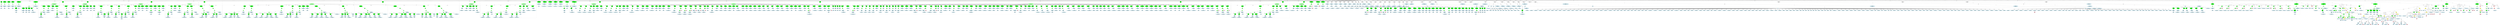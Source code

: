 strict graph "" {
	graph [bb="0,0,1.8126e+05,2207.5"];
	node [label="\N"];
	subgraph cluster1601 {
		graph [bb="1.6075e+05,1248.4,1.6101e+05,1941.1",
			label="cjpeg_wrbmp.c:79:6",
			lheight=0.21,
			lp="1.6088e+05,1929.6",
			lwidth=1.57,
			style=dashed
		];
		1604	[fillcolor=lightblue,
			height=0.74639,
			label="IdentifierType
names: ['void']",
			pos="1.6088e+05,1283.3",
			style="filled,dashed",
			width=1.9053];
		1603	[fillcolor=lightblue,
			height=1.041,
			label="TypeDecl
declname: cjpeg_wrbmp_init
quals: []",
			pos="1.6088e+05,1472.6",
			style="filled,dashed",
			width=3.457];
		1603 -- 1604	[label=type,
			lp="1.6089e+05,1388.5",
			pos="1.6088e+05,1435.1 1.6088e+05,1398.3 1.6088e+05,1342.6 1.6088e+05,1310.2"];
		1602	[fillcolor=green,
			height=0.5,
			label=FuncDecl,
			pos="1.6088e+05,1662",
			style="filled,dashed",
			width=1.2457];
		1602 -- 1603	[label=type,
			lp="1.6089e+05,1577.8",
			pos="1.6088e+05,1643.7 1.6088e+05,1613.6 1.6088e+05,1550.7 1.6088e+05,1510.4"];
		1601	[fillcolor=green,
			height=1.6303,
			label="Decl
name: cjpeg_wrbmp_init
quals: []
storage: []
funcspec: []",
			pos="1.6088e+05,1851.4",
			style="filled,dashed",
			width=3.0248];
		1601 -- 1602	[label=type,
			lp="1.6089e+05,1767.2",
			pos="1.6088e+05,1792.7 1.6088e+05,1753.9 1.6088e+05,1705.6 1.6088e+05,1680.3"];
	}
	subgraph cluster1596 {
		graph [bb="87788,1437.8,87952,2130.5",
			label="cjpeg_wrbmp.c:74:5",
			lheight=0.21,
			lp="87870,2119",
			lwidth=1.57,
			style=dashed
		];
		1599	[fillcolor=lightblue,
			height=0.74639,
			label="IdentifierType
names: ['int']",
			pos="87870,1472.6",
			style="filled,dashed",
			width=1.8463];
		1598	[fillcolor=lightblue,
			height=1.041,
			label="TypeDecl
declname: main
quals: []",
			pos="87870,1662",
			style="filled,dashed",
			width=2.0428];
		1598 -- 1599	[label=type,
			lp="87882,1577.8",
			pos="87870,1624.5 87870,1587.7 87870,1532 87870,1499.6"];
		1597	[fillcolor=green,
			height=0.5,
			label=FuncDecl,
			pos="87876,1851.4",
			style="filled,dashed",
			width=1.2457];
		1597 -- 1598	[label=type,
			lp="87886,1767.2",
			pos="87875,1833.1 87874,1802.9 87872,1740.1 87871,1699.8"];
		1596	[fillcolor=green,
			height=1.6303,
			label="Decl
name: main
quals: []
storage: []
funcspec: []",
			pos="87885,2040.8",
			style="filled,dashed",
			width=1.6106];
		1596 -- 1597	[label=type,
			lp="87894,1956.6",
			pos="87882,1982 87880,1943.3 87878,1895 87877,1869.7"];
	}
	subgraph cluster1592 {
		graph [bb="87494,1437.8,87780,2130.5",
			label="cjpeg_wrbmp.c:73:5",
			lheight=0.21,
			lp="87637,2119",
			lwidth=1.57,
			style=dashed
		];
		1595	[fillcolor=lightblue,
			height=0.74639,
			label="IdentifierType
names: ['int']",
			pos="87637,1472.6",
			style="filled,dashed",
			width=1.8463];
		1594	[fillcolor=lightblue,
			height=1.041,
			label="TypeDecl
declname: cjpeg_wrbmp_return
quals: []",
			pos="87637,1662",
			style="filled,dashed",
			width=3.7516];
		1594 -- 1595	[label=type,
			lp="87649,1577.8",
			pos="87637,1624.5 87637,1587.7 87637,1532 87637,1499.6"];
		1593	[fillcolor=green,
			height=0.5,
			label=FuncDecl,
			pos="87643,1851.4",
			style="filled,dashed",
			width=1.2457];
		1593 -- 1594	[label=type,
			lp="87653,1767.2",
			pos="87642,1833.1 87641,1802.9 87639,1740.1 87638,1699.8"];
		1592	[fillcolor=green,
			height=1.6303,
			label="Decl
name: cjpeg_wrbmp_return
quals: []
storage: []
funcspec: []",
			pos="87645,2040.8",
			style="filled,dashed",
			width=3.2998];
		1592 -- 1593	[label=type,
			lp="87657,1956.6",
			pos="87644,1982 87644,1943.3 87643,1895 87643,1869.7"];
	}
	subgraph cluster1588 {
		graph [bb="87206,1437.8,87486,2130.5",
			label="cjpeg_wrbmp.c:72:6",
			lheight=0.21,
			lp="87346,2119",
			lwidth=1.57,
			style=dashed
		];
		1591	[fillcolor=lightblue,
			height=0.74639,
			label="IdentifierType
names: ['void']",
			pos="87346,1472.6",
			style="filled,dashed",
			width=1.9053];
		1590	[fillcolor=lightblue,
			height=1.041,
			label="TypeDecl
declname: cjpeg_wrbmp_main
quals: []",
			pos="87346,1662",
			style="filled,dashed",
			width=3.6534];
		1590 -- 1591	[label=type,
			lp="87358,1577.8",
			pos="87346,1624.5 87346,1587.7 87346,1532 87346,1499.6"];
		1589	[fillcolor=green,
			height=0.5,
			label=FuncDecl,
			pos="87352,1851.4",
			style="filled,dashed",
			width=1.2457];
		1589 -- 1590	[label=type,
			lp="87362,1767.2",
			pos="87351,1833.1 87350,1802.9 87348,1740.1 87347,1699.8"];
		1588	[fillcolor=green,
			height=1.6303,
			label="Decl
name: cjpeg_wrbmp_main
quals: []
storage: []
funcspec: []",
			pos="87361,2040.8",
			style="filled,dashed",
			width=3.2213];
		1588 -- 1589	[label=type,
			lp="87370,1956.6",
			pos="87358,1982 87356,1943.3 87354,1895 87353,1869.7"];
	}
	subgraph cluster1584 {
		graph [bb="86934,1437.8,87198,2130.5",
			label="cjpeg_wrbmp.c:71:6",
			lheight=0.21,
			lp="87066,2119",
			lwidth=1.57,
			style=dashed
		];
		1587	[fillcolor=lightblue,
			height=0.74639,
			label="IdentifierType
names: ['void']",
			pos="87066,1472.6",
			style="filled,dashed",
			width=1.9053];
		1586	[fillcolor=lightblue,
			height=1.041,
			label="TypeDecl
declname: cjpeg_wrbmp_init
quals: []",
			pos="87066,1662",
			style="filled,dashed",
			width=3.457];
		1586 -- 1587	[label=type,
			lp="87078,1577.8",
			pos="87066,1624.5 87066,1587.7 87066,1532 87066,1499.6"];
		1585	[fillcolor=green,
			height=0.5,
			label=FuncDecl,
			pos="87072,1851.4",
			style="filled,dashed",
			width=1.2457];
		1585 -- 1586	[label=type,
			lp="87082,1767.2",
			pos="87071,1833.1 87070,1802.9 87068,1740.1 87067,1699.8"];
		1584	[fillcolor=green,
			height=1.6303,
			label="Decl
name: cjpeg_wrbmp_init
quals: []
storage: []
funcspec: []",
			pos="87074,2040.8",
			style="filled,dashed",
			width=3.0248];
		1584 -- 1585	[label=type,
			lp="87086,1956.6",
			pos="87073,1982 87073,1943.3 87072,1895 87072,1869.7"];
	}
	subgraph cluster1576 {
		graph [bb="86462,1082.8,86926,2130.5",
			label="cjpeg_wrbmp.c:70:5",
			lheight=0.21,
			lp="86694,2119",
			lwidth=1.57,
			style=dashed
		];
		subgraph cluster1579 {
			graph [bb="86470,1090.8,86664,1562.3",
				label="cjpeg_wrbmp.c:70:36",
				lheight=0.21,
				lp="86567,1550.8",
				lwidth=1.67,
				style=dashed
			];
			1581	[fillcolor=lightblue,
				height=0.74639,
				label="IdentifierType
names: ['int']",
				pos="86567,1125.7",
				style="filled,dashed",
				width=1.8463];
			1580	[fillcolor=lightblue,
				height=1.041,
				label="TypeDecl
declname: character
quals: []",
				pos="86567,1283.3",
				style="filled,dashed",
				width=2.4749];
			1580 -- 1581	[label=type,
				lp="86579,1199.1",
				pos="86567,1245.4 86567,1216.8 86567,1178 86567,1152.6"];
			1579	[fillcolor=green,
				height=1.6303,
				label="Decl
name: character
quals: []
storage: []
funcspec: []",
				pos="86559,1472.6",
				style="filled,dashed",
				width=2.0428];
			1579 -- 1580	[label=type,
				lp="86575,1388.5",
				pos="86561,1413.9 86563,1383.6 86564,1347.3 86565,1320.9"];
		}
		1578	[fillcolor=green,
			height=0.5,
			label=ParamList,
			pos="86517,1662",
			style="filled,dashed",
			width=1.3179];
		1578 -- 1579	[label="params[0]",
			lp="86565,1577.8",
			pos="86521,1644.1 86526,1618.7 86538,1569.5 86546,1530.5"];
		1577	[fillcolor=green,
			height=0.5,
			label=FuncDecl,
			pos="86750,1851.4",
			style="filled,dashed",
			width=1.2457];
		1577 -- 1578	[label=args,
			lp="86610,1767.2",
			pos="86719,1838.5 86681,1823 86617,1793 86573,1751.7 86551,1730.7 86534,1699.1 86524,1679.8"];
		1582	[fillcolor=lightblue,
			height=1.041,
			label="TypeDecl
declname: cjpeg_wrbmp_putc_modified
quals: []",
			pos="86750,1662",
			style="filled,dashed",
			width=4.6551];
		1577 -- 1582	[label=type,
			lp="86762,1767.2",
			pos="86750,1833.1 86750,1802.9 86750,1740.1 86750,1699.8"];
		1583	[fillcolor=lightblue,
			height=0.74639,
			label="IdentifierType
names: ['int']",
			pos="86750,1472.6",
			style="filled,dashed",
			width=1.8463];
		1582 -- 1583	[label=type,
			lp="86762,1577.8",
			pos="86750,1624.5 86750,1587.7 86750,1532 86750,1499.6"];
		1576	[fillcolor=green,
			height=1.6303,
			label="Decl
name: cjpeg_wrbmp_putc_modified
quals: []
storage: []
funcspec: []",
			pos="86758,2040.8",
			style="filled,dashed",
			width=4.223];
		1576 -- 1577	[label=type,
			lp="86767,1956.6",
			pos="86756,1982 86754,1943.3 86752,1895 86751,1869.7"];
	}
	subgraph cluster1559 {
		graph [bb="85270,1082.8,86454,2130.5",
			label="cjpeg_wrbmp.c:66:6",
			lheight=0.21,
			lp="85862,2119",
			lwidth=1.57,
			style=dashed
		];
		subgraph cluster1568 {
			graph [bb="85878,1090.8,86124,1562.3",
				label="cjpeg_wrbmp.c:68:54",
				lheight=0.21,
				lp="86001,1550.8",
				lwidth=1.67,
				style=dashed
			];
			1570	[fillcolor=lightblue,
				height=0.74639,
				label="IdentifierType
names: ['int']",
				pos="86001,1125.7",
				style="filled,dashed",
				width=1.8463];
			1569	[fillcolor=lightblue,
				height=1.041,
				label="TypeDecl
declname: map_entry_size
quals: []",
				pos="86001,1283.3",
				style="filled,dashed",
				width=3.2016];
			1569 -- 1570	[label=type,
				lp="86013,1199.1",
				pos="86001,1245.4 86001,1216.8 86001,1178 86001,1152.6"];
			1568	[fillcolor=green,
				height=1.6303,
				label="Decl
name: map_entry_size
quals: []
storage: []
funcspec: []",
				pos="86001,1472.6",
				style="filled,dashed",
				width=2.7499];
			1568 -- 1569	[label=type,
				lp="86013,1388.5",
				pos="86001,1413.9 86001,1383.6 86001,1347.3 86001,1320.9"];
		}
		subgraph cluster1571 {
			graph [bb="86132,1090.8,86300,1562.3",
				label="cjpeg_wrbmp.c:69:38",
				lheight=0.21,
				lp="86216,1550.8",
				lwidth=1.67,
				style=dashed
			];
			1573	[fillcolor=lightblue,
				height=0.74639,
				label="IdentifierType
names: ['int']",
				pos="86216,1125.7",
				style="filled,dashed",
				width=1.8463];
			1572	[fillcolor=lightblue,
				height=1.041,
				label="TypeDecl
declname: cMap
quals: []",
				pos="86216,1283.3",
				style="filled,dashed",
				width=2.1213];
			1572 -- 1573	[label=type,
				lp="86228,1199.1",
				pos="86216,1245.4 86216,1216.8 86216,1178 86216,1152.6"];
			1571	[fillcolor=green,
				height=1.6303,
				label="Decl
name: cMap
quals: []
storage: []
funcspec: []",
				pos="86208,1472.6",
				style="filled,dashed",
				width=1.6892];
			1571 -- 1572	[label=type,
				lp="86224,1388.5",
				pos="86210,1413.9 86212,1383.6 86213,1347.3 86214,1320.9"];
		}
		subgraph cluster1565 {
			graph [bb="85656,1090.8,85870,1562.3",
				label="cjpeg_wrbmp.c:68:38",
				lheight=0.21,
				lp="85763,1550.8",
				lwidth=1.67,
				style=dashed
			];
			1567	[fillcolor=lightblue,
				height=0.74639,
				label="IdentifierType
names: ['int']",
				pos="85763,1125.7",
				style="filled,dashed",
				width=1.8463];
			1566	[fillcolor=lightblue,
				height=1.041,
				label="TypeDecl
declname: map_colors
quals: []",
				pos="85763,1283.3",
				style="filled,dashed",
				width=2.7499];
			1566 -- 1567	[label=type,
				lp="85775,1199.1",
				pos="85763,1245.4 85763,1216.8 85763,1178 85763,1152.6"];
			1565	[fillcolor=green,
				height=1.6303,
				label="Decl
name: map_colors
quals: []
storage: []
funcspec: []",
				pos="85771,1472.6",
				style="filled,dashed",
				width=2.3177];
			1565 -- 1566	[label=type,
				lp="85780,1388.5",
				pos="85769,1413.9 85767,1383.6 85766,1347.3 85765,1320.9"];
		}
		subgraph cluster1562 {
			graph [bb="85278,1090.8,85648,1562.3",
				label="cjpeg_wrbmp.c:67:34",
				lheight=0.21,
				lp="85463,1550.8",
				lwidth=1.67,
				style=dashed
			];
			1564	[fillcolor=lightblue,
				height=0.74639,
				label="IdentifierType
names: ['cjpeg_wrbmp_j_decompress_ptr']",
				pos="85463,1125.7",
				style="filled,dashed",
				width=4.9301];
			1563	[fillcolor=lightblue,
				height=1.041,
				label="TypeDecl
declname: cinfo
quals: []",
				pos="85508,1283.3",
				style="filled,dashed",
				width=2.0428];
			1563 -- 1564	[label=type,
				lp="85498,1199.1",
				pos="85497,1245.8 85489,1217.2 85478,1178.2 85471,1152.7"];
			1562	[fillcolor=green,
				height=1.6303,
				label="Decl
name: cinfo
quals: []
storage: []
funcspec: []",
				pos="85574,1472.6",
				style="filled,dashed",
				width=1.6106];
			1562 -- 1563	[label=type,
				lp="85559,1388.5",
				pos="85555,1417.2 85544,1386.1 85530,1347.9 85521,1320.5"];
		}
		1561	[fillcolor=green,
			height=0.5,
			label=ParamList,
			pos="86001,1662",
			style="filled,dashed",
			width=1.3179];
		1561 -- 1562	[label="params[0]",
			lp="85715,1577.8",
			pos="85956,1656.5 85886,1647.8 85749,1623.8 85652,1562.3 85635,1551.6 85620,1536.1 85607,1521.1"];
		1561 -- 1565	[label="params[1]",
			lp="85930,1577.8",
			pos="85981,1645.6 85955,1626.5 85911,1592.6 85874,1562.3 85857,1548.5 85839,1533.1 85823,1519.1"];
		1561 -- 1568	[label="params[2]",
			lp="86029,1577.8",
			pos="86001,1643.7 86001,1618.5 86001,1570.2 86001,1531.6"];
		1561 -- 1571	[label="params[3]",
			lp="86147,1577.8",
			pos="86023,1645.7 86049,1627.2 86093,1594.5 86128,1562.3 86142,1548.9 86157,1533.3 86170,1518.9"];
		1560	[fillcolor=green,
			height=0.5,
			label=FuncDecl,
			pos="86273,1851.4",
			style="filled,dashed",
			width=1.2457];
		1560 -- 1561	[label=args,
			lp="86136,1767.2",
			pos="86244,1837.7 86207,1820.8 86141,1788.7 86091,1751.7 86061,1729.8 86032,1698.4 86015,1679.5"];
		1574	[fillcolor=lightblue,
			height=1.041,
			label="TypeDecl
declname: cjpeg_wrbmp_write_colormap
quals: []",
			pos="86273,1662",
			style="filled,dashed",
			width=4.8123];
		1560 -- 1574	[label=type,
			lp="86285,1767.2",
			pos="86273,1833.1 86273,1802.9 86273,1740.1 86273,1699.8"];
		1575	[fillcolor=lightblue,
			height=0.74639,
			label="IdentifierType
names: ['void']",
			pos="86377,1472.6",
			style="filled,dashed",
			width=1.9053];
		1574 -- 1575	[label=type,
			lp="86334,1577.8",
			pos="86293,1624.5 86314,1587.5 86345,1531.4 86363,1499"];
		1559	[fillcolor=green,
			height=1.6303,
			label="Decl
name: cjpeg_wrbmp_write_colormap
quals: []
storage: []
funcspec: []",
			pos="86285,2040.8",
			style="filled,dashed",
			width=4.3605];
		1559 -- 1560	[label=type,
			lp="86293,1956.6",
			pos="86281,1982 86279,1943.3 86276,1895 86274,1869.7"];
	}
	subgraph cluster1176 {
		graph [bb="1.0885e+05,922.67,1.0922e+05,1373",
			label="jpeglib.h:870:89",
			lheight=0.21,
			lp="1.0904e+05,1361.5",
			lwidth=1.25,
			style=dashed
		];
		1178	[fillcolor=lightblue,
			height=0.74639,
			label="IdentifierType
names: ['cjpeg_wrbmp_j_decompress_ptr']",
			pos="1.0904e+05,957.54",
			style="filled,dashed",
			width=4.9301];
		1177	[fillcolor=lightblue,
			height=1.041,
			label="TypeDecl
declname: cinfo
quals: []",
			pos="1.0904e+05,1125.7",
			style="filled,dashed",
			width=2.0428];
		1177 -- 1178	[label=type,
			lp="1.0905e+05,1062.7",
			pos="1.0904e+05,1087.8 1.0904e+05,1056.5 1.0904e+05,1012.2 1.0904e+05,984.48"];
		1176	[fillcolor=green,
			height=1.6303,
			label="Decl
name: cinfo
quals: []
storage: []
funcspec: []",
			pos="1.0904e+05,1283.3",
			style="filled,dashed",
			width=1.6106];
		1176 -- 1177	[label=type,
			lp="1.0905e+05,1199.1",
			pos="1.0904e+05,1224.3 1.0904e+05,1204 1.0904e+05,1181.6 1.0904e+05,1163.5"];
	}
	subgraph cluster872 {
		graph [bb="8,623.16,2362,2130.5",
			label="jpeglib.h:756:8",
			lheight=0.21,
			lp="1185,2119",
			lwidth=1.15,
			style=dashed
		];
		subgraph cluster899 {
			graph [bb="1838,631.16,2354,1751.7",
				label="jpeglib.h:766:9",
				lheight=0.21,
				lp="2096,1740.2",
				lwidth=1.15,
				style=dashed
			];
			subgraph cluster903 {
				graph [bb="1846,639.16,2200,1047.2",
					label="jpeglib.h:766:57",
					lheight=0.21,
					lp="2023,1035.7",
					lwidth=1.25,
					style=dashed
				];
				905	[fillcolor=lightblue,
					height=0.74639,
					label="IdentifierType
names: ['cjpeg_wrbmp_j_compress_ptr']",
					pos="2023,674.03",
					style="filled,dashed",
					width=4.6944];
				904	[fillcolor=lightblue,
					height=1.041,
					label="TypeDecl
declname: cinfo
quals: []",
					pos="2023,799.98",
					style="filled,dashed",
					width=2.0428];
				904 -- 905	[label=type,
					lp="2035,737.01",
					pos="2023,762.46 2023,742.75 2023,718.89 2023,701.07"];
				903	[fillcolor=green,
					height=1.6303,
					label="Decl
name: cinfo
quals: []
storage: []
funcspec: []",
					pos="2023,957.54",
					style="filled,dashed",
					width=1.6106];
				903 -- 904	[label=type,
					lp="2035,873.35",
					pos="2023,898.62 2023,878.23 2023,855.9 2023,837.74"];
			}
			902	[fillcolor=green,
				height=0.5,
				label=ParamList,
				pos="2023,1125.7",
				style="filled,dashed",
				width=1.3179];
			902 -- 903	[label="params[0]",
				lp="2051,1062.7",
				pos="2023,1107.6 2023,1086.2 2023,1048.5 2023,1016.4"];
			901	[fillcolor=green,
				height=0.5,
				label=FuncDecl,
				pos="2023,1283.3",
				style="filled,dashed",
				width=1.2457];
			901 -- 902	[label=args,
				lp="2034.5,1199.1",
				pos="2023,1265 2023,1235.1 2023,1174 2023,1144"];
			906	[fillcolor=lightblue,
				height=1.041,
				label="TypeDecl
declname: term_destination
quals: []",
				pos="2217,1125.7",
				style="filled,dashed",
				width=3.2998];
			901 -- 906	[label=type,
				lp="2144,1199.1",
				pos="2042.3,1266.8 2072.9,1242.3 2133.2,1193.9 2174.3,1161"];
			907	[fillcolor=lightblue,
				height=0.74639,
				label="IdentifierType
names: ['void']",
				pos="2277,957.54",
				style="filled,dashed",
				width=1.9053];
			906 -- 907	[label=type,
				lp="2254,1062.7",
				pos="2230.2,1088.2 2241.5,1056.8 2257.6,1012.2 2267.7,984.36"];
			900	[fillcolor=green,
				height=0.74639,
				label="PtrDecl
quals: []",
				pos="2009,1472.6",
				style="filled,dashed",
				width=1.2178];
			900 -- 901	[label=type,
				lp="2028,1388.5",
				pos="2010.9,1445.6 2013.9,1406.7 2019.3,1334.4 2021.7,1301.5"];
			899	[fillcolor=green,
				height=1.6303,
				label="Decl
name: term_destination
quals: []
storage: []
funcspec: []",
				pos="1986,1662",
				style="filled,dashed",
				width=2.8677];
			899 -- 900	[label=type,
				lp="2009,1577.8",
				pos="1993.1,1603.3 1997.3,1568.7 2002.5,1526.3 2005.8,1499.6"];
		}
		subgraph cluster874 {
			graph [bb="16,1090.8,354,1751.7",
				label="jpeglib.h:758:3",
				lheight=0.21,
				lp="185,1740.2",
				lwidth=1.15,
				style=dashed
			];
			877	[fillcolor=lightblue,
				height=0.74639,
				label="IdentifierType
names: ['CJPEG_WRBMP_JOCTET']",
				pos="185,1125.7",
				style="filled,dashed",
				width=4.4587];
			876	[fillcolor=lightblue,
				height=1.041,
				label="TypeDecl
declname: next_output_byte
quals: []",
				pos="195,1283.3",
				style="filled,dashed",
				width=3.3588];
			876 -- 877	[label=type,
				lp="202,1199.1",
				pos="192.66,1245.8 190.82,1217.2 188.31,1178.2 186.67,1152.7"];
			875	[fillcolor=green,
				height=0.74639,
				label="PtrDecl
quals: []",
				pos="211,1472.6",
				style="filled,dashed",
				width=1.2178];
			875 -- 876	[label=type,
				lp="217,1388.5",
				pos="208.78,1445.6 206.01,1413.2 201.27,1357.8 198.14,1321.1"];
			874	[fillcolor=green,
				height=1.6303,
				label="Decl
name: next_output_byte
quals: []
storage: []
funcspec: []",
				pos="213,1662",
				style="filled,dashed",
				width=2.9266];
			874 -- 875	[label=type,
				lp="225,1577.8",
				pos="212.38,1603.3 212.01,1568.7 211.56,1526.3 211.28,1499.6"];
		}
		subgraph cluster878 {
			graph [bb="362,1248.4,642,1751.7",
				label="jpeglib.h:760:3",
				lheight=0.21,
				lp="502,1740.2",
				lwidth=1.15,
				style=dashed
			];
			880	[fillcolor=lightblue,
				height=0.74639,
				label="IdentifierType
names: ['cjpeg_wrbmp_size_t']",
				pos="502,1283.3",
				style="filled,dashed",
				width=3.6534];
			879	[fillcolor=lightblue,
				height=1.041,
				label="TypeDecl
declname: free_in_buffer
quals: []",
				pos="517,1472.6",
				style="filled,dashed",
				width=3.0445];
			879 -- 880	[label=type,
				lp="523,1388.5",
				pos="514.07,1435.1 511.13,1398.3 506.67,1342.6 504.08,1310.2"];
			878	[fillcolor=green,
				height=1.6303,
				label="Decl
name: free_in_buffer
quals: []
storage: []
funcspec: []",
				pos="538,1662",
				style="filled,dashed",
				width=2.5927];
			878 -- 879	[label=type,
				lp="542,1577.8",
				pos="531.53,1603.3 528.13,1573 524.07,1536.7 521.1,1510.3"];
		}
		subgraph cluster890 {
			graph [bb="1174,631.16,1830,1751.7",
				label="jpeglib.h:764:24",
				lheight=0.21,
				lp="1502,1740.2",
				lwidth=1.25,
				style=dashed
			];
			subgraph cluster894 {
				graph [bb="1182,639.16,1536,1047.2",
					label="jpeglib.h:764:75",
					lheight=0.21,
					lp="1359,1035.7",
					lwidth=1.25,
					style=dashed
				];
				896	[fillcolor=lightblue,
					height=0.74639,
					label="IdentifierType
names: ['cjpeg_wrbmp_j_compress_ptr']",
					pos="1359,674.03",
					style="filled,dashed",
					width=4.6944];
				895	[fillcolor=lightblue,
					height=1.041,
					label="TypeDecl
declname: cinfo
quals: []",
					pos="1359,799.98",
					style="filled,dashed",
					width=2.0428];
				895 -- 896	[label=type,
					lp="1371,737.01",
					pos="1359,762.46 1359,742.75 1359,718.89 1359,701.07"];
				894	[fillcolor=green,
					height=1.6303,
					label="Decl
name: cinfo
quals: []
storage: []
funcspec: []",
					pos="1359,957.54",
					style="filled,dashed",
					width=1.6106];
				894 -- 895	[label=type,
					lp="1371,873.35",
					pos="1359,898.62 1359,878.23 1359,855.9 1359,837.74"];
			}
			893	[fillcolor=green,
				height=0.5,
				label=ParamList,
				pos="1359,1125.7",
				style="filled,dashed",
				width=1.3179];
			893 -- 894	[label="params[0]",
				lp="1387,1062.7",
				pos="1359,1107.6 1359,1086.2 1359,1048.5 1359,1016.4"];
			892	[fillcolor=green,
				height=0.5,
				label=FuncDecl,
				pos="1359,1283.3",
				style="filled,dashed",
				width=1.2457];
			892 -- 893	[label=args,
				lp="1370.5,1199.1",
				pos="1359,1265 1359,1235.1 1359,1174 1359,1144"];
			897	[fillcolor=lightblue,
				height=1.041,
				label="TypeDecl
declname: empty_output_buffer
quals: []",
				pos="1621,1125.7",
				style="filled,dashed",
				width=3.7712];
			892 -- 897	[label=type,
				lp="1518,1199.1",
				pos="1383.2,1267.9 1424.2,1243.5 1508.6,1193.5 1565,1160"];
			898	[fillcolor=lightblue,
				height=0.74639,
				label="IdentifierType
names: ['cjpeg_wrbmp_boolean']",
				pos="1683,957.54",
				style="filled,dashed",
				width=3.8694];
			897 -- 898	[label=type,
				lp="1659,1062.7",
				pos="1634.6,1088.2 1646.3,1056.8 1663,1012.2 1673.4,984.36"];
			891	[fillcolor=green,
				height=0.74639,
				label="PtrDecl
quals: []",
				pos="1348,1472.6",
				style="filled,dashed",
				width=1.2178];
			891 -- 892	[label=type,
				lp="1366,1388.5",
				pos="1349.5,1445.6 1351.8,1406.7 1356.1,1334.4 1358,1301.5"];
			890	[fillcolor=green,
				height=1.6303,
				label="Decl
name: empty_output_buffer
quals: []
storage: []
funcspec: []",
				pos="1330,1662",
				style="filled,dashed",
				width=3.3391];
			890 -- 891	[label=type,
				lp="1351,1577.8",
				pos="1335.5,1603.3 1338.9,1568.7 1342.9,1526.3 1345.5,1499.6"];
		}
		subgraph cluster881 {
			graph [bb="650,631.16,1166,1751.7",
				label="jpeglib.h:762:9",
				lheight=0.21,
				lp="908,1740.2",
				lwidth=1.15,
				style=dashed
			];
			subgraph cluster885 {
				graph [bb="658,639.16,1012,1047.2",
					label="jpeglib.h:762:57",
					lheight=0.21,
					lp="835,1035.7",
					lwidth=1.25,
					style=dashed
				];
				887	[fillcolor=lightblue,
					height=0.74639,
					label="IdentifierType
names: ['cjpeg_wrbmp_j_compress_ptr']",
					pos="835,674.03",
					style="filled,dashed",
					width=4.6944];
				886	[fillcolor=lightblue,
					height=1.041,
					label="TypeDecl
declname: cinfo
quals: []",
					pos="838,799.98",
					style="filled,dashed",
					width=2.0428];
				886 -- 887	[label=type,
					lp="849,737.01",
					pos="837.12,762.46 836.64,742.75 836.06,718.89 835.63,701.07"];
				885	[fillcolor=green,
					height=1.6303,
					label="Decl
name: cinfo
quals: []
storage: []
funcspec: []",
					pos="843,957.54",
					style="filled,dashed",
					width=1.6106];
				885 -- 886	[label=type,
					lp="853,873.35",
					pos="841.14,898.62 840.48,878.23 839.76,855.9 839.18,837.74"];
			}
			884	[fillcolor=green,
				height=0.5,
				label=ParamList,
				pos="850,1125.7",
				style="filled,dashed",
				width=1.3179];
			884 -- 885	[label="params[0]",
				lp="876,1062.7",
				pos="849.28,1107.6 848.38,1086.2 846.79,1048.5 845.44,1016.4"];
			883	[fillcolor=green,
				height=0.5,
				label=FuncDecl,
				pos="1044,1283.3",
				style="filled,dashed",
				width=1.2457];
			883 -- 884	[label=args,
				lp="958.5,1199.1",
				pos="1024.7,1266.8 987.6,1237 906.77,1172.2 869.52,1142.4"];
			888	[fillcolor=lightblue,
				height=1.041,
				label="TypeDecl
declname: init_destination
quals: []",
				pos="1044,1125.7",
				style="filled,dashed",
				width=3.1623];
			883 -- 888	[label=type,
				lp="1056,1199.1",
				pos="1044,1265 1044,1240.7 1044,1195.6 1044,1163.5"];
			889	[fillcolor=lightblue,
				height=0.74639,
				label="IdentifierType
names: ['void']",
				pos="1089,957.54",
				style="filled,dashed",
				width=1.9053];
			888 -- 889	[label=type,
				lp="1075,1062.7",
				pos="1053.9,1088.2 1062.4,1056.8 1074.5,1012.2 1082,984.36"];
			882	[fillcolor=green,
				height=0.74639,
				label="PtrDecl
quals: []",
				pos="1054,1472.6",
				style="filled,dashed",
				width=1.2178];
			882 -- 883	[label=type,
				lp="1062,1388.5",
				pos="1052.6,1445.6 1050.5,1406.7 1046.7,1334.4 1044.9,1301.5"];
			881	[fillcolor=green,
				height=1.6303,
				label="Decl
name: init_destination
quals: []
storage: []
funcspec: []",
				pos="1059,1662",
				style="filled,dashed",
				width=2.7106];
			881 -- 882	[label=type,
				lp="1069,1577.8",
				pos="1057.5,1603.3 1056.5,1568.7 1055.4,1526.3 1054.7,1499.6"];
		}
		873	[fillcolor=green,
			height=0.74639,
			label="Struct
name: cjpeg_wrbmp_jpeg_destination_mgr",
			pos="1146,1851.4",
			style="filled,dashed",
			width=4.989];
		873 -- 874	[label="decls[0]",
			lp="442,1767.2",
			pos="966.63,1849.3 803.65,1843.4 558.72,1822 358,1751.7 329.31,1741.7 300.24,1725.4 275.73,1709.4"];
		873 -- 878	[label="decls[1]",
			lp="719,1767.2",
			pos="986.33,1839 884.93,1827 753.11,1802.3 646,1751.7 624.94,1741.8 604.49,1726.8 587.15,1712"];
		873 -- 881	[label="decls[2]",
			lp="1133,1767.2",
			pos="1133.9,1824.4 1121.3,1797.2 1101.2,1753.8 1084.9,1718.9"];
		873 -- 890	[label="decls[3]",
			lp="1255,1767.2",
			pos="1171.2,1824.7 1198.8,1796.7 1243.7,1750.9 1278.7,1715.3"];
		873 -- 899	[label="decls[4]",
			lp="1821,1767.2",
			pos="1318.9,1844 1460.7,1834.4 1664.9,1810.6 1834,1751.7 1864.3,1741.2 1895.3,1724.3 1921.4,1708.2"];
		872	[fillcolor=green,
			height=1.6303,
			label="Decl
name: None
quals: []
storage: []
funcspec: []",
			pos="1670,2040.8",
			style="filled,dashed",
			width=1.6303];
		872 -- 873	[label=type,
			lp="1467,1956.6",
			pos="1614.9,2020.1 1518.1,1985.5 1317.7,1913.8 1213,1876.4"];
	}
	subgraph cluster849 {
		graph [bb="83794,623.16,85262,2130.5",
			label="jpeglib.h:743:8",
			lheight=0.21,
			lp="84528,2119",
			lwidth=1.15,
			style=dashed
		];
		subgraph cluster860 {
			graph [bb="85030,1248.4,85254,1751.7",
				label="jpeglib.h:747:8",
				lheight=0.21,
				lp="85142,1740.2",
				lwidth=1.15,
				style=dashed
			];
			862	[fillcolor=lightblue,
				height=0.74639,
				label="IdentifierType
names: ['long']",
				pos="85142,1283.3",
				style="filled,dashed",
				width=1.9053];
			861	[fillcolor=lightblue,
				height=1.041,
				label="TypeDecl
declname: pass_counter
quals: []",
				pos="85142,1472.6",
				style="filled,dashed",
				width=2.8874];
			861 -- 862	[label=type,
				lp="85154,1388.5",
				pos="85142,1435.1 85142,1398.3 85142,1342.6 85142,1310.2"];
			860	[fillcolor=green,
				height=1.6303,
				label="Decl
name: pass_counter
quals: []
storage: []
funcspec: []",
				pos="85134,1662",
				style="filled,dashed",
				width=2.4552];
			860 -- 861	[label=type,
				lp="85150,1577.8",
				pos="85136,1603.3 85138,1573 85139,1536.7 85140,1510.3"];
		}
		subgraph cluster851 {
			graph [bb="84510,631.16,85022,1751.7",
				label="jpeglib.h:744:9",
				lheight=0.21,
				lp="84766,1740.2",
				lwidth=1.15,
				style=dashed
			];
			subgraph cluster855 {
				graph [bb="84518,639.16,84868,1047.2",
					label="jpeglib.h:744:55",
					lheight=0.21,
					lp="84693,1035.7",
					lwidth=1.25,
					style=dashed
				];
				857	[fillcolor=lightblue,
					height=0.74639,
					label="IdentifierType
names: ['cjpeg_wrbmp_j_common_ptr']",
					pos="84693,674.03",
					style="filled,dashed",
					width=4.6355];
				856	[fillcolor=lightblue,
					height=1.041,
					label="TypeDecl
declname: cinfo
quals: []",
					pos="84693,799.98",
					style="filled,dashed",
					width=2.0428];
				856 -- 857	[label=type,
					lp="84705,737.01",
					pos="84693,762.46 84693,742.75 84693,718.89 84693,701.07"];
				855	[fillcolor=green,
					height=1.6303,
					label="Decl
name: cinfo
quals: []
storage: []
funcspec: []",
					pos="84693,957.54",
					style="filled,dashed",
					width=1.6106];
				855 -- 856	[label=type,
					lp="84705,873.35",
					pos="84693,898.62 84693,878.23 84693,855.9 84693,837.74"];
			}
			854	[fillcolor=green,
				height=0.5,
				label=ParamList,
				pos="84693,1125.7",
				style="filled,dashed",
				width=1.3179];
			854 -- 855	[label="params[0]",
				lp="84721,1062.7",
				pos="84693,1107.6 84693,1086.2 84693,1048.5 84693,1016.4"];
			853	[fillcolor=green,
				height=0.5,
				label=FuncDecl,
				pos="84693,1283.3",
				style="filled,dashed",
				width=1.2457];
			853 -- 854	[label=args,
				lp="84704,1199.1",
				pos="84693,1265 84693,1235.1 84693,1174 84693,1144"];
			858	[fillcolor=lightblue,
				height=1.041,
				label="TypeDecl
declname: progress_monitor
quals: []",
				pos="84886,1125.7",
				style="filled,dashed",
				width=3.398];
			853 -- 858	[label=type,
				lp="84814,1199.1",
				pos="84712,1266.8 84743,1242.3 84803,1193.9 84843,1161"];
			859	[fillcolor=lightblue,
				height=0.74639,
				label="IdentifierType
names: ['void']",
				pos="84945,957.54",
				style="filled,dashed",
				width=1.9053];
			858 -- 859	[label=type,
				lp="84923,1062.7",
				pos="84899,1088.2 84910,1056.8 84926,1012.2 84936,984.36"];
			852	[fillcolor=green,
				height=0.74639,
				label="PtrDecl
quals: []",
				pos="84679,1472.6",
				style="filled,dashed",
				width=1.2178];
			852 -- 853	[label=type,
				lp="84698,1388.5",
				pos="84681,1445.6 84684,1406.7 84689,1334.4 84692,1301.5"];
			851	[fillcolor=green,
				height=1.6303,
				label="Decl
name: progress_monitor
quals: []
storage: []
funcspec: []",
				pos="84658,1662",
				style="filled,dashed",
				width=2.9463];
			851 -- 852	[label=type,
				lp="84680,1577.8",
				pos="84664,1603.3 84668,1568.7 84673,1526.3 84676,1499.6"];
		}
		subgraph cluster869 {
			graph [bb="84286,1248.4,84502,1751.7",
				label="jpeglib.h:750:7",
				lheight=0.21,
				lp="84394,1740.2",
				lwidth=1.15,
				style=dashed
			];
			871	[fillcolor=lightblue,
				height=0.74639,
				label="IdentifierType
names: ['int']",
				pos="84394,1283.3",
				style="filled,dashed",
				width=1.8463];
			870	[fillcolor=lightblue,
				height=1.041,
				label="TypeDecl
declname: total_passes
quals: []",
				pos="84394,1472.6",
				style="filled,dashed",
				width=2.7891];
			870 -- 871	[label=type,
				lp="84406,1388.5",
				pos="84394,1435.1 84394,1398.3 84394,1342.6 84394,1310.2"];
			869	[fillcolor=green,
				height=1.6303,
				label="Decl
name: total_passes
quals: []
storage: []
funcspec: []",
				pos="84406,1662",
				style="filled,dashed",
				width=2.3374];
			869 -- 870	[label=type,
				lp="84414,1577.8",
				pos="84402,1603.3 84400,1573 84398,1536.7 84396,1510.3"];
		}
		subgraph cluster866 {
			graph [bb="84014,1248.4,84278,1751.7",
				label="jpeglib.h:749:7",
				lheight=0.21,
				lp="84146,1740.2",
				lwidth=1.15,
				style=dashed
			];
			868	[fillcolor=lightblue,
				height=0.74639,
				label="IdentifierType
names: ['int']",
				pos="84146,1283.3",
				style="filled,dashed",
				width=1.8463];
			867	[fillcolor=lightblue,
				height=1.041,
				label="TypeDecl
declname: completed_passes
quals: []",
				pos="84146,1472.6",
				style="filled,dashed",
				width=3.4373];
			867 -- 868	[label=type,
				lp="84158,1388.5",
				pos="84146,1435.1 84146,1398.3 84146,1342.6 84146,1310.2"];
			866	[fillcolor=green,
				height=1.6303,
				label="Decl
name: completed_passes
quals: []
storage: []
funcspec: []",
				pos="84158,1662",
				style="filled,dashed",
				width=2.9856];
			866 -- 867	[label=type,
				lp="84166,1577.8",
				pos="84154,1603.3 84152,1573 84150,1536.7 84148,1510.3"];
		}
		subgraph cluster863 {
			graph [bb="83802,1248.4,84006,1751.7",
				label="jpeglib.h:748:8",
				lheight=0.21,
				lp="83904,1740.2",
				lwidth=1.15,
				style=dashed
			];
			865	[fillcolor=lightblue,
				height=0.74639,
				label="IdentifierType
names: ['long']",
				pos="83904,1283.3",
				style="filled,dashed",
				width=1.9053];
			864	[fillcolor=lightblue,
				height=1.041,
				label="TypeDecl
declname: pass_limit
quals: []",
				pos="83904,1472.6",
				style="filled,dashed",
				width=2.6124];
			864 -- 865	[label=type,
				lp="83916,1388.5",
				pos="83904,1435.1 83904,1398.3 83904,1342.6 83904,1310.2"];
			863	[fillcolor=green,
				height=1.6303,
				label="Decl
name: pass_limit
quals: []
storage: []
funcspec: []",
				pos="83912,1662",
				style="filled,dashed",
				width=2.1606];
			863 -- 864	[label=type,
				lp="83921,1577.8",
				pos="83910,1603.3 83908,1573 83907,1536.7 83906,1510.3"];
		}
		850	[fillcolor=green,
			height=0.74639,
			label="Struct
name: cjpeg_wrbmp_jpeg_progress_mgr",
			pos="84491,1851.4",
			style="filled,dashed",
			width=4.7337];
		850 -- 863	[label="decls[2]",
			lp="84081,1767.2",
			pos="84337,1839.8 84239,1828.1 84112,1803.4 84010,1751.7 83990,1741.6 83971,1726.2 83955,1711.1"];
		850 -- 866	[label="decls[3]",
			lp="84343,1767.2",
			pos="84432,1826.1 84390,1807.6 84331,1780.5 84282,1751.7 84261,1739.4 84239,1724.5 84220,1710.4"];
		850 -- 869	[label="decls[4]",
			lp="84479,1767.2",
			pos="84479,1824.4 84467,1797 84447,1753.2 84431,1718.1"];
		850 -- 851	[label="decls[0]",
			lp="84592,1767.2",
			pos="84514,1824.7 84539,1796.6 84580,1750.6 84612,1714.9"];
		850 -- 860	[label="decls[1]",
			lp="85022,1767.2",
			pos="84651,1842 84761,1831.2 84907,1806.8 85026,1751.7 85047,1741.8 85068,1726.5 85086,1711.5"];
		849	[fillcolor=green,
			height=1.6303,
			label="Decl
name: None
quals: []
storage: []
funcspec: []",
			pos="84795,2040.8",
			style="filled,dashed",
			width=1.6303];
		849 -- 850	[label=type,
			lp="84683,1956.6",
			pos="84745,2009.3 84686,1972.6 84587,1911.6 84532,1877.5"];
	}
	subgraph cluster767 {
		graph [bb="78660,493.81,83786,2130.5",
			label="jpeglib.h:679:8",
			lheight=0.21,
			lp="81223,2119",
			lwidth=1.15,
			style=dashed
		];
		subgraph cluster821 {
			graph [bb="81660,1248.4,81862,1751.7",
				label="jpeglib.h:700:7",
				lheight=0.21,
				lp="81761,1740.2",
				lwidth=1.15,
				style=dashed
			];
			823	[fillcolor=lightblue,
				height=0.74639,
				label="IdentifierType
names: ['int']",
				pos="81761,1283.3",
				style="filled,dashed",
				width=1.8463];
			822	[fillcolor=lightblue,
				height=1.041,
				label="TypeDecl
declname: msg_code
quals: []",
				pos="81761,1472.6",
				style="filled,dashed",
				width=2.5927];
			822 -- 823	[label=type,
				lp="81773,1388.5",
				pos="81761,1435.1 81761,1398.3 81761,1342.6 81761,1310.2"];
			821	[fillcolor=green,
				height=1.6303,
				label="Decl
name: msg_code
quals: []
storage: []
funcspec: []",
				pos="81769,1662",
				style="filled,dashed",
				width=2.1606];
			821 -- 822	[label=type,
				lp="81778,1577.8",
				pos="81767,1603.3 81765,1573 81764,1536.7 81763,1510.3"];
		}
		subgraph cluster812 {
			graph [bb="81140,631.16,81652,1751.7",
				label="jpeglib.h:694:9",
				lheight=0.21,
				lp="81396,1740.2",
				lwidth=1.15,
				style=dashed
			];
			subgraph cluster816 {
				graph [bb="81148,639.16,81498,1047.2",
					label="jpeglib.h:694:54",
					lheight=0.21,
					lp="81323,1035.7",
					lwidth=1.25,
					style=dashed
				];
				818	[fillcolor=lightblue,
					height=0.74639,
					label="IdentifierType
names: ['cjpeg_wrbmp_j_common_ptr']",
					pos="81323,674.03",
					style="filled,dashed",
					width=4.6355];
				817	[fillcolor=lightblue,
					height=1.041,
					label="TypeDecl
declname: cinfo
quals: []",
					pos="81325,799.98",
					style="filled,dashed",
					width=2.0428];
				817 -- 818	[label=type,
					lp="81337,737.01",
					pos="81324,762.46 81324,742.75 81324,718.89 81323,701.07"];
				816	[fillcolor=green,
					height=1.6303,
					label="Decl
name: cinfo
quals: []
storage: []
funcspec: []",
					pos="81329,957.54",
					style="filled,dashed",
					width=1.6106];
				816 -- 817	[label=type,
					lp="81339,873.35",
					pos="81328,898.62 81327,878.23 81326,855.9 81326,837.74"];
			}
			815	[fillcolor=green,
				height=0.5,
				label=ParamList,
				pos="81335,1125.7",
				style="filled,dashed",
				width=1.3179];
			815 -- 816	[label="params[0]",
				lp="81361,1062.7",
				pos="81334,1107.6 81334,1086.2 81332,1048.5 81331,1016.4"];
			814	[fillcolor=green,
				height=0.5,
				label=FuncDecl,
				pos="81528,1283.3",
				style="filled,dashed",
				width=1.2457];
			814 -- 815	[label=args,
				lp="81442,1199.1",
				pos="81508,1267.1 81484,1247.8 81440,1213.6 81403,1183.6 81386,1169.9 81367,1154 81354,1142.5"];
			819	[fillcolor=lightblue,
				height=1.041,
				label="TypeDecl
declname: reset_error_mgr
quals: []",
				pos="81528,1125.7",
				style="filled,dashed",
				width=3.2213];
			814 -- 819	[label=type,
				lp="81540,1199.1",
				pos="81528,1265 81528,1240.7 81528,1195.6 81528,1163.5"];
			820	[fillcolor=lightblue,
				height=0.74639,
				label="IdentifierType
names: ['void']",
				pos="81575,957.54",
				style="filled,dashed",
				width=1.9053];
			819 -- 820	[label=type,
				lp="81560,1062.7",
				pos="81538,1088.2 81547,1056.8 81560,1012.2 81568,984.36"];
			813	[fillcolor=green,
				height=0.74639,
				label="PtrDecl
quals: []",
				pos="81534,1472.6",
				style="filled,dashed",
				width=1.2178];
			813 -- 814	[label=type,
				lp="81544,1388.5",
				pos="81533,1445.6 81532,1406.7 81530,1334.4 81529,1301.5"];
			812	[fillcolor=green,
				height=1.6303,
				label="Decl
name: reset_error_mgr
quals: []
storage: []
funcspec: []",
				pos="81536,1662",
				style="filled,dashed",
				width=2.7891];
			812 -- 813	[label=type,
				lp="81548,1577.8",
				pos="81535,1603.3 81535,1568.7 81535,1526.3 81534,1499.6"];
		}
		subgraph cluster778 {
			graph [bb="79188,631.16,79912,1751.7",
				label="jpeglib.h:684:9",
				lheight=0.21,
				lp="79550,1740.2",
				lwidth=1.15,
				style=dashed
			];
			subgraph cluster785 {
				graph [bb="79554,639.16,79758,1047.2",
					label="jpeglib.h:684:62",
					lheight=0.21,
					lp="79656,1035.7",
					lwidth=1.25,
					style=dashed
				];
				787	[fillcolor=lightblue,
					height=0.74639,
					label="IdentifierType
names: ['int']",
					pos="79656,674.03",
					style="filled,dashed",
					width=1.8463];
				786	[fillcolor=lightblue,
					height=1.041,
					label="TypeDecl
declname: msg_level
quals: []",
					pos="79656,799.98",
					style="filled,dashed",
					width=2.6124];
				786 -- 787	[label=type,
					lp="79668,737.01",
					pos="79656,762.46 79656,742.75 79656,718.89 79656,701.07"];
				785	[fillcolor=green,
					height=1.6303,
					label="Decl
name: msg_level
quals: []
storage: []
funcspec: []",
					pos="79648,957.54",
					style="filled,dashed",
					width=2.1606];
				785 -- 786	[label=type,
					lp="79665,873.35",
					pos="79651,898.62 79652,878.23 79653,855.9 79654,837.74"];
			}
			subgraph cluster782 {
				graph [bb="79196,639.16,79546,1047.2",
					label="jpeglib.h:684:51",
					lheight=0.21,
					lp="79371,1035.7",
					lwidth=1.25,
					style=dashed
				];
				784	[fillcolor=lightblue,
					height=0.74639,
					label="IdentifierType
names: ['cjpeg_wrbmp_j_common_ptr']",
					pos="79371,674.03",
					style="filled,dashed",
					width=4.6355];
				783	[fillcolor=lightblue,
					height=1.041,
					label="TypeDecl
declname: cinfo
quals: []",
					pos="79412,799.98",
					style="filled,dashed",
					width=2.0428];
				783 -- 784	[label=type,
					lp="79406,737.01",
					pos="79400,762.8 79394,743.08 79386,719.11 79380,701.21"];
				782	[fillcolor=green,
					height=1.6303,
					label="Decl
name: cinfo
quals: []
storage: []
funcspec: []",
					pos="79473,957.54",
					style="filled,dashed",
					width=1.6106];
				782 -- 783	[label=type,
					lp="79455,873.35",
					pos="79452,902.57 79443,880.81 79434,856.3 79426,836.8"];
			}
			781	[fillcolor=green,
				height=0.5,
				label=ParamList,
				pos="79619,1125.7",
				style="filled,dashed",
				width=1.3179];
			781 -- 782	[label="params[0]",
				lp="79598,1062.7",
				pos="79604,1108.6 79595,1097.8 79581,1083.2 79570,1070.2 79550,1048 79529,1023.1 79511,1002.5"];
			781 -- 785	[label="params[1]",
				lp="79659,1062.7",
				pos="79622,1107.6 79626,1086.1 79632,1048.2 79638,1016"];
			780	[fillcolor=green,
				height=0.5,
				label=FuncDecl,
				pos="79794,1283.3",
				style="filled,dashed",
				width=1.2457];
			780 -- 781	[label=args,
				lp="79712,1199.1",
				pos="79774,1266.8 79750,1247.8 79709,1214.4 79675,1183.6 79661,1170.5 79645,1154.7 79634,1143.1"];
			788	[fillcolor=lightblue,
				height=1.041,
				label="TypeDecl
declname: emit_message
quals: []",
				pos="79794,1125.7",
				style="filled,dashed",
				width=3.0445];
			780 -- 788	[label=type,
				lp="79806,1199.1",
				pos="79794,1265 79794,1240.7 79794,1195.6 79794,1163.5"];
			789	[fillcolor=lightblue,
				height=0.74639,
				label="IdentifierType
names: ['void']",
				pos="79835,957.54",
				style="filled,dashed",
				width=1.9053];
			788 -- 789	[label=type,
				lp="79823,1062.7",
				pos="79803,1088.2 79811,1056.8 79822,1012.2 79829,984.36"];
			779	[fillcolor=green,
				height=0.74639,
				label="PtrDecl
quals: []",
				pos="79804,1472.6",
				style="filled,dashed",
				width=1.2178];
			779 -- 780	[label=type,
				lp="79812,1388.5",
				pos="79803,1445.6 79801,1406.7 79797,1334.4 79795,1301.5"];
			778	[fillcolor=green,
				height=1.6303,
				label="Decl
name: emit_message
quals: []
storage: []
funcspec: []",
				pos="79809,1662",
				style="filled,dashed",
				width=2.5927];
			778 -- 779	[label=type,
				lp="79819,1577.8",
				pos="79807,1603.3 79807,1568.7 79805,1526.3 79805,1499.6"];
		}
		subgraph cluster769 {
			graph [bb="78668,631.16,79180,1751.7",
				label="jpeglib.h:681:9",
				lheight=0.21,
				lp="78924,1740.2",
				lwidth=1.15,
				style=dashed
			];
			subgraph cluster773 {
				graph [bb="78676,639.16,79026,1047.2",
					label="jpeglib.h:681:49",
					lheight=0.21,
					lp="78851,1035.7",
					lwidth=1.25,
					style=dashed
				];
				775	[fillcolor=lightblue,
					height=0.74639,
					label="IdentifierType
names: ['cjpeg_wrbmp_j_common_ptr']",
					pos="78851,674.03",
					style="filled,dashed",
					width=4.6355];
				774	[fillcolor=lightblue,
					height=1.041,
					label="TypeDecl
declname: cinfo
quals: []",
					pos="78857,799.98",
					style="filled,dashed",
					width=2.0428];
				774 -- 775	[label=type,
					lp="78867,737.01",
					pos="78855,762.46 78854,742.75 78853,718.89 78852,701.07"];
				773	[fillcolor=green,
					height=1.6303,
					label="Decl
name: cinfo
quals: []
storage: []
funcspec: []",
					pos="78867,957.54",
					style="filled,dashed",
					width=1.6106];
				773 -- 774	[label=type,
					lp="78874,873.35",
					pos="78863,898.62 78862,878.23 78861,855.9 78859,837.74"];
			}
			772	[fillcolor=green,
				height=0.5,
				label=ParamList,
				pos="78887,1125.7",
				style="filled,dashed",
				width=1.3179];
			772 -- 773	[label="params[0]",
				lp="78908,1062.7",
				pos="78885,1107.6 78882,1086.1 78878,1048.2 78874,1016"];
			771	[fillcolor=green,
				height=0.5,
				label=FuncDecl,
				pos="79080,1283.3",
				style="filled,dashed",
				width=1.2457];
			771 -- 772	[label=args,
				lp="78996,1199.1",
				pos="79061,1266.8 79024,1237 78943,1172.2 78906,1142.4"];
			776	[fillcolor=lightblue,
				height=1.041,
				label="TypeDecl
declname: error_exit
quals: []",
				pos="79080,1125.7",
				style="filled,dashed",
				width=2.5534];
			771 -- 776	[label=type,
				lp="79092,1199.1",
				pos="79080,1265 79080,1240.7 79080,1195.6 79080,1163.5"];
			777	[fillcolor=lightblue,
				height=0.74639,
				label="IdentifierType
names: ['void']",
				pos="79103,957.54",
				style="filled,dashed",
				width=1.9053];
			776 -- 777	[label=type,
				lp="79102,1062.7",
				pos="79085,1088.2 79089,1056.9 79096,1012.5 79099,984.62"];
			770	[fillcolor=green,
				height=0.74639,
				label="PtrDecl
quals: []",
				pos="79090,1472.6",
				style="filled,dashed",
				width=1.2178];
			770 -- 771	[label=type,
				lp="79098,1388.5",
				pos="79089,1445.6 79087,1406.7 79083,1334.4 79081,1301.5"];
			769	[fillcolor=green,
				height=1.6303,
				label="Decl
name: error_exit
quals: []
storage: []
funcspec: []",
				pos="79095,1662",
				style="filled,dashed",
				width=2.1017];
			769 -- 770	[label=type,
				lp="79105,1577.8",
				pos="79093,1603.3 79093,1568.7 79091,1526.3 79091,1499.6"];
		}
		subgraph cluster799 {
			graph [bb="80440,501.81,81132,1751.7",
				label="jpeglib.h:690:9",
				lheight=0.21,
				lp="80786,1740.2",
				lwidth=1.15,
				style=dashed
			];
			subgraph cluster806 {
				graph [bb="80806,509.81,80978,1047.2",
					label="jpeglib.h:690:65",
					lheight=0.21,
					lp="80892,1035.7",
					lwidth=1.25,
					style=dashed
				];
				809	[fillcolor=lightblue,
					height=0.74639,
					label="IdentifierType
names: ['char']",
					pos="80892,544.68",
					style="filled,dashed",
					width=1.8856];
				808	[fillcolor=lightblue,
					height=1.041,
					label="TypeDecl
declname: buffer
quals: []",
					pos="80892,674.03",
					style="filled,dashed",
					width=2.1606];
				808 -- 809	[label=type,
					lp="80904,607.66",
					pos="80892,636.54 80892,615.81 80892,590.35 80892,571.67"];
				807	[fillcolor=green,
					height=0.74639,
					label="PtrDecl
quals: []",
					pos="80889,799.98",
					style="filled,dashed",
					width=1.2178];
				807 -- 808	[label=type,
					lp="80903,737.01",
					pos="80890,773 80890,755.25 80891,731.48 80891,711.79"];
				806	[fillcolor=green,
					height=1.6303,
					label="Decl
name: buffer
quals: []
storage: []
funcspec: []",
					pos="80884,957.54",
					style="filled,dashed",
					width=1.7088];
				806 -- 807	[label=type,
					lp="80899,873.35",
					pos="80886,898.62 80887,874.09 80888,846.73 80888,827.23"];
			}
			subgraph cluster803 {
				graph [bb="80448,639.16,80798,1047.2",
					label="jpeglib.h:690:53",
					lheight=0.21,
					lp="80623,1035.7",
					lwidth=1.25,
					style=dashed
				];
				805	[fillcolor=lightblue,
					height=0.74639,
					label="IdentifierType
names: ['cjpeg_wrbmp_j_common_ptr']",
					pos="80623,674.03",
					style="filled,dashed",
					width=4.6355];
				804	[fillcolor=lightblue,
					height=1.041,
					label="TypeDecl
declname: cinfo
quals: []",
					pos="80670,799.98",
					style="filled,dashed",
					width=2.0428];
				804 -- 805	[label=type,
					lp="80662,737.01",
					pos="80656,763.13 80649,743.25 80640,718.99 80633,700.96"];
				803	[fillcolor=green,
					height=1.6303,
					label="Decl
name: cinfo
quals: []
storage: []
funcspec: []",
					pos="80705,957.54",
					style="filled,dashed",
					width=1.6106];
				803 -- 804	[label=type,
					lp="80700,873.35",
					pos="80692,899.94 80688,879.09 80682,856.05 80678,837.44"];
			}
			802	[fillcolor=green,
				height=0.5,
				label=ParamList,
				pos="80822,1125.7",
				style="filled,dashed",
				width=1.3179];
			802 -- 803	[label="params[0]",
				lp="80809,1062.7",
				pos="80810,1108.2 80794,1084.5 80762,1040.1 80738,1005.8"];
			802 -- 806	[label="params[1]",
				lp="80876,1062.7",
				pos="80828,1107.9 80837,1085.8 80851,1046.2 80864,1013.3"];
			801	[fillcolor=green,
				height=0.5,
				label=FuncDecl,
				pos="81006,1283.3",
				style="filled,dashed",
				width=1.2457];
			801 -- 802	[label=args,
				lp="80918,1199.1",
				pos="80985,1267.3 80959,1248.6 80915,1215.2 80879,1183.6 80864,1170.6 80849,1154.8 80837,1143.2"];
			810	[fillcolor=lightblue,
				height=1.041,
				label="TypeDecl
declname: format_message
quals: []",
				pos="81006,1125.7",
				style="filled,dashed",
				width=3.2802];
			801 -- 810	[label=type,
				lp="81018,1199.1",
				pos="81006,1265 81006,1240.7 81006,1195.6 81006,1163.5"];
			811	[fillcolor=lightblue,
				height=0.74639,
				label="IdentifierType
names: ['void']",
				pos="81055,957.54",
				style="filled,dashed",
				width=1.9053];
			810 -- 811	[label=type,
				lp="81039,1062.7",
				pos="81017,1088.2 81026,1056.8 81039,1012.2 81047,984.36"];
			800	[fillcolor=green,
				height=0.74639,
				label="PtrDecl
quals: []",
				pos="81012,1472.6",
				style="filled,dashed",
				width=1.2178];
			800 -- 801	[label=type,
				lp="81022,1388.5",
				pos="81011,1445.6 81010,1406.7 81008,1334.4 81007,1301.5"];
			799	[fillcolor=green,
				height=1.6303,
				label="Decl
name: format_message
quals: []
storage: []
funcspec: []",
				pos="81014,1662",
				style="filled,dashed",
				width=2.8284];
			799 -- 800	[label=type,
				lp="81026,1577.8",
				pos="81013,1603.3 81013,1568.7 81013,1526.3 81012,1499.6"];
		}
		subgraph cluster790 {
			graph [bb="79920,631.16,80432,1751.7",
				label="jpeglib.h:687:9",
				lheight=0.21,
				lp="80176,1740.2",
				lwidth=1.15,
				style=dashed
			];
			subgraph cluster794 {
				graph [bb="79928,639.16,80278,1047.2",
					label="jpeglib.h:687:53",
					lheight=0.21,
					lp="80103,1035.7",
					lwidth=1.25,
					style=dashed
				];
				796	[fillcolor=lightblue,
					height=0.74639,
					label="IdentifierType
names: ['cjpeg_wrbmp_j_common_ptr']",
					pos="80103,674.03",
					style="filled,dashed",
					width=4.6355];
				795	[fillcolor=lightblue,
					height=1.041,
					label="TypeDecl
declname: cinfo
quals: []",
					pos="80105,799.98",
					style="filled,dashed",
					width=2.0428];
				795 -- 796	[label=type,
					lp="80117,737.01",
					pos="80104,762.46 80104,742.75 80104,718.89 80103,701.07"];
				794	[fillcolor=green,
					height=1.6303,
					label="Decl
name: cinfo
quals: []
storage: []
funcspec: []",
					pos="80109,957.54",
					style="filled,dashed",
					width=1.6106];
				794 -- 795	[label=type,
					lp="80119,873.35",
					pos="80108,898.62 80107,878.23 80106,855.9 80106,837.74"];
			}
			793	[fillcolor=green,
				height=0.5,
				label=ParamList,
				pos="80115,1125.7",
				style="filled,dashed",
				width=1.3179];
			793 -- 794	[label="params[0]",
				lp="80141,1062.7",
				pos="80114,1107.6 80114,1086.2 80112,1048.5 80111,1016.4"];
			792	[fillcolor=green,
				height=0.5,
				label=FuncDecl,
				pos="80308,1283.3",
				style="filled,dashed",
				width=1.2457];
			792 -- 793	[label=args,
				lp="80222,1199.1",
				pos="80288,1267.1 80264,1247.8 80220,1213.6 80183,1183.6 80166,1169.9 80147,1154 80134,1142.5"];
			797	[fillcolor=lightblue,
				height=1.041,
				label="TypeDecl
declname: output_message
quals: []",
				pos="80308,1125.7",
				style="filled,dashed",
				width=3.2213];
			792 -- 797	[label=type,
				lp="80320,1199.1",
				pos="80308,1265 80308,1240.7 80308,1195.6 80308,1163.5"];
			798	[fillcolor=lightblue,
				height=0.74639,
				label="IdentifierType
names: ['void']",
				pos="80355,957.54",
				style="filled,dashed",
				width=1.9053];
			797 -- 798	[label=type,
				lp="80340,1062.7",
				pos="80318,1088.2 80327,1056.8 80340,1012.2 80348,984.36"];
			791	[fillcolor=green,
				height=0.74639,
				label="PtrDecl
quals: []",
				pos="80318,1472.6",
				style="filled,dashed",
				width=1.2178];
			791 -- 792	[label=type,
				lp="80326,1388.5",
				pos="80317,1445.6 80315,1406.7 80311,1334.4 80309,1301.5"];
			790	[fillcolor=green,
				height=1.6303,
				label="Decl
name: output_message
quals: []
storage: []
funcspec: []",
				pos="80323,1662",
				style="filled,dashed",
				width=2.7891];
			790 -- 791	[label=type,
				lp="80333,1577.8",
				pos="80321,1603.3 80321,1568.7 80319,1526.3 80319,1499.6"];
		}
		subgraph cluster824 {
			graph [bb="81870,1248.4,82078,1751.7",
				label="jpeglib.h:710:7",
				lheight=0.21,
				lp="81974,1740.2",
				lwidth=1.15,
				style=dashed
			];
			826	[fillcolor=lightblue,
				height=0.74639,
				label="IdentifierType
names: ['int']",
				pos="81974,1283.3",
				style="filled,dashed",
				width=1.8463];
			825	[fillcolor=lightblue,
				height=1.041,
				label="TypeDecl
declname: trace_level
quals: []",
				pos="81974,1472.6",
				style="filled,dashed",
				width=2.6713];
			825 -- 826	[label=type,
				lp="81986,1388.5",
				pos="81974,1435.1 81974,1398.3 81974,1342.6 81974,1310.2"];
			824	[fillcolor=green,
				height=1.6303,
				label="Decl
name: trace_level
quals: []
storage: []
funcspec: []",
				pos="81986,1662",
				style="filled,dashed",
				width=2.2195];
			824 -- 825	[label=type,
				lp="81994,1577.8",
				pos="81982,1603.3 81980,1573 81978,1536.7 81976,1510.3"];
		}
		subgraph cluster846 {
			graph [bb="83496,1248.4,83778,1751.7",
				label="jpeglib.h:737:7",
				lheight=0.21,
				lp="83637,1740.2",
				lwidth=1.15,
				style=dashed
			];
			848	[fillcolor=lightblue,
				height=0.74639,
				label="IdentifierType
names: ['int']",
				pos="83637,1283.3",
				style="filled,dashed",
				width=1.8463];
			847	[fillcolor=lightblue,
				height=1.041,
				label="TypeDecl
declname: last_addon_message
quals: []",
				pos="83637,1472.6",
				style="filled,dashed",
				width=3.6927];
			847 -- 848	[label=type,
				lp="83649,1388.5",
				pos="83637,1435.1 83637,1398.3 83637,1342.6 83637,1310.2"];
			846	[fillcolor=green,
				height=1.6303,
				label="Decl
name: last_addon_message
quals: []
storage: []
funcspec: []",
				pos="83629,1662",
				style="filled,dashed",
				width=3.2605];
			846 -- 847	[label=type,
				lp="83645,1577.8",
				pos="83631,1603.3 83633,1573 83634,1536.7 83635,1510.3"];
		}
		subgraph cluster843 {
			graph [bb="83202,1248.4,83488,1751.7",
				label="jpeglib.h:736:7",
				lheight=0.21,
				lp="83345,1740.2",
				lwidth=1.15,
				style=dashed
			];
			845	[fillcolor=lightblue,
				height=0.74639,
				label="IdentifierType
names: ['int']",
				pos="83345,1283.3",
				style="filled,dashed",
				width=1.8463];
			844	[fillcolor=lightblue,
				height=1.041,
				label="TypeDecl
declname: first_addon_message
quals: []",
				pos="83345,1472.6",
				style="filled,dashed",
				width=3.7516];
			844 -- 845	[label=type,
				lp="83357,1388.5",
				pos="83345,1435.1 83345,1398.3 83345,1342.6 83345,1310.2"];
			843	[fillcolor=green,
				height=1.6303,
				label="Decl
name: first_addon_message
quals: []
storage: []
funcspec: []",
				pos="83337,1662",
				style="filled,dashed",
				width=3.2998];
			843 -- 844	[label=type,
				lp="83353,1577.8",
				pos="83339,1603.3 83341,1573 83342,1536.7 83343,1510.3"];
		}
		subgraph cluster838 {
			graph [bb="82900,922.67,83194,1751.7",
				label="jpeglib.h:735:21",
				lheight=0.21,
				lp="83047,1740.2",
				lwidth=1.25,
				style=dashed
			];
			842	[fillcolor=lightblue,
				height=0.74639,
				label="IdentifierType
names: ['char']",
				pos="83047,957.54",
				style="filled,dashed",
				width=1.8856];
			841	[fillcolor=lightblue,
				height=1.041,
				label="TypeDecl
declname: addon_message_table
quals: ['const']",
				pos="83047,1125.7",
				style="filled,dashed",
				width=3.8498];
			841 -- 842	[label=type,
				lp="83059,1062.7",
				pos="83047,1087.8 83047,1056.5 83047,1012.2 83047,984.48"];
			840	[fillcolor=green,
				height=0.74639,
				label="PtrDecl
quals: ['const']",
				pos="83045,1283.3",
				style="filled,dashed",
				width=1.866];
			840 -- 841	[label=type,
				lp="83059,1199.1",
				pos="83045,1256.2 83046,1230.8 83046,1191.9 83047,1163.3"];
			839	[fillcolor=green,
				height=0.74639,
				label="PtrDecl
quals: []",
				pos="83042,1472.6",
				style="filled,dashed",
				width=1.2178];
			839 -- 840	[label=type,
				lp="83056,1388.5",
				pos="83042,1445.6 83043,1409.9 83044,1346.1 83045,1310.4"];
			838	[fillcolor=green,
				height=1.6303,
				label="Decl
name: addon_message_table
quals: ['const']
storage: []
funcspec: []",
				pos="83038,1662",
				style="filled,dashed",
				width=3.398];
			838 -- 839	[label=type,
				lp="83052,1577.8",
				pos="83039,1603.3 83040,1568.7 83041,1526.3 83041,1499.6"];
		}
		subgraph cluster835 {
			graph [bb="82622,1248.4,82892,1751.7",
				label="jpeglib.h:731:7",
				lheight=0.21,
				lp="82757,1740.2",
				lwidth=1.15,
				style=dashed
			];
			837	[fillcolor=lightblue,
				height=0.74639,
				label="IdentifierType
names: ['int']",
				pos="82757,1283.3",
				style="filled,dashed",
				width=1.8463];
			836	[fillcolor=lightblue,
				height=1.041,
				label="TypeDecl
declname: last_jpeg_message
quals: []",
				pos="82757,1472.6",
				style="filled,dashed",
				width=3.5159];
			836 -- 837	[label=type,
				lp="82769,1388.5",
				pos="82757,1435.1 82757,1398.3 82757,1342.6 82757,1310.2"];
			835	[fillcolor=green,
				height=1.6303,
				label="Decl
name: last_jpeg_message
quals: []
storage: []
funcspec: []",
				pos="82748,1662",
				style="filled,dashed",
				width=3.0641];
			835 -- 836	[label=type,
				lp="82765,1577.8",
				pos="82751,1603.3 82752,1573 82754,1536.7 82755,1510.3"];
		}
		subgraph cluster830 {
			graph [bb="82334,922.67,82614,1751.7",
				label="jpeglib.h:730:21",
				lheight=0.21,
				lp="82474,1740.2",
				lwidth=1.25,
				style=dashed
			];
			834	[fillcolor=lightblue,
				height=0.74639,
				label="IdentifierType
names: ['char']",
				pos="82474,957.54",
				style="filled,dashed",
				width=1.8856];
			833	[fillcolor=lightblue,
				height=1.041,
				label="TypeDecl
declname: jpeg_message_table
quals: ['const']",
				pos="82474,1125.7",
				style="filled,dashed",
				width=3.6534];
			833 -- 834	[label=type,
				lp="82486,1062.7",
				pos="82474,1087.8 82474,1056.5 82474,1012.2 82474,984.48"];
			832	[fillcolor=green,
				height=0.74639,
				label="PtrDecl
quals: ['const']",
				pos="82472,1283.3",
				style="filled,dashed",
				width=1.866];
			832 -- 833	[label=type,
				lp="82486,1199.1",
				pos="82472,1256.2 82473,1230.8 82473,1191.9 82474,1163.3"];
			831	[fillcolor=green,
				height=0.74639,
				label="PtrDecl
quals: []",
				pos="82470,1472.6",
				style="filled,dashed",
				width=1.2178];
			831 -- 832	[label=type,
				lp="82483,1388.5",
				pos="82470,1445.6 82471,1409.9 82471,1346.1 82472,1310.4"];
			830	[fillcolor=green,
				height=1.6303,
				label="Decl
name: jpeg_message_table
quals: ['const']
storage: []
funcspec: []",
				pos="82466,1662",
				style="filled,dashed",
				width=3.2213];
			830 -- 831	[label=type,
				lp="82480,1577.8",
				pos="82467,1603.3 82468,1568.7 82469,1526.3 82469,1499.6"];
		}
		subgraph cluster827 {
			graph [bb="82086,1248.4,82326,1751.7",
				label="jpeglib.h:718:8",
				lheight=0.21,
				lp="82206,1740.2",
				lwidth=1.15,
				style=dashed
			];
			829	[fillcolor=lightblue,
				height=0.74639,
				label="IdentifierType
names: ['long']",
				pos="82206,1283.3",
				style="filled,dashed",
				width=1.9053];
			828	[fillcolor=lightblue,
				height=1.041,
				label="TypeDecl
declname: num_warnings
quals: []",
				pos="82206,1472.6",
				style="filled,dashed",
				width=3.1034];
			828 -- 829	[label=type,
				lp="82218,1388.5",
				pos="82206,1435.1 82206,1398.3 82206,1342.6 82206,1310.2"];
			827	[fillcolor=green,
				height=1.6303,
				label="Decl
name: num_warnings
quals: []
storage: []
funcspec: []",
				pos="82197,1662",
				style="filled,dashed",
				width=2.6517];
			827 -- 828	[label=type,
				lp="82214,1577.8",
				pos="82200,1603.3 82201,1573 82203,1536.7 82204,1510.3"];
		}
		768	[fillcolor=green,
			height=0.74639,
			label="Struct
name: cjpeg_wrbmp_jpeg_error_mgr",
			pos="82091,1851.4",
			style="filled,dashed",
			width=4.3408];
		768 -- 769	[label="decls[0]",
			lp="79363,1767.2",
			pos="81936,1848.3 81351,1839.9 79311,1806.7 79184,1751.7 79165,1743.3 79147,1728.5 79133,1713.4"];
		768 -- 778	[label="decls[1]",
			lp="80024,1767.2",
			pos="81935,1849 81469,1844.2 80103,1823.8 79916,1751.7 79894,1743.2 79873,1728.2 79856,1712.9"];
		768 -- 790	[label="decls[2]",
			lp="80572,1767.2",
			pos="81937,1846.5 81553,1835.9 80574,1804.1 80436,1751.7 80413,1743.1 80391,1728.2 80373,1713"];
		768 -- 799	[label="decls[3]",
			lp="81234,1767.2",
			pos="81940,1844.4 81709,1833.5 81279,1806.5 81136,1751.7 81112,1742.5 81088,1727.2 81068,1712"];
		768 -- 812	[label="decls[4]",
			lp="81734,1767.2",
			pos="81964,1835.7 81875,1822 81754,1796.7 81656,1751.7 81633,1741.3 81611,1726.1 81591,1711.3"];
		768 -- 821	[label="decls[5]",
			lp="81923,1767.2",
			pos="82023,1827.2 81977,1809.9 81915,1783.8 81866,1751.7 81848,1739.9 81830,1724.6 81814,1710.1"];
		768 -- 824	[label="decls[6]",
			lp="82070,1767.2",
			pos="82076,1824.4 82061,1796.6 82036,1751.9 82016,1716.6"];
		768 -- 827	[label="decls[7]",
			lp="82163,1767.2",
			pos="82106,1824.4 82121,1796.9 82146,1752.9 82166,1717.7"];
		768 -- 830	[label="decls[8]",
			lp="82334,1767.2",
			pos="82157,1827 82206,1808.7 82273,1781.5 82330,1751.7 82353,1739.5 82377,1724.5 82399,1710.3"];
		768 -- 835	[label="decls[9]",
			lp="82614,1767.2",
			pos="82232,1839.9 82341,1828 82493,1803.2 82618,1751.7 82642,1741.6 82667,1726.4 82688,1711.5"];
		768 -- 838	[label="decls[10]",
			lp="82886,1767.2",
			pos="82234,1840.4 82431,1825.2 82777,1793.7 82896,1751.7 82923,1742.2 82950,1727 82973,1711.8"];
		768 -- 843	[label="decls[11]",
			lp="83192,1767.2",
			pos="82244,1845.7 82505,1836.3 83026,1810.5 83198,1751.7 83225,1742.6 83251,1727.4 83274,1712.1"];
		768 -- 846	[label="decls[12]",
			lp="83492,1767.2",
			pos="82237,1841.5 82452,1828.2 82868,1801.6 83222,1774.7 83342,1765.6 83378,1790.7 83492,1751.7 83518,1742.7 83545,1727.5 83567,1712.2"];
		767	[fillcolor=green,
			height=1.6303,
			label="Decl
name: None
quals: []
storage: []
funcspec: []",
			pos="82847,2040.8",
			style="filled,dashed",
			width=1.6303];
		767 -- 768	[label=type,
			lp="82549,1956.6",
			pos="82790,2025.7 82659,1993.1 82334,1912.5 82177,1873.8"];
	}
	subgraph cluster908 {
		graph [bb="2370,623.16,6398,2130.5",
			label="jpeglib.h:773:8",
			lheight=0.21,
			lp="4384,2119",
			lwidth=1.15,
			style=dashed
		];
		subgraph cluster917 {
			graph [bb="3012,631.16,3544,1751.7",
				label="jpeglib.h:778:9",
				lheight=0.21,
				lp="3278,1740.2",
				lwidth=1.15,
				style=dashed
			];
			subgraph cluster921 {
				graph [bb="3020,639.16,3390,1047.2",
					label="jpeglib.h:778:54",
					lheight=0.21,
					lp="3205,1035.7",
					lwidth=1.25,
					style=dashed
				];
				923	[fillcolor=lightblue,
					height=0.74639,
					label="IdentifierType
names: ['cjpeg_wrbmp_j_decompress_ptr']",
					pos="3205,674.03",
					style="filled,dashed",
					width=4.9301];
				922	[fillcolor=lightblue,
					height=1.041,
					label="TypeDecl
declname: cinfo
quals: []",
					pos="3211,799.98",
					style="filled,dashed",
					width=2.0428];
				922 -- 923	[label=type,
					lp="3221,737.01",
					pos="3209.2,762.46 3208.3,742.75 3207.1,718.89 3206.3,701.07"];
				921	[fillcolor=green,
					height=1.6303,
					label="Decl
name: cinfo
quals: []
storage: []
funcspec: []",
					pos="3222,957.54",
					style="filled,dashed",
					width=1.6106];
				921 -- 922	[label=type,
					lp="3229,873.35",
					pos="3217.9,898.62 3216.5,878.23 3214.9,855.9 3213.6,837.74"];
			}
			920	[fillcolor=green,
				height=0.5,
				label=ParamList,
				pos="3241,1125.7",
				style="filled,dashed",
				width=1.3179];
			920 -- 921	[label="params[0]",
				lp="3263,1062.7",
				pos="3239,1107.6 3236.6,1086.1 3232.3,1048.2 3228.6,1016"];
			919	[fillcolor=green,
				height=0.5,
				label=FuncDecl,
				pos="3439,1283.3",
				style="filled,dashed",
				width=1.2457];
			919 -- 920	[label=args,
				lp="3351.5,1199.1",
				pos="3419.3,1266.8 3381.3,1237 3298.5,1171.9 3260.6,1142.1"];
			924	[fillcolor=lightblue,
				height=1.041,
				label="TypeDecl
declname: init_source
quals: []",
				pos="3439,1125.7",
				style="filled,dashed",
				width=2.6909];
			919 -- 924	[label=type,
				lp="3451,1199.1",
				pos="3439,1265 3439,1240.7 3439,1195.6 3439,1163.5"];
			925	[fillcolor=lightblue,
				height=0.74639,
				label="IdentifierType
names: ['void']",
				pos="3467,957.54",
				style="filled,dashed",
				width=1.9053];
			924 -- 925	[label=type,
				lp="3463,1062.7",
				pos="3445.1,1088.2 3450.4,1056.8 3458,1012.2 3462.6,984.36"];
			918	[fillcolor=green,
				height=0.74639,
				label="PtrDecl
quals: []",
				pos="3449,1472.6",
				style="filled,dashed",
				width=1.2178];
			918 -- 919	[label=type,
				lp="3457,1388.5",
				pos="3447.6,1445.6 3445.5,1406.7 3441.7,1334.4 3439.9,1301.5"];
			917	[fillcolor=green,
				height=1.6303,
				label="Decl
name: init_source
quals: []
storage: []
funcspec: []",
				pos="3454,1662",
				style="filled,dashed",
				width=2.2392];
			917 -- 918	[label=type,
				lp="3464,1577.8",
				pos="3452.5,1603.3 3451.5,1568.7 3450.4,1526.3 3449.7,1499.6"];
		}
		subgraph cluster914 {
			graph [bb="2724,1248.4,3004,1751.7",
				label="jpeglib.h:776:22",
				lheight=0.21,
				lp="2864,1740.2",
				lwidth=1.25,
				style=dashed
			];
			916	[fillcolor=lightblue,
				height=0.74639,
				label="IdentifierType
names: ['cjpeg_wrbmp_size_t']",
				pos="2864,1283.3",
				style="filled,dashed",
				width=3.6534];
			915	[fillcolor=lightblue,
				height=1.041,
				label="TypeDecl
declname: bytes_in_buffer
quals: []",
				pos="2876,1472.6",
				style="filled,dashed",
				width=3.182];
			915 -- 916	[label=type,
				lp="2884,1388.5",
				pos="2873.7,1435.1 2871.3,1398.3 2867.7,1342.6 2865.7,1310.2"];
			914	[fillcolor=green,
				height=1.6303,
				label="Decl
name: bytes_in_buffer
quals: []
storage: []
funcspec: []",
				pos="2881,1662",
				style="filled,dashed",
				width=2.7499];
			914 -- 915	[label=type,
				lp="2891,1577.8",
				pos="2879.5,1603.3 2878.6,1573 2877.7,1536.7 2877,1510.3"];
		}
		subgraph cluster910 {
			graph [bb="2378,1090.8,2716,1751.7",
				label="jpeglib.h:775:3",
				lheight=0.21,
				lp="2547,1740.2",
				lwidth=1.15,
				style=dashed
			];
			913	[fillcolor=lightblue,
				height=0.74639,
				label="IdentifierType
names: ['CJPEG_WRBMP_JOCTET']",
				pos="2547,1125.7",
				style="filled,dashed",
				width=4.4587];
			912	[fillcolor=lightblue,
				height=1.041,
				label="TypeDecl
declname: next_input_byte
quals: ['const']",
				pos="2559,1283.3",
				style="filled,dashed",
				width=3.2213];
			912 -- 913	[label=type,
				lp="2565,1199.1",
				pos="2556.2,1245.8 2554,1217.2 2551,1178.2 2549,1152.7"];
			911	[fillcolor=green,
				height=0.74639,
				label="PtrDecl
quals: []",
				pos="2576,1472.6",
				style="filled,dashed",
				width=1.2178];
			911 -- 912	[label=type,
				lp="2582,1388.5",
				pos="2573.6,1445.6 2570.7,1413.2 2565.7,1357.8 2562.3,1321.1"];
			910	[fillcolor=green,
				height=1.6303,
				label="Decl
name: next_input_byte
quals: ['const']
storage: []
funcspec: []",
				pos="2607,1662",
				style="filled,dashed",
				width=2.7891];
			910 -- 911	[label=type,
				lp="2607,1577.8",
				pos="2597.5,1603.5 2591.8,1568.9 2584.7,1526.5 2580.3,1499.7"];
		}
		subgraph cluster959 {
			graph [bb="5858,631.16,6390,1751.7",
				label="jpeglib.h:786:9",
				lheight=0.21,
				lp="6124,1740.2",
				lwidth=1.15,
				style=dashed
			];
			subgraph cluster963 {
				graph [bb="5866,639.16,6236,1047.2",
					label="jpeglib.h:786:54",
					lheight=0.21,
					lp="6051,1035.7",
					lwidth=1.25,
					style=dashed
				];
				965	[fillcolor=lightblue,
					height=0.74639,
					label="IdentifierType
names: ['cjpeg_wrbmp_j_decompress_ptr']",
					pos="6051,674.03",
					style="filled,dashed",
					width=4.9301];
				964	[fillcolor=lightblue,
					height=1.041,
					label="TypeDecl
declname: cinfo
quals: []",
					pos="6051,799.98",
					style="filled,dashed",
					width=2.0428];
				964 -- 965	[label=type,
					lp="6063,737.01",
					pos="6051,762.46 6051,742.75 6051,718.89 6051,701.07"];
				963	[fillcolor=green,
					height=1.6303,
					label="Decl
name: cinfo
quals: []
storage: []
funcspec: []",
					pos="6051,957.54",
					style="filled,dashed",
					width=1.6106];
				963 -- 964	[label=type,
					lp="6063,873.35",
					pos="6051,898.62 6051,878.23 6051,855.9 6051,837.74"];
			}
			962	[fillcolor=green,
				height=0.5,
				label=ParamList,
				pos="6051,1125.7",
				style="filled,dashed",
				width=1.3179];
			962 -- 963	[label="params[0]",
				lp="6079,1062.7",
				pos="6051,1107.6 6051,1086.2 6051,1048.5 6051,1016.4"];
			961	[fillcolor=green,
				height=0.5,
				label=FuncDecl,
				pos="6051,1283.3",
				style="filled,dashed",
				width=1.2457];
			961 -- 962	[label=args,
				lp="6062.5,1199.1",
				pos="6051,1265 6051,1235.1 6051,1174 6051,1144"];
			966	[fillcolor=lightblue,
				height=1.041,
				label="TypeDecl
declname: term_source
quals: []",
				pos="6249,1125.7",
				style="filled,dashed",
				width=2.8284];
			961 -- 966	[label=type,
				lp="6174,1199.1",
				pos="6070.7,1266.8 6102.2,1242 6164.6,1193 6206.6,1160"];
			967	[fillcolor=lightblue,
				height=0.74639,
				label="IdentifierType
names: ['void']",
				pos="6313,957.54",
				style="filled,dashed",
				width=1.9053];
			966 -- 967	[label=type,
				lp="6288,1062.7",
				pos="6263,1088.2 6275.2,1056.8 6292.3,1012.2 6303.1,984.36"];
			960	[fillcolor=green,
				height=0.74639,
				label="PtrDecl
quals: []",
				pos="6032,1472.6",
				style="filled,dashed",
				width=1.2178];
			960 -- 961	[label=type,
				lp="6053,1388.5",
				pos="6034.6,1445.6 6038.6,1406.7 6045.9,1334.4 6049.3,1301.5"];
			959	[fillcolor=green,
				height=1.6303,
				label="Decl
name: term_source
quals: []
storage: []
funcspec: []",
				pos="6001,1662",
				style="filled,dashed",
				width=2.3963];
			959 -- 960	[label=type,
				lp="6028,1577.8",
				pos="6010.5,1603.5 6016.2,1568.9 6023.3,1526.5 6027.7,1499.7"];
		}
		subgraph cluster926 {
			graph [bb="3552,631.16,4224,1751.7",
				label="jpeglib.h:780:24",
				lheight=0.21,
				lp="3888,1740.2",
				lwidth=1.25,
				style=dashed
			];
			subgraph cluster930 {
				graph [bb="3560,639.16,3930,1047.2",
					label="jpeglib.h:780:75",
					lheight=0.21,
					lp="3745,1035.7",
					lwidth=1.25,
					style=dashed
				];
				932	[fillcolor=lightblue,
					height=0.74639,
					label="IdentifierType
names: ['cjpeg_wrbmp_j_decompress_ptr']",
					pos="3745,674.03",
					style="filled,dashed",
					width=4.9301];
				931	[fillcolor=lightblue,
					height=1.041,
					label="TypeDecl
declname: cinfo
quals: []",
					pos="3789,799.98",
					style="filled,dashed",
					width=2.0428];
				931 -- 932	[label=type,
					lp="3782,737.01",
					pos="3776.2,762.8 3769.2,743.08 3760.6,719.11 3754.3,701.21"];
				930	[fillcolor=green,
					height=1.6303,
					label="Decl
name: cinfo
quals: []
storage: []
funcspec: []",
					pos="3855,957.54",
					style="filled,dashed",
					width=1.6106];
				930 -- 931	[label=type,
					lp="3834,873.35",
					pos="3832.5,903.44 3823.1,881.44 3812.6,856.5 3804.2,836.73"];
			}
			929	[fillcolor=green,
				height=0.5,
				label=ParamList,
				pos="3882,1125.7",
				style="filled,dashed",
				width=1.3179];
			929 -- 930	[label="params[0]",
				lp="3901,1062.7",
				pos="3879.2,1107.6 3875.7,1086 3869.5,1047.9 3864.3,1015.6"];
			928	[fillcolor=green,
				height=0.5,
				label=FuncDecl,
				pos="4077,1283.3",
				style="filled,dashed",
				width=1.2457];
			928 -- 929	[label=args,
				lp="3990.5,1199.1",
				pos="4057.2,1267 4032.3,1247.8 3988.3,1213.5 3951,1183.6 3933.8,1169.8 3914.5,1153.8 3900.6,1142.3"];
			933	[fillcolor=lightblue,
				height=1.041,
				label="TypeDecl
declname: fill_input_buffer
quals: []",
				pos="4077,1125.7",
				style="filled,dashed",
				width=3.2605];
			928 -- 933	[label=type,
				lp="4089,1199.1",
				pos="4077,1265 4077,1240.7 4077,1195.6 4077,1163.5"];
			934	[fillcolor=lightblue,
				height=0.74639,
				label="IdentifierType
names: ['cjpeg_wrbmp_boolean']",
				pos="4077,957.54",
				style="filled,dashed",
				width=3.8694];
			933 -- 934	[label=type,
				lp="4089,1062.7",
				pos="4077,1087.8 4077,1056.5 4077,1012.2 4077,984.48"];
			927	[fillcolor=green,
				height=0.74639,
				label="PtrDecl
quals: []",
				pos="4101,1472.6",
				style="filled,dashed",
				width=1.2178];
			927 -- 928	[label=type,
				lp="4104,1388.5",
				pos="4097.7,1445.6 4092.7,1406.7 4083.4,1334.4 4079.2,1301.5"];
			926	[fillcolor=green,
				height=1.6303,
				label="Decl
name: fill_input_buffer
quals: []
storage: []
funcspec: []",
				pos="4112,1662",
				style="filled,dashed",
				width=2.8088];
			926 -- 927	[label=type,
				lp="4120,1577.8",
				pos="4108.6,1603.3 4106.6,1568.7 4104.1,1526.3 4102.5,1499.6"];
		}
		subgraph cluster935 {
			graph [bb="4232,631.16,4982,1751.7",
				label="jpeglib.h:782:9",
				lheight=0.21,
				lp="4607,1740.2",
				lwidth=1.15,
				style=dashed
			];
			subgraph cluster939 {
				graph [bb="4240,639.16,4610,1047.2",
					label="jpeglib.h:782:58",
					lheight=0.21,
					lp="4425,1035.7",
					lwidth=1.25,
					style=dashed
				];
				941	[fillcolor=lightblue,
					height=0.74639,
					label="IdentifierType
names: ['cjpeg_wrbmp_j_decompress_ptr']",
					pos="4425,674.03",
					style="filled,dashed",
					width=4.9301];
				940	[fillcolor=lightblue,
					height=1.041,
					label="TypeDecl
declname: cinfo
quals: []",
					pos="4447,799.98",
					style="filled,dashed",
					width=2.0428];
				940 -- 941	[label=type,
					lp="4450,737.01",
					pos="4440.5,762.46 4437,742.75 4432.8,718.89 4429.6,701.07"];
				939	[fillcolor=green,
					height=1.6303,
					label="Decl
name: cinfo
quals: []
storage: []
funcspec: []",
					pos="4510,957.54",
					style="filled,dashed",
					width=1.6106];
				939 -- 940	[label=type,
					lp="4491,873.35",
					pos="4488.3,903.01 4479.5,881.21 4469.5,856.59 4461.6,837"];
			}
			subgraph cluster942 {
				graph [bb="4618,639.16,4828,1047.2",
					label="jpeglib.h:782:70",
					lheight=0.21,
					lp="4723,1035.7",
					lwidth=1.25,
					style=dashed
				];
				944	[fillcolor=lightblue,
					height=0.74639,
					label="IdentifierType
names: ['long']",
					pos="4723,674.03",
					style="filled,dashed",
					width=1.9053];
				943	[fillcolor=lightblue,
					height=1.041,
					label="TypeDecl
declname: num_bytes
quals: []",
					pos="4723,799.98",
					style="filled,dashed",
					width=2.6909];
				943 -- 944	[label=type,
					lp="4735,737.01",
					pos="4723,762.46 4723,742.75 4723,718.89 4723,701.07"];
				942	[fillcolor=green,
					height=1.6303,
					label="Decl
name: num_bytes
quals: []
storage: []
funcspec: []",
					pos="4715,957.54",
					style="filled,dashed",
					width=2.2392];
				942 -- 943	[label=type,
					lp="4732,873.35",
					pos="4718,898.62 4719,878.23 4720.2,855.9 4721.1,837.74"];
			}
			938	[fillcolor=green,
				height=0.5,
				label=ParamList,
				pos="4584,1125.7",
				style="filled,dashed",
				width=1.3179];
			938 -- 939	[label="params[0]",
				lp="4586,1062.7",
				pos="4576.5,1107.9 4566.5,1085.4 4548.4,1044.7 4533.5,1011.4"];
			938 -- 942	[label="params[1]",
				lp="4666,1062.7",
				pos="4597,1108.2 4615.2,1085.2 4648.7,1042.6 4675.5,1008.7"];
			937	[fillcolor=green,
				height=0.5,
				label=FuncDecl,
				pos="4584,1283.3",
				style="filled,dashed",
				width=1.2457];
			937 -- 938	[label=args,
				lp="4595.5,1199.1",
				pos="4584,1265 4584,1235.1 4584,1174 4584,1144"];
			945	[fillcolor=lightblue,
				height=1.041,
				label="TypeDecl
declname: skip_input_data
quals: []",
				pos="4855,1125.7",
				style="filled,dashed",
				width=3.2016];
			937 -- 945	[label=type,
				lp="4748,1199.1",
				pos="4608.5,1268.2 4651.4,1243.6 4740.9,1192.2 4799.5,1158.6"];
			946	[fillcolor=lightblue,
				height=0.74639,
				label="IdentifierType
names: ['void']",
				pos="4905,957.54",
				style="filled,dashed",
				width=1.9053];
			945 -- 946	[label=type,
				lp="4888,1062.7",
				pos="4866,1088.2 4875.4,1056.8 4888.8,1012.2 4897.2,984.36"];
			936	[fillcolor=green,
				height=0.74639,
				label="PtrDecl
quals: []",
				pos="4488,1472.6",
				style="filled,dashed",
				width=1.2178];
			936 -- 937	[label=type,
				lp="4546,1388.5",
				pos="4500.7,1446.8 4520.6,1408 4558.3,1334.4 4575.3,1301.2"];
			935	[fillcolor=green,
				height=1.6303,
				label="Decl
name: skip_input_data
quals: []
storage: []
funcspec: []",
				pos="4382,1662",
				style="filled,dashed",
				width=2.7499];
			935 -- 936	[label=type,
				lp="4444,1577.8",
				pos="4413.1,1606.1 4433.2,1570.4 4458.5,1525.7 4474,1498.4"];
		}
		subgraph cluster947 {
			graph [bb="4990,631.16,5850,1751.7",
				label="jpeglib.h:784:24",
				lheight=0.21,
				lp="5420,1740.2",
				lwidth=1.25,
				style=dashed
			];
			subgraph cluster951 {
				graph [bb="4998,639.16,5368,1047.2",
					label="jpeglib.h:784:75",
					lheight=0.21,
					lp="5183,1035.7",
					lwidth=1.25,
					style=dashed
				];
				953	[fillcolor=lightblue,
					height=0.74639,
					label="IdentifierType
names: ['cjpeg_wrbmp_j_decompress_ptr']",
					pos="5183,674.03",
					style="filled,dashed",
					width=4.9301];
				952	[fillcolor=lightblue,
					height=1.041,
					label="TypeDecl
declname: cinfo
quals: []",
					pos="5222,799.98",
					style="filled,dashed",
					width=2.0428];
				952 -- 953	[label=type,
					lp="5217,737.01",
					pos="5210.6,762.8 5204.4,743.08 5196.9,719.11 5191.2,701.21"];
				951	[fillcolor=green,
					height=1.6303,
					label="Decl
name: cinfo
quals: []
storage: []
funcspec: []",
					pos="5277,957.54",
					style="filled,dashed",
					width=1.6106];
				951 -- 952	[label=type,
					lp="5262,873.35",
					pos="5257.8,902.14 5250.1,880.58 5241.6,856.39 5234.8,837.07"];
			}
			subgraph cluster954 {
				graph [bb="5376,639.16,5556,1047.2",
					label="jpeglib.h:784:86",
					lheight=0.21,
					lp="5466,1035.7",
					lwidth=1.25,
					style=dashed
				];
				956	[fillcolor=lightblue,
					height=0.74639,
					label="IdentifierType
names: ['int']",
					pos="5466,674.03",
					style="filled,dashed",
					width=1.8463];
				955	[fillcolor=lightblue,
					height=1.041,
					label="TypeDecl
declname: desired
quals: []",
					pos="5466,799.98",
					style="filled,dashed",
					width=2.2785];
				955 -- 956	[label=type,
					lp="5478,737.01",
					pos="5466,762.46 5466,742.75 5466,718.89 5466,701.07"];
				954	[fillcolor=green,
					height=1.6303,
					label="Decl
name: desired
quals: []
storage: []
funcspec: []",
					pos="5458,957.54",
					style="filled,dashed",
					width=1.8267];
				954 -- 955	[label=type,
					lp="5475,873.35",
					pos="5461,898.62 5462,878.23 5463.2,855.9 5464.1,837.74"];
			}
			950	[fillcolor=green,
				height=0.5,
				label=ParamList,
				pos="5320,1125.7",
				style="filled,dashed",
				width=1.3179];
			950 -- 951	[label="params[0]",
				lp="5333,1062.7",
				pos="5315.6,1107.6 5309.9,1085.7 5299.9,1047 5291.5,1014.5"];
			950 -- 954	[label="params[1]",
				lp="5405,1062.7",
				pos="5333.7,1108.2 5353.5,1084.4 5390.7,1039.5 5419.3,1005.1"];
			949	[fillcolor=green,
				height=0.5,
				label=FuncDecl,
				pos="5320,1283.3",
				style="filled,dashed",
				width=1.2457];
			949 -- 950	[label=args,
				lp="5331.5,1199.1",
				pos="5320,1265 5320,1235.1 5320,1174 5320,1144"];
			957	[fillcolor=lightblue,
				height=1.041,
				label="TypeDecl
declname: resync_to_restart
quals: []",
				pos="5673,1125.7",
				style="filled,dashed",
				width=3.3391];
			949 -- 957	[label=type,
				lp="5530,1199.1",
				pos="5349.2,1269.4 5404.9,1244.9 5527.5,1190.8 5604.9,1156.7"];
			958	[fillcolor=lightblue,
				height=0.74639,
				label="IdentifierType
names: ['cjpeg_wrbmp_boolean']",
				pos="5703,957.54",
				style="filled,dashed",
				width=3.8694];
			957 -- 958	[label=type,
				lp="5698,1062.7",
				pos="5679.6,1088.2 5685.2,1056.9 5693.3,1012.5 5698.3,984.62"];
			948	[fillcolor=green,
				height=0.74639,
				label="PtrDecl
quals: []",
				pos="5236,1472.6",
				style="filled,dashed",
				width=1.2178];
			948 -- 949	[label=type,
				lp="5288,1388.5",
				pos="5247.3,1446.4 5264.7,1407.5 5297.6,1334.1 5312.4,1301.1"];
			947	[fillcolor=green,
				height=1.6303,
				label="Decl
name: resync_to_restart
quals: []
storage: []
funcspec: []",
				pos="5142,1662",
				style="filled,dashed",
				width=2.8874];
			947 -- 948	[label=type,
				lp="5199,1577.8",
				pos="5169.9,1605.3 5187.7,1569.9 5209.8,1525.8 5223.4,1498.7"];
		}
		909	[fillcolor=green,
			height=0.74639,
			label="Struct
name: cjpeg_wrbmp_jpeg_source_mgr",
			pos="4247,1851.4",
			style="filled,dashed",
			width=4.5176];
		909 -- 910	[label="decls[0]",
			lp="3017,1767.2",
			pos="4093.7,1842.3 3857.6,1829.5 3390.8,1803.2 2995,1774.7 2872.7,1765.9 2834.2,1796.6 2720,1751.7 2697.5,1742.9 2675.8,1728 2657.6,1712.9"];
		909 -- 914	[label="decls[1]",
			lp="3106,1767.2",
			pos="4085.4,1848 3796.2,1842 3202,1821.3 3008,1751.7 2982.4,1742.5 2957.3,1726.8 2936.2,1711.1"];
		909 -- 917	[label="decls[2]",
			lp="3638,1767.2",
			pos="4099.4,1840.1 3923.8,1826 3642.6,1797.2 3548,1751.7 3528.6,1742.4 3510.5,1727.6 3495.5,1712.7"];
		909 -- 926	[label="decls[3]",
			lp="4214,1767.2",
			pos="4228.2,1824.4 4208.2,1796.6 4176,1751.9 4150.6,1716.6"];
		909 -- 935	[label="decls[4]",
			lp="4333,1767.2",
			pos="4265.8,1824.4 4285.8,1796.5 4318.2,1751.6 4343.7,1716.2"];
		909 -- 947	[label="decls[5]",
			lp="4970,1767.2",
			pos="4407.4,1846.6 4559.8,1838.9 4793.7,1816.5 4986,1751.7 5017.3,1741.2 5049.4,1724.2 5076.3,1707.8"];
		909 -- 959	[label="decls[6]",
			lp="5831,1767.2",
			pos="4409.7,1850.2 4762.6,1848.2 5588.1,1834.6 5854,1751.7 5885.9,1741.8 5918,1723.6 5944,1706.2"];
		908	[fillcolor=green,
			height=1.6303,
			label="Decl
name: None
quals: []
storage: []
funcspec: []",
			pos="5204,2040.8",
			style="filled,dashed",
			width=1.6303];
		908 -- 909	[label=type,
			lp="4824,1956.6",
			pos="5146.3,2028.5 4988.7,1997.6 4549.4,1911.6 4349,1872.4"];
	}
	subgraph cluster976 {
		graph [bb="6406,623.16,23538,2130.5",
			label="jpeglib.h:806:8",
			lheight=0.21,
			lp="14972,2119",
			lwidth=1.15,
			style=dashed
		];
		subgraph cluster1028 {
			graph [bb="10262,631.16,12000,1751.7",
				label="jpeglib.h:818:28",
				lheight=0.21,
				lp="11131,1740.2",
				lwidth=1.25,
				style=dashed
			];
			subgraph cluster1041 {
				graph [bb="11210,639.16,11594,1047.2",
					label="jpeglib.h:818:150",
					lheight=0.21,
					lp="11402,1035.7",
					lwidth=1.35,
					style=dashed
				];
				1043	[fillcolor=lightblue,
					height=0.74639,
					label="IdentifierType
names: ['CJPEG_WRBMP_JDIMENSION']",
					pos="11402,674.03",
					style="filled,dashed",
					width=5.1069];
				1042	[fillcolor=lightblue,
					height=1.041,
					label="TypeDecl
declname: numrows
quals: []",
					pos="11355,799.98",
					style="filled,dashed",
					width=2.5142];
				1042 -- 1043	[label=type,
					lp="11394,737.01",
					pos="11369,762.8 11376,743.08 11385,719.11 11392,701.21"];
				1041	[fillcolor=green,
					height=1.6303,
					label="Decl
name: numrows
quals: []
storage: []
funcspec: []",
					pos="11300,957.54",
					style="filled,dashed",
					width=2.0624];
				1041 -- 1042	[label=type,
					lp="11343,873.35",
					pos="11320,900.82 11327,879.72 11335,856.27 11342,837.39"];
			}
			subgraph cluster1038 {
				graph [bb="10818,639.16,11202,1047.2",
					label="jpeglib.h:818:113",
					lheight=0.21,
					lp="11010,1035.7",
					lwidth=1.35,
					style=dashed
				];
				1040	[fillcolor=lightblue,
					height=0.74639,
					label="IdentifierType
names: ['CJPEG_WRBMP_JDIMENSION']",
					pos="11010,674.03",
					style="filled,dashed",
					width=5.1069];
				1039	[fillcolor=lightblue,
					height=1.041,
					label="TypeDecl
declname: blocksperrow
quals: []",
					pos="11010,799.98",
					style="filled,dashed",
					width=2.9463];
				1039 -- 1040	[label=type,
					lp="11022,737.01",
					pos="11010,762.46 11010,742.75 11010,718.89 11010,701.07"];
				1038	[fillcolor=green,
					height=1.6303,
					label="Decl
name: blocksperrow
quals: []
storage: []
funcspec: []",
					pos="11010,957.54",
					style="filled,dashed",
					width=2.5142];
				1038 -- 1039	[label=type,
					lp="11022,873.35",
					pos="11010,898.62 11010,878.23 11010,855.9 11010,837.74"];
			}
			subgraph cluster1035 {
				graph [bb="10628,639.16,10810,1047.2",
					label="jpeglib.h:818:81",
					lheight=0.21,
					lp="10719,1035.7",
					lwidth=1.25,
					style=dashed
				];
				1037	[fillcolor=lightblue,
					height=0.74639,
					label="IdentifierType
names: ['int']",
					pos="10719,674.03",
					style="filled,dashed",
					width=1.8463];
				1036	[fillcolor=lightblue,
					height=1.041,
					label="TypeDecl
declname: pool_id
quals: []",
					pos="10719,799.98",
					style="filled,dashed",
					width=2.3177];
				1036 -- 1037	[label=type,
					lp="10731,737.01",
					pos="10719,762.46 10719,742.75 10719,718.89 10719,701.07"];
				1035	[fillcolor=green,
					height=1.6303,
					label="Decl
name: pool_id
quals: []
storage: []
funcspec: []",
					pos="10731,957.54",
					style="filled,dashed",
					width=1.866];
				1035 -- 1036	[label=type,
					lp="10737,873.35",
					pos="10727,898.62 10725,878.23 10723,855.9 10722,837.74"];
			}
			subgraph cluster1032 {
				graph [bb="10270,639.16,10620,1047.2",
					label="jpeglib.h:818:70",
					lheight=0.21,
					lp="10445,1035.7",
					lwidth=1.25,
					style=dashed
				];
				1034	[fillcolor=lightblue,
					height=0.74639,
					label="IdentifierType
names: ['cjpeg_wrbmp_j_common_ptr']",
					pos="10445,674.03",
					style="filled,dashed",
					width=4.6355];
				1033	[fillcolor=lightblue,
					height=1.041,
					label="TypeDecl
declname: cinfo
quals: []",
					pos="10483,799.98",
					style="filled,dashed",
					width=2.0428];
				1033 -- 1034	[label=type,
					lp="10479,737.01",
					pos="10472,762.8 10466,743.08 10459,719.11 10453,701.21"];
				1032	[fillcolor=green,
					height=1.6303,
					label="Decl
name: cinfo
quals: []
storage: []
funcspec: []",
					pos="10540,957.54",
					style="filled,dashed",
					width=1.6106];
				1032 -- 1033	[label=type,
					lp="10524,873.35",
					pos="10520,902.14 10512,880.58 10503,856.39 10496,837.07"];
			}
			1031	[fillcolor=green,
				height=0.5,
				label=ParamList,
				pos="11010,1125.7",
				style="filled,dashed",
				width=1.3179];
			1031 -- 1032	[label="params[0]",
				lp="10701,1062.7",
				pos="10963,1124.3 10887,1121.6 10734,1108.4 10624,1047.2 10605,1036.9 10588,1020.9 10574,1005.3"];
			1031 -- 1035	[label="params[1]",
				lp="10877,1062.7",
				pos="10971,1115 10930,1103.3 10864,1081 10814,1047.2 10797,1036 10782,1020.8 10769,1006.3"];
			1031 -- 1038	[label="params[2]",
				lp="11038,1062.7",
				pos="11010,1107.6 11010,1086.2 11010,1048.5 11010,1016.4"];
			1031 -- 1041	[label="params[3]",
				lp="11220,1062.7",
				pos="11047,1114.6 11088,1102.4 11155,1079.6 11206,1047.2 11224,1035.7 11242,1020.3 11257,1005.6"];
			1030	[fillcolor=green,
				height=0.5,
				label=FuncDecl,
				pos="11797,1283.3",
				style="filled,dashed",
				width=1.2457];
			1030 -- 1031	[label=args,
				lp="11416,1199.1",
				pos="11758,1274.5 11624,1248.1 11187,1161.8 11051,1134.8"];
			1044	[fillcolor=lightblue,
				height=1.041,
				label="TypeDecl
declname: alloc_barray
quals: []",
				pos="11797,1125.7",
				style="filled,dashed",
				width=2.8284];
			1030 -- 1044	[label=type,
				lp="11809,1199.1",
				pos="11797,1265 11797,1240.7 11797,1195.6 11797,1163.5"];
			1045	[fillcolor=lightblue,
				height=0.74639,
				label="IdentifierType
names: ['CJPEG_WRBMP_JBLOCKARRAY']",
				pos="11797,957.54",
				style="filled,dashed",
				width=5.4212];
			1044 -- 1045	[label=type,
				lp="11809,1062.7",
				pos="11797,1087.8 11797,1056.5 11797,1012.2 11797,984.48"];
			1029	[fillcolor=green,
				height=0.74639,
				label="PtrDecl
quals: []",
				pos="11838,1472.6",
				style="filled,dashed",
				width=1.2178];
			1029 -- 1030	[label=type,
				lp="11834,1388.5",
				pos="11832,1446 11824,1407.1 11808,1334.3 11801,1301.3"];
			1028	[fillcolor=green,
				height=1.6303,
				label="Decl
name: alloc_barray
quals: []
storage: []
funcspec: []",
				pos="11852,1662",
				style="filled,dashed",
				width=2.3963];
			1028 -- 1029	[label=type,
				lp="11859,1577.8",
				pos="11848,1603.3 11845,1568.7 11842,1526.3 11840,1499.6"];
		}
		subgraph cluster1094 {
			graph [bb="16786,631.16,17298,1751.7",
				label="jpeglib.h:836:9",
				lheight=0.21,
				lp="17042,1740.2",
				lwidth=1.15,
				style=dashed
			];
			subgraph cluster1098 {
				graph [bb="16794,639.16,17144,1047.2",
					label="jpeglib.h:836:58",
					lheight=0.21,
					lp="16969,1035.7",
					lwidth=1.25,
					style=dashed
				];
				1100	[fillcolor=lightblue,
					height=0.74639,
					label="IdentifierType
names: ['cjpeg_wrbmp_j_common_ptr']",
					pos="16969,674.03",
					style="filled,dashed",
					width=4.6355];
				1099	[fillcolor=lightblue,
					height=1.041,
					label="TypeDecl
declname: cinfo
quals: []",
					pos="16969,799.98",
					style="filled,dashed",
					width=2.0428];
				1099 -- 1100	[label=type,
					lp="16981,737.01",
					pos="16969,762.46 16969,742.75 16969,718.89 16969,701.07"];
				1098	[fillcolor=green,
					height=1.6303,
					label="Decl
name: cinfo
quals: []
storage: []
funcspec: []",
					pos="16970,957.54",
					style="filled,dashed",
					width=1.6106];
				1098 -- 1099	[label=type,
					lp="16982,873.35",
					pos="16970,898.62 16969,878.23 16969,855.9 16969,837.74"];
			}
			1097	[fillcolor=green,
				height=0.5,
				label=ParamList,
				pos="16972,1125.7",
				style="filled,dashed",
				width=1.3179];
			1097 -- 1098	[label="params[0]",
				lp="17000,1062.7",
				pos="16972,1107.6 16972,1086.2 16971,1048.5 16971,1016.4"];
			1096	[fillcolor=green,
				height=0.5,
				label=FuncDecl,
				pos="17164,1283.3",
				style="filled,dashed",
				width=1.2457];
			1096 -- 1097	[label=args,
				lp="17066,1199.1",
				pos="17142,1267.5 17114,1249 17067,1215.9 17029,1183.6 17014,1170.7 16998,1154.6 16987,1142.8"];
			1101	[fillcolor=lightblue,
				height=1.041,
				label="TypeDecl
declname: realize_virt_arrays
quals: []",
				pos="17164,1125.7",
				style="filled,dashed",
				width=3.4963];
			1096 -- 1101	[label=type,
				lp="17176,1199.1",
				pos="17164,1265 17164,1240.7 17164,1195.6 17164,1163.5"];
			1102	[fillcolor=lightblue,
				height=0.74639,
				label="IdentifierType
names: ['void']",
				pos="17221,957.54",
				style="filled,dashed",
				width=1.9053];
			1101 -- 1102	[label=type,
				lp="17200,1062.7",
				pos="17177,1088.2 17187,1056.8 17203,1012.2 17212,984.36"];
			1095	[fillcolor=green,
				height=0.74639,
				label="PtrDecl
quals: []",
				pos="17174,1472.6",
				style="filled,dashed",
				width=1.2178];
			1095 -- 1096	[label=type,
				lp="17182,1388.5",
				pos="17173,1445.6 17171,1406.7 17167,1334.4 17165,1301.5"];
			1094	[fillcolor=green,
				height=1.6303,
				label="Decl
name: realize_virt_arrays
quals: []
storage: []
funcspec: []",
				pos="17179,1662",
				style="filled,dashed",
				width=3.0445];
			1094 -- 1095	[label=type,
				lp="17189,1577.8",
				pos="17177,1603.3 17177,1568.7 17175,1526.3 17175,1499.6"];
		}
		subgraph cluster1124 {
			graph [bb="19516,631.16,21730,1751.7",
				label="jpeglib.h:844:28",
				lheight=0.21,
				lp="20623,1740.2",
				lwidth=1.25,
				style=dashed
			];
			subgraph cluster1128 {
				graph [bb="19524,639.16,19874,1047.2",
					label="jpeglib.h:844:76",
					lheight=0.21,
					lp="19699,1035.7",
					lwidth=1.25,
					style=dashed
				];
				1130	[fillcolor=lightblue,
					height=0.74639,
					label="IdentifierType
names: ['cjpeg_wrbmp_j_common_ptr']",
					pos="19699,674.03",
					style="filled,dashed",
					width=4.6355];
				1129	[fillcolor=lightblue,
					height=1.041,
					label="TypeDecl
declname: cinfo
quals: []",
					pos="19740,799.98",
					style="filled,dashed",
					width=2.0428];
				1129 -- 1130	[label=type,
					lp="19734,737.01",
					pos="19728,762.8 19722,743.08 19714,719.11 19708,701.21"];
				1128	[fillcolor=green,
					height=1.6303,
					label="Decl
name: cinfo
quals: []
storage: []
funcspec: []",
					pos="19801,957.54",
					style="filled,dashed",
					width=1.6106];
				1128 -- 1129	[label=type,
					lp="19783,873.35",
					pos="19780,902.57 19771,880.81 19762,856.3 19754,836.8"];
			}
			subgraph cluster1131 {
				graph [bb="19882,639.16,20238,1047.2",
					label="jpeglib.h:844:112",
					lheight=0.21,
					lp="20060,1035.7",
					lwidth=1.35,
					style=dashed
				];
				1133	[fillcolor=lightblue,
					height=0.74639,
					label="IdentifierType
names: ['cjpeg_wrbmp_jvirt_barray_ptr']",
					pos="20060,674.03",
					style="filled,dashed",
					width=4.714];
				1132	[fillcolor=lightblue,
					height=1.041,
					label="TypeDecl
declname: ptr
quals: []",
					pos="20139,799.98",
					style="filled,dashed",
					width=1.8071];
				1132 -- 1133	[label=type,
					lp="20117,737.01",
					pos="20117,764.46 20104,744.4 20088,719.53 20077,701.12"];
				1131	[fillcolor=green,
					height=1.6303,
					label="Decl
name: ptr
quals: []
storage: []
funcspec: []",
					pos="20158,957.54",
					style="filled,dashed",
					width=1.591];
				1131 -- 1132	[label=type,
					lp="20161,873.35",
					pos="20151,899.06 20148,878.46 20146,855.82 20143,837.49"];
			}
			subgraph cluster1134 {
				graph [bb="20246,639.16,20630,1047.2",
					label="jpeglib.h:844:140",
					lheight=0.21,
					lp="20438,1035.7",
					lwidth=1.35,
					style=dashed
				];
				1136	[fillcolor=lightblue,
					height=0.74639,
					label="IdentifierType
names: ['CJPEG_WRBMP_JDIMENSION']",
					pos="20438,674.03",
					style="filled,dashed",
					width=5.1069];
				1135	[fillcolor=lightblue,
					height=1.041,
					label="TypeDecl
declname: start_row
quals: []",
					pos="20438,799.98",
					style="filled,dashed",
					width=2.5142];
				1135 -- 1136	[label=type,
					lp="20450,737.01",
					pos="20438,762.46 20438,742.75 20438,718.89 20438,701.07"];
				1134	[fillcolor=green,
					height=1.6303,
					label="Decl
name: start_row
quals: []
storage: []
funcspec: []",
					pos="20438,957.54",
					style="filled,dashed",
					width=2.0624];
				1134 -- 1135	[label=type,
					lp="20450,873.35",
					pos="20438,898.62 20438,878.23 20438,855.9 20438,837.74"];
			}
			subgraph cluster1137 {
				graph [bb="20638,639.16,21022,1047.2",
					label="jpeglib.h:844:174",
					lheight=0.21,
					lp="20830,1035.7",
					lwidth=1.35,
					style=dashed
				];
				1139	[fillcolor=lightblue,
					height=0.74639,
					label="IdentifierType
names: ['CJPEG_WRBMP_JDIMENSION']",
					pos="20830,674.03",
					style="filled,dashed",
					width=5.1069];
				1138	[fillcolor=lightblue,
					height=1.041,
					label="TypeDecl
declname: num_rows
quals: []",
					pos="20785,799.98",
					style="filled,dashed",
					width=2.632];
				1138 -- 1139	[label=type,
					lp="20823,737.01",
					pos="20798,762.8 20805,743.08 20814,719.11 20820,701.21"];
				1137	[fillcolor=green,
					height=1.6303,
					label="Decl
name: num_rows
quals: []
storage: []
funcspec: []",
					pos="20733,957.54",
					style="filled,dashed",
					width=2.1999];
				1137 -- 1138	[label=type,
					lp="20775,873.35",
					pos="20752,900.38 20759,879.32 20767,855.96 20773,837.19"];
			}
			subgraph cluster1140 {
				graph [bb="21030,639.16,21324,1047.2",
					label="jpeglib.h:844:204",
					lheight=0.21,
					lp="21177,1035.7",
					lwidth=1.35,
					style=dashed
				];
				1142	[fillcolor=lightblue,
					height=0.74639,
					label="IdentifierType
names: ['cjpeg_wrbmp_boolean']",
					pos="21177,674.03",
					style="filled,dashed",
					width=3.8694];
				1141	[fillcolor=lightblue,
					height=1.041,
					label="TypeDecl
declname: writable
quals: []",
					pos="21150,799.98",
					style="filled,dashed",
					width=2.3767];
				1141 -- 1142	[label=type,
					lp="21178,737.01",
					pos="21158,762.46 21162,742.75 21167,718.89 21171,701.07"];
				1140	[fillcolor=green,
					height=1.6303,
					label="Decl
name: writable
quals: []
storage: []
funcspec: []",
					pos="21115,957.54",
					style="filled,dashed",
					width=1.9249];
				1140 -- 1141	[label=type,
					lp="21147,873.35",
					pos="21128,899.5 21132,878.86 21138,856.13 21142,837.7"];
			}
			1127	[fillcolor=green,
				height=0.5,
				label=ParamList,
				pos="20438,1125.7",
				style="filled,dashed",
				width=1.3179];
			1127 -- 1128	[label="params[0]",
				lp="19971,1062.7",
				pos="20391,1122.4 20273,1116.1 19967,1095.2 19878,1047.2 19860,1037.7 19845,1022.5 19833,1007.3"];
			1127 -- 1131	[label="params[1]",
				lp="20305,1062.7",
				pos="20400,1114.9 20358,1103.2 20292,1080.8 20242,1047.2 20224,1035.4 20208,1019.2 20194,1004"];
			1127 -- 1134	[label="params[2]",
				lp="20466,1062.7",
				pos="20438,1107.6 20438,1086.2 20438,1048.5 20438,1016.4"];
			1127 -- 1137	[label="params[3]",
				lp="20647,1062.7",
				pos="20463,1110.1 20478,1101.4 20498,1090.6 20517,1082.8 20567,1062.1 20587,1073.9 20634,1047.2 20653,1036.4 20672,1021.2 20688,1006.4"];
			1127 -- 1140	[label="params[4]",
				lp="21014,1062.7",
				pos="20460,1109.8 20475,1100.3 20497,1088.7 20517,1082.8 20572,1067.2 20974,1070.7 21026,1047.2 21046,1038.3 21063,1023 21078,1007.6"];
			1126	[fillcolor=green,
				height=0.5,
				label=FuncDecl,
				pos="20438,1283.3",
				style="filled,dashed",
				width=1.2457];
			1126 -- 1127	[label=args,
				lp="20450,1199.1",
				pos="20438,1265 20438,1235.1 20438,1174 20438,1144"];
			1143	[fillcolor=lightblue,
				height=1.041,
				label="TypeDecl
declname: access_virt_barray
quals: []",
				pos="20652,1125.7",
				style="filled,dashed",
				width=3.4963];
			1126 -- 1143	[label=type,
				lp="20570,1199.1",
				pos="20459,1267.1 20493,1242.6 20560,1193.9 20605,1160.8"];
			1144	[fillcolor=lightblue,
				height=0.74639,
				label="IdentifierType
names: ['CJPEG_WRBMP_JBLOCKARRAY']",
				pos="21527,957.54",
				style="filled,dashed",
				width=5.4212];
			1143 -- 1144	[label=type,
				lp="21305,1062.7",
				pos="20777,1121.7 20915,1115.9 21140,1098.5 21328,1047.2 21383,1032.2 21442,1004.2 21481,983.67"];
			1125	[fillcolor=green,
				height=0.74639,
				label="PtrDecl
quals: []",
				pos="20288,1472.6",
				style="filled,dashed",
				width=1.2178];
			1125 -- 1126	[label=type,
				lp="20371,1388.5",
				pos="20307,1448.3 20337,1409.8 20398,1334.1 20425,1300.7"];
			1124	[fillcolor=green,
				height=1.6303,
				label="Decl
name: access_virt_barray
quals: []
storage: []
funcspec: []",
				pos="20036,1662",
				style="filled,dashed",
				width=3.0445];
			1124 -- 1125	[label=type,
				lp="20167,1577.8",
				pos="20099,1614 20151,1575.3 20223,1522.3 20261,1493.8"];
		}
		subgraph cluster1145 {
			graph [bb="21738,631.16,22440,1751.7",
				label="jpeglib.h:850:9",
				lheight=0.21,
				lp="22089,1740.2",
				lwidth=1.15,
				style=dashed
			];
			subgraph cluster1149 {
				graph [bb="21746,639.16,22096,1047.2",
					label="jpeglib.h:850:48",
					lheight=0.21,
					lp="21921,1035.7",
					lwidth=1.25,
					style=dashed
				];
				1151	[fillcolor=lightblue,
					height=0.74639,
					label="IdentifierType
names: ['cjpeg_wrbmp_j_common_ptr']",
					pos="21921,674.03",
					style="filled,dashed",
					width=4.6355];
				1150	[fillcolor=lightblue,
					height=1.041,
					label="TypeDecl
declname: cinfo
quals: []",
					pos="21954,799.98",
					style="filled,dashed",
					width=2.0428];
				1150 -- 1151	[label=type,
					lp="21952,737.01",
					pos="21944,762.8 21939,743.08 21933,719.11 21928,701.21"];
				1149	[fillcolor=green,
					height=1.6303,
					label="Decl
name: cinfo
quals: []
storage: []
funcspec: []",
					pos="22002,957.54",
					style="filled,dashed",
					width=1.6106];
				1149 -- 1150	[label=type,
					lp="21990,873.35",
					pos="21985,901.26 21978,879.95 21971,856.18 21965,837.13"];
			}
			subgraph cluster1152 {
				graph [bb="22104,639.16,22286,1047.2",
					label="jpeglib.h:850:59",
					lheight=0.21,
					lp="22195,1035.7",
					lwidth=1.25,
					style=dashed
				];
				1154	[fillcolor=lightblue,
					height=0.74639,
					label="IdentifierType
names: ['int']",
					pos="22195,674.03",
					style="filled,dashed",
					width=1.8463];
				1153	[fillcolor=lightblue,
					height=1.041,
					label="TypeDecl
declname: pool_id
quals: []",
					pos="22195,799.98",
					style="filled,dashed",
					width=2.3177];
				1153 -- 1154	[label=type,
					lp="22207,737.01",
					pos="22195,762.46 22195,742.75 22195,718.89 22195,701.07"];
				1152	[fillcolor=green,
					height=1.6303,
					label="Decl
name: pool_id
quals: []
storage: []
funcspec: []",
					pos="22187,957.54",
					style="filled,dashed",
					width=1.866];
				1152 -- 1153	[label=type,
					lp="22204,873.35",
					pos="22190,898.62 22191,878.23 22192,855.9 22193,837.74"];
			}
			1148	[fillcolor=green,
				height=0.5,
				label=ParamList,
				pos="22006,1125.7",
				style="filled,dashed",
				width=1.3179];
			1148 -- 1149	[label="params[0]",
				lp="22033,1062.7",
				pos="22006,1107.6 22005,1086.2 22004,1048.5 22003,1016.4"];
			1148 -- 1152	[label="params[1]",
				lp="22119,1062.7",
				pos="22026,1109.3 22045,1094 22075,1069.8 22100,1047.2 22115,1033.5 22131,1017.9 22145,1003.7"];
			1147	[fillcolor=green,
				height=0.5,
				label=FuncDecl,
				pos="22006,1283.3",
				style="filled,dashed",
				width=1.2457];
			1147 -- 1148	[label=args,
				lp="22018,1199.1",
				pos="22006,1265 22006,1235.1 22006,1174 22006,1144"];
			1155	[fillcolor=lightblue,
				height=1.041,
				label="TypeDecl
declname: free_pool
quals: []",
				pos="22250,1125.7",
				style="filled,dashed",
				width=2.5142];
			1147 -- 1155	[label=type,
				lp="22155,1199.1",
				pos="22029,1267.6 22068,1242.6 22149,1191 22201,1157.7"];
			1156	[fillcolor=lightblue,
				height=0.74639,
				label="IdentifierType
names: ['void']",
				pos="22363,957.54",
				style="filled,dashed",
				width=1.9053];
			1155 -- 1156	[label=type,
				lp="22309,1062.7",
				pos="22274,1089.5 22296,1057.7 22327,1011.9 22346,983.73"];
			1146	[fillcolor=green,
				height=0.74639,
				label="PtrDecl
quals: []",
				pos="21945,1472.6",
				style="filled,dashed",
				width=1.2178];
			1146 -- 1147	[label=type,
				lp="21986,1388.5",
				pos="21953,1446 21966,1407.1 21990,1334.3 22000,1301.3"];
			1145	[fillcolor=green,
				height=1.6303,
				label="Decl
name: free_pool
quals: []
storage: []
funcspec: []",
				pos="21871,1662",
				style="filled,dashed",
				width=2.082];
			1145 -- 1146	[label=type,
				lp="21918,1577.8",
				pos="21893,1605.8 21907,1570.4 21924,1526.1 21935,1498.9"];
		}
		subgraph cluster1157 {
			graph [bb="22448,631.16,22960,1751.7",
				label="jpeglib.h:852:9",
				lheight=0.21,
				lp="22704,1740.2",
				lwidth=1.15,
				style=dashed
			];
			subgraph cluster1161 {
				graph [bb="22456,639.16,22806,1047.2",
					label="jpeglib.h:852:52",
					lheight=0.21,
					lp="22631,1035.7",
					lwidth=1.25,
					style=dashed
				];
				1163	[fillcolor=lightblue,
					height=0.74639,
					label="IdentifierType
names: ['cjpeg_wrbmp_j_common_ptr']",
					pos="22631,674.03",
					style="filled,dashed",
					width=4.6355];
				1162	[fillcolor=lightblue,
					height=1.041,
					label="TypeDecl
declname: cinfo
quals: []",
					pos="22631,799.98",
					style="filled,dashed",
					width=2.0428];
				1162 -- 1163	[label=type,
					lp="22643,737.01",
					pos="22631,762.46 22631,742.75 22631,718.89 22631,701.07"];
				1161	[fillcolor=green,
					height=1.6303,
					label="Decl
name: cinfo
quals: []
storage: []
funcspec: []",
					pos="22631,957.54",
					style="filled,dashed",
					width=1.6106];
				1161 -- 1162	[label=type,
					lp="22643,873.35",
					pos="22631,898.62 22631,878.23 22631,855.9 22631,837.74"];
			}
			1160	[fillcolor=green,
				height=0.5,
				label=ParamList,
				pos="22631,1125.7",
				style="filled,dashed",
				width=1.3179];
			1160 -- 1161	[label="params[0]",
				lp="22659,1062.7",
				pos="22631,1107.6 22631,1086.2 22631,1048.5 22631,1016.4"];
			1159	[fillcolor=green,
				height=0.5,
				label=FuncDecl,
				pos="22631,1283.3",
				style="filled,dashed",
				width=1.2457];
			1159 -- 1160	[label=args,
				lp="22642,1199.1",
				pos="22631,1265 22631,1235.1 22631,1174 22631,1144"];
			1164	[fillcolor=lightblue,
				height=1.041,
				label="TypeDecl
declname: self_destruct
quals: []",
				pos="22824,1125.7",
				style="filled,dashed",
				width=2.8677];
			1159 -- 1164	[label=type,
				lp="22752,1199.1",
				pos="22650,1266.8 22681,1242.1 22741,1193.3 22782,1160.3"];
			1165	[fillcolor=lightblue,
				height=0.74639,
				label="IdentifierType
names: ['void']",
				pos="22883,957.54",
				style="filled,dashed",
				width=1.9053];
			1164 -- 1165	[label=type,
				lp="22861,1062.7",
				pos="22837,1088.2 22848,1056.8 22864,1012.2 22874,984.36"];
			1158	[fillcolor=green,
				height=0.74639,
				label="PtrDecl
quals: []",
				pos="22615,1472.6",
				style="filled,dashed",
				width=1.2178];
			1158 -- 1159	[label=type,
				lp="22635,1388.5",
				pos="22617,1445.6 22621,1406.7 22627,1334.4 22630,1301.5"];
			1157	[fillcolor=green,
				height=1.6303,
				label="Decl
name: self_destruct
quals: []
storage: []
funcspec: []",
				pos="22587,1662",
				style="filled,dashed",
				width=2.4159];
			1157 -- 1158	[label=type,
				lp="22613,1577.8",
				pos="22596,1603.5 22601,1568.9 22607,1526.5 22611,1499.7"];
		}
		subgraph cluster1166 {
			graph [bb="22968,1248.4,23262,1751.7",
				label="jpeglib.h:860:8",
				lheight=0.21,
				lp="23115,1740.2",
				lwidth=1.15,
				style=dashed
			];
			1168	[fillcolor=lightblue,
				height=0.74639,
				label="IdentifierType
names: ['long']",
				pos="23115,1283.3",
				style="filled,dashed",
				width=1.9053];
			1167	[fillcolor=lightblue,
				height=1.041,
				label="TypeDecl
declname: max_memory_to_use
quals: []",
				pos="23115,1472.6",
				style="filled,dashed",
				width=3.8498];
			1167 -- 1168	[label=type,
				lp="23127,1388.5",
				pos="23115,1435.1 23115,1398.3 23115,1342.6 23115,1310.2"];
			1166	[fillcolor=green,
				height=1.6303,
				label="Decl
name: max_memory_to_use
quals: []
storage: []
funcspec: []",
				pos="23106,1662",
				style="filled,dashed",
				width=3.398];
			1166 -- 1167	[label=type,
				lp="23123,1577.8",
				pos="23109,1603.3 23110,1573 23112,1536.7 23113,1510.3"];
		}
		subgraph cluster1169 {
			graph [bb="23270,1248.4,23530,1751.7",
				label="jpeglib.h:863:8",
				lheight=0.21,
				lp="23400,1740.2",
				lwidth=1.15,
				style=dashed
			];
			1171	[fillcolor=lightblue,
				height=0.74639,
				label="IdentifierType
names: ['long']",
				pos="23400,1283.3",
				style="filled,dashed",
				width=1.9053];
			1170	[fillcolor=lightblue,
				height=1.041,
				label="TypeDecl
declname: max_alloc_chunk
quals: []",
				pos="23400,1472.6",
				style="filled,dashed",
				width=3.398];
			1170 -- 1171	[label=type,
				lp="23412,1388.5",
				pos="23400,1435.1 23400,1398.3 23400,1342.6 23400,1310.2"];
			1169	[fillcolor=green,
				height=1.6303,
				label="Decl
name: max_alloc_chunk
quals: []
storage: []
funcspec: []",
				pos="23392,1662",
				style="filled,dashed",
				width=2.9659];
			1169 -- 1170	[label=type,
				lp="23408,1577.8",
				pos="23394,1603.3 23396,1573 23397,1536.7 23398,1510.3"];
		}
		subgraph cluster1103 {
			graph [bb="17306,631.16,19508,1751.7",
				label="jpeglib.h:838:27",
				lheight=0.21,
				lp="18407,1740.2",
				lwidth=1.25,
				style=dashed
			];
			subgraph cluster1119 {
				graph [bb="18818,639.16,19112,1047.2",
					label="jpeglib.h:838:203",
					lheight=0.21,
					lp="18965,1035.7",
					lwidth=1.35,
					style=dashed
				];
				1121	[fillcolor=lightblue,
					height=0.74639,
					label="IdentifierType
names: ['cjpeg_wrbmp_boolean']",
					pos="18965,674.03",
					style="filled,dashed",
					width=3.8694];
				1120	[fillcolor=lightblue,
					height=1.041,
					label="TypeDecl
declname: writable
quals: []",
					pos="18938,799.98",
					style="filled,dashed",
					width=2.3767];
				1120 -- 1121	[label=type,
					lp="18966,737.01",
					pos="18946,762.46 18950,742.75 18955,718.89 18959,701.07"];
				1119	[fillcolor=green,
					height=1.6303,
					label="Decl
name: writable
quals: []
storage: []
funcspec: []",
					pos="18903,957.54",
					style="filled,dashed",
					width=1.9249];
				1119 -- 1120	[label=type,
					lp="18935,873.35",
					pos="18916,899.5 18920,878.86 18926,856.13 18930,837.7"];
			}
			subgraph cluster1116 {
				graph [bb="18426,639.16,18810,1047.2",
					label="jpeglib.h:838:173",
					lheight=0.21,
					lp="18618,1035.7",
					lwidth=1.35,
					style=dashed
				];
				1118	[fillcolor=lightblue,
					height=0.74639,
					label="IdentifierType
names: ['CJPEG_WRBMP_JDIMENSION']",
					pos="18618,674.03",
					style="filled,dashed",
					width=5.1069];
				1117	[fillcolor=lightblue,
					height=1.041,
					label="TypeDecl
declname: num_rows
quals: []",
					pos="18573,799.98",
					style="filled,dashed",
					width=2.632];
				1117 -- 1118	[label=type,
					lp="18611,737.01",
					pos="18586,762.8 18593,743.08 18602,719.11 18608,701.21"];
				1116	[fillcolor=green,
					height=1.6303,
					label="Decl
name: num_rows
quals: []
storage: []
funcspec: []",
					pos="18521,957.54",
					style="filled,dashed",
					width=2.1999];
				1116 -- 1117	[label=type,
					lp="18563,873.35",
					pos="18540,900.38 18547,879.32 18555,855.96 18561,837.19"];
			}
			subgraph cluster1113 {
				graph [bb="18034,639.16,18418,1047.2",
					label="jpeglib.h:838:139",
					lheight=0.21,
					lp="18226,1035.7",
					lwidth=1.35,
					style=dashed
				];
				1115	[fillcolor=lightblue,
					height=0.74639,
					label="IdentifierType
names: ['CJPEG_WRBMP_JDIMENSION']",
					pos="18226,674.03",
					style="filled,dashed",
					width=5.1069];
				1114	[fillcolor=lightblue,
					height=1.041,
					label="TypeDecl
declname: start_row
quals: []",
					pos="18226,799.98",
					style="filled,dashed",
					width=2.5142];
				1114 -- 1115	[label=type,
					lp="18238,737.01",
					pos="18226,762.46 18226,742.75 18226,718.89 18226,701.07"];
				1113	[fillcolor=green,
					height=1.6303,
					label="Decl
name: start_row
quals: []
storage: []
funcspec: []",
					pos="18226,957.54",
					style="filled,dashed",
					width=2.0624];
				1113 -- 1114	[label=type,
					lp="18238,873.35",
					pos="18226,898.62 18226,878.23 18226,855.9 18226,837.74"];
			}
			subgraph cluster1110 {
				graph [bb="17672,639.16,18026,1047.2",
					label="jpeglib.h:838:111",
					lheight=0.21,
					lp="17849,1035.7",
					lwidth=1.35,
					style=dashed
				];
				1112	[fillcolor=lightblue,
					height=0.74639,
					label="IdentifierType
names: ['cjpeg_wrbmp_jvirt_sarray_ptr']",
					pos="17849,674.03",
					style="filled,dashed",
					width=4.6944];
				1111	[fillcolor=lightblue,
					height=1.041,
					label="TypeDecl
declname: ptr
quals: []",
					pos="17927,799.98",
					style="filled,dashed",
					width=1.8071];
				1111 -- 1112	[label=type,
					lp="17905,737.01",
					pos="17905,764.46 17893,744.4 17877,719.53 17865,701.12"];
				1110	[fillcolor=green,
					height=1.6303,
					label="Decl
name: ptr
quals: []
storage: []
funcspec: []",
					pos="17946,957.54",
					style="filled,dashed",
					width=1.591];
				1110 -- 1111	[label=type,
					lp="17949,873.35",
					pos="17939,899.06 17936,878.46 17934,855.82 17931,837.49"];
			}
			subgraph cluster1107 {
				graph [bb="17314,639.16,17664,1047.2",
					label="jpeglib.h:838:75",
					lheight=0.21,
					lp="17489,1035.7",
					lwidth=1.25,
					style=dashed
				];
				1109	[fillcolor=lightblue,
					height=0.74639,
					label="IdentifierType
names: ['cjpeg_wrbmp_j_common_ptr']",
					pos="17489,674.03",
					style="filled,dashed",
					width=4.6355];
				1108	[fillcolor=lightblue,
					height=1.041,
					label="TypeDecl
declname: cinfo
quals: []",
					pos="17530,799.98",
					style="filled,dashed",
					width=2.0428];
				1108 -- 1109	[label=type,
					lp="17524,737.01",
					pos="17518,762.8 17512,743.08 17504,719.11 17498,701.21"];
				1107	[fillcolor=green,
					height=1.6303,
					label="Decl
name: cinfo
quals: []
storage: []
funcspec: []",
					pos="17591,957.54",
					style="filled,dashed",
					width=1.6106];
				1107 -- 1108	[label=type,
					lp="17573,873.35",
					pos="17570,902.57 17561,880.81 17552,856.3 17544,836.8"];
			}
			1106	[fillcolor=green,
				height=0.5,
				label=ParamList,
				pos="18226,1125.7",
				style="filled,dashed",
				width=1.3179];
			1106 -- 1107	[label="params[0]",
				lp="17760,1062.7",
				pos="18179,1122.4 18062,1116 17756,1095.1 17668,1047.2 17650,1037.7 17635,1022.5 17623,1007.3"];
			1106 -- 1110	[label="params[1]",
				lp="18093,1062.7",
				pos="18188,1114.9 18146,1103.2 18080,1080.8 18030,1047.2 18012,1035.4 17996,1019.2 17982,1004"];
			1106 -- 1113	[label="params[2]",
				lp="18254,1062.7",
				pos="18226,1107.6 18226,1086.2 18226,1048.5 18226,1016.4"];
			1106 -- 1116	[label="params[3]",
				lp="18435,1062.7",
				pos="18251,1110.3 18266,1101.6 18287,1090.7 18306,1082.8 18356,1062.3 18375,1073.8 18422,1047.2 18441,1036.3 18460,1021.1 18476,1006.4"];
			1106 -- 1119	[label="params[4]",
				lp="18814,1062.7",
				pos="18248,1109.8 18264,1100.3 18285,1088.7 18306,1082.8 18415,1052 18711,1094.1 18814,1047.2 18834,1038.3 18851,1023 18866,1007.6"];
			1105	[fillcolor=green,
				height=0.5,
				label=FuncDecl,
				pos="18226,1283.3",
				style="filled,dashed",
				width=1.2457];
			1105 -- 1106	[label=args,
				lp="18238,1199.1",
				pos="18226,1265 18226,1235.1 18226,1174 18226,1144"];
			1122	[fillcolor=lightblue,
				height=1.041,
				label="TypeDecl
declname: access_virt_sarray
quals: []",
				pos="18439,1125.7",
				style="filled,dashed",
				width=3.457];
			1105 -- 1122	[label=type,
				lp="18358,1199.1",
				pos="18247,1267.1 18280,1242.6 18347,1193.9 18392,1160.8"];
			1123	[fillcolor=lightblue,
				height=0.74639,
				label="IdentifierType
names: ['CJPEG_WRBMP_JSAMPARRAY']",
				pos="19310,957.54",
				style="filled,dashed",
				width=5.264];
			1122 -- 1123	[label=type,
				lp="19093,1062.7",
				pos="18563,1122.2 18700,1116.7 18928,1099.6 19116,1047.2 19170,1032.3 19227,1004.3 19266,983.7"];
			1104	[fillcolor=green,
				height=0.74639,
				label="PtrDecl
quals: []",
				pos="18075,1472.6",
				style="filled,dashed",
				width=1.2178];
			1104 -- 1105	[label=type,
				lp="18158,1388.5",
				pos="18094,1448.3 18125,1409.8 18186,1334.1 18213,1300.7"];
			1103	[fillcolor=green,
				height=1.6303,
				label="Decl
name: access_virt_sarray
quals: []
storage: []
funcspec: []",
				pos="17824,1662",
				style="filled,dashed",
				width=3.0248];
			1103 -- 1104	[label=type,
				lp="17954,1577.8",
				pos="17887,1614 17939,1575.4 18009,1522.6 18048,1494"];
		}
		subgraph cluster994 {
			graph [bb="7472,631.16,8518,1751.7",
				label="jpeglib.h:811:11",
				lheight=0.21,
				lp="7995,1740.2",
				lwidth=1.25,
				style=dashed
			];
			subgraph cluster1004 {
				graph [bb="8028,639.16,8308,1047.2",
					label="jpeglib.h:811:91",
					lheight=0.21,
					lp="8168,1035.7",
					lwidth=1.25,
					style=dashed
				];
				1006	[fillcolor=lightblue,
					height=0.74639,
					label="IdentifierType
names: ['cjpeg_wrbmp_size_t']",
					pos="8168,674.03",
					style="filled,dashed",
					width=3.6534];
				1005	[fillcolor=lightblue,
					height=1.041,
					label="TypeDecl
declname: sizeofobject
quals: []",
					pos="8150,799.98",
					style="filled,dashed",
					width=2.7891];
				1005 -- 1006	[label=type,
					lp="8173,737.01",
					pos="8155.3,762.46 8158.2,742.75 8161.6,718.89 8164.2,701.07"];
				1004	[fillcolor=green,
					height=1.6303,
					label="Decl
name: sizeofobject
quals: []
storage: []
funcspec: []",
					pos="8123,957.54",
					style="filled,dashed",
					width=2.3374];
				1004 -- 1005	[label=type,
					lp="8124,873.35",
					pos="8109.4,899.46 8108.6,888.2 8109.1,876.57 8112,865.85 8114.7,855.78 8119.5,845.66 8124.7,836.52"];
			}
			subgraph cluster1001 {
				graph [bb="7838,639.16,8020,1047.2",
					label="jpeglib.h:811:63",
					lheight=0.21,
					lp="7929,1035.7",
					lwidth=1.25,
					style=dashed
				];
				1003	[fillcolor=lightblue,
					height=0.74639,
					label="IdentifierType
names: ['int']",
					pos="7929,674.03",
					style="filled,dashed",
					width=1.8463];
				1002	[fillcolor=lightblue,
					height=1.041,
					label="TypeDecl
declname: pool_id
quals: []",
					pos="7929,799.98",
					style="filled,dashed",
					width=2.3177];
				1002 -- 1003	[label=type,
					lp="7941,737.01",
					pos="7929,762.46 7929,742.75 7929,718.89 7929,701.07"];
				1001	[fillcolor=green,
					height=1.6303,
					label="Decl
name: pool_id
quals: []
storage: []
funcspec: []",
					pos="7941,957.54",
					style="filled,dashed",
					width=1.866];
				1001 -- 1002	[label=type,
					lp="7947,873.35",
					pos="7936.5,898.62 7935,878.23 7933.2,855.9 7931.8,837.74"];
			}
			subgraph cluster998 {
				graph [bb="7480,639.16,7830,1047.2",
					label="jpeglib.h:811:52",
					lheight=0.21,
					lp="7655,1035.7",
					lwidth=1.25,
					style=dashed
				];
				1000	[fillcolor=lightblue,
					height=0.74639,
					label="IdentifierType
names: ['cjpeg_wrbmp_j_common_ptr']",
					pos="7655,674.03",
					style="filled,dashed",
					width=4.6355];
				999	[fillcolor=lightblue,
					height=1.041,
					label="TypeDecl
declname: cinfo
quals: []",
					pos="7696,799.98",
					style="filled,dashed",
					width=2.0428];
				999 -- 1000	[label=type,
					lp="7690,737.01",
					pos="7684,762.8 7677.5,743.08 7669.6,719.11 7663.7,701.21"];
				998	[fillcolor=green,
					height=1.6303,
					label="Decl
name: cinfo
quals: []
storage: []
funcspec: []",
					pos="7757,957.54",
					style="filled,dashed",
					width=1.6106];
				998 -- 999	[label=type,
					lp="7739,873.35",
					pos="7735.8,902.57 7727.3,880.81 7717.7,856.3 7710,836.8"];
			}
			997	[fillcolor=green,
				height=0.5,
				label=ParamList,
				pos="8033,1125.7",
				style="filled,dashed",
				width=1.3179];
			997 -- 998	[label="params[0]",
				lp="7897,1062.7",
				pos="7993.6,1115.4 7951.4,1104.2 7883.7,1082.2 7834,1047.2 7817.8,1035.8 7802.9,1020.4 7790.5,1005.5"];
			997 -- 1001	[label="params[1]",
				lp="8029,1062.7",
				pos="8023.7,1107.9 8011.2,1085.3 7988.4,1044.1 7969.9,1010.7"];
			997 -- 1004	[label="params[2]",
				lp="8098,1062.7",
				pos="8042.1,1107.9 8054.1,1085.8 8075.7,1045.9 8093.6,1012.9"];
			996	[fillcolor=green,
				height=0.5,
				label=FuncDecl,
				pos="8413,1283.3",
				style="filled,dashed",
				width=1.2457];
			996 -- 997	[label=args,
				lp="8234.5,1199.1",
				pos="8382.9,1269.9 8312,1240.9 8135.6,1168.7 8063.9,1139.4"];
			1007	[fillcolor=green,
				height=0.74639,
				label="PtrDecl
quals: []",
				pos="8413,1125.7",
				style="filled,dashed",
				width=1.2178];
			996 -- 1007	[label=type,
				lp="8425,1199.1",
				pos="8413,1265 8413,1237.8 8413,1184.7 8413,1152.8"];
			1008	[fillcolor=lightblue,
				height=1.041,
				label="TypeDecl
declname: alloc_large
quals: []",
				pos="8413,957.54",
				style="filled,dashed",
				width=2.6909];
			1007 -- 1008	[label=type,
				lp="8425,1062.7",
				pos="8413,1098.7 8413,1070.9 8413,1026.5 8413,995.11"];
			1009	[fillcolor=lightblue,
				height=0.74639,
				label="IdentifierType
names: ['void']",
				pos="8413,799.98",
				style="filled,dashed",
				width=1.9053];
			1008 -- 1009	[label=type,
				lp="8425,873.35",
				pos="8413,919.68 8413,891.11 8413,852.24 8413,826.89"];
			995	[fillcolor=green,
				height=0.74639,
				label="PtrDecl
quals: []",
				pos="8419,1472.6",
				style="filled,dashed",
				width=1.2178];
			995 -- 996	[label=type,
				lp="8429,1388.5",
				pos="8418.2,1445.6 8416.9,1406.7 8414.6,1334.4 8413.6,1301.5"];
			994	[fillcolor=green,
				height=1.6303,
				label="Decl
name: alloc_large
quals: []
storage: []
funcspec: []",
				pos="8421,1662",
				style="filled,dashed",
				width=2.2392];
			994 -- 995	[label=type,
				lp="8433,1577.8",
				pos="8420.4,1603.3 8420,1568.7 8419.6,1526.3 8419.3,1499.6"];
		}
		subgraph cluster1070 {
			graph [bb="14396,631.16,16778,1751.7",
				label="jpeglib.h:829:33",
				lheight=0.21,
				lp="15587,1740.2",
				lwidth=1.25,
				style=dashed
			];
			subgraph cluster1077 {
				graph [bb="14762,639.16,14944,1047.2",
					label="jpeglib.h:829:93",
					lheight=0.21,
					lp="14853,1035.7",
					lwidth=1.25,
					style=dashed
				];
				1079	[fillcolor=lightblue,
					height=0.74639,
					label="IdentifierType
names: ['int']",
					pos="14853,674.03",
					style="filled,dashed",
					width=1.8463];
				1078	[fillcolor=lightblue,
					height=1.041,
					label="TypeDecl
declname: pool_id
quals: []",
					pos="14853,799.98",
					style="filled,dashed",
					width=2.3177];
				1078 -- 1079	[label=type,
					lp="14865,737.01",
					pos="14853,762.46 14853,742.75 14853,718.89 14853,701.07"];
				1077	[fillcolor=green,
					height=1.6303,
					label="Decl
name: pool_id
quals: []
storage: []
funcspec: []",
					pos="14861,957.54",
					style="filled,dashed",
					width=1.866];
				1077 -- 1078	[label=type,
					lp="14869,873.35",
					pos="14858,898.62 14857,878.23 14856,855.9 14855,837.74"];
			}
			subgraph cluster1086 {
				graph [bb="15646,639.16,16030,1047.2",
					label="jpeglib.h:829:192",
					lheight=0.21,
					lp="15838,1035.7",
					lwidth=1.35,
					style=dashed
				];
				1088	[fillcolor=lightblue,
					height=0.74639,
					label="IdentifierType
names: ['CJPEG_WRBMP_JDIMENSION']",
					pos="15838,674.03",
					style="filled,dashed",
					width=5.1069];
				1087	[fillcolor=lightblue,
					height=1.041,
					label="TypeDecl
declname: numrows
quals: []",
					pos="15791,799.98",
					style="filled,dashed",
					width=2.5142];
				1087 -- 1088	[label=type,
					lp="15830,737.01",
					pos="15805,762.8 15812,743.08 15821,719.11 15828,701.21"];
				1086	[fillcolor=green,
					height=1.6303,
					label="Decl
name: numrows
quals: []
storage: []
funcspec: []",
					pos="15736,957.54",
					style="filled,dashed",
					width=2.0624];
				1086 -- 1087	[label=type,
					lp="15779,873.35",
					pos="15756,900.82 15763,879.72 15771,856.27 15778,837.39"];
			}
			subgraph cluster1083 {
				graph [bb="15254,639.16,15638,1047.2",
					label="jpeglib.h:829:155",
					lheight=0.21,
					lp="15446,1035.7",
					lwidth=1.35,
					style=dashed
				];
				1085	[fillcolor=lightblue,
					height=0.74639,
					label="IdentifierType
names: ['CJPEG_WRBMP_JDIMENSION']",
					pos="15446,674.03",
					style="filled,dashed",
					width=5.1069];
				1084	[fillcolor=lightblue,
					height=1.041,
					label="TypeDecl
declname: blocksperrow
quals: []",
					pos="15446,799.98",
					style="filled,dashed",
					width=2.9463];
				1084 -- 1085	[label=type,
					lp="15458,737.01",
					pos="15446,762.46 15446,742.75 15446,718.89 15446,701.07"];
				1083	[fillcolor=green,
					height=1.6303,
					label="Decl
name: blocksperrow
quals: []
storage: []
funcspec: []",
					pos="15446,957.54",
					style="filled,dashed",
					width=2.5142];
				1083 -- 1084	[label=type,
					lp="15458,873.35",
					pos="15446,898.62 15446,878.23 15446,855.9 15446,837.74"];
			}
			subgraph cluster1074 {
				graph [bb="14404,639.16,14754,1047.2",
					label="jpeglib.h:829:82",
					lheight=0.21,
					lp="14579,1035.7",
					lwidth=1.25,
					style=dashed
				];
				1076	[fillcolor=lightblue,
					height=0.74639,
					label="IdentifierType
names: ['cjpeg_wrbmp_j_common_ptr']",
					pos="14579,674.03",
					style="filled,dashed",
					width=4.6355];
				1075	[fillcolor=lightblue,
					height=1.041,
					label="TypeDecl
declname: cinfo
quals: []",
					pos="14620,799.98",
					style="filled,dashed",
					width=2.0428];
				1075 -- 1076	[label=type,
					lp="14614,737.01",
					pos="14608,762.8 14602,743.08 14594,719.11 14588,701.21"];
				1074	[fillcolor=green,
					height=1.6303,
					label="Decl
name: cinfo
quals: []
storage: []
funcspec: []",
					pos="14681,957.54",
					style="filled,dashed",
					width=1.6106];
				1074 -- 1075	[label=type,
					lp="14663,873.35",
					pos="14660,902.57 14651,880.81 14642,856.3 14634,836.8"];
			}
			subgraph cluster1080 {
				graph [bb="14952,639.16,15246,1047.2",
					label="jpeglib.h:829:122",
					lheight=0.21,
					lp="15099,1035.7",
					lwidth=1.35,
					style=dashed
				];
				1082	[fillcolor=lightblue,
					height=0.74639,
					label="IdentifierType
names: ['cjpeg_wrbmp_boolean']",
					pos="15099,674.03",
					style="filled,dashed",
					width=3.8694];
				1081	[fillcolor=lightblue,
					height=1.041,
					label="TypeDecl
declname: pre_zero
quals: []",
					pos="15137,799.98",
					style="filled,dashed",
					width=2.4356];
				1081 -- 1082	[label=type,
					lp="15133,737.01",
					pos="15126,762.8 15120,743.08 15113,719.11 15107,701.21"];
				1080	[fillcolor=green,
					height=1.6303,
					label="Decl
name: pre_zero
quals: []
storage: []
funcspec: []",
					pos="15159,957.54",
					style="filled,dashed",
					width=1.9838];
				1080 -- 1081	[label=type,
					lp="15160,873.35",
					pos="15151,899.06 15148,878.46 15145,855.82 15142,837.49"];
			}
			subgraph cluster1089 {
				graph [bb="16038,639.16,16422,1047.2",
					label="jpeglib.h:829:224",
					lheight=0.21,
					lp="16230,1035.7",
					lwidth=1.35,
					style=dashed
				];
				1091	[fillcolor=lightblue,
					height=0.74639,
					label="IdentifierType
names: ['CJPEG_WRBMP_JDIMENSION']",
					pos="16230,674.03",
					style="filled,dashed",
					width=5.1069];
				1090	[fillcolor=lightblue,
					height=1.041,
					label="TypeDecl
declname: maxaccess
quals: []",
					pos="16185,799.98",
					style="filled,dashed",
					width=2.6517];
				1090 -- 1091	[label=type,
					lp="16223,737.01",
					pos="16198,762.8 16205,743.08 16214,719.11 16220,701.21"];
				1089	[fillcolor=green,
					height=1.6303,
					label="Decl
name: maxaccess
quals: []
storage: []
funcspec: []",
					pos="16133,957.54",
					style="filled,dashed",
					width=2.2195];
				1089 -- 1090	[label=type,
					lp="16175,873.35",
					pos="16152,900.38 16159,879.32 16167,855.96 16173,837.19"];
			}
			1073	[fillcolor=green,
				height=0.5,
				label=ParamList,
				pos="15446,1125.7",
				style="filled,dashed",
				width=1.3179];
			1073 -- 1074	[label="params[0]",
				lp="14839,1062.7",
				pos="15399,1124 15262,1121.3 14869,1108.1 14758,1047.2 14740,1037.6 14725,1022.3 14713,1007.2"];
			1073 -- 1077	[label="params[1]",
				lp="15044,1062.7",
				pos="15400,1121.2 15292,1112.6 15027,1087.7 14948,1047.2 14929,1037.6 14912,1022.3 14898,1007.2"];
			1073 -- 1080	[label="params[2]",
				lp="15319,1062.7",
				pos="15408,1114.6 15367,1102.6 15301,1079.9 15250,1047.2 15232,1035.7 15215,1020.4 15200,1005.7"];
			1073 -- 1083	[label="params[3]",
				lp="15474,1062.7",
				pos="15446,1107.6 15446,1086.2 15446,1048.5 15446,1016.4"];
			1073 -- 1086	[label="params[4]",
				lp="15656,1062.7",
				pos="15483,1114.6 15524,1102.4 15591,1079.6 15642,1047.2 15660,1035.7 15678,1020.3 15693,1005.6"];
			1073 -- 1089	[label="params[5]",
				lp="16037,1062.7",
				pos="15493,1122.1 15614,1114.8 15937,1091.6 16034,1047.2 16055,1037.8 16074,1022.6 16090,1007.4"];
			1072	[fillcolor=green,
				height=0.5,
				label=FuncDecl,
				pos="16600,1283.3",
				style="filled,dashed",
				width=1.2457];
			1072 -- 1073	[label=args,
				lp="16034,1199.1",
				pos="16558,1276.6 16379,1252.4 15673,1157.4 15490,1132.6"];
			1092	[fillcolor=lightblue,
				height=1.041,
				label="TypeDecl
declname: request_virt_barray
quals: []",
				pos="16600,1125.7",
				style="filled,dashed",
				width=3.5748];
			1072 -- 1092	[label=type,
				lp="16612,1199.1",
				pos="16600,1265 16600,1240.7 16600,1195.6 16600,1163.5"];
			1093	[fillcolor=lightblue,
				height=0.74639,
				label="IdentifierType
names: ['cjpeg_wrbmp_jvirt_barray_ptr']",
				pos="16600,957.54",
				style="filled,dashed",
				width=4.714];
			1092 -- 1093	[label=type,
				lp="16612,1062.7",
				pos="16600,1087.8 16600,1056.5 16600,1012.2 16600,984.48"];
			1071	[fillcolor=green,
				height=0.74639,
				label="PtrDecl
quals: []",
				pos="16632,1472.6",
				style="filled,dashed",
				width=1.2178];
			1071 -- 1072	[label=type,
				lp="16631,1388.5",
				pos="16628,1445.6 16621,1406.7 16609,1334.4 16603,1301.5"];
			1070	[fillcolor=green,
				height=1.6303,
				label="Decl
name: request_virt_barray
quals: []
storage: []
funcspec: []",
				pos="16650,1662",
				style="filled,dashed",
				width=3.1427];
			1070 -- 1071	[label=type,
				lp="16655,1577.8",
				pos="16644,1603.3 16641,1568.7 16637,1526.3 16634,1499.6"];
		}
		subgraph cluster1046 {
			graph [bb="12008,631.16,14388,1751.7",
				label="jpeglib.h:822:33",
				lheight=0.21,
				lp="13198,1740.2",
				lwidth=1.25,
				style=dashed
			];
			subgraph cluster1050 {
				graph [bb="12016,639.16,12366,1047.2",
					label="jpeglib.h:822:82",
					lheight=0.21,
					lp="12191,1035.7",
					lwidth=1.25,
					style=dashed
				];
				1052	[fillcolor=lightblue,
					height=0.74639,
					label="IdentifierType
names: ['cjpeg_wrbmp_j_common_ptr']",
					pos="12191,674.03",
					style="filled,dashed",
					width=4.6355];
				1051	[fillcolor=lightblue,
					height=1.041,
					label="TypeDecl
declname: cinfo
quals: []",
					pos="12232,799.98",
					style="filled,dashed",
					width=2.0428];
				1051 -- 1052	[label=type,
					lp="12226,737.01",
					pos="12220,762.8 12214,743.08 12206,719.11 12200,701.21"];
				1050	[fillcolor=green,
					height=1.6303,
					label="Decl
name: cinfo
quals: []
storage: []
funcspec: []",
					pos="12293,957.54",
					style="filled,dashed",
					width=1.6106];
				1050 -- 1051	[label=type,
					lp="12275,873.35",
					pos="12272,902.57 12263,880.81 12254,856.3 12246,836.8"];
			}
			subgraph cluster1065 {
				graph [bb="13650,639.16,14034,1047.2",
					label="jpeglib.h:822:225",
					lheight=0.21,
					lp="13842,1035.7",
					lwidth=1.35,
					style=dashed
				];
				1067	[fillcolor=lightblue,
					height=0.74639,
					label="IdentifierType
names: ['CJPEG_WRBMP_JDIMENSION']",
					pos="13842,674.03",
					style="filled,dashed",
					width=5.1069];
				1066	[fillcolor=lightblue,
					height=1.041,
					label="TypeDecl
declname: maxaccess
quals: []",
					pos="13797,799.98",
					style="filled,dashed",
					width=2.6517];
				1066 -- 1067	[label=type,
					lp="13835,737.01",
					pos="13810,762.8 13817,743.08 13826,719.11 13832,701.21"];
				1065	[fillcolor=green,
					height=1.6303,
					label="Decl
name: maxaccess
quals: []
storage: []
funcspec: []",
					pos="13745,957.54",
					style="filled,dashed",
					width=2.2195];
				1065 -- 1066	[label=type,
					lp="13787,873.35",
					pos="13764,900.38 13771,879.32 13779,855.96 13785,837.19"];
			}
			subgraph cluster1062 {
				graph [bb="13258,639.16,13642,1047.2",
					label="jpeglib.h:822:193",
					lheight=0.21,
					lp="13450,1035.7",
					lwidth=1.35,
					style=dashed
				];
				1064	[fillcolor=lightblue,
					height=0.74639,
					label="IdentifierType
names: ['CJPEG_WRBMP_JDIMENSION']",
					pos="13450,674.03",
					style="filled,dashed",
					width=5.1069];
				1063	[fillcolor=lightblue,
					height=1.041,
					label="TypeDecl
declname: numrows
quals: []",
					pos="13403,799.98",
					style="filled,dashed",
					width=2.5142];
				1063 -- 1064	[label=type,
					lp="13442,737.01",
					pos="13417,762.8 13424,743.08 13433,719.11 13440,701.21"];
				1062	[fillcolor=green,
					height=1.6303,
					label="Decl
name: numrows
quals: []
storage: []
funcspec: []",
					pos="13348,957.54",
					style="filled,dashed",
					width=2.0624];
				1062 -- 1063	[label=type,
					lp="13391,873.35",
					pos="13368,900.82 13375,879.72 13383,856.27 13390,837.39"];
			}
			subgraph cluster1059 {
				graph [bb="12866,639.16,13250,1047.2",
					label="jpeglib.h:822:155",
					lheight=0.21,
					lp="13058,1035.7",
					lwidth=1.35,
					style=dashed
				];
				1061	[fillcolor=lightblue,
					height=0.74639,
					label="IdentifierType
names: ['CJPEG_WRBMP_JDIMENSION']",
					pos="13058,674.03",
					style="filled,dashed",
					width=5.1069];
				1060	[fillcolor=lightblue,
					height=1.041,
					label="TypeDecl
declname: samplesperrow
quals: []",
					pos="13058,799.98",
					style="filled,dashed",
					width=3.1231];
				1060 -- 1061	[label=type,
					lp="13070,737.01",
					pos="13058,762.46 13058,742.75 13058,718.89 13058,701.07"];
				1059	[fillcolor=green,
					height=1.6303,
					label="Decl
name: samplesperrow
quals: []
storage: []
funcspec: []",
					pos="13058,957.54",
					style="filled,dashed",
					width=2.6909];
				1059 -- 1060	[label=type,
					lp="13070,873.35",
					pos="13058,898.62 13058,878.23 13058,855.9 13058,837.74"];
			}
			subgraph cluster1056 {
				graph [bb="12564,639.16,12858,1047.2",
					label="jpeglib.h:822:122",
					lheight=0.21,
					lp="12711,1035.7",
					lwidth=1.35,
					style=dashed
				];
				1058	[fillcolor=lightblue,
					height=0.74639,
					label="IdentifierType
names: ['cjpeg_wrbmp_boolean']",
					pos="12711,674.03",
					style="filled,dashed",
					width=3.8694];
				1057	[fillcolor=lightblue,
					height=1.041,
					label="TypeDecl
declname: pre_zero
quals: []",
					pos="12749,799.98",
					style="filled,dashed",
					width=2.4356];
				1057 -- 1058	[label=type,
					lp="12745,737.01",
					pos="12738,762.8 12732,743.08 12725,719.11 12719,701.21"];
				1056	[fillcolor=green,
					height=1.6303,
					label="Decl
name: pre_zero
quals: []
storage: []
funcspec: []",
					pos="12768,957.54",
					style="filled,dashed",
					width=1.9838];
				1056 -- 1057	[label=type,
					lp="12771,873.35",
					pos="12761,899.06 12758,878.46 12756,855.82 12753,837.49"];
			}
			subgraph cluster1053 {
				graph [bb="12374,639.16,12556,1047.2",
					label="jpeglib.h:822:93",
					lheight=0.21,
					lp="12465,1035.7",
					lwidth=1.25,
					style=dashed
				];
				1055	[fillcolor=lightblue,
					height=0.74639,
					label="IdentifierType
names: ['int']",
					pos="12465,674.03",
					style="filled,dashed",
					width=1.8463];
				1054	[fillcolor=lightblue,
					height=1.041,
					label="TypeDecl
declname: pool_id
quals: []",
					pos="12465,799.98",
					style="filled,dashed",
					width=2.3177];
				1054 -- 1055	[label=type,
					lp="12477,737.01",
					pos="12465,762.46 12465,742.75 12465,718.89 12465,701.07"];
				1053	[fillcolor=green,
					height=1.6303,
					label="Decl
name: pool_id
quals: []
storage: []
funcspec: []",
					pos="12477,957.54",
					style="filled,dashed",
					width=1.866];
				1053 -- 1054	[label=type,
					lp="12483,873.35",
					pos="12473,898.62 12471,878.23 12469,855.9 12468,837.74"];
			}
			1049	[fillcolor=green,
				height=0.5,
				label=ParamList,
				pos="13058,1125.7",
				style="filled,dashed",
				width=1.3179];
			1049 -- 1050	[label="params[0]",
				lp="12451,1062.7",
				pos="13011,1124 12874,1121.3 12481,1108.2 12370,1047.2 12352,1037.6 12337,1022.3 12325,1007.2"];
			1049 -- 1053	[label="params[1]",
				lp="12646,1062.7",
				pos="13012,1121.4 12904,1113 12638,1088.6 12560,1047.2 12542,1037.7 12526,1022.6 12512,1007.6"];
			1049 -- 1056	[label="params[2]",
				lp="12931,1062.7",
				pos="13021,1114.6 12980,1102.4 12913,1079.6 12862,1047.2 12844,1035.6 12826,1020 12810,1005.2"];
			1049 -- 1059	[label="params[3]",
				lp="13086,1062.7",
				pos="13058,1107.6 13058,1086.2 13058,1048.5 13058,1016.4"];
			1049 -- 1062	[label="params[4]",
				lp="13268,1062.7",
				pos="13095,1114.6 13136,1102.4 13203,1079.6 13254,1047.2 13272,1035.7 13290,1020.3 13305,1005.6"];
			1049 -- 1065	[label="params[5]",
				lp="13649,1062.7",
				pos="13105,1122.1 13226,1114.8 13549,1091.6 13646,1047.2 13667,1037.8 13686,1022.6 13702,1007.4"];
			1048	[fillcolor=green,
				height=0.5,
				label=FuncDecl,
				pos="14211,1283.3",
				style="filled,dashed",
				width=1.2457];
			1048 -- 1049	[label=args,
				lp="13646,1199.1",
				pos="14169,1276.6 13990,1252.5 13286,1157.5 13102,1132.7"];
			1068	[fillcolor=lightblue,
				height=1.041,
				label="TypeDecl
declname: request_virt_sarray
quals: []",
				pos="14211,1125.7",
				style="filled,dashed",
				width=3.5552];
			1048 -- 1068	[label=type,
				lp="14223,1199.1",
				pos="14211,1265 14211,1240.7 14211,1195.6 14211,1163.5"];
			1069	[fillcolor=lightblue,
				height=0.74639,
				label="IdentifierType
names: ['cjpeg_wrbmp_jvirt_sarray_ptr']",
				pos="14211,957.54",
				style="filled,dashed",
				width=4.6944];
			1068 -- 1069	[label=type,
				lp="14223,1062.7",
				pos="14211,1087.8 14211,1056.5 14211,1012.2 14211,984.48"];
			1047	[fillcolor=green,
				height=0.74639,
				label="PtrDecl
quals: []",
				pos="14232,1472.6",
				style="filled,dashed",
				width=1.2178];
			1047 -- 1048	[label=type,
				lp="14236,1388.5",
				pos="14229,1445.6 14225,1406.7 14217,1334.4 14213,1301.5"];
			1046	[fillcolor=green,
				height=1.6303,
				label="Decl
name: request_virt_sarray
quals: []
storage: []
funcspec: []",
				pos="14240,1662",
				style="filled,dashed",
				width=3.1034];
			1046 -- 1047	[label=type,
				lp="14249,1577.8",
				pos="14238,1603.3 14236,1568.7 14234,1526.3 14233,1499.6"];
		}
		subgraph cluster978 {
			graph [bb="6414,631.16,7464,1751.7",
				label="jpeglib.h:808:11",
				lheight=0.21,
				lp="6939,1740.2",
				lwidth=1.25,
				style=dashed
			];
			subgraph cluster985 {
				graph [bb="6780,639.16,6962,1047.2",
					label="jpeglib.h:808:63",
					lheight=0.21,
					lp="6871,1035.7",
					lwidth=1.25,
					style=dashed
				];
				987	[fillcolor=lightblue,
					height=0.74639,
					label="IdentifierType
names: ['int']",
					pos="6871,674.03",
					style="filled,dashed",
					width=1.8463];
				986	[fillcolor=lightblue,
					height=1.041,
					label="TypeDecl
declname: pool_id
quals: []",
					pos="6871,799.98",
					style="filled,dashed",
					width=2.3177];
				986 -- 987	[label=type,
					lp="6883,737.01",
					pos="6871,762.46 6871,742.75 6871,718.89 6871,701.07"];
				985	[fillcolor=green,
					height=1.6303,
					label="Decl
name: pool_id
quals: []
storage: []
funcspec: []",
					pos="6879,957.54",
					style="filled,dashed",
					width=1.866];
				985 -- 986	[label=type,
					lp="6887,873.35",
					pos="6876,898.62 6875,878.23 6873.8,855.9 6872.9,837.74"];
			}
			subgraph cluster982 {
				graph [bb="6422,639.16,6772,1047.2",
					label="jpeglib.h:808:52",
					lheight=0.21,
					lp="6597,1035.7",
					lwidth=1.25,
					style=dashed
				];
				984	[fillcolor=lightblue,
					height=0.74639,
					label="IdentifierType
names: ['cjpeg_wrbmp_j_common_ptr']",
					pos="6597,674.03",
					style="filled,dashed",
					width=4.6355];
				983	[fillcolor=lightblue,
					height=1.041,
					label="TypeDecl
declname: cinfo
quals: []",
					pos="6638,799.98",
					style="filled,dashed",
					width=2.0428];
				983 -- 984	[label=type,
					lp="6632,737.01",
					pos="6626,762.8 6619.5,743.08 6611.6,719.11 6605.7,701.21"];
				982	[fillcolor=green,
					height=1.6303,
					label="Decl
name: cinfo
quals: []
storage: []
funcspec: []",
					pos="6699,957.54",
					style="filled,dashed",
					width=1.6106];
				982 -- 983	[label=type,
					lp="6681,873.35",
					pos="6677.8,902.57 6669.3,880.81 6659.7,856.3 6652,836.8"];
			}
			subgraph cluster988 {
				graph [bb="6970,639.16,7250,1047.2",
					label="jpeglib.h:808:91",
					lheight=0.21,
					lp="7110,1035.7",
					lwidth=1.25,
					style=dashed
				];
				990	[fillcolor=lightblue,
					height=0.74639,
					label="IdentifierType
names: ['cjpeg_wrbmp_size_t']",
					pos="7110,674.03",
					style="filled,dashed",
					width=3.6534];
				989	[fillcolor=lightblue,
					height=1.041,
					label="TypeDecl
declname: sizeofobject
quals: []",
					pos="7094,799.98",
					style="filled,dashed",
					width=2.7891];
				989 -- 990	[label=type,
					lp="7115,737.01",
					pos="7098.7,762.46 7101.3,742.75 7104.3,718.89 7106.6,701.07"];
				988	[fillcolor=green,
					height=1.6303,
					label="Decl
name: sizeofobject
quals: []
storage: []
funcspec: []",
					pos="7074,957.54",
					style="filled,dashed",
					width=2.3374];
				988 -- 989	[label=type,
					lp="7084,873.35",
					pos="7069.5,898.75 7069.6,887.77 7070.3,876.42 7072,865.85 7073.6,856.35 7076.3,846.37 7079.4,837.16"];
			}
			981	[fillcolor=green,
				height=0.5,
				label=ParamList,
				pos="6976,1125.7",
				style="filled,dashed",
				width=1.3179];
			981 -- 982	[label="params[0]",
				lp="6839,1062.7",
				pos="6936.4,1115.5 6894,1104.3 6826,1082.4 6776,1047.2 6759.8,1035.9 6744.8,1020.4 6732.5,1005.5"];
			981 -- 985	[label="params[1]",
				lp="6970,1062.7",
				pos="6966.2,1107.9 6952.9,1085.2 6928.8,1043.8 6909.2,1010.3"];
			981 -- 988	[label="params[2]",
				lp="7045,1062.7",
				pos="6985.9,1107.9 6999.1,1085.6 7022.8,1045.3 7042.4,1012.2"];
			980	[fillcolor=green,
				height=0.5,
				label=FuncDecl,
				pos="7357,1283.3",
				style="filled,dashed",
				width=1.2457];
			980 -- 981	[label=args,
				lp="7178.5,1199.1",
				pos="7326.8,1269.9 7255.8,1240.9 7078.8,1168.7 7007,1139.4"];
			991	[fillcolor=green,
				height=0.74639,
				label="PtrDecl
quals: []",
				pos="7357,1125.7",
				style="filled,dashed",
				width=1.2178];
			980 -- 991	[label=type,
				lp="7369,1199.1",
				pos="7357,1265 7357,1237.8 7357,1184.7 7357,1152.8"];
			992	[fillcolor=lightblue,
				height=1.041,
				label="TypeDecl
declname: alloc_small
quals: []",
				pos="7357,957.54",
				style="filled,dashed",
				width=2.7499];
			991 -- 992	[label=type,
				lp="7369,1062.7",
				pos="7357,1098.7 7357,1070.9 7357,1026.5 7357,995.11"];
			993	[fillcolor=lightblue,
				height=0.74639,
				label="IdentifierType
names: ['void']",
				pos="7357,799.98",
				style="filled,dashed",
				width=1.9053];
			992 -- 993	[label=type,
				lp="7369,873.35",
				pos="7357,919.68 7357,891.11 7357,852.24 7357,826.89"];
			979	[fillcolor=green,
				height=0.74639,
				label="PtrDecl
quals: []",
				pos="7367,1472.6",
				style="filled,dashed",
				width=1.2178];
			979 -- 980	[label=type,
				lp="7375,1388.5",
				pos="7365.6,1445.6 7363.5,1406.7 7359.7,1334.4 7357.9,1301.5"];
			978	[fillcolor=green,
				height=1.6303,
				label="Decl
name: alloc_small
quals: []
storage: []
funcspec: []",
				pos="7372,1662",
				style="filled,dashed",
				width=2.2981];
			978 -- 979	[label=type,
				lp="7382,1577.8",
				pos="7370.5,1603.3 7369.5,1568.7 7368.4,1526.3 7367.7,1499.6"];
		}
		subgraph cluster1010 {
			graph [bb="8526,631.16,10254,1751.7",
				label="jpeglib.h:814:27",
				lheight=0.21,
				lp="9390,1740.2",
				lwidth=1.25,
				style=dashed
			];
			subgraph cluster1017 {
				graph [bb="8892,639.16,9074,1047.2",
					label="jpeglib.h:814:80",
					lheight=0.21,
					lp="8983,1035.7",
					lwidth=1.25,
					style=dashed
				];
				1019	[fillcolor=lightblue,
					height=0.74639,
					label="IdentifierType
names: ['int']",
					pos="8983,674.03",
					style="filled,dashed",
					width=1.8463];
				1018	[fillcolor=lightblue,
					height=1.041,
					label="TypeDecl
declname: pool_id
quals: []",
					pos="8983,799.98",
					style="filled,dashed",
					width=2.3177];
				1018 -- 1019	[label=type,
					lp="8995,737.01",
					pos="8983,762.46 8983,742.75 8983,718.89 8983,701.07"];
				1017	[fillcolor=green,
					height=1.6303,
					label="Decl
name: pool_id
quals: []
storage: []
funcspec: []",
					pos="8995,957.54",
					style="filled,dashed",
					width=1.866];
				1017 -- 1018	[label=type,
					lp="9001,873.35",
					pos="8990.5,898.62 8989,878.23 8987.2,855.9 8985.8,837.74"];
			}
			subgraph cluster1014 {
				graph [bb="8534,639.16,8884,1047.2",
					label="jpeglib.h:814:69",
					lheight=0.21,
					lp="8709,1035.7",
					lwidth=1.25,
					style=dashed
				];
				1016	[fillcolor=lightblue,
					height=0.74639,
					label="IdentifierType
names: ['cjpeg_wrbmp_j_common_ptr']",
					pos="8709,674.03",
					style="filled,dashed",
					width=4.6355];
				1015	[fillcolor=lightblue,
					height=1.041,
					label="TypeDecl
declname: cinfo
quals: []",
					pos="8756,799.98",
					style="filled,dashed",
					width=2.0428];
				1015 -- 1016	[label=type,
					lp="8748,737.01",
					pos="8742.4,763.13 8734.9,743.25 8725.7,718.99 8718.8,700.96"];
				1014	[fillcolor=green,
					height=1.6303,
					label="Decl
name: cinfo
quals: []
storage: []
funcspec: []",
					pos="8791,957.54",
					style="filled,dashed",
					width=1.6106];
				1014 -- 1015	[label=type,
					lp="8786,873.35",
					pos="8778.3,899.94 8773.6,879.09 8768.4,856.05 8764.2,837.44"];
			}
			subgraph cluster1023 {
				graph [bb="9474,639.16,9858,1047.2",
					label="jpeglib.h:814:150",
					lheight=0.21,
					lp="9666,1035.7",
					lwidth=1.35,
					style=dashed
				];
				1025	[fillcolor=lightblue,
					height=0.74639,
					label="IdentifierType
names: ['CJPEG_WRBMP_JDIMENSION']",
					pos="9666,674.03",
					style="filled,dashed",
					width=5.1069];
				1024	[fillcolor=lightblue,
					height=1.041,
					label="TypeDecl
declname: numrows
quals: []",
					pos="9619,799.98",
					style="filled,dashed",
					width=2.5142];
				1024 -- 1025	[label=type,
					lp="9658,737.01",
					pos="9632.7,762.8 9640.2,743.08 9649.3,719.11 9656.1,701.21"];
				1023	[fillcolor=green,
					height=1.6303,
					label="Decl
name: numrows
quals: []
storage: []
funcspec: []",
					pos="9564,957.54",
					style="filled,dashed",
					width=2.0624];
				1023 -- 1024	[label=type,
					lp="9607,873.35",
					pos="9583.7,900.82 9591.2,879.72 9599.5,856.27 9606.1,837.39"];
			}
			subgraph cluster1020 {
				graph [bb="9082,639.16,9466,1047.2",
					label="jpeglib.h:814:112",
					lheight=0.21,
					lp="9274,1035.7",
					lwidth=1.35,
					style=dashed
				];
				1022	[fillcolor=lightblue,
					height=0.74639,
					label="IdentifierType
names: ['CJPEG_WRBMP_JDIMENSION']",
					pos="9274,674.03",
					style="filled,dashed",
					width=5.1069];
				1021	[fillcolor=lightblue,
					height=1.041,
					label="TypeDecl
declname: samplesperrow
quals: []",
					pos="9274,799.98",
					style="filled,dashed",
					width=3.1231];
				1021 -- 1022	[label=type,
					lp="9286,737.01",
					pos="9274,762.46 9274,742.75 9274,718.89 9274,701.07"];
				1020	[fillcolor=green,
					height=1.6303,
					label="Decl
name: samplesperrow
quals: []
storage: []
funcspec: []",
					pos="9274,957.54",
					style="filled,dashed",
					width=2.6909];
				1020 -- 1021	[label=type,
					lp="9286,873.35",
					pos="9274,898.62 9274,878.23 9274,855.9 9274,837.74"];
			}
			1013	[fillcolor=green,
				height=0.5,
				label=ParamList,
				pos="9274,1125.7",
				style="filled,dashed",
				width=1.3179];
			1013 -- 1014	[label="params[0]",
				lp="8965,1062.7",
				pos="9226.8,1123.3 9151.3,1119.3 9000.5,1104.3 8888,1047.2 8866.2,1036.2 8845.7,1018.9 8829.2,1002.5"];
			1013 -- 1017	[label="params[1]",
				lp="9141,1062.7",
				pos="9235.5,1115 9194.1,1103.3 9127.6,1081 9078,1047.2 9061.4,1036 9045.7,1020.8 9032.5,1006.3"];
			1013 -- 1020	[label="params[2]",
				lp="9302,1062.7",
				pos="9274,1107.6 9274,1086.2 9274,1048.5 9274,1016.4"];
			1013 -- 1023	[label="params[3]",
				lp="9484,1062.7",
				pos="9311.4,1114.6 9352.4,1102.4 9419.1,1079.6 9470,1047.2 9488.2,1035.7 9505.9,1020.3 9521,1005.6"];
			1012	[fillcolor=green,
				height=0.5,
				label=FuncDecl,
				pos="10056,1283.3",
				style="filled,dashed",
				width=1.2457];
			1012 -- 1013	[label=args,
				lp="9676.5,1199.1",
				pos="10017,1274.4 9883.7,1248 9451.2,1162 9315.3,1134.9"];
			1026	[fillcolor=lightblue,
				height=1.041,
				label="TypeDecl
declname: alloc_sarray
quals: []",
				pos="10056,1125.7",
				style="filled,dashed",
				width=2.8088];
			1012 -- 1026	[label=type,
				lp="10068,1199.1",
				pos="10056,1265 10056,1240.7 10056,1195.6 10056,1163.5"];
			1027	[fillcolor=lightblue,
				height=0.74639,
				label="IdentifierType
names: ['CJPEG_WRBMP_JSAMPARRAY']",
				pos="10056,957.54",
				style="filled,dashed",
				width=5.264];
			1026 -- 1027	[label=type,
				lp="10068,1062.7",
				pos="10056,1087.8 10056,1056.5 10056,1012.2 10056,984.48"];
			1011	[fillcolor=green,
				height=0.74639,
				label="PtrDecl
quals: []",
				pos="10121,1472.6",
				style="filled,dashed",
				width=1.2178];
			1011 -- 1012	[label=type,
				lp="10107,1388.5",
				pos="10112,1446 10099,1407.1 10073,1334.3 10062,1301.3"];
			1010	[fillcolor=green,
				height=1.6303,
				label="Decl
name: alloc_sarray
quals: []
storage: []
funcspec: []",
				pos="10154,1662",
				style="filled,dashed",
				width=2.357];
			1010 -- 1011	[label=type,
				lp="10153,1577.8",
				pos="10144,1603.5 10138,1568.9 10130,1526.5 10126,1499.7"];
		}
		977	[fillcolor=green,
			height=0.74639,
			label="Struct
name: cjpeg_wrbmp_jpeg_memory_mgr",
			pos="17501,1851.4",
			style="filled,dashed",
			width=4.7533];
		977 -- 978	[label="decls[0]",
			lp="8836,1767.2",
			pos="17330,1849.5 16441,1844.4 12246,1819 8814,1774.7 8514.9,1770.9 7745.7,1863.1 7468,1751.7 7447.4,1743.4 7428.5,1728.5 7413,1713.2"];
		977 -- 994	[label="decls[1]",
			lp="10287,1767.2",
			pos="17330,1848.8 16532,1841.2 13089,1808.1 10265,1774.7 10241,1774.4 8544.6,1760.4 8522,1751.7 8500.2,1743.3 8480,1728 8463.5,1712.4"];
		977 -- 1010	[label="decls[2]",
			lp="10529,1767.2",
			pos="17330,1849.7 16251,1844.9 10429,1816 10258,1751.7 10236,1743.4 10215,1728 10198,1712.4"];
		977 -- 1028	[label="decls[3]",
			lp="12252,1767.2",
			pos="17330,1849.8 16430,1846.1 12266,1825.2 12004,1751.7 11970,1742.3 11937,1723.7 11909,1706"];
		977 -- 1046	[label="decls[4]",
			lp="14538,1767.2",
			pos="17330,1849.9 16720,1847.4 14674,1832.8 14392,1751.7 14361,1742.9 14330,1726.5 14304,1710.2"];
		977 -- 1070	[label="decls[5]",
			lp="16860,1767.2",
			pos="17331,1848.6 17182,1842 16961,1820 16782,1751.7 16757,1742.1 16732,1727 16710,1711.9"];
		977 -- 1094	[label="decls[6]",
			lp="17361,1767.2",
			pos="17446,1825.9 17405,1807.3 17349,1780 17302,1751.7 17281,1739.3 17260,1724.6 17241,1710.7"];
		977 -- 1103	[label="decls[7]",
			lp="17675,1767.2",
			pos="17544,1825.3 17597,1794.7 17687,1742.5 17751,1705.5"];
		977 -- 1124	[label="decls[8]",
			lp="19427,1767.2",
			pos="17671,1848.9 18019,1844.2 18833,1825.6 19512,1751.7 19660,1735.7 19829,1704.7 19934,1684"];
		977 -- 1145	[label="decls[9]",
			lp="21573,1767.2",
			pos="17670,1847.1 18452,1831.6 21685,1766.9 21734,1751.7 21765,1742.1 21796,1723.3 21820,1705.4"];
		977 -- 1157	[label="decls[10]",
			lp="22428,1767.2",
			pos="17671,1847.8 18232,1839.1 20075,1809.5 21599,1774.7 21975,1766.1 22084,1859.6 22444,1751.7 22475,1742.4 22506,1724.5 22531,1707.2"];
		977 -- 1166	[label="decls[11]",
			lp="22952,1767.2",
			pos="17672,1849.7 18306,1846.5 20582,1831.6 22457,1774.7 22682,1767.9 22749,1818.8 22964,1751.7 22992,1743.1 23019,1727.8 23043,1712.3"];
		977 -- 1169	[label="decls[12]",
			lp="23264,1767.2",
			pos="17672,1849.6 18479,1845.5 21911,1825.4 22982,1774.7 23108,1768.7 23147,1794.8 23266,1751.7 23291,1742.7 23315,1727.4 23336,1712"];
		976	[fillcolor=green,
			height=1.6303,
			label="Decl
name: None
quals: []
storage: []
funcspec: []",
			pos="20318,2040.8",
			style="filled,dashed",
			width=1.6303];
		976 -- 977	[label=type,
			lp="19174,1956.6",
			pos="20259,2035.9 19919,2013.2 18188,1898.1 17657,1862.8"];
	}
	subgraph cluster190 {
		graph [bb="30414,1082.8,31888,2130.5",
			label="jpeglib.h:182:8",
			lheight=0.21,
			lp="31151,2119",
			lwidth=1.15,
			style=dashed
		];
		subgraph cluster192 {
			graph [bb="30422,1248.4,30722,1751.7",
				label="jpeglib.h:183:25",
				lheight=0.21,
				lp="30572,1740.2",
				lwidth=1.25,
				style=dashed
			];
			194	[fillcolor=lightblue,
				height=0.74639,
				label="IdentifierType
names: ['jpeg_saved_marker_ptr']",
				pos="30572,1283.3",
				style="filled,dashed",
				width=3.948];
			193	[fillcolor=lightblue,
				height=1.041,
				label="TypeDecl
declname: next
quals: []",
				pos="30604,1472.6",
				style="filled,dashed",
				width=1.9642];
			193 -- 194	[label=type,
				lp="30603,1388.5",
				pos="30598,1435.1 30591,1398.3 30582,1342.6 30576,1310.2"];
			192	[fillcolor=green,
				height=1.6303,
				label="Decl
name: next
quals: []
storage: []
funcspec: []",
				pos="30652,1662",
				style="filled,dashed",
				width=1.591];
			192 -- 193	[label=type,
				lp="30645,1577.8",
				pos="30638,1605.1 30630,1574.2 30620,1536.8 30613,1509.8"];
		}
		subgraph cluster195 {
			graph [bb="30730,1248.4,31052,1751.7",
				label="jpeglib.h:184:21",
				lheight=0.21,
				lp="30891,1740.2",
				lwidth=1.25,
				style=dashed
			];
			197	[fillcolor=lightblue,
				height=0.74639,
				label="IdentifierType
names: ['CJPEG_WRBMP_UINT8']",
				pos="30891,1283.3",
				style="filled,dashed",
				width=4.2623];
			196	[fillcolor=lightblue,
				height=1.041,
				label="TypeDecl
declname: marker
quals: []",
				pos="30924,1472.6",
				style="filled,dashed",
				width=2.2785];
			196 -- 197	[label=type,
				lp="30923,1388.5",
				pos="30918,1435.1 30911,1398.3 30901,1342.6 30896,1310.2"];
			195	[fillcolor=green,
				height=1.6303,
				label="Decl
name: marker
quals: []
storage: []
funcspec: []",
				pos="30973,1662",
				style="filled,dashed",
				width=1.8267];
			195 -- 196	[label=type,
				lp="30965,1577.8",
				pos="30958,1604.8 30950,1574.1 30941,1536.9 30934,1510"];
		}
		subgraph cluster198 {
			graph [bb="31060,1248.4,31300,1751.7",
				label="jpeglib.h:185:16",
				lheight=0.21,
				lp="31180,1740.2",
				lwidth=1.25,
				style=dashed
			];
			200	[fillcolor=lightblue,
				height=0.74639,
				label="IdentifierType
names: ['unsigned', 'int']",
				pos="31180,1283.3",
				style="filled,dashed",
				width=2.907];
			199	[fillcolor=lightblue,
				height=1.041,
				label="TypeDecl
declname: original_length
quals: []",
				pos="31180,1472.6",
				style="filled,dashed",
				width=3.1231];
			199 -- 200	[label=type,
				lp="31192,1388.5",
				pos="31180,1435.1 31180,1398.3 31180,1342.6 31180,1310.2"];
			198	[fillcolor=green,
				height=1.6303,
				label="Decl
name: original_length
quals: []
storage: []
funcspec: []",
				pos="31191,1662",
				style="filled,dashed",
				width=2.6909];
			198 -- 199	[label=type,
				lp="31199,1577.8",
				pos="31188,1603.3 31186,1573 31184,1536.7 31182,1510.3"];
		}
		subgraph cluster201 {
			graph [bb="31308,1248.4,31534,1751.7",
				label="jpeglib.h:186:16",
				lheight=0.21,
				lp="31421,1740.2",
				lwidth=1.25,
				style=dashed
			];
			203	[fillcolor=lightblue,
				height=0.74639,
				label="IdentifierType
names: ['unsigned', 'int']",
				pos="31421,1283.3",
				style="filled,dashed",
				width=2.907];
			202	[fillcolor=lightblue,
				height=1.041,
				label="TypeDecl
declname: data_length
quals: []",
				pos="31418,1472.6",
				style="filled,dashed",
				width=2.7499];
			202 -- 203	[label=type,
				lp="31432,1388.5",
				pos="31419,1435.1 31419,1398.3 31420,1342.6 31421,1310.2"];
			201	[fillcolor=green,
				height=1.6303,
				label="Decl
name: data_length
quals: []
storage: []
funcspec: []",
				pos="31407,1662",
				style="filled,dashed",
				width=2.2981];
			201 -- 202	[label=type,
				lp="31425,1577.8",
				pos="31410,1603.3 31412,1573 31414,1536.7 31416,1510.3"];
		}
		subgraph cluster204 {
			graph [bb="31542,1090.8,31880,1751.7",
				label="jpeglib.h:187:22",
				lheight=0.21,
				lp="31711,1740.2",
				lwidth=1.25,
				style=dashed
			];
			207	[fillcolor=lightblue,
				height=0.74639,
				label="IdentifierType
names: ['CJPEG_WRBMP_JOCTET']",
				pos="31711,1125.7",
				style="filled,dashed",
				width=4.4587];
			206	[fillcolor=lightblue,
				height=1.041,
				label="TypeDecl
declname: data
quals: []",
				pos="31665,1283.3",
				style="filled,dashed",
				width=1.9445];
			206 -- 207	[label=type,
				lp="31703,1199.1",
				pos="31676,1246.2 31684,1217.6 31696,1178.5 31703,1152.9"];
			205	[fillcolor=green,
				height=0.74639,
				label="PtrDecl
quals: []",
				pos="31628,1472.6",
				style="filled,dashed",
				width=1.2178];
			205 -- 206	[label=type,
				lp="31658,1388.5",
				pos="31633,1445.6 31640,1413.1 31651,1357.4 31658,1320.7"];
			204	[fillcolor=green,
				height=1.6303,
				label="Decl
name: data
quals: []
storage: []
funcspec: []",
				pos="31613,1662",
				style="filled,dashed",
				width=1.591];
			204 -- 205	[label=type,
				lp="31633,1577.8",
				pos="31618,1603.3 31620,1568.7 31624,1526.3 31626,1499.6"];
		}
		191	[fillcolor=green,
			height=0.74639,
			label="Struct
name: cjpeg_wrbmp_jpeg_marker_struct",
			pos="31260,1851.4",
			style="filled,dashed",
			width=4.7533];
		191 -- 192	[label="decls[0]",
			lp="30799,1767.2",
			pos="31121,1835.6 30986,1819.2 30792,1790.1 30726,1751.7 30709,1741.9 30695,1726.8 30683,1711.8"];
		191 -- 195	[label="decls[1]",
			lp="31109,1767.2",
			pos="31195,1826.4 31154,1809.1 31099,1783.3 31056,1751.7 31040,1739.8 31024,1724.6 31011,1710.1"];
		191 -- 198	[label="decls[2]",
			lp="31254,1767.2",
			pos="31250,1824.4 31240,1797.4 31225,1754.5 31212,1719.7"];
		191 -- 201	[label="decls[3]",
			lp="31352,1767.2",
			pos="31280,1824.4 31303,1795.9 31339,1749.6 31367,1713.9"];
		191 -- 204	[label="decls[4]",
			lp="31547,1767.2",
			pos="31358,1829.3 31414,1814 31484,1789.2 31538,1751.7 31554,1740.7 31568,1725.5 31580,1710.8"];
		190	[fillcolor=green,
			height=1.6303,
			label="Decl
name: None
quals: []
storage: []
funcspec: []",
			pos="31501,2040.8",
			style="filled,dashed",
			width=1.6303];
		190 -- 191	[label=type,
			lp="31415,1956.6",
			pos="31455,2004.1 31408,1967.3 31335,1910.7 31293,1878"];
	}
	subgraph cluster183 {
		graph [bb="1.0550e+05,1090.8,1.0565e+05,1562.3",
			label="jpeglib.h:175:7",
			lheight=0.21,
			lp="1.0558e+05,1550.8",
			lwidth=1.15,
			style=dashed
		];
		185	[fillcolor=lightblue,
			height=0.74639,
			label="IdentifierType
names: ['int']",
			pos="1.0558e+05,1125.7",
			style="filled,dashed",
			width=1.8463];
		184	[fillcolor=lightblue,
			height=1.041,
			label="TypeDecl
declname: Al
quals: []",
			pos="1.0558e+05,1283.3",
			style="filled,dashed",
			width=1.7481];
		184 -- 185	[label=type,
			lp="1.0559e+05,1199.1",
			pos="1.0558e+05,1245.4 1.0558e+05,1216.8 1.0558e+05,1178 1.0558e+05,1152.6"];
		183	[fillcolor=green,
			height=1.6303,
			label="Decl
name: Al
quals: []
storage: []
funcspec: []",
			pos="1.0557e+05,1472.6",
			style="filled,dashed",
			width=1.591];
		183 -- 184	[label=type,
			lp="1.0559e+05,1388.5",
			pos="1.0557e+05,1413.9 1.0557e+05,1383.6 1.0558e+05,1347.3 1.0558e+05,1320.9"];
	}
	subgraph cluster180 {
		graph [bb="1.0535e+05,1090.8,1.055e+05,1562.3",
			label="jpeglib.h:174:7",
			lheight=0.21,
			lp="1.0542e+05,1550.8",
			lwidth=1.15,
			style=dashed
		];
		182	[fillcolor=lightblue,
			height=0.74639,
			label="IdentifierType
names: ['int']",
			pos="1.0542e+05,1125.7",
			style="filled,dashed",
			width=1.8463];
		181	[fillcolor=lightblue,
			height=1.041,
			label="TypeDecl
declname: Ah
quals: []",
			pos="1.0542e+05,1283.3",
			style="filled,dashed",
			width=1.8071];
		181 -- 182	[label=type,
			lp="1.0544e+05,1199.1",
			pos="1.0542e+05,1245.4 1.0542e+05,1216.8 1.0542e+05,1178 1.0542e+05,1152.6"];
		180	[fillcolor=green,
			height=1.6303,
			label="Decl
name: Ah
quals: []
storage: []
funcspec: []",
			pos="1.0542e+05,1472.6",
			style="filled,dashed",
			width=1.591];
		180 -- 181	[label=type,
			lp="1.0544e+05,1388.5",
			pos="1.0542e+05,1413.9 1.0542e+05,1383.6 1.0542e+05,1347.3 1.0542e+05,1320.9"];
	}
	subgraph cluster177 {
		graph [bb="1.0519e+05,1090.8,1.0534e+05,1562.3",
			label="jpeglib.h:173:7",
			lheight=0.21,
			lp="1.0527e+05,1550.8",
			lwidth=1.15,
			style=dashed
		];
		179	[fillcolor=lightblue,
			height=0.74639,
			label="IdentifierType
names: ['int']",
			pos="1.0527e+05,1125.7",
			style="filled,dashed",
			width=1.8463];
		178	[fillcolor=lightblue,
			height=1.041,
			label="TypeDecl
declname: Se
quals: []",
			pos="1.0527e+05,1283.3",
			style="filled,dashed",
			width=1.7678];
		178 -- 179	[label=type,
			lp="1.0528e+05,1199.1",
			pos="1.0527e+05,1245.4 1.0527e+05,1216.8 1.0527e+05,1178 1.0527e+05,1152.6"];
		177	[fillcolor=green,
			height=1.6303,
			label="Decl
name: Se
quals: []
storage: []
funcspec: []",
			pos="1.0527e+05,1472.6",
			style="filled,dashed",
			width=1.591];
		177 -- 178	[label=type,
			lp="1.0528e+05,1388.5",
			pos="1.0527e+05,1413.9 1.0527e+05,1383.6 1.0527e+05,1347.3 1.0527e+05,1320.9"];
	}
	subgraph cluster1363 {
		graph [bb="23546,623.16,27590,2130.5",
			label="cdjpeg.h:36:8",
			lheight=0.21,
			lp="25568,2119",
			lwidth=1.04,
			style=dashed
		];
		subgraph cluster1365 {
			graph [bb="23554,631.16,24444,1751.7",
				label="cdjpeg.h:37:9",
				lheight=0.21,
				lp="23999,1740.2",
				lwidth=1.04,
				style=dashed
			];
			subgraph cluster1369 {
				graph [bb="23562,639.16,23916,1047.2",
					label="cdjpeg.h:37:52",
					lheight=0.21,
					lp="23739,1035.7",
					lwidth=1.14,
					style=dashed
				];
				1371	[fillcolor=lightblue,
					height=0.74639,
					label="IdentifierType
names: ['cjpeg_wrbmp_j_compress_ptr']",
					pos="23739,674.03",
					style="filled,dashed",
					width=4.6944];
				1370	[fillcolor=lightblue,
					height=1.041,
					label="TypeDecl
declname: cinfo
quals: []",
					pos="23810,799.98",
					style="filled,dashed",
					width=2.0428];
				1370 -- 1371	[label=type,
					lp="23791,737.01",
					pos="23790,763.79 23778,743.75 23764,719.09 23754,700.85"];
				1369	[fillcolor=green,
					height=1.6303,
					label="Decl
name: cinfo
quals: []
storage: []
funcspec: []",
					pos="23834,957.54",
					style="filled,dashed",
					width=1.6106];
				1369 -- 1370	[label=type,
					lp="23834,873.35",
					pos="23825,899.5 23822,878.86 23819,856.13 23816,837.7"];
			}
			subgraph cluster1372 {
				graph [bb="23924,639.16,24290,1047.2",
					label="cdjpeg.h:37:88",
					lheight=0.21,
					lp="24107,1035.7",
					lwidth=1.14,
					style=dashed
				];
				1374	[fillcolor=lightblue,
					height=0.74639,
					label="IdentifierType
names: ['cjpeg_wrbmp_cjpeg_source_ptr']",
					pos="24107,674.03",
					style="filled,dashed",
					width=4.8712];
				1373	[fillcolor=lightblue,
					height=1.041,
					label="TypeDecl
declname: sinfo
quals: []",
					pos="24107,799.98",
					style="filled,dashed",
					width=2.0428];
				1373 -- 1374	[label=type,
					lp="24119,737.01",
					pos="24107,762.46 24107,742.75 24107,718.89 24107,701.07"];
				1372	[fillcolor=green,
					height=1.6303,
					label="Decl
name: sinfo
quals: []
storage: []
funcspec: []",
					pos="24107,957.54",
					style="filled,dashed",
					width=1.591];
				1372 -- 1373	[label=type,
					lp="24119,873.35",
					pos="24107,898.62 24107,878.23 24107,855.9 24107,837.74"];
			}
			1368	[fillcolor=green,
				height=0.5,
				label=ParamList,
				pos="24107,1125.7",
				style="filled,dashed",
				width=1.3179];
			1368 -- 1369	[label="params[0]",
				lp="23987,1062.7",
				pos="24070,1114.3 24031,1102.2 23968,1079.5 23920,1047.2 23902,1035.1 23885,1018.7 23871,1003.3"];
			1368 -- 1372	[label="params[1]",
				lp="24135,1062.7",
				pos="24107,1107.6 24107,1086.2 24107,1048.5 24107,1016.4"];
			1367	[fillcolor=green,
				height=0.5,
				label=FuncDecl,
				pos="24341,1283.3",
				style="filled,dashed",
				width=1.2457];
			1367 -- 1368	[label=args,
				lp="24236,1199.1",
				pos="24319,1267.4 24274,1237.7 24175,1171.6 24130,1141.8"];
			1375	[fillcolor=lightblue,
				height=1.041,
				label="TypeDecl
declname: start_input
quals: []",
				pos="24341,1125.7",
				style="filled,dashed",
				width=2.632];
			1367 -- 1375	[label=type,
				lp="24353,1199.1",
				pos="24341,1265 24341,1240.7 24341,1195.6 24341,1163.5"];
			1376	[fillcolor=lightblue,
				height=0.74639,
				label="IdentifierType
names: ['void']",
				pos="24367,957.54",
				style="filled,dashed",
				width=1.9053];
			1375 -- 1376	[label=type,
				lp="24364,1062.7",
				pos="24347,1088.2 24352,1056.9 24359,1012.5 24363,984.62"];
			1366	[fillcolor=green,
				height=0.74639,
				label="PtrDecl
quals: []",
				pos="24351,1472.6",
				style="filled,dashed",
				width=1.2178];
			1366 -- 1367	[label=type,
				lp="24359,1388.5",
				pos="24350,1445.6 24348,1406.7 24344,1334.4 24342,1301.5"];
			1365	[fillcolor=green,
				height=1.6303,
				label="Decl
name: start_input
quals: []
storage: []
funcspec: []",
				pos="24356,1662",
				style="filled,dashed",
				width=2.1999];
			1365 -- 1366	[label=type,
				lp="24366,1577.8",
				pos="24354,1603.3 24354,1568.7 24352,1526.3 24352,1499.6"];
		}
		subgraph cluster1377 {
			graph [bb="24452,631.16,25572,1751.7",
				label="cdjpeg.h:40:27",
				lheight=0.21,
				lp="25012,1740.2",
				lwidth=1.14,
				style=dashed
			];
			subgraph cluster1381 {
				graph [bb="24460,639.16,24814,1047.2",
					label="cdjpeg.h:40:73",
					lheight=0.21,
					lp="24637,1035.7",
					lwidth=1.14,
					style=dashed
				];
				1383	[fillcolor=lightblue,
					height=0.74639,
					label="IdentifierType
names: ['cjpeg_wrbmp_j_compress_ptr']",
					pos="24637,674.03",
					style="filled,dashed",
					width=4.6944];
				1382	[fillcolor=lightblue,
					height=1.041,
					label="TypeDecl
declname: cinfo
quals: []",
					pos="24679,799.98",
					style="filled,dashed",
					width=2.0428];
				1382 -- 1383	[label=type,
					lp="24673,737.01",
					pos="24667,762.8 24660,743.08 24652,719.11 24646,701.21"];
				1381	[fillcolor=green,
					height=1.6303,
					label="Decl
name: cinfo
quals: []
storage: []
funcspec: []",
					pos="24741,957.54",
					style="filled,dashed",
					width=1.6106];
				1381 -- 1382	[label=type,
					lp="24722,873.35",
					pos="24719,902.57 24711,880.81 24701,856.3 24693,836.8"];
			}
			subgraph cluster1384 {
				graph [bb="24822,639.16,25188,1047.2",
					label="cdjpeg.h:40:109",
					lheight=0.21,
					lp="25005,1035.7",
					lwidth=1.22,
					style=dashed
				];
				1386	[fillcolor=lightblue,
					height=0.74639,
					label="IdentifierType
names: ['cjpeg_wrbmp_cjpeg_source_ptr']",
					pos="25005,674.03",
					style="filled,dashed",
					width=4.8712];
				1385	[fillcolor=lightblue,
					height=1.041,
					label="TypeDecl
declname: sinfo
quals: []",
					pos="25005,799.98",
					style="filled,dashed",
					width=2.0428];
				1385 -- 1386	[label=type,
					lp="25017,737.01",
					pos="25005,762.46 25005,742.75 25005,718.89 25005,701.07"];
				1384	[fillcolor=green,
					height=1.6303,
					label="Decl
name: sinfo
quals: []
storage: []
funcspec: []",
					pos="25005,957.54",
					style="filled,dashed",
					width=1.591];
				1384 -- 1385	[label=type,
					lp="25017,873.35",
					pos="25005,898.62 25005,878.23 25005,855.9 25005,837.74"];
			}
			1380	[fillcolor=green,
				height=0.5,
				label=ParamList,
				pos="25005,1125.7",
				style="filled,dashed",
				width=1.3179];
			1380 -- 1381	[label="params[0]",
				lp="24879,1062.7",
				pos="24967,1114.7 24928,1103 24864,1080.7 24818,1047.2 24802,1035.8 24787,1020.5 24775,1005.8"];
			1380 -- 1384	[label="params[1]",
				lp="25033,1062.7",
				pos="25005,1107.6 25005,1086.2 25005,1048.5 25005,1016.4"];
			1379	[fillcolor=green,
				height=0.5,
				label=FuncDecl,
				pos="25380,1283.3",
				style="filled,dashed",
				width=1.2457];
			1379 -- 1380	[label=args,
				lp="25204,1199.1",
				pos="25350,1269.8 25280,1240.7 25106,1168.8 25036,1139.5"];
			1387	[fillcolor=lightblue,
				height=1.041,
				label="TypeDecl
declname: get_pixel_rows
quals: []",
				pos="25380,1125.7",
				style="filled,dashed",
				width=3.1427];
			1379 -- 1387	[label=type,
				lp="25392,1199.1",
				pos="25380,1265 25380,1240.7 25380,1195.6 25380,1163.5"];
			1388	[fillcolor=lightblue,
				height=0.74639,
				label="IdentifierType
names: ['CJPEG_WRBMP_JDIMENSION']",
				pos="25380,957.54",
				style="filled,dashed",
				width=5.1069];
			1387 -- 1388	[label=type,
				lp="25392,1062.7",
				pos="25380,1087.8 25380,1056.5 25380,1012.2 25380,984.48"];
			1378	[fillcolor=green,
				height=0.74639,
				label="PtrDecl
quals: []",
				pos="25434,1472.6",
				style="filled,dashed",
				width=1.2178];
			1378 -- 1379	[label=type,
				lp="25424,1388.5",
				pos="25427,1446 25415,1407.1 25394,1334.3 25385,1301.3"];
			1377	[fillcolor=green,
				height=1.6303,
				label="Decl
name: get_pixel_rows
quals: []
storage: []
funcspec: []",
				pos="25461,1662",
				style="filled,dashed",
				width=2.6909];
			1377 -- 1378	[label=type,
				lp="25462,1577.8",
				pos="25453,1603.5 25448,1568.9 25442,1526.5 25438,1499.7"];
		}
		subgraph cluster1389 {
			graph [bb="25580,631.16,26470,1751.7",
				label="cdjpeg.h:43:9",
				lheight=0.21,
				lp="26025,1740.2",
				lwidth=1.04,
				style=dashed
			];
			subgraph cluster1393 {
				graph [bb="25588,639.16,25942,1047.2",
					label="cdjpeg.h:43:53",
					lheight=0.21,
					lp="25765,1035.7",
					lwidth=1.14,
					style=dashed
				];
				1395	[fillcolor=lightblue,
					height=0.74639,
					label="IdentifierType
names: ['cjpeg_wrbmp_j_compress_ptr']",
					pos="25765,674.03",
					style="filled,dashed",
					width=4.6944];
				1394	[fillcolor=lightblue,
					height=1.041,
					label="TypeDecl
declname: cinfo
quals: []",
					pos="25807,799.98",
					style="filled,dashed",
					width=2.0428];
				1394 -- 1395	[label=type,
					lp="25801,737.01",
					pos="25795,762.8 25788,743.08 25780,719.11 25774,701.21"];
				1393	[fillcolor=green,
					height=1.6303,
					label="Decl
name: cinfo
quals: []
storage: []
funcspec: []",
					pos="25869,957.54",
					style="filled,dashed",
					width=1.6106];
				1393 -- 1394	[label=type,
					lp="25850,873.35",
					pos="25847,902.57 25839,880.81 25829,856.3 25821,836.8"];
			}
			subgraph cluster1396 {
				graph [bb="25950,639.16,26316,1047.2",
					label="cdjpeg.h:43:89",
					lheight=0.21,
					lp="26133,1035.7",
					lwidth=1.14,
					style=dashed
				];
				1398	[fillcolor=lightblue,
					height=0.74639,
					label="IdentifierType
names: ['cjpeg_wrbmp_cjpeg_source_ptr']",
					pos="26133,674.03",
					style="filled,dashed",
					width=4.8712];
				1397	[fillcolor=lightblue,
					height=1.041,
					label="TypeDecl
declname: sinfo
quals: []",
					pos="26133,799.98",
					style="filled,dashed",
					width=2.0428];
				1397 -- 1398	[label=type,
					lp="26145,737.01",
					pos="26133,762.46 26133,742.75 26133,718.89 26133,701.07"];
				1396	[fillcolor=green,
					height=1.6303,
					label="Decl
name: sinfo
quals: []
storage: []
funcspec: []",
					pos="26133,957.54",
					style="filled,dashed",
					width=1.591];
				1396 -- 1397	[label=type,
					lp="26145,873.35",
					pos="26133,898.62 26133,878.23 26133,855.9 26133,837.74"];
			}
			1392	[fillcolor=green,
				height=0.5,
				label=ParamList,
				pos="26133,1125.7",
				style="filled,dashed",
				width=1.3179];
			1392 -- 1393	[label="params[0]",
				lp="26007,1062.7",
				pos="26095,1114.7 26056,1103 25992,1080.7 25946,1047.2 25930,1035.8 25915,1020.5 25903,1005.8"];
			1392 -- 1396	[label="params[1]",
				lp="26161,1062.7",
				pos="26133,1107.6 26133,1086.2 26133,1048.5 26133,1016.4"];
			1391	[fillcolor=green,
				height=0.5,
				label=FuncDecl,
				pos="26362,1283.3",
				style="filled,dashed",
				width=1.2457];
			1391 -- 1392	[label=args,
				lp="26260,1199.1",
				pos="26340,1267.4 26296,1237.7 26199,1171.6 26155,1141.8"];
			1399	[fillcolor=lightblue,
				height=1.041,
				label="TypeDecl
declname: finish_input
quals: []",
				pos="26362,1125.7",
				style="filled,dashed",
				width=2.7695];
			1391 -- 1399	[label=type,
				lp="26374,1199.1",
				pos="26362,1265 26362,1240.7 26362,1195.6 26362,1163.5"];
			1400	[fillcolor=lightblue,
				height=0.74639,
				label="IdentifierType
names: ['void']",
				pos="26393,957.54",
				style="filled,dashed",
				width=1.9053];
			1399 -- 1400	[label=type,
				lp="26387,1062.7",
				pos="26369,1088.2 26375,1056.8 26383,1012.2 26388,984.36"];
			1390	[fillcolor=green,
				height=0.74639,
				label="PtrDecl
quals: []",
				pos="26372,1472.6",
				style="filled,dashed",
				width=1.2178];
			1390 -- 1391	[label=type,
				lp="26380,1388.5",
				pos="26371,1445.6 26369,1406.7 26365,1334.4 26363,1301.5"];
			1389	[fillcolor=green,
				height=1.6303,
				label="Decl
name: finish_input
quals: []
storage: []
funcspec: []",
				pos="26377,1662",
				style="filled,dashed",
				width=2.3374];
			1389 -- 1390	[label=type,
				lp="26387,1577.8",
				pos="26375,1603.3 26375,1568.7 26373,1526.3 26373,1499.6"];
		}
		subgraph cluster1401 {
			graph [bb="26478,1090.8,26786,1751.7",
				label="cdjpeg.h:47:20",
				lheight=0.21,
				lp="26632,1740.2",
				lwidth=1.14,
				style=dashed
			];
			1404	[fillcolor=lightblue,
				height=0.74639,
				label="IdentifierType
names: ['CJPEG_WRBMP_FILE']",
				pos="26632,1125.7",
				style="filled,dashed",
				width=4.0462];
			1403	[fillcolor=lightblue,
				height=1.041,
				label="TypeDecl
declname: input_file
quals: []",
				pos="26632,1283.3",
				style="filled,dashed",
				width=2.5142];
			1403 -- 1404	[label=type,
				lp="26644,1199.1",
				pos="26632,1245.4 26632,1216.8 26632,1178 26632,1152.6"];
			1402	[fillcolor=green,
				height=0.74639,
				label="PtrDecl
quals: []",
				pos="26632,1472.6",
				style="filled,dashed",
				width=1.2178];
			1402 -- 1403	[label=type,
				lp="26644,1388.5",
				pos="26632,1445.6 26632,1413.2 26632,1357.8 26632,1321.1"];
			1401	[fillcolor=green,
				height=1.6303,
				label="Decl
name: input_file
quals: []
storage: []
funcspec: []",
				pos="26632,1662",
				style="filled,dashed",
				width=2.082];
			1401 -- 1402	[label=type,
				lp="26644,1577.8",
				pos="26632,1603.3 26632,1568.7 26632,1526.3 26632,1499.6"];
		}
		subgraph cluster1405 {
			graph [bb="26794,1248.4,27190,1751.7",
				label="cdjpeg.h:49:26",
				lheight=0.21,
				lp="26992,1740.2",
				lwidth=1.14,
				style=dashed
			];
			1407	[fillcolor=lightblue,
				height=0.74639,
				label="IdentifierType
names: ['CJPEG_WRBMP_JSAMPARRAY']",
				pos="26992,1283.3",
				style="filled,dashed",
				width=5.264];
			1406	[fillcolor=lightblue,
				height=1.041,
				label="TypeDecl
declname: buffer
quals: []",
				pos="26936,1472.6",
				style="filled,dashed",
				width=2.1606];
			1406 -- 1407	[label=type,
				lp="26975,1388.5",
				pos="26947,1435.5 26958,1398.8 26974,1342.9 26984,1310.3"];
			1405	[fillcolor=green,
				height=1.6303,
				label="Decl
name: buffer
quals: []
storage: []
funcspec: []",
				pos="26872,1662",
				style="filled,dashed",
				width=1.7088];
			1405 -- 1406	[label=type,
				lp="26915,1577.8",
				pos="26891,1606.1 26901,1575.1 26914,1537.2 26924,1509.9"];
		}
		subgraph cluster1408 {
			graph [bb="27198,1248.4,27582,1751.7",
				label="cdjpeg.h:50:26",
				lheight=0.21,
				lp="27390,1740.2",
				lwidth=1.14,
				style=dashed
			];
			1410	[fillcolor=lightblue,
				height=0.74639,
				label="IdentifierType
names: ['CJPEG_WRBMP_JDIMENSION']",
				pos="27390,1283.3",
				style="filled,dashed",
				width=5.1069];
			1409	[fillcolor=lightblue,
				height=1.041,
				label="TypeDecl
declname: buffer_height
quals: []",
				pos="27351,1472.6",
				style="filled,dashed",
				width=2.9463];
			1409 -- 1410	[label=type,
				lp="27382,1388.5",
				pos="27359,1435.1 27366,1398.3 27378,1342.6 27385,1310.2"];
			1408	[fillcolor=green,
				height=1.6303,
				label="Decl
name: buffer_height
quals: []
storage: []
funcspec: []",
				pos="27304,1662",
				style="filled,dashed",
				width=2.5142];
			1408 -- 1409	[label=type,
				lp="27339,1577.8",
				pos="27318,1604 27326,1573.5 27335,1536.7 27342,1510"];
		}
		1364	[fillcolor=green,
			height=0.74639,
			label="Struct
name: cjpeg_wrbmp_cjpeg_source_struct",
			pos="26632,1851.4",
			style="filled,dashed",
			width=4.7926];
		1364 -- 1365	[label="decls[0]",
			lp="24556,1767.2",
			pos="26460,1849.6 25976,1846.3 24631,1830.2 24448,1751.7 24428,1743.2 24410,1728.4 24396,1713.3"];
		1364 -- 1377	[label="decls[1]",
			lp="25662,1767.2",
			pos="26463,1846 26207,1837.4 25733,1813.5 25576,1751.7 25553,1742.6 25531,1727.4 25512,1712.1"];
		1364 -- 1389	[label="decls[2]",
			lp="26525,1767.2",
			pos="26587,1825.5 26555,1806.6 26510,1779.4 26474,1751.7 26457,1739.2 26440,1724.3 26425,1710.4"];
		1364 -- 1401	[label="decls[3]",
			lp="26654,1767.2",
			pos="26632,1824.4 26632,1797.7 26632,1755.4 26632,1720.8"];
		1364 -- 1405	[label="decls[4]",
			lp="26801,1767.2",
			pos="26679,1825.4 26712,1807 26755,1780.4 26790,1751.7 26806,1738.9 26821,1723.2 26834,1708.6"];
		1364 -- 1408	[label="decls[5]",
			lp="27188,1767.2",
			pos="26796,1843.2 26912,1833.1 27068,1809 27194,1751.7 27216,1741.8 27237,1726.6 27255,1711.6"];
		1363	[fillcolor=green,
			height=1.6303,
			label="Decl
name: None
quals: []
storage: []
funcspec: []",
			pos="27078,2040.8",
			style="filled,dashed",
			width=1.6303];
		1363 -- 1364	[label=type,
			lp="26907,1956.6",
			pos="27024,2017.2 26940,1981.8 26777,1913.4 26690,1876.9"];
	}
	subgraph cluster1528 {
		graph [bb="27598,1627.2,27916,2130.5",
			label="cjpeg_wrbmp.c:51:5",
			lheight=0.21,
			lp="27757,2119",
			lwidth=1.57,
			style=dashed
		];
		1530	[fillcolor=lightblue,
			height=0.74639,
			label="IdentifierType
names: ['int']",
			pos="27757,1662",
			style="filled,dashed",
			width=1.8463];
		1529	[fillcolor=lightblue,
			height=1.041,
			label="TypeDecl
declname: cjpeg_wrbmp_checksum
quals: []",
			pos="27757,1851.4",
			style="filled,dashed",
			width=4.1837];
		1529 -- 1530	[label=type,
			lp="27769,1767.2",
			pos="27757,1813.8 27757,1777.1 27757,1721.4 27757,1689"];
		1528	[fillcolor=green,
			height=1.6303,
			label="Decl
name: cjpeg_wrbmp_checksum
quals: []
storage: []
funcspec: []",
			pos="27769,2040.8",
			style="filled,dashed",
			width=3.7516];
		1528 -- 1529	[label=type,
			lp="27777,1956.6",
			pos="27765,1982 27763,1951.7 27761,1915.5 27759,1889"];
	}
	subgraph cluster1531 {
		graph [bb="27924,1627.2,28318,2130.5",
			label="cjpeg_wrbmp.c:54:3",
			lheight=0.21,
			lp="28121,2119",
			lwidth=1.57,
			style=dashed
		];
		1533	[fillcolor=lightblue,
			height=0.74639,
			label="Struct
name: cjpeg_wrbmp_jpeg_decompress_struct",
			pos="28121,1662",
			style="filled,dashed",
			width=5.2444];
		1532	[fillcolor=lightblue,
			height=1.041,
			label="TypeDecl
declname: cjpeg_wrbmp_jpeg_dec_1
quals: []",
			pos="28139,1851.4",
			style="filled,dashed",
			width=4.3408];
		1532 -- 1533	[label=type,
			lp="28144,1767.2",
			pos="28135,1813.8 28132,1777.1 28127,1721.4 28123,1689"];
		1531	[fillcolor=green,
			height=1.6303,
			label="Decl
name: cjpeg_wrbmp_jpeg_dec_1
quals: []
storage: []
funcspec: []",
			pos="28146,2040.8",
			style="filled,dashed",
			width=3.8891];
		1531 -- 1532	[label=type,
			lp="28156,1956.6",
			pos="28144,1982 28143,1951.7 28141,1915.5 28140,1889"];
	}
	subgraph cluster1534 {
		graph [bb="28326,1627.2,28720,2130.5",
			label="cjpeg_wrbmp.c:56:3",
			lheight=0.21,
			lp="28523,2119",
			lwidth=1.57,
			style=dashed
		];
		1536	[fillcolor=lightblue,
			height=0.74639,
			label="Struct
name: cjpeg_wrbmp_jpeg_decompress_struct",
			pos="28523,1662",
			style="filled,dashed",
			width=5.2444];
		1535	[fillcolor=lightblue,
			height=1.041,
			label="TypeDecl
declname: cjpeg_wrbmp_jpeg_dec_2
quals: []",
			pos="28541,1851.4",
			style="filled,dashed",
			width=4.3408];
		1535 -- 1536	[label=type,
			lp="28546,1767.2",
			pos="28537,1813.8 28534,1777.1 28529,1721.4 28525,1689"];
		1534	[fillcolor=green,
			height=1.6303,
			label="Decl
name: cjpeg_wrbmp_jpeg_dec_2
quals: []
storage: []
funcspec: []",
			pos="28548,2040.8",
			style="filled,dashed",
			width=3.8891];
		1534 -- 1535	[label=type,
			lp="28558,1956.6",
			pos="28546,1982 28545,1951.7 28543,1915.5 28542,1889"];
	}
	subgraph cluster1537 {
		graph [bb="28728,1627.2,29070,2130.5",
			label="cjpeg_wrbmp.c:58:3",
			lheight=0.21,
			lp="28899,2119",
			lwidth=1.57,
			style=dashed
		];
		1539	[fillcolor=lightblue,
			height=0.74639,
			label="Struct
name: cjpeg_wrbmp_djpeg_dest_struct",
			pos="28899,1662",
			style="filled,dashed",
			width=4.5373];
		1538	[fillcolor=lightblue,
			height=1.041,
			label="TypeDecl
declname: cjpeg_wrbmp_djpeg_dest
quals: []",
			pos="28906,1851.4",
			style="filled,dashed",
			width=4.2623];
		1538 -- 1539	[label=type,
			lp="28916,1767.2",
			pos="28905,1813.8 28903,1777.1 28901,1721.4 28900,1689"];
		1537	[fillcolor=green,
			height=1.6303,
			label="Decl
name: cjpeg_wrbmp_djpeg_dest
quals: []
storage: []
funcspec: []",
			pos="28912,2040.8",
			style="filled,dashed",
			width=3.8105];
		1537 -- 1538	[label=type,
			lp="28922,1956.6",
			pos="28910,1982 28909,1951.7 28908,1915.5 28907,1889"];
	}
	subgraph cluster1540 {
		graph [bb="29078,1627.2,29440,2130.5",
			label="cjpeg_wrbmp.c:59:29",
			lheight=0.21,
			lp="29259,2119",
			lwidth=1.67,
			style=dashed
		];
		1542	[fillcolor=lightblue,
			height=0.74639,
			label="IdentifierType
names: ['cjpeg_wrbmp_bmp_dest_struct']",
			pos="29259,1662",
			style="filled,dashed",
			width=4.8123];
		1541	[fillcolor=lightblue,
			height=1.041,
			label="TypeDecl
declname: cjpeg_wrbmp_bmp_dest
quals: []",
			pos="29274,1851.4",
			style="filled,dashed",
			width=4.1641];
		1541 -- 1542	[label=type,
			lp="29280,1767.2",
			pos="29271,1813.8 29268,1777.1 29264,1721.4 29261,1689"];
		1540	[fillcolor=green,
			height=1.6303,
			label="Decl
name: cjpeg_wrbmp_bmp_dest
quals: []
storage: []
funcspec: []",
			pos="29279,2040.8",
			style="filled,dashed",
			width=3.7123];
		1540 -- 1541	[label=type,
			lp="29289,1956.6",
			pos="29277,1982 29277,1951.7 29276,1915.5 29275,1889"];
	}
	subgraph cluster1543 {
		graph [bb="29448,1090.8,29866,2130.5",
			label="cjpeg_wrbmp.c:64:6",
			lheight=0.21,
			lp="29657,2119",
			lwidth=1.57,
			style=dashed
		];
		1548	[fillcolor=lightblue,
			height=0.74639,
			label="IdentifierType
names: ['void']",
			pos="29531,1125.7",
			style="filled,dashed",
			width=1.9053];
		1547	[fillcolor=lightblue,
			height=1.041,
			label="TypeDecl
declname: None
quals: []",
			pos="29531,1283.3",
			style="filled,dashed",
			width=2.082];
		1547 -- 1548	[label=type,
			lp="29543,1199.1",
			pos="29531,1245.4 29531,1216.8 29531,1178 29531,1152.6"];
		1546	[fillcolor=green,
			height=1.041,
			label="Typename
name: None
quals: []",
			pos="29519,1472.6",
			style="filled,dashed",
			width=1.6303];
		1546 -- 1547	[label=type,
			lp="29537,1388.5",
			pos="29521,1435.1 29523,1402.1 29527,1353.7 29529,1320.8"];
		1545	[fillcolor=green,
			height=0.5,
			label=ParamList,
			pos="29503,1662",
			style="filled,dashed",
			width=1.3179];
		1545 -- 1546	[label="params[0]",
			lp="29539,1577.8",
			pos="29504,1643.7 29507,1613.6 29512,1550.7 29516,1510.4"];
		1544	[fillcolor=green,
			height=0.5,
			label=FuncDecl,
			pos="29713,1851.4",
			style="filled,dashed",
			width=1.2457];
		1544 -- 1545	[label=args,
			lp="29594,1767.2",
			pos="29685,1837.3 29652,1820.8 29597,1789.9 29559,1751.7 29538,1730.1 29520,1699 29511,1679.9"];
		1549	[fillcolor=lightblue,
			height=1.041,
			label="TypeDecl
declname: cjpeg_wrbmp_initInput
quals: []",
			pos="29713,1662",
			style="filled,dashed",
			width=4.0266];
		1544 -- 1549	[label=type,
			lp="29725,1767.2",
			pos="29713,1833.1 29713,1802.9 29713,1740.1 29713,1699.8"];
		1550	[fillcolor=lightblue,
			height=0.74639,
			label="IdentifierType
names: ['void']",
			pos="29713,1472.6",
			style="filled,dashed",
			width=1.9053];
		1549 -- 1550	[label=type,
			lp="29725,1577.8",
			pos="29713,1624.5 29713,1587.7 29713,1532 29713,1499.6"];
		1543	[fillcolor=green,
			height=1.6303,
			label="Decl
name: cjpeg_wrbmp_initInput
quals: []
storage: []
funcspec: []",
			pos="29721,2040.8",
			style="filled,dashed",
			width=3.5748];
		1543 -- 1544	[label=type,
			lp="29730,1956.6",
			pos="29719,1982 29717,1943.3 29715,1895 29714,1869.7"];
	}
	subgraph cluster1551 {
		graph [bb="29874,1082.8,30406,2130.5",
			label="cjpeg_wrbmp.c:65:6",
			lheight=0.21,
			lp="30140,2119",
			lwidth=1.57,
			style=dashed
		];
		subgraph cluster1554 {
			graph [bb="29882,1090.8,30252,1562.3",
				label="cjpeg_wrbmp.c:65:66",
				lheight=0.21,
				lp="30067,1550.8",
				lwidth=1.67,
				style=dashed
			];
			1556	[fillcolor=lightblue,
				height=0.74639,
				label="IdentifierType
names: ['cjpeg_wrbmp_j_decompress_ptr']",
				pos="30067,1125.7",
				style="filled,dashed",
				width=4.9301];
			1555	[fillcolor=lightblue,
				height=1.041,
				label="TypeDecl
declname: cinfo
quals: []",
				pos="30015,1283.3",
				style="filled,dashed",
				width=2.0428];
			1555 -- 1556	[label=type,
				lp="30057,1199.1",
				pos="30027,1246.2 30037,1217.6 30050,1178.5 30058,1152.9"];
			1554	[fillcolor=green,
				height=1.6303,
				label="Decl
name: cinfo
quals: []
storage: []
funcspec: []",
				pos="29976,1472.6",
				style="filled,dashed",
				width=1.6106];
			1554 -- 1555	[label=type,
				lp="30007,1388.5",
				pos="29988,1415.2 29994,1384.6 30002,1347.6 30007,1320.8"];
		}
		1553	[fillcolor=green,
			height=0.5,
			label=ParamList,
			pos="29963,1662",
			style="filled,dashed",
			width=1.3179];
		1553 -- 1554	[label="params[0]",
			lp="29998,1577.8",
			pos="29964,1643.7 29966,1618.5 29969,1570.2 29972,1531.6"];
		1552	[fillcolor=green,
			height=0.5,
			label=FuncDecl,
			pos="30213,1851.4",
			style="filled,dashed",
			width=1.2457];
		1552 -- 1553	[label=args,
			lp="30058,1767.2",
			pos="30179,1839.5 30138,1824.8 30067,1795.4 30019,1751.7 29996,1731.1 29979,1699.4 29970,1680"];
		1557	[fillcolor=lightblue,
			height=1.041,
			label="TypeDecl
declname: cjpeg_wrbmp_finish_output_bmp
quals: []",
			pos="30213,1662",
			style="filled,dashed",
			width=5.1265];
		1552 -- 1557	[label=type,
			lp="30225,1767.2",
			pos="30213,1833.1 30213,1802.9 30213,1740.1 30213,1699.8"];
		1558	[fillcolor=lightblue,
			height=0.74639,
			label="IdentifierType
names: ['void']",
			pos="30329,1472.6",
			style="filled,dashed",
			width=1.9053];
		1557 -- 1558	[label=type,
			lp="30280,1577.8",
			pos="30236,1624.5 30259,1587.5 30293,1531.4 30313,1499"];
		1551	[fillcolor=green,
			height=1.6303,
			label="Decl
name: cjpeg_wrbmp_finish_output_bmp
quals: []
storage: []
funcspec: []",
			pos="30221,2040.8",
			style="filled,dashed",
			width=4.6944];
		1551 -- 1552	[label=type,
			lp="30230,1956.6",
			pos="30219,1982 30217,1943.3 30215,1895 30214,1869.7"];
	}
	subgraph cluster1648 {
		graph [bb="1.64e+05,1437.8,1.6461e+05,1719.9",
			label="cjpeg_wrbmp.c:93:3",
			lheight=0.21,
			lp="1.6431e+05,1708.4",
			lwidth=1.57
		];
		1649	[fillcolor=lightblue,
			height=0.74639,
			label="ID
name: cjpeg_wrbmp_jpeg_stream",
			pos="1.6416e+05,1472.6",
			style=filled,
			width=3.9873];
		1648	[fillcolor=green,
			height=0.74639,
			label="Assignment
op: =",
			pos="1.6416e+05,1662",
			style=filled,
			width=1.6106];
		1648 -- 1649	[label=lvalue,
			lp="1.6417e+05,1577.8",
			pos="1.6416e+05,1635 1.6416e+05,1599.3 1.6416e+05,1535.5 1.6416e+05,1499.8"];
		1650	[fillcolor=lightblue,
			height=0.74639,
			label="ID
name: cjpeg_wrbmp_output_array",
			pos="1.6446e+05,1472.6",
			style=filled,
			width=4.0266];
		1648 -- 1650	[label=rvalue,
			lp="1.6432e+05,1577.8",
			pos="1.6419e+05,1640.1 1.6425e+05,1605.3 1.6436e+05,1535.9 1.6442e+05,1498.6"];
	}
	subgraph cluster1651 {
		graph [bb="1.6462e+05,1427.2,1.6502e+05,1719.9",
			label="cjpeg_wrbmp.c:95:3",
			lheight=0.21,
			lp="1.6482e+05,1708.4",
			lwidth=1.57
		];
		1652	[fillcolor=lightblue,
			height=0.74639,
			label="ID
name: cjpeg_wrbmp_checksum",
			pos="1.6476e+05,1472.6",
			style=filled,
			width=3.7516];
		1651	[fillcolor=green,
			height=0.74639,
			label="Assignment
op: =",
			pos="1.6476e+05,1662",
			style=filled,
			width=1.6106];
		1651 -- 1652	[label=lvalue,
			lp="1.6478e+05,1577.8",
			pos="1.6476e+05,1635 1.6476e+05,1599.3 1.6476e+05,1535.5 1.6476e+05,1499.8"];
		1653	[fillcolor=pink,
			height=1.041,
			label="Constant
type: int
value: 0",
			pos="1.6496e+05,1472.6",
			style=filled,
			width=1.2767];
		1651 -- 1653	[label=rvalue,
			lp="1.6492e+05,1577.8",
			pos="1.648e+05,1641.4 1.6483e+05,1623.6 1.6488e+05,1595.3 1.6491e+05,1562.3 1.6492e+05,1546.4 1.6494e+05,1525.5 1.6495e+05,1508"];
	}
	subgraph cluster1655 {
		graph [bb="1.6659e+05,914.67,1.6705e+05,1941.1",
			label="cjpeg_wrbmp.c:101:5",
			lheight=0.21,
			lp="1.6682e+05,1929.6",
			lwidth=1.67,
			style=dashed
		];
		subgraph cluster1658 {
			graph [bb="1.666e+05,922.67,1.6679e+05,1373",
				label="cjpeg_wrbmp.c:101:36",
				lheight=0.21,
				lp="1.6669e+05,1361.5",
				lwidth=1.76,
				style=dashed
			];
			1660	[fillcolor=lightblue,
				height=0.74639,
				label="IdentifierType
names: ['int']",
				pos="1.6669e+05,957.54",
				style="filled,dashed",
				width=1.8463];
			1659	[fillcolor=lightblue,
				height=1.041,
				label="TypeDecl
declname: character
quals: []",
				pos="1.6669e+05,1125.7",
				style="filled,dashed",
				width=2.4749];
			1659 -- 1660	[label=type,
				lp="1.6670e+05,1062.7",
				pos="1.6669e+05,1087.8 1.6669e+05,1056.5 1.6669e+05,1012.2 1.6669e+05,984.48"];
			1658	[fillcolor=green,
				height=1.6303,
				label="Decl
name: character
quals: []
storage: []
funcspec: []",
				pos="1.6668e+05,1283.3",
				style="filled,dashed",
				width=2.0428];
			1658 -- 1659	[label=type,
				lp="1.667e+05,1199.1",
				pos="1.6669e+05,1224.3 1.6669e+05,1204 1.6669e+05,1181.6 1.6669e+05,1163.5"];
		}
		1657	[fillcolor=green,
			height=0.5,
			label=ParamList,
			pos="1.6664e+05,1472.6",
			style="filled,dashed",
			width=1.3179];
		1657 -- 1658	[label="params[0]",
			lp="1.6669e+05,1388.5",
			pos="1.6665e+05,1454.7 1.6665e+05,1429.3 1.6666e+05,1380.2 1.6667e+05,1341.2"];
		1656	[fillcolor=green,
			height=0.5,
			label=FuncDecl,
			pos="1.6678e+05,1662",
			style="filled,dashed",
			width=1.2457];
		1656 -- 1657	[label=args,
			lp="1.6673e+05,1577.8",
			pos="1.6677e+05,1644.8 1.6675e+05,1625.6 1.6672e+05,1592.5 1.667e+05,1562.3 1.6668e+05,1538.1 1.6666e+05,1508.5 1.6665e+05,1490.4"];
		1661	[fillcolor=lightblue,
			height=1.041,
			label="TypeDecl
declname: cjpeg_wrbmp_putc_modified
quals: []",
			pos="1.6688e+05,1472.6",
			style="filled,dashed",
			width=4.6551];
		1656 -- 1661	[label=type,
			lp="1.6684e+05,1577.8",
			pos="1.6679e+05,1644.1 1.668e+05,1614 1.6684e+05,1550.6 1.6686e+05,1510.2"];
		1662	[fillcolor=lightblue,
			height=0.74639,
			label="IdentifierType
names: ['int']",
			pos="1.6688e+05,1283.3",
			style="filled,dashed",
			width=1.8463];
		1661 -- 1662	[label=type,
			lp="1.6689e+05,1388.5",
			pos="1.6688e+05,1435.1 1.6688e+05,1398.3 1.6688e+05,1342.6 1.6688e+05,1310.2"];
		1655	[fillcolor=green,
			height=1.6303,
			label="Decl
name: cjpeg_wrbmp_putc_modified
quals: []
storage: []
funcspec: []",
			pos="1.6678e+05,1851.4",
			style="filled,dashed",
			width=4.223];
		1655 -- 1656	[label=type,
			lp="1.6679e+05,1767.2",
			pos="1.6678e+05,1792.7 1.6678e+05,1753.9 1.6678e+05,1705.6 1.6678e+05,1680.3"];
	}
	subgraph cluster1664 {
		graph [bb="1.68e+05,1240.4,1.6848e+05,1719.9",
			label="cjpeg_wrbmp.c:103:6",
			lheight=0.21,
			lp="1.6824e+05,1708.4",
			lwidth=1.67
		];
		subgraph cluster1665 {
			graph [bb="1.6801e+05,1248.4,1.6832e+05,1530.5",
				label="cjpeg_wrbmp.c:103:6",
				lheight=0.21,
				lp="1.6816e+05,1519",
				lwidth=1.67,
				style=dashed
			];
			1666	[fillcolor=lightblue,
				height=0.74639,
				label="ID
name: cjpeg_wrbmp_jpeg_stream",
				pos="1.6816e+05,1283.3",
				style=filled,
				width=3.9873];
			1665	[fillcolor=green,
				height=0.74639,
				label="UnaryOp
op: *",
				pos="1.6816e+05,1472.6",
				style=filled,
				width=1.316];
			1665 -- 1666	[label=expr,
				lp="1.6818e+05,1388.5",
				pos="1.6816e+05,1445.6 1.6816e+05,1409.9 1.6816e+05,1346.1 1.6816e+05,1310.4"];
		}
		1664	[fillcolor=green,
			height=0.74639,
			label="Assignment
op: =",
			pos="1.6816e+05,1662",
			style=filled,
			width=1.6106];
		1664 -- 1665	[label=lvalue,
			lp="1.6818e+05,1577.8",
			pos="1.6816e+05,1635 1.6816e+05,1599.3 1.6816e+05,1535.5 1.6816e+05,1499.8"];
		1667	[fillcolor=lightblue,
			height=0.74639,
			label="ID
name: character",
			pos="1.684e+05,1472.6",
			style=filled,
			width=2.0428];
		1664 -- 1667	[label=rvalue,
			lp="1.6833e+05,1577.8",
			pos="1.682e+05,1641.4 1.6823e+05,1623.2 1.6828e+05,1594.2 1.6832e+05,1562.3 1.6834e+05,1543.2 1.6836e+05,1517.5 1.6838e+05,1498.7"];
	}
	subgraph cluster1668 {
		graph [bb="1.6706e+05,1437.8,1.6736e+05,1719.9",
			label="cjpeg_wrbmp.c:105:5",
			lheight=0.21,
			lp="1.6721e+05,1708.4",
			lwidth=1.67
		];
		1669	[fillcolor=lightblue,
			height=0.74639,
			label="ID
name: cjpeg_wrbmp_jpeg_stream",
			pos="1.6721e+05,1472.6",
			style=filled,
			width=3.9873];
		1668	[fillcolor=green,
			height=0.74639,
			label="UnaryOp
op: ++",
			pos="1.6728e+05,1662",
			style=filled,
			width=1.316];
		1668 -- 1669	[label=expr,
			lp="1.6727e+05,1577.8",
			pos="1.6727e+05,1635.4 1.6726e+05,1599.7 1.6724e+05,1535.4 1.6722e+05,1499.6"];
	}
	subgraph cluster1670 {
		graph [bb="1.6737e+05,1437.8,1.6782e+05,1719.9",
			label="cjpeg_wrbmp.c:107:3",
			lheight=0.21,
			lp="1.676e+05,1708.4",
			lwidth=1.67
		];
		1671	[fillcolor=lightblue,
			height=0.74639,
			label="ID
name: cjpeg_wrbmp_checksum",
			pos="1.6752e+05,1472.6",
			style=filled,
			width=3.7516];
		1670	[fillcolor=green,
			height=0.74639,
			label="Assignment
op: +=",
			pos="1.6758e+05,1662",
			style=filled,
			width=1.6106];
		1670 -- 1671	[label=lvalue,
			lp="1.6757e+05,1577.8",
			pos="1.6758e+05,1635.4 1.6756e+05,1599.7 1.6754e+05,1535.4 1.6752e+05,1499.6"];
		1672	[fillcolor=lightblue,
			height=0.74639,
			label="ID
name: character",
			pos="1.6774e+05,1472.6",
			style=filled,
			width=2.0428];
		1670 -- 1672	[label=rvalue,
			lp="1.6768e+05,1577.8",
			pos="1.6761e+05,1636.5 1.6764e+05,1600.7 1.6769e+05,1534.4 1.6772e+05,1498.5"];
	}
	subgraph cluster1673 {
		graph [bb="1.6783e+05,1437.8,1.68e+05,1711",
			label="cjpeg_wrbmp.c:109:3",
			lheight=0.21,
			lp="1.6791e+05,1699.5",
			lwidth=1.67
		];
		1674	[fillcolor=lightblue,
			height=0.74639,
			label="ID
name: character",
			pos="1.6791e+05,1472.6",
			style=filled,
			width=2.0428];
		1673	[fillcolor=red,
			height=0.5,
			label=Return,
			pos="1.6789e+05,1662",
			style=filled,
			width=0.95686];
		1673 -- 1674	[label=expr,
			lp="1.6792e+05,1577.8",
			pos="1.679e+05,1643.7 1.679e+05,1610.8 1.6791e+05,1538.7 1.6791e+05,1499.8"];
	}
	subgraph cluster1676 {
		graph [bb="1.6849e+05,914.67,1.6902e+05,1941.1",
			label="cjpeg_wrbmp.c:112:6",
			lheight=0.21,
			lp="1.6875e+05,1929.6",
			lwidth=1.67,
			style=dashed
		];
		subgraph cluster1679 {
			graph [bb="1.685e+05,922.67,1.6887e+05,1373",
				label="cjpeg_wrbmp.c:112:66",
				lheight=0.21,
				lp="1.6868e+05,1361.5",
				lwidth=1.76,
				style=dashed
			];
			1681	[fillcolor=lightblue,
				height=0.74639,
				label="IdentifierType
names: ['cjpeg_wrbmp_j_decompress_ptr']",
				pos="1.6868e+05,957.54",
				style="filled,dashed",
				width=4.9301];
			1680	[fillcolor=lightblue,
				height=1.041,
				label="TypeDecl
declname: cinfo
quals: []",
				pos="1.6863e+05,1125.7",
				style="filled,dashed",
				width=2.0428];
			1680 -- 1681	[label=type,
				lp="1.6866e+05,1062.7",
				pos="1.6864e+05,1088.7 1.6865e+05,1057.3 1.6866e+05,1012.5 1.6867e+05,984.49"];
			1679	[fillcolor=green,
				height=1.6303,
				label="Decl
name: cinfo
quals: []
storage: []
funcspec: []",
				pos="1.6859e+05,1283.3",
				style="filled,dashed",
				width=1.6106];
			1679 -- 1680	[label=type,
				lp="1.6862e+05,1199.1",
				pos="1.686e+05,1226.1 1.6861e+05,1205 1.6862e+05,1181.7 1.6862e+05,1162.9"];
		}
		1678	[fillcolor=green,
			height=0.5,
			label=ParamList,
			pos="1.6858e+05,1472.6",
			style="filled,dashed",
			width=1.3179];
		1678 -- 1679	[label="params[0]",
			lp="1.6861e+05,1388.5",
			pos="1.6858e+05,1454.4 1.6858e+05,1429.1 1.6858e+05,1380.8 1.6859e+05,1342.2"];
		1677	[fillcolor=green,
			height=0.5,
			label=FuncDecl,
			pos="1.6871e+05,1662",
			style="filled,dashed",
			width=1.2457];
		1677 -- 1678	[label=args,
			lp="1.6866e+05,1577.8",
			pos="1.6869e+05,1644.5 1.6868e+05,1625.2 1.6865e+05,1591.9 1.6863e+05,1562.3 1.6862e+05,1537.8 1.686e+05,1508.6 1.6859e+05,1490.6"];
		1682	[fillcolor=lightblue,
			height=1.041,
			label="TypeDecl
declname: cjpeg_wrbmp_finish_output_bmp
quals: []",
			pos="1.6883e+05,1472.6",
			style="filled,dashed",
			width=5.1265];
		1677 -- 1682	[label=type,
			lp="1.6878e+05,1577.8",
			pos="1.6872e+05,1644.4 1.6874e+05,1614.4 1.6878e+05,1550.6 1.688e+05,1510"];
		1683	[fillcolor=lightblue,
			height=0.74639,
			label="IdentifierType
names: ['void']",
			pos="1.6894e+05,1283.3",
			style="filled,dashed",
			width=1.9053];
		1682 -- 1683	[label=type,
			lp="1.6889e+05,1388.5",
			pos="1.6885e+05,1435.1 1.6887e+05,1398.1 1.6891e+05,1342 1.6893e+05,1309.6"];
		1676	[fillcolor=green,
			height=1.6303,
			label="Decl
name: cjpeg_wrbmp_finish_output_bmp
quals: []
storage: []
funcspec: []",
			pos="1.6871e+05,1851.4",
			style="filled,dashed",
			width=4.6944];
		1676 -- 1677	[label=type,
			lp="1.6872e+05,1767.2",
			pos="1.6871e+05,1792.7 1.6871e+05,1753.9 1.6871e+05,1705.6 1.6871e+05,1680.3"];
	}
	subgraph cluster1685 {
		graph [bb="1.7116e+05,1248.4,1.7154e+05,1751.7",
			label="cjpeg_wrbmp.c:114:26",
			lheight=0.21,
			lp="1.7135e+05,1740.2",
			lwidth=1.76,
			style=dashed
		];
		1687	[fillcolor=lightblue,
			height=0.74639,
			label="IdentifierType
names: ['CJPEG_WRBMP_JDIMENSION']",
			pos="1.7135e+05,1283.3",
			style="filled,dashed",
			width=5.1069];
		1686	[fillcolor=lightblue,
			height=1.041,
			label="TypeDecl
declname: row
quals: []",
			pos="1.7129e+05,1472.6",
			style="filled,dashed",
			width=1.9249];
		1686 -- 1687	[label=type,
			lp="1.7133e+05,1388.5",
			pos="1.713e+05,1435.5 1.7131e+05,1398.8 1.7133e+05,1342.9 1.7134e+05,1310.3"];
		1685	[fillcolor=green,
			height=1.6303,
			label="Decl
name: row
quals: []
storage: []
funcspec: []",
			pos="1.7123e+05,1662",
			style="filled,dashed",
			width=1.591];
		1685 -- 1686	[label=type,
			lp="1.7127e+05,1577.8",
			pos="1.7124e+05,1606.3 1.7125e+05,1575.2 1.7127e+05,1537.1 1.7128e+05,1509.8"];
	}
	subgraph cluster1688 {
		graph [bb="1.6903e+05,922.67,1.6964e+05,1751.7",
			label="cjpeg_wrbmp.c:115:31",
			lheight=0.21,
			lp="1.6933e+05,1740.2",
			lwidth=1.76
		];
		1690	[fillcolor=lightblue,
			height=0.74639,
			label="IdentifierType
names: ['cjpeg_wrbmp_cd_progress_ptr']",
			pos="1.6921e+05,1283.3",
			style="filled,dashed",
			width=4.7533];
		1689	[fillcolor=lightblue,
			height=1.041,
			label="TypeDecl
declname: progress
quals: []",
			pos="1.6936e+05,1472.6",
			style=filled,
			width=2.3963];
		1689 -- 1690	[label=type,
			lp="1.6931e+05,1388.5",
			pos="1.6933e+05,1436.8 1.693e+05,1400.1 1.6926e+05,1343.1 1.6923e+05,1310.2"];
		1688	[fillcolor=green,
			height=1.6303,
			label="Decl
name: progress
quals: []
storage: []
funcspec: []",
			pos="1.6954e+05,1662",
			style=filled,
			width=1.9642];
		1688 -- 1689	[label=type,
			lp="1.6948e+05,1577.8",
			pos="1.6949e+05,1615.2 1.6946e+05,1581.9 1.6942e+05,1537.7 1.6939e+05,1507.6"];
		1691	[fillcolor=green,
			height=0.5,
			label=Cast,
			pos="1.6954e+05,1472.6",
			style=filled,
			width=0.75];
		1688 -- 1691	[label=init,
			lp="1.6955e+05,1577.8",
			pos="1.6954e+05,1603.3 1.6954e+05,1564.6 1.6954e+05,1516.2 1.6954e+05,1490.9"];
		1692	[fillcolor=green,
			height=1.041,
			label="Typename
name: None
quals: []",
			pos="1.6946e+05,1283.3",
			style=filled,
			width=1.6303];
		1691 -- 1692	[label=to_type,
			lp="1.6952e+05,1388.5",
			pos="1.6953e+05,1455 1.6952e+05,1424.7 1.6949e+05,1360 1.6947e+05,1319.5"];
		1695	[fillcolor=green,
			height=0.74639,
			label="StructRef
type: ->",
			pos="1.6958e+05,1283.3",
			style=filled,
			width=1.3356];
		1691 -- 1695	[label=expr,
			lp="1.6957e+05,1388.5",
			pos="1.6954e+05,1454.7 1.6955e+05,1421.8 1.6957e+05,1349.2 1.6957e+05,1310.2"];
		1693	[fillcolor=lightblue,
			height=1.041,
			label="TypeDecl
declname: None
quals: []",
			pos="1.6926e+05,1125.7",
			style=filled,
			width=2.082];
		1692 -- 1693	[label=type,
			lp="1.6938e+05,1199.1",
			pos="1.6942e+05,1252.6 1.6941e+05,1243.5 1.694e+05,1233.5 1.6939e+05,1224.6 1.6936e+05,1201.5 1.6933e+05,1176.3 1.693e+05,1157.3"];
		1696	[fillcolor=lightblue,
			height=0.74639,
			label="ID
name: cinfo",
			pos="1.6941e+05,1125.7",
			style=filled,
			width=1.6106];
		1695 -- 1696	[label=name,
			lp="1.6952e+05,1199.1",
			pos="1.6956e+05,1259.1 1.6955e+05,1248.4 1.6953e+05,1235.6 1.6952e+05,1224.6 1.6951e+05,1210 1.6947e+05,1173.7 1.6944e+05,1149.7"];
		1697	[fillcolor=lightblue,
			height=0.74639,
			label="ID
name: progress",
			pos="1.6956e+05,1125.7",
			style=filled,
			width=1.9642];
		1695 -- 1697	[label=field,
			lp="1.6958e+05,1199.1",
			pos="1.6958e+05,1256.2 1.6957e+05,1227.4 1.6957e+05,1181.3 1.6956e+05,1152.6"];
		1694	[fillcolor=lightblue,
			height=0.74639,
			label="IdentifierType
names: ['cjpeg_wrbmp_cd_progress_ptr']",
			pos="1.6926e+05,957.54",
			style="filled,dashed",
			width=4.7533];
		1693 -- 1694	[label=type,
			lp="1.6927e+05,1062.7",
			pos="1.6926e+05,1087.8 1.6926e+05,1056.5 1.6926e+05,1012.2 1.6926e+05,984.48"];
	}
	subgraph cluster1700 {
		graph [bb="1.6964e+05,1090.8,1.6998e+05,1530.5",
			label="cjpeg_wrbmp.c:120:9",
			lheight=0.21,
			lp="1.6981e+05,1519",
			lwidth=1.67
		];
		1701	[fillcolor=lightblue,
			height=0.74639,
			label="ID
name: row",
			pos="1.6976e+05,1283.3",
			style=filled,
			width=1.4731];
		1700	[fillcolor=green,
			height=0.74639,
			label="Assignment
op: =",
			pos="1.6988e+05,1472.6",
			style=filled,
			width=1.6106];
		1700 -- 1701	[label=lvalue,
			lp="1.6985e+05,1388.5",
			pos="1.6986e+05,1446.8 1.6984e+05,1410.8 1.698e+05,1344.8 1.6977e+05,1309"];
		1702	[fillcolor=green,
			height=0.74639,
			label="StructRef
type: ->",
			pos="1.6988e+05,1283.3",
			style=filled,
			width=1.3356];
		1700 -- 1702	[label=rvalue,
			lp="1.6989e+05,1388.5",
			pos="1.6988e+05,1445.6 1.6988e+05,1409.9 1.6988e+05,1346.1 1.6988e+05,1310.4"];
		1703	[fillcolor=lightblue,
			height=0.74639,
			label="ID
name: cinfo",
			pos="1.6971e+05,1125.7",
			style=filled,
			width=1.6106];
		1702 -- 1703	[label=name,
			lp="1.6982e+05,1199.1",
			pos="1.6985e+05,1259.2 1.6984e+05,1248.5 1.6983e+05,1235.7 1.6982e+05,1224.6 1.6979e+05,1198.2 1.6976e+05,1169.1 1.6974e+05,1149.6"];
		1704	[fillcolor=lightblue,
			height=0.74639,
			label="ID
name: output_height",
			pos="1.6988e+05,1125.7",
			style=filled,
			width=2.5338];
		1702 -- 1704	[label=field,
			lp="1.6989e+05,1199.1",
			pos="1.6988e+05,1256.2 1.6988e+05,1227.5 1.6988e+05,1181.6 1.6988e+05,1152.8"];
	}
	subgraph cluster1708 {
		graph [bb="1.6998e+05,1248.4,1.7013e+05,1530.5",
			label="cjpeg_wrbmp.c:120:48",
			lheight=0.21,
			lp="1.7006e+05,1519",
			lwidth=1.76
		];
		1709	[fillcolor=lightblue,
			height=0.74639,
			label="ID
name: row",
			pos="1.7006e+05,1283.3",
			style=filled,
			width=1.4731];
		1708	[fillcolor=green,
			height=0.74639,
			label="UnaryOp
op: --",
			pos="1.7007e+05,1472.6",
			style=filled,
			width=1.316];
		1708 -- 1709	[label=expr,
			lp="1.7008e+05,1388.5",
			pos="1.7007e+05,1445.6 1.7007e+05,1409.9 1.7007e+05,1346.1 1.7006e+05,1310.4"];
	}
	subgraph cluster1716 {
		graph [bb="1.6964e+05,380.47,1.7033e+05,1015.4",
			label="cjpeg_wrbmp.c:122:7",
			lheight=0.21,
			lp="1.6999e+05,1003.9",
			lwidth=1.67
		];
		1719	[fillcolor=lightblue,
			height=0.74639,
			label="ID
name: progress",
			pos="1.6972e+05,544.68",
			style=filled,
			width=1.9642];
		1718	[fillcolor=green,
			height=0.74639,
			label="StructRef
type: ->",
			pos="1.6976e+05,674.03",
			style=filled,
			width=1.3356];
		1718 -- 1719	[label=name,
			lp="1.6976e+05,607.66",
			pos="1.6975e+05,647.26 1.6975e+05,625.17 1.6974e+05,593.5 1.6973e+05,571.42"];
		1720	[fillcolor=lightblue,
			height=0.74639,
			label="ID
name: pub",
			pos="1.6986e+05,544.68",
			style=filled,
			width=1.4535];
		1718 -- 1720	[label=field,
			lp="1.6983e+05,607.66",
			pos="1.6978e+05,649.38 1.698e+05,626.65 1.6983e+05,592.47 1.6984e+05,569.64"];
		1717	[fillcolor=green,
			height=0.74639,
			label="StructRef
type: .",
			pos="1.6991e+05,799.98",
			style=filled,
			width=1.3356];
		1717 -- 1718	[label=name,
			lp="1.6986e+05,737.01",
			pos="1.6989e+05,777.39 1.6986e+05,754.71 1.6981e+05,719.25 1.6979e+05,696.58"];
		1721	[fillcolor=lightblue,
			height=0.74639,
			label="ID
name: pass_counter",
			pos="1.6991e+05,674.03",
			style=filled,
			width=2.4552];
		1717 -- 1721	[label=field,
			lp="1.6993e+05,737.01",
			pos="1.6991e+05,773 1.6991e+05,751.84 1.6991e+05,722.13 1.6991e+05,700.98"];
		1716	[fillcolor=green,
			height=0.74639,
			label="Assignment
op: =",
			pos="1.7012e+05,957.54",
			style=filled,
			width=1.6106];
		1716 -- 1717	[label=lvalue,
			lp="1.7004e+05,873.35",
			pos="1.7009e+05,934.26 1.7005e+05,904.18 1.6998e+05,851.01 1.6994e+05,821.74"];
		1722	[fillcolor=green,
			height=0.5,
			label=Cast,
			pos="1.7012e+05,799.98",
			style=filled,
			width=0.75];
		1716 -- 1722	[label=rvalue,
			lp="1.7014e+05,873.35",
			pos="1.7012e+05,930.51 1.7012e+05,898.68 1.7012e+05,845.69 1.7012e+05,818.4"];
		1723	[fillcolor=green,
			height=1.041,
			label="Typename
name: None
quals: []",
			pos="1.7008e+05,674.03",
			style=filled,
			width=1.6303];
		1722 -- 1723	[label=to_type,
			lp="1.7013e+05,737.01",
			pos="1.7012e+05,782.27 1.7011e+05,764.03 1.701e+05,734.29 1.7009e+05,710.75"];
		1726	[fillcolor=yellow,
			height=0.74639,
			label="BinaryOp
op: -",
			pos="1.702e+05,674.03",
			style=filled,
			width=1.3749];
		1722 -- 1726	[label=expr,
			lp="1.7018e+05,737.01",
			pos="1.7014e+05,783.03 1.7015e+05,761.98 1.7017e+05,724.69 1.7019e+05,699.91"];
		1724	[fillcolor=lightblue,
			height=1.041,
			label="TypeDecl
declname: None
quals: []",
			pos="1.7001e+05,544.68",
			style=filled,
			width=2.082];
		1723 -- 1724	[label=type,
			lp="1.7006e+05,607.66",
			pos="1.7006e+05,638.23 1.7005e+05,620.56 1.7004e+05,599.12 1.7003e+05,581.33"];
		1727	[fillcolor=yellow,
			height=0.74639,
			label="StructRef
type: ->",
			pos="1.7015e+05,544.68",
			style=filled,
			width=1.3356];
		1726 -- 1727	[label=left,
			lp="1.7019e+05,607.66",
			pos="1.7019e+05,647.57 1.7018e+05,625.35 1.7017e+05,593.3 1.7016e+05,571.1"];
		1730	[fillcolor=lightblue,
			height=0.74639,
			label="ID
name: row",
			pos="1.7027e+05,544.68",
			style=filled,
			width=1.4731];
		1726 -- 1730	[label=right,
			lp="1.7025e+05,607.66",
			pos="1.7022e+05,647.87 1.7023e+05,625.54 1.7024e+05,593.1 1.7026e+05,570.79"];
		1725	[fillcolor=lightblue,
			height=0.74639,
			label="IdentifierType
names: ['long']",
			pos="1.6992e+05,415.34",
			style="filled,dashed",
			width=1.9053];
		1724 -- 1725	[label=type,
			lp="1.6998e+05,478.31",
			pos="1.6998e+05,509.22 1.6997e+05,487.86 1.6995e+05,460.9 1.6994e+05,441.53"];
		1728	[fillcolor=lightblue,
			height=0.74639,
			label="ID
name: cinfo",
			pos="1.7006e+05,415.34",
			style=filled,
			width=1.6106];
		1727 -- 1728	[label=name,
			lp="1.7013e+05,478.31",
			pos="1.7013e+05,519.13 1.7012e+05,496.72 1.701e+05,463.77 1.7008e+05,441.25"];
		1729	[fillcolor=lightblue,
			height=0.74639,
			label="ID
name: output_height",
			pos="1.7023e+05,415.34",
			style=filled,
			width=2.5338];
		1727 -- 1729	[label=field,
			lp="1.7021e+05,478.31",
			pos="1.7017e+05,519.13 1.7018e+05,497.01 1.702e+05,464.62 1.7021e+05,442.13"];
	}
	subgraph cluster1731 {
		graph [bb="1.7034e+05,380.47,1.7112e+05,1015.4",
			label="cjpeg_wrbmp.c:123:7",
			lheight=0.21,
			lp="1.7073e+05,1003.9",
			lwidth=1.67
		];
		1734	[fillcolor=lightblue,
			height=0.74639,
			label="ID
name: progress",
			pos="1.7042e+05,544.68",
			style=filled,
			width=1.9642];
		1733	[fillcolor=green,
			height=0.74639,
			label="StructRef
type: ->",
			pos="1.7042e+05,674.03",
			style=filled,
			width=1.3356];
		1733 -- 1734	[label=name,
			lp="1.7043e+05,607.66",
			pos="1.7042e+05,646.95 1.7042e+05,624.98 1.7042e+05,593.69 1.7042e+05,571.73"];
		1735	[fillcolor=lightblue,
			height=0.74639,
			label="ID
name: pub",
			pos="1.7056e+05,544.68",
			style=filled,
			width=1.4535];
		1733 -- 1735	[label=field,
			lp="1.7051e+05,607.66",
			pos="1.7044e+05,650.85 1.7047e+05,627.76 1.7051e+05,591.78 1.7053e+05,568.47"];
		1732	[fillcolor=green,
			height=0.74639,
			label="StructRef
type: .",
			pos="1.705e+05,799.98",
			style=filled,
			width=1.3356];
		1732 -- 1733	[label=name,
			lp="1.7048e+05,737.01",
			pos="1.7048e+05,774.49 1.7047e+05,752.76 1.7045e+05,721.18 1.7043e+05,699.47"];
		1736	[fillcolor=lightblue,
			height=0.74639,
			label="ID
name: pass_limit",
			pos="1.7056e+05,674.03",
			style=filled,
			width=2.1606];
		1732 -- 1736	[label=field,
			lp="1.7055e+05,737.01",
			pos="1.7051e+05,773.9 1.7052e+05,752.68 1.7054e+05,722.38 1.7055e+05,700.93"];
		1731	[fillcolor=green,
			height=0.74639,
			label="Assignment
op: =",
			pos="1.705e+05,957.54",
			style=filled,
			width=1.6106];
		1731 -- 1732	[label=lvalue,
			lp="1.7052e+05,873.35",
			pos="1.705e+05,930.51 1.705e+05,901.79 1.705e+05,855.85 1.705e+05,827.11"];
		1737	[fillcolor=green,
			height=0.5,
			label=Cast,
			pos="1.7072e+05,799.98",
			style=filled,
			width=0.75];
		1731 -- 1737	[label=rvalue,
			lp="1.7064e+05,873.35",
			pos="1.7053e+05,934.59 1.7057e+05,901.59 1.7066e+05,840.26 1.707e+05,813.74"];
		1738	[fillcolor=green,
			height=1.041,
			label="Typename
name: None
quals: []",
			pos="1.7072e+05,674.03",
			style=filled,
			width=1.6303];
		1737 -- 1738	[label=to_type,
			lp="1.7074e+05,737.01",
			pos="1.7072e+05,781.75 1.7072e+05,763.72 1.7072e+05,734.88 1.7072e+05,711.72"];
		1741	[fillcolor=green,
			height=0.74639,
			label="StructRef
type: ->",
			pos="1.7085e+05,674.03",
			style=filled,
			width=1.3356];
		1737 -- 1741	[label=expr,
			lp="1.7081e+05,737.01",
			pos="1.7073e+05,785.01 1.7075e+05,763.61 1.708e+05,722.53 1.7083e+05,697.09"];
		1739	[fillcolor=lightblue,
			height=1.041,
			label="TypeDecl
declname: None
quals: []",
			pos="1.707e+05,544.68",
			style=filled,
			width=2.082];
		1738 -- 1739	[label=type,
			lp="1.7072e+05,607.66",
			pos="1.7071e+05,636.54 1.7071e+05,619.49 1.7071e+05,599.23 1.7071e+05,582.18"];
		1742	[fillcolor=lightblue,
			height=0.74639,
			label="ID
name: cinfo",
			pos="1.7085e+05,544.68",
			style=filled,
			width=1.6106];
		1741 -- 1742	[label=name,
			lp="1.7087e+05,607.66",
			pos="1.7085e+05,646.95 1.7085e+05,624.98 1.7085e+05,593.69 1.7085e+05,571.73"];
		1743	[fillcolor=lightblue,
			height=0.74639,
			label="ID
name: output_height",
			pos="1.7102e+05,544.68",
			style=filled,
			width=2.5338];
		1741 -- 1743	[label=field,
			lp="1.7096e+05,607.66",
			pos="1.7088e+05,652 1.7091e+05,629.47 1.7096e+05,593.74 1.7099e+05,570.01"];
		1740	[fillcolor=lightblue,
			height=0.74639,
			label="IdentifierType
names: ['long']",
			pos="1.707e+05,415.34",
			style="filled,dashed",
			width=1.9053];
		1739 -- 1740	[label=type,
			lp="1.7072e+05,478.31",
			pos="1.707e+05,507.19 1.707e+05,486.46 1.707e+05,461.01 1.707e+05,442.32"];
	}
	subgraph cluster1748 {
		graph [bb="1.7045e+05,1090.8,1.7088e+05,1530.5",
			label="cjpeg_wrbmp.c:128:5",
			lheight=0.21,
			lp="1.7067e+05,1519",
			lwidth=1.67
		];
		1750	[fillcolor=lightblue,
			height=0.74639,
			label="ID
name: progress",
			pos="1.7052e+05,1125.7",
			style=filled,
			width=1.9642];
		1749	[fillcolor=green,
			height=0.74639,
			label="StructRef
type: ->",
			pos="1.7059e+05,1283.3",
			style=filled,
			width=1.3356];
		1749 -- 1750	[label=name,
			lp="1.7057e+05,1199.1",
			pos="1.7058e+05,1256.9 1.7057e+05,1228.1 1.7055e+05,1181.2 1.7054e+05,1152.3"];
		1751	[fillcolor=lightblue,
			height=0.74639,
			label="ID
name: completed_extra_passes",
			pos="1.7074e+05,1125.7",
			style=filled,
			width=3.6534];
		1749 -- 1751	[label=field,
			lp="1.7069e+05,1199.1",
			pos="1.7062e+05,1259.3 1.7064e+05,1230.8 1.7069e+05,1182.1 1.7072e+05,1152.3"];
		1748	[fillcolor=green,
			height=0.74639,
			label="UnaryOp
op: p++",
			pos="1.7059e+05,1472.6",
			style=filled,
			width=1.316];
		1748 -- 1749	[label=expr,
			lp="1.7061e+05,1388.5",
			pos="1.7059e+05,1445.6 1.7059e+05,1409.9 1.7059e+05,1346.1 1.7059e+05,1310.4"];
	}
	subgraph cluster1753 {
		graph [bb="1.7155e+05,914.67,1.7273e+05,1941.1",
			label="cjpeg_wrbmp.c:131:6",
			lheight=0.21,
			lp="1.7214e+05,1929.6",
			lwidth=1.67,
			style=dashed
		];
		subgraph cluster1756 {
			graph [bb="1.7156e+05,922.67,1.7192e+05,1373",
				label="cjpeg_wrbmp.c:132:34",
				lheight=0.21,
				lp="1.7174e+05,1361.5",
				lwidth=1.76,
				style=dashed
			];
			1758	[fillcolor=lightblue,
				height=0.74639,
				label="IdentifierType
names: ['cjpeg_wrbmp_j_decompress_ptr']",
				pos="1.7174e+05,957.54",
				style="filled,dashed",
				width=4.9301];
			1757	[fillcolor=lightblue,
				height=1.041,
				label="TypeDecl
declname: cinfo
quals: []",
				pos="1.7178e+05,1125.7",
				style="filled,dashed",
				width=2.0428];
			1757 -- 1758	[label=type,
				lp="1.7178e+05,1062.7",
				pos="1.7178e+05,1088.2 1.7177e+05,1056.9 1.7175e+05,1012.5 1.7175e+05,984.62"];
			1756	[fillcolor=green,
				height=1.6303,
				label="Decl
name: cinfo
quals: []
storage: []
funcspec: []",
				pos="1.7185e+05,1283.3",
				style="filled,dashed",
				width=1.6106];
			1756 -- 1757	[label=type,
				lp="1.7183e+05,1199.1",
				pos="1.7183e+05,1229.2 1.7182e+05,1207.2 1.7181e+05,1182.2 1.718e+05,1162.5"];
		}
		subgraph cluster1759 {
			graph [bb="1.7193e+05,922.67,1.7215e+05,1373",
				label="cjpeg_wrbmp.c:133:38",
				lheight=0.21,
				lp="1.7204e+05,1361.5",
				lwidth=1.76,
				style=dashed
			];
			1761	[fillcolor=lightblue,
				height=0.74639,
				label="IdentifierType
names: ['int']",
				pos="1.7204e+05,957.54",
				style="filled,dashed",
				width=1.8463];
			1760	[fillcolor=lightblue,
				height=1.041,
				label="TypeDecl
declname: map_colors
quals: []",
				pos="1.7204e+05,1125.7",
				style="filled,dashed",
				width=2.7499];
			1760 -- 1761	[label=type,
				lp="1.7205e+05,1062.7",
				pos="1.7204e+05,1087.8 1.7204e+05,1056.5 1.7204e+05,1012.2 1.7204e+05,984.48"];
			1759	[fillcolor=green,
				height=1.6303,
				label="Decl
name: map_colors
quals: []
storage: []
funcspec: []",
				pos="1.7205e+05,1283.3",
				style="filled,dashed",
				width=2.3177];
			1759 -- 1760	[label=type,
				lp="1.7206e+05,1199.1",
				pos="1.7205e+05,1224.3 1.7205e+05,1204 1.7204e+05,1181.6 1.7204e+05,1163.5"];
		}
		subgraph cluster1762 {
			graph [bb="1.7216e+05,922.67,1.724e+05,1373",
				label="cjpeg_wrbmp.c:133:54",
				lheight=0.21,
				lp="1.7228e+05,1361.5",
				lwidth=1.76,
				style=dashed
			];
			1764	[fillcolor=lightblue,
				height=0.74639,
				label="IdentifierType
names: ['int']",
				pos="1.7228e+05,957.54",
				style="filled,dashed",
				width=1.8463];
			1763	[fillcolor=lightblue,
				height=1.041,
				label="TypeDecl
declname: map_entry_size
quals: []",
				pos="1.7228e+05,1125.7",
				style="filled,dashed",
				width=3.2016];
			1763 -- 1764	[label=type,
				lp="1.7229e+05,1062.7",
				pos="1.7228e+05,1087.8 1.7228e+05,1056.5 1.7228e+05,1012.2 1.7228e+05,984.48"];
			1762	[fillcolor=green,
				height=1.6303,
				label="Decl
name: map_entry_size
quals: []
storage: []
funcspec: []",
				pos="1.7228e+05,1283.3",
				style="filled,dashed",
				width=2.7499];
			1762 -- 1763	[label=type,
				lp="1.7229e+05,1199.1",
				pos="1.7228e+05,1224.3 1.7228e+05,1204 1.7228e+05,1181.6 1.7228e+05,1163.5"];
		}
		subgraph cluster1765 {
			graph [bb="1.7241e+05,922.67,1.7258e+05,1373",
				label="cjpeg_wrbmp.c:133:74",
				lheight=0.21,
				lp="1.7249e+05,1361.5",
				lwidth=1.76,
				style=dashed
			];
			1767	[fillcolor=lightblue,
				height=0.74639,
				label="IdentifierType
names: ['int']",
				pos="1.7249e+05,957.54",
				style="filled,dashed",
				width=1.8463];
			1766	[fillcolor=lightblue,
				height=1.041,
				label="TypeDecl
declname: cMap
quals: []",
				pos="1.7249e+05,1125.7",
				style="filled,dashed",
				width=2.1213];
			1766 -- 1767	[label=type,
				lp="1.7250e+05,1062.7",
				pos="1.7249e+05,1087.8 1.7249e+05,1056.5 1.7249e+05,1012.2 1.7249e+05,984.48"];
			1765	[fillcolor=green,
				height=1.6303,
				label="Decl
name: cMap
quals: []
storage: []
funcspec: []",
				pos="1.7248e+05,1283.3",
				style="filled,dashed",
				width=1.6892];
			1765 -- 1766	[label=type,
				lp="1.725e+05,1199.1",
				pos="1.7249e+05,1224.3 1.7249e+05,1204 1.7249e+05,1181.6 1.7249e+05,1163.5"];
		}
		1755	[fillcolor=green,
			height=0.5,
			label=ParamList,
			pos="1.7228e+05,1472.6",
			style="filled,dashed",
			width=1.3179];
		1755 -- 1756	[label="params[0]",
			lp="1.7199e+05,1388.5",
			pos="1.7223e+05,1467.1 1.7216e+05,1458.4 1.7203e+05,1434.4 1.7193e+05,1373 1.7191e+05,1362.2 1.719e+05,1346.7 1.7188e+05,1331.7"];
		1755 -- 1759	[label="params[1]",
			lp="1.7221e+05,1388.5",
			pos="1.7226e+05,1456.4 1.7223e+05,1437.3 1.7219e+05,1403.6 1.7215e+05,1373 1.7213e+05,1359.4 1.7212e+05,1344.2 1.721e+05,1330.3"];
		1755 -- 1762	[label="params[2]",
			lp="1.7231e+05,1388.5",
			pos="1.7228e+05,1454.4 1.7228e+05,1429.1 1.7228e+05,1380.8 1.7228e+05,1342.2"];
		1755 -- 1765	[label="params[3]",
			lp="1.7242e+05,1388.5",
			pos="1.723e+05,1456.1 1.7231e+05,1444.4 1.7233e+05,1428.1 1.7235e+05,1414 1.7237e+05,1395.5 1.7238e+05,1393.3 1.7240e+05,1373 1.7242e+\
05,1359.6 1.7243e+05,1344 1.7245e+05,1329.6"];
		1754	[fillcolor=green,
			height=0.5,
			label=FuncDecl,
			pos="1.7236e+05,1662",
			style="filled,dashed",
			width=1.2457];
		1754 -- 1755	[label=args,
			lp="1.7234e+05,1577.8",
			pos="1.7235e+05,1644.1 1.7233e+05,1608.5 1.723e+05,1526.4 1.7229e+05,1490.7"];
		1768	[fillcolor=lightblue,
			height=1.041,
			label="TypeDecl
declname: cjpeg_wrbmp_write_colormap
quals: []",
			pos="1.7253e+05,1472.6",
			style="filled,dashed",
			width=4.8123];
		1754 -- 1768	[label=type,
			lp="1.7245e+05,1577.8",
			pos="1.7237e+05,1645.1 1.724e+05,1615.2 1.7246e+05,1550.4 1.725e+05,1509.6"];
		1769	[fillcolor=lightblue,
			height=0.74639,
			label="IdentifierType
names: ['void']",
			pos="1.7265e+05,1283.3",
			style="filled,dashed",
			width=1.9053];
		1768 -- 1769	[label=type,
			lp="1.726e+05,1388.5",
			pos="1.7256e+05,1435.1 1.7258e+05,1398.1 1.7262e+05,1342 1.7264e+05,1309.6"];
		1753	[fillcolor=green,
			height=1.6303,
			label="Decl
name: cjpeg_wrbmp_write_colormap
quals: []
storage: []
funcspec: []",
			pos="1.7236e+05,1851.4",
			style="filled,dashed",
			width=4.3605];
		1753 -- 1754	[label=type,
			lp="1.7237e+05,1767.2",
			pos="1.7236e+05,1792.7 1.7236e+05,1753.9 1.7236e+05,1705.6 1.7236e+05,1680.3"];
	}
	subgraph cluster1771 {
		graph [bb="1.7661e+05,1248.4,1.7718e+05,1751.7",
			label="cjpeg_wrbmp.c:136:7",
			lheight=0.21,
			lp="1.769e+05,1740.2",
			lwidth=1.67
		];
		1773	[fillcolor=lightblue,
			height=0.74639,
			label="IdentifierType
names: ['int']",
			pos="1.7668e+05,1283.3",
			style="filled,dashed",
			width=1.8463];
		1772	[fillcolor=lightblue,
			height=1.041,
			label="TypeDecl
declname: num_colors
quals: []",
			pos="1.7672e+05,1472.6",
			style=filled,
			width=2.7695];
		1772 -- 1773	[label=type,
			lp="1.7672e+05,1388.5",
			pos="1.7671e+05,1435.1 1.7671e+05,1398.3 1.767e+05,1342.6 1.7669e+05,1310.2"];
		1771	[fillcolor=green,
			height=1.6303,
			label="Decl
name: num_colors
quals: []
storage: []
funcspec: []",
			pos="1.7672e+05,1662",
			style=filled,
			width=2.3374];
		1771 -- 1772	[label=type,
			lp="1.7673e+05,1577.8",
			pos="1.7672e+05,1603.3 1.7672e+05,1573 1.7672e+05,1536.7 1.7672e+05,1510.3"];
		1774	[fillcolor=green,
			height=0.74639,
			label="StructRef
type: ->",
			pos="1.7688e+05,1472.6",
			style=filled,
			width=1.3356];
		1771 -- 1774	[label=init,
			lp="1.7683e+05,1577.8",
			pos="1.7677e+05,1617 1.7679e+05,1600.7 1.7681e+05,1581.6 1.7683e+05,1562.3 1.7684e+05,1542.4 1.7686e+05,1517 1.7687e+05,1498.6"];
		1775	[fillcolor=lightblue,
			height=0.74639,
			label="ID
name: cinfo",
			pos="1.7683e+05,1283.3",
			style=filled,
			width=1.6106];
		1774 -- 1775	[label=name,
			lp="1.7688e+05,1388.5",
			pos="1.7688e+05,1446.1 1.7687e+05,1431.5 1.7687e+05,1412.7 1.7686e+05,1396 1.7685e+05,1366.6 1.7684e+05,1332.8 1.7683e+05,1310.1"];
		1776	[fillcolor=lightblue,
			height=0.74639,
			label="ID
name: actual_number_of_colors",
			pos="1.7704e+05,1283.3",
			style=filled,
			width=3.7909];
		1774 -- 1776	[label=field,
			lp="1.7697e+05,1388.5",
			pos="1.769e+05,1447.9 1.7693e+05,1412.6 1.7699e+05,1346.3 1.7702e+05,1309.9"];
	}
	subgraph cluster1777 {
		graph [bb="1.7719e+05,1248.4,1.7734e+05,1751.7",
			label="cjpeg_wrbmp.c:137:7",
			lheight=0.21,
			lp="1.7726e+05,1740.2",
			lwidth=1.67,
			style=dashed
		];
		1779	[fillcolor=lightblue,
			height=0.74639,
			label="IdentifierType
names: ['int']",
			pos="1.7726e+05,1283.3",
			style="filled,dashed",
			width=1.8463];
		1778	[fillcolor=lightblue,
			height=1.041,
			label="TypeDecl
declname: i
quals: []",
			pos="1.7726e+05,1472.6",
			style="filled,dashed",
			width=1.5713];
		1778 -- 1779	[label=type,
			lp="1.7728e+05,1388.5",
			pos="1.7726e+05,1435.1 1.7726e+05,1398.3 1.7726e+05,1342.6 1.7726e+05,1310.2"];
		1777	[fillcolor=green,
			height=1.6303,
			label="Decl
name: i
quals: []
storage: []
funcspec: []",
			pos="1.7726e+05,1662",
			style="filled,dashed",
			width=1.591];
		1777 -- 1778	[label=type,
			lp="1.7727e+05,1577.8",
			pos="1.7726e+05,1603.3 1.7726e+05,1573 1.7726e+05,1536.7 1.7726e+05,1510.3"];
	}
	subgraph cluster1794 {
		graph [bb="1.7246e+05,628.55,1.7267e+05,857.85",
			label="cjpeg_wrbmp.c:144:13",
			lheight=0.21,
			lp="1.7257e+05,846.35",
			lwidth=1.76
		];
		1795	[fillcolor=lightblue,
			height=0.74639,
			label="ID
name: i",
			pos="1.7251e+05,674.03",
			style=filled,
			width=1.1392];
		1794	[fillcolor=green,
			height=0.74639,
			label="Assignment
op: =",
			pos="1.7261e+05,799.98",
			style=filled,
			width=1.6106];
		1794 -- 1795	[label=lvalue,
			lp="1.7258e+05,737.01",
			pos="1.7259e+05,774.49 1.7257e+05,752.48 1.7255e+05,720.36 1.7253e+05,698.63"];
		1796	[fillcolor=pink,
			height=1.041,
			label="Constant
type: int
value: 0",
			pos="1.7262e+05,674.03",
			style=filled,
			width=1.2767];
		1794 -- 1796	[label=rvalue,
			lp="1.7263e+05,737.01",
			pos="1.7261e+05,773 1.7261e+05,755.25 1.7261e+05,731.48 1.7261e+05,711.79"];
	}
	subgraph cluster1800 {
		graph [bb="1.7268e+05,639.16,1.7282e+05,857.85",
			label="cjpeg_wrbmp.c:144:36",
			lheight=0.21,
			lp="1.7275e+05,846.35",
			lwidth=1.76
		];
		1801	[fillcolor=lightblue,
			height=0.74639,
			label="ID
name: i",
			pos="1.7277e+05,674.03",
			style=filled,
			width=1.1392];
		1800	[fillcolor=green,
			height=0.74639,
			label="UnaryOp
op: p++",
			pos="1.7277e+05,799.98",
			style=filled,
			width=1.316];
		1800 -- 1801	[label=expr,
			lp="1.7278e+05,737.01",
			pos="1.7277e+05,773 1.7277e+05,751.84 1.7277e+05,722.13 1.7277e+05,700.98"];
	}
	subgraph cluster1850 {
		graph [bb="1.7353e+05,628.55,1.7373e+05,857.85",
			label="cjpeg_wrbmp.c:158:13",
			lheight=0.21,
			lp="1.7363e+05,846.35",
			lwidth=1.76
		];
		1851	[fillcolor=lightblue,
			height=0.74639,
			label="ID
name: i",
			pos="1.7358e+05,674.03",
			style=filled,
			width=1.1392];
		1850	[fillcolor=green,
			height=0.74639,
			label="Assignment
op: =",
			pos="1.7359e+05,799.98",
			style=filled,
			width=1.6106];
		1850 -- 1851	[label=lvalue,
			lp="1.736e+05,737.01",
			pos="1.7359e+05,773 1.7359e+05,751.84 1.7358e+05,722.13 1.7358e+05,700.98"];
		1852	[fillcolor=pink,
			height=1.041,
			label="Constant
type: int
value: 0",
			pos="1.7368e+05,674.03",
			style=filled,
			width=1.2767];
		1850 -- 1852	[label=rvalue,
			lp="1.7366e+05,737.01",
			pos="1.7361e+05,774.2 1.7362e+05,754.84 1.7364e+05,727.8 1.7366e+05,706.84"];
	}
	subgraph cluster1856 {
		graph [bb="1.7374e+05,639.16,1.7388e+05,857.85",
			label="cjpeg_wrbmp.c:158:36",
			lheight=0.21,
			lp="1.7381e+05,846.35",
			lwidth=1.76
		];
		1857	[fillcolor=lightblue,
			height=0.74639,
			label="ID
name: i",
			pos="1.738e+05,674.03",
			style=filled,
			width=1.1392];
		1856	[fillcolor=green,
			height=0.74639,
			label="UnaryOp
op: p++",
			pos="1.738e+05,799.98",
			style=filled,
			width=1.316];
		1856 -- 1857	[label=expr,
			lp="1.7381e+05,737.01",
			pos="1.738e+05,773 1.738e+05,751.84 1.738e+05,722.13 1.738e+05,700.98"];
	}
	subgraph cluster1906 {
		graph [bb="1.751e+05,912.07,1.753e+05,1183.6",
			label="cjpeg_wrbmp.c:174:11",
			lheight=0.21,
			lp="1.752e+05,1172.1",
			lwidth=1.76
		];
		1907	[fillcolor=lightblue,
			height=0.74639,
			label="ID
name: i",
			pos="1.7514e+05,957.54",
			style=filled,
			width=1.1392];
		1906	[fillcolor=green,
			height=0.74639,
			label="Assignment
op: =",
			pos="1.7516e+05,1125.7",
			style=filled,
			width=1.6106];
		1906 -- 1907	[label=lvalue,
			lp="1.7517e+05,1062.7",
			pos="1.7516e+05,1098.7 1.7516e+05,1067.6 1.7515e+05,1015.8 1.7515e+05,984.6"];
		1908	[fillcolor=pink,
			height=1.041,
			label="Constant
type: int
value: 0",
			pos="1.7525e+05,957.54",
			style=filled,
			width=1.2767];
		1906 -- 1908	[label=rvalue,
			lp="1.7522e+05,1062.7",
			pos="1.7518e+05,1099.8 1.7518e+05,1090.6 1.7519e+05,1080 1.752e+05,1070.2 1.7521e+05,1044.8 1.7522e+05,1015.4 1.7523e+05,993.16"];
	}
	subgraph cluster71 {
		graph [bb="97541,922.67,97873,1562.3",
			label="jpeglib.h:71:3",
			lheight=0.21,
			lp="97707,1550.8",
			lwidth=1.06,
			style=dashed
		];
		74	[fillcolor=lightblue,
			height=0.74639,
			label="IdentifierType
names: ['CJPEG_WRBMP_UINT16']",
			pos="97707,957.54",
			style="filled,dashed",
			width=4.3998];
		73	[fillcolor=lightblue,
			height=1.041,
			label="TypeDecl
declname: quantval
quals: []",
			pos="97666,1125.7",
			style="filled,dashed",
			width=2.4159];
		73 -- 74	[label=type,
			lp="97695,1062.7",
			pos="97675,1088.2 97683,1056.9 97694,1012.5 97701,984.62"];
		72	[fillcolor=green,
			height=0.74639,
			label="ArrayDecl
dim_quals: []",
			pos="97794,1283.3",
			style="filled,dashed",
			width=1.7678];
		72 -- 73	[label=type,
			lp="97742,1199.1",
			pos="97774,1257.6 97752,1231.7 97719,1190.6 97695,1161.4"];
		75	[fillcolor=pink,
			height=1.041,
			label="Constant
type: int
value: 64",
			pos="97818,1125.7",
			style="filled,dashed",
			width=1.316];
		72 -- 75	[label=dim,
			lp="97819,1199.1",
			pos="97798,1256.2 97802,1230.7 97808,1191.6 97812,1163"];
		71	[fillcolor=green,
			height=1.6303,
			label="Decl
name: quantval
quals: []
storage: []
funcspec: []",
			pos="97794,1472.6",
			style="filled,dashed",
			width=1.9838];
		71 -- 72	[label=type,
			lp="97806,1388.5",
			pos="97794,1413.9 97794,1379.3 97794,1336.9 97794,1310.3"];
	}
	subgraph cluster76 {
		graph [bb="97881,1090.8,98175,1562.3",
			label="jpeglib.h:77:23",
			lheight=0.21,
			lp="98028,1550.8",
			lwidth=1.15,
			style=dashed
		];
		78	[fillcolor=lightblue,
			height=0.74639,
			label="IdentifierType
names: ['cjpeg_wrbmp_boolean']",
			pos="98028,1125.7",
			style="filled,dashed",
			width=3.8694];
		77	[fillcolor=lightblue,
			height=1.041,
			label="TypeDecl
declname: sent_table
quals: []",
			pos="98051,1283.3",
			style="filled,dashed",
			width=2.5731];
		77 -- 78	[label=type,
			lp="98052,1199.1",
			pos="98046,1245.8 98041,1217.2 98036,1178.2 98032,1152.7"];
		76	[fillcolor=green,
			height=1.6303,
			label="Decl
name: sent_table
quals: []
storage: []
funcspec: []",
			pos="98059,1472.6",
			style="filled,dashed",
			width=2.141];
		76 -- 77	[label=type,
			lp="98068,1388.5",
			pos="98057,1413.9 98055,1383.6 98054,1347.3 98053,1320.9"];
	}
	subgraph cluster82 {
		graph [bb="98485,922.67,98807,1562.3",
			label="jpeglib.h:85:21",
			lheight=0.21,
			lp="98646,1550.8",
			lwidth=1.15,
			style=dashed
		];
		85	[fillcolor=lightblue,
			height=0.74639,
			label="IdentifierType
names: ['CJPEG_WRBMP_UINT8']",
			pos="98646,957.54",
			style="filled,dashed",
			width=4.2623];
		84	[fillcolor=lightblue,
			height=1.041,
			label="TypeDecl
declname: bits
quals: []",
			pos="98619,1125.7",
			style="filled,dashed",
			width=1.8856];
		84 -- 85	[label=type,
			lp="98643,1062.7",
			pos="98625,1088.2 98630,1056.9 98637,1012.5 98642,984.62"];
		83	[fillcolor=green,
			height=0.74639,
			label="ArrayDecl
dim_quals: []",
			pos="98735,1283.3",
			style="filled,dashed",
			width=1.7678];
		83 -- 84	[label=type,
			lp="98689,1199.1",
			pos="98716,1257.3 98697,1231.1 98666,1189.8 98644,1160.6"];
		86	[fillcolor=pink,
			height=1.041,
			label="Constant
type: int
value: 17",
			pos="98752,1125.7",
			style="filled,dashed",
			width=1.316];
		83 -- 86	[label=dim,
			lp="98756,1199.1",
			pos="98738,1256.2 98741,1230.8 98745,1191.9 98748,1163.3"];
		82	[fillcolor=green,
			height=1.6303,
			label="Decl
name: bits
quals: []
storage: []
funcspec: []",
			pos="98740,1472.6",
			style="filled,dashed",
			width=1.591];
		82 -- 83	[label=type,
			lp="98750,1388.5",
			pos="98738,1413.9 98738,1379.3 98736,1336.9 98736,1310.3"];
	}
	subgraph cluster87 {
		graph [bb="98815,922.67,99137,1562.3",
			label="jpeglib.h:88:3",
			lheight=0.21,
			lp="98976,1550.8",
			lwidth=1.06,
			style=dashed
		];
		90	[fillcolor=lightblue,
			height=0.74639,
			label="IdentifierType
names: ['CJPEG_WRBMP_UINT8']",
			pos="98976,957.54",
			style="filled,dashed",
			width=4.2623];
		89	[fillcolor=lightblue,
			height=1.041,
			label="TypeDecl
declname: huffval
quals: []",
			pos="98925,1125.7",
			style="filled,dashed",
			width=2.2785];
		89 -- 90	[label=type,
			lp="98958,1062.7",
			pos="98936,1088.2 98946,1056.9 98959,1012.5 98968,984.62"];
		88	[fillcolor=green,
			height=0.74639,
			label="ArrayDecl
dim_quals: []",
			pos="99063,1283.3",
			style="filled,dashed",
			width=1.7678];
		88 -- 89	[label=type,
			lp="99006,1199.1",
			pos="99041,1258 99018,1231.8 98981,1190 98955,1160.7"];
		91	[fillcolor=pink,
			height=1.041,
			label="Constant
type: int
value: 256",
			pos="99077,1125.7",
			style="filled,dashed",
			width=1.4535];
		88 -- 91	[label=dim,
			lp="99082,1199.1",
			pos="99065,1256.2 99068,1230.8 99071,1191.9 99074,1163.3"];
		87	[fillcolor=green,
			height=1.6303,
			label="Decl
name: huffval
quals: []
storage: []
funcspec: []",
			pos="99063,1472.6",
			style="filled,dashed",
			width=1.8267];
		87 -- 88	[label=type,
			lp="99075,1388.5",
			pos="99063,1413.9 99063,1379.3 99063,1336.9 99063,1310.3"];
	}
	subgraph cluster92 {
		graph [bb="98183,1090.8,98477,1562.3",
			label="jpeglib.h:94:23",
			lheight=0.21,
			lp="98330,1550.8",
			lwidth=1.15,
			style=dashed
		];
		94	[fillcolor=lightblue,
			height=0.74639,
			label="IdentifierType
names: ['cjpeg_wrbmp_boolean']",
			pos="98330,1125.7",
			style="filled,dashed",
			width=3.8694];
		93	[fillcolor=lightblue,
			height=1.041,
			label="TypeDecl
declname: sent_table
quals: []",
			pos="98353,1283.3",
			style="filled,dashed",
			width=2.5731];
		93 -- 94	[label=type,
			lp="98354,1199.1",
			pos="98348,1245.8 98343,1217.2 98338,1178.2 98334,1152.7"];
		92	[fillcolor=green,
			height=1.6303,
			label="Decl
name: sent_table
quals: []
storage: []
funcspec: []",
			pos="98361,1472.6",
			style="filled,dashed",
			width=2.141];
		92 -- 93	[label=type,
			lp="98370,1388.5",
			pos="98359,1413.9 98357,1383.6 98356,1347.3 98355,1320.9"];
	}
	subgraph cluster98 {
		graph [bb="1.0379e+05,1090.8,1.0403e+05,1562.3",
			label="jpeglib.h:104:7",
			lheight=0.21,
			lp="1.0391e+05,1550.8",
			lwidth=1.15,
			style=dashed
		];
		100	[fillcolor=lightblue,
			height=0.74639,
			label="IdentifierType
names: ['int']",
			pos="1.0391e+05,1125.7",
			style="filled,dashed",
			width=1.8463];
		99	[fillcolor=lightblue,
			height=1.041,
			label="TypeDecl
declname: component_id
quals: []",
			pos="1.0391e+05,1283.3",
			style="filled,dashed",
			width=3.0445];
		99 -- 100	[label=type,
			lp="1.0392e+05,1199.1",
			pos="1.0391e+05,1245.4 1.0391e+05,1216.8 1.0391e+05,1178 1.0391e+05,1152.6"];
		98	[fillcolor=green,
			height=1.6303,
			label="Decl
name: component_id
quals: []
storage: []
funcspec: []",
			pos="1.039e+05,1472.6",
			style="filled,dashed",
			width=2.5927];
		98 -- 99	[label=type,
			lp="1.0392e+05,1388.5",
			pos="1.039e+05,1413.9 1.0391e+05,1383.6 1.0391e+05,1347.3 1.0391e+05,1320.9"];
	}
	subgraph cluster101 {
		graph [bb="1.0404e+05,1090.8,1.043e+05,1562.3",
			label="jpeglib.h:105:7",
			lheight=0.21,
			lp="1.0417e+05,1550.8",
			lwidth=1.15,
			style=dashed
		];
		103	[fillcolor=lightblue,
			height=0.74639,
			label="IdentifierType
names: ['int']",
			pos="1.0417e+05,1125.7",
			style="filled,dashed",
			width=1.8463];
		102	[fillcolor=lightblue,
			height=1.041,
			label="TypeDecl
declname: component_index
quals: []",
			pos="1.0417e+05,1283.3",
			style="filled,dashed",
			width=3.4177];
		102 -- 103	[label=type,
			lp="1.0418e+05,1199.1",
			pos="1.0417e+05,1245.4 1.0417e+05,1216.8 1.0417e+05,1178 1.0417e+05,1152.6"];
		101	[fillcolor=green,
			height=1.6303,
			label="Decl
name: component_index
quals: []
storage: []
funcspec: []",
			pos="1.0416e+05,1472.6",
			style="filled,dashed",
			width=2.9856];
		101 -- 102	[label=type,
			lp="1.0418e+05,1388.5",
			pos="1.0416e+05,1413.9 1.0416e+05,1383.6 1.0417e+05,1347.3 1.0417e+05,1320.9"];
	}
	subgraph cluster104 {
		graph [bb="1.0431e+05,1090.8,1.0455e+05,1562.3",
			label="jpeglib.h:106:7",
			lheight=0.21,
			lp="1.0443e+05,1550.8",
			lwidth=1.15,
			style=dashed
		];
		106	[fillcolor=lightblue,
			height=0.74639,
			label="IdentifierType
names: ['int']",
			pos="1.0443e+05,1125.7",
			style="filled,dashed",
			width=1.8463];
		105	[fillcolor=lightblue,
			height=1.041,
			label="TypeDecl
declname: h_samp_factor
quals: []",
			pos="1.0443e+05,1283.3",
			style="filled,dashed",
			width=3.1034];
		105 -- 106	[label=type,
			lp="1.0444e+05,1199.1",
			pos="1.0443e+05,1245.4 1.0443e+05,1216.8 1.0443e+05,1178 1.0443e+05,1152.6"];
		104	[fillcolor=green,
			height=1.6303,
			label="Decl
name: h_samp_factor
quals: []
storage: []
funcspec: []",
			pos="1.0442e+05,1472.6",
			style="filled,dashed",
			width=2.6517];
		104 -- 105	[label=type,
			lp="1.0444e+05,1388.5",
			pos="1.0442e+05,1413.9 1.0442e+05,1383.6 1.0442e+05,1347.3 1.0443e+05,1320.9"];
	}
	subgraph cluster107 {
		graph [bb="1.0456e+05,1090.8,1.048e+05,1562.3",
			label="jpeglib.h:107:7",
			lheight=0.21,
			lp="1.0468e+05,1550.8",
			lwidth=1.15,
			style=dashed
		];
		109	[fillcolor=lightblue,
			height=0.74639,
			label="IdentifierType
names: ['int']",
			pos="1.0468e+05,1125.7",
			style="filled,dashed",
			width=1.8463];
		108	[fillcolor=lightblue,
			height=1.041,
			label="TypeDecl
declname: v_samp_factor
quals: []",
			pos="1.0468e+05,1283.3",
			style="filled,dashed",
			width=3.1034];
		108 -- 109	[label=type,
			lp="1.0469e+05,1199.1",
			pos="1.0468e+05,1245.4 1.0468e+05,1216.8 1.0468e+05,1178 1.0468e+05,1152.6"];
		107	[fillcolor=green,
			height=1.6303,
			label="Decl
name: v_samp_factor
quals: []
storage: []
funcspec: []",
			pos="1.0467e+05,1472.6",
			style="filled,dashed",
			width=2.6517];
		107 -- 108	[label=type,
			lp="1.0468e+05,1388.5",
			pos="1.0467e+05,1413.9 1.0467e+05,1383.6 1.0467e+05,1347.3 1.0467e+05,1320.9"];
	}
	subgraph cluster110 {
		graph [bb="1.048e+05,1090.8,1.0503e+05,1562.3",
			label="jpeglib.h:108:7",
			lheight=0.21,
			lp="1.0492e+05,1550.8",
			lwidth=1.15,
			style=dashed
		];
		112	[fillcolor=lightblue,
			height=0.74639,
			label="IdentifierType
names: ['int']",
			pos="1.0492e+05,1125.7",
			style="filled,dashed",
			width=1.8463];
		111	[fillcolor=lightblue,
			height=1.041,
			label="TypeDecl
declname: quant_tbl_no
quals: []",
			pos="1.0492e+05,1283.3",
			style="filled,dashed",
			width=2.907];
		111 -- 112	[label=type,
			lp="1.0493e+05,1199.1",
			pos="1.0492e+05,1245.4 1.0492e+05,1216.8 1.0492e+05,1178 1.0492e+05,1152.6"];
		110	[fillcolor=green,
			height=1.6303,
			label="Decl
name: quant_tbl_no
quals: []
storage: []
funcspec: []",
			pos="1.0491e+05,1472.6",
			style="filled,dashed",
			width=2.4552];
		110 -- 111	[label=type,
			lp="1.0492e+05,1388.5",
			pos="1.0491e+05,1413.9 1.0491e+05,1383.6 1.0491e+05,1347.3 1.0491e+05,1320.9"];
	}
	subgraph cluster113 {
		graph [bb="99145,1090.8,99347,1562.3",
			label="jpeglib.h:113:7",
			lheight=0.21,
			lp="99246,1550.8",
			lwidth=1.15,
			style=dashed
		];
		115	[fillcolor=lightblue,
			height=0.74639,
			label="IdentifierType
names: ['int']",
			pos="99246,1125.7",
			style="filled,dashed",
			width=1.8463];
		114	[fillcolor=lightblue,
			height=1.041,
			label="TypeDecl
declname: dc_tbl_no
quals: []",
			pos="99246,1283.3",
			style="filled,dashed",
			width=2.5731];
		114 -- 115	[label=type,
			lp="99258,1199.1",
			pos="99246,1245.4 99246,1216.8 99246,1178 99246,1152.6"];
		113	[fillcolor=green,
			height=1.6303,
			label="Decl
name: dc_tbl_no
quals: []
storage: []
funcspec: []",
			pos="99258,1472.6",
			style="filled,dashed",
			width=2.1213];
		113 -- 114	[label=type,
			lp="99266,1388.5",
			pos="99254,1413.9 99252,1383.6 99250,1347.3 99248,1320.9"];
	}
	subgraph cluster116 {
		graph [bb="99355,1090.8,99555,1562.3",
			label="jpeglib.h:114:7",
			lheight=0.21,
			lp="99455,1550.8",
			lwidth=1.15,
			style=dashed
		];
		118	[fillcolor=lightblue,
			height=0.74639,
			label="IdentifierType
names: ['int']",
			pos="99455,1125.7",
			style="filled,dashed",
			width=1.8463];
		117	[fillcolor=lightblue,
			height=1.041,
			label="TypeDecl
declname: ac_tbl_no
quals: []",
			pos="99455,1283.3",
			style="filled,dashed",
			width=2.5534];
		117 -- 118	[label=type,
			lp="99467,1199.1",
			pos="99455,1245.4 99455,1216.8 99455,1178 99455,1152.6"];
		116	[fillcolor=green,
			height=1.6303,
			label="Decl
name: ac_tbl_no
quals: []
storage: []
funcspec: []",
			pos="99463,1472.6",
			style="filled,dashed",
			width=2.1017];
		116 -- 117	[label=type,
			lp="99472,1388.5",
			pos="99461,1413.9 99459,1383.6 99458,1347.3 99457,1320.9"];
	}
	subgraph cluster119 {
		graph [bb="99563,1090.8,99947,1562.3",
			label="jpeglib.h:123:26",
			lheight=0.21,
			lp="99755,1550.8",
			lwidth=1.25,
			style=dashed
		];
		121	[fillcolor=lightblue,
			height=0.74639,
			label="IdentifierType
names: ['CJPEG_WRBMP_JDIMENSION']",
			pos="99755,1125.7",
			style="filled,dashed",
			width=5.1069];
		120	[fillcolor=lightblue,
			height=1.041,
			label="TypeDecl
declname: width_in_blocks
quals: []",
			pos="99785,1283.3",
			style="filled,dashed",
			width=3.2802];
		120 -- 121	[label=type,
			lp="99782,1199.1",
			pos="99778,1245.8 99772,1217.2 99765,1178.2 99760,1152.7"];
		119	[fillcolor=green,
			height=1.6303,
			label="Decl
name: width_in_blocks
quals: []
storage: []
funcspec: []",
			pos="99796,1472.6",
			style="filled,dashed",
			width=2.8284];
		119 -- 120	[label=type,
			lp="99804,1388.5",
			pos="99793,1413.9 99791,1383.6 99789,1347.3 99787,1320.9"];
	}
	subgraph cluster122 {
		graph [bb="99955,1090.8,1.0034e+05,1562.3",
			label="jpeglib.h:124:26",
			lheight=0.21,
			lp="1.0015e+05,1550.8",
			lwidth=1.25,
			style=dashed
		];
		124	[fillcolor=lightblue,
			height=0.74639,
			label="IdentifierType
names: ['CJPEG_WRBMP_JDIMENSION']",
			pos="1.0015e+05,1125.7",
			style="filled,dashed",
			width=5.1069];
		123	[fillcolor=lightblue,
			height=1.041,
			label="TypeDecl
declname: height_in_blocks
quals: []",
			pos="1.0018e+05,1283.3",
			style="filled,dashed",
			width=3.3391];
		123 -- 124	[label=type,
			lp="1.0017e+05,1199.1",
			pos="1.0017e+05,1245.8 1.0016e+05,1217.2 1.0016e+05,1178.2 1.0015e+05,1152.7"];
		122	[fillcolor=green,
			height=1.6303,
			label="Decl
name: height_in_blocks
quals: []
storage: []
funcspec: []",
			pos="1.0019e+05,1472.6",
			style="filled,dashed",
			width=2.8874];
		122 -- 123	[label=type,
			lp="1.002e+05,1388.5",
			pos="1.0018e+05,1413.9 1.0018e+05,1383.6 1.0018e+05,1347.3 1.0018e+05,1320.9"];
	}
	subgraph cluster125 {
		graph [bb="1.0035e+05,1090.8,1.0061e+05,1562.3",
			label="jpeglib.h:131:7",
			lheight=0.21,
			lp="1.0048e+05,1550.8",
			lwidth=1.15,
			style=dashed
		];
		127	[fillcolor=lightblue,
			height=0.74639,
			label="IdentifierType
names: ['int']",
			pos="1.0048e+05,1125.7",
			style="filled,dashed",
			width=1.8463];
		126	[fillcolor=lightblue,
			height=1.041,
			label="TypeDecl
declname: DCT_scaled_size
quals: []",
			pos="1.0048e+05,1283.3",
			style="filled,dashed",
			width=3.3784];
		126 -- 127	[label=type,
			lp="1.0049e+05,1199.1",
			pos="1.0048e+05,1245.4 1.0048e+05,1216.8 1.0048e+05,1178 1.0048e+05,1152.6"];
		125	[fillcolor=green,
			height=1.6303,
			label="Decl
name: DCT_scaled_size
quals: []
storage: []
funcspec: []",
			pos="1.0049e+05,1472.6",
			style="filled,dashed",
			width=2.9266];
		125 -- 126	[label=type,
			lp="1.005e+05,1388.5",
			pos="1.0048e+05,1413.9 1.0048e+05,1383.6 1.0048e+05,1347.3 1.0048e+05,1320.9"];
	}
	subgraph cluster128 {
		graph [bb="1.0062e+05,1090.8,1.01e+05,1562.3",
			label="jpeglib.h:138:26",
			lheight=0.21,
			lp="1.0081e+05,1550.8",
			lwidth=1.25,
			style=dashed
		];
		130	[fillcolor=lightblue,
			height=0.74639,
			label="IdentifierType
names: ['CJPEG_WRBMP_JDIMENSION']",
			pos="1.0081e+05,1125.7",
			style="filled,dashed",
			width=5.1069];
		129	[fillcolor=lightblue,
			height=1.041,
			label="TypeDecl
declname: downsampled_width
quals: []",
			pos="1.0083e+05,1283.3",
			style="filled,dashed",
			width=3.732];
		129 -- 130	[label=type,
			lp="1.0083e+05,1199.1",
			pos="1.0083e+05,1245.8 1.0082e+05,1217.2 1.0081e+05,1178.2 1.0081e+05,1152.7"];
		128	[fillcolor=green,
			height=1.6303,
			label="Decl
name: downsampled_width
quals: []
storage: []
funcspec: []",
			pos="1.0084e+05,1472.6",
			style="filled,dashed",
			width=3.2802];
		128 -- 129	[label=type,
			lp="1.0085e+05,1388.5",
			pos="1.0084e+05,1413.9 1.0084e+05,1383.6 1.0083e+05,1347.3 1.0083e+05,1320.9"];
	}
	subgraph cluster131 {
		graph [bb="1.0101e+05,1090.8,1.0139e+05,1562.3",
			label="jpeglib.h:139:26",
			lheight=0.21,
			lp="1.012e+05,1550.8",
			lwidth=1.25,
			style=dashed
		];
		133	[fillcolor=lightblue,
			height=0.74639,
			label="IdentifierType
names: ['CJPEG_WRBMP_JDIMENSION']",
			pos="1.012e+05,1125.7",
			style="filled,dashed",
			width=5.1069];
		132	[fillcolor=lightblue,
			height=1.041,
			label="TypeDecl
declname: downsampled_height
quals: []",
			pos="1.0124e+05,1283.3",
			style="filled,dashed",
			width=3.7909];
		132 -- 133	[label=type,
			lp="1.0123e+05,1199.1",
			pos="1.0123e+05,1245.8 1.0122e+05,1217.2 1.0121e+05,1178.2 1.0121e+05,1152.7"];
		131	[fillcolor=green,
			height=1.6303,
			label="Decl
name: downsampled_height
quals: []
storage: []
funcspec: []",
			pos="1.0125e+05,1472.6",
			style="filled,dashed",
			width=3.3391];
		131 -- 132	[label=type,
			lp="1.0126e+05,1388.5",
			pos="1.0125e+05,1413.9 1.0124e+05,1383.6 1.0124e+05,1347.3 1.0124e+05,1320.9"];
	}
	subgraph cluster134 {
		graph [bb="1.014e+05,1090.8,1.0169e+05,1562.3",
			label="jpeglib.h:145:3",
			lheight=0.21,
			lp="1.0155e+05,1550.8",
			lwidth=1.15,
			style=dashed
		];
		136	[fillcolor=lightblue,
			height=0.74639,
			label="IdentifierType
names: ['cjpeg_wrbmp_boolean']",
			pos="1.0155e+05,1125.7",
			style="filled,dashed",
			width=3.8694];
		135	[fillcolor=lightblue,
			height=1.041,
			label="TypeDecl
declname: component_needed
quals: []",
			pos="1.0155e+05,1283.3",
			style="filled,dashed",
			width=3.5748];
		135 -- 136	[label=type,
			lp="1.0156e+05,1199.1",
			pos="1.0155e+05,1245.4 1.0155e+05,1216.8 1.0155e+05,1178 1.0155e+05,1152.6"];
		134	[fillcolor=green,
			height=1.6303,
			label="Decl
name: component_needed
quals: []
storage: []
funcspec: []",
			pos="1.0156e+05,1472.6",
			style="filled,dashed",
			width=3.1427];
		134 -- 135	[label=type,
			lp="1.0157e+05,1388.5",
			pos="1.0156e+05,1413.9 1.0156e+05,1383.6 1.0156e+05,1347.3 1.0155e+05,1320.9"];
	}
	subgraph cluster137 {
		graph [bb="1.017e+05,1090.8,1.0192e+05,1562.3",
			label="jpeglib.h:149:7",
			lheight=0.21,
			lp="1.0181e+05,1550.8",
			lwidth=1.15,
			style=dashed
		];
		139	[fillcolor=lightblue,
			height=0.74639,
			label="IdentifierType
names: ['int']",
			pos="1.0181e+05,1125.7",
			style="filled,dashed",
			width=1.8463];
		138	[fillcolor=lightblue,
			height=1.041,
			label="TypeDecl
declname: MCU_width
quals: []",
			pos="1.0181e+05,1283.3",
			style="filled,dashed",
			width=2.8677];
		138 -- 139	[label=type,
			lp="1.0182e+05,1199.1",
			pos="1.0181e+05,1245.4 1.0181e+05,1216.8 1.0181e+05,1178 1.0181e+05,1152.6"];
		137	[fillcolor=green,
			height=1.6303,
			label="Decl
name: MCU_width
quals: []
storage: []
funcspec: []",
			pos="1.0182e+05,1472.6",
			style="filled,dashed",
			width=2.4159];
		137 -- 138	[label=type,
			lp="1.0183e+05,1388.5",
			pos="1.0182e+05,1413.9 1.0182e+05,1383.6 1.0181e+05,1347.3 1.0181e+05,1320.9"];
	}
	subgraph cluster140 {
		graph [bb="1.0193e+05,1090.8,1.0216e+05,1562.3",
			label="jpeglib.h:150:7",
			lheight=0.21,
			lp="1.0204e+05,1550.8",
			lwidth=1.15,
			style=dashed
		];
		142	[fillcolor=lightblue,
			height=0.74639,
			label="IdentifierType
names: ['int']",
			pos="1.0204e+05,1125.7",
			style="filled,dashed",
			width=1.8463];
		141	[fillcolor=lightblue,
			height=1.041,
			label="TypeDecl
declname: MCU_height
quals: []",
			pos="1.0204e+05,1283.3",
			style="filled,dashed",
			width=2.9266];
		141 -- 142	[label=type,
			lp="1.0206e+05,1199.1",
			pos="1.0204e+05,1245.4 1.0204e+05,1216.8 1.0204e+05,1178 1.0204e+05,1152.6"];
		140	[fillcolor=green,
			height=1.6303,
			label="Decl
name: MCU_height
quals: []
storage: []
funcspec: []",
			pos="1.0206e+05,1472.6",
			style="filled,dashed",
			width=2.4749];
		140 -- 141	[label=type,
			lp="1.0206e+05,1388.5",
			pos="1.0205e+05,1413.9 1.0205e+05,1383.6 1.0205e+05,1347.3 1.0205e+05,1320.9"];
	}
	subgraph cluster143 {
		graph [bb="1.0216e+05,1090.8,1.0239e+05,1562.3",
			label="jpeglib.h:151:7",
			lheight=0.21,
			lp="1.0228e+05,1550.8",
			lwidth=1.15,
			style=dashed
		];
		145	[fillcolor=lightblue,
			height=0.74639,
			label="IdentifierType
names: ['int']",
			pos="1.0228e+05,1125.7",
			style="filled,dashed",
			width=1.8463];
		144	[fillcolor=lightblue,
			height=1.041,
			label="TypeDecl
declname: MCU_blocks
quals: []",
			pos="1.0228e+05,1283.3",
			style="filled,dashed",
			width=2.9463];
		144 -- 145	[label=type,
			lp="1.0229e+05,1199.1",
			pos="1.0228e+05,1245.4 1.0228e+05,1216.8 1.0228e+05,1178 1.0228e+05,1152.6"];
		143	[fillcolor=green,
			height=1.6303,
			label="Decl
name: MCU_blocks
quals: []
storage: []
funcspec: []",
			pos="1.0227e+05,1472.6",
			style="filled,dashed",
			width=2.5142];
		143 -- 144	[label=type,
			lp="1.0229e+05,1388.5",
			pos="1.0227e+05,1413.9 1.0227e+05,1383.6 1.0228e+05,1347.3 1.0228e+05,1320.9"];
	}
	subgraph cluster146 {
		graph [bb="1.024e+05,1090.8,1.0269e+05,1562.3",
			label="jpeglib.h:152:7",
			lheight=0.21,
			lp="1.0254e+05,1550.8",
			lwidth=1.15,
			style=dashed
		];
		148	[fillcolor=lightblue,
			height=0.74639,
			label="IdentifierType
names: ['int']",
			pos="1.0254e+05,1125.7",
			style="filled,dashed",
			width=1.8463];
		147	[fillcolor=lightblue,
			height=1.041,
			label="TypeDecl
declname: MCU_sample_width
quals: []",
			pos="1.0254e+05,1283.3",
			style="filled,dashed",
			width=3.7516];
		147 -- 148	[label=type,
			lp="1.0256e+05,1199.1",
			pos="1.0254e+05,1245.4 1.0254e+05,1216.8 1.0254e+05,1178 1.0254e+05,1152.6"];
		146	[fillcolor=green,
			height=1.6303,
			label="Decl
name: MCU_sample_width
quals: []
storage: []
funcspec: []",
			pos="1.0254e+05,1472.6",
			style="filled,dashed",
			width=3.3195];
		146 -- 147	[label=type,
			lp="1.0255e+05,1388.5",
			pos="1.0254e+05,1413.9 1.0254e+05,1383.6 1.0254e+05,1347.3 1.0254e+05,1320.9"];
	}
	subgraph cluster149 {
		graph [bb="1.027e+05,1090.8,1.0293e+05,1562.3",
			label="jpeglib.h:153:7",
			lheight=0.21,
			lp="1.0281e+05,1550.8",
			lwidth=1.15,
			style=dashed
		];
		151	[fillcolor=lightblue,
			height=0.74639,
			label="IdentifierType
names: ['int']",
			pos="1.0281e+05,1125.7",
			style="filled,dashed",
			width=1.8463];
		150	[fillcolor=lightblue,
			height=1.041,
			label="TypeDecl
declname: last_col_width
quals: []",
			pos="1.0281e+05,1283.3",
			style="filled,dashed",
			width=3.0641];
		150 -- 151	[label=type,
			lp="1.0282e+05,1199.1",
			pos="1.0281e+05,1245.4 1.0281e+05,1216.8 1.0281e+05,1178 1.0281e+05,1152.6"];
		149	[fillcolor=green,
			height=1.6303,
			label="Decl
name: last_col_width
quals: []
storage: []
funcspec: []",
			pos="1.0280e+05,1472.6",
			style="filled,dashed",
			width=2.632];
		149 -- 150	[label=type,
			lp="1.0282e+05,1388.5",
			pos="1.0281e+05,1413.9 1.0281e+05,1383.6 1.0281e+05,1347.3 1.0281e+05,1320.9"];
	}
	subgraph cluster152 {
		graph [bb="1.0294e+05,1090.8,1.0319e+05,1562.3",
			label="jpeglib.h:154:7",
			lheight=0.21,
			lp="1.0306e+05,1550.8",
			lwidth=1.15,
			style=dashed
		];
		154	[fillcolor=lightblue,
			height=0.74639,
			label="IdentifierType
names: ['int']",
			pos="1.0306e+05,1125.7",
			style="filled,dashed",
			width=1.8463];
		153	[fillcolor=lightblue,
			height=1.041,
			label="TypeDecl
declname: last_row_height
quals: []",
			pos="1.0306e+05,1283.3",
			style="filled,dashed",
			width=3.2213];
		153 -- 154	[label=type,
			lp="1.0308e+05,1199.1",
			pos="1.0306e+05,1245.4 1.0306e+05,1216.8 1.0306e+05,1178 1.0306e+05,1152.6"];
		152	[fillcolor=green,
			height=1.6303,
			label="Decl
name: last_row_height
quals: []
storage: []
funcspec: []",
			pos="1.0306e+05,1472.6",
			style="filled,dashed",
			width=2.7695];
		152 -- 153	[label=type,
			lp="1.0307e+05,1388.5",
			pos="1.0306e+05,1413.9 1.0306e+05,1383.6 1.0306e+05,1347.3 1.0306e+05,1320.9"];
	}
	subgraph cluster155 {
		graph [bb="1.032e+05,922.67,1.0358e+05,1562.3",
			label="jpeglib.h:160:26",
			lheight=0.21,
			lp="1.0339e+05,1550.8",
			lwidth=1.25,
			style=dashed
		];
		158	[fillcolor=lightblue,
			height=0.74639,
			label="IdentifierType
names: ['CJPEG_WRBMP_JQUANT_TBL']",
			pos="1.0339e+05,957.54",
			style="filled,dashed",
			width=5.1658];
		157	[fillcolor=lightblue,
			height=1.041,
			label="TypeDecl
declname: quant_table
quals: []",
			pos="1.0334e+05,1125.7",
			style="filled,dashed",
			width=2.7499];
		157 -- 158	[label=type,
			lp="1.0338e+05,1062.7",
			pos="1.0335e+05,1088.2 1.0336e+05,1056.9 1.0337e+05,1012.5 1.0338e+05,984.62"];
		156	[fillcolor=green,
			height=0.74639,
			label="PtrDecl
quals: []",
			pos="1.0331e+05,1283.3",
			style="filled,dashed",
			width=1.2178];
		156 -- 157	[label=type,
			lp="1.0334e+05,1199.1",
			pos="1.0332e+05,1256.6 1.0332e+05,1231.1 1.0333e+05,1191.9 1.0334e+05,1163.2"];
		155	[fillcolor=green,
			height=1.6303,
			label="Decl
name: quant_table
quals: []
storage: []
funcspec: []",
			pos="1.0329e+05,1472.6",
			style="filled,dashed",
			width=2.2981];
		155 -- 156	[label=type,
			lp="1.0331e+05,1388.5",
			pos="1.033e+05,1413.9 1.033e+05,1379.3 1.0331e+05,1336.9 1.0331e+05,1310.3"];
	}
	subgraph cluster159 {
		graph [bb="1.0359e+05,922.67,1.0378e+05,1562.3",
			label="jpeglib.h:163:8",
			lheight=0.21,
			lp="1.0369e+05,1550.8",
			lwidth=1.15,
			style=dashed
		];
		162	[fillcolor=lightblue,
			height=0.74639,
			label="IdentifierType
names: ['void']",
			pos="1.0369e+05,957.54",
			style="filled,dashed",
			width=1.9053];
		161	[fillcolor=lightblue,
			height=1.041,
			label="TypeDecl
declname: dct_table
quals: []",
			pos="1.0369e+05,1125.7",
			style="filled,dashed",
			width=2.4749];
		161 -- 162	[label=type,
			lp="1.037e+05,1062.7",
			pos="1.0369e+05,1087.8 1.0369e+05,1056.5 1.0369e+05,1012.2 1.0369e+05,984.48"];
		160	[fillcolor=green,
			height=0.74639,
			label="PtrDecl
quals: []",
			pos="1.0368e+05,1283.3",
			style="filled,dashed",
			width=1.2178];
		160 -- 161	[label=type,
			lp="1.037e+05,1199.1",
			pos="1.0369e+05,1256.2 1.0369e+05,1230.8 1.0369e+05,1191.9 1.0369e+05,1163.3"];
		159	[fillcolor=green,
			height=1.6303,
			label="Decl
name: dct_table
quals: []
storage: []
funcspec: []",
			pos="1.0368e+05,1472.6",
			style="filled,dashed",
			width=2.0428];
		159 -- 160	[label=type,
			lp="1.037e+05,1388.5",
			pos="1.0368e+05,1413.9 1.0368e+05,1379.3 1.0368e+05,1336.9 1.0368e+05,1310.3"];
	}
	subgraph cluster166 {
		graph [bb="1.0566e+05,1090.8,1.0590e+05,1562.3",
			label="jpeglib.h:170:7",
			lheight=0.21,
			lp="1.0578e+05,1550.8",
			lwidth=1.15,
			style=dashed
		];
		168	[fillcolor=lightblue,
			height=0.74639,
			label="IdentifierType
names: ['int']",
			pos="1.0578e+05,1125.7",
			style="filled,dashed",
			width=1.8463];
		167	[fillcolor=lightblue,
			height=1.041,
			label="TypeDecl
declname: comps_in_scan
quals: []",
			pos="1.0578e+05,1283.3",
			style="filled,dashed",
			width=3.1623];
		167 -- 168	[label=type,
			lp="1.058e+05,1199.1",
			pos="1.0578e+05,1245.4 1.0578e+05,1216.8 1.0578e+05,1178 1.0578e+05,1152.6"];
		166	[fillcolor=green,
			height=1.6303,
			label="Decl
name: comps_in_scan
quals: []
storage: []
funcspec: []",
			pos="1.0578e+05,1472.6",
			style="filled,dashed",
			width=2.7106];
		166 -- 167	[label=type,
			lp="1.0579e+05,1388.5",
			pos="1.0578e+05,1413.9 1.0578e+05,1383.6 1.0578e+05,1347.3 1.0578e+05,1320.9"];
	}
	subgraph cluster169 {
		graph [bb="1.0591e+05,922.67,1.0628e+05,1562.3",
			label="jpeglib.h:171:7",
			lheight=0.21,
			lp="1.061e+05,1550.8",
			lwidth=1.15,
			style=dashed
		];
		172	[fillcolor=lightblue,
			height=0.74639,
			label="IdentifierType
names: ['int']",
			pos="1.0604e+05,957.54",
			style="filled,dashed",
			width=1.8463];
		171	[fillcolor=lightblue,
			height=1.041,
			label="TypeDecl
declname: component_index
quals: []",
			pos="1.0604e+05,1125.7",
			style="filled,dashed",
			width=3.4177];
		171 -- 172	[label=type,
			lp="1.0606e+05,1062.7",
			pos="1.0604e+05,1087.8 1.0604e+05,1056.5 1.0604e+05,1012.2 1.0604e+05,984.48"];
		170	[fillcolor=green,
			height=0.74639,
			label="ArrayDecl
dim_quals: []",
			pos="1.0604e+05,1283.3",
			style="filled,dashed",
			width=1.7678];
		170 -- 171	[label=type,
			lp="1.0606e+05,1199.1",
			pos="1.0604e+05,1256.2 1.0604e+05,1230.8 1.0604e+05,1191.9 1.0604e+05,1163.3"];
		173	[fillcolor=pink,
			height=1.041,
			label="Constant
type: int
value: 4",
			pos="1.0623e+05,1125.7",
			style="filled,dashed",
			width=1.2767];
		170 -- 173	[label=dim,
			lp="1.0618e+05,1199.1",
			pos="1.0608e+05,1260.1 1.061e+05,1241 1.0614e+05,1211.9 1.0618e+05,1183.6 1.0619e+05,1175.1 1.062e+05,1165.3 1.062e+05,1156.2"];
		169	[fillcolor=green,
			height=1.6303,
			label="Decl
name: component_index
quals: []
storage: []
funcspec: []",
			pos="1.0604e+05,1472.6",
			style="filled,dashed",
			width=2.9856];
		169 -- 170	[label=type,
			lp="1.0605e+05,1388.5",
			pos="1.0604e+05,1413.9 1.0604e+05,1379.3 1.0604e+05,1336.9 1.0604e+05,1310.3"];
	}
	subgraph cluster232 {
		graph [bb="31896,1082.8,33712,2130.5",
			label="jpeglib.h:233:8",
			lheight=0.21,
			lp="32804,2119",
			lwidth=1.15,
			style=dashed
		];
		subgraph cluster234 {
			graph [bb="31904,1090.8,32232,1751.7",
				label="jpeglib.h:235:37",
				lheight=0.21,
				lp="32068,1740.2",
				lwidth=1.25,
				style=dashed
			];
			237	[fillcolor=lightblue,
				height=0.74639,
				label="Struct
name: cjpeg_wrbmp_jpeg_error_mgr",
				pos="32068,1125.7",
				style="filled,dashed",
				width=4.3408];
			236	[fillcolor=lightblue,
				height=1.041,
				label="TypeDecl
declname: err
quals: []",
				pos="32086,1283.3",
				style="filled,dashed",
				width=1.8071];
			236 -- 237	[label=type,
				lp="32089,1199.1",
				pos="32082,1245.8 32078,1217.2 32074,1178.2 32071,1152.7"];
			235	[fillcolor=green,
				height=0.74639,
				label="PtrDecl
quals: []",
				pos="32114,1472.6",
				style="filled,dashed",
				width=1.2178];
			235 -- 236	[label=type,
				lp="32115,1388.5",
				pos="32110,1445.6 32105,1413.1 32097,1357.4 32091,1320.7"];
			234	[fillcolor=green,
				height=1.6303,
				label="Decl
name: err
quals: []
storage: []
funcspec: []",
				pos="32165,1662",
				style="filled,dashed",
				width=1.591];
			234 -- 235	[label=type,
				lp="32157,1577.8",
				pos="32150,1605.3 32140,1570.1 32128,1526.4 32121,1499.2"];
		}
		subgraph cluster238 {
			graph [bb="32240,1090.8,32598,1751.7",
				label="jpeglib.h:236:38",
				lheight=0.21,
				lp="32419,1740.2",
				lwidth=1.25,
				style=dashed
			];
			241	[fillcolor=lightblue,
				height=0.74639,
				label="Struct
name: cjpeg_wrbmp_jpeg_memory_mgr",
				pos="32419,1125.7",
				style="filled,dashed",
				width=4.7533];
			240	[fillcolor=lightblue,
				height=1.041,
				label="TypeDecl
declname: mem
quals: []",
				pos="32440,1283.3",
				style="filled,dashed",
				width=2.0624];
			240 -- 241	[label=type,
				lp="32442,1199.1",
				pos="32435,1245.8 32431,1217.2 32426,1178.2 32423,1152.7"];
			239	[fillcolor=green,
				height=0.74639,
				label="PtrDecl
quals: []",
				pos="32471,1472.6",
				style="filled,dashed",
				width=1.2178];
			239 -- 240	[label=type,
				lp="32471,1388.5",
				pos="32467,1445.6 32461,1413.1 32452,1357.4 32446,1320.7"];
			238	[fillcolor=green,
				height=1.6303,
				label="Decl
name: mem
quals: []
storage: []
funcspec: []",
				pos="32529,1662",
				style="filled,dashed",
				width=1.6303];
			238 -- 239	[label=type,
				lp="32518,1577.8",
				pos="32512,1605.8 32501,1570.5 32487,1526.4 32479,1499.1"];
		}
		subgraph cluster242 {
			graph [bb="32606,1090.8,32962,1751.7",
				label="jpeglib.h:237:40",
				lheight=0.21,
				lp="32784,1740.2",
				lwidth=1.25,
				style=dashed
			];
			245	[fillcolor=lightblue,
				height=0.74639,
				label="Struct
name: cjpeg_wrbmp_jpeg_progress_mgr",
				pos="32784,1125.7",
				style="filled,dashed",
				width=4.7337];
			244	[fillcolor=lightblue,
				height=1.041,
				label="TypeDecl
declname: progress
quals: []",
				pos="32802,1283.3",
				style="filled,dashed",
				width=2.3963];
			244 -- 245	[label=type,
				lp="32805,1199.1",
				pos="32798,1245.8 32794,1217.2 32790,1178.2 32787,1152.7"];
			243	[fillcolor=green,
				height=0.74639,
				label="PtrDecl
quals: []",
				pos="32830,1472.6",
				style="filled,dashed",
				width=1.2178];
			243 -- 244	[label=type,
				lp="32831,1388.5",
				pos="32826,1445.6 32821,1413.1 32813,1357.4 32807,1320.7"];
			242	[fillcolor=green,
				height=1.6303,
				label="Decl
name: progress
quals: []
storage: []
funcspec: []",
				pos="32881,1662",
				style="filled,dashed",
				width=1.9642];
			242 -- 243	[label=type,
				lp="32873,1577.8",
				pos="32866,1604.6 32856,1569.6 32844,1526.5 32837,1499.5"];
		}
		subgraph cluster246 {
			graph [bb="32970,1090.8,33178,1751.7",
				label="jpeglib.h:238:8",
				lheight=0.21,
				lp="33074,1740.2",
				lwidth=1.15,
				style=dashed
			];
			249	[fillcolor=lightblue,
				height=0.74639,
				label="IdentifierType
names: ['void']",
				pos="33074,1125.7",
				style="filled,dashed",
				width=1.9053];
			248	[fillcolor=lightblue,
				height=1.041,
				label="TypeDecl
declname: client_data
quals: []",
				pos="33074,1283.3",
				style="filled,dashed",
				width=2.6713];
			248 -- 249	[label=type,
				lp="33086,1199.1",
				pos="33074,1245.4 33074,1216.8 33074,1178 33074,1152.6"];
			247	[fillcolor=green,
				height=0.74639,
				label="PtrDecl
quals: []",
				pos="33074,1472.6",
				style="filled,dashed",
				width=1.2178];
			247 -- 248	[label=type,
				lp="33086,1388.5",
				pos="33074,1445.6 33074,1413.2 33074,1357.8 33074,1321.1"];
			246	[fillcolor=green,
				height=1.6303,
				label="Decl
name: client_data
quals: []
storage: []
funcspec: []",
				pos="33074,1662",
				style="filled,dashed",
				width=2.2195];
			246 -- 247	[label=type,
				lp="33086,1577.8",
				pos="33074,1603.3 33074,1568.7 33074,1526.3 33074,1499.6"];
		}
		subgraph cluster250 {
			graph [bb="33186,1248.4,33480,1751.7",
				label="jpeglib.h:239:23",
				lheight=0.21,
				lp="33333,1740.2",
				lwidth=1.25,
				style=dashed
			];
			252	[fillcolor=lightblue,
				height=0.74639,
				label="IdentifierType
names: ['cjpeg_wrbmp_boolean']",
				pos="33333,1283.3",
				style="filled,dashed",
				width=3.8694];
			251	[fillcolor=lightblue,
				height=1.041,
				label="TypeDecl
declname: is_decompressor
quals: []",
				pos="33323,1472.6",
				style="filled,dashed",
				width=3.2998];
			251 -- 252	[label=type,
				lp="33340,1388.5",
				pos="33325,1435.1 33327,1398.3 33330,1342.6 33332,1310.2"];
			250	[fillcolor=green,
				height=1.6303,
				label="Decl
name: is_decompressor
quals: []
storage: []
funcspec: []",
				pos="33305,1662",
				style="filled,dashed",
				width=2.8677];
			250 -- 251	[label=type,
				lp="33326,1577.8",
				pos="33311,1603.3 33313,1573 33317,1536.7 33319,1510.3"];
		}
		subgraph cluster253 {
			graph [bb="33488,1248.4,33704,1751.7",
				label="jpeglib.h:240:7",
				lheight=0.21,
				lp="33596,1740.2",
				lwidth=1.15,
				style=dashed
			];
			255	[fillcolor=lightblue,
				height=0.74639,
				label="IdentifierType
names: ['int']",
				pos="33596,1283.3",
				style="filled,dashed",
				width=1.8463];
			254	[fillcolor=lightblue,
				height=1.041,
				label="TypeDecl
declname: global_state
quals: []",
				pos="33596,1472.6",
				style="filled,dashed",
				width=2.7891];
			254 -- 255	[label=type,
				lp="33608,1388.5",
				pos="33596,1435.1 33596,1398.3 33596,1342.6 33596,1310.2"];
			253	[fillcolor=green,
				height=1.6303,
				label="Decl
name: global_state
quals: []
storage: []
funcspec: []",
				pos="33588,1662",
				style="filled,dashed",
				width=2.3374];
			253 -- 254	[label=type,
				lp="33604,1577.8",
				pos="33590,1603.3 33592,1573 33593,1536.7 33594,1510.3"];
		}
		233	[fillcolor=green,
			height=0.74639,
			label="Struct
name: cjpeg_wrbmp_jpeg_common_struct",
			pos="33074,1851.4",
			style="filled,dashed",
			width=4.9301];
		233 -- 234	[label="decls[0]",
			lp="32307,1767.2",
			pos="32901,1845.4 32690,1836.6 32347,1813.1 32236,1751.7 32219,1742.5 32205,1727.8 32194,1712.9"];
		233 -- 238	[label="decls[1]",
			lp="32659,1767.2",
			pos="32906,1842.6 32811,1831.8 32694,1807.1 32602,1751.7 32586,1741.9 32572,1727.2 32560,1712.5"];
		233 -- 242	[label="decls[2]",
			lp="33012,1767.2",
			pos="33045,1824.5 33023,1804.9 32992,1777.1 32966,1751.7 32952,1738.2 32937,1723 32924,1709.2"];
		233 -- 246	[label="decls[3]",
			lp="33096,1767.2",
			pos="33074,1824.4 33074,1797.7 33074,1755.4 33074,1720.8"];
		233 -- 250	[label="decls[4]",
			lp="33205,1767.2",
			pos="33106,1824.7 33142,1795.5 33201,1747 33246,1710.7"];
		233 -- 253	[label="decls[5]",
			lp="33486,1767.2",
			pos="33210,1834 33293,1820.2 33398,1795.3 33484,1751.7 33505,1741.3 33524,1726 33541,1711.1"];
		232	[fillcolor=green,
			height=1.6303,
			label="Decl
name: None
quals: []
storage: []
funcspec: []",
			pos="33360,2040.8",
			style="filled,dashed",
			width=1.6303];
		232 -- 233	[label=type,
			lp="33255,1956.6",
			pos="33311,2007.8 33255,1971 33164,1911.4 33113,1877.7"];
	}
	subgraph cluster268 {
		graph [bb="33720,914.67,51405,2130.5",
			label="jpeglib.h:257:8",
			lheight=0.21,
			lp="42562,2119",
			lwidth=1.15,
			style=dashed
		];
		subgraph cluster270 {
			graph [bb="33728,1090.8,34056,1751.7",
				label="jpeglib.h:259:37",
				lheight=0.21,
				lp="33892,1740.2",
				lwidth=1.25,
				style=dashed
			];
			273	[fillcolor=lightblue,
				height=0.74639,
				label="Struct
name: cjpeg_wrbmp_jpeg_error_mgr",
				pos="33892,1125.7",
				style="filled,dashed",
				width=4.3408];
			272	[fillcolor=lightblue,
				height=1.041,
				label="TypeDecl
declname: err
quals: []",
				pos="33910,1283.3",
				style="filled,dashed",
				width=1.8071];
			272 -- 273	[label=type,
				lp="33913,1199.1",
				pos="33906,1245.8 33902,1217.2 33898,1178.2 33895,1152.7"];
			271	[fillcolor=green,
				height=0.74639,
				label="PtrDecl
quals: []",
				pos="33938,1472.6",
				style="filled,dashed",
				width=1.2178];
			271 -- 272	[label=type,
				lp="33939,1388.5",
				pos="33934,1445.6 33929,1413.1 33921,1357.4 33915,1320.7"];
			270	[fillcolor=green,
				height=1.6303,
				label="Decl
name: err
quals: []
storage: []
funcspec: []",
				pos="33989,1662",
				style="filled,dashed",
				width=1.591];
			270 -- 271	[label=type,
				lp="33981,1577.8",
				pos="33974,1605.3 33964,1570.1 33952,1526.4 33945,1499.2"];
		}
		subgraph cluster274 {
			graph [bb="34064,1090.8,34422,1751.7",
				label="jpeglib.h:260:38",
				lheight=0.21,
				lp="34243,1740.2",
				lwidth=1.25,
				style=dashed
			];
			277	[fillcolor=lightblue,
				height=0.74639,
				label="Struct
name: cjpeg_wrbmp_jpeg_memory_mgr",
				pos="34243,1125.7",
				style="filled,dashed",
				width=4.7533];
			276	[fillcolor=lightblue,
				height=1.041,
				label="TypeDecl
declname: mem
quals: []",
				pos="34264,1283.3",
				style="filled,dashed",
				width=2.0624];
			276 -- 277	[label=type,
				lp="34266,1199.1",
				pos="34259,1245.8 34255,1217.2 34250,1178.2 34247,1152.7"];
			275	[fillcolor=green,
				height=0.74639,
				label="PtrDecl
quals: []",
				pos="34295,1472.6",
				style="filled,dashed",
				width=1.2178];
			275 -- 276	[label=type,
				lp="34295,1388.5",
				pos="34291,1445.6 34285,1413.1 34276,1357.4 34270,1320.7"];
			274	[fillcolor=green,
				height=1.6303,
				label="Decl
name: mem
quals: []
storage: []
funcspec: []",
				pos="34353,1662",
				style="filled,dashed",
				width=1.6303];
			274 -- 275	[label=type,
				lp="34342,1577.8",
				pos="34336,1605.8 34325,1570.5 34311,1526.4 34303,1499.1"];
		}
		subgraph cluster278 {
			graph [bb="34430,1090.8,34786,1751.7",
				label="jpeglib.h:261:40",
				lheight=0.21,
				lp="34608,1740.2",
				lwidth=1.25,
				style=dashed
			];
			281	[fillcolor=lightblue,
				height=0.74639,
				label="Struct
name: cjpeg_wrbmp_jpeg_progress_mgr",
				pos="34608,1125.7",
				style="filled,dashed",
				width=4.7337];
			280	[fillcolor=lightblue,
				height=1.041,
				label="TypeDecl
declname: progress
quals: []",
				pos="34626,1283.3",
				style="filled,dashed",
				width=2.3963];
			280 -- 281	[label=type,
				lp="34629,1199.1",
				pos="34622,1245.8 34618,1217.2 34614,1178.2 34611,1152.7"];
			279	[fillcolor=green,
				height=0.74639,
				label="PtrDecl
quals: []",
				pos="34654,1472.6",
				style="filled,dashed",
				width=1.2178];
			279 -- 280	[label=type,
				lp="34655,1388.5",
				pos="34650,1445.6 34645,1413.1 34637,1357.4 34631,1320.7"];
			278	[fillcolor=green,
				height=1.6303,
				label="Decl
name: progress
quals: []
storage: []
funcspec: []",
				pos="34658,1662",
				style="filled,dashed",
				width=1.9642];
			278 -- 279	[label=type,
				lp="34669,1577.8",
				pos="34657,1603.3 34656,1568.7 34655,1526.3 34655,1499.6"];
		}
		subgraph cluster282 {
			graph [bb="34794,1090.8,35002,1751.7",
				label="jpeglib.h:262:8",
				lheight=0.21,
				lp="34898,1740.2",
				lwidth=1.15,
				style=dashed
			];
			285	[fillcolor=lightblue,
				height=0.74639,
				label="IdentifierType
names: ['void']",
				pos="34898,1125.7",
				style="filled,dashed",
				width=1.9053];
			284	[fillcolor=lightblue,
				height=1.041,
				label="TypeDecl
declname: client_data
quals: []",
				pos="34898,1283.3",
				style="filled,dashed",
				width=2.6713];
			284 -- 285	[label=type,
				lp="34910,1199.1",
				pos="34898,1245.4 34898,1216.8 34898,1178 34898,1152.6"];
			283	[fillcolor=green,
				height=0.74639,
				label="PtrDecl
quals: []",
				pos="34904,1472.6",
				style="filled,dashed",
				width=1.2178];
			283 -- 284	[label=type,
				lp="34914,1388.5",
				pos="34903,1445.6 34902,1413.2 34900,1357.8 34899,1321.1"];
			282	[fillcolor=green,
				height=1.6303,
				label="Decl
name: client_data
quals: []
storage: []
funcspec: []",
				pos="34906,1662",
				style="filled,dashed",
				width=2.2195];
			282 -- 283	[label=type,
				lp="34918,1577.8",
				pos="34905,1603.3 34905,1568.7 34905,1526.3 34904,1499.6"];
		}
		subgraph cluster286 {
			graph [bb="35010,1248.4,35304,1751.7",
				label="jpeglib.h:263:23",
				lheight=0.21,
				lp="35157,1740.2",
				lwidth=1.25,
				style=dashed
			];
			288	[fillcolor=lightblue,
				height=0.74639,
				label="IdentifierType
names: ['cjpeg_wrbmp_boolean']",
				pos="35157,1283.3",
				style="filled,dashed",
				width=3.8694];
			287	[fillcolor=lightblue,
				height=1.041,
				label="TypeDecl
declname: is_decompressor
quals: []",
				pos="35170,1472.6",
				style="filled,dashed",
				width=3.2998];
			287 -- 288	[label=type,
				lp="35177,1388.5",
				pos="35167,1435.1 35165,1398.3 35161,1342.6 35159,1310.2"];
			286	[fillcolor=green,
				height=1.6303,
				label="Decl
name: is_decompressor
quals: []
storage: []
funcspec: []",
				pos="35175,1662",
				style="filled,dashed",
				width=2.8677];
			286 -- 287	[label=type,
				lp="35185,1577.8",
				pos="35173,1603.3 35173,1573 35172,1536.7 35171,1510.3"];
		}
		subgraph cluster289 {
			graph [bb="35312,1248.4,35528,1751.7",
				label="jpeglib.h:264:7",
				lheight=0.21,
				lp="35420,1740.2",
				lwidth=1.15,
				style=dashed
			];
			291	[fillcolor=lightblue,
				height=0.74639,
				label="IdentifierType
names: ['int']",
				pos="35420,1283.3",
				style="filled,dashed",
				width=1.8463];
			290	[fillcolor=lightblue,
				height=1.041,
				label="TypeDecl
declname: global_state
quals: []",
				pos="35420,1472.6",
				style="filled,dashed",
				width=2.7891];
			290 -- 291	[label=type,
				lp="35432,1388.5",
				pos="35420,1435.1 35420,1398.3 35420,1342.6 35420,1310.2"];
			289	[fillcolor=green,
				height=1.6303,
				label="Decl
name: global_state
quals: []
storage: []
funcspec: []",
				pos="35428,1662",
				style="filled,dashed",
				width=2.3374];
			289 -- 290	[label=type,
				lp="35437,1577.8",
				pos="35426,1603.3 35424,1573 35423,1536.7 35422,1510.3"];
		}
		subgraph cluster292 {
			graph [bb="35536,1090.8,35912,1751.7",
				label="jpeglib.h:267:43",
				lheight=0.21,
				lp="35724,1740.2",
				lwidth=1.25,
				style=dashed
			];
			295	[fillcolor=lightblue,
				height=0.74639,
				label="Struct
name: cjpeg_wrbmp_jpeg_destination_mgr",
				pos="35724,1125.7",
				style="filled,dashed",
				width=4.989];
			294	[fillcolor=lightblue,
				height=1.041,
				label="TypeDecl
declname: dest
quals: []",
				pos="35747,1283.3",
				style="filled,dashed",
				width=1.9249];
			294 -- 295	[label=type,
				lp="35748,1199.1",
				pos="35742,1245.8 35737,1217.2 35732,1178.2 35728,1152.7"];
			293	[fillcolor=green,
				height=0.74639,
				label="PtrDecl
quals: []",
				pos="35782,1472.6",
				style="filled,dashed",
				width=1.2178];
			293 -- 294	[label=type,
				lp="35780,1388.5",
				pos="35777,1445.6 35771,1413.1 35761,1357.4 35754,1320.7"];
			292	[fillcolor=green,
				height=1.6303,
				label="Decl
name: dest
quals: []
storage: []
funcspec: []",
				pos="35786,1662",
				style="filled,dashed",
				width=1.591];
			292 -- 293	[label=type,
				lp="35797,1577.8",
				pos="35785,1603.3 35784,1568.7 35783,1526.3 35783,1499.6"];
		}
		subgraph cluster296 {
			graph [bb="35920,1248.4,36304,1751.7",
				label="jpeglib.h:274:26",
				lheight=0.21,
				lp="36112,1740.2",
				lwidth=1.25,
				style=dashed
			];
			298	[fillcolor=lightblue,
				height=0.74639,
				label="IdentifierType
names: ['CJPEG_WRBMP_JDIMENSION']",
				pos="36112,1283.3",
				style="filled,dashed",
				width=5.1069];
			297	[fillcolor=lightblue,
				height=1.041,
				label="TypeDecl
declname: image_width
quals: []",
				pos="36148,1472.6",
				style="filled,dashed",
				width=2.907];
			297 -- 298	[label=type,
				lp="36146,1388.5",
				pos="36141,1435.1 36134,1398.3 36123,1342.6 36117,1310.2"];
			296	[fillcolor=green,
				height=1.6303,
				label="Decl
name: image_width
quals: []
storage: []
funcspec: []",
				pos="36160,1662",
				style="filled,dashed",
				width=2.4552];
			296 -- 297	[label=type,
				lp="36168,1577.8",
				pos="36156,1603.3 36154,1573 36152,1536.7 36150,1510.3"];
		}
		subgraph cluster299 {
			graph [bb="36312,1248.4,36696,1751.7",
				label="jpeglib.h:275:26",
				lheight=0.21,
				lp="36504,1740.2",
				lwidth=1.25,
				style=dashed
			];
			301	[fillcolor=lightblue,
				height=0.74639,
				label="IdentifierType
names: ['CJPEG_WRBMP_JDIMENSION']",
				pos="36504,1283.3",
				style="filled,dashed",
				width=5.1069];
			300	[fillcolor=lightblue,
				height=1.041,
				label="TypeDecl
declname: image_height
quals: []",
				pos="36539,1472.6",
				style="filled,dashed",
				width=2.9659];
			300 -- 301	[label=type,
				lp="36537,1388.5",
				pos="36532,1435.1 36525,1398.3 36515,1342.6 36509,1310.2"];
			299	[fillcolor=green,
				height=1.6303,
				label="Decl
name: image_height
quals: []
storage: []
funcspec: []",
				pos="36551,1662",
				style="filled,dashed",
				width=2.5142];
			299 -- 300	[label=type,
				lp="36559,1577.8",
				pos="36547,1603.3 36545,1573 36543,1536.7 36541,1510.3"];
		}
		subgraph cluster302 {
			graph [bb="36704,1248.4,36970,1751.7",
				label="jpeglib.h:276:7",
				lheight=0.21,
				lp="36837,1740.2",
				lwidth=1.15,
				style=dashed
			];
			304	[fillcolor=lightblue,
				height=0.74639,
				label="IdentifierType
names: ['int']",
				pos="36837,1283.3",
				style="filled,dashed",
				width=1.8463];
			303	[fillcolor=lightblue,
				height=1.041,
				label="TypeDecl
declname: input_components
quals: []",
				pos="36837,1472.6",
				style="filled,dashed",
				width=3.4766];
			303 -- 304	[label=type,
				lp="36849,1388.5",
				pos="36837,1435.1 36837,1398.3 36837,1342.6 36837,1310.2"];
			302	[fillcolor=green,
				height=1.6303,
				label="Decl
name: input_components
quals: []
storage: []
funcspec: []",
				pos="36845,1662",
				style="filled,dashed",
				width=3.0445];
			302 -- 303	[label=type,
				lp="36854,1577.8",
				pos="36843,1603.3 36841,1573 36840,1536.7 36839,1510.3"];
		}
		subgraph cluster305 {
			graph [bb="36978,1248.4,37396,1751.7",
				label="jpeglib.h:277:29",
				lheight=0.21,
				lp="37187,1740.2",
				lwidth=1.25,
				style=dashed
			];
			307	[fillcolor=lightblue,
				height=0.74639,
				label="IdentifierType
names: ['CJPEG_WRBMP_J_COLOR_SPACE']",
				pos="37187,1283.3",
				style="filled,dashed",
				width=5.5783];
			306	[fillcolor=lightblue,
				height=1.041,
				label="TypeDecl
declname: in_color_space
quals: []",
				pos="37226,1472.6",
				style="filled,dashed",
				width=3.1034];
			306 -- 307	[label=type,
				lp="37222,1388.5",
				pos="37218,1435.1 37211,1398.3 37199,1342.6 37192,1310.2"];
			305	[fillcolor=green,
				height=1.6303,
				label="Decl
name: in_color_space
quals: []
storage: []
funcspec: []",
				pos="37240,1662",
				style="filled,dashed",
				width=2.6713];
			305 -- 306	[label=type,
				lp="37247,1577.8",
				pos="37236,1603.3 37233,1573 37231,1536.7 37229,1510.3"];
		}
		subgraph cluster308 {
			graph [bb="37404,1248.4,37634,1751.7",
				label="jpeglib.h:279:9",
				lheight=0.21,
				lp="37519,1740.2",
				lwidth=1.15,
				style=dashed
			];
			310	[fillcolor=lightblue,
				height=0.74639,
				label="IdentifierType
names: ['float']",
				pos="37519,1283.3",
				style="filled,dashed",
				width=1.9053];
			309	[fillcolor=lightblue,
				height=1.041,
				label="TypeDecl
declname: input_gamma
quals: []",
				pos="37519,1472.6",
				style="filled,dashed",
				width=2.9856];
			309 -- 310	[label=type,
				lp="37531,1388.5",
				pos="37519,1435.1 37519,1398.3 37519,1342.6 37519,1310.2"];
			308	[fillcolor=green,
				height=1.6303,
				label="Decl
name: input_gamma
quals: []
storage: []
funcspec: []",
				pos="37527,1662",
				style="filled,dashed",
				width=2.5534];
			308 -- 309	[label=type,
				lp="37536,1577.8",
				pos="37525,1603.3 37523,1573 37522,1536.7 37521,1510.3"];
		}
		subgraph cluster311 {
			graph [bb="37642,1248.4,37878,1751.7",
				label="jpeglib.h:289:7",
				lheight=0.21,
				lp="37760,1740.2",
				lwidth=1.15,
				style=dashed
			];
			313	[fillcolor=lightblue,
				height=0.74639,
				label="IdentifierType
names: ['int']",
				pos="37760,1283.3",
				style="filled,dashed",
				width=1.8463];
			312	[fillcolor=lightblue,
				height=1.041,
				label="TypeDecl
declname: data_precision
quals: []",
				pos="37760,1472.6",
				style="filled,dashed",
				width=3.0445];
			312 -- 313	[label=type,
				lp="37772,1388.5",
				pos="37760,1435.1 37760,1398.3 37760,1342.6 37760,1310.2"];
			311	[fillcolor=green,
				height=1.6303,
				label="Decl
name: data_precision
quals: []
storage: []
funcspec: []",
				pos="37768,1662",
				style="filled,dashed",
				width=2.6124];
			311 -- 312	[label=type,
				lp="37777,1577.8",
				pos="37766,1603.3 37764,1573 37763,1536.7 37762,1510.3"];
		}
		subgraph cluster314 {
			graph [bb="37886,1248.4,38148,1751.7",
				label="jpeglib.h:291:7",
				lheight=0.21,
				lp="38017,1740.2",
				lwidth=1.15,
				style=dashed
			];
			316	[fillcolor=lightblue,
				height=0.74639,
				label="IdentifierType
names: ['int']",
				pos="38017,1283.3",
				style="filled,dashed",
				width=1.8463];
			315	[fillcolor=lightblue,
				height=1.041,
				label="TypeDecl
declname: num_components
quals: []",
				pos="38017,1472.6",
				style="filled,dashed",
				width=3.4177];
			315 -- 316	[label=type,
				lp="38029,1388.5",
				pos="38017,1435.1 38017,1398.3 38017,1342.6 38017,1310.2"];
			314	[fillcolor=green,
				height=1.6303,
				label="Decl
name: num_components
quals: []
storage: []
funcspec: []",
				pos="38025,1662",
				style="filled,dashed",
				width=2.9856];
			314 -- 315	[label=type,
				lp="38034,1577.8",
				pos="38023,1603.3 38021,1573 38020,1536.7 38019,1510.3"];
		}
		subgraph cluster317 {
			graph [bb="38156,1248.4,38574,1751.7",
				label="jpeglib.h:293:3",
				lheight=0.21,
				lp="38365,1740.2",
				lwidth=1.15,
				style=dashed
			];
			319	[fillcolor=lightblue,
				height=0.74639,
				label="IdentifierType
names: ['CJPEG_WRBMP_J_COLOR_SPACE']",
				pos="38365,1283.3",
				style="filled,dashed",
				width=5.5783];
			318	[fillcolor=lightblue,
				height=1.041,
				label="TypeDecl
declname: jpeg_color_space
quals: []",
				pos="38401,1472.6",
				style="filled,dashed",
				width=3.3588];
			318 -- 319	[label=type,
				lp="38399,1388.5",
				pos="38394,1435.1 38387,1398.3 38376,1342.6 38370,1310.2"];
			317	[fillcolor=green,
				height=1.6303,
				label="Decl
name: jpeg_color_space
quals: []
storage: []
funcspec: []",
				pos="38413,1662",
				style="filled,dashed",
				width=2.9266];
			317 -- 318	[label=type,
				lp="38421,1577.8",
				pos="38409,1603.3 38407,1573 38405,1536.7 38403,1510.3"];
		}
		subgraph cluster320 {
			graph [bb="38582,1090.8,38986,1751.7",
				label="jpeglib.h:295:35",
				lheight=0.21,
				lp="38784,1740.2",
				lwidth=1.25,
				style=dashed
			];
			323	[fillcolor=lightblue,
				height=0.74639,
				label="IdentifierType
names: ['cjpeg_wrbmp_jpeg_component_info']",
				pos="38784,1125.7",
				style="filled,dashed",
				width=5.3819];
			322	[fillcolor=lightblue,
				height=1.041,
				label="TypeDecl
declname: comp_info
quals: []",
				pos="38805,1283.3",
				style="filled,dashed",
				width=2.6713];
			322 -- 323	[label=type,
				lp="38807,1199.1",
				pos="38800,1245.8 38796,1217.2 38791,1178.2 38788,1152.7"];
			321	[fillcolor=green,
				height=0.74639,
				label="PtrDecl
quals: []",
				pos="38837,1472.6",
				style="filled,dashed",
				width=1.2178];
			321 -- 322	[label=type,
				lp="38836,1388.5",
				pos="38833,1445.6 38827,1413.1 38817,1357.4 38811,1320.7"];
			320	[fillcolor=green,
				height=1.6303,
				label="Decl
name: comp_info
quals: []
storage: []
funcspec: []",
				pos="38896,1662",
				style="filled,dashed",
				width=2.2195];
			320 -- 321	[label=type,
				lp="38884,1577.8",
				pos="38878,1604.6 38867,1569.6 38854,1526.5 38845,1499.5"];
		}
		subgraph cluster324 {
			graph [bb="38994,922.67,39382,1751.7",
				label="jpeglib.h:298:27",
				lheight=0.21,
				lp="39188,1740.2",
				lwidth=1.25,
				style=dashed
			];
			328	[fillcolor=lightblue,
				height=0.74639,
				label="IdentifierType
names: ['CJPEG_WRBMP_JQUANT_TBL']",
				pos="39188,957.54",
				style="filled,dashed",
				width=5.1658];
			327	[fillcolor=lightblue,
				height=1.041,
				label="TypeDecl
declname: quant_tbl_ptrs
quals: []",
				pos="39188,1125.7",
				style="filled,dashed",
				width=3.0445];
			327 -- 328	[label=type,
				lp="39200,1062.7",
				pos="39188,1087.8 39188,1056.5 39188,1012.2 39188,984.48"];
			326	[fillcolor=green,
				height=0.74639,
				label="PtrDecl
quals: []",
				pos="39188,1283.3",
				style="filled,dashed",
				width=1.2178];
			326 -- 327	[label=type,
				lp="39200,1199.1",
				pos="39188,1256.2 39188,1230.8 39188,1191.9 39188,1163.3"];
			325	[fillcolor=green,
				height=0.74639,
				label="ArrayDecl
dim_quals: []",
				pos="39281,1472.6",
				style="filled,dashed",
				width=1.7678];
			325 -- 326	[label=type,
				lp="39255,1388.5",
				pos="39268,1446 39250,1410 39218,1345 39200,1309.3"];
			329	[fillcolor=pink,
				height=1.041,
				label="Constant
type: int
value: 4",
				pos="39296,1283.3",
				style="filled,dashed",
				width=1.2767];
			325 -- 329	[label=dim,
				lp="39300,1388.5",
				pos="39283,1445.6 39286,1413.1 39290,1357.4 39293,1320.7"];
			324	[fillcolor=green,
				height=1.6303,
				label="Decl
name: quant_tbl_ptrs
quals: []
storage: []
funcspec: []",
				pos="39281,1662",
				style="filled,dashed",
				width=2.5927];
			324 -- 325	[label=type,
				lp="39293,1577.8",
				pos="39281,1603.3 39281,1568.7 39281,1526.3 39281,1499.6"];
		}
		subgraph cluster330 {
			graph [bb="39390,922.67,39760,1751.7",
				label="jpeglib.h:301:26",
				lheight=0.21,
				lp="39575,1740.2",
				lwidth=1.25,
				style=dashed
			];
			334	[fillcolor=lightblue,
				height=0.74639,
				label="IdentifierType
names: ['CJPEG_WRBMP_JHUFF_TBL']",
				pos="39575,957.54",
				style="filled,dashed",
				width=4.9105];
			333	[fillcolor=lightblue,
				height=1.041,
				label="TypeDecl
declname: dc_huff_tbl_ptrs
quals: []",
				pos="39575,1125.7",
				style="filled,dashed",
				width=3.2802];
			333 -- 334	[label=type,
				lp="39587,1062.7",
				pos="39575,1087.8 39575,1056.5 39575,1012.2 39575,984.48"];
			332	[fillcolor=green,
				height=0.74639,
				label="PtrDecl
quals: []",
				pos="39575,1283.3",
				style="filled,dashed",
				width=1.2178];
			332 -- 333	[label=type,
				lp="39587,1199.1",
				pos="39575,1256.2 39575,1230.8 39575,1191.9 39575,1163.3"];
			331	[fillcolor=green,
				height=0.74639,
				label="ArrayDecl
dim_quals: []",
				pos="39650,1472.6",
				style="filled,dashed",
				width=1.7678];
			331 -- 332	[label=type,
				lp="39632,1388.5",
				pos="39640,1446 39625,1410.1 39599,1345.3 39585,1309.6"];
			335	[fillcolor=pink,
				height=1.041,
				label="Constant
type: int
value: 4",
				pos="39683,1283.3",
				style="filled,dashed",
				width=1.2767];
			331 -- 335	[label=dim,
				lp="39677,1388.5",
				pos="39655,1445.6 39660,1413.1 39670,1357.4 39677,1320.7"];
			330	[fillcolor=green,
				height=1.6303,
				label="Decl
name: dc_huff_tbl_ptrs
quals: []
storage: []
funcspec: []",
				pos="39650,1662",
				style="filled,dashed",
				width=2.8284];
			330 -- 331	[label=type,
				lp="39662,1577.8",
				pos="39650,1603.3 39650,1568.7 39650,1526.3 39650,1499.6"];
		}
		subgraph cluster336 {
			graph [bb="39768,922.67,40138,1751.7",
				label="jpeglib.h:302:26",
				lheight=0.21,
				lp="39953,1740.2",
				lwidth=1.25,
				style=dashed
			];
			340	[fillcolor=lightblue,
				height=0.74639,
				label="IdentifierType
names: ['CJPEG_WRBMP_JHUFF_TBL']",
				pos="39953,957.54",
				style="filled,dashed",
				width=4.9105];
			339	[fillcolor=lightblue,
				height=1.041,
				label="TypeDecl
declname: ac_huff_tbl_ptrs
quals: []",
				pos="39953,1125.7",
				style="filled,dashed",
				width=3.2605];
			339 -- 340	[label=type,
				lp="39965,1062.7",
				pos="39953,1087.8 39953,1056.5 39953,1012.2 39953,984.48"];
			338	[fillcolor=green,
				height=0.74639,
				label="PtrDecl
quals: []",
				pos="39953,1283.3",
				style="filled,dashed",
				width=1.2178];
			338 -- 339	[label=type,
				lp="39965,1199.1",
				pos="39953,1256.2 39953,1230.8 39953,1191.9 39953,1163.3"];
			337	[fillcolor=green,
				height=0.74639,
				label="ArrayDecl
dim_quals: []",
				pos="40029,1472.6",
				style="filled,dashed",
				width=1.7678];
			337 -- 338	[label=type,
				lp="40010,1388.5",
				pos="40019,1446 40004,1410.1 39978,1345.3 39963,1309.6"];
			341	[fillcolor=pink,
				height=1.041,
				label="Constant
type: int
value: 4",
				pos="40061,1283.3",
				style="filled,dashed",
				width=1.2767];
			337 -- 341	[label=dim,
				lp="40056,1388.5",
				pos="40033,1445.6 40039,1413.1 40049,1357.4 40055,1320.7"];
			336	[fillcolor=green,
				height=1.6303,
				label="Decl
name: ac_huff_tbl_ptrs
quals: []
storage: []
funcspec: []",
				pos="40029,1662",
				style="filled,dashed",
				width=2.8088];
			336 -- 337	[label=type,
				lp="40041,1577.8",
				pos="40029,1603.3 40029,1568.7 40029,1526.3 40029,1499.6"];
		}
		subgraph cluster342 {
			graph [bb="40146,1090.8,40468,1751.7",
				label="jpeglib.h:306:3",
				lheight=0.21,
				lp="40307,1740.2",
				lwidth=1.15,
				style=dashed
			];
			345	[fillcolor=lightblue,
				height=0.74639,
				label="IdentifierType
names: ['CJPEG_WRBMP_UINT8']",
				pos="40307,1125.7",
				style="filled,dashed",
				width=4.2623];
			344	[fillcolor=lightblue,
				height=1.041,
				label="TypeDecl
declname: arith_dc_L
quals: []",
				pos="40251,1283.3",
				style="filled,dashed",
				width=2.6713];
			344 -- 345	[label=type,
				lp="40295,1199.1",
				pos="40264,1245.8 40274,1217.2 40288,1178.2 40298,1152.7"];
			343	[fillcolor=green,
				height=0.74639,
				label="ArrayDecl
dim_quals: []",
				pos="40380,1472.6",
				style="filled,dashed",
				width=1.7678];
			343 -- 344	[label=type,
				lp="40340,1388.5",
				pos="40363,1446.8 40340,1414.2 40301,1357 40275,1319.8"];
			346	[fillcolor=pink,
				height=1.041,
				label="Constant
type: int
value: 16",
				pos="40413,1283.3",
				style="filled,dashed",
				width=1.316];
			343 -- 346	[label=dim,
				lp="40407,1388.5",
				pos="40385,1445.6 40390,1413.1 40400,1357.4 40407,1320.7"];
			342	[fillcolor=green,
				height=1.6303,
				label="Decl
name: arith_dc_L
quals: []
storage: []
funcspec: []",
				pos="40380,1662",
				style="filled,dashed",
				width=2.2195];
			342 -- 343	[label=type,
				lp="40392,1577.8",
				pos="40380,1603.3 40380,1568.7 40380,1526.3 40380,1499.6"];
		}
		subgraph cluster347 {
			graph [bb="40476,1090.8,40798,1751.7",
				label="jpeglib.h:308:3",
				lheight=0.21,
				lp="40637,1740.2",
				lwidth=1.15,
				style=dashed
			];
			350	[fillcolor=lightblue,
				height=0.74639,
				label="IdentifierType
names: ['CJPEG_WRBMP_UINT8']",
				pos="40637,1125.7",
				style="filled,dashed",
				width=4.2623];
			349	[fillcolor=lightblue,
				height=1.041,
				label="TypeDecl
declname: arith_dc_U
quals: []",
				pos="40581,1283.3",
				style="filled,dashed",
				width=2.6909];
			349 -- 350	[label=type,
				lp="40625,1199.1",
				pos="40594,1245.8 40604,1217.2 40618,1178.2 40628,1152.7"];
			348	[fillcolor=green,
				height=0.74639,
				label="ArrayDecl
dim_quals: []",
				pos="40709,1472.6",
				style="filled,dashed",
				width=1.7678];
			348 -- 349	[label=type,
				lp="40669,1388.5",
				pos="40692,1446.4 40669,1413.7 40630,1356.6 40605,1319.7"];
			351	[fillcolor=pink,
				height=1.041,
				label="Constant
type: int
value: 16",
				pos="40743,1283.3",
				style="filled,dashed",
				width=1.316];
			348 -- 351	[label=dim,
				lp="40736,1388.5",
				pos="40714,1445.6 40720,1413.1 40730,1357.4 40736,1320.7"];
			347	[fillcolor=green,
				height=1.6303,
				label="Decl
name: arith_dc_U
quals: []
storage: []
funcspec: []",
				pos="40709,1662",
				style="filled,dashed",
				width=2.2588];
			347 -- 348	[label=type,
				lp="40721,1577.8",
				pos="40709,1603.3 40709,1568.7 40709,1526.3 40709,1499.6"];
		}
		subgraph cluster352 {
			graph [bb="40806,1090.8,41128,1751.7",
				label="jpeglib.h:310:3",
				lheight=0.21,
				lp="40967,1740.2",
				lwidth=1.15,
				style=dashed
			];
			355	[fillcolor=lightblue,
				height=0.74639,
				label="IdentifierType
names: ['CJPEG_WRBMP_UINT8']",
				pos="40967,1125.7",
				style="filled,dashed",
				width=4.2623];
			354	[fillcolor=lightblue,
				height=1.041,
				label="TypeDecl
declname: arith_ac_K
quals: []",
				pos="40911,1283.3",
				style="filled,dashed",
				width=2.6909];
			354 -- 355	[label=type,
				lp="40955,1199.1",
				pos="40924,1245.8 40934,1217.2 40948,1178.2 40958,1152.7"];
			353	[fillcolor=green,
				height=0.74639,
				label="ArrayDecl
dim_quals: []",
				pos="41039,1472.6",
				style="filled,dashed",
				width=1.7678];
			353 -- 354	[label=type,
				lp="40999,1388.5",
				pos="41022,1446.4 40999,1413.7 40960,1356.6 40935,1319.7"];
			356	[fillcolor=pink,
				height=1.041,
				label="Constant
type: int
value: 16",
				pos="41073,1283.3",
				style="filled,dashed",
				width=1.316];
			353 -- 356	[label=dim,
				lp="41066,1388.5",
				pos="41044,1445.6 41050,1413.1 41060,1357.4 41066,1320.7"];
			352	[fillcolor=green,
				height=1.6303,
				label="Decl
name: arith_ac_K
quals: []
storage: []
funcspec: []",
				pos="41039,1662",
				style="filled,dashed",
				width=2.2392];
			352 -- 353	[label=type,
				lp="41051,1577.8",
				pos="41039,1603.3 41039,1568.7 41039,1526.3 41039,1499.6"];
		}
		subgraph cluster357 {
			graph [bb="41136,1248.4,41346,1751.7",
				label="jpeglib.h:312:7",
				lheight=0.21,
				lp="41241,1740.2",
				lwidth=1.15,
				style=dashed
			];
			359	[fillcolor=lightblue,
				height=0.74639,
				label="IdentifierType
names: ['int']",
				pos="41241,1283.3",
				style="filled,dashed",
				width=1.8463];
			358	[fillcolor=lightblue,
				height=1.041,
				label="TypeDecl
declname: num_scans
quals: []",
				pos="41241,1472.6",
				style="filled,dashed",
				width=2.6909];
			358 -- 359	[label=type,
				lp="41253,1388.5",
				pos="41241,1435.1 41241,1398.3 41241,1342.6 41241,1310.2"];
			357	[fillcolor=green,
				height=1.6303,
				label="Decl
name: num_scans
quals: []
storage: []
funcspec: []",
				pos="41249,1662",
				style="filled,dashed",
				width=2.2588];
			357 -- 358	[label=type,
				lp="41258,1577.8",
				pos="41247,1603.3 41245,1573 41244,1536.7 41243,1510.3"];
		}
		subgraph cluster360 {
			graph [bb="41354,1090.8,41706,1751.7",
				label="jpeglib.h:314:3",
				lheight=0.21,
				lp="41530,1740.2",
				lwidth=1.15,
				style=dashed
			];
			363	[fillcolor=lightblue,
				height=0.74639,
				label="IdentifierType
names: ['cjpeg_wrbmp_jpeg_scan_info']",
				pos="41530,1125.7",
				style="filled,dashed",
				width=4.6551];
			362	[fillcolor=lightblue,
				height=1.041,
				label="TypeDecl
declname: scan_info
quals: ['const']",
				pos="41569,1283.3",
				style="filled,dashed",
				width=2.5338];
			362 -- 363	[label=type,
				lp="41562,1199.1",
				pos="41560,1245.8 41553,1217.2 41543,1178.2 41537,1152.7"];
			361	[fillcolor=green,
				height=0.74639,
				label="PtrDecl
quals: []",
				pos="41594,1472.6",
				style="filled,dashed",
				width=1.2178];
			361 -- 362	[label=type,
				lp="41596,1388.5",
				pos="41591,1445.6 41586,1413.1 41579,1357.4 41574,1320.7"];
			360	[fillcolor=green,
				height=1.6303,
				label="Decl
name: scan_info
quals: ['const']
storage: []
funcspec: []",
				pos="41615,1662",
				style="filled,dashed",
				width=2.1017];
			360 -- 361	[label=type,
				lp="41619,1577.8",
				pos="41609,1603.5 41605,1568.9 41600,1526.5 41597,1499.7"];
		}
		subgraph cluster364 {
			graph [bb="41714,1248.4,42008,1751.7",
				label="jpeglib.h:321:3",
				lheight=0.21,
				lp="41861,1740.2",
				lwidth=1.15,
				style=dashed
			];
			366	[fillcolor=lightblue,
				height=0.74639,
				label="IdentifierType
names: ['cjpeg_wrbmp_boolean']",
				pos="41861,1283.3",
				style="filled,dashed",
				width=3.8694];
			365	[fillcolor=lightblue,
				height=1.041,
				label="TypeDecl
declname: raw_data_in
quals: []",
				pos="41881,1472.6",
				style="filled,dashed",
				width=2.8088];
			365 -- 366	[label=type,
				lp="41885,1388.5",
				pos="41877,1435.1 41873,1398.3 41867,1342.6 41864,1310.2"];
			364	[fillcolor=green,
				height=1.6303,
				label="Decl
name: raw_data_in
quals: []
storage: []
funcspec: []",
				pos="41888,1662",
				style="filled,dashed",
				width=2.3767];
			364 -- 365	[label=type,
				lp="41898,1577.8",
				pos="41886,1603.3 41885,1573 41883,1536.7 41882,1510.3"];
		}
		subgraph cluster367 {
			graph [bb="42016,1248.4,42310,1751.7",
				label="jpeglib.h:323:3",
				lheight=0.21,
				lp="42163,1740.2",
				lwidth=1.15,
				style=dashed
			];
			369	[fillcolor=lightblue,
				height=0.74639,
				label="IdentifierType
names: ['cjpeg_wrbmp_boolean']",
				pos="42163,1283.3",
				style="filled,dashed",
				width=3.8694];
			368	[fillcolor=lightblue,
				height=1.041,
				label="TypeDecl
declname: arith_code
quals: []",
				pos="42186,1472.6",
				style="filled,dashed",
				width=2.632];
			368 -- 369	[label=type,
				lp="42189,1388.5",
				pos="42182,1435.1 42177,1398.3 42170,1342.6 42166,1310.2"];
			367	[fillcolor=green,
				height=1.6303,
				label="Decl
name: arith_code
quals: []
storage: []
funcspec: []",
				pos="42194,1662",
				style="filled,dashed",
				width=2.1802];
			367 -- 368	[label=type,
				lp="42203,1577.8",
				pos="42192,1603.3 42190,1573 42189,1536.7 42188,1510.3"];
		}
		subgraph cluster370 {
			graph [bb="42318,1248.4,42612,1751.7",
				label="jpeglib.h:325:3",
				lheight=0.21,
				lp="42465,1740.2",
				lwidth=1.15,
				style=dashed
			];
			372	[fillcolor=lightblue,
				height=0.74639,
				label="IdentifierType
names: ['cjpeg_wrbmp_boolean']",
				pos="42465,1283.3",
				style="filled,dashed",
				width=3.8694];
			371	[fillcolor=lightblue,
				height=1.041,
				label="TypeDecl
declname: optimize_coding
quals: []",
				pos="42478,1472.6",
				style="filled,dashed",
				width=3.2998];
			371 -- 372	[label=type,
				lp="42485,1388.5",
				pos="42475,1435.1 42473,1398.3 42469,1342.6 42467,1310.2"];
			370	[fillcolor=green,
				height=1.6303,
				label="Decl
name: optimize_coding
quals: []
storage: []
funcspec: []",
				pos="42498,1662",
				style="filled,dashed",
				width=2.8677];
			370 -- 371	[label=type,
				lp="42502,1577.8",
				pos="42492,1603.3 42489,1573 42485,1536.7 42482,1510.3"];
		}
		subgraph cluster373 {
			graph [bb="42620,1248.4,42914,1751.7",
				label="jpeglib.h:327:3",
				lheight=0.21,
				lp="42767,1740.2",
				lwidth=1.15,
				style=dashed
			];
			375	[fillcolor=lightblue,
				height=0.74639,
				label="IdentifierType
names: ['cjpeg_wrbmp_boolean']",
				pos="42767,1283.3",
				style="filled,dashed",
				width=3.8694];
			374	[fillcolor=lightblue,
				height=1.041,
				label="TypeDecl
declname: CCIR601_sampling
quals: []",
				pos="42773,1472.6",
				style="filled,dashed",
				width=3.6337];
			374 -- 375	[label=type,
				lp="42783,1388.5",
				pos="42772,1435.1 42771,1398.3 42769,1342.6 42768,1310.2"];
			373	[fillcolor=green,
				height=1.6303,
				label="Decl
name: CCIR601_sampling
quals: []
storage: []
funcspec: []",
				pos="42790,1662",
				style="filled,dashed",
				width=3.2016];
			373 -- 374	[label=type,
				lp="42796,1577.8",
				pos="42785,1603.3 42782,1573 42779,1536.7 42776,1510.3"];
		}
		subgraph cluster376 {
			graph [bb="42922,1248.4,43182,1751.7",
				label="jpeglib.h:328:7",
				lheight=0.21,
				lp="43052,1740.2",
				lwidth=1.15,
				style=dashed
			];
			378	[fillcolor=lightblue,
				height=0.74639,
				label="IdentifierType
names: ['int']",
				pos="43052,1283.3",
				style="filled,dashed",
				width=1.8463];
			377	[fillcolor=lightblue,
				height=1.041,
				label="TypeDecl
declname: smoothing_factor
quals: []",
				pos="43052,1472.6",
				style="filled,dashed",
				width=3.398];
			377 -- 378	[label=type,
				lp="43064,1388.5",
				pos="43052,1435.1 43052,1398.3 43052,1342.6 43052,1310.2"];
			376	[fillcolor=green,
				height=1.6303,
				label="Decl
name: smoothing_factor
quals: []
storage: []
funcspec: []",
				pos="43052,1662",
				style="filled,dashed",
				width=2.9463];
			376 -- 377	[label=type,
				lp="43064,1577.8",
				pos="43052,1603.3 43052,1573 43052,1536.7 43052,1510.3"];
		}
		subgraph cluster379 {
			graph [bb="43190,1248.4,43604,1751.7",
				label="jpeglib.h:329:28",
				lheight=0.21,
				lp="43397,1740.2",
				lwidth=1.25,
				style=dashed
			];
			381	[fillcolor=lightblue,
				height=0.74639,
				label="IdentifierType
names: ['CJPEG_WRBMP_J_DCT_METHOD']",
				pos="43397,1283.3",
				style="filled,dashed",
				width=5.539];
			380	[fillcolor=lightblue,
				height=1.041,
				label="TypeDecl
declname: dct_method
quals: []",
				pos="43347,1472.6",
				style="filled,dashed",
				width=2.7695];
			380 -- 381	[label=type,
				lp="43383,1388.5",
				pos="43357,1435.1 43367,1398.3 43381,1342.6 43390,1310.2"];
			379	[fillcolor=green,
				height=1.6303,
				label="Decl
name: dct_method
quals: []
storage: []
funcspec: []",
				pos="43290,1662",
				style="filled,dashed",
				width=2.3374];
			379 -- 380	[label=type,
				lp="43329,1577.8",
				pos="43307,1604.6 43317,1573.8 43328,1536.8 43336,1509.9"];
		}
		subgraph cluster382 {
			graph [bb="43612,1248.4,43852,1751.7",
				label="jpeglib.h:336:16",
				lheight=0.21,
				lp="43732,1740.2",
				lwidth=1.25,
				style=dashed
			];
			384	[fillcolor=lightblue,
				height=0.74639,
				label="IdentifierType
names: ['unsigned', 'int']",
				pos="43732,1283.3",
				style="filled,dashed",
				width=2.907];
			383	[fillcolor=lightblue,
				height=1.041,
				label="TypeDecl
declname: restart_interval
quals: []",
				pos="43732,1472.6",
				style="filled,dashed",
				width=3.1034];
			383 -- 384	[label=type,
				lp="43744,1388.5",
				pos="43732,1435.1 43732,1398.3 43732,1342.6 43732,1310.2"];
			382	[fillcolor=green,
				height=1.6303,
				label="Decl
name: restart_interval
quals: []
storage: []
funcspec: []",
				pos="43724,1662",
				style="filled,dashed",
				width=2.6713];
			382 -- 383	[label=type,
				lp="43740,1577.8",
				pos="43726,1603.3 43728,1573 43729,1536.7 43730,1510.3"];
		}
		subgraph cluster385 {
			graph [bb="43860,1248.4,44104,1751.7",
				label="jpeglib.h:337:7",
				lheight=0.21,
				lp="43982,1740.2",
				lwidth=1.15,
				style=dashed
			];
			387	[fillcolor=lightblue,
				height=0.74639,
				label="IdentifierType
names: ['int']",
				pos="43982,1283.3",
				style="filled,dashed",
				width=1.8463];
			386	[fillcolor=lightblue,
				height=1.041,
				label="TypeDecl
declname: restart_in_rows
quals: []",
				pos="43982,1472.6",
				style="filled,dashed",
				width=3.1623];
			386 -- 387	[label=type,
				lp="43994,1388.5",
				pos="43982,1435.1 43982,1398.3 43982,1342.6 43982,1310.2"];
			385	[fillcolor=green,
				height=1.6303,
				label="Decl
name: restart_in_rows
quals: []
storage: []
funcspec: []",
				pos="43974,1662",
				style="filled,dashed",
				width=2.7106];
			385 -- 386	[label=type,
				lp="43990,1577.8",
				pos="43976,1603.3 43978,1573 43979,1536.7 43980,1510.3"];
		}
		subgraph cluster388 {
			graph [bb="44112,1248.4,44406,1751.7",
				label="jpeglib.h:342:3",
				lheight=0.21,
				lp="44259,1740.2",
				lwidth=1.15,
				style=dashed
			];
			390	[fillcolor=lightblue,
				height=0.74639,
				label="IdentifierType
names: ['cjpeg_wrbmp_boolean']",
				pos="44259,1283.3",
				style="filled,dashed",
				width=3.8694];
			389	[fillcolor=lightblue,
				height=1.041,
				label="TypeDecl
declname: write_JFIF_header
quals: []",
				pos="44253,1472.6",
				style="filled,dashed",
				width=3.5159];
			389 -- 390	[label=type,
				lp="44268,1388.5",
				pos="44254,1435.1 44255,1398.3 44257,1342.6 44258,1310.2"];
			388	[fillcolor=green,
				height=1.6303,
				label="Decl
name: write_JFIF_header
quals: []
storage: []
funcspec: []",
				pos="44238,1662",
				style="filled,dashed",
				width=3.0641];
			388 -- 389	[label=type,
				lp="44258,1577.8",
				pos="44243,1603.3 44245,1573 44248,1536.7 44250,1510.3"];
		}
		subgraph cluster391 {
			graph [bb="44414,1248.4,44736,1751.7",
				label="jpeglib.h:344:3",
				lheight=0.21,
				lp="44575,1740.2",
				lwidth=1.15,
				style=dashed
			];
			393	[fillcolor=lightblue,
				height=0.74639,
				label="IdentifierType
names: ['CJPEG_WRBMP_UINT8']",
				pos="44575,1283.3",
				style="filled,dashed",
				width=4.2623];
			392	[fillcolor=lightblue,
				height=1.041,
				label="TypeDecl
declname: JFIF_major_version
quals: []",
				pos="44564,1472.6",
				style="filled,dashed",
				width=3.673];
			392 -- 393	[label=type,
				lp="44582,1388.5",
				pos="44566,1435.1 44568,1398.3 44572,1342.6 44573,1310.2"];
			391	[fillcolor=green,
				height=1.6303,
				label="Decl
name: JFIF_major_version
quals: []
storage: []
funcspec: []",
				pos="44546,1662",
				style="filled,dashed",
				width=3.2213];
			391 -- 392	[label=type,
				lp="44567,1577.8",
				pos="44552,1603.3 44554,1573 44558,1536.7 44560,1510.3"];
		}
		subgraph cluster394 {
			graph [bb="44744,1248.4,45066,1751.7",
				label="jpeglib.h:345:21",
				lheight=0.21,
				lp="44905,1740.2",
				lwidth=1.25,
				style=dashed
			];
			396	[fillcolor=lightblue,
				height=0.74639,
				label="IdentifierType
names: ['CJPEG_WRBMP_UINT8']",
				pos="44905,1283.3",
				style="filled,dashed",
				width=4.2623];
			395	[fillcolor=lightblue,
				height=1.041,
				label="TypeDecl
declname: JFIF_minor_version
quals: []",
				pos="44895,1472.6",
				style="filled,dashed",
				width=3.6927];
			395 -- 396	[label=type,
				lp="44912,1388.5",
				pos="44897,1435.1 44899,1398.3 44902,1342.6 44904,1310.2"];
			394	[fillcolor=green,
				height=1.6303,
				label="Decl
name: JFIF_minor_version
quals: []
storage: []
funcspec: []",
				pos="44877,1662",
				style="filled,dashed",
				width=3.2409];
			394 -- 395	[label=type,
				lp="44898,1577.8",
				pos="44883,1603.3 44885,1573 44889,1536.7 44891,1510.3"];
		}
		subgraph cluster397 {
			graph [bb="45074,1248.4,45396,1751.7",
				label="jpeglib.h:350:21",
				lheight=0.21,
				lp="45235,1740.2",
				lwidth=1.25,
				style=dashed
			];
			399	[fillcolor=lightblue,
				height=0.74639,
				label="IdentifierType
names: ['CJPEG_WRBMP_UINT8']",
				pos="45235,1283.3",
				style="filled,dashed",
				width=4.2623];
			398	[fillcolor=lightblue,
				height=1.041,
				label="TypeDecl
declname: density_unit
quals: []",
				pos="45209,1472.6",
				style="filled,dashed",
				width=2.8088];
			398 -- 399	[label=type,
				lp="45234,1388.5",
				pos="45214,1435.1 45219,1398.3 45227,1342.6 45231,1310.2"];
			397	[fillcolor=green,
				height=1.6303,
				label="Decl
name: density_unit
quals: []
storage: []
funcspec: []",
				pos="45175,1662",
				style="filled,dashed",
				width=2.3767];
			397 -- 398	[label=type,
				lp="45203,1577.8",
				pos="45185,1603.5 45191,1573.1 45198,1536.6 45202,1510.1"];
		}
		subgraph cluster400 {
			graph [bb="45404,1248.4,45736,1751.7",
				label="jpeglib.h:351:22",
				lheight=0.21,
				lp="45570,1740.2",
				lwidth=1.25,
				style=dashed
			];
			402	[fillcolor=lightblue,
				height=0.74639,
				label="IdentifierType
names: ['CJPEG_WRBMP_UINT16']",
				pos="45570,1283.3",
				style="filled,dashed",
				width=4.3998];
			401	[fillcolor=lightblue,
				height=1.041,
				label="TypeDecl
declname: X_density
quals: []",
				pos="45537,1472.6",
				style="filled,dashed",
				width=2.5927];
			401 -- 402	[label=type,
				lp="45565,1388.5",
				pos="45543,1435.1 45550,1398.3 45560,1342.6 45565,1310.2"];
			400	[fillcolor=green,
				height=1.6303,
				label="Decl
name: X_density
quals: []
storage: []
funcspec: []",
				pos="45497,1662",
				style="filled,dashed",
				width=2.1606];
			400 -- 401	[label=type,
				lp="45528,1577.8",
				pos="45509,1604 45516,1573.5 45524,1536.7 45529,1510"];
		}
		subgraph cluster403 {
			graph [bb="45744,1248.4,46076,1751.7",
				label="jpeglib.h:352:22",
				lheight=0.21,
				lp="45910,1740.2",
				lwidth=1.25,
				style=dashed
			];
			405	[fillcolor=lightblue,
				height=0.74639,
				label="IdentifierType
names: ['CJPEG_WRBMP_UINT16']",
				pos="45910,1283.3",
				style="filled,dashed",
				width=4.3998];
			404	[fillcolor=lightblue,
				height=1.041,
				label="TypeDecl
declname: Y_density
quals: []",
				pos="45877,1472.6",
				style="filled,dashed",
				width=2.5731];
			404 -- 405	[label=type,
				lp="45905,1388.5",
				pos="45883,1435.1 45890,1398.3 45900,1342.6 45905,1310.2"];
			403	[fillcolor=green,
				height=1.6303,
				label="Decl
name: Y_density
quals: []
storage: []
funcspec: []",
				pos="45837,1662",
				style="filled,dashed",
				width=2.141];
			403 -- 404	[label=type,
				lp="45868,1577.8",
				pos="45849,1604 45856,1573.5 45864,1536.7 45869,1510"];
		}
		subgraph cluster406 {
			graph [bb="46084,1248.4,46378,1751.7",
				label="jpeglib.h:354:3",
				lheight=0.21,
				lp="46231,1740.2",
				lwidth=1.15,
				style=dashed
			];
			408	[fillcolor=lightblue,
				height=0.74639,
				label="IdentifierType
names: ['cjpeg_wrbmp_boolean']",
				pos="46231,1283.3",
				style="filled,dashed",
				width=3.8694];
			407	[fillcolor=lightblue,
				height=1.041,
				label="TypeDecl
declname: write_Adobe_marker
quals: []",
				pos="46229,1472.6",
				style="filled,dashed",
				width=3.7909];
			407 -- 408	[label=type,
				lp="46242,1388.5",
				pos="46229,1435.1 46230,1398.3 46230,1342.6 46231,1310.2"];
			406	[fillcolor=green,
				height=1.6303,
				label="Decl
name: write_Adobe_marker
quals: []
storage: []
funcspec: []",
				pos="46220,1662",
				style="filled,dashed",
				width=3.3391];
			406 -- 407	[label=type,
				lp="46237,1577.8",
				pos="46223,1603.3 46224,1573 46226,1536.7 46227,1510.3"];
		}
		subgraph cluster409 {
			graph [bb="46386,1248.4,46770,1751.7",
				label="jpeglib.h:361:26",
				lheight=0.21,
				lp="46578,1740.2",
				lwidth=1.25,
				style=dashed
			];
			411	[fillcolor=lightblue,
				height=0.74639,
				label="IdentifierType
names: ['CJPEG_WRBMP_JDIMENSION']",
				pos="46578,1283.3",
				style="filled,dashed",
				width=5.1069];
			410	[fillcolor=lightblue,
				height=1.041,
				label="TypeDecl
declname: next_scanline
quals: []",
				pos="46539,1472.6",
				style="filled,dashed",
				width=2.9659];
			410 -- 411	[label=type,
				lp="46570,1388.5",
				pos="46547,1435.1 46554,1398.3 46566,1342.6 46573,1310.2"];
			409	[fillcolor=green,
				height=1.6303,
				label="Decl
name: next_scanline
quals: []
storage: []
funcspec: []",
				pos="46493,1662",
				style="filled,dashed",
				width=2.5142];
			409 -- 410	[label=type,
				lp="46527,1577.8",
				pos="46507,1603.8 46515,1573.3 46524,1536.8 46530,1510.2"];
		}
		subgraph cluster412 {
			graph [bb="46778,1248.4,47072,1751.7",
				label="jpeglib.h:371:3",
				lheight=0.21,
				lp="46925,1740.2",
				lwidth=1.15,
				style=dashed
			];
			414	[fillcolor=lightblue,
				height=0.74639,
				label="IdentifierType
names: ['cjpeg_wrbmp_boolean']",
				pos="46925,1283.3",
				style="filled,dashed",
				width=3.8694];
			413	[fillcolor=lightblue,
				height=1.041,
				label="TypeDecl
declname: progressive_mode
quals: []",
				pos="46917,1472.6",
				style="filled,dashed",
				width=3.457];
			413 -- 414	[label=type,
				lp="46933,1388.5",
				pos="46919,1435.1 46920,1398.3 46923,1342.6 46924,1310.2"];
			412	[fillcolor=green,
				height=1.6303,
				label="Decl
name: progressive_mode
quals: []
storage: []
funcspec: []",
				pos="46902,1662",
				style="filled,dashed",
				width=3.0248];
			412 -- 413	[label=type,
				lp="46922,1577.8",
				pos="46907,1603.3 46909,1573 46912,1536.7 46914,1510.3"];
		}
		subgraph cluster415 {
			graph [bb="47080,1248.4,47362,1751.7",
				label="jpeglib.h:372:7",
				lheight=0.21,
				lp="47221,1740.2",
				lwidth=1.15,
				style=dashed
			];
			417	[fillcolor=lightblue,
				height=0.74639,
				label="IdentifierType
names: ['int']",
				pos="47221,1283.3",
				style="filled,dashed",
				width=1.8463];
			416	[fillcolor=lightblue,
				height=1.041,
				label="TypeDecl
declname: max_h_samp_factor
quals: []",
				pos="47221,1472.6",
				style="filled,dashed",
				width=3.6927];
			416 -- 417	[label=type,
				lp="47233,1388.5",
				pos="47221,1435.1 47221,1398.3 47221,1342.6 47221,1310.2"];
			415	[fillcolor=green,
				height=1.6303,
				label="Decl
name: max_h_samp_factor
quals: []
storage: []
funcspec: []",
				pos="47213,1662",
				style="filled,dashed",
				width=3.2605];
			415 -- 416	[label=type,
				lp="47229,1577.8",
				pos="47215,1603.3 47217,1573 47218,1536.7 47219,1510.3"];
		}
		subgraph cluster418 {
			graph [bb="47370,1248.4,47652,1751.7",
				label="jpeglib.h:373:7",
				lheight=0.21,
				lp="47511,1740.2",
				lwidth=1.15,
				style=dashed
			];
			420	[fillcolor=lightblue,
				height=0.74639,
				label="IdentifierType
names: ['int']",
				pos="47511,1283.3",
				style="filled,dashed",
				width=1.8463];
			419	[fillcolor=lightblue,
				height=1.041,
				label="TypeDecl
declname: max_v_samp_factor
quals: []",
				pos="47511,1472.6",
				style="filled,dashed",
				width=3.6927];
			419 -- 420	[label=type,
				lp="47523,1388.5",
				pos="47511,1435.1 47511,1398.3 47511,1342.6 47511,1310.2"];
			418	[fillcolor=green,
				height=1.6303,
				label="Decl
name: max_v_samp_factor
quals: []
storage: []
funcspec: []",
				pos="47503,1662",
				style="filled,dashed",
				width=3.2605];
			418 -- 419	[label=type,
				lp="47519,1577.8",
				pos="47505,1603.3 47507,1573 47508,1536.7 47509,1510.3"];
		}
		subgraph cluster421 {
			graph [bb="47660,1248.4,48044,1751.7",
				label="jpeglib.h:376:3",
				lheight=0.21,
				lp="47852,1740.2",
				lwidth=1.15,
				style=dashed
			];
			423	[fillcolor=lightblue,
				height=0.74639,
				label="IdentifierType
names: ['CJPEG_WRBMP_JDIMENSION']",
				pos="47852,1283.3",
				style="filled,dashed",
				width=5.1069];
			422	[fillcolor=lightblue,
				height=1.041,
				label="TypeDecl
declname: total_iMCU_rows
quals: []",
				pos="47822,1472.6",
				style="filled,dashed",
				width=3.457];
			422 -- 423	[label=type,
				lp="47849,1388.5",
				pos="47828,1435.1 47834,1398.3 47843,1342.6 47848,1310.2"];
			421	[fillcolor=green,
				height=1.6303,
				label="Decl
name: total_iMCU_rows
quals: []
storage: []
funcspec: []",
				pos="47784,1662",
				style="filled,dashed",
				width=3.0052];
			421 -- 422	[label=type,
				lp="47814,1577.8",
				pos="47796,1603.5 47802,1573.1 47809,1536.6 47815,1510.1"];
		}
		subgraph cluster424 {
			graph [bb="48052,1248.4,48296,1751.7",
				label="jpeglib.h:387:7",
				lheight=0.21,
				lp="48174,1740.2",
				lwidth=1.15,
				style=dashed
			];
			426	[fillcolor=lightblue,
				height=0.74639,
				label="IdentifierType
names: ['int']",
				pos="48174,1283.3",
				style="filled,dashed",
				width=1.8463];
			425	[fillcolor=lightblue,
				height=1.041,
				label="TypeDecl
declname: comps_in_scan
quals: []",
				pos="48174,1472.6",
				style="filled,dashed",
				width=3.1623];
			425 -- 426	[label=type,
				lp="48186,1388.5",
				pos="48174,1435.1 48174,1398.3 48174,1342.6 48174,1310.2"];
			424	[fillcolor=green,
				height=1.6303,
				label="Decl
name: comps_in_scan
quals: []
storage: []
funcspec: []",
				pos="48166,1662",
				style="filled,dashed",
				width=2.7106];
			424 -- 425	[label=type,
				lp="48182,1577.8",
				pos="48168,1603.3 48170,1573 48171,1536.7 48172,1510.3"];
		}
		subgraph cluster427 {
			graph [bb="48304,922.67,48708,1751.7",
				label="jpeglib.h:388:36",
				lheight=0.21,
				lp="48506,1740.2",
				lwidth=1.25,
				style=dashed
			];
			431	[fillcolor=lightblue,
				height=0.74639,
				label="IdentifierType
names: ['cjpeg_wrbmp_jpeg_component_info']",
				pos="48506,957.54",
				style="filled,dashed",
				width=5.3819];
			430	[fillcolor=lightblue,
				height=1.041,
				label="TypeDecl
declname: cur_comp_info
quals: []",
				pos="48465,1125.7",
				style="filled,dashed",
				width=3.1427];
			430 -- 431	[label=type,
				lp="48494,1062.7",
				pos="48474,1088.2 48482,1056.9 48493,1012.5 48500,984.62"];
			429	[fillcolor=green,
				height=0.74639,
				label="PtrDecl
quals: []",
				pos="48432,1283.3",
				style="filled,dashed",
				width=1.2178];
			429 -- 430	[label=type,
				lp="48463,1199.1",
				pos="48437,1256.6 48443,1231.1 48451,1191.9 48457,1163.2"];
			428	[fillcolor=green,
				height=0.74639,
				label="ArrayDecl
dim_quals: []",
				pos="48432,1472.6",
				style="filled,dashed",
				width=1.7678];
			428 -- 429	[label=type,
				lp="48444,1388.5",
				pos="48432,1445.6 48432,1409.9 48432,1346.1 48432,1310.4"];
			432	[fillcolor=pink,
				height=1.041,
				label="Constant
type: int
value: 4",
				pos="48540,1283.3",
				style="filled,dashed",
				width=1.2767];
			428 -- 432	[label=dim,
				lp="48494,1388.5",
				pos="48447,1446.4 48466,1413.1 48499,1354.5 48521,1317.7"];
			427	[fillcolor=green,
				height=1.6303,
				label="Decl
name: cur_comp_info
quals: []
storage: []
funcspec: []",
				pos="48417,1662",
				style="filled,dashed",
				width=2.6909];
			427 -- 428	[label=type,
				lp="48437,1577.8",
				pos="48422,1603.3 48424,1568.7 48428,1526.3 48430,1499.6"];
		}
		subgraph cluster433 {
			graph [bb="48716,1248.4,49100,1751.7",
				label="jpeglib.h:391:26",
				lheight=0.21,
				lp="48908,1740.2",
				lwidth=1.25,
				style=dashed
			];
			435	[fillcolor=lightblue,
				height=0.74639,
				label="IdentifierType
names: ['CJPEG_WRBMP_JDIMENSION']",
				pos="48908,1283.3",
				style="filled,dashed",
				width=5.1069];
			434	[fillcolor=lightblue,
				height=1.041,
				label="TypeDecl
declname: MCUs_per_row
quals: []",
				pos="48874,1472.6",
				style="filled,dashed",
				width=3.2409];
			434 -- 435	[label=type,
				lp="48902,1388.5",
				pos="48881,1435.1 48887,1398.3 48897,1342.6 48903,1310.2"];
			433	[fillcolor=green,
				height=1.6303,
				label="Decl
name: MCUs_per_row
quals: []
storage: []
funcspec: []",
				pos="48833,1662",
				style="filled,dashed",
				width=2.8088];
			433 -- 434	[label=type,
				lp="48865,1577.8",
				pos="48846,1603.8 48852,1573.3 48860,1536.8 48866,1510.2"];
		}
		subgraph cluster436 {
			graph [bb="49108,1248.4,49492,1751.7",
				label="jpeglib.h:393:3",
				lheight=0.21,
				lp="49300,1740.2",
				lwidth=1.15,
				style=dashed
			];
			438	[fillcolor=lightblue,
				height=0.74639,
				label="IdentifierType
names: ['CJPEG_WRBMP_JDIMENSION']",
				pos="49300,1283.3",
				style="filled,dashed",
				width=5.1069];
			437	[fillcolor=lightblue,
				height=1.041,
				label="TypeDecl
declname: MCU_rows_in_scan
quals: []",
				pos="49275,1472.6",
				style="filled,dashed",
				width=3.7123];
			437 -- 438	[label=type,
				lp="49299,1388.5",
				pos="49280,1435.1 49285,1398.3 49292,1342.6 49297,1310.2"];
			436	[fillcolor=green,
				height=1.6303,
				label="Decl
name: MCU_rows_in_scan
quals: []
storage: []
funcspec: []",
				pos="49242,1662",
				style="filled,dashed",
				width=3.2802];
			436 -- 437	[label=type,
				lp="49270,1577.8",
				pos="49252,1603.5 49257,1573.1 49264,1536.6 49269,1510.1"];
		}
		subgraph cluster439 {
			graph [bb="49500,1248.4,49752,1751.7",
				label="jpeglib.h:395:7",
				lheight=0.21,
				lp="49626,1740.2",
				lwidth=1.15,
				style=dashed
			];
			441	[fillcolor=lightblue,
				height=0.74639,
				label="IdentifierType
names: ['int']",
				pos="49626,1283.3",
				style="filled,dashed",
				width=1.8463];
			440	[fillcolor=lightblue,
				height=1.041,
				label="TypeDecl
declname: blocks_in_MCU
quals: []",
				pos="49626,1472.6",
				style="filled,dashed",
				width=3.2802];
			440 -- 441	[label=type,
				lp="49638,1388.5",
				pos="49626,1435.1 49626,1398.3 49626,1342.6 49626,1310.2"];
			439	[fillcolor=green,
				height=1.6303,
				label="Decl
name: blocks_in_MCU
quals: []
storage: []
funcspec: []",
				pos="49618,1662",
				style="filled,dashed",
				width=2.8481];
			439 -- 440	[label=type,
				lp="49634,1577.8",
				pos="49620,1603.3 49622,1573 49623,1536.7 49624,1510.3"];
		}
		subgraph cluster442 {
			graph [bb="49760,1090.8,50147,1751.7",
				label="jpeglib.h:396:7",
				lheight=0.21,
				lp="49954,1740.2",
				lwidth=1.15,
				style=dashed
			];
			445	[fillcolor=lightblue,
				height=0.74639,
				label="IdentifierType
names: ['int']",
				pos="49897,1125.7",
				style="filled,dashed",
				width=1.8463];
			444	[fillcolor=lightblue,
				height=1.041,
				label="TypeDecl
declname: MCU_membership
quals: []",
				pos="49897,1283.3",
				style="filled,dashed",
				width=3.5945];
			444 -- 445	[label=type,
				lp="49909,1199.1",
				pos="49897,1245.4 49897,1216.8 49897,1178 49897,1152.6"];
			443	[fillcolor=green,
				height=0.74639,
				label="ArrayDecl
dim_quals: []",
				pos="49897,1472.6",
				style="filled,dashed",
				width=1.7678];
			443 -- 444	[label=type,
				lp="49909,1388.5",
				pos="49897,1445.6 49897,1413.2 49897,1357.8 49897,1321.1"];
			446	[fillcolor=pink,
				height=1.041,
				label="Constant
type: int
value: 10",
				pos="50092,1283.3",
				style="filled,dashed",
				width=1.316];
			443 -- 446	[label=dim,
				lp="50037,1388.5",
				pos="49934,1450.6 49964,1432.6 50005,1404.5 50035,1373 50050,1356.8 50064,1335.9 50074,1318.4"];
			442	[fillcolor=green,
				height=1.6303,
				label="Decl
name: MCU_membership
quals: []
storage: []
funcspec: []",
				pos="49889,1662",
				style="filled,dashed",
				width=3.1623];
			442 -- 443	[label=type,
				lp="49905,1577.8",
				pos="49891,1603.3 49893,1568.7 49895,1526.3 49896,1499.6"];
		}
		subgraph cluster447 {
			graph [bb="50155,1248.4,50303,1751.7",
				label="jpeglib.h:400:7",
				lheight=0.21,
				lp="50229,1740.2",
				lwidth=1.15,
				style=dashed
			];
			449	[fillcolor=lightblue,
				height=0.74639,
				label="IdentifierType
names: ['int']",
				pos="50229,1283.3",
				style="filled,dashed",
				width=1.8463];
			448	[fillcolor=lightblue,
				height=1.041,
				label="TypeDecl
declname: Ss
quals: []",
				pos="50227,1472.6",
				style="filled,dashed",
				width=1.7481];
			448 -- 449	[label=type,
				lp="50240,1388.5",
				pos="50227,1435.1 50228,1398.3 50228,1342.6 50229,1310.2"];
			447	[fillcolor=green,
				height=1.6303,
				label="Decl
name: Ss
quals: []
storage: []
funcspec: []",
				pos="50223,1662",
				style="filled,dashed",
				width=1.591];
			447 -- 448	[label=type,
				lp="50237,1577.8",
				pos="50224,1603.3 50225,1573 50226,1536.7 50226,1510.3"];
		}
		subgraph cluster450 {
			graph [bb="50311,1248.4,50459,1751.7",
				label="jpeglib.h:401:7",
				lheight=0.21,
				lp="50385,1740.2",
				lwidth=1.15,
				style=dashed
			];
			452	[fillcolor=lightblue,
				height=0.74639,
				label="IdentifierType
names: ['int']",
				pos="50385,1283.3",
				style="filled,dashed",
				width=1.8463];
			451	[fillcolor=lightblue,
				height=1.041,
				label="TypeDecl
declname: Se
quals: []",
				pos="50384,1472.6",
				style="filled,dashed",
				width=1.7678];
			451 -- 452	[label=type,
				lp="50397,1388.5",
				pos="50384,1435.1 50384,1398.3 50385,1342.6 50385,1310.2"];
			450	[fillcolor=green,
				height=1.6303,
				label="Decl
name: Se
quals: []
storage: []
funcspec: []",
				pos="50379,1662",
				style="filled,dashed",
				width=1.591];
			450 -- 451	[label=type,
				lp="50394,1577.8",
				pos="50381,1603.3 50381,1573 50382,1536.7 50383,1510.3"];
		}
		subgraph cluster453 {
			graph [bb="50467,1248.4,50615,1751.7",
				label="jpeglib.h:402:7",
				lheight=0.21,
				lp="50541,1740.2",
				lwidth=1.15,
				style=dashed
			];
			455	[fillcolor=lightblue,
				height=0.74639,
				label="IdentifierType
names: ['int']",
				pos="50541,1283.3",
				style="filled,dashed",
				width=1.8463];
			454	[fillcolor=lightblue,
				height=1.041,
				label="TypeDecl
declname: Ah
quals: []",
				pos="50540,1472.6",
				style="filled,dashed",
				width=1.8071];
			454 -- 455	[label=type,
				lp="50553,1388.5",
				pos="50540,1435.1 50540,1398.3 50541,1342.6 50541,1310.2"];
			453	[fillcolor=green,
				height=1.6303,
				label="Decl
name: Ah
quals: []
storage: []
funcspec: []",
				pos="50536,1662",
				style="filled,dashed",
				width=1.591];
			453 -- 454	[label=type,
				lp="50550,1577.8",
				pos="50537,1603.3 50538,1573 50539,1536.7 50539,1510.3"];
		}
		subgraph cluster456 {
			graph [bb="50623,1248.4,50771,1751.7",
				label="jpeglib.h:403:7",
				lheight=0.21,
				lp="50697,1740.2",
				lwidth=1.15,
				style=dashed
			];
			458	[fillcolor=lightblue,
				height=0.74639,
				label="IdentifierType
names: ['int']",
				pos="50697,1283.3",
				style="filled,dashed",
				width=1.8463];
			457	[fillcolor=lightblue,
				height=1.041,
				label="TypeDecl
declname: Al
quals: []",
				pos="50695,1472.6",
				style="filled,dashed",
				width=1.7481];
			457 -- 458	[label=type,
				lp="50708,1388.5",
				pos="50695,1435.1 50696,1398.3 50696,1342.6 50697,1310.2"];
			456	[fillcolor=green,
				height=1.6303,
				label="Decl
name: Al
quals: []
storage: []
funcspec: []",
				pos="50691,1662",
				style="filled,dashed",
				width=1.591];
			456 -- 457	[label=type,
				lp="50705,1577.8",
				pos="50692,1603.3 50693,1573 50694,1536.7 50694,1510.3"];
		}
		subgraph cluster459 {
			graph [bb="50779,1090.8,51131,1751.7",
				label="jpeglib.h:406:3",
				lheight=0.21,
				lp="50955,1740.2",
				lwidth=1.15,
				style=dashed
			];
			462	[fillcolor=lightblue,
				height=0.74639,
				label="IdentifierType
names: ['cjpeg_wrbmp_jpeg_scan_info']",
				pos="50955,1125.7",
				style="filled,dashed",
				width=4.6551];
			461	[fillcolor=lightblue,
				height=1.041,
				label="TypeDecl
declname: script_space
quals: []",
				pos="50921,1283.3",
				style="filled,dashed",
				width=2.8088];
			461 -- 462	[label=type,
				lp="50953,1199.1",
				pos="50929,1245.8 50935,1217.2 50944,1178.2 50949,1152.7"];
			460	[fillcolor=green,
				height=0.74639,
				label="PtrDecl
quals: []",
				pos="50893,1472.6",
				style="filled,dashed",
				width=1.2178];
			460 -- 461	[label=type,
				lp="50919,1388.5",
				pos="50897,1445.6 50902,1413.1 50910,1357.4 50916,1320.7"];
			459	[fillcolor=green,
				height=1.6303,
				label="Decl
name: script_space
quals: []
storage: []
funcspec: []",
				pos="50880,1662",
				style="filled,dashed",
				width=2.3767];
			459 -- 460	[label=type,
				lp="50899,1577.8",
				pos="50884,1603.3 50886,1568.7 50889,1526.3 50891,1499.6"];
		}
		subgraph cluster463 {
			graph [bb="51139,1248.4,51397,1751.7",
				label="jpeglib.h:407:7",
				lheight=0.21,
				lp="51268,1740.2",
				lwidth=1.15,
				style=dashed
			];
			465	[fillcolor=lightblue,
				height=0.74639,
				label="IdentifierType
names: ['int']",
				pos="51268,1283.3",
				style="filled,dashed",
				width=1.8463];
			464	[fillcolor=lightblue,
				height=1.041,
				label="TypeDecl
declname: script_space_size
quals: []",
				pos="51268,1472.6",
				style="filled,dashed",
				width=3.3588];
			464 -- 465	[label=type,
				lp="51280,1388.5",
				pos="51268,1435.1 51268,1398.3 51268,1342.6 51268,1310.2"];
			463	[fillcolor=green,
				height=1.6303,
				label="Decl
name: script_space_size
quals: []
storage: []
funcspec: []",
				pos="51260,1662",
				style="filled,dashed",
				width=2.9266];
			463 -- 464	[label=type,
				lp="51276,1577.8",
				pos="51262,1603.3 51264,1573 51265,1536.7 51266,1510.3"];
		}
		269	[fillcolor=green,
			height=0.74639,
			label="Struct
name: cjpeg_wrbmp_jpeg_compress_struct",
			pos="43052,1851.4",
			style="filled,dashed",
			width=4.989];
		269 -- 270	[label="decls[0]",
			lp="34424,1767.2",
			pos="42872,1850.3 41791,1849.2 36136,1840.6 34402,1774.7 34250,1768.9 34195,1822.3 34060,1751.7 34043,1743 34029,1728.3 34018,1713.4"];
		269 -- 274	[label="decls[1]",
			lp="34789,1767.2",
			pos="42872,1850.2 41818,1848.7 36424,1838.1 34767,1774.7 34615,1768.9 34561,1821.2 34426,1751.7 34409,1742.9 34394,1728 34383,1712.9"];
		269 -- 278	[label="decls[2]",
			lp="35068,1767.2",
			pos="42872,1850.7 41838,1851.9 36643,1853.9 35046,1774.7 34932,1769.1 34898,1789.9 34790,1751.7 34760,1741.2 34731,1722.3 34707,1704.7"];
		269 -- 282	[label="decls[3]",
			lp="35455,1767.2",
			pos="42873,1849.7 41870,1845.6 36950,1823.1 35433,1774.7 35409,1774 35028,1760.7 35006,1751.7 34985,1742.9 34965,1727.4 34948,1711.9"];
		269 -- 286	[label="decls[4]",
			lp="35716,1767.2",
			pos="42872,1850 41890,1847.7 37156,1833.6 35694,1774.7 35599,1770.9 35576,1765.2 35481,1759.7 35443,1757.5 35345,1763.7 35308,1751.7 \
35281,1742.9 35255,1727 35232,1711.1"];
		269 -- 289	[label="decls[5]",
			lp="35924,1767.2",
			pos="42872,1850.5 41906,1850.9 37319,1848.5 35902,1774.7 35831,1771 35813,1764.4 35742,1759.7 35719,1758.2 35554,1760.2 35532,1751.7 \
35510,1743.1 35489,1727.7 35472,1712.1"];
		269 -- 292	[label="decls[6]",
			lp="36397,1767.2",
			pos="42872,1850.9 42096,1852.6 38954,1853.9 36375,1774.7 36171,1768.4 36110,1816.8 35916,1751.7 35884,1741 35853,1720.1 35829,1701.3"];
		269 -- 296	[label="decls[7]",
			lp="36828,1767.2",
			pos="42872,1850.5 42127,1850.2 39206,1844.7 36806,1774.7 36778,1773.9 36335,1759.7 36308,1751.7 36276,1742.1 36244,1724 36218,1706.7"];
		269 -- 299	[label="decls[8]",
			lp="37096,1767.2",
			pos="42873,1849.5 42006,1844.8 38246,1822 37074,1774.7 36976,1770.8 36952,1765.6 36854,1759.7 36820,1757.7 36733,1761.7 36700,1751.7 \
36668,1742.1 36636,1724.2 36610,1707.1"];
		269 -- 302	[label="decls[9]",
			lp="37409,1767.2",
			pos="42872,1850.8 42170,1851.9 39546,1850.2 37387,1774.7 37269,1770.6 37240,1766.2 37122,1759.7 37089,1757.9 37005,1762.3 36974,1751.7 \
36948,1743 36923,1727.7 36902,1712.2"];
		269 -- 305	[label="decls[10]",
			lp="37780,1767.2",
			pos="42873,1849.1 42069,1842.9 38784,1815.5 37754,1774.7 37596,1768.5 37551,1796.1 37400,1751.7 37366,1741.8 37332,1723.8 37303,1706.6"];
		269 -- 308	[label="decls[11]",
			lp="38354,1767.2",
			pos="42873,1848.7 42248,1842.3 40100,1818.5 38328,1774.7 38309,1774.2 37656,1758.4 37638,1751.7 37615,1743.2 37593,1727.9 37575,1712.4"];
		269 -- 311	[label="decls[12]",
			lp="38708,1767.2",
			pos="42873,1849.4 42277,1845.6 40308,1829.6 38682,1774.7 38549,1770.2 38516,1764.1 38383,1759.7 38355,1758.8 37908,1761 37882,1751.7 \
37858,1743.4 37836,1728 37817,1712.4"];
		269 -- 314	[label="decls[13]",
			lp="38922,1767.2",
			pos="42873,1849 42182,1843.1 39688,1819.2 38896,1774.7 38825,1770.7 38808,1763.5 38737,1759.7 38705,1758 38183,1761.7 38152,1751.7 38126,\
1743.5 38101,1728.1 38080,1712.5"];
		269 -- 317	[label="decls[14]",
			lp="39080,1767.2",
			pos="42873,1850 42198,1847.9 39812,1836.3 39055,1774.7 39008,1770.9 38998,1763.6 38951,1759.7 38910,1756.3 38618,1762.3 38578,1751.7 \
38543,1742.6 38508,1725 38479,1707.8"];
		269 -- 320	[label="decls[15]",
			lp="39382,1767.2",
			pos="42873,1849.4 42338,1845.9 40708,1830.9 39357,1774.7 39352,1774.5 38995,1753.8 38990,1751.7 38970,1743.1 38952,1728.2 38937,1713.1"];
		269 -- 324	[label="decls[16]",
			lp="39762,1767.2",
			pos="42873,1849 42376,1844.6 40933,1827.7 39736,1774.7 39580,1767.8 39531,1810 39386,1751.7 39365,1743.1 39344,1728.2 39327,1713.1"];
		269 -- 330	[label="decls[17]",
			lp="40160,1767.2",
			pos="42874,1848 42417,1841.4 41172,1820.3 40135,1774.7 39970,1767.5 39919,1810.2 39764,1751.7 39741,1743.1 39719,1728.1 39701,1713"];
		269 -- 336	[label="decls[18]",
			lp="40246,1767.2",
			pos="42872,1850.8 42278,1851.2 40397,1844.8 40142,1751.7 40119,1743.4 40097,1728.5 40079,1713.3"];
		269 -- 342	[label="decls[19]",
			lp="41480,1767.2",
			pos="42886,1841 42547,1822.1 41747,1779.6 41075,1759.7 41058,1759.2 40487,1758.1 40472,1751.7 40452,1743.5 40434,1728.8 40419,1713.7"];
		269 -- 347	[label="decls[20]",
			lp="42060,1767.2",
			pos="42901,1836.9 42658,1815.8 42166,1776 41749,1759.7 41723,1758.7 40826,1761.6 40802,1751.7 40782,1743.6 40764,1728.9 40749,1713.8"];
		269 -- 352	[label="decls[21]",
			lp="42306,1767.2",
			pos="42906,1835.8 42654,1810.7 42161,1761.7 42123,1759.7 42096,1758.3 41158,1762.1 41132,1751.7 41112,1743.5 41093,1728.6 41078,1713.3"];
		269 -- 357	[label="decls[22]",
			lp="42466,1767.2",
			pos="42912,1834.5 42788,1820.1 42602,1797.6 42441,1774.7 42399,1768.8 42389,1763.2 42347,1759.7 42319,1757.4 41376,1761.6 41350,1751.7 \
41328,1743.4 41308,1728.1 41292,1712.4"];
		269 -- 360	[label="decls[23]",
			lp="42578,1767.2",
			pos="42916,1833.8 42815,1820.5 42675,1799.9 42553,1774.7 42527,1769.4 42522,1763.2 42496,1759.7 42474,1756.8 41730,1759.8 41710,1751.7 \
41689,1743.3 41670,1728 41655,1712.4"];
		269 -- 364	[label="decls[24]",
			lp="42672,1767.2",
			pos="42923,1832.8 42842,1820.2 42737,1800.9 42646,1774.7 42629,1769.7 42626,1763.2 42608,1759.7 42576,1753.3 42043,1762 42012,1751.7 \
41985,1743 41960,1726.3 41938,1709.7"];
		269 -- 367	[label="decls[25]",
			lp="42754,1767.2",
			pos="42936,1830.8 42873,1818.4 42796,1799.9 42729,1774.7 42716,1769.7 42715,1763.3 42701,1759.7 42659,1748.8 42355,1765.6 42314,1751.7 \
42288,1742.7 42262,1725.7 42242,1708.9"];
		269 -- 370	[label="decls[26]",
			lp="42870,1767.2",
			pos="42995,1825.9 42942,1804.2 42859,1773.9 42784,1759.7 42747,1752.8 42651,1764.4 42616,1751.7 42592,1743.2 42569,1728.1 42550,1712.7"];
		269 -- 373	[label="decls[27]",
			lp="42970,1767.2",
			pos="43016,1824.9 42975,1795.6 42907,1746.7 42856,1710.3"];
		269 -- 376	[label="decls[28]",
			lp="43078,1767.2",
			pos="43052,1824.4 43052,1797.7 43052,1755.4 43052,1720.8"];
		269 -- 379	[label="decls[29]",
			lp="43202,1767.2",
			pos="43088,1824.9 43115,1805.4 43154,1777.5 43186,1751.7 43203,1738 43222,1722.6 43238,1708.4"];
		269 -- 382	[label="decls[30]",
			lp="43606,1767.2",
			pos="43219,1841.5 43333,1830.5 43484,1806.1 43608,1751.7 43631,1741.8 43653,1726.5 43672,1711.5"];
		269 -- 385	[label="decls[31]",
			lp="43848,1767.2",
			pos="43216,1840.3 43417,1826.2 43743,1797.2 43856,1751.7 43879,1742.3 43902,1727 43922,1711.7"];
		269 -- 388	[label="decls[32]",
			lp="44104,1767.2",
			pos="43226,1844.8 43483,1834.7 43951,1809 44108,1751.7 44133,1742.5 44158,1727.3 44180,1712"];
		269 -- 391	[label="decls[33]",
			lp="44410,1767.2",
			pos="43214,1839.7 43426,1825.7 43808,1799.7 44134,1774.7 44257,1765.3 44294,1791.7 44410,1751.7 44436,1742.7 44463,1727.3 44485,1712"];
		269 -- 394	[label="decls[34]",
			lp="44738,1767.2",
			pos="43221,1842.4 43483,1829.7 44000,1803.5 44439,1774.7 44573,1766 44613,1794.6 44740,1751.7 44767,1742.8 44793,1727.5 44816,1712.1"];
		269 -- 397	[label="decls[35]",
			lp="45074,1767.2",
			pos="43226,1844.6 43536,1833.7 44204,1808.5 44767,1774.7 44902,1766.6 44945,1802.9 45070,1751.7 45092,1742.8 45113,1727.5 45130,1712.1"];
		269 -- 400	[label="decls[36]",
			lp="45406,1767.2",
			pos="43228,1846.3 43584,1837.5 44410,1814.4 45104,1774.7 45236,1767.2 45279,1804.2 45400,1751.7 45421,1742.7 45440,1727.4 45456,1712"];
		269 -- 403	[label="decls[37]",
			lp="45744,1767.2",
			pos="43230,1847.4 43626,1840.1 44611,1818.8 45435,1774.7 45571,1767.4 45615,1805.7 45740,1751.7 45761,1742.8 45780,1727.5 45796,1712.1"];
		269 -- 406	[label="decls[38]",
			lp="46076,1767.2",
			pos="43230,1848.4 43666,1842.7 44816,1824 45774,1774.7 45910,1767.7 45951,1794.6 46080,1751.7 46107,1742.8 46134,1727.5 46157,1712.1"];
		269 -- 409	[label="decls[39]",
			lp="46382,1767.2",
			pos="43232,1849.6 43703,1846.7 45015,1833.6 46106,1774.7 46229,1768.1 46268,1797.2 46382,1751.7 46405,1742.6 46427,1727.2 46445,1711.8"];
		269 -- 412	[label="decls[40]",
			lp="46774,1767.2",
			pos="43231,1848.9 43733,1844.3 45196,1826.9 46411,1774.7 46573,1767.8 46621,1804.8 46774,1751.7 46799,1742.9 46824,1727.7 46845,1712.3"];
		269 -- 415	[label="decls[41]",
			lp="47076,1767.2",
			pos="43232,1850.9 43772,1851.3 45431,1846.3 46803,1774.7 46925,1768.4 46961,1791.1 47076,1751.7 47102,1742.7 47129,1727.5 47151,1712.2"];
		269 -- 418	[label="decls[42]",
			lp="47366,1767.2",
			pos="43231,1848.7 43911,1842 46335,1815.8 47105,1774.7 47221,1768.5 47256,1789.6 47366,1751.7 47392,1742.6 47419,1727.4 47441,1712.1"];
		269 -- 421	[label="decls[43]",
			lp="47658,1767.2",
			pos="43231,1849 43941,1843.1 46565,1818.6 47396,1774.7 47512,1768.6 47547,1791.2 47656,1751.7 47681,1742.7 47706,1727.4 47727,1712.1"];
		269 -- 424	[label="decls[44]",
			lp="48048,1767.2",
			pos="43232,1850.5 43851,1850.3 45953,1844.1 47687,1774.7 47848,1768.3 47897,1807.5 48048,1751.7 48072,1742.9 48095,1727.5 48114,1712"];
		269 -- 427	[label="decls[45]",
			lp="48300,1767.2",
			pos="43232,1849.8 44011,1846.9 47105,1832 48077,1774.7 48176,1768.9 48207,1788.3 48300,1751.7 48323,1742.5 48346,1727.1 48365,1711.7"];
		269 -- 433	[label="decls[46]",
			lp="48710,1767.2",
			pos="43232,1850.8 43904,1851.6 46330,1849 48329,1774.7 48499,1768.4 48552,1809.6 48712,1751.7 48736,1742.9 48760,1727.6 48780,1712.1"];
		269 -- 436	[label="decls[47]",
			lp="49104,1767.2",
			pos="43231,1849.2 44071,1843.5 47629,1817.2 48740,1774.7 48902,1768.5 48950,1802.3 49104,1751.7 49131,1742.9 49157,1727.7 49180,1712.3"];
		269 -- 439	[label="decls[48]",
			lp="49496,1767.2",
			pos="43231,1849.4 44107,1844.3 47940,1819.9 49133,1774.7 49295,1768.6 49344,1806.5 49496,1751.7 49520,1742.9 49544,1727.7 49564,1712.3"];
		269 -- 442	[label="decls[49]",
			lp="49754,1767.2",
			pos="43232,1850.4 44142,1850.3 48251,1845.5 49525,1774.7 49628,1769 49659,1786.5 49756,1751.7 49782,1742.5 49807,1727.3 49829,1712"];
		269 -- 447	[label="decls[50]",
			lp="50152,1767.2",
			pos="43231,1849.6 44162,1845.5 48454,1823.8 49784,1774.7 49866,1771.7 50078,1789.1 50151,1751.7 50168,1742.9 50183,1728 50194,1713"];
		269 -- 450	[label="decls[51]",
			lp="50316,1767.2",
			pos="43232,1850.3 44269,1849.6 49472,1842.7 50181,1774.7 50238,1769.3 50258,1780.7 50307,1751.7 50323,1742 50338,1727.1 50349,1712.3"];
		269 -- 453	[label="decls[52]",
			lp="50474,1767.2",
			pos="43232,1850.5 44284,1850.9 49620,1849.2 50346,1774.7 50399,1769.3 50417,1778.9 50463,1751.7 50479,1741.9 50494,1727 50505,1712.2"];
		269 -- 456	[label="decls[53]",
			lp="50630,1767.2",
			pos="43232,1850.6 44297,1851.3 49760,1851.5 50503,1774.7 50555,1769.3 50574,1778.8 50619,1751.7 50635,1741.9 50650,1727 50661,1712.1"];
		269 -- 459	[label="decls[54]",
			lp="50782,1767.2",
			pos="43232,1850.6 44309,1851.6 49900,1853.1 50659,1774.7 50711,1769.3 50728,1774.5 50775,1751.7 50796,1741.6 50816,1726.4 50833,1711.3"];
		269 -- 463	[label="decls[55]",
			lp="51130,1767.2",
			pos="43232,1850.2 44246,1848.5 49266,1837.3 50812,1774.7 50956,1768.9 51000,1800.3 51135,1751.7 51160,1742.8 51184,1727.6 51205,1712.2"];
		268	[fillcolor=green,
			height=1.6303,
			label="Decl
name: None
quals: []
storage: []
funcspec: []",
			pos="47195,2040.8",
			style="filled,dashed",
			width=1.6303];
		268 -- 269	[label=type,
			lp="45507,1956.6",
			pos="47136,2037.1 46697,2017.3 43939,1892.5 43222,1860.1"];
	}
	subgraph cluster466 {
		graph [bb="51413,914.67,78652,2130.5",
			label="jpeglib.h:413:8",
			lheight=0.21,
			lp="65032,2119",
			lwidth=1.15,
			style=dashed
		];
		subgraph cluster688 {
			graph [bb="73027,922.67,73431,1751.7",
				label="jpeglib.h:629:36",
				lheight=0.21,
				lp="73229,1740.2",
				lwidth=1.25,
				style=dashed
			];
			692	[fillcolor=lightblue,
				height=0.74639,
				label="IdentifierType
names: ['cjpeg_wrbmp_jpeg_component_info']",
				pos="73229,957.54",
				style="filled,dashed",
				width=5.3819];
			691	[fillcolor=lightblue,
				height=1.041,
				label="TypeDecl
declname: cur_comp_info
quals: []",
				pos="73188,1125.7",
				style="filled,dashed",
				width=3.1427];
			691 -- 692	[label=type,
				lp="73217,1062.7",
				pos="73197,1088.2 73205,1056.9 73216,1012.5 73223,984.62"];
			690	[fillcolor=green,
				height=0.74639,
				label="PtrDecl
quals: []",
				pos="73155,1283.3",
				style="filled,dashed",
				width=1.2178];
			690 -- 691	[label=type,
				lp="73186,1199.1",
				pos="73160,1256.6 73166,1231.1 73174,1191.9 73180,1163.2"];
			689	[fillcolor=green,
				height=0.74639,
				label="ArrayDecl
dim_quals: []",
				pos="73155,1472.6",
				style="filled,dashed",
				width=1.7678];
			689 -- 690	[label=type,
				lp="73167,1388.5",
				pos="73155,1445.6 73155,1409.9 73155,1346.1 73155,1310.4"];
			693	[fillcolor=pink,
				height=1.041,
				label="Constant
type: int
value: 4",
				pos="73263,1283.3",
				style="filled,dashed",
				width=1.2767];
			689 -- 693	[label=dim,
				lp="73217,1388.5",
				pos="73170,1446.4 73189,1413.1 73222,1354.5 73244,1317.7"];
			688	[fillcolor=green,
				height=1.6303,
				label="Decl
name: cur_comp_info
quals: []
storage: []
funcspec: []",
				pos="73140,1662",
				style="filled,dashed",
				width=2.6909];
			688 -- 689	[label=type,
				lp="73160,1577.8",
				pos="73145,1603.3 73147,1568.7 73151,1526.3 73153,1499.6"];
		}
		subgraph cluster700 {
			graph [bb="74223,1248.4,74475,1751.7",
				label="jpeglib.h:636:7",
				lheight=0.21,
				lp="74349,1740.2",
				lwidth=1.15,
				style=dashed
			];
			702	[fillcolor=lightblue,
				height=0.74639,
				label="IdentifierType
names: ['int']",
				pos="74349,1283.3",
				style="filled,dashed",
				width=1.8463];
			701	[fillcolor=lightblue,
				height=1.041,
				label="TypeDecl
declname: blocks_in_MCU
quals: []",
				pos="74349,1472.6",
				style="filled,dashed",
				width=3.2802];
			701 -- 702	[label=type,
				lp="74361,1388.5",
				pos="74349,1435.1 74349,1398.3 74349,1342.6 74349,1310.2"];
			700	[fillcolor=green,
				height=1.6303,
				label="Decl
name: blocks_in_MCU
quals: []
storage: []
funcspec: []",
				pos="74341,1662",
				style="filled,dashed",
				width=2.8481];
			700 -- 701	[label=type,
				lp="74357,1577.8",
				pos="74343,1603.3 74345,1573 74346,1536.7 74347,1510.3"];
		}
		subgraph cluster731 {
			graph [bb="76302,1090.8,76572,1751.7",
				label="jpeglib.h:657:33",
				lheight=0.21,
				lp="76437,1740.2",
				lwidth=1.25,
				style=dashed
			];
			734	[fillcolor=lightblue,
				height=0.74639,
				label="Struct
name: jpeg_d_coef_controller",
				pos="76437,1125.7",
				style="filled,dashed",
				width=3.5355];
			733	[fillcolor=lightblue,
				height=1.041,
				label="TypeDecl
declname: coef
quals: []",
				pos="76409,1283.3",
				style="filled,dashed",
				width=1.9642];
			733 -- 734	[label=type,
				lp="76437,1199.1",
				pos="76416,1245.8 76421,1217.2 76428,1178.2 76432,1152.7"];
			732	[fillcolor=green,
				height=0.74639,
				label="PtrDecl
quals: []",
				pos="76385,1472.6",
				style="filled,dashed",
				width=1.2178];
			732 -- 733	[label=type,
				lp="76409,1388.5",
				pos="76388,1445.6 76392,1413.1 76400,1357.4 76404,1320.7"];
			731	[fillcolor=green,
				height=1.6303,
				label="Decl
name: coef
quals: []
storage: []
funcspec: []",
				pos="76374,1662",
				style="filled,dashed",
				width=1.591];
			731 -- 732	[label=type,
				lp="76392,1577.8",
				pos="76377,1603.3 76379,1568.7 76382,1526.3 76383,1499.6"];
		}
		subgraph cluster727 {
			graph [bb="76016,1090.8,76294,1751.7",
				label="jpeglib.h:656:33",
				lheight=0.21,
				lp="76155,1740.2",
				lwidth=1.25,
				style=dashed
			];
			730	[fillcolor=lightblue,
				height=0.74639,
				label="Struct
name: jpeg_d_main_controller",
				pos="76155,1125.7",
				style="filled,dashed",
				width=3.6337];
			729	[fillcolor=lightblue,
				height=1.041,
				label="TypeDecl
declname: main
quals: []",
				pos="76126,1283.3",
				style="filled,dashed",
				width=2.0428];
			729 -- 730	[label=type,
				lp="76155,1199.1",
				pos="76133,1245.8 76138,1217.2 76145,1178.2 76150,1152.7"];
			728	[fillcolor=green,
				height=0.74639,
				label="PtrDecl
quals: []",
				pos="76102,1472.6",
				style="filled,dashed",
				width=1.2178];
			728 -- 729	[label=type,
				lp="76126,1388.5",
				pos="76105,1445.6 76109,1413.1 76117,1357.4 76121,1320.7"];
			727	[fillcolor=green,
				height=1.6303,
				label="Decl
name: main
quals: []
storage: []
funcspec: []",
				pos="76090,1662",
				style="filled,dashed",
				width=1.6106];
			727 -- 728	[label=type,
				lp="76108,1577.8",
				pos="76094,1603.3 76096,1568.7 76099,1526.3 76100,1499.6"];
		}
		subgraph cluster723 {
			graph [bb="75750,1090.8,76008,1751.7",
				label="jpeglib.h:655:29",
				lheight=0.21,
				lp="75879,1740.2",
				lwidth=1.25,
				style=dashed
			];
			726	[fillcolor=lightblue,
				height=0.74639,
				label="Struct
name: jpeg_decomp_master",
				pos="75879,1125.7",
				style="filled,dashed",
				width=3.3588];
			725	[fillcolor=lightblue,
				height=1.041,
				label="TypeDecl
declname: master
quals: []",
				pos="75858,1283.3",
				style="filled,dashed",
				width=2.2195];
			725 -- 726	[label=type,
				lp="75882,1199.1",
				pos="75863,1245.8 75867,1217.2 75872,1178.2 75875,1152.7"];
			724	[fillcolor=green,
				height=0.74639,
				label="PtrDecl
quals: []",
				pos="75840,1472.6",
				style="filled,dashed",
				width=1.2178];
			724 -- 725	[label=type,
				lp="75861,1388.5",
				pos="75843,1445.6 75846,1413.1 75851,1357.4 75854,1320.7"];
			723	[fillcolor=green,
				height=1.6303,
				label="Decl
name: master
quals: []
storage: []
funcspec: []",
				pos="75830,1662",
				style="filled,dashed",
				width=1.7874];
			723 -- 724	[label=type,
				lp="75847,1577.8",
				pos="75833,1603.3 75835,1568.7 75837,1526.3 75839,1499.6"];
		}
		subgraph cluster743 {
			graph [bb="77124,1090.8,77372,1751.7",
				label="jpeglib.h:660:29",
				lheight=0.21,
				lp="77248,1740.2",
				lwidth=1.25,
				style=dashed
			];
			746	[fillcolor=lightblue,
				height=0.74639,
				label="Struct
name: jpeg_marker_reader",
				pos="77248,1125.7",
				style="filled,dashed",
				width=3.2213];
			745	[fillcolor=lightblue,
				height=1.041,
				label="TypeDecl
declname: marker
quals: []",
				pos="77231,1283.3",
				style="filled,dashed",
				width=2.2785];
			745 -- 746	[label=type,
				lp="77253,1199.1",
				pos="77235,1245.8 77238,1217.2 77242,1178.2 77245,1152.7"];
			744	[fillcolor=green,
				height=0.74639,
				label="PtrDecl
quals: []",
				pos="77215,1472.6",
				style="filled,dashed",
				width=1.2178];
			744 -- 745	[label=type,
				lp="77235,1388.5",
				pos="77217,1445.6 77220,1413.2 77225,1357.8 77228,1321.1"];
			743	[fillcolor=green,
				height=1.6303,
				label="Decl
name: marker
quals: []
storage: []
funcspec: []",
				pos="77206,1662",
				style="filled,dashed",
				width=1.8267];
			743 -- 744	[label=type,
				lp="77223,1577.8",
				pos="77209,1603.3 77210,1568.7 77212,1526.3 77214,1499.6"];
		}
		subgraph cluster720 {
			graph [bb="75502,1248.4,75742,1751.7",
				label="jpeglib.h:650:7",
				lheight=0.21,
				lp="75622,1740.2",
				lwidth=1.15,
				style=dashed
			];
			722	[fillcolor=lightblue,
				height=0.74639,
				label="IdentifierType
names: ['int']",
				pos="75622,1283.3",
				style="filled,dashed",
				width=1.8463];
			721	[fillcolor=lightblue,
				height=1.041,
				label="TypeDecl
declname: unread_marker
quals: []",
				pos="75622,1472.6",
				style="filled,dashed",
				width=3.1231];
			721 -- 722	[label=type,
				lp="75634,1388.5",
				pos="75622,1435.1 75622,1398.3 75622,1342.6 75622,1310.2"];
			720	[fillcolor=green,
				height=1.6303,
				label="Decl
name: unread_marker
quals: []
storage: []
funcspec: []",
				pos="75614,1662",
				style="filled,dashed",
				width=2.6909];
			720 -- 721	[label=type,
				lp="75630,1577.8",
				pos="75616,1603.3 75618,1573 75619,1536.7 75620,1510.3"];
		}
		subgraph cluster763 {
			graph [bb="78388,1090.8,78644,1751.7",
				label="jpeglib.h:665:31",
				lheight=0.21,
				lp="78516,1740.2",
				lwidth=1.25,
				style=dashed
			];
			766	[fillcolor=lightblue,
				height=0.74639,
				label="Struct
name: jpeg_color_quantizer",
				pos="78516,1125.7",
				style="filled,dashed",
				width=3.3195];
			765	[fillcolor=lightblue,
				height=1.041,
				label="TypeDecl
declname: cquantize
quals: []",
				pos="78501,1283.3",
				style="filled,dashed",
				width=2.5142];
			765 -- 766	[label=type,
				lp="78522,1199.1",
				pos="78505,1245.8 78507,1217.2 78511,1178.2 78513,1152.7"];
			764	[fillcolor=green,
				height=0.74639,
				label="PtrDecl
quals: []",
				pos="78487,1472.6",
				style="filled,dashed",
				width=1.2178];
			764 -- 765	[label=type,
				lp="78506,1388.5",
				pos="78489,1445.6 78491,1413.2 78496,1357.8 78498,1321.1"];
			763	[fillcolor=green,
				height=1.6303,
				label="Decl
name: cquantize
quals: []
storage: []
funcspec: []",
				pos="78479,1662",
				style="filled,dashed",
				width=2.082];
			763 -- 764	[label=type,
				lp="78495,1577.8",
				pos="78481,1603.3 78483,1568.7 78485,1526.3 78486,1499.6"];
		}
		subgraph cluster717 {
			graph [bb="75346,1248.4,75494,1751.7",
				label="jpeglib.h:644:7",
				lheight=0.21,
				lp="75420,1740.2",
				lwidth=1.15,
				style=dashed
			];
			719	[fillcolor=lightblue,
				height=0.74639,
				label="IdentifierType
names: ['int']",
				pos="75420,1283.3",
				style="filled,dashed",
				width=1.8463];
			718	[fillcolor=lightblue,
				height=1.041,
				label="TypeDecl
declname: Al
quals: []",
				pos="75418,1472.6",
				style="filled,dashed",
				width=1.7481];
			718 -- 719	[label=type,
				lp="75431,1388.5",
				pos="75418,1435.1 75419,1398.3 75419,1342.6 75420,1310.2"];
			717	[fillcolor=green,
				height=1.6303,
				label="Decl
name: Al
quals: []
storage: []
funcspec: []",
				pos="75414,1662",
				style="filled,dashed",
				width=1.591];
			717 -- 718	[label=type,
				lp="75428,1577.8",
				pos="75415,1603.3 75416,1573 75417,1536.7 75417,1510.3"];
		}
		subgraph cluster759 {
			graph [bb="78106,1090.8,78380,1751.7",
				label="jpeglib.h:664:33",
				lheight=0.21,
				lp="78243,1740.2",
				lwidth=1.25,
				style=dashed
			];
			762	[fillcolor=lightblue,
				height=0.74639,
				label="Struct
name: jpeg_color_deconverter",
				pos="78243,1125.7",
				style="filled,dashed",
				width=3.5748];
			761	[fillcolor=lightblue,
				height=1.041,
				label="TypeDecl
declname: cconvert
quals: []",
				pos="78222,1283.3",
				style="filled,dashed",
				width=2.4159];
			761 -- 762	[label=type,
				lp="78246,1199.1",
				pos="78227,1245.8 78231,1217.2 78236,1178.2 78239,1152.7"];
			760	[fillcolor=green,
				height=0.74639,
				label="PtrDecl
quals: []",
				pos="78203,1472.6",
				style="filled,dashed",
				width=1.2178];
			760 -- 761	[label=type,
				lp="78224,1388.5",
				pos="78206,1445.6 78209,1413.2 78215,1357.8 78218,1321.1"];
			759	[fillcolor=green,
				height=1.6303,
				label="Decl
name: cconvert
quals: []
storage: []
funcspec: []",
				pos="78193,1662",
				style="filled,dashed",
				width=1.9838];
			759 -- 760	[label=type,
				lp="78210,1577.8",
				pos="78196,1603.3 78198,1568.7 78200,1526.3 78202,1499.6"];
		}
		subgraph cluster714 {
			graph [bb="75190,1248.4,75338,1751.7",
				label="jpeglib.h:643:7",
				lheight=0.21,
				lp="75264,1740.2",
				lwidth=1.15,
				style=dashed
			];
			716	[fillcolor=lightblue,
				height=0.74639,
				label="IdentifierType
names: ['int']",
				pos="75264,1283.3",
				style="filled,dashed",
				width=1.8463];
			715	[fillcolor=lightblue,
				height=1.041,
				label="TypeDecl
declname: Ah
quals: []",
				pos="75263,1472.6",
				style="filled,dashed",
				width=1.8071];
			715 -- 716	[label=type,
				lp="75276,1388.5",
				pos="75263,1435.1 75263,1398.3 75264,1342.6 75264,1310.2"];
			714	[fillcolor=green,
				height=1.6303,
				label="Decl
name: Ah
quals: []
storage: []
funcspec: []",
				pos="75259,1662",
				style="filled,dashed",
				width=1.591];
			714 -- 715	[label=type,
				lp="75273,1577.8",
				pos="75260,1603.3 75261,1573 75262,1536.7 75262,1510.3"];
		}
		subgraph cluster739 {
			graph [bb="76858,1090.8,77116,1751.7",
				label="jpeglib.h:659:32",
				lheight=0.21,
				lp="76987,1740.2",
				lwidth=1.25,
				style=dashed
			];
			742	[fillcolor=lightblue,
				height=0.74639,
				label="Struct
name: jpeg_input_controller",
				pos="76987,1125.7",
				style="filled,dashed",
				width=3.3588];
			741	[fillcolor=lightblue,
				height=1.041,
				label="TypeDecl
declname: inputctl
quals: []",
				pos="76968,1283.3",
				style="filled,dashed",
				width=2.3177];
			741 -- 742	[label=type,
				lp="76991,1199.1",
				pos="76972,1245.8 76976,1217.2 76981,1178.2 76984,1152.7"];
			740	[fillcolor=green,
				height=0.74639,
				label="PtrDecl
quals: []",
				pos="76951,1472.6",
				style="filled,dashed",
				width=1.2178];
			740 -- 741	[label=type,
				lp="76971,1388.5",
				pos="76953,1445.6 76956,1413.2 76961,1357.8 76965,1321.1"];
			739	[fillcolor=green,
				height=1.6303,
				label="Decl
name: inputctl
quals: []
storage: []
funcspec: []",
				pos="76941,1662",
				style="filled,dashed",
				width=1.866];
			739 -- 740	[label=type,
				lp="76958,1577.8",
				pos="76944,1603.3 76946,1568.7 76948,1526.3 76950,1499.6"];
		}
		subgraph cluster711 {
			graph [bb="75034,1248.4,75182,1751.7",
				label="jpeglib.h:642:7",
				lheight=0.21,
				lp="75108,1740.2",
				lwidth=1.15,
				style=dashed
			];
			713	[fillcolor=lightblue,
				height=0.74639,
				label="IdentifierType
names: ['int']",
				pos="75108,1283.3",
				style="filled,dashed",
				width=1.8463];
			712	[fillcolor=lightblue,
				height=1.041,
				label="TypeDecl
declname: Se
quals: []",
				pos="75107,1472.6",
				style="filled,dashed",
				width=1.7678];
			712 -- 713	[label=type,
				lp="75120,1388.5",
				pos="75107,1435.1 75107,1398.3 75108,1342.6 75108,1310.2"];
			711	[fillcolor=green,
				height=1.6303,
				label="Decl
name: Se
quals: []
storage: []
funcspec: []",
				pos="75102,1662",
				style="filled,dashed",
				width=1.591];
			711 -- 712	[label=type,
				lp="75117,1577.8",
				pos="75104,1603.3 75104,1573 75105,1536.7 75106,1510.3"];
		}
		subgraph cluster755 {
			graph [bb="77882,1090.8,78098,1751.7",
				label="jpeglib.h:663:25",
				lheight=0.21,
				lp="77990,1740.2",
				lwidth=1.25,
				style=dashed
			];
			758	[fillcolor=lightblue,
				height=0.74639,
				label="Struct
name: jpeg_upsampler",
				pos="77990,1125.7",
				style="filled,dashed",
				width=2.7695];
			757	[fillcolor=lightblue,
				height=1.041,
				label="TypeDecl
declname: upsample
quals: []",
				pos="77985,1283.3",
				style="filled,dashed",
				width=2.5338];
			757 -- 758	[label=type,
				lp="78000,1199.1",
				pos="77986,1245.4 77987,1216.8 77988,1178 77989,1152.6"];
			756	[fillcolor=green,
				height=0.74639,
				label="PtrDecl
quals: []",
				pos="77979,1472.6",
				style="filled,dashed",
				width=1.2178];
			756 -- 757	[label=type,
				lp="77994,1388.5",
				pos="77980,1445.6 77981,1413.2 77983,1357.8 77984,1321.1"];
			755	[fillcolor=green,
				height=1.6303,
				label="Decl
name: upsample
quals: []
storage: []
funcspec: []",
				pos="77973,1662",
				style="filled,dashed",
				width=2.1017];
			755 -- 756	[label=type,
				lp="77988,1577.8",
				pos="77975,1603.3 77976,1568.7 77977,1526.3 77978,1499.6"];
		}
		subgraph cluster615 {
			graph [bb="66081,1248.4,66375,1751.7",
				label="jpeglib.h:560:3",
				lheight=0.21,
				lp="66228,1740.2",
				lwidth=1.15,
				style=dashed
			];
			617	[fillcolor=lightblue,
				height=0.74639,
				label="IdentifierType
names: ['cjpeg_wrbmp_boolean']",
				pos="66228,1283.3",
				style="filled,dashed",
				width=3.8694];
			616	[fillcolor=lightblue,
				height=1.041,
				label="TypeDecl
declname: progressive_mode
quals: []",
				pos="66220,1472.6",
				style="filled,dashed",
				width=3.457];
			616 -- 617	[label=type,
				lp="66236,1388.5",
				pos="66222,1435.1 66223,1398.3 66226,1342.6 66227,1310.2"];
			615	[fillcolor=green,
				height=1.6303,
				label="Decl
name: progressive_mode
quals: []
storage: []
funcspec: []",
				pos="66205,1662",
				style="filled,dashed",
				width=3.0248];
			615 -- 616	[label=type,
				lp="66225,1577.8",
				pos="66210,1603.3 66212,1573 66215,1536.7 66217,1510.3"];
		}
		subgraph cluster645 {
			graph [bb="68555,1248.4,68877,1751.7",
				label="jpeglib.h:581:21",
				lheight=0.21,
				lp="68716,1740.2",
				lwidth=1.25,
				style=dashed
			];
			647	[fillcolor=lightblue,
				height=0.74639,
				label="IdentifierType
names: ['CJPEG_WRBMP_UINT8']",
				pos="68716,1283.3",
				style="filled,dashed",
				width=4.2623];
			646	[fillcolor=lightblue,
				height=1.041,
				label="TypeDecl
declname: JFIF_minor_version
quals: []",
				pos="68706,1472.6",
				style="filled,dashed",
				width=3.6927];
			646 -- 647	[label=type,
				lp="68723,1388.5",
				pos="68708,1435.1 68710,1398.3 68713,1342.6 68715,1310.2"];
			645	[fillcolor=green,
				height=1.6303,
				label="Decl
name: JFIF_minor_version
quals: []
storage: []
funcspec: []",
				pos="68688,1662",
				style="filled,dashed",
				width=3.2409];
			645 -- 646	[label=type,
				lp="68709,1577.8",
				pos="68694,1603.3 68696,1573 68700,1536.7 68702,1510.3"];
		}
		subgraph cluster642 {
			graph [bb="68225,1248.4,68547,1751.7",
				label="jpeglib.h:580:21",
				lheight=0.21,
				lp="68386,1740.2",
				lwidth=1.25,
				style=dashed
			];
			644	[fillcolor=lightblue,
				height=0.74639,
				label="IdentifierType
names: ['CJPEG_WRBMP_UINT8']",
				pos="68386,1283.3",
				style="filled,dashed",
				width=4.2623];
			643	[fillcolor=lightblue,
				height=1.041,
				label="TypeDecl
declname: JFIF_major_version
quals: []",
				pos="68375,1472.6",
				style="filled,dashed",
				width=3.673];
			643 -- 644	[label=type,
				lp="68393,1388.5",
				pos="68377,1435.1 68379,1398.3 68383,1342.6 68384,1310.2"];
			642	[fillcolor=green,
				height=1.6303,
				label="Decl
name: JFIF_major_version
quals: []
storage: []
funcspec: []",
				pos="68357,1662",
				style="filled,dashed",
				width=3.2213];
			642 -- 643	[label=type,
				lp="68378,1577.8",
				pos="68363,1603.3 68365,1573 68369,1536.7 68371,1510.3"];
		}
		subgraph cluster631 {
			graph [bb="67345,1090.8,67667,1751.7",
				label="jpeglib.h:569:3",
				lheight=0.21,
				lp="67506,1740.2",
				lwidth=1.15,
				style=dashed
			];
			634	[fillcolor=lightblue,
				height=0.74639,
				label="IdentifierType
names: ['CJPEG_WRBMP_UINT8']",
				pos="67506,1125.7",
				style="filled,dashed",
				width=4.2623];
			633	[fillcolor=lightblue,
				height=1.041,
				label="TypeDecl
declname: arith_ac_K
quals: []",
				pos="67450,1283.3",
				style="filled,dashed",
				width=2.6909];
			633 -- 634	[label=type,
				lp="67494,1199.1",
				pos="67463,1245.8 67473,1217.2 67487,1178.2 67497,1152.7"];
			632	[fillcolor=green,
				height=0.74639,
				label="ArrayDecl
dim_quals: []",
				pos="67450,1472.6",
				style="filled,dashed",
				width=1.7678];
			632 -- 633	[label=type,
				lp="67462,1388.5",
				pos="67450,1445.6 67450,1413.2 67450,1357.8 67450,1321.1"];
			635	[fillcolor=pink,
				height=1.041,
				label="Constant
type: int
value: 16",
				pos="67612,1283.3",
				style="filled,dashed",
				width=1.316];
			632 -- 635	[label=dim,
				lp="67560,1388.5",
				pos="67479,1448.3 67501,1429.3 67533,1401.2 67556,1373 67570,1356 67583,1335.3 67593,1318.1"];
			631	[fillcolor=green,
				height=1.6303,
				label="Decl
name: arith_ac_K
quals: []
storage: []
funcspec: []",
				pos="67438,1662",
				style="filled,dashed",
				width=2.2392];
			631 -- 632	[label=type,
				lp="67456,1577.8",
				pos="67442,1603.3 67444,1568.7 67447,1526.3 67448,1499.6"];
		}
		subgraph cluster639 {
			graph [bb="67923,1248.4,68217,1751.7",
				label="jpeglib.h:578:3",
				lheight=0.21,
				lp="68070,1740.2",
				lwidth=1.15,
				style=dashed
			];
			641	[fillcolor=lightblue,
				height=0.74639,
				label="IdentifierType
names: ['cjpeg_wrbmp_boolean']",
				pos="68070,1283.3",
				style="filled,dashed",
				width=3.8694];
			640	[fillcolor=lightblue,
				height=1.041,
				label="TypeDecl
declname: saw_JFIF_marker
quals: []",
				pos="68062,1472.6",
				style="filled,dashed",
				width=3.4373];
			640 -- 641	[label=type,
				lp="68078,1388.5",
				pos="68064,1435.1 68065,1398.3 68068,1342.6 68069,1310.2"];
			639	[fillcolor=green,
				height=1.6303,
				label="Decl
name: saw_JFIF_marker
quals: []
storage: []
funcspec: []",
				pos="68046,1662",
				style="filled,dashed",
				width=2.9856];
			639 -- 640	[label=type,
				lp="68066,1577.8",
				pos="68051,1603.3 68054,1573 68057,1536.7 68059,1510.3"];
		}
		subgraph cluster626 {
			graph [bb="67015,1090.8,67337,1751.7",
				label="jpeglib.h:567:3",
				lheight=0.21,
				lp="67176,1740.2",
				lwidth=1.15,
				style=dashed
			];
			629	[fillcolor=lightblue,
				height=0.74639,
				label="IdentifierType
names: ['CJPEG_WRBMP_UINT8']",
				pos="67176,1125.7",
				style="filled,dashed",
				width=4.2623];
			628	[fillcolor=lightblue,
				height=1.041,
				label="TypeDecl
declname: arith_dc_U
quals: []",
				pos="67120,1283.3",
				style="filled,dashed",
				width=2.6909];
			628 -- 629	[label=type,
				lp="67164,1199.1",
				pos="67133,1245.8 67143,1217.2 67157,1178.2 67167,1152.7"];
			627	[fillcolor=green,
				height=0.74639,
				label="ArrayDecl
dim_quals: []",
				pos="67120,1472.6",
				style="filled,dashed",
				width=1.7678];
			627 -- 628	[label=type,
				lp="67132,1388.5",
				pos="67120,1445.6 67120,1413.2 67120,1357.8 67120,1321.1"];
			630	[fillcolor=pink,
				height=1.041,
				label="Constant
type: int
value: 16",
				pos="67282,1283.3",
				style="filled,dashed",
				width=1.316];
			627 -- 630	[label=dim,
				lp="67230,1388.5",
				pos="67149,1448.3 67171,1429.3 67203,1401.2 67226,1373 67240,1356 67253,1335.3 67263,1318.1"];
			626	[fillcolor=green,
				height=1.6303,
				label="Decl
name: arith_dc_U
quals: []
storage: []
funcspec: []",
				pos="67112,1662",
				style="filled,dashed",
				width=2.2588];
			626 -- 627	[label=type,
				lp="67128,1577.8",
				pos="67114,1603.3 67116,1568.7 67118,1526.3 67119,1499.6"];
		}
		subgraph cluster611 {
			graph [bb="65669,1090.8,66073,1751.7",
				label="jpeglib.h:556:35",
				lheight=0.21,
				lp="65871,1740.2",
				lwidth=1.25,
				style=dashed
			];
			614	[fillcolor=lightblue,
				height=0.74639,
				label="IdentifierType
names: ['cjpeg_wrbmp_jpeg_component_info']",
				pos="65871,1125.7",
				style="filled,dashed",
				width=5.3819];
			613	[fillcolor=lightblue,
				height=1.041,
				label="TypeDecl
declname: comp_info
quals: []",
				pos="65892,1283.3",
				style="filled,dashed",
				width=2.6713];
			613 -- 614	[label=type,
				lp="65894,1199.1",
				pos="65887,1245.8 65883,1217.2 65878,1178.2 65875,1152.7"];
			612	[fillcolor=green,
				height=0.74639,
				label="PtrDecl
quals: []",
				pos="65922,1472.6",
				style="filled,dashed",
				width=1.2178];
			612 -- 613	[label=type,
				lp="65922,1388.5",
				pos="65918,1445.6 65913,1413.1 65904,1357.4 65898,1320.7"];
			611	[fillcolor=green,
				height=1.6303,
				label="Decl
name: comp_info
quals: []
storage: []
funcspec: []",
				pos="65976,1662",
				style="filled,dashed",
				width=2.2195];
			611 -- 612	[label=type,
				lp="65966,1577.8",
				pos="65960,1604.6 65950,1569.6 65937,1526.5 65929,1499.5"];
		}
		subgraph cluster621 {
			graph [bb="66685,1090.8,67007,1751.7",
				label="jpeglib.h:565:3",
				lheight=0.21,
				lp="66846,1740.2",
				lwidth=1.15,
				style=dashed
			];
			624	[fillcolor=lightblue,
				height=0.74639,
				label="IdentifierType
names: ['CJPEG_WRBMP_UINT8']",
				pos="66846,1125.7",
				style="filled,dashed",
				width=4.2623];
			623	[fillcolor=lightblue,
				height=1.041,
				label="TypeDecl
declname: arith_dc_L
quals: []",
				pos="66789,1283.3",
				style="filled,dashed",
				width=2.6713];
			623 -- 624	[label=type,
				lp="66833,1199.1",
				pos="66802,1245.8 66813,1217.2 66827,1178.2 66836,1152.7"];
			622	[fillcolor=green,
				height=0.74639,
				label="ArrayDecl
dim_quals: []",
				pos="66789,1472.6",
				style="filled,dashed",
				width=1.7678];
			622 -- 623	[label=type,
				lp="66801,1388.5",
				pos="66789,1445.6 66789,1413.2 66789,1357.8 66789,1321.1"];
			625	[fillcolor=pink,
				height=1.041,
				label="Constant
type: int
value: 16",
				pos="66951,1283.3",
				style="filled,dashed",
				width=1.316];
			622 -- 625	[label=dim,
				lp="66898,1388.5",
				pos="66818,1448.2 66840,1429.2 66871,1401 66894,1373 66908,1355.9 66922,1335.2 66932,1318"];
			621	[fillcolor=green,
				height=1.6303,
				label="Decl
name: arith_dc_L
quals: []
storage: []
funcspec: []",
				pos="66781,1662",
				style="filled,dashed",
				width=2.2195];
			621 -- 622	[label=type,
				lp="66797,1577.8",
				pos="66783,1603.3 66785,1568.7 66787,1526.3 66788,1499.6"];
		}
		subgraph cluster708 {
			graph [bb="74878,1248.4,75026,1751.7",
				label="jpeglib.h:641:7",
				lheight=0.21,
				lp="74952,1740.2",
				lwidth=1.15,
				style=dashed
			];
			710	[fillcolor=lightblue,
				height=0.74639,
				label="IdentifierType
names: ['int']",
				pos="74952,1283.3",
				style="filled,dashed",
				width=1.8463];
			709	[fillcolor=lightblue,
				height=1.041,
				label="TypeDecl
declname: Ss
quals: []",
				pos="74950,1472.6",
				style="filled,dashed",
				width=1.7481];
			709 -- 710	[label=type,
				lp="74963,1388.5",
				pos="74950,1435.1 74951,1398.3 74951,1342.6 74952,1310.2"];
			708	[fillcolor=green,
				height=1.6303,
				label="Decl
name: Ss
quals: []
storage: []
funcspec: []",
				pos="74946,1662",
				style="filled,dashed",
				width=1.591];
			708 -- 709	[label=type,
				lp="74960,1577.8",
				pos="74947,1603.3 74948,1573 74949,1536.7 74949,1510.3"];
		}
		subgraph cluster751 {
			graph [bb="77652,1090.8,77874,1751.7",
				label="jpeglib.h:662:27",
				lheight=0.21,
				lp="77763,1740.2",
				lwidth=1.25,
				style=dashed
			];
			754	[fillcolor=lightblue,
				height=0.74639,
				label="Struct
name: jpeg_inverse_dct",
				pos="77763,1125.7",
				style="filled,dashed",
				width=2.8677];
			753	[fillcolor=lightblue,
				height=1.041,
				label="TypeDecl
declname: idct
quals: []",
				pos="77746,1283.3",
				style="filled,dashed",
				width=1.9053];
			753 -- 754	[label=type,
				lp="77768,1199.1",
				pos="77750,1245.8 77753,1217.2 77757,1178.2 77760,1152.7"];
			752	[fillcolor=green,
				height=0.74639,
				label="PtrDecl
quals: []",
				pos="77731,1472.6",
				style="filled,dashed",
				width=1.2178];
			752 -- 753	[label=type,
				lp="77751,1388.5",
				pos="77733,1445.6 77736,1413.2 77740,1357.8 77743,1321.1"];
			751	[fillcolor=green,
				height=1.6303,
				label="Decl
name: idct
quals: []
storage: []
funcspec: []",
				pos="77723,1662",
				style="filled,dashed",
				width=1.591];
			751 -- 752	[label=type,
				lp="77739,1577.8",
				pos="77725,1603.3 77727,1568.7 77729,1526.3 77730,1499.6"];
		}
		subgraph cluster697 {
			graph [bb="73831,1248.4,74215,1751.7",
				label="jpeglib.h:634:3",
				lheight=0.21,
				lp="74023,1740.2",
				lwidth=1.15,
				style=dashed
			];
			699	[fillcolor=lightblue,
				height=0.74639,
				label="IdentifierType
names: ['CJPEG_WRBMP_JDIMENSION']",
				pos="74023,1283.3",
				style="filled,dashed",
				width=5.1069];
			698	[fillcolor=lightblue,
				height=1.041,
				label="TypeDecl
declname: MCU_rows_in_scan
quals: []",
				pos="73998,1472.6",
				style="filled,dashed",
				width=3.7123];
			698 -- 699	[label=type,
				lp="74022,1388.5",
				pos="74003,1435.1 74008,1398.3 74015,1342.6 74020,1310.2"];
			697	[fillcolor=green,
				height=1.6303,
				label="Decl
name: MCU_rows_in_scan
quals: []
storage: []
funcspec: []",
				pos="73965,1662",
				style="filled,dashed",
				width=3.2802];
			697 -- 698	[label=type,
				lp="73993,1577.8",
				pos="73975,1603.5 73980,1573.1 73987,1536.6 73992,1510.1"];
		}
		subgraph cluster685 {
			graph [bb="72775,1248.4,73019,1751.7",
				label="jpeglib.h:628:7",
				lheight=0.21,
				lp="72897,1740.2",
				lwidth=1.15,
				style=dashed
			];
			687	[fillcolor=lightblue,
				height=0.74639,
				label="IdentifierType
names: ['int']",
				pos="72897,1283.3",
				style="filled,dashed",
				width=1.8463];
			686	[fillcolor=lightblue,
				height=1.041,
				label="TypeDecl
declname: comps_in_scan
quals: []",
				pos="72897,1472.6",
				style="filled,dashed",
				width=3.1623];
			686 -- 687	[label=type,
				lp="72909,1388.5",
				pos="72897,1435.1 72897,1398.3 72897,1342.6 72897,1310.2"];
			685	[fillcolor=green,
				height=1.6303,
				label="Decl
name: comps_in_scan
quals: []
storage: []
funcspec: []",
				pos="72889,1662",
				style="filled,dashed",
				width=2.7106];
			685 -- 686	[label=type,
				lp="72905,1577.8",
				pos="72891,1603.3 72893,1573 72894,1536.7 72895,1510.3"];
		}
		subgraph cluster735 {
			graph [bb="76580,1090.8,76850,1751.7",
				label="jpeglib.h:658:33",
				lheight=0.21,
				lp="76715,1740.2",
				lwidth=1.25,
				style=dashed
			];
			738	[fillcolor=lightblue,
				height=0.74639,
				label="Struct
name: jpeg_d_post_controller",
				pos="76715,1125.7",
				style="filled,dashed",
				width=3.5159];
			737	[fillcolor=lightblue,
				height=1.041,
				label="TypeDecl
declname: post
quals: []",
				pos="76686,1283.3",
				style="filled,dashed",
				width=1.9445];
			737 -- 738	[label=type,
				lp="76715,1199.1",
				pos="76693,1245.8 76698,1217.2 76705,1178.2 76710,1152.7"];
			736	[fillcolor=green,
				height=0.74639,
				label="PtrDecl
quals: []",
				pos="76662,1472.6",
				style="filled,dashed",
				width=1.2178];
			736 -- 737	[label=type,
				lp="76686,1388.5",
				pos="76665,1445.6 76669,1413.1 76677,1357.4 76681,1320.7"];
			735	[fillcolor=green,
				height=1.6303,
				label="Decl
name: post
quals: []
storage: []
funcspec: []",
				pos="76651,1662",
				style="filled,dashed",
				width=1.591];
			735 -- 736	[label=type,
				lp="76669,1577.8",
				pos="76654,1603.3 76656,1568.7 76659,1526.3 76660,1499.6"];
		}
		subgraph cluster694 {
			graph [bb="73439,1248.4,73823,1751.7",
				label="jpeglib.h:632:26",
				lheight=0.21,
				lp="73631,1740.2",
				lwidth=1.25,
				style=dashed
			];
			696	[fillcolor=lightblue,
				height=0.74639,
				label="IdentifierType
names: ['CJPEG_WRBMP_JDIMENSION']",
				pos="73631,1283.3",
				style="filled,dashed",
				width=5.1069];
			695	[fillcolor=lightblue,
				height=1.041,
				label="TypeDecl
declname: MCUs_per_row
quals: []",
				pos="73597,1472.6",
				style="filled,dashed",
				width=3.2409];
			695 -- 696	[label=type,
				lp="73625,1388.5",
				pos="73604,1435.1 73610,1398.3 73620,1342.6 73626,1310.2"];
			694	[fillcolor=green,
				height=1.6303,
				label="Decl
name: MCUs_per_row
quals: []
storage: []
funcspec: []",
				pos="73556,1662",
				style="filled,dashed",
				width=2.8088];
			694 -- 695	[label=type,
				lp="73588,1577.8",
				pos="73569,1603.8 73575,1573.3 73583,1536.8 73589,1510.2"];
		}
		subgraph cluster666 {
			graph [bb="70829,1248.4,71129,1751.7",
				label="jpeglib.h:597:25",
				lheight=0.21,
				lp="70979,1740.2",
				lwidth=1.25,
				style=dashed
			];
			668	[fillcolor=lightblue,
				height=0.74639,
				label="IdentifierType
names: ['jpeg_saved_marker_ptr']",
				pos="70979,1283.3",
				style="filled,dashed",
				width=3.948];
			667	[fillcolor=lightblue,
				height=1.041,
				label="TypeDecl
declname: marker_list
quals: []",
				pos="70957,1472.6",
				style="filled,dashed",
				width=2.7302];
			667 -- 668	[label=type,
				lp="70980,1388.5",
				pos="70961,1435.1 70966,1398.3 70972,1342.6 70976,1310.2"];
			666	[fillcolor=green,
				height=1.6303,
				label="Decl
name: marker_list
quals: []
storage: []
funcspec: []",
				pos="70927,1662",
				style="filled,dashed",
				width=2.2785];
			666 -- 667	[label=type,
				lp="70954,1577.8",
				pos="70936,1603.5 70941,1573.1 70947,1536.6 70951,1510.1"];
		}
		subgraph cluster608 {
			graph [bb="65425,1248.4,65661,1751.7",
				label="jpeglib.h:554:7",
				lheight=0.21,
				lp="65543,1740.2",
				lwidth=1.15,
				style=dashed
			];
			610	[fillcolor=lightblue,
				height=0.74639,
				label="IdentifierType
names: ['int']",
				pos="65543,1283.3",
				style="filled,dashed",
				width=1.8463];
			609	[fillcolor=lightblue,
				height=1.041,
				label="TypeDecl
declname: data_precision
quals: []",
				pos="65543,1472.6",
				style="filled,dashed",
				width=3.0445];
			609 -- 610	[label=type,
				lp="65555,1388.5",
				pos="65543,1435.1 65543,1398.3 65543,1342.6 65543,1310.2"];
			608	[fillcolor=green,
				height=1.6303,
				label="Decl
name: data_precision
quals: []
storage: []
funcspec: []",
				pos="65555,1662",
				style="filled,dashed",
				width=2.6124];
			608 -- 609	[label=type,
				lp="65563,1577.8",
				pos="65551,1603.3 65549,1573 65547,1536.7 65545,1510.3"];
		}
		subgraph cluster681 {
			graph [bb="72415,1090.8,72767,1751.7",
				label="jpeglib.h:621:3",
				lheight=0.21,
				lp="72591,1740.2",
				lwidth=1.15,
				style=dashed
			];
			684	[fillcolor=lightblue,
				height=0.74639,
				label="IdentifierType
names: ['CJPEG_WRBMP_JSAMPLE']",
				pos="72591,1125.7",
				style="filled,dashed",
				width=4.6551];
			683	[fillcolor=lightblue,
				height=1.041,
				label="TypeDecl
declname: sample_range_limit
quals: []",
				pos="72572,1283.3",
				style="filled,dashed",
				width=3.6337];
			683 -- 684	[label=type,
				lp="72595,1199.1",
				pos="72576,1245.8 72580,1217.2 72585,1178.2 72588,1152.7"];
			682	[fillcolor=green,
				height=0.74639,
				label="PtrDecl
quals: []",
				pos="72555,1472.6",
				style="filled,dashed",
				width=1.2178];
			682 -- 683	[label=type,
				lp="72575,1388.5",
				pos="72557,1445.6 72560,1413.2 72565,1357.8 72569,1321.1"];
			681	[fillcolor=green,
				height=1.6303,
				label="Decl
name: sample_range_limit
quals: []
storage: []
funcspec: []",
				pos="72546,1662",
				style="filled,dashed",
				width=3.2016];
			681 -- 682	[label=type,
				lp="72563,1577.8",
				pos="72549,1603.3 72550,1568.7 72552,1526.3 72554,1499.6"];
		}
		subgraph cluster618 {
			graph [bb="66383,1248.4,66677,1751.7",
				label="jpeglib.h:562:3",
				lheight=0.21,
				lp="66530,1740.2",
				lwidth=1.15,
				style=dashed
			];
			620	[fillcolor=lightblue,
				height=0.74639,
				label="IdentifierType
names: ['cjpeg_wrbmp_boolean']",
				pos="66530,1283.3",
				style="filled,dashed",
				width=3.8694];
			619	[fillcolor=lightblue,
				height=1.041,
				label="TypeDecl
declname: arith_code
quals: []",
				pos="66508,1472.6",
				style="filled,dashed",
				width=2.632];
			619 -- 620	[label=type,
				lp="66531,1388.5",
				pos="66512,1435.1 66517,1398.3 66523,1342.6 66527,1310.2"];
			618	[fillcolor=green,
				height=1.6303,
				label="Decl
name: arith_code
quals: []
storage: []
funcspec: []",
				pos="66477,1662",
				style="filled,dashed",
				width=2.1802];
			618 -- 619	[label=type,
				lp="66504,1577.8",
				pos="66487,1603.5 66492,1573.1 66498,1536.6 66502,1510.1"];
		}
		subgraph cluster663 {
			graph [bb="70527,1248.4,70821,1751.7",
				label="jpeglib.h:591:3",
				lheight=0.21,
				lp="70674,1740.2",
				lwidth=1.15,
				style=dashed
			];
			665	[fillcolor=lightblue,
				height=0.74639,
				label="IdentifierType
names: ['cjpeg_wrbmp_boolean']",
				pos="70674,1283.3",
				style="filled,dashed",
				width=3.8694];
			664	[fillcolor=lightblue,
				height=1.041,
				label="TypeDecl
declname: CCIR601_sampling
quals: []",
				pos="70670,1472.6",
				style="filled,dashed",
				width=3.6337];
			664 -- 665	[label=type,
				lp="70684,1388.5",
				pos="70671,1435.1 70672,1398.3 70673,1342.6 70673,1310.2"];
			663	[fillcolor=green,
				height=1.6303,
				label="Decl
name: CCIR601_sampling
quals: []
storage: []
funcspec: []",
				pos="70658,1662",
				style="filled,dashed",
				width=3.2016];
			663 -- 664	[label=type,
				lp="70676,1577.8",
				pos="70662,1603.3 70664,1573 70666,1536.7 70668,1510.3"];
		}
		subgraph cluster678 {
			graph [bb="72023,1248.4,72407,1751.7",
				label="jpeglib.h:611:26",
				lheight=0.21,
				lp="72215,1740.2",
				lwidth=1.25,
				style=dashed
			];
			680	[fillcolor=lightblue,
				height=0.74639,
				label="IdentifierType
names: ['CJPEG_WRBMP_JDIMENSION']",
				pos="72215,1283.3",
				style="filled,dashed",
				width=5.1069];
			679	[fillcolor=lightblue,
				height=1.041,
				label="TypeDecl
declname: total_iMCU_rows
quals: []",
				pos="72185,1472.6",
				style="filled,dashed",
				width=3.457];
			679 -- 680	[label=type,
				lp="72212,1388.5",
				pos="72191,1435.1 72197,1398.3 72206,1342.6 72211,1310.2"];
			678	[fillcolor=green,
				height=1.6303,
				label="Decl
name: total_iMCU_rows
quals: []
storage: []
funcspec: []",
				pos="72147,1662",
				style="filled,dashed",
				width=3.0052];
			678 -- 679	[label=type,
				lp="72177,1577.8",
				pos="72159,1603.5 72165,1573.1 72172,1536.6 72178,1510.1"];
		}
		subgraph cluster660 {
			graph [bb="70197,1248.4,70519,1751.7",
				label="jpeglib.h:588:3",
				lheight=0.21,
				lp="70358,1740.2",
				lwidth=1.15,
				style=dashed
			];
			662	[fillcolor=lightblue,
				height=0.74639,
				label="IdentifierType
names: ['CJPEG_WRBMP_UINT8']",
				pos="70358,1283.3",
				style="filled,dashed",
				width=4.2623];
			661	[fillcolor=lightblue,
				height=1.041,
				label="TypeDecl
declname: Adobe_transform
quals: []",
				pos="70342,1472.6",
				style="filled,dashed",
				width=3.3784];
			661 -- 662	[label=type,
				lp="70362,1388.5",
				pos="70345,1435.1 70348,1398.3 70353,1342.6 70356,1310.2"];
			660	[fillcolor=green,
				height=1.6303,
				label="Decl
name: Adobe_transform
quals: []
storage: []
funcspec: []",
				pos="70318,1662",
				style="filled,dashed",
				width=2.9266];
			660 -- 661	[label=type,
				lp="70342,1577.8",
				pos="70325,1603.3 70329,1573 70334,1536.7 70337,1510.3"];
		}
		subgraph cluster636 {
			graph [bb="67675,1248.4,67915,1751.7",
				label="jpeglib.h:572:3",
				lheight=0.21,
				lp="67795,1740.2",
				lwidth=1.15,
				style=dashed
			];
			638	[fillcolor=lightblue,
				height=0.74639,
				label="IdentifierType
names: ['unsigned', 'int']",
				pos="67795,1283.3",
				style="filled,dashed",
				width=2.907];
			637	[fillcolor=lightblue,
				height=1.041,
				label="TypeDecl
declname: restart_interval
quals: []",
				pos="67795,1472.6",
				style="filled,dashed",
				width=3.1034];
			637 -- 638	[label=type,
				lp="67807,1388.5",
				pos="67795,1435.1 67795,1398.3 67795,1342.6 67795,1310.2"];
			636	[fillcolor=green,
				height=1.6303,
				label="Decl
name: restart_interval
quals: []
storage: []
funcspec: []",
				pos="67787,1662",
				style="filled,dashed",
				width=2.6713];
			636 -- 637	[label=type,
				lp="67803,1577.8",
				pos="67789,1603.3 67791,1573 67792,1536.7 67793,1510.3"];
		}
		subgraph cluster675 {
			graph [bb="71717,1248.4,72015,1751.7",
				label="jpeglib.h:609:7",
				lheight=0.21,
				lp="71866,1740.2",
				lwidth=1.15,
				style=dashed
			];
			677	[fillcolor=lightblue,
				height=0.74639,
				label="IdentifierType
names: ['int']",
				pos="71866,1283.3",
				style="filled,dashed",
				width=1.8463];
			676	[fillcolor=lightblue,
				height=1.041,
				label="TypeDecl
declname: min_DCT_scaled_size
quals: []",
				pos="71866,1472.6",
				style="filled,dashed",
				width=3.9284];
			676 -- 677	[label=type,
				lp="71878,1388.5",
				pos="71866,1435.1 71866,1398.3 71866,1342.6 71866,1310.2"];
			675	[fillcolor=green,
				height=1.6303,
				label="Decl
name: min_DCT_scaled_size
quals: []
storage: []
funcspec: []",
				pos="71858,1662",
				style="filled,dashed",
				width=3.4963];
			675 -- 676	[label=type,
				lp="71874,1577.8",
				pos="71860,1603.3 71862,1573 71863,1536.7 71864,1510.3"];
		}
		subgraph cluster657 {
			graph [bb="69895,1248.4,70189,1751.7",
				label="jpeglib.h:586:3",
				lheight=0.21,
				lp="70042,1740.2",
				lwidth=1.15,
				style=dashed
			];
			659	[fillcolor=lightblue,
				height=0.74639,
				label="IdentifierType
names: ['cjpeg_wrbmp_boolean']",
				pos="70042,1283.3",
				style="filled,dashed",
				width=3.8694];
			658	[fillcolor=lightblue,
				height=1.041,
				label="TypeDecl
declname: saw_Adobe_marker
quals: []",
				pos="70038,1472.6",
				style="filled,dashed",
				width=3.6534];
			658 -- 659	[label=type,
				lp="70052,1388.5",
				pos="70039,1435.1 70040,1398.3 70041,1342.6 70041,1310.2"];
			657	[fillcolor=green,
				height=1.6303,
				label="Decl
name: saw_Adobe_marker
quals: []
storage: []
funcspec: []",
				pos="70027,1662",
				style="filled,dashed",
				width=3.2213];
			657 -- 658	[label=type,
				lp="70045,1577.8",
				pos="70030,1603.3 70032,1573 70034,1536.7 70036,1510.3"];
		}
		subgraph cluster654 {
			graph [bb="69555,1248.4,69887,1751.7",
				label="jpeglib.h:584:22",
				lheight=0.21,
				lp="69721,1740.2",
				lwidth=1.25,
				style=dashed
			];
			656	[fillcolor=lightblue,
				height=0.74639,
				label="IdentifierType
names: ['CJPEG_WRBMP_UINT16']",
				pos="69721,1283.3",
				style="filled,dashed",
				width=4.3998];
			655	[fillcolor=lightblue,
				height=1.041,
				label="TypeDecl
declname: Y_density
quals: []",
				pos="69688,1472.6",
				style="filled,dashed",
				width=2.5731];
			655 -- 656	[label=type,
				lp="69716,1388.5",
				pos="69694,1435.1 69701,1398.3 69711,1342.6 69716,1310.2"];
			654	[fillcolor=green,
				height=1.6303,
				label="Decl
name: Y_density
quals: []
storage: []
funcspec: []",
				pos="69648,1662",
				style="filled,dashed",
				width=2.141];
			654 -- 655	[label=type,
				lp="69679,1577.8",
				pos="69660,1604 69667,1573.5 69675,1536.7 69680,1510"];
		}
		subgraph cluster672 {
			graph [bb="71427,1248.4,71709,1751.7",
				label="jpeglib.h:607:7",
				lheight=0.21,
				lp="71568,1740.2",
				lwidth=1.15,
				style=dashed
			];
			674	[fillcolor=lightblue,
				height=0.74639,
				label="IdentifierType
names: ['int']",
				pos="71568,1283.3",
				style="filled,dashed",
				width=1.8463];
			673	[fillcolor=lightblue,
				height=1.041,
				label="TypeDecl
declname: max_v_samp_factor
quals: []",
				pos="71568,1472.6",
				style="filled,dashed",
				width=3.6927];
			673 -- 674	[label=type,
				lp="71580,1388.5",
				pos="71568,1435.1 71568,1398.3 71568,1342.6 71568,1310.2"];
			672	[fillcolor=green,
				height=1.6303,
				label="Decl
name: max_v_samp_factor
quals: []
storage: []
funcspec: []",
				pos="71560,1662",
				style="filled,dashed",
				width=3.2605];
			672 -- 673	[label=type,
				lp="71576,1577.8",
				pos="71562,1603.3 71564,1573 71565,1536.7 71566,1510.3"];
		}
		subgraph cluster703 {
			graph [bb="74483,1090.8,74870,1751.7",
				label="jpeglib.h:637:7",
				lheight=0.21,
				lp="74676,1740.2",
				lwidth=1.15,
				style=dashed
			];
			706	[fillcolor=lightblue,
				height=0.74639,
				label="IdentifierType
names: ['int']",
				pos="74620,1125.7",
				style="filled,dashed",
				width=1.8463];
			705	[fillcolor=lightblue,
				height=1.041,
				label="TypeDecl
declname: MCU_membership
quals: []",
				pos="74620,1283.3",
				style="filled,dashed",
				width=3.5945];
			705 -- 706	[label=type,
				lp="74632,1199.1",
				pos="74620,1245.4 74620,1216.8 74620,1178 74620,1152.6"];
			704	[fillcolor=green,
				height=0.74639,
				label="ArrayDecl
dim_quals: []",
				pos="74620,1472.6",
				style="filled,dashed",
				width=1.7678];
			704 -- 705	[label=type,
				lp="74632,1388.5",
				pos="74620,1445.6 74620,1413.2 74620,1357.8 74620,1321.1"];
			707	[fillcolor=pink,
				height=1.041,
				label="Constant
type: int
value: 10",
				pos="74815,1283.3",
				style="filled,dashed",
				width=1.316];
			704 -- 707	[label=dim,
				lp="74760,1388.5",
				pos="74657,1450.6 74687,1432.6 74728,1404.5 74758,1373 74773,1356.8 74787,1335.9 74797,1318.4"];
			703	[fillcolor=green,
				height=1.6303,
				label="Decl
name: MCU_membership
quals: []
storage: []
funcspec: []",
				pos="74612,1662",
				style="filled,dashed",
				width=3.1623];
			703 -- 704	[label=type,
				lp="74628,1577.8",
				pos="74614,1603.3 74616,1568.7 74618,1526.3 74619,1499.6"];
		}
		subgraph cluster747 {
			graph [bb="77380,1090.8,77644,1751.7",
				label="jpeglib.h:661:31",
				lheight=0.21,
				lp="77512,1740.2",
				lwidth=1.25,
				style=dashed
			];
			750	[fillcolor=lightblue,
				height=0.74639,
				label="Struct
name: jpeg_entropy_decoder",
				pos="77512,1125.7",
				style="filled,dashed",
				width=3.4373];
			749	[fillcolor=lightblue,
				height=1.041,
				label="TypeDecl
declname: entropy
quals: []",
				pos="77491,1283.3",
				style="filled,dashed",
				width=2.3177];
			749 -- 750	[label=type,
				lp="77515,1199.1",
				pos="77496,1245.8 77500,1217.2 77505,1178.2 77508,1152.7"];
			748	[fillcolor=green,
				height=0.74639,
				label="PtrDecl
quals: []",
				pos="77473,1472.6",
				style="filled,dashed",
				width=1.2178];
			748 -- 749	[label=type,
				lp="77494,1388.5",
				pos="77476,1445.6 77479,1413.2 77484,1357.8 77487,1321.1"];
			747	[fillcolor=green,
				height=1.6303,
				label="Decl
name: entropy
quals: []
storage: []
funcspec: []",
				pos="77463,1662",
				style="filled,dashed",
				width=1.866];
			747 -- 748	[label=type,
				lp="77480,1577.8",
				pos="77466,1603.3 77468,1568.7 77470,1526.3 77472,1499.6"];
		}
		subgraph cluster651 {
			graph [bb="69215,1248.4,69547,1751.7",
				label="jpeglib.h:583:22",
				lheight=0.21,
				lp="69381,1740.2",
				lwidth=1.25,
				style=dashed
			];
			653	[fillcolor=lightblue,
				height=0.74639,
				label="IdentifierType
names: ['CJPEG_WRBMP_UINT16']",
				pos="69381,1283.3",
				style="filled,dashed",
				width=4.3998];
			652	[fillcolor=lightblue,
				height=1.041,
				label="TypeDecl
declname: X_density
quals: []",
				pos="69348,1472.6",
				style="filled,dashed",
				width=2.5927];
			652 -- 653	[label=type,
				lp="69376,1388.5",
				pos="69354,1435.1 69361,1398.3 69371,1342.6 69376,1310.2"];
			651	[fillcolor=green,
				height=1.6303,
				label="Decl
name: X_density
quals: []
storage: []
funcspec: []",
				pos="69308,1662",
				style="filled,dashed",
				width=2.1606];
			651 -- 652	[label=type,
				lp="69339,1577.8",
				pos="69320,1604 69327,1573.5 69335,1536.7 69340,1510"];
		}
		subgraph cluster669 {
			graph [bb="71137,1248.4,71419,1751.7",
				label="jpeglib.h:606:7",
				lheight=0.21,
				lp="71278,1740.2",
				lwidth=1.15,
				style=dashed
			];
			671	[fillcolor=lightblue,
				height=0.74639,
				label="IdentifierType
names: ['int']",
				pos="71278,1283.3",
				style="filled,dashed",
				width=1.8463];
			670	[fillcolor=lightblue,
				height=1.041,
				label="TypeDecl
declname: max_h_samp_factor
quals: []",
				pos="71278,1472.6",
				style="filled,dashed",
				width=3.6927];
			670 -- 671	[label=type,
				lp="71290,1388.5",
				pos="71278,1435.1 71278,1398.3 71278,1342.6 71278,1310.2"];
			669	[fillcolor=green,
				height=1.6303,
				label="Decl
name: max_h_samp_factor
quals: []
storage: []
funcspec: []",
				pos="71270,1662",
				style="filled,dashed",
				width=3.2605];
			669 -- 670	[label=type,
				lp="71286,1577.8",
				pos="71272,1603.3 71274,1573 71275,1536.7 71276,1510.3"];
		}
		subgraph cluster648 {
			graph [bb="68885,1248.4,69207,1751.7",
				label="jpeglib.h:582:21",
				lheight=0.21,
				lp="69046,1740.2",
				lwidth=1.25,
				style=dashed
			];
			650	[fillcolor=lightblue,
				height=0.74639,
				label="IdentifierType
names: ['CJPEG_WRBMP_UINT8']",
				pos="69046,1283.3",
				style="filled,dashed",
				width=4.2623];
			649	[fillcolor=lightblue,
				height=1.041,
				label="TypeDecl
declname: density_unit
quals: []",
				pos="69020,1472.6",
				style="filled,dashed",
				width=2.8088];
			649 -- 650	[label=type,
				lp="69045,1388.5",
				pos="69025,1435.1 69030,1398.3 69038,1342.6 69042,1310.2"];
			648	[fillcolor=green,
				height=1.6303,
				label="Decl
name: density_unit
quals: []
storage: []
funcspec: []",
				pos="68986,1662",
				style="filled,dashed",
				width=2.3767];
			648 -- 649	[label=type,
				lp="69014,1577.8",
				pos="68996,1603.5 69002,1573.1 69009,1536.6 69013,1510.1"];
		}
		subgraph cluster468 {
			graph [bb="51421,1090.8,51749,1751.7",
				label="jpeglib.h:415:37",
				lheight=0.21,
				lp="51585,1740.2",
				lwidth=1.25,
				style=dashed
			];
			471	[fillcolor=lightblue,
				height=0.74639,
				label="Struct
name: cjpeg_wrbmp_jpeg_error_mgr",
				pos="51585,1125.7",
				style="filled,dashed",
				width=4.3408];
			470	[fillcolor=lightblue,
				height=1.041,
				label="TypeDecl
declname: err
quals: []",
				pos="51603,1283.3",
				style="filled,dashed",
				width=1.8071];
			470 -- 471	[label=type,
				lp="51606,1199.1",
				pos="51599,1245.8 51595,1217.2 51591,1178.2 51588,1152.7"];
			469	[fillcolor=green,
				height=0.74639,
				label="PtrDecl
quals: []",
				pos="51631,1472.6",
				style="filled,dashed",
				width=1.2178];
			469 -- 470	[label=type,
				lp="51632,1388.5",
				pos="51627,1445.6 51622,1413.1 51614,1357.4 51608,1320.7"];
			468	[fillcolor=green,
				height=1.6303,
				label="Decl
name: err
quals: []
storage: []
funcspec: []",
				pos="51682,1662",
				style="filled,dashed",
				width=1.591];
			468 -- 469	[label=type,
				lp="51674,1577.8",
				pos="51667,1605.3 51657,1570.1 51645,1526.4 51638,1499.2"];
		}
		subgraph cluster472 {
			graph [bb="51757,1090.8,52115,1751.7",
				label="jpeglib.h:416:38",
				lheight=0.21,
				lp="51936,1740.2",
				lwidth=1.25,
				style=dashed
			];
			475	[fillcolor=lightblue,
				height=0.74639,
				label="Struct
name: cjpeg_wrbmp_jpeg_memory_mgr",
				pos="51936,1125.7",
				style="filled,dashed",
				width=4.7533];
			474	[fillcolor=lightblue,
				height=1.041,
				label="TypeDecl
declname: mem
quals: []",
				pos="51957,1283.3",
				style="filled,dashed",
				width=2.0624];
			474 -- 475	[label=type,
				lp="51959,1199.1",
				pos="51952,1245.8 51948,1217.2 51943,1178.2 51940,1152.7"];
			473	[fillcolor=green,
				height=0.74639,
				label="PtrDecl
quals: []",
				pos="51988,1472.6",
				style="filled,dashed",
				width=1.2178];
			473 -- 474	[label=type,
				lp="51988,1388.5",
				pos="51984,1445.6 51978,1413.1 51969,1357.4 51963,1320.7"];
			472	[fillcolor=green,
				height=1.6303,
				label="Decl
name: mem
quals: []
storage: []
funcspec: []",
				pos="52046,1662",
				style="filled,dashed",
				width=1.6303];
			472 -- 473	[label=type,
				lp="52035,1577.8",
				pos="52029,1605.8 52018,1570.5 52004,1526.4 51996,1499.1"];
		}
		subgraph cluster476 {
			graph [bb="52123,1090.8,52479,1751.7",
				label="jpeglib.h:417:40",
				lheight=0.21,
				lp="52301,1740.2",
				lwidth=1.25,
				style=dashed
			];
			479	[fillcolor=lightblue,
				height=0.74639,
				label="Struct
name: cjpeg_wrbmp_jpeg_progress_mgr",
				pos="52301,1125.7",
				style="filled,dashed",
				width=4.7337];
			478	[fillcolor=lightblue,
				height=1.041,
				label="TypeDecl
declname: progress
quals: []",
				pos="52319,1283.3",
				style="filled,dashed",
				width=2.3963];
			478 -- 479	[label=type,
				lp="52322,1199.1",
				pos="52315,1245.8 52311,1217.2 52307,1178.2 52304,1152.7"];
			477	[fillcolor=green,
				height=0.74639,
				label="PtrDecl
quals: []",
				pos="52347,1472.6",
				style="filled,dashed",
				width=1.2178];
			477 -- 478	[label=type,
				lp="52348,1388.5",
				pos="52343,1445.6 52338,1413.1 52330,1357.4 52324,1320.7"];
			476	[fillcolor=green,
				height=1.6303,
				label="Decl
name: progress
quals: []
storage: []
funcspec: []",
				pos="52398,1662",
				style="filled,dashed",
				width=1.9642];
			476 -- 477	[label=type,
				lp="52390,1577.8",
				pos="52383,1604.6 52373,1569.6 52361,1526.5 52354,1499.5"];
		}
		subgraph cluster480 {
			graph [bb="52487,1090.8,52695,1751.7",
				label="jpeglib.h:418:8",
				lheight=0.21,
				lp="52591,1740.2",
				lwidth=1.15,
				style=dashed
			];
			483	[fillcolor=lightblue,
				height=0.74639,
				label="IdentifierType
names: ['void']",
				pos="52591,1125.7",
				style="filled,dashed",
				width=1.9053];
			482	[fillcolor=lightblue,
				height=1.041,
				label="TypeDecl
declname: client_data
quals: []",
				pos="52591,1283.3",
				style="filled,dashed",
				width=2.6713];
			482 -- 483	[label=type,
				lp="52603,1199.1",
				pos="52591,1245.4 52591,1216.8 52591,1178 52591,1152.6"];
			481	[fillcolor=green,
				height=0.74639,
				label="PtrDecl
quals: []",
				pos="52597,1472.6",
				style="filled,dashed",
				width=1.2178];
			481 -- 482	[label=type,
				lp="52607,1388.5",
				pos="52596,1445.6 52595,1413.2 52593,1357.8 52592,1321.1"];
			480	[fillcolor=green,
				height=1.6303,
				label="Decl
name: client_data
quals: []
storage: []
funcspec: []",
				pos="52606,1662",
				style="filled,dashed",
				width=2.2195];
			480 -- 481	[label=type,
				lp="52615,1577.8",
				pos="52603,1603.3 52602,1568.7 52600,1526.3 52598,1499.6"];
		}
		subgraph cluster484 {
			graph [bb="52703,1248.4,52997,1751.7",
				label="jpeglib.h:419:23",
				lheight=0.21,
				lp="52850,1740.2",
				lwidth=1.25,
				style=dashed
			];
			486	[fillcolor=lightblue,
				height=0.74639,
				label="IdentifierType
names: ['cjpeg_wrbmp_boolean']",
				pos="52850,1283.3",
				style="filled,dashed",
				width=3.8694];
			485	[fillcolor=lightblue,
				height=1.041,
				label="TypeDecl
declname: is_decompressor
quals: []",
				pos="52856,1472.6",
				style="filled,dashed",
				width=3.2998];
			485 -- 486	[label=type,
				lp="52866,1388.5",
				pos="52855,1435.1 52854,1398.3 52852,1342.6 52851,1310.2"];
			484	[fillcolor=green,
				height=1.6303,
				label="Decl
name: is_decompressor
quals: []
storage: []
funcspec: []",
				pos="52859,1662",
				style="filled,dashed",
				width=2.8677];
			484 -- 485	[label=type,
				lp="52870,1577.8",
				pos="52858,1603.3 52858,1573 52857,1536.7 52857,1510.3"];
		}
		subgraph cluster487 {
			graph [bb="53005,1248.4,53221,1751.7",
				label="jpeglib.h:420:7",
				lheight=0.21,
				lp="53113,1740.2",
				lwidth=1.15,
				style=dashed
			];
			489	[fillcolor=lightblue,
				height=0.74639,
				label="IdentifierType
names: ['int']",
				pos="53113,1283.3",
				style="filled,dashed",
				width=1.8463];
			488	[fillcolor=lightblue,
				height=1.041,
				label="TypeDecl
declname: global_state
quals: []",
				pos="53113,1472.6",
				style="filled,dashed",
				width=2.7891];
			488 -- 489	[label=type,
				lp="53125,1388.5",
				pos="53113,1435.1 53113,1398.3 53113,1342.6 53113,1310.2"];
			487	[fillcolor=green,
				height=1.6303,
				label="Decl
name: global_state
quals: []
storage: []
funcspec: []",
				pos="53121,1662",
				style="filled,dashed",
				width=2.3374];
			487 -- 488	[label=type,
				lp="53130,1577.8",
				pos="53119,1603.3 53117,1573 53116,1536.7 53115,1510.3"];
		}
		subgraph cluster490 {
			graph [bb="53229,1090.8,53571,1751.7",
				label="jpeglib.h:423:38",
				lheight=0.21,
				lp="53400,1740.2",
				lwidth=1.25,
				style=dashed
			];
			493	[fillcolor=lightblue,
				height=0.74639,
				label="Struct
name: cjpeg_wrbmp_jpeg_source_mgr",
				pos="53400,1125.7",
				style="filled,dashed",
				width=4.5176];
			492	[fillcolor=lightblue,
				height=1.041,
				label="TypeDecl
declname: src
quals: []",
				pos="53420,1283.3",
				style="filled,dashed",
				width=1.8071];
			492 -- 493	[label=type,
				lp="53422,1199.1",
				pos="53415,1245.8 53412,1217.2 53407,1178.2 53403,1152.7"];
			491	[fillcolor=green,
				height=0.74639,
				label="PtrDecl
quals: []",
				pos="53449,1472.6",
				style="filled,dashed",
				width=1.2178];
			491 -- 492	[label=type,
				lp="53450,1388.5",
				pos="53445,1445.6 53440,1413.1 53431,1357.4 53426,1320.7"];
			490	[fillcolor=green,
				height=1.6303,
				label="Decl
name: src
quals: []
storage: []
funcspec: []",
				pos="53453,1662",
				style="filled,dashed",
				width=1.591];
			490 -- 491	[label=type,
				lp="53464,1577.8",
				pos="53452,1603.3 53451,1568.7 53450,1526.3 53450,1499.6"];
		}
		subgraph cluster494 {
			graph [bb="53579,1248.4,53963,1751.7",
				label="jpeglib.h:429:3",
				lheight=0.21,
				lp="53771,1740.2",
				lwidth=1.15,
				style=dashed
			];
			496	[fillcolor=lightblue,
				height=0.74639,
				label="IdentifierType
names: ['CJPEG_WRBMP_JDIMENSION']",
				pos="53771,1283.3",
				style="filled,dashed",
				width=5.1069];
			495	[fillcolor=lightblue,
				height=1.041,
				label="TypeDecl
declname: image_width
quals: []",
				pos="53807,1472.6",
				style="filled,dashed",
				width=2.907];
			495 -- 496	[label=type,
				lp="53805,1388.5",
				pos="53800,1435.1 53793,1398.3 53782,1342.6 53776,1310.2"];
			494	[fillcolor=green,
				height=1.6303,
				label="Decl
name: image_width
quals: []
storage: []
funcspec: []",
				pos="53861,1662",
				style="filled,dashed",
				width=2.4552];
			494 -- 495	[label=type,
				lp="53851,1577.8",
				pos="53845,1604.3 53836,1573.7 53825,1536.9 53818,1510.1"];
		}
		subgraph cluster497 {
			graph [bb="53971,1248.4,54355,1751.7",
				label="jpeglib.h:430:26",
				lheight=0.21,
				lp="54163,1740.2",
				lwidth=1.25,
				style=dashed
			];
			499	[fillcolor=lightblue,
				height=0.74639,
				label="IdentifierType
names: ['CJPEG_WRBMP_JDIMENSION']",
				pos="54163,1283.3",
				style="filled,dashed",
				width=5.1069];
			498	[fillcolor=lightblue,
				height=1.041,
				label="TypeDecl
declname: image_height
quals: []",
				pos="54198,1472.6",
				style="filled,dashed",
				width=2.9659];
			498 -- 499	[label=type,
				lp="54196,1388.5",
				pos="54191,1435.1 54184,1398.3 54174,1342.6 54168,1310.2"];
			497	[fillcolor=green,
				height=1.6303,
				label="Decl
name: image_height
quals: []
storage: []
funcspec: []",
				pos="54210,1662",
				style="filled,dashed",
				width=2.5142];
			497 -- 498	[label=type,
				lp="54218,1577.8",
				pos="54206,1603.3 54204,1573 54202,1536.7 54200,1510.3"];
		}
		subgraph cluster500 {
			graph [bb="54363,1248.4,54625,1751.7",
				label="jpeglib.h:431:7",
				lheight=0.21,
				lp="54494,1740.2",
				lwidth=1.15,
				style=dashed
			];
			502	[fillcolor=lightblue,
				height=0.74639,
				label="IdentifierType
names: ['int']",
				pos="54494,1283.3",
				style="filled,dashed",
				width=1.8463];
			501	[fillcolor=lightblue,
				height=1.041,
				label="TypeDecl
declname: num_components
quals: []",
				pos="54494,1472.6",
				style="filled,dashed",
				width=3.4177];
			501 -- 502	[label=type,
				lp="54506,1388.5",
				pos="54494,1435.1 54494,1398.3 54494,1342.6 54494,1310.2"];
			500	[fillcolor=green,
				height=1.6303,
				label="Decl
name: num_components
quals: []
storage: []
funcspec: []",
				pos="54502,1662",
				style="filled,dashed",
				width=2.9856];
			500 -- 501	[label=type,
				lp="54511,1577.8",
				pos="54500,1603.3 54498,1573 54497,1536.7 54496,1510.3"];
		}
		subgraph cluster503 {
			graph [bb="54633,1248.4,55051,1751.7",
				label="jpeglib.h:433:3",
				lheight=0.21,
				lp="54842,1740.2",
				lwidth=1.15,
				style=dashed
			];
			505	[fillcolor=lightblue,
				height=0.74639,
				label="IdentifierType
names: ['CJPEG_WRBMP_J_COLOR_SPACE']",
				pos="54842,1283.3",
				style="filled,dashed",
				width=5.5783];
			504	[fillcolor=lightblue,
				height=1.041,
				label="TypeDecl
declname: jpeg_color_space
quals: []",
				pos="54878,1472.6",
				style="filled,dashed",
				width=3.3588];
			504 -- 505	[label=type,
				lp="54876,1388.5",
				pos="54871,1435.1 54864,1398.3 54853,1342.6 54847,1310.2"];
			503	[fillcolor=green,
				height=1.6303,
				label="Decl
name: jpeg_color_space
quals: []
storage: []
funcspec: []",
				pos="54932,1662",
				style="filled,dashed",
				width=2.9266];
			503 -- 504	[label=type,
				lp="54922,1577.8",
				pos="54916,1604 54907,1573.5 54896,1536.7 54888,1510"];
		}
		subgraph cluster506 {
			graph [bb="55059,1248.4,55477,1751.7",
				label="jpeglib.h:440:29",
				lheight=0.21,
				lp="55268,1740.2",
				lwidth=1.25,
				style=dashed
			];
			508	[fillcolor=lightblue,
				height=0.74639,
				label="IdentifierType
names: ['CJPEG_WRBMP_J_COLOR_SPACE']",
				pos="55268,1283.3",
				style="filled,dashed",
				width=5.5783];
			507	[fillcolor=lightblue,
				height=1.041,
				label="TypeDecl
declname: out_color_space
quals: []",
				pos="55305,1472.6",
				style="filled,dashed",
				width=3.2409];
			507 -- 508	[label=type,
				lp="55302,1388.5",
				pos="55298,1435.1 55291,1398.3 55280,1342.6 55273,1310.2"];
			506	[fillcolor=green,
				height=1.6303,
				label="Decl
name: out_color_space
quals: []
storage: []
funcspec: []",
				pos="55318,1662",
				style="filled,dashed",
				width=2.8088];
			506 -- 507	[label=type,
				lp="55325,1577.8",
				pos="55314,1603.3 55312,1573 55309,1536.7 55308,1510.3"];
		}
		subgraph cluster509 {
			graph [bb="55485,1248.4,55711,1751.7",
				label="jpeglib.h:442:16",
				lheight=0.21,
				lp="55598,1740.2",
				lwidth=1.25,
				style=dashed
			];
			511	[fillcolor=lightblue,
				height=0.74639,
				label="IdentifierType
names: ['unsigned', 'int']",
				pos="55598,1283.3",
				style="filled,dashed",
				width=2.907];
			510	[fillcolor=lightblue,
				height=1.041,
				label="TypeDecl
declname: scale_num
quals: []",
				pos="55605,1472.6",
				style="filled,dashed",
				width=2.6517];
			510 -- 511	[label=type,
				lp="55615,1388.5",
				pos="55604,1435.1 55602,1398.3 55600,1342.6 55599,1310.2"];
			509	[fillcolor=green,
				height=1.6303,
				label="Decl
name: scale_num
quals: []
storage: []
funcspec: []",
				pos="55611,1662",
				style="filled,dashed",
				width=2.2195];
			509 -- 510	[label=type,
				lp="55621,1577.8",
				pos="55609,1603.3 55608,1573 55607,1536.7 55606,1510.3"];
		}
		subgraph cluster512 {
			graph [bb="55719,1248.4,55945,1751.7",
				label="jpeglib.h:443:16",
				lheight=0.21,
				lp="55832,1740.2",
				lwidth=1.25,
				style=dashed
			];
			514	[fillcolor=lightblue,
				height=0.74639,
				label="IdentifierType
names: ['unsigned', 'int']",
				pos="55832,1283.3",
				style="filled,dashed",
				width=2.907];
			513	[fillcolor=lightblue,
				height=1.041,
				label="TypeDecl
declname: scale_denom
quals: []",
				pos="55832,1472.6",
				style="filled,dashed",
				width=2.907];
			513 -- 514	[label=type,
				lp="55844,1388.5",
				pos="55832,1435.1 55832,1398.3 55832,1342.6 55832,1310.2"];
			512	[fillcolor=green,
				height=1.6303,
				label="Decl
name: scale_denom
quals: []
storage: []
funcspec: []",
				pos="55841,1662",
				style="filled,dashed",
				width=2.4552];
			512 -- 513	[label=type,
				lp="55850,1577.8",
				pos="55838,1603.3 55837,1573 55835,1536.7 55834,1510.3"];
		}
		subgraph cluster515 {
			graph [bb="55953,1248.4,56193,1751.7",
				label="jpeglib.h:445:9",
				lheight=0.21,
				lp="56073,1740.2",
				lwidth=1.15,
				style=dashed
			];
			517	[fillcolor=lightblue,
				height=0.74639,
				label="IdentifierType
names: ['float']",
				pos="56073,1283.3",
				style="filled,dashed",
				width=1.9053];
			516	[fillcolor=lightblue,
				height=1.041,
				label="TypeDecl
declname: output_gamma
quals: []",
				pos="56073,1472.6",
				style="filled,dashed",
				width=3.1231];
			516 -- 517	[label=type,
				lp="56085,1388.5",
				pos="56073,1435.1 56073,1398.3 56073,1342.6 56073,1310.2"];
			515	[fillcolor=green,
				height=1.6303,
				label="Decl
name: output_gamma
quals: []
storage: []
funcspec: []",
				pos="56081,1662",
				style="filled,dashed",
				width=2.6909];
			515 -- 516	[label=type,
				lp="56090,1577.8",
				pos="56079,1603.3 56077,1573 56076,1536.7 56075,1510.3"];
		}
		subgraph cluster518 {
			graph [bb="56201,1248.4,56495,1751.7",
				label="jpeglib.h:447:23",
				lheight=0.21,
				lp="56348,1740.2",
				lwidth=1.25,
				style=dashed
			];
			520	[fillcolor=lightblue,
				height=0.74639,
				label="IdentifierType
names: ['cjpeg_wrbmp_boolean']",
				pos="56348,1283.3",
				style="filled,dashed",
				width=3.8694];
			519	[fillcolor=lightblue,
				height=1.041,
				label="TypeDecl
declname: buffered_image
quals: []",
				pos="56363,1472.6",
				style="filled,dashed",
				width=3.2016];
			519 -- 520	[label=type,
				lp="56369,1388.5",
				pos="56360,1435.1 56357,1398.3 56353,1342.6 56350,1310.2"];
			518	[fillcolor=green,
				height=1.6303,
				label="Decl
name: buffered_image
quals: []
storage: []
funcspec: []",
				pos="56368,1662",
				style="filled,dashed",
				width=2.7499];
			518 -- 519	[label=type,
				lp="56378,1577.8",
				pos="56366,1603.3 56366,1573 56365,1536.7 56364,1510.3"];
		}
		subgraph cluster521 {
			graph [bb="56503,1248.4,56797,1751.7",
				label="jpeglib.h:448:23",
				lheight=0.21,
				lp="56650,1740.2",
				lwidth=1.25,
				style=dashed
			];
			523	[fillcolor=lightblue,
				height=0.74639,
				label="IdentifierType
names: ['cjpeg_wrbmp_boolean']",
				pos="56650,1283.3",
				style="filled,dashed",
				width=3.8694];
			522	[fillcolor=lightblue,
				height=1.041,
				label="TypeDecl
declname: raw_data_out
quals: []",
				pos="56668,1472.6",
				style="filled,dashed",
				width=2.9463];
			522 -- 523	[label=type,
				lp="56673,1388.5",
				pos="56664,1435.1 56661,1398.3 56656,1342.6 56652,1310.2"];
			521	[fillcolor=green,
				height=1.6303,
				label="Decl
name: raw_data_out
quals: []
storage: []
funcspec: []",
				pos="56674,1662",
				style="filled,dashed",
				width=2.5142];
			521 -- 522	[label=type,
				lp="56684,1577.8",
				pos="56672,1603.3 56671,1573 56670,1536.7 56669,1510.3"];
		}
		subgraph cluster524 {
			graph [bb="56805,1248.4,57219,1751.7",
				label="jpeglib.h:450:28",
				lheight=0.21,
				lp="57012,1740.2",
				lwidth=1.25,
				style=dashed
			];
			526	[fillcolor=lightblue,
				height=0.74639,
				label="IdentifierType
names: ['CJPEG_WRBMP_J_DCT_METHOD']",
				pos="57012,1283.3",
				style="filled,dashed",
				width=5.539];
			525	[fillcolor=lightblue,
				height=1.041,
				label="TypeDecl
declname: dct_method
quals: []",
				pos="57055,1472.6",
				style="filled,dashed",
				width=2.7695];
			525 -- 526	[label=type,
				lp="57050,1388.5",
				pos="57047,1435.1 57038,1398.3 57025,1342.6 57018,1310.2"];
			524	[fillcolor=green,
				height=1.6303,
				label="Decl
name: dct_method
quals: []
storage: []
funcspec: []",
				pos="57070,1662",
				style="filled,dashed",
				width=2.3374];
			524 -- 525	[label=type,
				lp="57076,1577.8",
				pos="57065,1603.3 57063,1573 57060,1536.7 57058,1510.3"];
		}
		subgraph cluster527 {
			graph [bb="57227,1248.4,57521,1751.7",
				label="jpeglib.h:452:3",
				lheight=0.21,
				lp="57374,1740.2",
				lwidth=1.15,
				style=dashed
			];
			529	[fillcolor=lightblue,
				height=0.74639,
				label="IdentifierType
names: ['cjpeg_wrbmp_boolean']",
				pos="57374,1283.3",
				style="filled,dashed",
				width=3.8694];
			528	[fillcolor=lightblue,
				height=1.041,
				label="TypeDecl
declname: do_fancy_upsampling
quals: []",
				pos="57374,1472.6",
				style="filled,dashed",
				width=3.8694];
			528 -- 529	[label=type,
				lp="57386,1388.5",
				pos="57374,1435.1 57374,1398.3 57374,1342.6 57374,1310.2"];
			527	[fillcolor=green,
				height=1.6303,
				label="Decl
name: do_fancy_upsampling
quals: []
storage: []
funcspec: []",
				pos="57382,1662",
				style="filled,dashed",
				width=3.4373];
			527 -- 528	[label=type,
				lp="57391,1577.8",
				pos="57380,1603.3 57378,1573 57377,1536.7 57376,1510.3"];
		}
		subgraph cluster530 {
			graph [bb="57529,1248.4,57823,1751.7",
				label="jpeglib.h:454:3",
				lheight=0.21,
				lp="57676,1740.2",
				lwidth=1.15,
				style=dashed
			];
			532	[fillcolor=lightblue,
				height=0.74639,
				label="IdentifierType
names: ['cjpeg_wrbmp_boolean']",
				pos="57676,1283.3",
				style="filled,dashed",
				width=3.8694];
			531	[fillcolor=lightblue,
				height=1.041,
				label="TypeDecl
declname: do_block_smoothing
quals: []",
				pos="57679,1472.6",
				style="filled,dashed",
				width=3.7516];
			531 -- 532	[label=type,
				lp="57690,1388.5",
				pos="57678,1435.1 57678,1398.3 57677,1342.6 57676,1310.2"];
			530	[fillcolor=green,
				height=1.6303,
				label="Decl
name: do_block_smoothing
quals: []
storage: []
funcspec: []",
				pos="57688,1662",
				style="filled,dashed",
				width=3.3195];
			530 -- 531	[label=type,
				lp="57697,1577.8",
				pos="57685,1603.3 57684,1573 57682,1536.7 57681,1510.3"];
		}
		subgraph cluster533 {
			graph [bb="57831,1248.4,58125,1751.7",
				label="jpeglib.h:457:3",
				lheight=0.21,
				lp="57978,1740.2",
				lwidth=1.15,
				style=dashed
			];
			535	[fillcolor=lightblue,
				height=0.74639,
				label="IdentifierType
names: ['cjpeg_wrbmp_boolean']",
				pos="57978,1283.3",
				style="filled,dashed",
				width=3.8694];
			534	[fillcolor=lightblue,
				height=1.041,
				label="TypeDecl
declname: quantize_colors
quals: []",
				pos="57993,1472.6",
				style="filled,dashed",
				width=3.182];
			534 -- 535	[label=type,
				lp="57999,1388.5",
				pos="57990,1435.1 57987,1398.3 57983,1342.6 57980,1310.2"];
			533	[fillcolor=green,
				height=1.6303,
				label="Decl
name: quantize_colors
quals: []
storage: []
funcspec: []",
				pos="58016,1662",
				style="filled,dashed",
				width=2.7499];
			533 -- 534	[label=type,
				lp="58019,1577.8",
				pos="58009,1603.3 58005,1573 58001,1536.7 57997,1510.3"];
		}
		subgraph cluster536 {
			graph [bb="58133,1248.4,58555,1751.7",
				label="jpeglib.h:460:3",
				lheight=0.21,
				lp="58344,1740.2",
				lwidth=1.15,
				style=dashed
			];
			538	[fillcolor=lightblue,
				height=0.74639,
				label="IdentifierType
names: ['CJPEG_WRBMP_J_DITHER_MODE']",
				pos="58344,1283.3",
				style="filled,dashed",
				width=5.6372];
			537	[fillcolor=lightblue,
				height=1.041,
				label="TypeDecl
declname: dither_mode
quals: []",
				pos="58387,1472.6",
				style="filled,dashed",
				width=2.8677];
			537 -- 538	[label=type,
				lp="58382,1388.5",
				pos="58379,1435.1 58370,1398.3 58357,1342.6 58350,1310.2"];
			536	[fillcolor=green,
				height=1.6303,
				label="Decl
name: dither_mode
quals: []
storage: []
funcspec: []",
				pos="58402,1662",
				style="filled,dashed",
				width=2.4159];
			536 -- 537	[label=type,
				lp="58408,1577.8",
				pos="58397,1603.3 58395,1573 58392,1536.7 58390,1510.3"];
		}
		subgraph cluster539 {
			graph [bb="58563,1248.4,58857,1751.7",
				label="jpeglib.h:462:3",
				lheight=0.21,
				lp="58710,1740.2",
				lwidth=1.15,
				style=dashed
			];
			541	[fillcolor=lightblue,
				height=0.74639,
				label="IdentifierType
names: ['cjpeg_wrbmp_boolean']",
				pos="58710,1283.3",
				style="filled,dashed",
				width=3.8694];
			540	[fillcolor=lightblue,
				height=1.041,
				label="TypeDecl
declname: two_pass_quantize
quals: []",
				pos="58719,1472.6",
				style="filled,dashed",
				width=3.5159];
			540 -- 541	[label=type,
				lp="58728,1388.5",
				pos="58717,1435.1 58715,1398.3 58713,1342.6 58711,1310.2"];
			539	[fillcolor=green,
				height=1.6303,
				label="Decl
name: two_pass_quantize
quals: []
storage: []
funcspec: []",
				pos="58724,1662",
				style="filled,dashed",
				width=3.0838];
			539 -- 540	[label=type,
				lp="58734,1577.8",
				pos="58722,1603.3 58722,1573 58721,1536.7 58720,1510.3"];
		}
		subgraph cluster542 {
			graph [bb="58865,1248.4,59195,1751.7",
				label="jpeglib.h:463:7",
				lheight=0.21,
				lp="59030,1740.2",
				lwidth=1.15,
				style=dashed
			];
			544	[fillcolor=lightblue,
				height=0.74639,
				label="IdentifierType
names: ['int']",
				pos="59030,1283.3",
				style="filled,dashed",
				width=1.8463];
			543	[fillcolor=lightblue,
				height=1.041,
				label="TypeDecl
declname: desired_number_of_colors
quals: []",
				pos="59030,1472.6",
				style="filled,dashed",
				width=4.3605];
			543 -- 544	[label=type,
				lp="59042,1388.5",
				pos="59030,1435.1 59030,1398.3 59030,1342.6 59030,1310.2"];
			542	[fillcolor=green,
				height=1.6303,
				label="Decl
name: desired_number_of_colors
quals: []
storage: []
funcspec: []",
				pos="59038,1662",
				style="filled,dashed",
				width=3.9284];
			542 -- 543	[label=type,
				lp="59047,1577.8",
				pos="59036,1603.3 59034,1573 59033,1536.7 59032,1510.3"];
		}
		subgraph cluster545 {
			graph [bb="59203,1248.4,59497,1751.7",
				label="jpeglib.h:466:3",
				lheight=0.21,
				lp="59350,1740.2",
				lwidth=1.15,
				style=dashed
			];
			547	[fillcolor=lightblue,
				height=0.74639,
				label="IdentifierType
names: ['cjpeg_wrbmp_boolean']",
				pos="59350,1283.3",
				style="filled,dashed",
				width=3.8694];
			546	[fillcolor=lightblue,
				height=1.041,
				label="TypeDecl
declname: enable_1pass_quant
quals: []",
				pos="59356,1472.6",
				style="filled,dashed",
				width=3.6337];
			546 -- 547	[label=type,
				lp="59366,1388.5",
				pos="59355,1435.1 59354,1398.3 59352,1342.6 59351,1310.2"];
			545	[fillcolor=green,
				height=1.6303,
				label="Decl
name: enable_1pass_quant
quals: []
storage: []
funcspec: []",
				pos="59362,1662",
				style="filled,dashed",
				width=3.2016];
			545 -- 546	[label=type,
				lp="59372,1577.8",
				pos="59360,1603.3 59359,1573 59358,1536.7 59357,1510.3"];
		}
		subgraph cluster548 {
			graph [bb="59505,1248.4,59829,1751.7",
				label="jpeglib.h:468:3",
				lheight=0.21,
				lp="59667,1740.2",
				lwidth=1.15,
				style=dashed
			];
			550	[fillcolor=lightblue,
				height=0.74639,
				label="IdentifierType
names: ['cjpeg_wrbmp_boolean']",
				pos="59667,1283.3",
				style="filled,dashed",
				width=3.8694];
			549	[fillcolor=lightblue,
				height=1.041,
				label="TypeDecl
declname: enable_EXTERNal_quant
quals: []",
				pos="59667,1472.6",
				style="filled,dashed",
				width=4.2819];
			549 -- 550	[label=type,
				lp="59679,1388.5",
				pos="59667,1435.1 59667,1398.3 59667,1342.6 59667,1310.2"];
			548	[fillcolor=green,
				height=1.6303,
				label="Decl
name: enable_EXTERNal_quant
quals: []
storage: []
funcspec: []",
				pos="59678,1662",
				style="filled,dashed",
				width=3.8498];
			548 -- 549	[label=type,
				lp="59686,1577.8",
				pos="59675,1603.3 59673,1573 59671,1536.7 59669,1510.3"];
		}
		subgraph cluster551 {
			graph [bb="59837,1248.4,60131,1751.7",
				label="jpeglib.h:470:3",
				lheight=0.21,
				lp="59984,1740.2",
				lwidth=1.15,
				style=dashed
			];
			553	[fillcolor=lightblue,
				height=0.74639,
				label="IdentifierType
names: ['cjpeg_wrbmp_boolean']",
				pos="59984,1283.3",
				style="filled,dashed",
				width=3.8694];
			552	[fillcolor=lightblue,
				height=1.041,
				label="TypeDecl
declname: enable_2pass_quant
quals: []",
				pos="59990,1472.6",
				style="filled,dashed",
				width=3.6337];
			552 -- 553	[label=type,
				lp="60000,1388.5",
				pos="59989,1435.1 59988,1398.3 59986,1342.6 59985,1310.2"];
			551	[fillcolor=green,
				height=1.6303,
				label="Decl
name: enable_2pass_quant
quals: []
storage: []
funcspec: []",
				pos="60000,1662",
				style="filled,dashed",
				width=3.2016];
			551 -- 552	[label=type,
				lp="60008,1577.8",
				pos="59997,1603.3 59995,1573 59993,1536.7 59992,1510.3"];
		}
		subgraph cluster554 {
			graph [bb="60139,1248.4,60523,1751.7",
				label="jpeglib.h:478:26",
				lheight=0.21,
				lp="60331,1740.2",
				lwidth=1.25,
				style=dashed
			];
			556	[fillcolor=lightblue,
				height=0.74639,
				label="IdentifierType
names: ['CJPEG_WRBMP_JDIMENSION']",
				pos="60331,1283.3",
				style="filled,dashed",
				width=5.1069];
			555	[fillcolor=lightblue,
				height=1.041,
				label="TypeDecl
declname: output_width
quals: []",
				pos="60390,1472.6",
				style="filled,dashed",
				width=2.9266];
			555 -- 556	[label=type,
				lp="60378,1388.5",
				pos="60378,1435.1 60367,1398.3 60349,1342.6 60339,1310.2"];
			554	[fillcolor=green,
				height=1.6303,
				label="Decl
name: output_width
quals: []
storage: []
funcspec: []",
				pos="60418,1662",
				style="filled,dashed",
				width=2.4749];
			554 -- 555	[label=type,
				lp="60419,1577.8",
				pos="60409,1603.5 60405,1573.1 60399,1536.6 60395,1510.1"];
		}
		subgraph cluster557 {
			graph [bb="60531,1248.4,60915,1751.7",
				label="jpeglib.h:479:26",
				lheight=0.21,
				lp="60723,1740.2",
				lwidth=1.25,
				style=dashed
			];
			559	[fillcolor=lightblue,
				height=0.74639,
				label="IdentifierType
names: ['CJPEG_WRBMP_JDIMENSION']",
				pos="60723,1283.3",
				style="filled,dashed",
				width=5.1069];
			558	[fillcolor=lightblue,
				height=1.041,
				label="TypeDecl
declname: output_height
quals: []",
				pos="60758,1472.6",
				style="filled,dashed",
				width=2.9856];
			558 -- 559	[label=type,
				lp="60756,1388.5",
				pos="60751,1435.1 60744,1398.3 60734,1342.6 60728,1310.2"];
			557	[fillcolor=green,
				height=1.6303,
				label="Decl
name: output_height
quals: []
storage: []
funcspec: []",
				pos="60770,1662",
				style="filled,dashed",
				width=2.5338];
			557 -- 558	[label=type,
				lp="60778,1577.8",
				pos="60766,1603.3 60764,1573 60762,1536.7 60760,1510.3"];
		}
		subgraph cluster560 {
			graph [bb="60923,1248.4,61223,1751.7",
				label="jpeglib.h:480:7",
				lheight=0.21,
				lp="61073,1740.2",
				lwidth=1.15,
				style=dashed
			];
			562	[fillcolor=lightblue,
				height=0.74639,
				label="IdentifierType
names: ['int']",
				pos="61073,1283.3",
				style="filled,dashed",
				width=1.8463];
			561	[fillcolor=lightblue,
				height=1.041,
				label="TypeDecl
declname: out_color_components
quals: []",
				pos="61073,1472.6",
				style="filled,dashed",
				width=3.948];
			561 -- 562	[label=type,
				lp="61085,1388.5",
				pos="61073,1435.1 61073,1398.3 61073,1342.6 61073,1310.2"];
			560	[fillcolor=green,
				height=1.6303,
				label="Decl
name: out_color_components
quals: []
storage: []
funcspec: []",
				pos="61081,1662",
				style="filled,dashed",
				width=3.5159];
			560 -- 561	[label=type,
				lp="61090,1577.8",
				pos="61079,1603.3 61077,1573 61076,1536.7 61075,1510.3"];
		}
		subgraph cluster563 {
			graph [bb="61231,1248.4,61507,1751.7",
				label="jpeglib.h:481:7",
				lheight=0.21,
				lp="61369,1740.2",
				lwidth=1.15,
				style=dashed
			];
			565	[fillcolor=lightblue,
				height=0.74639,
				label="IdentifierType
names: ['int']",
				pos="61369,1283.3",
				style="filled,dashed",
				width=1.8463];
			564	[fillcolor=lightblue,
				height=1.041,
				label="TypeDecl
declname: output_components
quals: []",
				pos="61369,1472.6",
				style="filled,dashed",
				width=3.6141];
			564 -- 565	[label=type,
				lp="61381,1388.5",
				pos="61369,1435.1 61369,1398.3 61369,1342.6 61369,1310.2"];
			563	[fillcolor=green,
				height=1.6303,
				label="Decl
name: output_components
quals: []
storage: []
funcspec: []",
				pos="61377,1662",
				style="filled,dashed",
				width=3.1623];
			563 -- 564	[label=type,
				lp="61386,1577.8",
				pos="61375,1603.3 61373,1573 61372,1536.7 61371,1510.3"];
		}
		subgraph cluster566 {
			graph [bb="61515,1248.4,61779,1751.7",
				label="jpeglib.h:485:7",
				lheight=0.21,
				lp="61647,1740.2",
				lwidth=1.15,
				style=dashed
			];
			568	[fillcolor=lightblue,
				height=0.74639,
				label="IdentifierType
names: ['int']",
				pos="61647,1283.3",
				style="filled,dashed",
				width=1.8463];
			567	[fillcolor=lightblue,
				height=1.041,
				label="TypeDecl
declname: rec_outbuf_height
quals: []",
				pos="61647,1472.6",
				style="filled,dashed",
				width=3.457];
			567 -- 568	[label=type,
				lp="61659,1388.5",
				pos="61647,1435.1 61647,1398.3 61647,1342.6 61647,1310.2"];
			566	[fillcolor=green,
				height=1.6303,
				label="Decl
name: rec_outbuf_height
quals: []
storage: []
funcspec: []",
				pos="61655,1662",
				style="filled,dashed",
				width=3.0052];
			566 -- 567	[label=type,
				lp="61664,1577.8",
				pos="61653,1603.3 61651,1573 61650,1536.7 61649,1510.3"];
		}
		subgraph cluster569 {
			graph [bb="61787,1248.4,62107,1751.7",
				label="jpeglib.h:497:7",
				lheight=0.21,
				lp="61947,1740.2",
				lwidth=1.15,
				style=dashed
			];
			571	[fillcolor=lightblue,
				height=0.74639,
				label="IdentifierType
names: ['int']",
				pos="61947,1283.3",
				style="filled,dashed",
				width=1.8463];
			570	[fillcolor=lightblue,
				height=1.041,
				label="TypeDecl
declname: actual_number_of_colors
quals: []",
				pos="61947,1472.6",
				style="filled,dashed",
				width=4.223];
			570 -- 571	[label=type,
				lp="61959,1388.5",
				pos="61947,1435.1 61947,1398.3 61947,1342.6 61947,1310.2"];
			569	[fillcolor=green,
				height=1.6303,
				label="Decl
name: actual_number_of_colors
quals: []
storage: []
funcspec: []",
				pos="61959,1662",
				style="filled,dashed",
				width=3.7909];
			569 -- 570	[label=type,
				lp="61967,1577.8",
				pos="61955,1603.3 61953,1573 61951,1536.7 61949,1510.3"];
		}
		subgraph cluster572 {
			graph [bb="62115,1248.4,62511,1751.7",
				label="jpeglib.h:499:3",
				lheight=0.21,
				lp="62313,1740.2",
				lwidth=1.15,
				style=dashed
			];
			574	[fillcolor=lightblue,
				height=0.74639,
				label="IdentifierType
names: ['CJPEG_WRBMP_JSAMPARRAY']",
				pos="62313,1283.3",
				style="filled,dashed",
				width=5.264];
			573	[fillcolor=lightblue,
				height=1.041,
				label="TypeDecl
declname: colormap
quals: []",
				pos="62387,1472.6",
				style="filled,dashed",
				width=2.5142];
			573 -- 574	[label=type,
				lp="62369,1388.5",
				pos="62373,1435.5 62358,1398.8 62336,1342.9 62323,1310.3"];
			572	[fillcolor=green,
				height=1.6303,
				label="Decl
name: colormap
quals: []
storage: []
funcspec: []",
				pos="62420,1662",
				style="filled,dashed",
				width=2.082];
			572 -- 573	[label=type,
				lp="62419,1577.8",
				pos="62410,1603.8 62405,1573.3 62398,1536.8 62393,1510.2"];
		}
		subgraph cluster575 {
			graph [bb="62519,1248.4,62903,1751.7",
				label="jpeglib.h:509:26",
				lheight=0.21,
				lp="62711,1740.2",
				lwidth=1.25,
				style=dashed
			];
			577	[fillcolor=lightblue,
				height=0.74639,
				label="IdentifierType
names: ['CJPEG_WRBMP_JDIMENSION']",
				pos="62711,1283.3",
				style="filled,dashed",
				width=5.1069];
			576	[fillcolor=lightblue,
				height=1.041,
				label="TypeDecl
declname: output_scanline
quals: []",
				pos="62763,1472.6",
				style="filled,dashed",
				width=3.182];
			576 -- 577	[label=type,
				lp="62754,1388.5",
				pos="62753,1435.1 62743,1398.3 62727,1342.6 62718,1310.2"];
			575	[fillcolor=green,
				height=1.6303,
				label="Decl
name: output_scanline
quals: []
storage: []
funcspec: []",
				pos="62788,1662",
				style="filled,dashed",
				width=2.7499];
			575 -- 576	[label=type,
				lp="62790,1577.8",
				pos="62780,1603.3 62776,1573 62771,1536.7 62768,1510.3"];
		}
		subgraph cluster578 {
			graph [bb="62911,1248.4,63187,1751.7",
				label="jpeglib.h:514:7",
				lheight=0.21,
				lp="63049,1740.2",
				lwidth=1.15,
				style=dashed
			];
			580	[fillcolor=lightblue,
				height=0.74639,
				label="IdentifierType
names: ['int']",
				pos="63049,1283.3",
				style="filled,dashed",
				width=1.8463];
			579	[fillcolor=lightblue,
				height=1.041,
				label="TypeDecl
declname: input_scan_number
quals: []",
				pos="63049,1472.6",
				style="filled,dashed",
				width=3.6141];
			579 -- 580	[label=type,
				lp="63061,1388.5",
				pos="63049,1435.1 63049,1398.3 63049,1342.6 63049,1310.2"];
			578	[fillcolor=green,
				height=1.6303,
				label="Decl
name: input_scan_number
quals: []
storage: []
funcspec: []",
				pos="63057,1662",
				style="filled,dashed",
				width=3.1623];
			578 -- 579	[label=type,
				lp="63066,1577.8",
				pos="63055,1603.3 63053,1573 63052,1536.7 63051,1510.3"];
		}
		subgraph cluster581 {
			graph [bb="63195,1248.4,63579,1751.7",
				label="jpeglib.h:516:3",
				lheight=0.21,
				lp="63387,1740.2",
				lwidth=1.15,
				style=dashed
			];
			583	[fillcolor=lightblue,
				height=0.74639,
				label="IdentifierType
names: ['CJPEG_WRBMP_JDIMENSION']",
				pos="63387,1283.3",
				style="filled,dashed",
				width=5.1069];
			582	[fillcolor=lightblue,
				height=1.041,
				label="TypeDecl
declname: input_iMCU_row
quals: []",
				pos="63433,1472.6",
				style="filled,dashed",
				width=3.4177];
			582 -- 583	[label=type,
				lp="63427,1388.5",
				pos="63424,1435.1 63415,1398.3 63401,1342.6 63393,1310.2"];
			581	[fillcolor=green,
				height=1.6303,
				label="Decl
name: input_iMCU_row
quals: []
storage: []
funcspec: []",
				pos="63456,1662",
				style="filled,dashed",
				width=2.9856];
			581 -- 582	[label=type,
				lp="63459,1577.8",
				pos="63449,1603.3 63445,1573 63441,1536.7 63437,1510.3"];
		}
		subgraph cluster584 {
			graph [bb="63587,1248.4,63873,1751.7",
				label="jpeglib.h:522:7",
				lheight=0.21,
				lp="63730,1740.2",
				lwidth=1.15,
				style=dashed
			];
			586	[fillcolor=lightblue,
				height=0.74639,
				label="IdentifierType
names: ['int']",
				pos="63730,1283.3",
				style="filled,dashed",
				width=1.8463];
			585	[fillcolor=lightblue,
				height=1.041,
				label="TypeDecl
declname: output_scan_number
quals: []",
				pos="63730,1472.6",
				style="filled,dashed",
				width=3.7516];
			585 -- 586	[label=type,
				lp="63742,1388.5",
				pos="63730,1435.1 63730,1398.3 63730,1342.6 63730,1310.2"];
			584	[fillcolor=green,
				height=1.6303,
				label="Decl
name: output_scan_number
quals: []
storage: []
funcspec: []",
				pos="63738,1662",
				style="filled,dashed",
				width=3.2998];
			584 -- 585	[label=type,
				lp="63747,1577.8",
				pos="63736,1603.3 63734,1573 63733,1536.7 63732,1510.3"];
		}
		subgraph cluster587 {
			graph [bb="63881,1248.4,64265,1751.7",
				label="jpeglib.h:523:26",
				lheight=0.21,
				lp="64073,1740.2",
				lwidth=1.25,
				style=dashed
			];
			589	[fillcolor=lightblue,
				height=0.74639,
				label="IdentifierType
names: ['CJPEG_WRBMP_JDIMENSION']",
				pos="64073,1283.3",
				style="filled,dashed",
				width=5.1069];
			588	[fillcolor=lightblue,
				height=1.041,
				label="TypeDecl
declname: output_iMCU_row
quals: []",
				pos="64100,1472.6",
				style="filled,dashed",
				width=3.5552];
			588 -- 589	[label=type,
				lp="64101,1388.5",
				pos="64095,1435.1 64089,1398.3 64081,1342.6 64077,1310.2"];
			587	[fillcolor=green,
				height=1.6303,
				label="Decl
name: output_iMCU_row
quals: []
storage: []
funcspec: []",
				pos="64109,1662",
				style="filled,dashed",
				width=3.1034];
			587 -- 588	[label=type,
				lp="64118,1577.8",
				pos="64106,1603.3 64105,1573 64103,1536.7 64102,1510.3"];
		}
		subgraph cluster590 {
			graph [bb="64273,922.67,64661,1751.7",
				label="jpeglib.h:543:27",
				lheight=0.21,
				lp="64467,1740.2",
				lwidth=1.25,
				style=dashed
			];
			594	[fillcolor=lightblue,
				height=0.74639,
				label="IdentifierType
names: ['CJPEG_WRBMP_JQUANT_TBL']",
				pos="64467,957.54",
				style="filled,dashed",
				width=5.1658];
			593	[fillcolor=lightblue,
				height=1.041,
				label="TypeDecl
declname: quant_tbl_ptrs
quals: []",
				pos="64467,1125.7",
				style="filled,dashed",
				width=3.0445];
			593 -- 594	[label=type,
				lp="64479,1062.7",
				pos="64467,1087.8 64467,1056.5 64467,1012.2 64467,984.48"];
			592	[fillcolor=green,
				height=0.74639,
				label="PtrDecl
quals: []",
				pos="64467,1283.3",
				style="filled,dashed",
				width=1.2178];
			592 -- 593	[label=type,
				lp="64479,1199.1",
				pos="64467,1256.2 64467,1230.8 64467,1191.9 64467,1163.3"];
			591	[fillcolor=green,
				height=0.74639,
				label="ArrayDecl
dim_quals: []",
				pos="64560,1472.6",
				style="filled,dashed",
				width=1.7678];
			591 -- 592	[label=type,
				lp="64534,1388.5",
				pos="64547,1446 64529,1410 64497,1345 64479,1309.3"];
			595	[fillcolor=pink,
				height=1.041,
				label="Constant
type: int
value: 4",
				pos="64575,1283.3",
				style="filled,dashed",
				width=1.2767];
			591 -- 595	[label=dim,
				lp="64579,1388.5",
				pos="64562,1445.6 64565,1413.1 64569,1357.4 64572,1320.7"];
			590	[fillcolor=green,
				height=1.6303,
				label="Decl
name: quant_tbl_ptrs
quals: []
storage: []
funcspec: []",
				pos="64560,1662",
				style="filled,dashed",
				width=2.5927];
			590 -- 591	[label=type,
				lp="64572,1577.8",
				pos="64560,1603.3 64560,1568.7 64560,1526.3 64560,1499.6"];
		}
		subgraph cluster596 {
			graph [bb="64669,922.67,65039,1751.7",
				label="jpeglib.h:546:26",
				lheight=0.21,
				lp="64854,1740.2",
				lwidth=1.25,
				style=dashed
			];
			600	[fillcolor=lightblue,
				height=0.74639,
				label="IdentifierType
names: ['CJPEG_WRBMP_JHUFF_TBL']",
				pos="64854,957.54",
				style="filled,dashed",
				width=4.9105];
			599	[fillcolor=lightblue,
				height=1.041,
				label="TypeDecl
declname: dc_huff_tbl_ptrs
quals: []",
				pos="64854,1125.7",
				style="filled,dashed",
				width=3.2802];
			599 -- 600	[label=type,
				lp="64866,1062.7",
				pos="64854,1087.8 64854,1056.5 64854,1012.2 64854,984.48"];
			598	[fillcolor=green,
				height=0.74639,
				label="PtrDecl
quals: []",
				pos="64854,1283.3",
				style="filled,dashed",
				width=1.2178];
			598 -- 599	[label=type,
				lp="64866,1199.1",
				pos="64854,1256.2 64854,1230.8 64854,1191.9 64854,1163.3"];
			597	[fillcolor=green,
				height=0.74639,
				label="ArrayDecl
dim_quals: []",
				pos="64929,1472.6",
				style="filled,dashed",
				width=1.7678];
			597 -- 598	[label=type,
				lp="64911,1388.5",
				pos="64919,1446 64904,1410.1 64878,1345.3 64864,1309.6"];
			601	[fillcolor=pink,
				height=1.041,
				label="Constant
type: int
value: 4",
				pos="64962,1283.3",
				style="filled,dashed",
				width=1.2767];
			597 -- 601	[label=dim,
				lp="64956,1388.5",
				pos="64934,1445.6 64939,1413.1 64949,1357.4 64956,1320.7"];
			596	[fillcolor=green,
				height=1.6303,
				label="Decl
name: dc_huff_tbl_ptrs
quals: []
storage: []
funcspec: []",
				pos="64929,1662",
				style="filled,dashed",
				width=2.8284];
			596 -- 597	[label=type,
				lp="64941,1577.8",
				pos="64929,1603.3 64929,1568.7 64929,1526.3 64929,1499.6"];
		}
		subgraph cluster602 {
			graph [bb="65047,922.67,65417,1751.7",
				label="jpeglib.h:547:26",
				lheight=0.21,
				lp="65232,1740.2",
				lwidth=1.25,
				style=dashed
			];
			606	[fillcolor=lightblue,
				height=0.74639,
				label="IdentifierType
names: ['CJPEG_WRBMP_JHUFF_TBL']",
				pos="65232,957.54",
				style="filled,dashed",
				width=4.9105];
			605	[fillcolor=lightblue,
				height=1.041,
				label="TypeDecl
declname: ac_huff_tbl_ptrs
quals: []",
				pos="65232,1125.7",
				style="filled,dashed",
				width=3.2605];
			605 -- 606	[label=type,
				lp="65244,1062.7",
				pos="65232,1087.8 65232,1056.5 65232,1012.2 65232,984.48"];
			604	[fillcolor=green,
				height=0.74639,
				label="PtrDecl
quals: []",
				pos="65232,1283.3",
				style="filled,dashed",
				width=1.2178];
			604 -- 605	[label=type,
				lp="65244,1199.1",
				pos="65232,1256.2 65232,1230.8 65232,1191.9 65232,1163.3"];
			603	[fillcolor=green,
				height=0.74639,
				label="ArrayDecl
dim_quals: []",
				pos="65308,1472.6",
				style="filled,dashed",
				width=1.7678];
			603 -- 604	[label=type,
				lp="65289,1388.5",
				pos="65298,1446 65283,1410.1 65257,1345.3 65242,1309.6"];
			607	[fillcolor=pink,
				height=1.041,
				label="Constant
type: int
value: 4",
				pos="65340,1283.3",
				style="filled,dashed",
				width=1.2767];
			603 -- 607	[label=dim,
				lp="65335,1388.5",
				pos="65312,1445.6 65318,1413.1 65328,1357.4 65334,1320.7"];
			602	[fillcolor=green,
				height=1.6303,
				label="Decl
name: ac_huff_tbl_ptrs
quals: []
storage: []
funcspec: []",
				pos="65308,1662",
				style="filled,dashed",
				width=2.8088];
			602 -- 603	[label=type,
				lp="65320,1577.8",
				pos="65308,1603.3 65308,1568.7 65308,1526.3 65308,1499.6"];
		}
		467	[fillcolor=green,
			height=0.74639,
			label="Struct
name: cjpeg_wrbmp_jpeg_decompress_struct",
			pos="66077,1851.4",
			style="filled,dashed",
			width=5.2444];
		467 -- 468	[label="decls[0]",
			lp="52131,1767.2",
			pos="65888,1850.1 64325,1847.1 53547,1825 52109,1774.7 51951,1769.2 51894,1825 51753,1751.7 51736,1742.9 51722,1728 51711,1712.9"];
		467 -- 472	[label="decls[1]",
			lp="52475,1767.2",
			pos="65888,1850.1 64347,1847.3 53854,1826.8 52453,1774.7 52416,1773.3 52152,1768.7 52119,1751.7 52102,1742.9 52087,1728 52076,1712.9"];
		467 -- 476	[label="decls[2]",
			lp="52694,1767.2",
			pos="65888,1850 64311,1846.2 53362,1818.5 52672,1774.7 52588,1769.4 52559,1789.6 52483,1751.7 52464,1742.5 52448,1727.5 52434,1712.5"];
		467 -- 480	[label="decls[3]",
			lp="53008,1767.2",
			pos="65888,1850.2 64382,1848.1 54330,1832.4 52986,1774.7 52858,1769.2 52816,1804 52699,1751.7 52679,1742.9 52661,1728 52646,1712.9"];
		467 -- 484	[label="decls[4]",
			lp="53359,1767.2",
			pos="65888,1850 64405,1846.7 54644,1823.3 53337,1774.7 53187,1769.2 53143,1797.9 53001,1751.7 52972,1742.4 52943,1726 52919,1709.8"];
		467 -- 487	[label="decls[5]",
			lp="53805,1767.2",
			pos="65888,1849.8 64312,1845 53380,1809.6 53225,1751.7 53203,1743.4 53182,1727.9 53165,1712.2"];
		467 -- 490	[label="decls[6]",
			lp="58355,1767.2",
			pos="65889,1848.5 64653,1835.9 57705,1765.5 56763,1759.7 56741,1759.6 53596,1758.6 53575,1751.7 53545,1741.9 53516,1721.7 53494,1703"];
		467 -- 494	[label="decls[7]",
			lp="59521,1767.2",
			pos="65889,1848.6 65106,1841 62029,1810.3 59499,1774.7 59098,1769.1 58998,1763.4 58597,1759.7 58581,1759.6 53982,1757.2 53967,1751.7 \
53944,1743.5 53923,1728.2 53906,1712.5"];
		467 -- 497	[label="decls[8]",
			lp="60030,1767.2",
			pos="65889,1849.4 65143,1845.3 62326,1826.9 60008,1774.7 59803,1770.1 59752,1763.2 59547,1759.7 59511,1759.1 54394,1761.3 54359,1751.7 \
54327,1742.8 54294,1724.8 54268,1707.4"];
		467 -- 500	[label="decls[9]",
			lp="60318,1767.2",
			pos="65889,1849.2 65023,1843.4 61423,1817.3 60296,1774.7 60189,1770.7 60163,1763.1 60056,1759.7 60018,1758.5 54665,1763.1 54629,1751.7 \
54603,1743.6 54578,1728.2 54557,1712.4"];
		467 -- 503	[label="decls[10]",
			lp="60498,1767.2",
			pos="65888,1850.5 65038,1850.3 61561,1845.1 60473,1774.7 60415,1771 60402,1763.1 60344,1759.7 60307,1757.6 55090,1763 55055,1751.7 55030,\
1743.6 55006,1728.3 54985,1712.7"];
		467 -- 506	[label="decls[11]",
			lp="60628,1767.2",
			pos="65888,1849.9 64987,1847.1 61136,1832 60602,1774.7 60569,1771.1 60561,1763.1 60528,1759.7 60493,1756.2 55515,1760.4 55481,1751.7 \
55446,1742.9 55411,1725 55382,1707.6"];
		467 -- 509	[label="decls[12]",
			lp="60730,1767.2",
			pos="65889,1849.3 64967,1843.7 60965,1817.2 60704,1774.7 60682,1771.2 60679,1763.1 60657,1759.7 60623,1754.4 55747,1763.6 55715,1751.7 \
55692,1743.3 55671,1727.5 55654,1711.6"];
		467 -- 512	[label="decls[13]",
			lp="60818,1767.2",
			pos="65888,1849.9 64975,1847 61045,1831.4 60792,1774.7 60776,1771.2 60775,1763.1 60759,1759.7 60726,1752.6 55980,1763 55949,1751.7 55926,\
1743.5 55904,1728 55887,1712.3"];
		467 -- 515	[label="decls[14]",
			lp="60898,1767.2",
			pos="65888,1850.3 64982,1849.6 61119,1842.5 60873,1774.7 60860,1771.2 60860,1763.2 60847,1759.7 60785,1743 56258,1772.5 56197,1751.7 \
56173,1743.6 56150,1728.3 56131,1712.6"];
		467 -- 518	[label="decls[15]",
			lp="60974,1767.2",
			pos="65888,1850.8 64990,1852.1 61188,1853.1 60949,1774.7 60938,1771.1 60939,1763.2 60928,1759.7 60869,1740.9 56558,1769.8 56499,1751.7 \
56472,1743.4 56445,1727.3 56423,1711.1"];
		467 -- 521	[label="decls[16]",
			lp="61050,1767.2",
			pos="65888,1850.8 64998,1852.5 61258,1854.7 61024,1774.7 61013,1771.1 61015,1763.2 61004,1759.7 60949,1741.2 56857,1769.3 56801,1751.7 \
56774,1743.2 56748,1726.6 56726,1710.1"];
		467 -- 524	[label="decls[17]",
			lp="61124,1767.2",
			pos="65889,1849.2 64994,1843.2 61213,1815.6 61098,1774.7 61088,1771.1 61089,1763.3 61079,1759.7 61028,1742.1 57275,1765.7 57223,1751.7 \
57189,1742.5 57154,1723.5 57127,1705.5"];
		467 -- 527	[label="decls[18]",
			lp="61198,1767.2",
			pos="65889,1849.2 65003,1843 61285,1814.9 61172,1774.7 61162,1771.1 61163,1763.3 61153,1759.7 61105,1743.1 57573,1765.6 57525,1751.7 \
57497,1743.7 57469,1728.4 57445,1712.7"];
		467 -- 530	[label="decls[19]",
			lp="61272,1767.2",
			pos="65888,1850.8 65023,1852.4 61468,1853.7 61246,1774.7 61236,1771.1 61237,1763.3 61227,1759.7 61182,1744.2 57872,1765 57827,1751.7 \
57800,1743.7 57772,1728.4 57749,1712.7"];
		467 -- 533	[label="decls[20]",
			lp="61346,1767.2",
			pos="65888,1850.8 65031,1852.1 61538,1852.5 61320,1774.7 61310,1771.1 61311,1763.3 61301,1759.7 61259,1745.2 58171,1766.2 58129,1751.7 \
58106,1743.6 58083,1728.5 58065,1713.1"];
		467 -- 536	[label="decls[21]",
			lp="61420,1767.2",
			pos="65888,1850.7 65039,1851.8 61609,1851.2 61394,1774.7 61384,1771.1 61385,1763.3 61375,1759.7 61338,1746.8 58597,1761.7 58559,1751.7 \
58524,1742.5 58489,1723.7 58461,1705.7"];
		467 -- 539	[label="decls[22]",
			lp="61494,1767.2",
			pos="65888,1850.7 65048,1851.5 61679,1849.9 61468,1774.7 61458,1771.1 61459,1763.3 61449,1759.7 61415,1747.9 58895,1762 58861,1751.7 \
58833,1743.5 58806,1727.7 58783,1711.8"];
		467 -- 542	[label="decls[23]",
			lp="61568,1767.2",
			pos="65888,1850.6 65056,1851.2 61749,1848.7 61542,1774.7 61532,1771.1 61533,1763.3 61523,1759.7 61493,1749.1 59230,1759.8 59199,1751.7 \
59168,1743.7 59137,1728.4 59110,1712.8"];
		467 -- 545	[label="decls[24]",
			lp="61642,1767.2",
			pos="65888,1850.6 65064,1850.9 61820,1847.4 61616,1774.7 61606,1771.1 61607,1763.3 61597,1759.7 61542,1740.5 59557,1768.1 59501,1751.7 \
59473,1743.6 59446,1728 59423,1712.2"];
		467 -- 548	[label="decls[25]",
			lp="61716,1767.2",
			pos="65888,1850.5 65073,1850.6 61890,1846.1 61690,1774.7 61680,1771.1 61681,1763.3 61671,1759.7 61623,1742.9 59882,1764.9 59833,1751.7 \
59803,1743.7 59773,1728.6 59748,1713"];
		467 -- 551	[label="decls[26]",
			lp="61790,1767.2",
			pos="65888,1850.5 65082,1850.2 61960,1844.9 61764,1774.7 61754,1771.1 61755,1763.3 61745,1759.7 61703,1744.9 60178,1764.6 60135,1751.7 \
60108,1743.6 60081,1728.2 60059,1712.4"];
		467 -- 554	[label="decls[27]",
			lp="61864,1767.2",
			pos="65888,1850.4 65091,1849.9 62031,1843.6 61838,1774.7 61828,1771.1 61829,1763.3 61819,1759.7 61785,1747.8 60561,1763.8 60527,1751.7 \
60504,1743.4 60482,1728 60464,1712.3"];
		467 -- 557	[label="decls[28]",
			lp="61938,1767.2",
			pos="65888,1850.3 65099,1849.6 62101,1842.3 61912,1774.7 61902,1771.1 61903,1763.3 61893,1759.7 61842,1741.8 60971,1766.3 60919,1751.7 \
60887,1742.7 60855,1724.9 60828,1707.5"];
		467 -- 560	[label="decls[29]",
			lp="62012,1767.2",
			pos="65888,1850.3 65108,1849.3 62172,1841.1 61986,1774.7 61976,1771.1 61977,1763.3 61967,1759.7 61928,1746 61267,1763 61227,1751.7 61198,\
1743.6 61170,1728.3 61146,1712.6"];
		467 -- 563	[label="decls[30]",
			lp="62086,1767.2",
			pos="65888,1850.2 65118,1848.9 62242,1839.8 62060,1774.7 62050,1771.1 62051,1763.3 62041,1759.7 61986,1740 61567,1769.1 61511,1751.7 \
61484,1743.5 61458,1728.1 61436,1712.5"];
		467 -- 566	[label="decls[31]",
			lp="62178,1767.2",
			pos="65888,1850.8 65155,1851.8 62519,1850 62152,1774.7 62135,1771.2 62132,1763.3 62115,1759.7 62079,1752.2 61818,1763.2 61783,1751.7 \
61757,1743.3 61732,1728 61711,1712.4"];
		467 -- 569	[label="decls[32]",
			lp="62514,1767.2",
			pos="65889,1849.1 65355,1844.7 63788,1828.1 62488,1774.7 62467,1773.9 62131,1757.8 62111,1751.7 62082,1743 62053,1728 62028,1712.7"];
		467 -- 572	[label="decls[33]",
			lp="62930,1767.2",
			pos="65889,1848.2 65398,1842.1 64037,1821.7 62904,1774.7 62731,1767.5 62674,1820 62515,1751.7 62494,1742.9 62476,1727.7 62460,1712.3"];
		467 -- 575	[label="decls[34]",
			lp="63018,1767.2",
			pos="65888,1851.1 65249,1852.6 63188,1849.6 62907,1751.7 62883,1743.2 62859,1727.8 62840,1712.2"];
		467 -- 578	[label="decls[35]",
			lp="64494,1767.2",
			pos="65903,1840.8 65549,1821.5 64717,1778.5 64017,1759.7 63994,1759.1 63213,1758.4 63191,1751.7 63164,1743.5 63138,1728.1 63116,1712.4"];
		467 -- 581	[label="decls[36]",
			lp="65080,1767.2",
			pos="65920,1836.4 65675,1815.1 65184,1775.6 64767,1759.7 64734,1758.5 63614,1761.7 63583,1751.7 63557,1743.6 63532,1728.2 63511,1712.6"];
		467 -- 584	[label="decls[37]",
			lp="65376,1767.2",
			pos="65932,1834.1 65717,1810.1 65322,1767.3 65179,1759.7 65143,1757.8 63912,1762 63877,1751.7 63849,1743.6 63822,1728.2 63799,1712.4"];
		467 -- 587	[label="decls[38]",
			lp="65550,1767.2",
			pos="65943,1832.4 65832,1817.3 65668,1794.9 65525,1774.7 65479,1768.2 65468,1763.2 65422,1759.7 65390,1757.3 64300,1759.8 64269,1751.7 \
64236,1743.1 64203,1726.2 64175,1709.4"];
		467 -- 590	[label="decls[39]",
			lp="65666,1767.2",
			pos="65953,1831.2 65865,1817 65746,1796.6 65641,1774.7 65614,1769 65608,1763.2 65580,1759.7 65555,1756.6 64689,1760.6 64665,1751.7 64643,\
1743.6 64623,1728.7 64606,1713.4"];
		467 -- 596	[label="decls[40]",
			lp="65762,1767.2",
			pos="65965,1829.7 65898,1816.3 65811,1797.1 65736,1774.7 65718,1769.3 65715,1763.2 65696,1759.7 65660,1753 65077,1763.7 65043,1751.7 \
65020,1743.6 64998,1728.7 64979,1713.4"];
		467 -- 602	[label="decls[41]",
			lp="65846,1767.2",
			pos="65986,1827.8 65937,1814.4 65875,1795.9 65821,1774.7 65807,1769.3 65805,1763.3 65791,1759.7 65751,1749.8 65460,1765.6 65421,1751.7 \
65398,1743.5 65376,1728.6 65358,1713.3"];
		467 -- 608	[label="decls[42]",
			lp="65948,1767.2",
			pos="66034,1825.1 65994,1803.3 65933,1773.2 65876,1759.7 65830,1749 65709,1768.2 65665,1751.7 65642,1743.2 65621,1728.2 65603,1712.8"];
		467 -- 611	[label="decls[43]",
			lp="66062,1767.2",
			pos="66063,1824.4 66048,1796.7 66024,1752.2 66005,1717"];
		467 -- 615	[label="decls[44]",
			lp="66164,1767.2",
			pos="66095,1824.4 66114,1796.8 66144,1752.5 66168,1717.3"];
		467 -- 618	[label="decls[45]",
			lp="66390,1767.2",
			pos="66178,1828.6 66239,1812.9 66317,1787.9 66379,1751.7 66398,1740.7 66417,1725.4 66432,1710.7"];
		467 -- 621	[label="decls[46]",
			lp="66682,1767.2",
			pos="66229,1835.4 66381,1818.6 66603,1788.8 66681,1751.7 66702,1742 66721,1726.7 66737,1711.5"];
		467 -- 626	[label="decls[47]",
			lp="67012,1767.2",
			pos="66259,1844.2 66492,1834.1 66880,1809 67011,1751.7 67032,1742.4 67052,1727.1 67069,1711.7"];
		467 -- 631	[label="decls[48]",
			lp="67332,1767.2",
			pos="66266,1850.6 66570,1848.4 67153,1833.3 67341,1751.7 67362,1742.8 67381,1727.7 67396,1712.5"];
		467 -- 636	[label="decls[49]",
			lp="67668,1767.2",
			pos="66251,1841 66498,1827.5 66965,1801.2 67362,1774.7 67499,1765.6 67542,1800.7 67671,1751.7 67694,1742.8 67717,1727.5 67736,1712.1"];
		467 -- 639	[label="decls[50]",
			lp="67918,1767.2",
			pos="66261,1845.2 66562,1835.9 67177,1813.8 67697,1774.7 67796,1767.3 67826,1786.3 67919,1751.7 67944,1742.5 67968,1727.2 67989,1711.9"];
		467 -- 642	[label="decls[51]",
			lp="68220,1767.2",
			pos="66261,1845.6 66597,1836.3 67331,1813.2 67948,1774.7 68070,1767.1 68106,1791.3 68221,1751.7 68247,1742.7 68273,1727.5 68296,1712.2"];
		467 -- 645	[label="decls[52]",
			lp="68548,1767.2",
			pos="66263,1846.5 66638,1838.1 67515,1815.6 68250,1774.7 68384,1767.3 68424,1794.6 68551,1751.7 68578,1742.8 68604,1727.5 68627,1712.1"];
		467 -- 648	[label="decls[53]",
			lp="68886,1767.2",
			pos="66264,1847.7 66680,1840.9 67714,1820.6 68578,1774.7 68713,1767.6 68756,1802.9 68881,1751.7 68903,1742.8 68924,1727.5 68941,1712.1"];
		467 -- 651	[label="decls[54]",
			lp="69216,1767.2",
			pos="66265,1848.7 66720,1843.8 67917,1826.7 68915,1774.7 69047,1767.8 69090,1804.2 69211,1751.7 69232,1742.7 69251,1727.4 69267,1712"];
		467 -- 654	[label="decls[55]",
			lp="69556,1767.2",
			pos="66266,1849.3 66757,1845.6 68116,1830.8 69246,1774.7 69382,1768 69426,1805.7 69551,1751.7 69572,1742.8 69591,1727.5 69607,1712.1"];
		467 -- 657	[label="decls[56]",
			lp="69888,1767.2",
			pos="66266,1849.9 66792,1847.6 68318,1835.9 69585,1774.7 69721,1768.1 69762,1795.5 69891,1751.7 69917,1742.8 69944,1727.5 69966,1712.1"];
		467 -- 660	[label="decls[57]",
			lp="70192,1767.2",
			pos="66266,1850.9 66824,1851.5 68516,1846.8 69917,1774.7 70040,1768.4 70077,1793.9 70193,1751.7 70218,1742.7 70242,1727.4 70263,1712"];
		467 -- 663	[label="decls[58]",
			lp="70520,1767.2",
			pos="66266,1850.9 66853,1851.4 68697,1846.9 70222,1774.7 70356,1768.4 70396,1795 70523,1751.7 70549,1742.8 70575,1727.5 70598,1712.1"];
		467 -- 666	[label="decls[59]",
			lp="70826,1767.2",
			pos="66265,1848.9 67002,1842.7 69696,1817.6 70550,1774.7 70672,1768.6 70712,1799.4 70825,1751.7 70847,1742.6 70867,1727.2 70883,1711.8"];
		467 -- 669	[label="decls[60]",
			lp="71132,1767.2",
			pos="66265,1849.1 67034,1843.5 69938,1819.9 70855,1774.7 70979,1768.6 71016,1791.7 71133,1751.7 71159,1742.7 71186,1727.5 71208,1712.2"];
		467 -- 672	[label="decls[61]",
			lp="71424,1767.2",
			pos="66265,1849.4 67065,1845.1 70181,1825.2 71162,1774.7 71278,1768.7 71313,1789.6 71423,1751.7 71449,1742.6 71476,1727.4 71498,1712.1"];
		467 -- 675	[label="decls[62]",
			lp="71708,1767.2",
			pos="66266,1849.6 67094,1845.9 70412,1828 71453,1774.7 71569,1768.8 71603,1788.1 71713,1751.7 71741,1742.6 71768,1727.4 71792,1712.1"];
		467 -- 678	[label="decls[63]",
			lp="72018,1767.2",
			pos="66265,1849.6 67120,1845.8 70637,1827.1 71738,1774.7 71863,1768.8 71901,1794 72019,1751.7 72044,1742.7 72069,1727.4 72090,1712"];
		467 -- 681	[label="decls[64]",
			lp="72410,1767.2",
			pos="66265,1849.3 67148,1843.9 70882,1819 72048,1774.7 72210,1768.6 72258,1802.9 72411,1751.7 72437,1742.9 72463,1727.7 72486,1712.3"];
		467 -- 685	[label="decls[65]",
			lp="72774,1767.2",
			pos="66266,1849.6 67184,1845.6 71192,1825.5 72440,1774.7 72587,1768.7 72633,1803.2 72771,1751.7 72795,1742.8 72818,1727.4 72837,1712"];
		467 -- 688	[label="decls[66]",
			lp="73024,1767.2",
			pos="66266,1850.7 67216,1851.6 71480,1851.2 72803,1774.7 72901,1769 72932,1787.9 73023,1751.7 73046,1742.4 73069,1727.1 73088,1711.7"];
		467 -- 694	[label="decls[67]",
			lp="73434,1767.2",
			pos="66266,1849.6 67236,1845.4 71676,1823.6 73053,1774.7 73223,1768.7 73275,1809.5 73435,1751.7 73459,1742.9 73483,1727.6 73503,1712.1"];
		467 -- 697	[label="decls[68]",
			lp="73826,1767.2",
			pos="66266,1849.8 67271,1846.5 72000,1828.4 73463,1774.7 73625,1768.8 73673,1802.3 73827,1751.7 73854,1742.9 73880,1727.7 73903,1712.3"];
		467 -- 700	[label="decls[69]",
			lp="74218,1767.2",
			pos="66266,1849.9 67303,1847.2 72310,1831.2 73856,1774.7 74018,1768.8 74067,1806.5 74219,1751.7 74243,1742.9 74267,1727.7 74287,1712.3"];
		467 -- 703	[label="decls[70]",
			lp="74478,1767.2",
			pos="66266,1849.7 67412,1845.1 73428,1819.2 74248,1774.7 74351,1769.1 74382,1786.5 74479,1751.7 74505,1742.5 74530,1727.3 74552,1712"];
		467 -- 708	[label="decls[71]",
			lp="74882,1767.2",
			pos="66266,1850.1 67353,1848.1 72824,1835 74507,1774.7 74670,1768.9 74729,1826.6 74874,1751.7 74891,1742.9 74906,1728 74917,1713"];
		467 -- 711	[label="decls[72]",
			lp="75040,1767.2",
			pos="66266,1849.8 67508,1845.5 74467,1819.6 74912,1774.7 74965,1769.4 74984,1779.2 75030,1751.7 75046,1741.9 75061,1727 75072,1712.2"];
		467 -- 714	[label="decls[73]",
			lp="75196,1767.2",
			pos="66266,1849.8 67520,1845.8 74617,1821.1 75070,1774.7 75122,1769.4 75141,1778.7 75186,1751.7 75202,1741.9 75217,1727 75228,1712.1"];
		467 -- 717	[label="decls[74]",
			lp="75352,1767.2",
			pos="66266,1849.9 67533,1846 74765,1821.9 75226,1774.7 75278,1769.4 75297,1778.8 75342,1751.7 75358,1741.9 75373,1727 75384,1712.1"];
		467 -- 720	[label="decls[75]",
			lp="75504,1767.2",
			pos="66266,1849.9 67545,1846.2 74912,1822.7 75382,1774.7 75434,1769.4 75450,1773.4 75498,1751.7 75520,1741.6 75542,1726.4 75561,1711.5"];
		467 -- 723	[label="decls[76]",
			lp="75752,1767.2",
			pos="66266,1850 67515,1847.4 74577,1830 75533,1774.7 75628,1769.2 75661,1794 75746,1751.7 75765,1742.4 75782,1727 75795,1711.7"];
		467 -- 727	[label="decls[77]",
			lp="76018,1767.2",
			pos="66266,1850 67534,1847 74800,1827.5 75782,1774.7 75885,1769.2 75921,1798.7 76012,1751.7 76030,1742.4 76046,1727.1 76058,1711.7"];
		467 -- 731	[label="decls[78]",
			lp="76306,1767.2",
			pos="66266,1849.9 67554,1846.5 75036,1824.8 76047,1774.7 76159,1769.2 76198,1803.1 76298,1751.7 76316,1742.5 76331,1727.2 76343,1711.8"];
		467 -- 735	[label="decls[79]",
			lp="76586,1767.2",
			pos="66266,1850 67575,1847.2 75295,1828.3 76336,1774.7 76443,1769.2 76481,1801.4 76576,1751.7 76594,1742.6 76609,1727.4 76621,1712.2"];
		467 -- 739	[label="decls[80]",
			lp="76858,1767.2",
			pos="66266,1850.1 67596,1847.5 75544,1830 76615,1774.7 76722,1769.2 76758,1797.7 76854,1751.7 76873,1742.5 76891,1727.2 76905,1711.8"];
		467 -- 743	[label="decls[81]",
			lp="77124,1767.2",
			pos="66266,1850.1 67616,1848 75787,1832.7 76887,1774.7 76991,1769.2 77026,1796.9 77120,1751.7 77139,1742.5 77156,1727.1 77170,1711.8"];
		467 -- 747	[label="decls[82]",
			lp="77382,1767.2",
			pos="66266,1850.2 67635,1848.7 76026,1836.9 77154,1774.7 77253,1769.3 77287,1794.8 77376,1751.7 77395,1742.4 77413,1727.1 77427,1711.7"];
		467 -- 751	[label="decls[83]",
			lp="77652,1767.2",
			pos="66266,1850.2 67654,1848.3 76255,1834.5 77411,1774.7 77517,1769.2 77554,1800.9 77648,1751.7 77666,1742.5 77681,1727.4 77693,1712.2"];
		467 -- 755	[label="decls[84]",
			lp="77882,1767.2",
			pos="66266,1850.4 67673,1850.5 76498,1847.8 77682,1774.7 77770,1769.3 77798,1788.6 77878,1751.7 77898,1742.4 77917,1727.2 77932,1712.1"];
		467 -- 759	[label="decls[85]",
			lp="78106,1767.2",
			pos="66266,1850.5 67689,1851 76703,1851.1 77911,1774.7 77996,1769.3 78025,1788.6 78102,1751.7 78122,1742.3 78140,1726.9 78155,1711.6"];
		467 -- 763	[label="decls[86]",
			lp="78386,1767.2",
			pos="66266,1850.2 67703,1848.6 76903,1835.7 78136,1774.7 78247,1769.3 78283,1797 78384,1751.7 78404,1742.6 78423,1727.2 78439,1711.9"];
		466	[fillcolor=green,
			height=1.6303,
			label="Decl
name: None
quals: []
storage: []
funcspec: []",
			pos="72228,2040.8",
			style="filled,dashed",
			width=1.6303];
		466 -- 467	[label=type,
			lp="69716,1956.6",
			pos="72169,2038 71609,2020.9 67217,1887.1 66260,1858"];
	}
	subgraph cluster174 {
		graph [bb="1.0504e+05,1090.8,1.0518e+05,1562.3",
			label="jpeglib.h:172:7",
			lheight=0.21,
			lp="1.0511e+05,1550.8",
			lwidth=1.15,
			style=dashed
		];
		176	[fillcolor=lightblue,
			height=0.74639,
			label="IdentifierType
names: ['int']",
			pos="1.0511e+05,1125.7",
			style="filled,dashed",
			width=1.8463];
		175	[fillcolor=lightblue,
			height=1.041,
			label="TypeDecl
declname: Ss
quals: []",
			pos="1.0511e+05,1283.3",
			style="filled,dashed",
			width=1.7481];
		175 -- 176	[label=type,
			lp="1.0512e+05,1199.1",
			pos="1.0511e+05,1245.4 1.0511e+05,1216.8 1.0511e+05,1178 1.0511e+05,1152.6"];
		174	[fillcolor=green,
			height=1.6303,
			label="Decl
name: Ss
quals: []
storage: []
funcspec: []",
			pos="1.0512e+05,1472.6",
			style="filled,dashed",
			width=1.591];
		174 -- 175	[label=type,
			lp="1.0513e+05,1388.5",
			pos="1.0512e+05,1413.9 1.0511e+05,1383.6 1.0511e+05,1347.3 1.0511e+05,1320.9"];
	}
	subgraph cluster1608 {
		graph [bb="1.6503e+05,1248.4,1.6548e+05,1719.9",
			label="cjpeg_wrbmp.c:83:3",
			lheight=0.21,
			lp="1.6525e+05,1708.4",
			lwidth=1.57
		];
		1610	[fillcolor=lightblue,
			height=0.74639,
			label="ID
name: cjpeg_wrbmp_jpeg_dec_1",
			pos="1.6517e+05,1283.3",
			style=filled,
			width=3.8891];
		1609	[fillcolor=green,
			height=0.74639,
			label="StructRef
type: .",
			pos="1.6517e+05,1472.6",
			style=filled,
			width=1.3356];
		1609 -- 1610	[label=name,
			lp="1.6519e+05,1388.5",
			pos="1.6517e+05,1445.6 1.6517e+05,1409.9 1.6517e+05,1346.1 1.6517e+05,1310.4"];
		1611	[fillcolor=lightblue,
			height=0.74639,
			label="ID
name: progress",
			pos="1.654e+05,1283.3",
			style=filled,
			width=1.9642];
		1609 -- 1611	[label=field,
			lp="1.6532e+05,1388.5",
			pos="1.6519e+05,1448 1.652e+05,1436.6 1.6522e+05,1423.5 1.6523e+05,1414 1.6527e+05,1388.5 1.6529e+05,1399.3 1.6532e+05,1373 1.6535e+05,\
1355.2 1.6537e+05,1328.8 1.6538e+05,1309.5"];
		1608	[fillcolor=green,
			height=0.74639,
			label="Assignment
op: =",
			pos="1.6517e+05,1662",
			style=filled,
			width=1.6106];
		1608 -- 1609	[label=lvalue,
			lp="1.6519e+05,1577.8",
			pos="1.6517e+05,1635 1.6517e+05,1599.3 1.6517e+05,1535.5 1.6517e+05,1499.8"];
		1612	[fillcolor=pink,
			height=1.041,
			label="Constant
type: int
value: 0",
			pos="1.6529e+05,1472.6",
			style=filled,
			width=1.2767];
		1608 -- 1612	[label=rvalue,
			lp="1.6524e+05,1577.8",
			pos="1.6519e+05,1635.8 1.6521e+05,1602.4 1.6524e+05,1543.6 1.6527e+05,1506.7"];
	}
	subgraph cluster1623 {
		graph [bb="1.6102e+05,1248.4,1.6159e+05,1719.9",
			label="cjpeg_wrbmp.c:86:3",
			lheight=0.21,
			lp="1.6131e+05,1708.4",
			lwidth=1.57
		];
		1625	[fillcolor=lightblue,
			height=0.74639,
			label="ID
name: cjpeg_wrbmp_jpeg_dec_1",
			pos="1.6117e+05,1283.3",
			style=filled,
			width=3.8891];
		1624	[fillcolor=green,
			height=0.74639,
			label="StructRef
type: .",
			pos="1.6142e+05,1472.6",
			style=filled,
			width=1.3356];
		1624 -- 1625	[label=name,
			lp="1.6133e+05,1388.5",
			pos="1.6139e+05,1450.5 1.6135e+05,1415.8 1.6125e+05,1346.7 1.612e+05,1309.5"];
		1626	[fillcolor=lightblue,
			height=0.74639,
			label="ID
name: out_color_components",
			pos="1.6146e+05,1283.3",
			style=filled,
			width=3.5159];
		1624 -- 1626	[label=field,
			lp="1.6145e+05,1388.5",
			pos="1.6143e+05,1445.6 1.6143e+05,1409.9 1.6144e+05,1346.1 1.6145e+05,1310.4"];
		1623	[fillcolor=green,
			height=0.74639,
			label="Assignment
op: =",
			pos="1.6152e+05,1662",
			style=filled,
			width=1.6106];
		1623 -- 1624	[label=lvalue,
			lp="1.615e+05,1577.8",
			pos="1.6151e+05,1635.8 1.6149e+05,1599.8 1.6145e+05,1534.3 1.6143e+05,1498.5"];
		1627	[fillcolor=pink,
			height=1.041,
			label="Constant
type: int
value: 2",
			pos="1.6153e+05,1472.6",
			style=filled,
			width=1.2767];
		1623 -- 1627	[label=rvalue,
			lp="1.6155e+05,1577.8",
			pos="1.6153e+05,1635 1.6153e+05,1602.6 1.6153e+05,1547.1 1.6153e+05,1510.4"];
	}
	subgraph cluster1633 {
		graph [bb="1.6206e+05,1248.4,1.6256e+05,1719.9",
			label="cjpeg_wrbmp.c:89:3",
			lheight=0.21,
			lp="1.6231e+05,1708.4",
			lwidth=1.57
		];
		1635	[fillcolor=lightblue,
			height=0.74639,
			label="ID
name: cjpeg_wrbmp_jpeg_dec_2",
			pos="1.6221e+05,1283.3",
			style=filled,
			width=3.8891];
		1634	[fillcolor=green,
			height=0.74639,
			label="StructRef
type: .",
			pos="1.6239e+05,1472.6",
			style=filled,
			width=1.3356];
		1634 -- 1635	[label=name,
			lp="1.6233e+05,1388.5",
			pos="1.6236e+05,1448.3 1.6233e+05,1413.1 1.6227e+05,1346.6 1.6223e+05,1310"];
		1636	[fillcolor=lightblue,
			height=0.74639,
			label="ID
name: output_height",
			pos="1.6246e+05,1283.3",
			style=filled,
			width=2.5338];
		1634 -- 1636	[label=field,
			lp="1.6243e+05,1388.5",
			pos="1.624e+05,1446 1.6241e+05,1410.3 1.6244e+05,1346.1 1.6245e+05,1310.2"];
		1633	[fillcolor=green,
			height=0.74639,
			label="Assignment
op: =",
			pos="1.6249e+05,1662",
			style=filled,
			width=1.6106];
		1633 -- 1634	[label=lvalue,
			lp="1.6247e+05,1577.8",
			pos="1.6248e+05,1635.8 1.6246e+05,1599.8 1.6242e+05,1534.3 1.624e+05,1498.5"];
		1637	[fillcolor=pink,
			height=1.041,
			label="Constant
type: int
value: 30",
			pos="1.625e+05,1472.6",
			style=filled,
			width=1.316];
		1633 -- 1637	[label=rvalue,
			lp="1.6251e+05,1577.8",
			pos="1.6249e+05,1635 1.6249e+05,1602.6 1.625e+05,1547.1 1.625e+05,1510.4"];
	}
	subgraph cluster1618 {
		graph [bb="1.6599e+05,1248.4,1.6658e+05,1719.9",
			label="cjpeg_wrbmp.c:85:3",
			lheight=0.21,
			lp="1.6629e+05,1708.4",
			lwidth=1.57
		];
		1620	[fillcolor=lightblue,
			height=0.74639,
			label="ID
name: cjpeg_wrbmp_jpeg_dec_1",
			pos="1.6614e+05,1283.3",
			style=filled,
			width=3.8891];
		1619	[fillcolor=green,
			height=0.74639,
			label="StructRef
type: .",
			pos="1.6614e+05,1472.6",
			style=filled,
			width=1.3356];
		1619 -- 1620	[label=name,
			lp="1.6616e+05,1388.5",
			pos="1.6614e+05,1445.6 1.6614e+05,1409.9 1.6614e+05,1346.1 1.6614e+05,1310.4"];
		1621	[fillcolor=lightblue,
			height=0.74639,
			label="ID
name: actual_number_of_colors",
			pos="1.6644e+05,1283.3",
			style=filled,
			width=3.7909];
		1619 -- 1621	[label=field,
			lp="1.6629e+05,1388.5",
			pos="1.6616e+05,1448 1.6617e+05,1436.6 1.6619e+05,1423.5 1.662e+05,1414 1.6624e+05,1388.5 1.6625e+05,1393.8 1.6629e+05,1373 1.6633e+05,\
1353.3 1.6637e+05,1327.8 1.664e+05,1309.2"];
		1618	[fillcolor=green,
			height=0.74639,
			label="Assignment
op: =",
			pos="1.6614e+05,1662",
			style=filled,
			width=1.6106];
		1618 -- 1619	[label=lvalue,
			lp="1.6616e+05,1577.8",
			pos="1.6614e+05,1635 1.6614e+05,1599.3 1.6614e+05,1535.5 1.6614e+05,1499.8"];
		1622	[fillcolor=pink,
			height=1.041,
			label="Constant
type: int
value: 256",
			pos="1.6626e+05,1472.6",
			style=filled,
			width=1.4535];
		1618 -- 1622	[label=rvalue,
			lp="1.6622e+05,1577.8",
			pos="1.6616e+05,1636.1 1.6618e+05,1603 1.6622e+05,1544.2 1.6624e+05,1507.2"];
	}
	subgraph cluster1628 {
		graph [bb="1.616e+05,1248.4,1.6205e+05,1719.9",
			label="cjpeg_wrbmp.c:88:3",
			lheight=0.21,
			lp="1.6183e+05,1708.4",
			lwidth=1.57
		];
		1630	[fillcolor=lightblue,
			height=0.74639,
			label="ID
name: cjpeg_wrbmp_jpeg_dec_2",
			pos="1.6175e+05,1283.3",
			style=filled,
			width=3.8891];
		1629	[fillcolor=green,
			height=0.74639,
			label="StructRef
type: .",
			pos="1.6188e+05,1472.6",
			style=filled,
			width=1.3356];
		1629 -- 1630	[label=name,
			lp="1.6184e+05,1388.5",
			pos="1.6187e+05,1447.5 1.6184e+05,1412.2 1.6179e+05,1346.4 1.6177e+05,1310.1"];
		1631	[fillcolor=lightblue,
			height=0.74639,
			label="ID
name: progress",
			pos="1.6198e+05,1283.3",
			style=filled,
			width=1.9642];
		1629 -- 1631	[label=field,
			lp="1.6194e+05,1388.5",
			pos="1.619e+05,1446.4 1.6191e+05,1410.6 1.6195e+05,1345.6 1.6196e+05,1309.7"];
		1628	[fillcolor=green,
			height=0.74639,
			label="Assignment
op: =",
			pos="1.6199e+05,1662",
			style=filled,
			width=1.6106];
		1628 -- 1629	[label=lvalue,
			lp="1.6196e+05,1577.8",
			pos="1.6197e+05,1635.8 1.6195e+05,1599.8 1.6192e+05,1534.3 1.619e+05,1498.5"];
		1632	[fillcolor=pink,
			height=1.041,
			label="Constant
type: int
value: 0",
			pos="1.62e+05,1472.6",
			style=filled,
			width=1.2767];
		1628 -- 1632	[label=rvalue,
			lp="1.6201e+05,1577.8",
			pos="1.6199e+05,1635 1.6199e+05,1602.6 1.6199e+05,1547.1 1.62e+05,1510.4"];
	}
	subgraph cluster1638 {
		graph [bb="1.6257e+05,1248.4,1.6315e+05,1719.9",
			label="cjpeg_wrbmp.c:90:3",
			lheight=0.21,
			lp="1.6286e+05,1708.4",
			lwidth=1.57
		];
		1640	[fillcolor=lightblue,
			height=0.74639,
			label="ID
name: cjpeg_wrbmp_jpeg_dec_2",
			pos="1.6271e+05,1283.3",
			style=filled,
			width=3.8891];
		1639	[fillcolor=green,
			height=0.74639,
			label="StructRef
type: .",
			pos="1.6297e+05,1472.6",
			style=filled,
			width=1.3356];
		1639 -- 1640	[label=name,
			lp="1.6288e+05,1388.5",
			pos="1.6294e+05,1450.9 1.629e+05,1416.3 1.628e+05,1347 1.6275e+05,1309.6"];
		1641	[fillcolor=lightblue,
			height=0.74639,
			label="ID
name: actual_number_of_colors",
			pos="1.6301e+05,1283.3",
			style=filled,
			width=3.7909];
		1639 -- 1641	[label=field,
			lp="1.63e+05,1388.5",
			pos="1.6298e+05,1445.6 1.6298e+05,1409.9 1.63e+05,1346.1 1.63e+05,1310.4"];
		1638	[fillcolor=green,
			height=0.74639,
			label="Assignment
op: =",
			pos="1.6309e+05,1662",
			style=filled,
			width=1.6106];
		1638 -- 1639	[label=lvalue,
			lp="1.6306e+05,1577.8",
			pos="1.6307e+05,1635.8 1.6305e+05,1599.7 1.6301e+05,1533.9 1.6299e+05,1498.2"];
		1642	[fillcolor=pink,
			height=1.041,
			label="Constant
type: int
value: 256",
			pos="1.6309e+05,1472.6",
			style=filled,
			width=1.4535];
		1638 -- 1642	[label=rvalue,
			lp="1.6310e+05,1577.8",
			pos="1.6309e+05,1635 1.6309e+05,1602.6 1.6309e+05,1547.1 1.6309e+05,1510.4"];
	}
	subgraph cluster1613 {
		graph [bb="1.6549e+05,1248.4,1.6599e+05,1719.9",
			label="cjpeg_wrbmp.c:84:3",
			lheight=0.21,
			lp="1.6574e+05,1708.4",
			lwidth=1.57
		];
		1615	[fillcolor=lightblue,
			height=0.74639,
			label="ID
name: cjpeg_wrbmp_jpeg_dec_1",
			pos="1.6564e+05,1283.3",
			style=filled,
			width=3.8891];
		1614	[fillcolor=green,
			height=0.74639,
			label="StructRef
type: .",
			pos="1.6564e+05,1472.6",
			style=filled,
			width=1.3356];
		1614 -- 1615	[label=name,
			lp="1.6565e+05,1388.5",
			pos="1.6564e+05,1445.6 1.6564e+05,1409.9 1.6564e+05,1346.1 1.6564e+05,1310.4"];
		1616	[fillcolor=lightblue,
			height=0.74639,
			label="ID
name: output_height",
			pos="1.6589e+05,1283.3",
			style=filled,
			width=2.5338];
		1614 -- 1616	[label=field,
			lp="1.6579e+05,1388.5",
			pos="1.6566e+05,1448 1.6567e+05,1436.6 1.6568e+05,1423.5 1.657e+05,1414 1.6573e+05,1388.5 1.6575e+05,1397.2 1.6579e+05,1373 1.6582e+05,\
1354.7 1.6584e+05,1328.7 1.6586e+05,1309.6"];
		1613	[fillcolor=green,
			height=0.74639,
			label="Assignment
op: =",
			pos="1.6564e+05,1662",
			style=filled,
			width=1.6106];
		1613 -- 1614	[label=lvalue,
			lp="1.6566e+05,1577.8",
			pos="1.6564e+05,1635 1.6564e+05,1599.3 1.6564e+05,1535.5 1.6564e+05,1499.8"];
		1617	[fillcolor=pink,
			height=1.041,
			label="Constant
type: int
value: 30",
			pos="1.6575e+05,1472.6",
			style=filled,
			width=1.316];
		1613 -- 1617	[label=rvalue,
			lp="1.6571e+05,1577.8",
			pos="1.6565e+05,1635.8 1.6567e+05,1602.4 1.6571e+05,1543.6 1.6573e+05,1506.7"];
	}
	subgraph cluster1643 {
		graph [bb="1.6316e+05,1248.4,1.6373e+05,1719.9",
			label="cjpeg_wrbmp.c:91:3",
			lheight=0.21,
			lp="1.6344e+05,1708.4",
			lwidth=1.57
		];
		1645	[fillcolor=lightblue,
			height=0.74639,
			label="ID
name: cjpeg_wrbmp_jpeg_dec_2",
			pos="1.6331e+05,1283.3",
			style=filled,
			width=3.8891];
		1644	[fillcolor=green,
			height=0.74639,
			label="StructRef
type: .",
			pos="1.6356e+05,1472.6",
			style=filled,
			width=1.3356];
		1644 -- 1645	[label=name,
			lp="1.6347e+05,1388.5",
			pos="1.6353e+05,1450.5 1.6348e+05,1415.8 1.6339e+05,1346.7 1.6334e+05,1309.5"];
		1646	[fillcolor=lightblue,
			height=0.74639,
			label="ID
name: out_color_components",
			pos="1.6359e+05,1283.3",
			style=filled,
			width=3.5159];
		1644 -- 1646	[label=field,
			lp="1.6359e+05,1388.5",
			pos="1.6356e+05,1445.6 1.6357e+05,1409.9 1.6358e+05,1346.1 1.6359e+05,1310.4"];
		1643	[fillcolor=green,
			height=0.74639,
			label="Assignment
op: =",
			pos="1.6366e+05,1662",
			style=filled,
			width=1.6106];
		1643 -- 1644	[label=lvalue,
			lp="1.6364e+05,1577.8",
			pos="1.6365e+05,1635.8 1.6363e+05,1599.8 1.6359e+05,1534.3 1.6357e+05,1498.5"];
		1647	[fillcolor=pink,
			height=1.041,
			label="Constant
type: int
value: 3",
			pos="1.6367e+05,1472.6",
			style=filled,
			width=1.2767];
		1643 -- 1647	[label=rvalue,
			lp="1.6368e+05,1577.8",
			pos="1.6366e+05,1635 1.6366e+05,1602.6 1.6367e+05,1547.1 1.6367e+05,1510.4"];
	}
	subgraph cluster1415 {
		graph [bb="87960,623.16,92160,2130.5",
			label="cdjpeg.h:57:8",
			lheight=0.21,
			lp="90060,2119",
			lwidth=1.04,
			style=dashed
		];
		subgraph cluster1417 {
			graph [bb="87968,631.16,88856,1751.7",
				label="cdjpeg.h:58:9",
				lheight=0.21,
				lp="88412,1740.2",
				lwidth=1.04,
				style=dashed
			];
			subgraph cluster1421 {
				graph [bb="87976,639.16,88346,1047.2",
					label="cdjpeg.h:58:55",
					lheight=0.21,
					lp="88161,1035.7",
					lwidth=1.14,
					style=dashed
				];
				1423	[fillcolor=lightblue,
					height=0.74639,
					label="IdentifierType
names: ['cjpeg_wrbmp_j_decompress_ptr']",
					pos="88161,674.03",
					style="filled,dashed",
					width=4.9301];
				1422	[fillcolor=lightblue,
					height=1.041,
					label="TypeDecl
declname: cinfo
quals: []",
					pos="88206,799.98",
					style="filled,dashed",
					width=2.0428];
				1422 -- 1423	[label=type,
					lp="88199,737.01",
					pos="88193,762.8 88186,743.08 88177,719.11 88171,701.21"];
				1421	[fillcolor=green,
					height=1.6303,
					label="Decl
name: cinfo
quals: []
storage: []
funcspec: []",
					pos="88272,957.54",
					style="filled,dashed",
					width=1.6106];
				1421 -- 1422	[label=type,
					lp="88251,873.35",
					pos="88249,903.44 88240,881.44 88230,856.5 88221,836.73"];
			}
			subgraph cluster1424 {
				graph [bb="88354,639.16,88702,1047.2",
					label="cdjpeg.h:58:89",
					lheight=0.21,
					lp="88528,1035.7",
					lwidth=1.14,
					style=dashed
				];
				1426	[fillcolor=lightblue,
					height=0.74639,
					label="IdentifierType
names: ['cjpeg_wrbmp_djpeg_dest_ptr']",
					pos="88528,674.03",
					style="filled,dashed",
					width=4.6158];
				1425	[fillcolor=lightblue,
					height=1.041,
					label="TypeDecl
declname: dinfo
quals: []",
					pos="88528,799.98",
					style="filled,dashed",
					width=2.0624];
				1425 -- 1426	[label=type,
					lp="88540,737.01",
					pos="88528,762.46 88528,742.75 88528,718.89 88528,701.07"];
				1424	[fillcolor=green,
					height=1.6303,
					label="Decl
name: dinfo
quals: []
storage: []
funcspec: []",
					pos="88528,957.54",
					style="filled,dashed",
					width=1.6303];
				1424 -- 1425	[label=type,
					lp="88540,873.35",
					pos="88528,898.62 88528,878.23 88528,855.9 88528,837.74"];
			}
			1420	[fillcolor=green,
				height=0.5,
				label=ParamList,
				pos="88528,1125.7",
				style="filled,dashed",
				width=1.3179];
			1420 -- 1421	[label="params[0]",
				lp="88414,1062.7",
				pos="88491,1114.1 88454,1101.9 88394,1079.4 88350,1047.2 88334,1035.5 88319,1019.9 88306,1005.1"];
			1420 -- 1424	[label="params[1]",
				lp="88556,1062.7",
				pos="88528,1107.6 88528,1086.2 88528,1048.5 88528,1016.4"];
			1419	[fillcolor=green,
				height=0.5,
				label=FuncDecl,
				pos="88748,1283.3",
				style="filled,dashed",
				width=1.2457];
			1419 -- 1420	[label=args,
				lp="88650,1199.1",
				pos="88727,1267.4 88685,1237.7 88592,1171.6 88549,1141.8"];
			1427	[fillcolor=lightblue,
				height=1.041,
				label="TypeDecl
declname: start_output
quals: []",
				pos="88748,1125.7",
				style="filled,dashed",
				width=2.7695];
			1419 -- 1427	[label=type,
				lp="88760,1199.1",
				pos="88748,1265 88748,1240.7 88748,1195.6 88748,1163.5"];
			1428	[fillcolor=lightblue,
				height=0.74639,
				label="IdentifierType
names: ['void']",
				pos="88779,957.54",
				style="filled,dashed",
				width=1.9053];
			1427 -- 1428	[label=type,
				lp="88773,1062.7",
				pos="88755,1088.2 88761,1056.8 88769,1012.2 88774,984.36"];
			1418	[fillcolor=green,
				height=0.74639,
				label="PtrDecl
quals: []",
				pos="88758,1472.6",
				style="filled,dashed",
				width=1.2178];
			1418 -- 1419	[label=type,
				lp="88766,1388.5",
				pos="88757,1445.6 88755,1406.7 88751,1334.4 88749,1301.5"];
			1417	[fillcolor=green,
				height=1.6303,
				label="Decl
name: start_output
quals: []
storage: []
funcspec: []",
				pos="88763,1662",
				style="filled,dashed",
				width=2.3374];
			1417 -- 1418	[label=type,
				lp="88773,1577.8",
				pos="88761,1603.3 88761,1568.7 88759,1526.3 88759,1499.6"];
		}
		subgraph cluster1429 {
			graph [bb="88864,631.16,90144,1751.7",
				label="cdjpeg.h:62:9",
				lheight=0.21,
				lp="89504,1740.2",
				lwidth=1.04,
				style=dashed
			];
			subgraph cluster1433 {
				graph [bb="88872,639.16,89242,1047.2",
					label="cdjpeg.h:62:57",
					lheight=0.21,
					lp="89057,1035.7",
					lwidth=1.14,
					style=dashed
				];
				1435	[fillcolor=lightblue,
					height=0.74639,
					label="IdentifierType
names: ['cjpeg_wrbmp_j_decompress_ptr']",
					pos="89057,674.03",
					style="filled,dashed",
					width=4.9301];
				1434	[fillcolor=lightblue,
					height=1.041,
					label="TypeDecl
declname: cinfo
quals: []",
					pos="89079,799.98",
					style="filled,dashed",
					width=2.0428];
				1434 -- 1435	[label=type,
					lp="89082,737.01",
					pos="89073,762.46 89069,742.75 89065,718.89 89062,701.07"];
				1433	[fillcolor=green,
					height=1.6303,
					label="Decl
name: cinfo
quals: []
storage: []
funcspec: []",
					pos="89117,957.54",
					style="filled,dashed",
					width=1.6106];
				1433 -- 1434	[label=type,
					lp="89110,873.35",
					pos="89103,900.38 89098,879.5 89093,856.35 89088,837.65"];
			}
			subgraph cluster1436 {
				graph [bb="89250,639.16,89598,1047.2",
					label="cdjpeg.h:62:91",
					lheight=0.21,
					lp="89424,1035.7",
					lwidth=1.14,
					style=dashed
				];
				1438	[fillcolor=lightblue,
					height=0.74639,
					label="IdentifierType
names: ['cjpeg_wrbmp_djpeg_dest_ptr']",
					pos="89424,674.03",
					style="filled,dashed",
					width=4.6158];
				1437	[fillcolor=lightblue,
					height=1.041,
					label="TypeDecl
declname: dinfo
quals: []",
					pos="89464,799.98",
					style="filled,dashed",
					width=2.0624];
				1437 -- 1438	[label=type,
					lp="89459,737.01",
					pos="89452,762.8 89446,743.08 89438,719.11 89432,701.21"];
				1436	[fillcolor=green,
					height=1.6303,
					label="Decl
name: dinfo
quals: []
storage: []
funcspec: []",
					pos="89524,957.54",
					style="filled,dashed",
					width=1.6303];
				1436 -- 1437	[label=type,
					lp="89506,873.35",
					pos="89503,902.57 89495,880.99 89485,856.69 89478,837.27"];
			}
			subgraph cluster1439 {
				graph [bb="89606,639.16,89990,1047.2",
					label="cdjpeg.h:62:121",
					lheight=0.21,
					lp="89798,1035.7",
					lwidth=1.22,
					style=dashed
				];
				1441	[fillcolor=lightblue,
					height=0.74639,
					label="IdentifierType
names: ['CJPEG_WRBMP_JDIMENSION']",
					pos="89798,674.03",
					style="filled,dashed",
					width=5.1069];
				1440	[fillcolor=lightblue,
					height=1.041,
					label="TypeDecl
declname: rows_supplied
quals: []",
					pos="89765,799.98",
					style="filled,dashed",
					width=3.0445];
				1440 -- 1441	[label=type,
					lp="89796,737.01",
					pos="89775,762.46 89780,742.75 89786,718.89 89791,701.07"];
				1439	[fillcolor=green,
					height=1.6303,
					label="Decl
name: rows_supplied
quals: []
storage: []
funcspec: []",
					pos="89714,957.54",
					style="filled,dashed",
					width=2.6124];
				1439 -- 1440	[label=type,
					lp="89755,873.35",
					pos="89733,899.94 89739,879.09 89747,856.05 89753,837.44"];
			}
			1432	[fillcolor=green,
				height=0.5,
				label=ParamList,
				pos="89619,1125.7",
				style="filled,dashed",
				width=1.3179];
			1432 -- 1433	[label="params[0]",
				lp="89333,1062.7",
				pos="89573,1121.1 89501,1114 89358,1094.9 89246,1047.2 89216,1034.3 89185,1013.6 89161,995.53"];
			1432 -- 1436	[label="params[1]",
				lp="89614,1062.7",
				pos="89609,1107.9 89596,1084.8 89572,1042.6 89553,1008.9"];
			1432 -- 1439	[label="params[2]",
				lp="89686,1062.7",
				pos="89629,1107.9 89641,1085.8 89664,1046.2 89683,1013.3"];
			1431	[fillcolor=green,
				height=0.5,
				label=FuncDecl,
				pos="90022,1283.3",
				style="filled,dashed",
				width=1.2457];
			1431 -- 1432	[label=args,
				lp="89832,1199.1",
				pos="89991,1270.2 89916,1241.3 89727,1168.3 89651,1139.1"];
			1442	[fillcolor=lightblue,
				height=1.041,
				label="TypeDecl
declname: put_pixel_rows
quals: []",
				pos="90022,1125.7",
				style="filled,dashed",
				width=3.1623];
			1431 -- 1442	[label=type,
				lp="90034,1199.1",
				pos="90022,1265 90022,1240.7 90022,1195.6 90022,1163.5"];
			1443	[fillcolor=lightblue,
				height=0.74639,
				label="IdentifierType
names: ['void']",
				pos="90067,957.54",
				style="filled,dashed",
				width=1.9053];
			1442 -- 1443	[label=type,
				lp="90053,1062.7",
				pos="90032,1088.2 90040,1056.8 90052,1012.2 90060,984.36"];
			1430	[fillcolor=green,
				height=0.74639,
				label="PtrDecl
quals: []",
				pos="90032,1472.6",
				style="filled,dashed",
				width=1.2178];
			1430 -- 1431	[label=type,
				lp="90040,1388.5",
				pos="90031,1445.6 90029,1406.7 90025,1334.4 90023,1301.5"];
			1429	[fillcolor=green,
				height=1.6303,
				label="Decl
name: put_pixel_rows
quals: []
storage: []
funcspec: []",
				pos="90037,1662",
				style="filled,dashed",
				width=2.7106];
			1429 -- 1430	[label=type,
				lp="90047,1577.8",
				pos="90035,1603.3 90035,1568.7 90033,1526.3 90033,1499.6"];
		}
		subgraph cluster1444 {
			graph [bb="90152,631.16,91040,1751.7",
				label="cdjpeg.h:67:9",
				lheight=0.21,
				lp="90596,1740.2",
				lwidth=1.04,
				style=dashed
			];
			subgraph cluster1448 {
				graph [bb="90160,639.16,90530,1047.2",
					label="cdjpeg.h:67:56",
					lheight=0.21,
					lp="90345,1035.7",
					lwidth=1.14,
					style=dashed
				];
				1450	[fillcolor=lightblue,
					height=0.74639,
					label="IdentifierType
names: ['cjpeg_wrbmp_j_decompress_ptr']",
					pos="90345,674.03",
					style="filled,dashed",
					width=4.9301];
				1449	[fillcolor=lightblue,
					height=1.041,
					label="TypeDecl
declname: cinfo
quals: []",
					pos="90390,799.98",
					style="filled,dashed",
					width=2.0428];
				1449 -- 1450	[label=type,
					lp="90383,737.01",
					pos="90377,762.8 90370,743.08 90361,719.11 90355,701.21"];
				1448	[fillcolor=green,
					height=1.6303,
					label="Decl
name: cinfo
quals: []
storage: []
funcspec: []",
					pos="90456,957.54",
					style="filled,dashed",
					width=1.6106];
				1448 -- 1449	[label=type,
					lp="90435,873.35",
					pos="90433,903.44 90424,881.44 90414,856.5 90405,836.73"];
			}
			subgraph cluster1451 {
				graph [bb="90538,639.16,90886,1047.2",
					label="cdjpeg.h:67:90",
					lheight=0.21,
					lp="90712,1035.7",
					lwidth=1.14,
					style=dashed
				];
				1453	[fillcolor=lightblue,
					height=0.74639,
					label="IdentifierType
names: ['cjpeg_wrbmp_djpeg_dest_ptr']",
					pos="90712,674.03",
					style="filled,dashed",
					width=4.6158];
				1452	[fillcolor=lightblue,
					height=1.041,
					label="TypeDecl
declname: dinfo
quals: []",
					pos="90712,799.98",
					style="filled,dashed",
					width=2.0624];
				1452 -- 1453	[label=type,
					lp="90724,737.01",
					pos="90712,762.46 90712,742.75 90712,718.89 90712,701.07"];
				1451	[fillcolor=green,
					height=1.6303,
					label="Decl
name: dinfo
quals: []
storage: []
funcspec: []",
					pos="90712,957.54",
					style="filled,dashed",
					width=1.6303];
				1451 -- 1452	[label=type,
					lp="90724,873.35",
					pos="90712,898.62 90712,878.23 90712,855.9 90712,837.74"];
			}
			1447	[fillcolor=green,
				height=0.5,
				label=ParamList,
				pos="90712,1125.7",
				style="filled,dashed",
				width=1.3179];
			1447 -- 1448	[label="params[0]",
				lp="90598,1062.7",
				pos="90675,1114.1 90638,1101.9 90578,1079.4 90534,1047.2 90518,1035.5 90503,1019.9 90490,1005.1"];
			1447 -- 1451	[label="params[1]",
				lp="90740,1062.7",
				pos="90712,1107.6 90712,1086.2 90712,1048.5 90712,1016.4"];
			1446	[fillcolor=green,
				height=0.5,
				label=FuncDecl,
				pos="90927,1283.3",
				style="filled,dashed",
				width=1.2457];
			1446 -- 1447	[label=args,
				lp="90832,1199.1",
				pos="90906,1267.1 90865,1237.3 90774,1171.8 90733,1142"];
			1454	[fillcolor=lightblue,
				height=1.041,
				label="TypeDecl
declname: finish_output
quals: []",
				pos="90927,1125.7",
				style="filled,dashed",
				width=2.907];
			1446 -- 1454	[label=type,
				lp="90939,1199.1",
				pos="90927,1265 90927,1240.7 90927,1195.6 90927,1163.5"];
			1455	[fillcolor=lightblue,
				height=0.74639,
				label="IdentifierType
names: ['void']",
				pos="90963,957.54",
				style="filled,dashed",
				width=1.9053];
			1454 -- 1455	[label=type,
				lp="90954,1062.7",
				pos="90935,1088.2 90942,1056.8 90951,1012.2 90957,984.36"];
			1445	[fillcolor=green,
				height=0.74639,
				label="PtrDecl
quals: []",
				pos="90937,1472.6",
				style="filled,dashed",
				width=1.2178];
			1445 -- 1446	[label=type,
				lp="90945,1388.5",
				pos="90936,1445.6 90934,1406.7 90930,1334.4 90928,1301.5"];
			1444	[fillcolor=green,
				height=1.6303,
				label="Decl
name: finish_output
quals: []
storage: []
funcspec: []",
				pos="90942,1662",
				style="filled,dashed",
				width=2.4552];
			1444 -- 1445	[label=type,
				lp="90952,1577.8",
				pos="90940,1603.3 90940,1568.7 90938,1526.3 90938,1499.6"];
		}
		subgraph cluster1456 {
			graph [bb="91048,1090.8,91356,1751.7",
				label="cdjpeg.h:72:20",
				lheight=0.21,
				lp="91202,1740.2",
				lwidth=1.14,
				style=dashed
			];
			1459	[fillcolor=lightblue,
				height=0.74639,
				label="IdentifierType
names: ['CJPEG_WRBMP_FILE']",
				pos="91202,1125.7",
				style="filled,dashed",
				width=4.0462];
			1458	[fillcolor=lightblue,
				height=1.041,
				label="TypeDecl
declname: output_file
quals: []",
				pos="91202,1283.3",
				style="filled,dashed",
				width=2.6517];
			1458 -- 1459	[label=type,
				lp="91214,1199.1",
				pos="91202,1245.4 91202,1216.8 91202,1178 91202,1152.6"];
			1457	[fillcolor=green,
				height=0.74639,
				label="PtrDecl
quals: []",
				pos="91202,1472.6",
				style="filled,dashed",
				width=1.2178];
			1457 -- 1458	[label=type,
				lp="91214,1388.5",
				pos="91202,1445.6 91202,1413.2 91202,1357.8 91202,1321.1"];
			1456	[fillcolor=green,
				height=1.6303,
				label="Decl
name: output_file
quals: []
storage: []
funcspec: []",
				pos="91202,1662",
				style="filled,dashed",
				width=2.2195];
			1456 -- 1457	[label=type,
				lp="91214,1577.8",
				pos="91202,1603.3 91202,1568.7 91202,1526.3 91202,1499.6"];
		}
		subgraph cluster1460 {
			graph [bb="91364,1248.4,91760,1751.7",
				label="cdjpeg.h:78:26",
				lheight=0.21,
				lp="91562,1740.2",
				lwidth=1.14,
				style=dashed
			];
			1462	[fillcolor=lightblue,
				height=0.74639,
				label="IdentifierType
names: ['CJPEG_WRBMP_JSAMPARRAY']",
				pos="91562,1283.3",
				style="filled,dashed",
				width=5.264];
			1461	[fillcolor=lightblue,
				height=1.041,
				label="TypeDecl
declname: buffer
quals: []",
				pos="91506,1472.6",
				style="filled,dashed",
				width=2.1606];
			1461 -- 1462	[label=type,
				lp="91545,1388.5",
				pos="91517,1435.5 91528,1398.8 91544,1342.9 91554,1310.3"];
			1460	[fillcolor=green,
				height=1.6303,
				label="Decl
name: buffer
quals: []
storage: []
funcspec: []",
				pos="91442,1662",
				style="filled,dashed",
				width=1.7088];
			1460 -- 1461	[label=type,
				lp="91485,1577.8",
				pos="91461,1606.1 91471,1575.1 91484,1537.2 91494,1509.9"];
		}
		subgraph cluster1463 {
			graph [bb="91768,1248.4,92152,1751.7",
				label="cdjpeg.h:79:26",
				lheight=0.21,
				lp="91960,1740.2",
				lwidth=1.14,
				style=dashed
			];
			1465	[fillcolor=lightblue,
				height=0.74639,
				label="IdentifierType
names: ['CJPEG_WRBMP_JDIMENSION']",
				pos="91960,1283.3",
				style="filled,dashed",
				width=5.1069];
			1464	[fillcolor=lightblue,
				height=1.041,
				label="TypeDecl
declname: buffer_height
quals: []",
				pos="91921,1472.6",
				style="filled,dashed",
				width=2.9463];
			1464 -- 1465	[label=type,
				lp="91952,1388.5",
				pos="91929,1435.1 91936,1398.3 91948,1342.6 91955,1310.2"];
			1463	[fillcolor=green,
				height=1.6303,
				label="Decl
name: buffer_height
quals: []
storage: []
funcspec: []",
				pos="91874,1662",
				style="filled,dashed",
				width=2.5142];
			1463 -- 1464	[label=type,
				lp="91909,1577.8",
				pos="91888,1604 91896,1573.5 91905,1536.7 91912,1510"];
		}
		1416	[fillcolor=green,
			height=0.74639,
			label="Struct
name: cjpeg_wrbmp_djpeg_dest_struct",
			pos="91202,1851.4",
			style="filled,dashed",
			width=4.5373];
		1416 -- 1417	[label="decls[0]",
			lp="88974,1767.2",
			pos="91039,1850 90540,1847.7 89060,1834.1 88860,1751.7 88840,1743.3 88821,1728.5 88805,1713.4"];
		1416 -- 1429	[label="decls[1]",
			lp="90234,1767.2",
			pos="91041,1846.6 90787,1838.6 90306,1815.5 90148,1751.7 90126,1742.8 90105,1727.9 90087,1712.8"];
		1416 -- 1444	[label="decls[2]",
			lp="91096,1767.2",
			pos="91158,1825.4 91125,1806.4 91081,1779 91044,1751.7 91027,1739 91009,1724.1 90993,1710.2"];
		1416 -- 1456	[label="decls[3]",
			lp="91224,1767.2",
			pos="91202,1824.4 91202,1797.7 91202,1755.4 91202,1720.8"];
		1416 -- 1460	[label="decls[4]",
			lp="91371,1767.2",
			pos="91249,1825.6 91281,1807.2 91325,1780.5 91360,1751.7 91376,1738.9 91391,1723.2 91404,1708.6"];
		1416 -- 1463	[label="decls[5]",
			lp="91758,1767.2",
			pos="91359,1843.9 91475,1834.1 91635,1810.2 91764,1751.7 91786,1741.8 91807,1726.6 91825,1711.6"];
		1415	[fillcolor=green,
			height=1.6303,
			label="Decl
name: None
quals: []
storage: []
funcspec: []",
			pos="91870,2040.8",
			style="filled,dashed",
			width=1.6303];
		1415 -- 1416	[label=type,
			lp="91608,1956.6",
			pos="91814,2024 91695,1990.7 91419,1913.3 91282,1874.9"];
	}
	subgraph cluster1466 {
		graph [bb="92168,1240.4,93366,2130.5",
			label="cdjpeg.h:92:8",
			lheight=0.21,
			lp="92767,2119",
			lwidth=1.04,
			style=dashed
		];
		subgraph cluster1468 {
			graph [bb="92176,1248.4,92532,1751.7",
				label="cdjpeg.h:94:5",
				lheight=0.21,
				lp="92354,1740.2",
				lwidth=1.04,
				style=dashed
			];
			1470	[fillcolor=lightblue,
				height=0.74639,
				label="Struct
name: cjpeg_wrbmp_jpeg_progress_mgr",
				pos="92354,1283.3",
				style="filled,dashed",
				width=4.7337];
			1469	[fillcolor=lightblue,
				height=1.041,
				label="TypeDecl
declname: pub
quals: []",
				pos="92430,1472.6",
				style="filled,dashed",
				width=1.9053];
			1469 -- 1470	[label=type,
				lp="92411,1388.5",
				pos="92416,1436 92401,1399.2 92378,1342.9 92365,1310.2"];
			1468	[fillcolor=green,
				height=1.6303,
				label="Decl
name: pub
quals: []
storage: []
funcspec: []",
				pos="92451,1662",
				style="filled,dashed",
				width=1.591];
			1468 -- 1469	[label=type,
				lp="92455,1577.8",
				pos="92445,1603.5 92441,1573.1 92437,1536.6 92434,1510.1"];
		}
		subgraph cluster1471 {
			graph [bb="92540,1248.4,92852,1751.7",
				label="cdjpeg.h:95:7",
				lheight=0.21,
				lp="92696,1740.2",
				lwidth=1.04,
				style=dashed
			];
			1473	[fillcolor=lightblue,
				height=0.74639,
				label="IdentifierType
names: ['int']",
				pos="92696,1283.3",
				style="filled,dashed",
				width=1.8463];
			1472	[fillcolor=lightblue,
				height=1.041,
				label="TypeDecl
declname: completed_extra_passes
quals: []",
				pos="92696,1472.6",
				style="filled,dashed",
				width=4.1051];
			1472 -- 1473	[label=type,
				lp="92708,1388.5",
				pos="92696,1435.1 92696,1398.3 92696,1342.6 92696,1310.2"];
			1471	[fillcolor=green,
				height=1.6303,
				label="Decl
name: completed_extra_passes
quals: []
storage: []
funcspec: []",
				pos="92708,1662",
				style="filled,dashed",
				width=3.6534];
			1471 -- 1472	[label=type,
				lp="92716,1577.8",
				pos="92704,1603.3 92702,1573 92700,1536.7 92698,1510.3"];
		}
		subgraph cluster1474 {
			graph [bb="92860,1248.4,93124,1751.7",
				label="cdjpeg.h:96:7",
				lheight=0.21,
				lp="92992,1740.2",
				lwidth=1.04,
				style=dashed
			];
			1476	[fillcolor=lightblue,
				height=0.74639,
				label="IdentifierType
names: ['int']",
				pos="92992,1283.3",
				style="filled,dashed",
				width=1.8463];
			1475	[fillcolor=lightblue,
				height=1.041,
				label="TypeDecl
declname: total_extra_passes
quals: []",
				pos="92992,1472.6",
				style="filled,dashed",
				width=3.457];
			1475 -- 1476	[label=type,
				lp="93004,1388.5",
				pos="92992,1435.1 92992,1398.3 92992,1342.6 92992,1310.2"];
			1474	[fillcolor=green,
				height=1.6303,
				label="Decl
name: total_extra_passes
quals: []
storage: []
funcspec: []",
				pos="92992,1662",
				style="filled,dashed",
				width=3.0052];
			1474 -- 1475	[label=type,
				lp="93004,1577.8",
				pos="92992,1603.3 92992,1573 92992,1536.7 92992,1510.3"];
		}
		subgraph cluster1477 {
			graph [bb="93132,1248.4,93358,1751.7",
				label="cdjpeg.h:98:7",
				lheight=0.21,
				lp="93245,1740.2",
				lwidth=1.04,
				style=dashed
			];
			1479	[fillcolor=lightblue,
				height=0.74639,
				label="IdentifierType
names: ['int']",
				pos="93245,1283.3",
				style="filled,dashed",
				width=1.8463];
			1478	[fillcolor=lightblue,
				height=1.041,
				label="TypeDecl
declname: percent_done
quals: []",
				pos="93245,1472.6",
				style="filled,dashed",
				width=2.9266];
			1478 -- 1479	[label=type,
				lp="93257,1388.5",
				pos="93245,1435.1 93245,1398.3 93245,1342.6 93245,1310.2"];
			1477	[fillcolor=green,
				height=1.6303,
				label="Decl
name: percent_done
quals: []
storage: []
funcspec: []",
				pos="93237,1662",
				style="filled,dashed",
				width=2.4945];
			1477 -- 1478	[label=type,
				lp="93253,1577.8",
				pos="93239,1603.3 93241,1573 93242,1536.7 93243,1510.3"];
		}
		1467	[fillcolor=green,
			height=0.74639,
			label="Struct
name: cjpeg_wrbmp_cdjpeg_progress_mgr",
			pos="92992,1851.4",
			style="filled,dashed",
			width=4.989];
		1467 -- 1468	[label="decls[0]",
			lp="92604,1767.2",
			pos="92832,1839.1 92741,1827 92627,1802.4 92536,1751.7 92517,1741.1 92500,1724.9 92486,1709.2"];
		1467 -- 1471	[label="decls[1]",
			lp="92898,1767.2",
			pos="92954,1825.1 92910,1796 92836,1747.5 92781,1711.1"];
		1467 -- 1474	[label="decls[2]",
			lp="93014,1767.2",
			pos="92992,1824.4 92992,1797.7 92992,1755.4 92992,1720.8"];
		1467 -- 1477	[label="decls[3]",
			lp="93140,1767.2",
			pos="93028,1825 93056,1805.3 93095,1777.3 93128,1751.7 93146,1738 93165,1722.7 93182,1708.7"];
		1466	[fillcolor=green,
			height=1.6303,
			label="Decl
name: None
quals: []
storage: []
funcspec: []",
			pos="93146,2040.8",
			style="filled,dashed",
			width=1.6303];
		1466 -- 1467	[label=type,
			lp="93095,1956.6",
			pos="93109,1994.9 93079,1958.4 93038,1908.2 93013,1878.2"];
	}
	subgraph cluster1487 {
		graph [bb="1.586e+05,1090.8,1.5894e+05,1562.3",
			label="cjpeg_wrbmp.c:35:40",
			lheight=0.21,
			lp="1.5877e+05,1550.8",
			lwidth=1.67,
			style=dashed
		];
		1489	[fillcolor=lightblue,
			height=0.74639,
			label="Struct
name: cjpeg_wrbmp_djpeg_dest_struct",
			pos="1.5877e+05,1125.7",
			style="filled,dashed",
			width=4.5373];
		1488	[fillcolor=lightblue,
			height=1.041,
			label="TypeDecl
declname: pub
quals: []",
			pos="1.5880e+05,1283.3",
			style="filled,dashed",
			width=1.9053];
		1488 -- 1489	[label=type,
			lp="1.588e+05,1199.1",
			pos="1.588e+05,1245.8 1.5879e+05,1217.2 1.5878e+05,1178.2 1.5877e+05,1152.7"];
		1487	[fillcolor=green,
			height=1.6303,
			label="Decl
name: pub
quals: []
storage: []
funcspec: []",
			pos="1.5886e+05,1472.6",
			style="filled,dashed",
			width=1.591];
		1487 -- 1488	[label=type,
			lp="1.5885e+05,1388.5",
			pos="1.5885e+05,1416.7 1.5884e+05,1385.6 1.5883e+05,1347.6 1.5882e+05,1320.3"];
	}
	subgraph cluster1490 {
		graph [bb="1.5894e+05,1090.8,1.5924e+05,1562.3",
			label="cjpeg_wrbmp.c:36:23",
			lheight=0.21,
			lp="1.5909e+05,1550.8",
			lwidth=1.67,
			style=dashed
		];
		1492	[fillcolor=lightblue,
			height=0.74639,
			label="IdentifierType
names: ['cjpeg_wrbmp_boolean']",
			pos="1.5909e+05,1125.7",
			style="filled,dashed",
			width=3.8694];
		1491	[fillcolor=lightblue,
			height=1.041,
			label="TypeDecl
declname: is_os2
quals: []",
			pos="1.5906e+05,1283.3",
			style="filled,dashed",
			width=2.1802];
		1491 -- 1492	[label=type,
			lp="1.5909e+05,1199.1",
			pos="1.5907e+05,1245.8 1.5907e+05,1217.2 1.5908e+05,1178.2 1.5909e+05,1152.7"];
		1490	[fillcolor=green,
			height=1.6303,
			label="Decl
name: is_os2
quals: []
storage: []
funcspec: []",
			pos="1.5902e+05,1472.6",
			style="filled,dashed",
			width=1.7481];
		1490 -- 1491	[label=type,
			lp="1.5905e+05,1388.5",
			pos="1.5903e+05,1414.9 1.5904e+05,1384.3 1.5905e+05,1347.5 1.5905e+05,1320.7"];
	}
	subgraph cluster1493 {
		graph [bb="1.5925e+05,1090.8,1.596e+05,1562.3",
			label="cjpeg_wrbmp.c:38:3",
			lheight=0.21,
			lp="1.5942e+05,1550.8",
			lwidth=1.57,
			style=dashed
		];
		1495	[fillcolor=lightblue,
			height=0.74639,
			label="IdentifierType
names: ['cjpeg_wrbmp_jvirt_sarray_ptr']",
			pos="1.5942e+05,1125.7",
			style="filled,dashed",
			width=4.6944];
		1494	[fillcolor=lightblue,
			height=1.041,
			label="TypeDecl
declname: whole_image
quals: []",
			pos="1.5939e+05,1283.3",
			style="filled,dashed",
			width=2.9463];
		1494 -- 1495	[label=type,
			lp="1.5942e+05,1199.1",
			pos="1.594e+05,1245.8 1.5941e+05,1217.2 1.5941e+05,1178.2 1.5942e+05,1152.7"];
		1493	[fillcolor=green,
			height=1.6303,
			label="Decl
name: whole_image
quals: []
storage: []
funcspec: []",
			pos="1.5935e+05,1472.6",
			style="filled,dashed",
			width=2.5142];
		1493 -- 1494	[label=type,
			lp="1.5938e+05,1388.5",
			pos="1.5936e+05,1414.4 1.5937e+05,1384 1.5938e+05,1347.4 1.5938e+05,1320.8"];
	}
	subgraph cluster1496 {
		graph [bb="1.5961e+05,1090.8,1.5999e+05,1562.3",
			label="cjpeg_wrbmp.c:39:26",
			lheight=0.21,
			lp="1.598e+05,1550.8",
			lwidth=1.67,
			style=dashed
		];
		1498	[fillcolor=lightblue,
			height=0.74639,
			label="IdentifierType
names: ['CJPEG_WRBMP_JDIMENSION']",
			pos="1.598e+05,1125.7",
			style="filled,dashed",
			width=5.1069];
		1497	[fillcolor=lightblue,
			height=1.041,
			label="TypeDecl
declname: data_width
quals: []",
			pos="1.5976e+05,1283.3",
			style="filled,dashed",
			width=2.6909];
		1497 -- 1498	[label=type,
			lp="1.5979e+05,1199.1",
			pos="1.5977e+05,1245.8 1.5978e+05,1217.2 1.5979e+05,1178.2 1.5979e+05,1152.7"];
		1496	[fillcolor=green,
			height=1.6303,
			label="Decl
name: data_width
quals: []
storage: []
funcspec: []",
			pos="1.5971e+05,1472.6",
			style="filled,dashed",
			width=2.2392];
		1496 -- 1497	[label=type,
			lp="1.5974e+05,1388.5",
			pos="1.5972e+05,1414.9 1.5973e+05,1384.3 1.5974e+05,1347.5 1.5975e+05,1320.7"];
	}
	subgraph cluster1499 {
		graph [bb="1.6e+05,1090.8,1.6038e+05,1562.3",
			label="cjpeg_wrbmp.c:41:3",
			lheight=0.21,
			lp="1.6019e+05,1550.8",
			lwidth=1.57,
			style=dashed
		];
		1501	[fillcolor=lightblue,
			height=0.74639,
			label="IdentifierType
names: ['CJPEG_WRBMP_JDIMENSION']",
			pos="1.6019e+05,1125.7",
			style="filled,dashed",
			width=5.1069];
		1500	[fillcolor=lightblue,
			height=1.041,
			label="TypeDecl
declname: row_width
quals: []",
			pos="1.6015e+05,1283.3",
			style="filled,dashed",
			width=2.6517];
		1500 -- 1501	[label=type,
			lp="1.6019e+05,1199.1",
			pos="1.6016e+05,1245.8 1.6017e+05,1217.2 1.6018e+05,1178.2 1.6019e+05,1152.7"];
		1499	[fillcolor=green,
			height=1.6303,
			label="Decl
name: row_width
quals: []
storage: []
funcspec: []",
			pos="1.601e+05,1472.6",
			style="filled,dashed",
			width=2.2195];
		1499 -- 1500	[label=type,
			lp="1.6013e+05,1388.5",
			pos="1.6011e+05,1414.9 1.6012e+05,1384.3 1.6013e+05,1347.5 1.6014e+05,1320.7"];
	}
	subgraph cluster1502 {
		graph [bb="1.5799e+05,1090.8,1.582e+05,1562.3",
			label="cjpeg_wrbmp.c:42:7",
			lheight=0.21,
			lp="1.5809e+05,1550.8",
			lwidth=1.57,
			style=dashed
		];
		1504	[fillcolor=lightblue,
			height=0.74639,
			label="IdentifierType
names: ['int']",
			pos="1.5809e+05,1125.7",
			style="filled,dashed",
			width=1.8463];
		1503	[fillcolor=lightblue,
			height=1.041,
			label="TypeDecl
declname: pad_bytes
quals: []",
			pos="1.5809e+05,1283.3",
			style="filled,dashed",
			width=2.5731];
		1503 -- 1504	[label=type,
			lp="1.5811e+05,1199.1",
			pos="1.5809e+05,1245.4 1.5809e+05,1216.8 1.5809e+05,1178 1.5809e+05,1152.6"];
		1502	[fillcolor=green,
			height=1.6303,
			label="Decl
name: pad_bytes
quals: []
storage: []
funcspec: []",
			pos="1.581e+05,1472.6",
			style="filled,dashed",
			width=2.141];
		1502 -- 1503	[label=type,
			lp="1.5811e+05,1388.5",
			pos="1.581e+05,1413.9 1.581e+05,1383.6 1.581e+05,1347.3 1.581e+05,1320.9"];
	}
	subgraph cluster1505 {
		graph [bb="1.582e+05,1090.8,1.5859e+05,1562.3",
			label="cjpeg_wrbmp.c:44:3",
			lheight=0.21,
			lp="1.584e+05,1550.8",
			lwidth=1.57,
			style=dashed
		];
		1507	[fillcolor=lightblue,
			height=0.74639,
			label="IdentifierType
names: ['CJPEG_WRBMP_JDIMENSION']",
			pos="1.584e+05,1125.7",
			style="filled,dashed",
			width=5.1069];
		1506	[fillcolor=lightblue,
			height=1.041,
			label="TypeDecl
declname: cur_output_row
quals: []",
			pos="1.5843e+05,1283.3",
			style="filled,dashed",
			width=3.2016];
		1506 -- 1507	[label=type,
			lp="1.5842e+05,1199.1",
			pos="1.5842e+05,1245.8 1.5841e+05,1217.2 1.5841e+05,1178.2 1.584e+05,1152.7"];
		1505	[fillcolor=green,
			height=1.6303,
			label="Decl
name: cur_output_row
quals: []
storage: []
funcspec: []",
			pos="1.5844e+05,1472.6",
			style="filled,dashed",
			width=2.7499];
		1505 -- 1506	[label=type,
			lp="1.5845e+05,1388.5",
			pos="1.5843e+05,1413.9 1.5843e+05,1383.6 1.5843e+05,1347.3 1.5843e+05,1320.9"];
	}
	subgraph cluster1512 {
		graph [bb="93374,1248.4,93809,2130.5",
			label="cjpeg_wrbmp.c:48:22",
			lheight=0.21,
			lp="93592,2119",
			lwidth=1.67,
			style=dashed
		];
		1516	[fillcolor=lightblue,
			height=0.74639,
			label="IdentifierType
names: ['unsigned', 'char']",
			pos="93530,1283.3",
			style="filled,dashed",
			width=3.0838];
		1515	[fillcolor=lightblue,
			height=1.041,
			label="TypeDecl
declname: cjpeg_wrbmp_colormap
quals: []",
			pos="93530,1472.6",
			style="filled,dashed",
			width=4.1248];
		1515 -- 1516	[label=type,
			lp="93542,1388.5",
			pos="93530,1435.1 93530,1398.3 93530,1342.6 93530,1310.2"];
		1514	[fillcolor=green,
			height=0.74639,
			label="ArrayDecl
dim_quals: []",
			pos="93604,1662",
			style="filled,dashed",
			width=1.7678];
		1514 -- 1515	[label=type,
			lp="93579,1577.8",
			pos="93590,1635.5 93583,1621 93574,1602.4 93567,1585.3 93557,1560.7 93548,1532.1 93541,1510.1"];
		1517	[fillcolor=pink,
			height=1.041,
			label="Constant
type: int
value: 256",
			pos="93749,1472.6",
			style="filled,dashed",
			width=1.4535];
		1514 -- 1517	[label=dim,
			lp="93692,1577.8",
			pos="93626,1636.4 93643,1616.7 93667,1588.3 93687,1562.3 93701,1544.5 93715,1523.9 93727,1507"];
		1513	[fillcolor=green,
			height=0.74639,
			label="ArrayDecl
dim_quals: []",
			pos="93668,1851.4",
			style="filled,dashed",
			width=1.7678];
		1513 -- 1514	[label=type,
			lp="93652,1767.2",
			pos="93658,1824.6 93653,1810 93646,1791.4 93640,1774.7 93630,1745.5 93619,1711.6 93612,1688.9"];
		1518	[fillcolor=pink,
			height=1.041,
			label="Constant
type: int
value: 3",
			pos="93732,1662",
			style="filled,dashed",
			width=1.2767];
		1513 -- 1518	[label=dim,
			lp="93710,1767.2",
			pos="93677,1824.7 93688,1792 93707,1735.1 93720,1698.3"];
		1512	[fillcolor=green,
			height=1.6303,
			label="Decl
name: cjpeg_wrbmp_colormap
quals: []
storage: ['extern']
funcspec: []",
			pos="93668,2040.8",
			style="filled,dashed",
			width=3.6927];
		1512 -- 1513	[label=type,
			lp="93680,1956.6",
			pos="93668,1982 93668,1947.4 93668,1905.1 93668,1878.4"];
	}
	subgraph cluster1519 {
		graph [bb="93817,1437.8,94286,2130.5",
			label="cjpeg_wrbmp.c:49:15",
			lheight=0.21,
			lp="94052,2119",
			lwidth=1.67,
			style=dashed
		];
		1522	[fillcolor=lightblue,
			height=0.74639,
			label="IdentifierType
names: ['unsigned', 'char']",
			pos="93986,1472.6",
			style="filled,dashed",
			width=3.0838];
		1521	[fillcolor=lightblue,
			height=1.041,
			label="TypeDecl
declname: cjpeg_wrbmp_output_array
quals: []",
			pos="93986,1662",
			style="filled,dashed",
			width=4.4587];
		1521 -- 1522	[label=type,
			lp="93998,1577.8",
			pos="93986,1624.5 93986,1587.7 93986,1532 93986,1499.6"];
		1520	[fillcolor=green,
			height=0.74639,
			label="ArrayDecl
dim_quals: []",
			pos="94133,1851.4",
			style="filled,dashed",
			width=1.7678];
		1520 -- 1521	[label=type,
			lp="94085,1767.2",
			pos="94113,1825.5 94088,1793.1 94043,1736.1 94014,1698.9"];
		1523	[fillcolor=pink,
			height=1.041,
			label="Constant
type: int
value: 6144",
			pos="94221,1662",
			style="filled,dashed",
			width=1.5713];
		1520 -- 1523	[label=dim,
			lp="94186,1767.2",
			pos="94145,1824.7 94160,1791.9 94187,1734.7 94205,1697.9"];
		1519	[fillcolor=green,
			height=1.6303,
			label="Decl
name: cjpeg_wrbmp_output_array
quals: []
storage: []
funcspec: []",
			pos="94133,2040.8",
			style="filled,dashed",
			width=4.0266];
		1519 -- 1520	[label=type,
			lp="94145,1956.6",
			pos="94133,1982 94133,1947.4 94133,1905.1 94133,1878.4"];
	}
	subgraph cluster1524 {
		graph [bb="94294,1437.8,94628,2130.5",
			label="cjpeg_wrbmp.c:50:15",
			lheight=0.21,
			lp="94461,2119",
			lwidth=1.67,
			style=dashed
		];
		1527	[fillcolor=lightblue,
			height=0.74639,
			label="IdentifierType
names: ['unsigned', 'char']",
			pos="94461,1472.6",
			style="filled,dashed",
			width=3.0838];
		1526	[fillcolor=lightblue,
			height=1.041,
			label="TypeDecl
declname: cjpeg_wrbmp_jpeg_stream
quals: []",
			pos="94461,1662",
			style="filled,dashed",
			width=4.4194];
		1526 -- 1527	[label=type,
			lp="94473,1577.8",
			pos="94461,1624.5 94461,1587.7 94461,1532 94461,1499.6"];
		1525	[fillcolor=green,
			height=0.74639,
			label="PtrDecl
quals: []",
			pos="94470,1851.4",
			style="filled,dashed",
			width=1.2178];
		1525 -- 1526	[label=type,
			lp="94479,1767.2",
			pos="94469,1824.4 94467,1792 94465,1736.5 94463,1699.8"];
		1524	[fillcolor=green,
			height=1.6303,
			label="Decl
name: cjpeg_wrbmp_jpeg_stream
quals: []
storage: []
funcspec: []",
			pos="94472,2040.8",
			style="filled,dashed",
			width=3.9873];
		1524 -- 1525	[label=type,
			lp="94484,1956.6",
			pos="94471,1982 94471,1947.4 94471,1905.1 94470,1878.4"];
	}
	subgraph cluster1912 {
		graph [bb="1.7531e+05,922.67,1.7546e+05,1183.6",
			label="cjpeg_wrbmp.c:174:27",
			lheight=0.21,
			lp="1.7538e+05,1172.1",
			lwidth=1.76
		];
		1913	[fillcolor=lightblue,
			height=0.74639,
			label="ID
name: i",
			pos="1.7537e+05,957.54",
			style=filled,
			width=1.1392];
		1912	[fillcolor=green,
			height=0.74639,
			label="UnaryOp
op: p++",
			pos="1.7537e+05,1125.7",
			style=filled,
			width=1.316];
		1912 -- 1913	[label=expr,
			lp="1.7538e+05,1062.7",
			pos="1.7537e+05,1098.7 1.7537e+05,1067.6 1.7537e+05,1015.8 1.7537e+05,984.6"];
	}
	subgraph cluster1940 {
		graph [bb="1.7646e+05,1248.4,1.766e+05,1530.5",
			label="cjpeg_wrbmp.c:186:27",
			lheight=0.21,
			lp="1.7653e+05,1519",
			lwidth=1.76
		];
		1941	[fillcolor=lightblue,
			height=0.74639,
			label="ID
name: i",
			pos="1.7652e+05,1283.3",
			style=filled,
			width=1.1392];
		1940	[fillcolor=green,
			height=0.74639,
			label="UnaryOp
op: p++",
			pos="1.7652e+05,1472.6",
			style=filled,
			width=1.316];
		1940 -- 1941	[label=expr,
			lp="1.7653e+05,1388.5",
			pos="1.7652e+05,1445.6 1.7652e+05,1409.9 1.7652e+05,1346.1 1.7652e+05,1310.4"];
	}
	subgraph cluster1964 {
		graph [bb="1.7735e+05,1248.4,1.7763e+05,1941.1",
			label="cjpeg_wrbmp.c:196:6",
			lheight=0.21,
			lp="1.7749e+05,1929.6",
			lwidth=1.67,
			style=dashed
		];
		1967	[fillcolor=lightblue,
			height=0.74639,
			label="IdentifierType
names: ['void']",
			pos="1.7749e+05,1283.3",
			style="filled,dashed",
			width=1.9053];
		1966	[fillcolor=lightblue,
			height=1.041,
			label="TypeDecl
declname: cjpeg_wrbmp_main
quals: []",
			pos="1.7749e+05,1472.6",
			style="filled,dashed",
			width=3.6534];
		1966 -- 1967	[label=type,
			lp="1.775e+05,1388.5",
			pos="1.7749e+05,1435.1 1.7749e+05,1398.3 1.7749e+05,1342.6 1.7749e+05,1310.2"];
		1965	[fillcolor=green,
			height=0.5,
			label=FuncDecl,
			pos="1.7749e+05,1662",
			style="filled,dashed",
			width=1.2457];
		1965 -- 1966	[label=type,
			lp="1.775e+05,1577.8",
			pos="1.7749e+05,1643.7 1.7749e+05,1613.6 1.7749e+05,1550.7 1.7749e+05,1510.4"];
		1964	[fillcolor=green,
			height=1.6303,
			label="Decl
name: cjpeg_wrbmp_main
quals: []
storage: []
funcspec: []",
			pos="1.7749e+05,1851.4",
			style="filled,dashed",
			width=3.2213];
		1964 -- 1965	[label=type,
			lp="1.775e+05,1767.2",
			pos="1.7749e+05,1792.7 1.7749e+05,1753.9 1.7749e+05,1705.6 1.7749e+05,1680.3"];
	}
	subgraph cluster1973 {
		graph [bb="1.7856e+05,1090.8,1.7886e+05,1341.1",
			label="cjpeg_wrbmp.c:199:35",
			lheight=0.21,
			lp="1.7871e+05,1329.6",
			lwidth=1.76,
			style=dashed
		];
		1974	[fillcolor=lightblue,
			height=0.74639,
			label="ID
name: cjpeg_wrbmp_jpeg_dec_1",
			pos="1.7871e+05,1125.7",
			style="filled,dashed",
			width=3.8891];
		1973	[fillcolor=green,
			height=0.74639,
			label="UnaryOp
op: &",
			pos="1.7868e+05,1283.3",
			style="filled,dashed",
			width=1.316];
		1973 -- 1974	[label=expr,
			lp="1.7871e+05,1199.1",
			pos="1.7868e+05,1256.6 1.7869e+05,1227.8 1.787e+05,1181.6 1.7871e+05,1152.7"];
	}
	subgraph cluster1978 {
		graph [bb="1.7897e+05,1090.8,1.7926e+05,1341.1",
			label="cjpeg_wrbmp.c:200:32",
			lheight=0.21,
			lp="1.7912e+05,1329.6",
			lwidth=1.76,
			style=dashed
		];
		1979	[fillcolor=lightblue,
			height=0.74639,
			label="ID
name: cjpeg_wrbmp_jpeg_dec_1",
			pos="1.7912e+05,1125.7",
			style="filled,dashed",
			width=3.8891];
		1978	[fillcolor=green,
			height=0.74639,
			label="UnaryOp
op: &",
			pos="1.7912e+05,1283.3",
			style="filled,dashed",
			width=1.316];
		1978 -- 1979	[label=expr,
			lp="1.7913e+05,1199.1",
			pos="1.7912e+05,1256.2 1.7912e+05,1227.5 1.7912e+05,1181.6 1.7912e+05,1152.8"];
	}
	subgraph cluster1986 {
		graph [bb="1.7764e+05,1090.8,1.7793e+05,1341.1",
			label="cjpeg_wrbmp.c:202:35",
			lheight=0.21,
			lp="1.7778e+05,1329.6",
			lwidth=1.76,
			style=dashed
		];
		1987	[fillcolor=lightblue,
			height=0.74639,
			label="ID
name: cjpeg_wrbmp_jpeg_dec_2",
			pos="1.7778e+05,1125.7",
			style="filled,dashed",
			width=3.8891];
		1986	[fillcolor=green,
			height=0.74639,
			label="UnaryOp
op: &",
			pos="1.7778e+05,1283.3",
			style="filled,dashed",
			width=1.316];
		1986 -- 1987	[label=expr,
			lp="1.7779e+05,1199.1",
			pos="1.7778e+05,1256.2 1.7778e+05,1227.5 1.7778e+05,1181.6 1.7778e+05,1152.8"];
	}
	subgraph cluster1991 {
		graph [bb="1.7815e+05,1090.8,1.7844e+05,1341.1",
			label="cjpeg_wrbmp.c:203:32",
			lheight=0.21,
			lp="1.783e+05,1329.6",
			lwidth=1.76,
			style=dashed
		];
		1992	[fillcolor=lightblue,
			height=0.74639,
			label="ID
name: cjpeg_wrbmp_jpeg_dec_2",
			pos="1.783e+05,1125.7",
			style="filled,dashed",
			width=3.8891];
		1991	[fillcolor=green,
			height=0.74639,
			label="UnaryOp
op: &",
			pos="1.7828e+05,1283.3",
			style="filled,dashed",
			width=1.316];
		1991 -- 1992	[label=expr,
			lp="1.783e+05,1199.1",
			pos="1.7828e+05,1256.2 1.7829e+05,1227.5 1.7829e+05,1181.6 1.7829e+05,1152.8"];
	}
	subgraph cluster1997 {
		graph [bb="1.795e+05,1248.4,1.7979e+05,1941.1",
			label="cjpeg_wrbmp.c:206:5",
			lheight=0.21,
			lp="1.7964e+05,1929.6",
			lwidth=1.67,
			style=dashed
		];
		2000	[fillcolor=lightblue,
			height=0.74639,
			label="IdentifierType
names: ['int']",
			pos="1.7964e+05,1283.3",
			style="filled,dashed",
			width=1.8463];
		1999	[fillcolor=lightblue,
			height=1.041,
			label="TypeDecl
declname: cjpeg_wrbmp_return
quals: []",
			pos="1.7964e+05,1472.6",
			style="filled,dashed",
			width=3.7516];
		1999 -- 2000	[label=type,
			lp="1.7966e+05,1388.5",
			pos="1.7964e+05,1435.1 1.7964e+05,1398.3 1.7964e+05,1342.6 1.7964e+05,1310.2"];
		1998	[fillcolor=green,
			height=0.5,
			label=FuncDecl,
			pos="1.7964e+05,1662",
			style="filled,dashed",
			width=1.2457];
		1998 -- 1999	[label=type,
			lp="1.7966e+05,1577.8",
			pos="1.7964e+05,1643.7 1.7964e+05,1613.6 1.7964e+05,1550.7 1.7964e+05,1510.4"];
		1997	[fillcolor=green,
			height=1.6303,
			label="Decl
name: cjpeg_wrbmp_return
quals: []
storage: []
funcspec: []",
			pos="1.7964e+05,1851.4",
			style="filled,dashed",
			width=3.2998];
		1997 -- 1998	[label=type,
			lp="1.7966e+05,1767.2",
			pos="1.7964e+05,1792.7 1.7964e+05,1753.9 1.7964e+05,1705.6 1.7964e+05,1680.3"];
	}
	subgraph cluster2002 {
		graph [bb="1.798e+05,904.07,1.8024e+05,1711",
			label="cjpeg_wrbmp.c:208:3",
			lheight=0.21,
			lp="1.8002e+05,1699.5",
			lwidth=1.67
		];
		subgraph cluster2006 {
			graph [bb="1.798e+05,912.07,1.7995e+05,1183.6",
				label="cjpeg_wrbmp.c:208:38",
				lheight=0.21,
				lp="1.7988e+05,1172.1",
				lwidth=1.76,
				style=dashed
			];
			2007	[fillcolor=pink,
				height=1.041,
				label="Constant
type: int
value: 209330",
				pos="1.7988e+05,957.54",
				style=filled,
				width=1.8463];
			2006	[fillcolor=green,
				height=0.74639,
				label="UnaryOp
op: -",
				pos="1.7988e+05,1125.7",
				style=filled,
				width=1.316];
			2006 -- 2007	[label=expr,
				lp="1.7989e+05,1062.7",
				pos="1.7988e+05,1098.7 1.7988e+05,1070.9 1.7988e+05,1026.5 1.7988e+05,995.11"];
		}
		2005	[fillcolor=lightblue,
			height=0.74639,
			label="ID
name: cjpeg_wrbmp_checksum",
			pos="1.8009e+05,1125.7",
			style=filled,
			width=3.7516];
		2004	[fillcolor=yellow,
			height=0.74639,
			label="BinaryOp
op: +",
			pos="1.7988e+05,1283.3",
			style=filled,
			width=1.3749];
		2004 -- 2006	[label=right,
			lp="1.7989e+05,1199.1",
			pos="1.7988e+05,1256.2 1.7988e+05,1227.5 1.7988e+05,1181.6 1.7988e+05,1152.8"];
		2004 -- 2005	[label=left,
			lp="1.7999e+05,1199.1",
			pos="1.799e+05,1258.8 1.7991e+05,1247.8 1.7992e+05,1234.9 1.7994e+05,1224.6 1.7997e+05,1196.3 1.8002e+05,1169.5 1.8005e+05,1151.1"];
		2003	[fillcolor=yellow,
			height=0.74639,
			label="BinaryOp
op: !=",
			pos="1.7988e+05,1472.6",
			style=filled,
			width=1.3749];
		2003 -- 2004	[label=left,
			lp="1.7989e+05,1388.5",
			pos="1.7988e+05,1445.6 1.7988e+05,1409.9 1.7988e+05,1346.1 1.7988e+05,1310.4"];
		2008	[fillcolor=pink,
			height=1.041,
			label="Constant
type: int
value: 0",
			pos="1.7999e+05,1283.3",
			style=filled,
			width=1.2767];
		2003 -- 2008	[label=right,
			lp="1.7994e+05,1388.5",
			pos="1.7989e+05,1446.8 1.7991e+05,1413.4 1.7995e+05,1354.1 1.7997e+05,1317.1"];
		2002	[fillcolor=red,
			height=0.5,
			label=Return,
			pos="1.7987e+05,1662",
			style=filled,
			width=0.95686];
		2002 -- 2003	[label=expr,
			lp="1.7989e+05,1577.8",
			pos="1.7987e+05,1643.7 1.7987e+05,1610.8 1.7987e+05,1538.7 1.7988e+05,1499.8"];
	}
	subgraph cluster2010 {
		graph [bb="1.8024e+05,922.67,1.8053e+05,1941.1",
			label="cjpeg_wrbmp.c:211:5",
			lheight=0.21,
			lp="1.8039e+05,1929.6",
			lwidth=1.67,
			style=dashed
		];
		2015	[fillcolor=lightblue,
			height=0.74639,
			label="IdentifierType
names: ['void']",
			pos="1.8033e+05,957.54",
			style="filled,dashed",
			width=1.9053];
		2014	[fillcolor=lightblue,
			height=1.041,
			label="TypeDecl
declname: None
quals: []",
			pos="1.8033e+05,1125.7",
			style="filled,dashed",
			width=2.082];
		2014 -- 2015	[label=type,
			lp="1.8034e+05,1062.7",
			pos="1.8033e+05,1087.8 1.8033e+05,1056.5 1.8033e+05,1012.2 1.8033e+05,984.48"];
		2013	[fillcolor=green,
			height=1.041,
			label="Typename
name: None
quals: []",
			pos="1.8031e+05,1283.3",
			style="filled,dashed",
			width=1.6303];
		2013 -- 2014	[label=type,
			lp="1.8033e+05,1199.1",
			pos="1.8032e+05,1245.8 1.8032e+05,1220.9 1.8032e+05,1188.1 1.8032e+05,1163.2"];
		2012	[fillcolor=green,
			height=0.5,
			label=ParamList,
			pos="1.8031e+05,1472.6",
			style="filled,dashed",
			width=1.3179];
		2012 -- 2013	[label="params[0]",
			lp="1.8034e+05,1388.5",
			pos="1.8031e+05,1454.4 1.8031e+05,1424.2 1.8031e+05,1361.3 1.8031e+05,1321"];
		2011	[fillcolor=green,
			height=0.5,
			label=FuncDecl,
			pos="1.8033e+05,1662",
			style="filled,dashed",
			width=1.2457];
		2011 -- 2012	[label=args,
			lp="1.8033e+05,1577.8",
			pos="1.8033e+05,1643.7 1.8033e+05,1608 1.8031e+05,1526.6 1.8031e+05,1490.9"];
		2016	[fillcolor=lightblue,
			height=1.041,
			label="TypeDecl
declname: main
quals: []",
			pos="1.8045e+05,1472.6",
			style="filled,dashed",
			width=2.0428];
		2011 -- 2016	[label=type,
			lp="1.804e+05,1577.8",
			pos="1.8034e+05,1644.4 1.8036e+05,1614 1.804e+05,1549 1.8043e+05,1508.6"];
		2017	[fillcolor=lightblue,
			height=0.74639,
			label="IdentifierType
names: ['int']",
			pos="1.8046e+05,1283.3",
			style="filled,dashed",
			width=1.8463];
		2016 -- 2017	[label=type,
			lp="1.8046e+05,1388.5",
			pos="1.8045e+05,1435.1 1.8045e+05,1398.3 1.8045e+05,1342.6 1.8045e+05,1310.2"];
		2010	[fillcolor=green,
			height=1.6303,
			label="Decl
name: main
quals: []
storage: []
funcspec: []",
			pos="1.8033e+05,1851.4",
			style="filled,dashed",
			width=1.6106];
		2010 -- 2011	[label=type,
			lp="1.8034e+05,1767.2",
			pos="1.8033e+05,1792.7 1.8033e+05,1753.9 1.8033e+05,1705.6 1.8033e+05,1680.3"];
	}
	subgraph cluster2023 {
		graph [bb="1.8078e+05,1248.4,1.8103e+05,1711",
			label="cjpeg_wrbmp.c:216:3",
			lheight=0.21,
			lp="1.8091e+05,1699.5",
			lwidth=1.67
		];
		2025	[fillcolor=lightblue,
			height=0.74639,
			label="ID
name: cjpeg_wrbmp_return",
			pos="1.8091e+05,1283.3",
			style=filled,
			width=3.2998];
		2024	[fillcolor=red,
			height=0.5,
			label=FuncCall,
			pos="1.8087e+05,1472.6",
			style=filled,
			width=1.1916];
		2024 -- 2025	[label=name,
			lp="1.809e+05,1388.5",
			pos="1.8087e+05,1454.7 1.8088e+05,1421.8 1.8089e+05,1349.2 1.809e+05,1310.2"];
		2023	[fillcolor=red,
			height=0.5,
			label=Return,
			pos="1.8084e+05,1662",
			style=filled,
			width=0.95686];
		2023 -- 2024	[label=expr,
			lp="1.8087e+05,1577.8",
			pos="1.8085e+05,1643.7 1.8085e+05,1607.9 1.8086e+05,1526.1 1.8087e+05,1490.6"];
	}
	4	[fillcolor=lightblue,
		height=0.74639,
		label="IdentifierType
names: ['int']",
		pos="94784,1662",
		style="filled,dashed",
		width=1.8463];
	3	[fillcolor=lightblue,
		height=1.041,
		label="TypeDecl
declname: CJPEG_WRBMP_FILE
quals: []",
		pos="94784,1851.4",
		style="filled,dashed",
		width=4.1248];
	3 -- 4	[label=type,
		lp="94796,1767.2",
		pos="94784,1813.8 94784,1777.1 94784,1721.4 94784,1689"];
	2	[fillcolor=white,
		height=1.3356,
		label="Typedef
name: CJPEG_WRBMP_FILE
quals: []
storage: ['typedef']",
		pos="94812,2040.8",
		style="filled,dashed",
		width=3.6927];
	2 -- 3	[label=type,
		lp="94813,1956.6",
		pos="94805,1992.5 94800,1960.4 94794,1918.6 94789,1889"];
	1	[fillcolor=white,
		height=0.5,
		label=FileAST,
		pos="97330,2189.5",
		style="filled,dashed",
		width=1.1374];
	1 -- 872	[label="ext[36]",
		lp="7522,2146",
		pos="97289,2188.5 95246,2188.2 17352,2177.5 7502,2153.5 6360.7,2150.7 3504.9,2205.3 2366,2130.5 2128.1,2114.8 1847.1,2071.3 1728,2051.6"];
	1 -- 908	[label="ext[37]",
		lp="14658,2146",
		pos="97289,2188.5 95122,2188.2 7648.4,2176.9 6402,2130.5 5963.3,2114.1 5436.1,2064.7 5262.5,2047.6"];
	1 -- 976	[label="ext[40]",
		lp="65789,2146",
		pos="97289,2188.4 96107,2186.9 69550,2152.8 48209,2138.5 47524,2138 24227,2140 23542,2130.5 22262,2112.7 20697,2055.9 20377,2044"];
	1 -- 1363	[label="ext[45]",
		lp="81414,2146",
		pos="97289,2188.4 96440,2186.2 82581,2150.3 71424,2138.5 71348,2138.4 27670,2137 27594,2130.5 27426,2116.1 27230,2075.9 27135,2054.9"];
	1 -- 1528	[label="ext[55]",
		lp="88574,2146",
		pos="97289,2188.3 96667,2185.3 89138,2149.6 83063,2138.5 83063,2138.5 27920,2130.5 27920,2130.5 27891,2122.5 27861,2107.4 27837,2091.8"];
	1 -- 1531	[label="ext[56]",
		lp="91607,2146",
		pos="97289,2188.2 96692,2184.5 89808,2141.2 88914,2138.5 88914,2138.5 28322,2130.5 28322,2130.5 28288,2122.3 28253,2106.4 28223,2090.2"];
	1 -- 1534	[label="ext[57]",
		lp="93357,2146",
		pos="97289,2188.1 96978,2185.6 94970,2169 93337,2153.5 92685,2147.3 92523,2141.9 91871,2138.5 91871,2138.5 28724,2130.5 28724,2130.5 \
28690,2122.3 28655,2106.4 28625,2090.2"];
	1 -- 1537	[label="ext[58]",
		lp="94144,2146",
		pos="97289,2188.2 97015,2186.1 95421,2173.7 94124,2153.5 93794,2148.3 93711,2141.8 93381,2138.5 93381,2138.5 29074,2130.5 29074,2130.5 \
29043,2122.5 29011,2107 28984,2091.1"];
	1 -- 1540	[label="ext[59]",
		lp="94569,2146",
		pos="97289,2188.4 97036,2187.6 95666,2182.5 94549,2153.5 94380,2149.1 94337,2141.8 94168,2138.5 94168,2138.5 29444,2130.5 29444,2130.5 \
29412,2122.3 29379,2106.5 29351,2090.4"];
	1 -- 1543	[label="ext[60]",
		lp="94813,2146",
		pos="97289,2188.3 97003,2186.7 95308,2176.3 94793,2153.5 94704,2149.5 94682,2141.8 94593,2138.5 94593,2138.5 29870,2130.5 29870,2130.5 \
29841,2122.5 29812,2107.1 29787,2091.3"];
	1 -- 1551	[label="ext[61]",
		lp="94966,2146",
		pos="97289,2188.6 97012,2189 95428,2190 94946,2153.5 94897,2149.8 94886,2141.8 94837,2138.5 94781,2134.7 30465,2142.7 30410,2130.5 30375,\
2122.6 30338,2107.3 30307,2091.7"];
	1 -- 190	[label="ext[24]",
		lp="95074,2146",
		pos="97289,2188.4 97001,2187.6 95284,2181.8 95054,2153.5 95025,2149.9 95019,2141.8 94990,2138.5 94881,2125.9 32001,2142.7 31892,2130.5 \
31771,2116.9 31632,2080.3 31557,2058.6"];
	1 -- 232	[label="ext[28]",
		lp="95160,2146",
		pos="97289,2188.6 97006,2189.6 95359,2193.2 95140,2153.5 95120,2149.9 95118,2141.9 95098,2138.5 94993,2120.3 33822,2143.5 33716,2130.5 \
33608,2117.2 33485,2082 33416,2060.1"];
	1 -- 268	[label="ext[32]",
		lp="95234,2146",
		pos="97289,2188.3 97003,2187.1 95318,2179.1 95214,2153.5 95200,2149.9 95199,2141.9 95184,2138.5 95147,2129.7 51447,2130.9 51409,2130.5 \
49710,2112.5 47628,2054.2 47254,2043.5"];
	1 -- 466	[label="ext[33]",
		lp="95303,2146",
		pos="97289,2188.4 97009,2187.6 95383,2182.1 95283,2153.5 95271,2149.9 95270,2141.9 95258,2138.5 95230,2130.8 78685,2130.7 78656,2130.5 \
76014,2111.6 72761,2051.8 72287,2042.9"];
	1 -- 767	[label="ext[34]",
		lp="95367,2146",
		pos="97289,2188.5 97013,2188.3 95442,2186.1 95347,2153.5 95336,2149.9 95338,2142 95327,2138.5 95308,2132.1 83810,2131.4 83790,2130.5 \
83454,2114.6 83053,2067.5 82905,2049.2"];
	1 -- 849	[label="ext[35]",
		lp="95431,2146",
		pos="97289,2188.4 97019,2188.1 95503,2185 95411,2153.5 95400,2149.9 95402,2142 95391,2138.5 95358,2127.3 85301,2133.8 85266,2130.5 85115,\
2116.3 84940,2077.3 84852,2056"];
	1 -- 1559	[label="ext[62]",
		lp="95494,2146",
		pos="97289,2188.4 97024,2188.1 95562,2185.1 95474,2153.5 95464,2149.9 95465,2142 95455,2138.5 95425,2128.2 86488,2137.8 86458,2130.5 \
86425,2122.6 86392,2107.4 86363,2091.8"];
	1 -- 1576	[label="ext[63]",
		lp="95557,2146",
		pos="97289,2188.4 97029,2187.9 95622,2184 95537,2153.5 95527,2149.9 95528,2142 95518,2138.5 95462,2118.9 86988,2144.6 86930,2130.5 86897,\
2122.5 86864,2107.3 86835,2091.6"];
	1 -- 1584	[label="ext[64]",
		lp="95620,2146",
		pos="97289,2188.4 97035,2187.7 95682,2182.9 95600,2153.5 95590,2149.8 95591,2142 95581,2138.5 95526,2119.4 87258,2147.9 87202,2130.5 \
87176,2122.4 87151,2107.1 87130,2091.5"];
	1 -- 1588	[label="ext[65]",
		lp="95683,2146",
		pos="97289,2188.4 97040,2187.5 95742,2181.8 95663,2153.5 95653,2149.8 95654,2142 95644,2138.5 95591,2119.9 87544,2147.3 87490,2130.5 \
87464,2122.5 87439,2107.4 87418,2091.9"];
	1 -- 1592	[label="ext[66]",
		lp="95746,2146",
		pos="97289,2188.3 97045,2187.3 95802,2180.7 95726,2153.5 95716,2149.8 95717,2142 95707,2138.5 95655,2120.4 87837,2145.9 87784,2130.5 \
87756,2122.4 87729,2107 87706,2091.3"];
	1 -- 1596	[label="ext[67]",
		lp="95809,2146",
		pos="97289,2188.3 97051,2187 95862,2179.6 95789,2153.5 95779,2149.8 95780,2142 95770,2138.5 95744,2129.6 87980,2142.2 87956,2130.5 87939,\
2122.2 87924,2107.4 87913,2092.3"];
	1 -- 1415	[label="ext[47]",
		lp="95872,2146",
		pos="97289,2188.2 97058,2186.8 95921,2178.5 95852,2153.5 95842,2149.8 95843,2142 95833,2138.5 95785,2121.7 92214,2138 92164,2130.5 92078,\
2117.7 91983,2085.3 91924,2063.4"];
	1 -- 1466	[label="ext[48]",
		lp="95935,2146",
		pos="97289,2188.2 97064,2186.5 95981,2177.4 95915,2153.5 95905,2149.8 95906,2142 95896,2138.5 95863,2126.9 93404,2137.1 93370,2130.5 \
93308,2118.6 93242,2090.2 93198,2068.7"];
	1 -- 1512	[label="ext[52]",
		lp="95998,2146",
		pos="97289,2188.1 97070,2186.3 96041,2176.3 95978,2153.5 95968,2149.8 95969,2142 95959,2138.5 95903,2118.8 93870,2146.7 93813,2130.5 \
93785,2122.5 93757,2107.6 93733,2092.2"];
	1 -- 1519	[label="ext[53]",
		lp="96061,2146",
		pos="97289,2188.1 97076,2186 96101,2175.2 96041,2153.5 96031,2149.8 96032,2142 96022,2138.5 95977,2122.6 94337,2142.8 94290,2130.5 94260,\
2122.5 94230,2107.5 94204,2092"];
	1 -- 1524	[label="ext[54]",
		lp="96124,2146",
		pos="97289,2188 97082,2185.7 96161,2174.1 96104,2153.5 96094,2149.8 96095,2142 96085,2138.5 96048,2125.5 94708,2138.8 94670,2130.5 94631,\
2122 94590,2105.2 94556,2088.5"];
	1 -- 2	[label="ext[0]",
		lp="96184,2146",
		pos="97289,2188.8 97095,2189.9 96274,2192.4 96167,2153.5 96157,2149.8 96158,2142 96148,2138.5 96117,2127.6 95002,2138.9 94970,2130.5 \
94935,2121.2 94899,2102.2 94871,2084.2"];
	5	[fillcolor=white,
		height=1.3356,
		label="Typedef
name: cjpeg_wrbmp_size_t
quals: []
storage: ['typedef']",
		pos="95097,2040.8",
		style="filled,dashed",
		width=3.2802];
	1 -- 5	[label="ext[1]",
		lp="96240,2146",
		pos="97289,2188.7 97101,2189.5 96324,2190.5 96223,2153.5 96213,2149.8 96214,2142 96204,2138.5 96153,2120.7 95291,2145.4 95240,2130.5 \
95207,2121.1 95175,2102 95149,2083.9"];
	8	[fillcolor=white,
		height=1.3356,
		label="Typedef
name: CJPEG_WRBMP_JSAMPLE
quals: []
storage: ['typedef']",
		pos="95403,2040.8",
		style="filled,dashed",
		width=4.2819];
	1 -- 8	[label="ext[2]",
		lp="96296,2146",
		pos="97289,2188.6 97107,2189.1 96375,2188.6 96279,2153.5 96269,2149.8 96270,2142.1 96260,2138.5 96224,2125.6 95603,2140.2 95566,2130.5 \
95530,2121.2 95494,2102.6 95465,2084.8"];
	11	[fillcolor=white,
		height=1.3356,
		label="Typedef
name: CJPEG_WRBMP_JCOEF
quals: []
storage: ['typedef']",
		pos="95716,2040.8",
		style="filled,dashed",
		width=3.9087];
	1 -- 11	[label="ext[3]",
		lp="96352,2146",
		pos="97289,2188.5 97113,2188.6 96425,2186.7 96335,2153.5 96325,2149.8 96326,2142.1 96316,2138.5 96269,2121.7 95914,2144.1 95866,2130.5 \
95833,2121.1 95800,2102.6 95773,2084.9"];
	14	[fillcolor=white,
		height=1.3356,
		label="Typedef
name: CJPEG_WRBMP_JOCTET
quals: []
storage: ['typedef']",
		pos="96022,2040.8",
		style="filled,dashed",
		width=4.0855];
	1 -- 14	[label="ext[4]",
		lp="96494,2146",
		pos="97289,2188.3 97166,2187.3 96788,2182 96477,2153.5 96430,2149.2 96419,2142.8 96372,2138.5 96329,2134.5 96219,2142.4 96178,2130.5 \
96144,2120.8 96110,2102.4 96082,2084.8"];
	17	[fillcolor=white,
		height=1.3356,
		label="Typedef
name: CJPEG_WRBMP_UINT8
quals: []
storage: ['typedef']",
		pos="96327,2040.8",
		style="filled,dashed",
		width=3.8891];
	1 -- 17	[label="ext[5]",
		lp="96594,2146",
		pos="97289,2188.2 97141,2187 96630,2179.3 96476,2130.5 96444,2120.3 96411,2102.1 96385,2084.8"];
	20	[fillcolor=white,
		height=1.3356,
		label="Typedef
name: CJPEG_WRBMP_UINT16
quals: []
storage: ['typedef']",
		pos="96630,2040.8",
		style="filled,dashed",
		width=4.0266];
	1 -- 20	[label="ext[6]",
		lp="96902,2146",
		pos="97290,2186.5 97180,2180.8 96878,2162.5 96784,2130.5 96752,2119.5 96719,2101.4 96691,2084.5"];
	23	[fillcolor=white,
		height=1.3356,
		label="Typedef
name: INT16
quals: []
storage: ['typedef']",
		pos="96876,2040.8",
		style="filled,dashed",
		width=2.2981];
	1 -- 23	[label="ext[7]",
		lp="97058,2146",
		pos="97290,2185.2 97208,2177.8 97023,2158.7 96967,2130.5 96945,2119.6 96925,2101.7 96910,2084.8"];
	26	[fillcolor=white,
		height=1.3356,
		label="Typedef
name: INT32
quals: []
storage: ['typedef']",
		pos="97059,2040.8",
		style="filled,dashed",
		width=2.2981];
	1 -- 26	[label="ext[8]",
		lp="97214,2146",
		pos="97293,2181.6 97255,2173.5 97196,2157.5 97151,2130.5 97130,2118.2 97111,2100.4 97095,2084.1"];
	29	[fillcolor=white,
		height=1.3356,
		label="Typedef
name: CJPEG_WRBMP_JDIMENSION
quals: []
storage: ['typedef']",
		pos="97330,2040.8",
		style="filled,dashed",
		width=4.7337];
	1 -- 29	[label="ext[9]",
		lp="97346,2146",
		pos="97330,2171.4 97330,2151.3 97330,2117.3 97330,2089.2"];
	32	[fillcolor=white,
		height=1.3356,
		label="Typedef
name: cjpeg_wrbmp_boolean
quals: []
storage: ['typedef']",
		pos="97645,2040.8",
		style="filled,dashed",
		width=3.5159];
	1 -- 32	[label="ext[10]",
		lp="97511,2146",
		pos="97365,2180.1 97402,2170.6 97461,2153.4 97509,2130.5 97536,2117.5 97564,2099.9 97588,2083.7"];
	35	[fillcolor=white,
		height=1.3356,
		label="Typedef
name: CJPEG_WRBMP_JSAMPROW
quals: []
storage: ['typedef']",
		pos="97955,2040.8",
		style="filled,dashed",
		width=4.5962];
	1 -- 35	[label="ext[11]",
		lp="97766,2146",
		pos="97371,2187.9 97451,2185.7 97635,2175.7 97781,2130.5 97817,2119.4 97854,2101.4 97885,2084.5"];
	39	[fillcolor=white,
		height=1.3356,
		label="Typedef
name: CJPEG_WRBMP_JSAMPARRAY
quals: []
storage: ['typedef']",
		pos="98315,2040.8",
		style="filled,dashed",
		width=4.8908];
	1 -- 39	[label="ext[12]",
		lp="98100,2146",
		pos="97371,2187.5 97513,2183.8 97983,2169 98129,2130.5 98168,2120.2 98208,2102 98241,2084.7"];
	43	[fillcolor=white,
		height=1.3356,
		label="Typedef
name: CJPEG_WRBMP_JSAMPIMAGE
quals: []
storage: ['typedef']",
		pos="98684,2040.8",
		style="filled,dashed",
		width=4.8515];
	1 -- 43	[label="ext[13]",
		lp="98468,2146",
		pos="97371,2188.7 97552,2189.2 98280,2187.8 98500,2130.5 98539,2120.4 98579,2102.1 98612,2084.7"];
	47	[fillcolor=white,
		height=1.3356,
		label="Typedef
name: CJPEG_WRBMP_JBLOCK
quals: []
storage: ['typedef']",
		pos="99025,2040.8",
		style="filled,dashed",
		width=4.1248];
	1 -- 47	[label="ext[14]",
		lp="98852,2146",
		pos="97371,2187.7 97521,2184.8 98053,2173.5 98492,2153.5 98659,2145.8 98707,2178 98868,2130.5 98902,2120.5 98936,2102.1 98964,2084.7"];
	52	[fillcolor=white,
		height=1.3356,
		label="Typedef
name: CJPEG_WRBMP_JBLOCKROW
quals: []
storage: ['typedef']",
		pos="99363,2040.8",
		style="filled,dashed",
		width=4.7533];
	1 -- 52	[label="ext[15]",
		lp="99166,2146",
		pos="97371,2188.3 97550,2187.6 98278,2182.7 98876,2153.5 99012,2146.8 99050,2166.2 99182,2130.5 99220,2120.2 99259,2101.9 99292,2084.6"];
	56	[fillcolor=white,
		height=1.3356,
		label="Typedef
name: CJPEG_WRBMP_JBLOCKARRAY
quals: []
storage: ['typedef']",
		pos="99734,2040.8",
		style="filled,dashed",
		width=5.048];
	1 -- 56	[label="ext[16]",
		lp="99529,2146",
		pos="97371,2188.4 97570,2187.9 98461,2184.1 99190,2153.5 99347,2146.9 99391,2169.4 99543,2130.5 99583,2120.4 99624,2102.1 99658,2084.8"];
	60	[fillcolor=white,
		height=1.3356,
		label="Typedef
name: CJPEG_WRBMP_JBLOCKIMAGE
quals: []
storage: ['typedef']",
		pos="1.0011e+05,2040.8",
		style="filled,dashed",
		width=5.0087];
	1 -- 60	[label="ext[17]",
		lp="99909,2146",
		pos="97371,2188.5 97593,2188.7 98672,2187.6 99553,2153.5 99719,2147.1 99765,2171.5 99925,2130.5 99965,2120.4 1.0001e+05,2102 1.0004e+\
05,2084.6"];
	64	[fillcolor=white,
		height=1.3356,
		label="Typedef
name: JCOEFPTR
quals: []
storage: ['typedef']",
		pos="1.004e+05,2040.8",
		style="filled,dashed",
		width=2.3374];
	1 -- 64	[label="ext[18]",
		lp="1.003e+05,2146",
		pos="97371,2188.7 97614,2189.7 98891,2192.8 99933,2153.5 1.001e+05,2147.3 1.0015e+05,2196.4 1.003e+05,2130.5 1.0033e+05,2120.6 1.0035e+\
05,2102.6 1.0036e+05,2085.4"];
	68	[fillcolor=white,
		height=1.3356,
		label="Typedef
name: CJPEG_WRBMP_JQUANT_TBL
quals: []
storage: ['typedef']",
		pos="1.0067e+05,2040.8",
		style="filled,dashed",
		width=4.7926];
	1 -- 68	[label="ext[19]",
		lp="1.0048e+05,2146",
		pos="97371,2188.3 97708,2186.9 1.0001e+05,2176.2 1.0032e+05,2153.5 1.004e+05,2147.9 1.0042e+05,2152.4 1.0049e+05,2130.5 1.0053e+05,2119.2 \
1.0056e+05,2101.3 1.006e+05,2084.5"];
	79	[fillcolor=white,
		height=1.3356,
		label="Typedef
name: CJPEG_WRBMP_JHUFF_TBL
quals: []
storage: ['typedef']",
		pos="1.0103e+05,2040.8",
		style="filled,dashed",
		width=4.5373];
	1 -- 79	[label="ext[20]",
		lp="1.0084e+05,2146",
		pos="97371,2188.3 97696,2187.1 99851,2178.4 1.005e+05,2153.5 1.0066e+05,2147.5 1.007e+05,2171.8 1.0085e+05,2130.5 1.0089e+05,2120.4 1.0093e+\
05,2102 1.0096e+05,2084.6"];
	95	[fillcolor=white,
		height=1.3356,
		label="Typedef
name: cjpeg_wrbmp_jpeg_component_info
quals: []
storage: ['typedef']",
		pos="1.0172e+05,2040.8",
		style="filled,dashed",
		width=5.0087];
	1 -- 95	[label="ext[21]",
		lp="1.0114e+05,2146",
		pos="97371,2188.4 97716,2187.7 1.0013e+05,2181.9 1.0086e+05,2153.5 1.0101e+05,2147.6 1.0105e+05,2148.4 1.012e+05,2130.5 1.0133e+05,2115.3 \
1.0147e+05,2090 1.0157e+05,2070.3"];
	163	[fillcolor=white,
		height=1.3356,
		label="Typedef
name: cjpeg_wrbmp_jpeg_scan_info
quals: []
storage: ['typedef']",
		pos="1.0223e+05,2040.8",
		style="filled,dashed",
		width=4.2819];
	1 -- 163	[label="ext[22]",
		lp="1.0185e+05,2146",
		pos="97371,2188.4 97675,2188.2 99601,2185.1 1.0117e+05,2153.5 1.0149e+05,2146.9 1.0158e+05,2179.1 1.019e+05,2130.5 1.0198e+05,2119.2 \
1.0206e+05,2096.3 1.0213e+05,2076.7"];
	186	[fillcolor=white,
		height=1.3356,
		label="Typedef
name: jpeg_saved_marker_ptr
quals: []
storage: ['typedef']",
		pos="1.0261e+05,2040.8",
		style="filled,dashed",
		width=3.5748];
	1 -- 186	[label="ext[23]",
		lp="1.0236e+05,2146",
		pos="97371,2188.4 97767,2187.3 1.0093e+05,2178.2 1.0188e+05,2153.5 1.021e+05,2147.5 1.0217e+05,2179.5 1.0239e+05,2130.5 1.0244e+05,2119.7 \
1.0249e+05,2098.7 1.0254e+05,2079.8"];
	208	[fillcolor=white,
		height=1.3356,
		label="Typedef
name: CJPEG_WRBMP_J_COLOR_SPACE
quals: []
storage: ['typedef']",
		pos="1.0299e+05,2040.8",
		style="filled,dashed",
		width=5.2247];
	1 -- 208	[label="ext[25]",
		lp="1.0272e+05,2146",
		pos="97371,2188.5 97792,2188.9 1.0133e+05,2190.5 1.0239e+05,2153.5 1.0255e+05,2147.8 1.0259e+05,2164.2 1.0275e+05,2130.5 1.028e+05,2119.8 \
1.0285e+05,2100.7 1.029e+05,2082.9"];
	218	[fillcolor=white,
		height=1.3356,
		label="Typedef
name: CJPEG_WRBMP_J_DCT_METHOD
quals: []
storage: ['typedef']",
		pos="1.0353e+05,2040.8",
		style="filled,dashed",
		width=5.1658];
	1 -- 218	[label="ext[26]",
		lp="1.0314e+05,2146",
		pos="97371,2188.5 97808,2188.4 1.0161e+05,2187.1 1.0275e+05,2153.5 1.0294e+05,2147.7 1.0299e+05,2159.6 1.0318e+05,2130.5 1.0326e+05,2118.6 \
1.0335e+05,2097 1.0341e+05,2078"];
	225	[fillcolor=white,
		height=1.3356,
		label="Typedef
name: CJPEG_WRBMP_J_DITHER_MODE
quals: []
storage: ['typedef']",
		pos="1.0426e+05,2040.8",
		style="filled,dashed",
		width=5.264];
	1 -- 225	[label="ext[27]",
		lp="1.0365e+05,2146",
		pos="97371,2188.4 97827,2187.9 1.0194e+05,2182.1 1.0316e+05,2153.5 1.0342e+05,2147.6 1.0348e+05,2156.4 1.0373e+05,2130.5 1.0386e+05,2117 \
1.04e+05,2091.6 1.0411e+05,2071.4"];
	256	[fillcolor=white,
		height=1.3356,
		label="Typedef
name: cjpeg_wrbmp_j_common_ptr
quals: []
storage: ['typedef']",
		pos="1.051e+05,2040.8",
		style="filled,dashed",
		width=4.2623];
	1 -- 256	[label="ext[29]",
		lp="1.0436e+05,2146",
		pos="97371,2188.4 97848,2187.3 1.0234e+05,2176.9 1.0368e+05,2153.5 1.0402e+05,2147.4 1.0411e+05,2159.2 1.0446e+05,2130.5 1.0463e+05,2115.7 \
1.0484e+05,2085.5 1.0497e+05,2064.5"];
	260	[fillcolor=white,
		height=1.3356,
		label="Typedef
name: cjpeg_wrbmp_j_compress_ptr
quals: []
storage: ['typedef']",
		pos="1.0567e+05,2040.8",
		style="filled,dashed",
		width=4.3212];
	1 -- 260	[label="ext[30]",
		lp="1.052e+05,2146",
		pos="97371,2188.4 97877,2187.4 1.029e+05,2176.7 1.0439e+05,2153.5 1.0478e+05,2147.4 1.0488e+05,2177.3 1.0526e+05,2130.5 1.0536e+05,2118.4 \
1.0547e+05,2093.5 1.0555e+05,2073.1"];
	264	[fillcolor=white,
		height=1.3356,
		label="Typedef
name: cjpeg_wrbmp_j_decompress_ptr
quals: []
storage: ['typedef']",
		pos="1.0613e+05,2040.8",
		style="filled,dashed",
		width=4.5766];
	1 -- 264	[label="ext[31]",
		lp="1.0579e+05,2146",
		pos="97371,2188.5 97907,2188.5 1.0355e+05,2188.4 1.0522e+05,2153.5 1.0549e+05,2147.8 1.0556e+05,2175.5 1.0583e+05,2130.5 1.059e+05,2119.5 \
1.0597e+05,2098 1.0603e+05,2079"];
	968	[fillcolor=white,
		height=1.3356,
		label="Typedef
name: cjpeg_wrbmp_jvirt_sarray_ptr
quals: []
storage: ['typedef']",
		pos="1.0653e+05,2040.8",
		style="filled,dashed",
		width=4.3212];
	1 -- 968	[label="ext[38]",
		lp="1.0628e+05,2146",
		pos="97371,2188.4 97970,2187.5 1.0492e+05,2176.7 1.0582e+05,2153.5 1.0603e+05,2147.9 1.0609e+05,2175.9 1.063e+05,2130.5 1.0635e+05,2120 \
1.064e+05,2100.1 1.0644e+05,2081.8"];
	972	[fillcolor=white,
		height=1.3356,
		label="Typedef
name: cjpeg_wrbmp_jvirt_barray_ptr
quals: []
storage: ['typedef']",
		pos="1.0689e+05,2040.8",
		style="filled,dashed",
		width=4.3408];
	1 -- 972	[label="ext[39]",
		lp="1.0667e+05,2146",
		pos="97371,2188.5 97987,2188.1 1.0534e+05,2183.3 1.063e+05,2153.5 1.0647e+05,2148 1.0652e+05,2172.4 1.0669e+05,2130.5 1.0673e+05,2120.2 \
1.0678e+05,2101.1 1.0681e+05,2083.3"];
	1172	[fillcolor=white,
		height=1.3356,
		label="Typedef
name: jpeg_marker_parser_method
quals: []
storage: ['typedef']",
		pos="1.0722e+05,2040.8",
		style="filled,dashed",
		width=4.1444];
	1 -- 1172	[label="ext[41]",
		lp="1.0704e+05,2146",
		pos="97371,2188.5 98001,2188.5 1.057e+05,2187.7 1.067e+05,2153.5 1.0685e+05,2148.1 1.069e+05,2172.4 1.0705e+05,2130.5 1.0709e+05,2120.2 \
1.0713e+05,2101.5 1.0716e+05,2083.9"];
	1181	[fillcolor=white,
		height=1.3356,
		label="Typedef
name: CJPEG_WRBMP_J_MESSAGE_CODE
quals: []
storage: ['typedef']",
		pos="1.0766e+05,2040.8",
		style="filled,dashed",
		width=5.4604];
	1 -- 1181	[label="ext[42]",
		lp="1.0736e+05,2146",
		pos="97371,2188.5 98015,2188.9 1.0602e+05,2192.4 1.0706e+05,2153.5 1.072e+05,2148.1 1.0724e+05,2157.7 1.0738e+05,2130.5 1.0744e+05,2119.2 \
1.075e+05,2099.6 1.0755e+05,2081.7"];
	1310	[fillcolor=white,
		height=1.3356,
		label="Typedef
name: CJPEG_WRBMP_ADDON_MESSAGE_CODE
quals: []
storage: ['typedef']",
		pos="1.1128e+05,2040.8",
		style="filled,dashed",
		width=6.3247];
	1 -- 1310	[label="ext[43]",
		lp="1.0815e+05,2146",
		pos="97371,2188.5 97984,2188.5 1.0524e+05,2187.8 1.0738e+05,2153.5 1.0878e+05,2131 1.1046e+05,2072.1 1.1105e+05,2050.2"];
	1359	[fillcolor=white,
		height=1.3356,
		label="Typedef
name: cjpeg_wrbmp_cjpeg_source_ptr
quals: []
storage: ['typedef']",
		pos="1.1552e+05,2040.8",
		style="filled,dashed",
		width=4.498];
	1 -- 1359	[label="ext[44]",
		lp="1.1064e+05,2146",
		pos="97371,2188.4 98104,2187.6 1.0847e+05,2174.6 1.1151e+05,2130.5 1.1301e+05,2108.8 1.1482e+05,2061 1.1536e+05,2046.2"];
	1411	[fillcolor=white,
		height=1.3356,
		label="Typedef
name: cjpeg_wrbmp_djpeg_dest_ptr
quals: []
storage: ['typedef']",
		pos="1.3694e+05,2040.8",
		style="filled,dashed",
		width=4.2426];
	1 -- 1411	[label="ext[46]",
		lp="1.1426e+05,2146",
		pos="97371,2188.4 97971,2187.2 1.0499e+05,2173 1.1066e+05,2153.5 1.2164e+05,2115.7 1.3521e+05,2050.2 1.3679e+05,2042.5"];
	1480	[fillcolor=white,
		height=1.3356,
		label="Typedef
name: cjpeg_wrbmp_cd_progress_ptr
quals: []
storage: ['typedef']",
		pos="1.4782e+05,2040.8",
		style="filled,dashed",
		width=4.3801];
	1 -- 1480	[label="ext[49]",
		lp="1.3461e+05,2146",
		pos="97371,2188.5 98627,2187.8 1.2845e+05,2172.6 1.3711e+05,2130.5 1.4141e+05,2109.5 1.4669e+05,2054 1.4766e+05,2043.5"];
	1484	[fillcolor=white,
		height=1.3356,
		label="Typedef
name: cjpeg_wrbmp_bmp_dest_struct
quals: []
storage: ['typedef']",
		pos="1.4828e+05,2040.8",
		style="filled,dashed",
		width=4.4391];
	1 -- 1484	[label="ext[50]",
		lp="1.4787e+05,2146",
		pos="97371,2188.5 98400,2187.8 1.1848e+05,2175 1.3463e+05,2153.5 1.3537e+05,2152.5 1.4725e+05,2238.4 1.4799e+05,2130.5 1.4805e+05,2120.5 \
1.4813e+05,2098.5 1.4819e+05,2078.9"];
	1508	[fillcolor=white,
		height=1.3356,
		label="Typedef
name: cjpeg_wrbmp_bmp_dest_ptr
quals: []
storage: ['typedef']",
		pos="1.4868e+05,2040.8",
		style="filled,dashed",
		width=4.1444];
	1 -- 1508	[label="ext[51]",
		lp="1.4843e+05,2146",
		pos="97371,2188.5 98967,2188.3 1.4651e+05,2182.2 1.4789e+05,2153.5 1.4814e+05,2148.3 1.4821e+05,2182.5 1.4845e+05,2130.5 1.485e+05,2120 \
1.4855e+05,2099.8 1.486e+05,2081.4"];
	1600	[fillcolor=white,
		height=0.5,
		label=FuncDef,
		pos="1.6088e+05,2040.8",
		style="filled,dashed",
		width=1.1555];
	1 -- 1600	[label="ext[68]",
		lp="1.5085e+05,2146",
		pos="97371,2188.5 98904,2188.2 1.4287e+05,2180.5 1.4846e+05,2153.5 1.5373e+05,2128 1.6026e+05,2049.3 1.6084e+05,2042.3"];
	1654	[fillcolor=white,
		height=0.5,
		label=FuncDef,
		pos="1.6678e+05,2040.8",
		style="filled,dashed",
		width=1.1555];
	1 -- 1654	[label="ext[69]",
		lp="1.5994e+05,2146",
		pos="97371,2188.5 98613,2188.5 1.2759e+05,2187.7 1.5088e+05,2153.5 1.5535e+05,2146.9 1.5646e+05,2169.5 1.6093e+05,2130.5 1.6336e+05,2109.3 \
1.6635e+05,2050.3 1.6674e+05,2042.6"];
	1675	[fillcolor=white,
		height=0.5,
		label=FuncDef,
		pos="1.6871e+05,2040.8",
		style="filled,dashed",
		width=1.1555];
	1 -- 1675	[label="ext[70]",
		lp="1.665e+05,2146",
		pos="97371,2188.5 98961,2188.2 1.4628e+05,2180.2 1.5997e+05,2153.5 1.6302e+05,2147.5 1.6378e+05,2207.7 1.6683e+05,2130.5 1.6757e+05,2111.8 \
1.6846e+05,2057 1.6867e+05,2044.4"];
	1752	[fillcolor=white,
		height=0.5,
		label=FuncDef,
		pos="1.7236e+05,2040.8",
		style="filled,dashed",
		width=1.1555];
	1 -- 1752	[label="ext[71]",
		lp="1.6826e+05,2146",
		pos="97371,2188.5 99165,2188.7 1.5895e+05,2194.3 1.6652e+05,2153.5 1.6751e+05,2148.1 1.6776e+05,2147.8 1.6876e+05,2130.5 1.7022e+05,2104.9 \
1.7202e+05,2051.8 1.7232e+05,2043"];
	1963	[fillcolor=white,
		height=0.5,
		label=FuncDef,
		pos="1.7749e+05,2040.8",
		style="filled,dashed",
		width=1.1555];
	1 -- 1963	[label="ext[72]",
		lp="1.7164e+05,2146",
		pos="97371,2188.5 99181,2188.1 1.6052e+05,2177 1.6828e+05,2153.5 1.7012e+05,2147.9 1.7057e+05,2151.6 1.7241e+05,2130.5 1.7451e+05,2106.3 \
1.7709e+05,2050.5 1.7745e+05,2042.7"];
	1996	[fillcolor=white,
		height=0.5,
		label=FuncDef,
		pos="1.7964e+05,2040.8",
		style="filled,dashed",
		width=1.1555];
	1 -- 1996	[label="ext[73]",
		lp="1.7711e+05,2146",
		pos="97371,2188.5 99106,2188.5 1.554e+05,2189.2 1.7167e+05,2153.5 1.7428e+05,2147.8 1.7493e+05,2190.5 1.7754e+05,2130.5 1.7837e+05,2111.3 \
1.7939e+05,2056.1 1.796e+05,2044.1"];
	2009	[fillcolor=white,
		height=0.5,
		label=FuncDef,
		pos="1.8033e+05,2040.8",
		style="filled,dashed",
		width=1.1555];
	1 -- 2009	[label="ext[74]",
		lp="1.7958e+05,2146",
		pos="97371,2188.5 99301,2188.7 1.6839e+05,2194.6 1.7713e+05,2153.5 1.7827e+05,2148.1 1.7856e+05,2214.3 1.797e+05,2130.5 1.7992e+05,2113.6 \
1.802e+05,2066.6 1.8029e+05,2048.7"];
	6	[fillcolor=lightblue,
		height=1.041,
		label="TypeDecl
declname: cjpeg_wrbmp_size_t
quals: []",
		pos="95085,1851.4",
		style="filled,dashed",
		width=3.732];
	5 -- 6	[label=type,
		lp="95105,1956.6",
		pos="95094,1992.5 95092,1960.4 95089,1918.6 95087,1889"];
	9	[fillcolor=lightblue,
		height=1.041,
		label="TypeDecl
declname: CJPEG_WRBMP_JSAMPLE
quals: []",
		pos="95408,1851.4",
		style="filled,dashed",
		width=4.7337];
	8 -- 9	[label=type,
		lp="95418,1956.6",
		pos="95404,1992.5 95405,1960.4 95406,1918.6 95407,1889"];
	12	[fillcolor=lightblue,
		height=1.041,
		label="TypeDecl
declname: CJPEG_WRBMP_JCOEF
quals: []",
		pos="95753,1851.4",
		style="filled,dashed",
		width=4.3408];
	11 -- 12	[label=type,
		lp="95746,1956.6",
		pos="95725,1992.5 95732,1960.4 95740,1918.6 95746,1889"];
	15	[fillcolor=lightblue,
		height=1.041,
		label="TypeDecl
declname: CJPEG_WRBMP_JOCTET
quals: []",
		pos="96090,1851.4",
		style="filled,dashed",
		width=4.5176];
	14 -- 15	[label=type,
		lp="96066,1956.6",
		pos="96039,1993 96051,1960.8 96066,1918.6 96077,1888.9"];
	18	[fillcolor=lightblue,
		height=1.041,
		label="TypeDecl
declname: CJPEG_WRBMP_UINT8
quals: []",
		pos="96427,1851.4",
		style="filled,dashed",
		width=4.3408];
	17 -- 18	[label=type,
		lp="96387,1956.6",
		pos="96352,1993 96369,1960.7 96392,1918.4 96408,1888.6"];
	21	[fillcolor=lightblue,
		height=1.041,
		label="TypeDecl
declname: CJPEG_WRBMP_UINT16
quals: []",
		pos="96762,1851.4",
		style="filled,dashed",
		width=4.4587];
	20 -- 21	[label=type,
		lp="96705,1956.6",
		pos="96663,1993.5 96685,1961.1 96716,1918.4 96737,1888.5"];
	24	[fillcolor=lightblue,
		height=1.041,
		label="TypeDecl
declname: INT16
quals: []",
		pos="97020,1851.4",
		style="filled,dashed",
		width=2.2195];
	23 -- 24	[label=type,
		lp="96956,1956.6",
		pos="96909,1996.3 96935,1963 96970,1917.7 96994,1886.9"];
	27	[fillcolor=lightblue,
		height=1.041,
		label="TypeDecl
declname: INT32
quals: []",
		pos="97198,1851.4",
		style="filled,dashed",
		width=2.2195];
	26 -- 27	[label=type,
		lp="97137,1956.6",
		pos="97091,1996.3 97116,1963.1 97149,1918 97172,1887.2"];
	30	[fillcolor=lightblue,
		height=1.041,
		label="TypeDecl
declname: CJPEG_WRBMP_JDIMENSION
quals: []",
		pos="97482,1851.4",
		style="filled,dashed",
		width=5.1658];
	29 -- 30	[label=type,
		lp="97414,1956.6",
		pos="97368,1993.5 97394,1961.1 97428,1918.4 97453,1888.5"];
	33	[fillcolor=lightblue,
		height=1.041,
		label="TypeDecl
declname: cjpeg_wrbmp_boolean
quals: []",
		pos="97828,1851.4",
		style="filled,dashed",
		width=3.948];
	32 -- 33	[label=type,
		lp="97744,1956.6",
		pos="97688,1995.4 97720,1962.6 97763,1918.5 97793,1888"];
	36	[fillcolor=white,
		height=0.74639,
		label="PtrDecl
quals: []",
		pos="98032,1851.4",
		style="filled,dashed",
		width=1.2178];
	35 -- 36	[label=type,
		lp="98004,1956.6",
		pos="97974,1993 97989,1956.5 98010,1907.1 98022,1877.6"];
	40	[fillcolor=white,
		height=0.74639,
		label="PtrDecl
quals: []",
		pos="98224,1851.4",
		style="filled,dashed",
		width=1.2178];
	39 -- 40	[label=type,
		lp="98290,1956.6",
		pos="98292,1993 98274,1956.3 98250,1906.8 98236,1877.4"];
	44	[fillcolor=white,
		height=0.74639,
		label="PtrDecl
quals: []",
		pos="98503,1851.4",
		style="filled,dashed",
		width=1.2178];
	43 -- 44	[label=type,
		lp="98622,1956.6",
		pos="98640,1994 98603,1956.1 98553,1904.1 98525,1874.8"];
	48	[fillcolor=white,
		height=0.74639,
		label="ArrayDecl
dim_quals: []",
		pos="98928,1851.4",
		style="filled,dashed",
		width=1.7678];
	47 -- 48	[label=type,
		lp="98998,1956.6",
		pos="99001,1993 98982,1956.6 98956,1907.4 98941,1877.9"];
	53	[fillcolor=white,
		height=0.74639,
		label="PtrDecl
quals: []",
		pos="99338,1851.4",
		style="filled,dashed",
		width=1.2178];
	52 -- 53	[label=type,
		lp="99365,1956.6",
		pos="99357,1992.5 99352,1956.3 99345,1907.7 99341,1878.3"];
	57	[fillcolor=white,
		height=0.74639,
		label="PtrDecl
quals: []",
		pos="99713,1851.4",
		style="filled,dashed",
		width=1.2178];
	56 -- 57	[label=type,
		lp="99738,1956.6",
		pos="99729,1992.5 99725,1956.3 99719,1907.7 99716,1878.3"];
	61	[fillcolor=white,
		height=0.74639,
		label="PtrDecl
quals: []",
		pos="1.0011e+05,1851.4",
		style="filled,dashed",
		width=1.2178];
	60 -- 61	[label=type,
		lp="1.0013e+05,1956.6",
		pos="1.0011e+05,1992.5 1.0011e+05,1956.3 1.0011e+05,1907.7 1.0011e+05,1878.3"];
	65	[fillcolor=white,
		height=0.74639,
		label="PtrDecl
quals: []",
		pos="1.0039e+05,1851.4",
		style="filled,dashed",
		width=1.2178];
	64 -- 65	[label=type,
		lp="1.0041e+05,1956.6",
		pos="1.004e+05,1992.5 1.004e+05,1956.3 1.0039e+05,1907.7 1.0039e+05,1878.3"];
	69	[fillcolor=lightblue,
		height=1.041,
		label="TypeDecl
declname: CJPEG_WRBMP_JQUANT_TBL
quals: []",
		pos="1.0064e+05,1851.4",
		style="filled,dashed",
		width=5.2247];
	68 -- 69	[label=type,
		lp="1.0067e+05,1956.6",
		pos="1.0066e+05,1992.5 1.0066e+05,1960.4 1.0065e+05,1918.6 1.0065e+05,1889"];
	80	[fillcolor=lightblue,
		height=1.041,
		label="TypeDecl
declname: CJPEG_WRBMP_JHUFF_TBL
quals: []",
		pos="1.0103e+05,1851.4",
		style="filled,dashed",
		width=4.989];
	79 -- 80	[label=type,
		lp="1.0104e+05,1956.6",
		pos="1.0103e+05,1992.5 1.0103e+05,1960.4 1.0103e+05,1918.6 1.0103e+05,1889"];
	96	[fillcolor=lightblue,
		height=1.041,
		label="TypeDecl
declname: cjpeg_wrbmp_jpeg_component_info
quals: []",
		pos="1.0185e+05,1851.4",
		style="filled,dashed",
		width=5.4604];
	95 -- 96	[label=type,
		lp="1.0179e+05,1956.6",
		pos="1.0175e+05,1993.5 1.0177e+05,1961.2 1.018e+05,1918.7 1.0182e+05,1888.8"];
	164	[fillcolor=lightblue,
		height=1.041,
		label="TypeDecl
declname: cjpeg_wrbmp_jpeg_scan_info
quals: []",
		pos="1.0243e+05,1851.4",
		style="filled,dashed",
		width=4.7337];
	163 -- 164	[label=type,
		lp="1.0234e+05,1956.6",
		pos="1.0228e+05,1994.9 1.0231e+05,1962.2 1.0236e+05,1918.5 1.0239e+05,1888.2"];
	187	[fillcolor=white,
		height=0.74639,
		label="PtrDecl
quals: []",
		pos="1.0276e+05,1851.4",
		style="filled,dashed",
		width=1.2178];
	186 -- 187	[label=type,
		lp="1.0269e+05,1956.6",
		pos="1.0265e+05,1994.4 1.0268e+05,1957.1 1.0272e+05,1905.6 1.0274e+05,1876"];
	209	[fillcolor=lightblue,
		height=1.041,
		label="TypeDecl
declname: CJPEG_WRBMP_J_COLOR_SPACE
quals: []",
		pos="1.0307e+05,1851.4",
		style="filled,dashed",
		width=5.6569];
	208 -- 209	[label=type,
		lp="1.0304e+05,1956.6",
		pos="1.0301e+05,1993 1.0302e+05,1960.8 1.0304e+05,1918.6 1.0306e+05,1888.9"];
	219	[fillcolor=lightblue,
		height=1.041,
		label="TypeDecl
declname: CJPEG_WRBMP_J_DCT_METHOD
quals: []",
		pos="1.0370e+05,1851.4",
		style="filled,dashed",
		width=5.6176];
	218 -- 219	[label=type,
		lp="1.0363e+05,1956.6",
		pos="1.0358e+05,1994 1.036e+05,1961.4 1.0364e+05,1918.4 1.0367e+05,1888.4"];
	226	[fillcolor=lightblue,
		height=1.041,
		label="TypeDecl
declname: CJPEG_WRBMP_J_DITHER_MODE
quals: []",
		pos="1.0497e+05,1851.4",
		style="filled,dashed",
		width=5.6961];
	225 -- 226	[label=type,
		lp="1.046e+05,1956.6",
		pos="1.0439e+05,2005.6 1.0452e+05,1970.5 1.0472e+05,1916.2 1.0485e+05,1882.6"];
	257	[fillcolor=white,
		height=0.74639,
		label="PtrDecl
quals: []",
		pos="1.0615e+05,1851.4",
		style="filled,dashed",
		width=1.2178];
	256 -- 257	[label=type,
		lp="1.0561e+05,1956.6",
		pos="1.0523e+05,2016.2 1.0547e+05,1973.6 1.0596e+05,1885.9 1.0611e+05,1859.9"];
	261	[fillcolor=white,
		height=0.74639,
		label="PtrDecl
quals: []",
		pos="1.0678e+05,1851.4",
		style="filled,dashed",
		width=1.2178];
	260 -- 261	[label=type,
		lp="1.0616e+05,1956.6",
		pos="1.058e+05,2012.9 1.0585e+05,2002.8 1.059e+05,1991.4 1.0595e+05,1982.1 1.0611e+05,1954.4 1.0659e+05,1880.9 1.0674e+05,1858.8"];
	265	[fillcolor=white,
		height=0.74639,
		label="PtrDecl
quals: []",
		pos="1.0705e+05,1851.4",
		style="filled,dashed",
		width=1.2178];
	264 -- 265	[label=type,
		lp="1.068e+05,1956.6",
		pos="1.0625e+05,2007 1.0628e+05,1997.7 1.0632e+05,1988.4 1.0636e+05,1982.1 1.0657e+05,1947.6 1.0663e+05,1990.7 1.0683e+05,1941.1 1.069e+\
05,1924.6 1.0697e+05,1890.3 1.0702e+05,1869.5"];
	969	[fillcolor=white,
		height=0.74639,
		label="PtrDecl
quals: []",
		pos="1.0724e+05,1851.4",
		style="filled,dashed",
		width=1.2178];
	968 -- 969	[label=type,
		lp="1.0709e+05,1956.6",
		pos="1.0663e+05,2005.1 1.0666e+05,1996.5 1.0669e+05,1988 1.0672e+05,1982.1 1.0689e+05,1948.8 1.0694e+05,1998.7 1.071e+05,1941.1 1.0714e+\
05,1926 1.0718e+05,1895.1 1.0721e+05,1874.1"];
	973	[fillcolor=white,
		height=0.74639,
		label="PtrDecl
quals: []",
		pos="1.0738e+05,1851.4",
		style="filled,dashed",
		width=1.2178];
	972 -- 973	[label=type,
		lp="1.0728e+05,1956.6",
		pos="1.0699e+05,2004.4 1.0701e+05,1996.4 1.0704e+05,1988.5 1.0707e+05,1982.1 1.0716e+05,1957.6 1.072e+05,1986.5 1.0729e+05,1941.1 1.0732e+\
05,1925.5 1.0735e+05,1896.5 1.0736e+05,1876"];
	1173	[fillcolor=white,
		height=0.74639,
		label="PtrDecl
quals: []",
		pos="1.0771e+05,1851.4",
		style="filled,dashed",
		width=1.2178];
	1172 -- 1173	[label=type,
		lp="1.0746e+05,1956.6",
		pos="1.0732e+05,2003.4 1.0743e+05,1961.7 1.076e+05,1895.4 1.0767e+05,1866.5"];
	1182	[fillcolor=lightblue,
		height=1.041,
		label="TypeDecl
declname: CJPEG_WRBMP_J_MESSAGE_CODE
quals: []",
		pos="1.0812e+05,1851.4",
		style="filled,dashed",
		width=5.9122];
	1181 -- 1182	[label=type,
		lp="1.0789e+05,1956.6",
		pos="1.0776e+05,1999.2 1.0784e+05,1965.4 1.0796e+05,1917.7 1.0804e+05,1886"];
	1311	[fillcolor=lightblue,
		height=1.041,
		label="TypeDecl
declname: CJPEG_WRBMP_ADDON_MESSAGE_CODE
quals: []",
		pos="1.1249e+05,1851.4",
		style="filled,dashed",
		width=6.7568];
	1310 -- 1311	[label=type,
		lp="1.1186e+05,1956.6",
		pos="1.1146e+05,2011.8 1.1169e+05,1975.7 1.121e+05,1913.5 1.1233e+05,1878.4"];
	1360	[fillcolor=white,
		height=0.74639,
		label="PtrDecl
quals: []",
		pos="1.4832e+05,1851.4",
		style="filled,dashed",
		width=1.2178];
	1359 -- 1360	[label=type,
		lp="1.3095e+05,1956.6",
		pos="1.1568e+05,2038.9 1.1811e+05,2025 1.4699e+05,1860 1.4827e+05,1852.7"];
	1412	[fillcolor=white,
		height=0.74639,
		label="PtrDecl
quals: []",
		pos="1.4858e+05,1851.4",
		style="filled,dashed",
		width=1.2178];
	1411 -- 1412	[label=type,
		lp="1.4814e+05,1956.6",
		pos="1.371e+05,2038.9 1.3844e+05,2030.7 1.4822e+05,1970.6 1.4837e+05,1941.1 1.4844e+05,1927.3 1.4851e+05,1891.8 1.4855e+05,1870.1"];
	1481	[fillcolor=white,
		height=0.74639,
		label="PtrDecl
quals: []",
		pos="1.4969e+05,1851.4",
		style="filled,dashed",
		width=1.2178];
	1480 -- 1481	[label=type,
		lp="1.4853e+05,1956.6",
		pos="1.4795e+05,2011.8 1.48e+05,2001.1 1.4806e+05,1989.7 1.4812e+05,1982.1 1.4835e+05,1950.6 1.484e+05,1959.9 1.4864e+05,1941.1 1.4903e+\
05,1909.1 1.495e+05,1868.5 1.4965e+05,1856.1"];
	1485	[fillcolor=lightblue,
		height=1.041,
		label="TypeDecl
declname: cjpeg_wrbmp_bmp_dest_struct
quals: []",
		pos="1.5149e+05,1851.4",
		style="filled,dashed",
		width=4.8712];
	1484 -- 1485	[label=type,
		lp="1.4895e+05,1956.6",
		pos="1.484e+05,2007.4 1.4844e+05,1997.9 1.4848e+05,1988.4 1.4852e+05,1982.1 1.487e+05,1952.1 1.4875e+05,1957.4 1.4894e+05,1949.1 1.493e+\
05,1933.4 1.4939e+05,1952 1.4974e+05,1941.1 1.5033e+05,1923.5 1.5101e+05,1882.7 1.5132e+05,1863.2"];
	1509	[fillcolor=white,
		height=0.74639,
		label="PtrDecl
quals: []",
		pos="1.5451e+05,1851.4",
		style="filled,dashed",
		width=1.2178];
	1508 -- 1509	[label=type,
		lp="1.5143e+05,1956.6",
		pos="1.4882e+05,2035 1.4968e+05,2007.5 1.5398e+05,1869.3 1.5446e+05,1853.8"];
	1600 -- 1601	[label=decl,
		lp="1.6089e+05,1956.6",
		pos="1.6088e+05,2022.5 1.6088e+05,1997.2 1.6088e+05,1949 1.6088e+05,1910.3"];
	1605	[fillcolor=white,
		height=0.5,
		label=Compound,
		pos="1.6374e+05,1851.4",
		style="filled,dashed",
		width=1.3902];
	1600 -- 1605	[label=body,
		lp="1.6224e+05,1956.6",
		pos="1.6092e+05,2037.1 1.6124e+05,2016.1 1.6335e+05,1878.4 1.6369e+05,1855.6"];
	1654 -- 1655	[label=decl,
		lp="1.6679e+05,1956.6",
		pos="1.6678e+05,2022.5 1.6678e+05,1997.2 1.6678e+05,1949 1.6678e+05,1910.3"];
	1663	[fillcolor=white,
		height=0.5,
		label=Compound,
		pos="1.6758e+05,1851.4",
		style="filled,dashed",
		width=1.3902];
	1654 -- 1663	[label=body,
		lp="1.6717e+05,1956.6",
		pos="1.6682e+05,2031.5 1.6695e+05,2000.9 1.674e+05,1894.4 1.6754e+05,1861.9"];
	1675 -- 1676	[label=decl,
		lp="1.6872e+05,1956.6",
		pos="1.6871e+05,2022.5 1.6871e+05,1997.2 1.6871e+05,1949 1.6871e+05,1910.3"];
	1684	[fillcolor=white,
		height=0.5,
		label=Compound,
		pos="1.7002e+05,1851.4",
		style="filled,dashed",
		width=1.3902];
	1675 -- 1684	[label=body,
		lp="1.6934e+05,1956.6",
		pos="1.6874e+05,2034.2 1.6893e+05,2007.1 1.6977e+05,1888.2 1.6997e+05,1858.9"];
	1752 -- 1753	[label=decl,
		lp="1.7237e+05,1956.6",
		pos="1.7236e+05,2022.5 1.7236e+05,1997.2 1.7236e+05,1949 1.7236e+05,1910.3"];
	1770	[fillcolor=white,
		height=0.5,
		label=Compound,
		pos="1.7609e+05,1851.4",
		style="filled,dashed",
		width=1.3902];
	1752 -- 1770	[label=body,
		lp="1.7413e+05,1956.6",
		pos="1.724e+05,2037.7 1.7278e+05,2018.7 1.7563e+05,1875.5 1.7604e+05,1854.9"];
	1963 -- 1964	[label=decl,
		lp="1.775e+05,1956.6",
		pos="1.7749e+05,2022.5 1.7749e+05,1997.2 1.7749e+05,1949 1.7749e+05,1910.3"];
	1968	[fillcolor=white,
		height=0.5,
		label=Compound,
		pos="1.7842e+05,1851.4",
		style="filled,dashed",
		width=1.3902];
	1963 -- 1968	[label=body,
		lp="1.7794e+05,1956.6",
		pos="1.7752e+05,2032.4 1.7767e+05,2002.7 1.7822e+05,1892.6 1.7838e+05,1861"];
	1996 -- 1997	[label=decl,
		lp="1.7966e+05,1956.6",
		pos="1.7964e+05,2022.5 1.7964e+05,1997.2 1.7964e+05,1949 1.7964e+05,1910.3"];
	2001	[fillcolor=white,
		height=0.5,
		label=Compound,
		pos="1.7986e+05,1851.4",
		style="filled,dashed",
		width=1.3902];
	1996 -- 2001	[label=body,
		lp="1.798e+05,1956.6",
		pos="1.7967e+05,2026.3 1.797e+05,2009 1.7975e+05,1976.9 1.7979e+05,1941.1 1.7982e+05,1918.8 1.7984e+05,1887.9 1.7985e+05,1869"];
	2009 -- 2010	[label=decl,
		lp="1.8034e+05,1956.6",
		pos="1.8033e+05,2022.5 1.8033e+05,1997.2 1.8033e+05,1949 1.8033e+05,1910.3"];
	2018	[fillcolor=white,
		height=0.5,
		label=Compound,
		pos="1.8076e+05,1851.4",
		style="filled,dashed",
		width=1.3902];
	2009 -- 2018	[label=body,
		lp="1.8055e+05,1956.6",
		pos="1.8036e+05,2027.3 1.8044e+05,1993.6 1.8065e+05,1900.7 1.8073e+05,1865.8"];
	7	[fillcolor=lightblue,
		height=0.74639,
		label="IdentifierType
names: ['unsigned', 'int']",
		pos="95085,1662",
		style="filled,dashed",
		width=2.907];
	6 -- 7	[label=type,
		lp="95097,1767.2",
		pos="95085,1813.8 95085,1777.1 95085,1721.4 95085,1689"];
	10	[fillcolor=lightblue,
		height=0.74639,
		label="IdentifierType
names: ['unsigned', 'char']",
		pos="95408,1662",
		style="filled,dashed",
		width=3.0838];
	9 -- 10	[label=type,
		lp="95420,1767.2",
		pos="95408,1813.8 95408,1777.1 95408,1721.4 95408,1689"];
	13	[fillcolor=lightblue,
		height=0.74639,
		label="IdentifierType
names: ['short']",
		pos="95753,1662",
		style="filled,dashed",
		width=1.9642];
	12 -- 13	[label=type,
		lp="95765,1767.2",
		pos="95753,1813.8 95753,1777.1 95753,1721.4 95753,1689"];
	16	[fillcolor=lightblue,
		height=0.74639,
		label="IdentifierType
names: ['unsigned', 'char']",
		pos="96090,1662",
		style="filled,dashed",
		width=3.0838];
	15 -- 16	[label=type,
		lp="96102,1767.2",
		pos="96090,1813.8 96090,1777.1 96090,1721.4 96090,1689"];
	19	[fillcolor=lightblue,
		height=0.74639,
		label="IdentifierType
names: ['unsigned', 'char']",
		pos="96400,1662",
		style="filled,dashed",
		width=3.0838];
	18 -- 19	[label=type,
		lp="96428,1767.2",
		pos="96422,1813.8 96416,1777.1 96408,1721.4 96404,1689"];
	22	[fillcolor=lightblue,
		height=0.74639,
		label="IdentifierType
names: ['unsigned', 'short']",
		pos="96643,1662",
		style="filled,dashed",
		width=3.1623];
	21 -- 22	[label=type,
		lp="96726,1767.2",
		pos="96739,1814.3 96716,1777.5 96680,1721.3 96659,1688.8"];
	25	[fillcolor=lightblue,
		height=0.74639,
		label="IdentifierType
names: ['short']",
		pos="96846,1662",
		style="filled,dashed",
		width=1.9642];
	24 -- 25	[label=type,
		lp="96958,1767.2",
		pos="96987,1816.9 96969,1798 96945,1773.7 96925,1751.7 96905,1730.4 96883,1705.6 96868,1687.7"];
	28	[fillcolor=lightblue,
		height=0.74639,
		label="IdentifierType
names: ['long']",
		pos="97003,1662",
		style="filled,dashed",
		width=1.9053];
	27 -- 28	[label=type,
		lp="97117,1767.2",
		pos="97157,1819 97134,1800.3 97104,1775.7 97080,1751.7 97059,1731.4 97038,1706.4 97023,1688.1"];
	31	[fillcolor=lightblue,
		height=0.74639,
		label="IdentifierType
names: ['unsigned', 'int']",
		pos="97194,1662",
		style="filled,dashed",
		width=2.907];
	30 -- 31	[label=type,
		lp="97349,1767.2",
		pos="97411,1816.7 97387,1804.4 97360,1789.8 97337,1774.7 97295,1747.9 97251,1711.8 97223,1688"];
	34	[fillcolor=lightblue,
		height=0.74639,
		label="IdentifierType
names: ['int']",
		pos="97383,1662",
		style="filled,dashed",
		width=1.8463];
	33 -- 34	[label=type,
		lp="97521,1767.2",
		pos="97754,1819.2 97730,1809.8 97703,1800 97677,1792.7 97582,1765.8 97544,1801.5 97458,1751.7 97432,1736.6 97411,1709 97398,1688.6"];
	37	[fillcolor=lightblue,
		height=1.041,
		label="TypeDecl
declname: CJPEG_WRBMP_JSAMPROW
quals: []",
		pos="97649,1662",
		style="filled,dashed",
		width=5.048];
	36 -- 37	[label=type,
		lp="97954,1767.2",
		pos="98015,1826.5 98006,1814.8 97993,1801.4 97979,1792.7 97924,1758.7 97900,1774.5 97840,1751.7 97798,1735.8 97752,1714.6 97716,1696.9"];
	41	[fillcolor=lightblue,
		height=1.041,
		label="TypeDecl
declname: CJPEG_WRBMP_JSAMPARRAY
quals: []",
		pos="98041,1662",
		style="filled,dashed",
		width=5.3426];
	40 -- 41	[label=type,
		lp="98161,1767.2",
		pos="98202,1827.8 98171,1795.9 98113,1737.2 98076,1699.2"];
	45	[fillcolor=lightblue,
		height=1.041,
		label="TypeDecl
declname: CJPEG_WRBMP_JSAMPIMAGE
quals: []",
		pos="98442,1662",
		style="filled,dashed",
		width=5.2837];
	44 -- 45	[label=type,
		lp="98490,1767.2",
		pos="98495,1824.7 98484,1792.4 98466,1736.5 98454,1699.6"];
	49	[fillcolor=lightblue,
		height=1.041,
		label="TypeDecl
declname: CJPEG_WRBMP_JBLOCK
quals: []",
		pos="98928,1662",
		style="filled,dashed",
		width=4.5766];
	48 -- 49	[label=type,
		lp="98940,1767.2",
		pos="98928,1824.4 98928,1792 98928,1736.5 98928,1699.8"];
	51	[fillcolor=pink,
		height=1.041,
		label="Constant
type: int
value: 64",
		pos="98698,1662",
		style="filled,dashed",
		width=1.316];
	48 -- 51	[label=dim,
		lp="98790,1767.2",
		pos="98883,1832.3 98845,1815.6 98792,1787.8 98754,1751.7 98738,1736.3 98724,1715.2 98715,1697.5"];
	54	[fillcolor=lightblue,
		height=1.041,
		label="TypeDecl
declname: CJPEG_WRBMP_JBLOCKROW
quals: []",
		pos="99298,1662",
		style="filled,dashed",
		width=5.2051];
	53 -- 54	[label=type,
		lp="99334,1767.2",
		pos="99333,1824.7 99326,1792.4 99314,1736.5 99306,1699.6"];
	58	[fillcolor=lightblue,
		height=1.041,
		label="TypeDecl
declname: CJPEG_WRBMP_JBLOCKARRAY
quals: []",
		pos="99701,1662",
		style="filled,dashed",
		width=5.4997];
	57 -- 58	[label=type,
		lp="99721,1767.2",
		pos="99711,1824.4 99709,1792 99706,1736.5 99703,1699.8"];
	62	[fillcolor=lightblue,
		height=1.041,
		label="TypeDecl
declname: CJPEG_WRBMP_JBLOCKIMAGE
quals: []",
		pos="1.0011e+05,1662",
		style="filled,dashed",
		width=5.4604];
	61 -- 62	[label=type,
		lp="1.0013e+05,1767.2",
		pos="1.0011e+05,1824.4 1.0011e+05,1792 1.0011e+05,1736.5 1.0011e+05,1699.8"];
	66	[fillcolor=lightblue,
		height=1.041,
		label="TypeDecl
declname: JCOEFPTR
quals: []",
		pos="1.0043e+05,1662",
		style="filled,dashed",
		width=2.7695];
	65 -- 66	[label=type,
		lp="1.0042e+05,1767.2",
		pos="1.004e+05,1824.4 1.004e+05,1791.9 1.0041e+05,1736.2 1.0042e+05,1699.5"];
	70	[fillcolor=lightblue,
		height=0.74639,
		label="Struct
name: None",
		pos="1.006e+05,1662",
		style="filled,dashed",
		width=1.6303];
	69 -- 70	[label=type,
		lp="1.0064e+05,1767.2",
		pos="1.0064e+05,1813.8 1.0063e+05,1777.1 1.0062e+05,1721.4 1.0061e+05,1689"];
	81	[fillcolor=lightblue,
		height=0.74639,
		label="Struct
name: None",
		pos="1.0074e+05,1662",
		style="filled,dashed",
		width=1.6303];
	80 -- 81	[label=type,
		lp="1.0092e+05,1767.2",
		pos="1.0098e+05,1815.6 1.0092e+05,1777.2 1.0082e+05,1716.5 1.0077e+05,1684.5"];
	97	[fillcolor=lightblue,
		height=0.74639,
		label="Struct
name: None",
		pos="1.0214e+05,1662",
		style="filled,dashed",
		width=1.6303];
	96 -- 97	[label=type,
		lp="1.02e+05,1767.2",
		pos="1.019e+05,1815.4 1.0196e+05,1776.8 1.0206e+05,1716.1 1.0211e+05,1684.2"];
	165	[fillcolor=lightblue,
		height=0.74639,
		label="Struct
name: None",
		pos="1.0542e+05,1662",
		style="filled,dashed",
		width=1.6303];
	164 -- 165	[label=type,
		lp="1.0286e+05,1767.2",
		pos="1.0253e+05,1822 1.0262e+05,1800.8 1.0274e+05,1773.3 1.0284e+05,1759.7 1.0336e+05,1695.1 1.0503e+05,1668.5 1.0536e+05,1663.8"];
	188	[fillcolor=lightblue,
		height=1.041,
		label="TypeDecl
declname: jpeg_saved_marker_ptr
quals: []",
		pos="1.064e+05,1662",
		style="filled,dashed",
		width=4.0266];
	187 -- 188	[label=type,
		lp="1.0375e+05,1767.2",
		pos="1.0279e+05,1830.1 1.028e+05,1816.8 1.0283e+05,1800.4 1.0286e+05,1792.7 1.0305e+05,1739.3 1.0354e+05,1763.8 1.0373e+05,1759.7 1.0393e+\
05,1755.6 1.053e+05,1761.7 1.0549e+05,1751.7 1.0577e+05,1737.5 1.0609e+05,1700.9 1.0627e+05,1679.4"];
	210	[fillcolor=lightblue,
		height=0.74639,
		label="Enum
name: None",
		pos="1.0666e+05,1662",
		style="filled,dashed",
		width=1.6303];
	209 -- 210	[label=type,
		lp="1.0567e+05,1767.2",
		pos="1.0322e+05,1825.7 1.033e+05,1813.3 1.034e+05,1799.6 1.0349e+05,1792.7 1.0445e+05,1720.2 1.0469e+05,1771.4 1.0566e+05,1759.7 1.0568e+\
05,1759.4 1.0653e+05,1759.9 1.0655e+05,1751.7 1.0659e+05,1738.9 1.0662e+05,1708.7 1.0664e+05,1687.2"];
	220	[fillcolor=lightblue,
		height=0.74639,
		label="Enum
name: None",
		pos="1.0682e+05,1662",
		style="filled,dashed",
		width=1.6303];
	219 -- 220	[label=type,
		lp="1.0636e+05,1767.2",
		pos="1.0389e+05,1838 1.041e+05,1824.8 1.0445e+05,1804.1 1.0475e+05,1792.7 1.0476e+05,1792.5 1.0672e+05,1754.4 1.0673e+05,1751.7 1.0676e+\
05,1738.7 1.0679e+05,1709.5 1.068e+05,1688.2"];
	227	[fillcolor=lightblue,
		height=0.74639,
		label="Enum
name: None",
		pos="1.0696e+05,1662",
		style="filled,dashed",
		width=1.6303];
	226 -- 227	[label=type,
		lp="1.0674e+05,1767.2",
		pos="1.0516e+05,1840.4 1.0565e+05,1815.4 1.0689e+05,1752.3 1.0689e+05,1751.7 1.0691e+05,1738.1 1.0693e+05,1709.7 1.0695e+05,1688.7"];
	258	[fillcolor=lightblue,
		height=1.041,
		label="TypeDecl
declname: cjpeg_wrbmp_j_common_ptr
quals: []",
		pos="1.0724e+05,1662",
		style="filled,dashed",
		width=4.6944];
	257 -- 258	[label=type,
		lp="1.0698e+05,1767.2",
		pos="1.0619e+05,1845.9 1.0636e+05,1827.9 1.0698e+05,1762.3 1.0702e+05,1751.7 1.0708e+05,1738.6 1.0713e+05,1715.8 1.0717e+05,1696.6"];
	262	[fillcolor=lightblue,
		height=1.041,
		label="TypeDecl
declname: cjpeg_wrbmp_j_compress_ptr
quals: []",
		pos="1.0761e+05,1662",
		style="filled,dashed",
		width=4.7533];
	261 -- 262	[label=type,
		lp="1.0708e+05,1767.2",
		pos="1.0681e+05,1835.8 1.0687e+05,1814.4 1.0698e+05,1775.3 1.0707e+05,1759.7 1.0715e+05,1747.4 1.0734e+05,1769.1 1.0742e+05,1751.7 1.0746e+\
05,1740.7 1.0751e+05,1717.4 1.0755e+05,1697.4"];
	266	[fillcolor=lightblue,
		height=1.041,
		label="TypeDecl
declname: cjpeg_wrbmp_j_decompress_ptr
quals: []",
		pos="1.0798e+05,1662",
		style="filled,dashed",
		width=5.0087];
	265 -- 266	[label=type,
		lp="1.0725e+05,1767.2",
		pos="1.0708e+05,1831.4 1.0711e+05,1809.2 1.0718e+05,1773.9 1.0724e+05,1759.7 1.073e+05,1745.9 1.0773e+05,1765.1 1.0779e+05,1751.7 1.0784e+\
05,1740.9 1.0789e+05,1717.6 1.0792e+05,1697.5"];
	970	[fillcolor=lightblue,
		height=1.041,
		label="TypeDecl
declname: cjpeg_wrbmp_jvirt_sarray_ptr
quals: []",
		pos="1.0835e+05,1662",
		style="filled,dashed",
		width=4.7533];
	969 -- 970	[label=type,
		lp="1.0752e+05,1767.2",
		pos="1.0726e+05,1830.1 1.0728e+05,1817.5 1.073e+05,1802 1.0733e+05,1792.7 1.0741e+05,1763.5 1.0743e+05,1767.6 1.0751e+05,1759.7 1.0755e+\
05,1756.2 1.0814e+05,1760.2 1.0817e+05,1751.7 1.0822e+05,1741 1.0826e+05,1717.6 1.083e+05,1697.5"];
	974	[fillcolor=lightblue,
		height=1.041,
		label="TypeDecl
declname: cjpeg_wrbmp_jvirt_barray_ptr
quals: []",
		pos="1.0872e+05,1662",
		style="filled,dashed",
		width=4.7926];
	973 -- 974	[label=type,
		lp="1.085e+05,1767.2",
		pos="1.0742e+05,1840 1.0747e+05,1826.5 1.0757e+05,1803.5 1.0766e+05,1792.7 1.0785e+05,1768.1 1.0834e+05,1799.8 1.0853e+05,1751.7 1.0858e+\
05,1740.3 1.0863e+05,1717.4 1.0866e+05,1697.7"];
	1174	[fillcolor=white,
		height=0.5,
		label=FuncDecl,
		pos="1.0904e+05,1662",
		style="filled,dashed",
		width=1.2457];
	1173 -- 1174	[label=type,
		lp="1.0887e+05,1767.2",
		pos="1.0775e+05,1836.2 1.0778e+05,1822.3 1.0784e+05,1801.9 1.079e+05,1792.7 1.0812e+05,1755 1.0869e+05,1819.2 1.089e+05,1751.7 1.0895e+\
05,1736.5 1.0899e+05,1699.9 1.0902e+05,1678.8"];
	1183	[fillcolor=lightblue,
		height=0.74639,
		label="Enum
name: None",
		pos="1.0923e+05,1662",
		style="filled,dashed",
		width=1.6303];
	1182 -- 1183	[label=type,
		lp="1.0908e+05,1767.2",
		pos="1.0832e+05,1840.4 1.0856e+05,1826.7 1.0895e+05,1798.3 1.0909e+05,1751.7 1.0913e+05,1736.9 1.0918e+05,1706.7 1.0921e+05,1685.7"];
	1312	[fillcolor=lightblue,
		height=0.74639,
		label="Enum
name: None",
		pos="1.274e+05,1662",
		style="filled,dashed",
		width=1.6303];
	1311 -- 1312	[label=type,
		lp="1.1951e+05,1767.2",
		pos="1.1274e+05,1847.4 1.1458e+05,1824.1 1.264e+05,1675.5 1.2734e+05,1663.8"];
	1361	[fillcolor=lightblue,
		height=1.041,
		label="TypeDecl
declname: cjpeg_wrbmp_cjpeg_source_ptr
quals: []",
		pos="1.4845e+05,1662",
		style="filled,dashed",
		width=4.9301];
	1360 -- 1361	[label=type,
		lp="1.4839e+05,1767.2",
		pos="1.4833e+05,1826.3 1.4836e+05,1794.1 1.484e+05,1736.7 1.4842e+05,1699.3"];
	1413	[fillcolor=lightblue,
		height=1.041,
		label="TypeDecl
declname: cjpeg_wrbmp_djpeg_dest_ptr
quals: []",
		pos="1.4886e+05,1662",
		style="filled,dashed",
		width=4.6944];
	1412 -- 1413	[label=type,
		lp="1.4872e+05,1767.2",
		pos="1.4861e+05,1830.9 1.4866e+05,1799.4 1.4875e+05,1737.1 1.488e+05,1697.9"];
	1482	[fillcolor=lightblue,
		height=1.041,
		label="TypeDecl
declname: cjpeg_wrbmp_cd_progress_ptr
quals: []",
		pos="1.5119e+05,1662",
		style="filled,dashed",
		width=4.8123];
	1481 -- 1482	[label=type,
		lp="1.5041e+05,1767.2",
		pos="1.4973e+05,1845.1 1.4993e+05,1821.1 1.5071e+05,1722.9 1.5104e+05,1681.6"];
	1486	[fillcolor=lightblue,
		height=0.74639,
		label="Struct
name: None",
		pos="1.5894e+05,1662",
		style="filled,dashed",
		width=1.6303];
	1485 -- 1486	[label=type,
		lp="1.5501e+05,1767.2",
		pos="1.5166e+05,1846 1.5272e+05,1819.5 1.5825e+05,1680.4 1.5889e+05,1664.5"];
	1510	[fillcolor=lightblue,
		height=1.041,
		label="TypeDecl
declname: cjpeg_wrbmp_bmp_dest_ptr
quals: []",
		pos="1.5988e+05,1662",
		style="filled,dashed",
		width=4.5766];
	1509 -- 1510	[label=type,
		lp="1.5882e+05,1767.2",
		pos="1.5455e+05,1849.9 1.5496e+05,1845.5 1.5808e+05,1809.7 1.5901e+05,1751.7 1.5927e+05,1735.9 1.5956e+05,1702.1 1.5974e+05,1681.1"];
	1605 -- 1648	[label="block_items[9]",
		lp="1.6398e+05,1767.2",
		pos="1.6377e+05,1836.8 1.6384e+05,1803.7 1.6403e+05,1719 1.6411e+05,1681.5"];
	1605 -- 1651	[label="block_items[10]",
		lp="1.6462e+05,1767.2",
		pos="1.6379e+05,1847.6 1.6395e+05,1838.2 1.6446e+05,1804.6 1.6462e+05,1751.7 1.6466e+05,1736.6 1.6471e+05,1706.5 1.6474e+05,1685.6"];
	1605 -- 1608	[label="block_items[1]",
		lp="1.6503e+05,1767.2",
		pos="1.6379e+05,1849.5 1.64e+05,1845.5 1.6479e+05,1825.4 1.6502e+05,1751.7 1.6507e+05,1737.2 1.6512e+05,1706.5 1.6515e+05,1685.3"];
	1605 -- 1613	[label="block_items[2]",
		lp="1.6548e+05,1767.2",
		pos="1.6379e+05,1850.7 1.6404e+05,1851.8 1.6516e+05,1850.8 1.6549e+05,1751.7 1.6553e+05,1737.7 1.6558e+05,1706.9 1.6561e+05,1685.5"];
	1605 -- 1618	[label="block_items[3]",
		lp="1.66e+05,1767.2",
		pos="1.6379e+05,1848.4 1.64e+05,1840 1.6484e+05,1806.2 1.6552e+05,1774.7 1.6573e+05,1765.2 1.6579e+05,1810.8 1.6599e+05,1751.7 1.6604e+\
05,1737.8 1.6608e+05,1706.8 1.6611e+05,1685.4"];
	1605 -- 1623	[label="block_items[4]",
		lp="1.6204e+05,1767.2",
		pos="1.6369e+05,1848.5 1.6349e+05,1840.5 1.6267e+05,1808.4 1.62e+05,1774.7 1.6182e+05,1765.7 1.6175e+05,1834.7 1.6159e+05,1751.7 1.6157e+\
05,1738 1.6155e+05,1709.6 1.6154e+05,1688.7"];
	1605 -- 1628	[label="block_items[5]",
		lp="1.6216e+05,1767.2",
		pos="1.6369e+05,1849.9 1.6343e+05,1846.9 1.6221e+05,1828.9 1.6206e+05,1751.7 1.6203e+05,1738 1.6201e+05,1709.6 1.62e+05,1688.6"];
	1605 -- 1633	[label="block_items[6]",
		lp="1.6268e+05,1767.2",
		pos="1.6369e+05,1848.6 1.6348e+05,1840.5 1.6266e+05,1805.9 1.6256e+05,1751.7 1.6254e+05,1737.7 1.6252e+05,1709.4 1.625e+05,1688.5"];
	1605 -- 1638	[label="block_items[7]",
		lp="1.6325e+05,1767.2",
		pos="1.6369e+05,1846.7 1.6357e+05,1836.6 1.6325e+05,1805.7 1.6316e+05,1751.7 1.6313e+05,1736.7 1.6311e+05,1708.9 1.631e+05,1688.3"];
	1605 -- 1643	[label="block_items[8]",
		lp="1.6373e+05,1767.2",
		pos="1.6373e+05,1833.8 1.6372e+05,1819 1.637e+05,1796.4 1.6369e+05,1774.7 1.6368e+05,1746.6 1.6367e+05,1712.2 1.6367e+05,1689.1"];
	1606	[fillcolor=white,
		height=0.5,
		label=FuncCall,
		pos="1.6382e+05,1662",
		style="filled,dashed",
		width=1.1916];
	1605 -- 1606	[label="block_items[0]",
		lp="1.6382e+05,1767.2",
		pos="1.6375e+05,1833.3 1.6376e+05,1818 1.6377e+05,1794.9 1.6378e+05,1774.7 1.6379e+05,1741.3 1.6381e+05,1702.1 1.6382e+05,1680.1"];
	1663 -- 1664	[label="block_items[0]",
		lp="1.6801e+05,1767.2",
		pos="1.6763e+05,1843.7 1.6771e+05,1831.2 1.6787e+05,1801.3 1.68e+05,1751.7 1.6805e+05,1733.5 1.681e+05,1704.1 1.6813e+05,1684.2"];
	1663 -- 1668	[label="block_items[1]",
		lp="1.6744e+05,1767.2",
		pos="1.6755e+05,1838.9 1.675e+05,1823.4 1.6743e+05,1793.1 1.6737e+05,1751.7 1.6734e+05,1733.4 1.6732e+05,1706.3 1.673e+05,1686.9"];
	1663 -- 1670	[label="block_items[2]",
		lp="1.6763e+05,1767.2",
		pos="1.6758e+05,1833.1 1.6758e+05,1800.1 1.6758e+05,1728.1 1.6758e+05,1689.2"];
	1663 -- 1673	[label="block_items[3]",
		lp="1.6786e+05,1767.2",
		pos="1.6763e+05,1841 1.6768e+05,1827.7 1.6777e+05,1799.6 1.6783e+05,1751.7 1.6785e+05,1731.8 1.6787e+05,1699.2 1.6789e+05,1679.6"];
	1684 -- 1685	[label="block_items[0]",
		lp="1.7063e+05,1767.2",
		pos="1.7006e+05,1843.4 1.7025e+05,1814.4 1.7096e+05,1703.9 1.7117e+05,1671.8"];
	1684 -- 1688	[label="block_items[1]",
		lp="1.6986e+05,1767.2",
		pos="1.6998e+05,1837.7 1.6991e+05,1807 1.6971e+05,1728.5 1.696e+05,1688"];
	1698	[fillcolor=white,
		height=0.74639,
		label="Pragma
string: loopbound min 30 max 30",
		pos="1.6994e+05,1662",
		style="filled,dashed",
		width=3.9284];
	1684 -- 1698	[label="block_items[2]",
		lp="1.7003e+05,1767.2",
		pos="1.7001e+05,1833.4 1.7e+05,1818.1 1.6999e+05,1795 1.6998e+05,1774.7 1.6997e+05,1745.5 1.6996e+05,1711.6 1.6995e+05,1688.9"];
	1699	[fillcolor=white,
		height=0.5,
		label=For,
		pos="1.7013e+05,1662",
		style="filled,dashed",
		width=0.75];
	1684 -- 1699	[label="block_items[3]",
		lp="1.7013e+05,1767.2",
		pos="1.7003e+05,1834 1.7005e+05,1815.2 1.7007e+05,1783 1.7009e+05,1751.7 1.7011e+05,1728.1 1.7012e+05,1698.4 1.7012e+05,1680"];
	1744	[fillcolor=white,
		height=0.5,
		label=If,
		pos="1.7059e+05,1662",
		style="filled,dashed",
		width=0.75];
	1684 -- 1744	[label="block_items[4]",
		lp="1.7033e+05,1767.2",
		pos="1.7005e+05,1838.7 1.7016e+05,1803.6 1.7048e+05,1700 1.7057e+05,1670.8"];
	1770 -- 1771	[label="block_items[0]",
		lp="1.7643e+05,1767.2",
		pos="1.7613e+05,1839.2 1.7623e+05,1809.3 1.7651e+05,1726.5 1.7664e+05,1686"];
	1770 -- 1777	[label="block_items[1]",
		lp="1.772e+05,1767.2",
		pos="1.7614e+05,1850.9 1.7633e+05,1852.2 1.77e+05,1849.6 1.7719e+05,1751.7 1.772e+05,1742.7 1.7722e+05,1727.8 1.7723e+05,1712.7"];
	1780	[fillcolor=white,
		height=0.5,
		label=If,
		pos="1.7545e+05,1662",
		style="filled,dashed",
		width=0.75];
	1770 -- 1780	[label="block_items[2]",
		lp="1.7587e+05,1767.2",
		pos="1.7605e+05,1839.4 1.7594e+05,1804.8 1.7558e+05,1698.7 1.7548e+05,1670.2"];
	1935	[fillcolor=white,
		height=0.74639,
		label="Pragma
string: loopbound min 512 max 512",
		pos="1.7601e+05,1662",
		style="filled,dashed",
		width=4.2034];
	1770 -- 1935	[label="block_items[3]",
		lp="1.761e+05,1767.2",
		pos="1.7608e+05,1833.4 1.7607e+05,1800.6 1.7604e+05,1728 1.7602e+05,1689"];
	1936	[fillcolor=white,
		height=0.5,
		label=For,
		pos="1.7621e+05,1662",
		style="filled,dashed",
		width=0.75];
	1770 -- 1936	[label="block_items[4]",
		lp="1.7621e+05,1767.2",
		pos="1.7611e+05,1834.2 1.7613e+05,1815.7 1.7615e+05,1783.7 1.7617e+05,1751.7 1.7619e+05,1728.3 1.762e+05,1698.2 1.762e+05,1679.8"];
	1969	[fillcolor=white,
		height=0.74639,
		label="Pragma
string: entrypoint",
		pos="1.7848e+05,1662",
		style="filled,dashed",
		width=2.1606];
	1968 -- 1969	[label="block_items[0]",
		lp="1.7849e+05,1767.2",
		pos="1.7843e+05,1833.3 1.7843e+05,1818 1.7844e+05,1794.9 1.7845e+05,1774.7 1.7846e+05,1745.4 1.7847e+05,1711.5 1.7847e+05,1688.8"];
	1970	[fillcolor=white,
		height=0.5,
		label=FuncCall,
		pos="1.7866e+05,1662",
		style="filled,dashed",
		width=1.1916];
	1968 -- 1970	[label="block_items[1]",
		lp="1.786e+05,1767.2",
		pos="1.7845e+05,1835.8 1.7848e+05,1817.9 1.7853e+05,1785.7 1.7857e+05,1751.7 1.786e+05,1727.8 1.7863e+05,1697.4 1.7864e+05,1679.1"];
	1975	[fillcolor=white,
		height=0.5,
		label=FuncCall,
		pos="1.7912e+05,1662",
		style="filled,dashed",
		width=1.1916];
	1968 -- 1975	[label="block_items[2]",
		lp="1.7879e+05,1767.2",
		pos="1.7846e+05,1840 1.7858e+05,1806.9 1.7896e+05,1704.3 1.7908e+05,1672.5"];
	1983	[fillcolor=white,
		height=0.5,
		label=FuncCall,
		pos="1.78e+05,1662",
		style="filled,dashed",
		width=1.1916];
	1968 -- 1983	[label="block_items[3]",
		lp="1.7829e+05,1767.2",
		pos="1.7839e+05,1836.9 1.7831e+05,1802.1 1.781e+05,1709.5 1.7802e+05,1675.6"];
	1988	[fillcolor=white,
		height=0.5,
		label=FuncCall,
		pos="1.7834e+05,1662",
		style="filled,dashed",
		width=1.1916];
	1968 -- 1988	[label="block_items[4]",
		lp="1.784e+05,1767.2",
		pos="1.784e+05,1834.4 1.7839e+05,1820.2 1.7837e+05,1798 1.7836e+05,1774.7 1.7835e+05,1743.3 1.7834e+05,1702.6 1.7834e+05,1680.1"];
	2001 -- 2002	[label="block_items[0]",
		lp="1.7991e+05,1767.2",
		pos="1.7986e+05,1833.1 1.7986e+05,1797.4 1.7987e+05,1715.9 1.7987e+05,1680.3"];
	2018 -- 2023	[label="block_items[2]",
		lp="1.8085e+05,1767.2",
		pos="1.8077e+05,1833.8 1.8078e+05,1818.8 1.8079e+05,1795.9 1.808e+05,1774.7 1.8082e+05,1742.3 1.8083e+05,1702.4 1.8084e+05,1680.1"];
	2019	[fillcolor=white,
		height=0.5,
		label=FuncCall,
		pos="1.8112e+05,1662",
		style="filled,dashed",
		width=1.1916];
	2018 -- 2019	[label="block_items[0]",
		lp="1.8106e+05,1767.2",
		pos="1.808e+05,1842.2 1.8086e+05,1829.7 1.8096e+05,1801.9 1.8104e+05,1751.7 1.8107e+05,1732.2 1.8109e+05,1699.5 1.8111e+05,1679.7"];
	2021	[fillcolor=white,
		height=0.5,
		label=FuncCall,
		pos="1.8067e+05,1662",
		style="filled,dashed",
		width=1.1916];
	2018 -- 2021	[label="block_items[1]",
		lp="1.8076e+05,1767.2",
		pos="1.8075e+05,1833.7 1.8074e+05,1818.4 1.8073e+05,1795.1 1.8072e+05,1774.7 1.807e+05,1741.4 1.8069e+05,1702.1 1.8068e+05,1680.1"];
	38	[fillcolor=lightblue,
		height=0.74639,
		label="IdentifierType
names: ['CJPEG_WRBMP_JSAMPLE']",
		pos="94804,1472.6",
		style="filled,dashed",
		width=4.6551];
	37 -- 38	[label=type,
		lp="95134,1577.8",
		pos="97562,1629 97530,1618.7 97493,1608.6 97458,1603.3 97201,1564.4 95381,1607.2 95122,1585.3 95058,1580 95041,1582.1 94980,1562.3 94931,\
1546.6 94879,1519 94845,1498.7"];
	42	[fillcolor=lightblue,
		height=0.74639,
		label="IdentifierType
names: ['CJPEG_WRBMP_JSAMPROW']",
		pos="95168,1472.6",
		style="filled,dashed",
		width=4.9694];
	41 -- 42	[label=type,
		lp="95520,1577.8",
		pos="97949,1629 97915,1618.7 97876,1608.6 97840,1603.3 97584,1566.3 95766,1605.6 95508,1585.3 95439,1579.9 95421,1582.4 95355,1562.3 \
95304,1546.7 95248,1519.1 95211,1498.8"];
	46	[fillcolor=lightblue,
		height=0.74639,
		label="IdentifierType
names: ['CJPEG_WRBMP_JSAMPARRAY']",
		pos="95554,1472.6",
		style="filled,dashed",
		width=5.264];
	45 -- 46	[label=type,
		lp="95882,1577.8",
		pos="98351,1629 98317,1618.7 98278,1608.6 98242,1603.3 97981,1565.5 96132,1611.9 95870,1585.3 95817,1580 95804,1578.3 95753,1562.3 95700,\
1545.4 95641,1518.4 95602,1498.7"];
	50	[fillcolor=lightblue,
		height=0.74639,
		label="IdentifierType
names: ['CJPEG_WRBMP_JCOEF']",
		pos="95916,1472.6",
		style="filled,dashed",
		width=4.2819];
	49 -- 50	[label=type,
		lp="96216,1577.8",
		pos="98849,1629.1 98820,1618.8 98786,1608.6 98754,1603.3 98614,1580.3 96345,1598.7 96204,1585.3 96148,1580 96132,1581.2 96079,1562.3 \
96034,1546.3 95986,1518.9 95954,1498.8"];
	55	[fillcolor=lightblue,
		height=0.74639,
		label="IdentifierType
names: ['CJPEG_WRBMP_JBLOCK']",
		pos="96250,1472.6",
		style="filled,dashed",
		width=4.498];
	54 -- 55	[label=type,
		lp="96580,1577.8",
		pos="99208,1629 99175,1618.7 99137,1608.6 99102,1603.3 98823,1562.2 96849,1608 96568,1585.3 96502,1580 96483,1583.1 96420,1562.3 96373,\
1546.8 96323,1519.2 96289,1498.9"];
	59	[fillcolor=lightblue,
		height=0.74639,
		label="IdentifierType
names: ['CJPEG_WRBMP_JBLOCKROW']",
		pos="96614,1472.6",
		style="filled,dashed",
		width=5.1265];
	58 -- 59	[label=type,
		lp="96978,1577.8",
		pos="99607,1629 99572,1618.7 99531,1608.6 99494,1603.3 99216,1564.3 97246,1606.6 96966,1585.3 96895,1580 96876,1582.4 96808,1562.3 96755,\
1546.7 96698,1519.1 96659,1498.8"];
	63	[fillcolor=lightblue,
		height=0.74639,
		label="IdentifierType
names: ['CJPEG_WRBMP_JBLOCKARRAY']",
		pos="97012,1472.6",
		style="filled,dashed",
		width=5.4212];
	62 -- 63	[label=type,
		lp="97554,1577.8",
		pos="1.0002e+05,1629 99985,1618.7 99945,1608.6 99908,1603.3 99778,1585 97673,1590.5 97542,1585.3 97397,1579.7 97357,1596.9 97216,1562.3 \
97159,1548.4 97098,1519.9 97058,1499"];
	67	[fillcolor=lightblue,
		height=0.74639,
		label="IdentifierType
names: ['CJPEG_WRBMP_JCOEF']",
		pos="97379,1472.6",
		style="filled,dashed",
		width=4.2819];
	66 -- 67	[label=type,
		lp="97881,1577.8",
		pos="1.0038e+05,1629 1.0036e+05,1618.7 1.0034e+05,1608.6 1.0032e+05,1603.3 1.0025e+05,1586.6 97937,1587.9 97869,1585.3 97721,1579.7 97679,\
1604.7 97537,1562.3 97491,1548.7 97444,1520 97413,1498.9"];
	70 -- 71	[label="decls[0]",
		lp="98180,1577.8",
		pos="1.0058e+05,1636.8 1.0057e+05,1624.2 1.0056e+05,1610.1 1.0054e+05,1603.3 1.0048e+05,1580.1 98224,1588.3 98158,1585.3 98033,1579.8 \
97990,1616.9 97877,1562.3 97859,1553.5 97843,1538.9 97829,1524"];
	70 -- 76	[label="decls[1]",
		lp="98484,1577.8",
		pos="1.0058e+05,1636.8 1.0057e+05,1624.2 1.0056e+05,1610.1 1.0054e+05,1603.3 1.0048e+05,1583 98520,1587.9 98462,1585.3 98336,1579.7 98297,\
1606.7 98179,1562.3 98153,1552.6 98128,1535.4 98107,1518.7"];
	81 -- 82	[label="decls[0]",
		lp="99131,1577.8",
		pos="1.0072e+05,1636.8 1.0071e+05,1624.3 1.0069e+05,1610.2 1.0067e+05,1603.3 1.0063e+05,1588 99152,1587.3 99109,1585.3 98976,1579.5 98928,\
1624.4 98811,1562.3 98794,1553.5 98780,1538.8 98769,1523.9"];
	81 -- 87	[label="decls[1]",
		lp="99283,1577.8",
		pos="1.0072e+05,1636.8 1.0071e+05,1624.3 1.0069e+05,1610.2 1.0067e+05,1603.3 1.006e+05,1575.6 99339,1593.2 99261,1585.3 99207,1579.9 \
99188,1589.3 99141,1562.3 99124,1552.7 99109,1538 99097,1523.3"];
	81 -- 92	[label="decls[2]",
		lp="98806,1577.8",
		pos="1.0072e+05,1636.8 1.0071e+05,1624.2 1.0069e+05,1610.2 1.0067e+05,1603.3 1.0062e+05,1584.9 98836,1587.6 98784,1585.3 98649,1579.6 \
98608,1609.4 98481,1562.3 98455,1552.6 98430,1535.4 98409,1518.8"];
	97 -- 98	[label="decls[0]",
		lp="1.0344e+05,1577.8",
		pos="1.022e+05,1659.6 1.0241e+05,1653.9 1.0315e+05,1631.4 1.0338e+05,1585.3 1.034e+05,1581.3 1.034e+05,1573.9 1.0342e+05,1570.3 1.0346e+\
05,1563 1.0375e+05,1576.2 1.0379e+05,1562.3 1.0381e+05,1553.9 1.0383e+05,1538.6 1.0385e+05,1523"];
	97 -- 101	[label="decls[1]",
		lp="1.0402e+05,1577.8",
		pos="1.022e+05,1659.9 1.025e+05,1653.8 1.0386e+05,1623.1 1.0403e+05,1562.3 1.0406e+05,1553.6 1.0408e+05,1538.3 1.041e+05,1522.8"];
	97 -- 104	[label="decls[2]",
		lp="1.043e+05,1577.8",
		pos="1.022e+05,1659.8 1.0243e+05,1654.7 1.0332e+05,1633 1.0405e+05,1585.3 1.0416e+05,1578 1.042e+05,1603.4 1.043e+05,1562.3 1.0433e+05,\
1553.2 1.0435e+05,1537.9 1.0437e+05,1522.5"];
	97 -- 107	[label="decls[3]",
		lp="1.0455e+05,1577.8",
		pos="1.022e+05,1660.5 1.0245e+05,1657.7 1.0348e+05,1643.4 1.0433e+05,1585.3 1.0443e+05,1578.5 1.0446e+05,1599.3 1.0455e+05,1562.3 1.0457e+\
05,1553.1 1.046e+05,1537.9 1.0462e+05,1522.6"];
	97 -- 110	[label="decls[4]",
		lp="1.048e+05,1577.8",
		pos="1.022e+05,1660.7 1.0247e+05,1659 1.0363e+05,1648.1 1.0457e+05,1585.3 1.0467e+05,1578.7 1.0471e+05,1601.1 1.048e+05,1562.3 1.0482e+\
05,1553.1 1.0484e+05,1537.8 1.0486e+05,1522.4"];
	97 -- 113	[label="decls[5]",
		lp="99561,1577.8",
		pos="1.0208e+05,1657.9 1.019e+05,1648.1 1.013e+05,1617.5 1.0081e+05,1603.3 1.0053e+05,1595.3 99820,1604.5 99539,1585.3 99455,1579.6 99427,\
1598.3 99351,1562.3 99331,1553.1 99313,1538.1 99298,1523.1"];
	97 -- 116	[label="decls[6]",
		lp="99962,1577.8",
		pos="1.0208e+05,1658 1.019e+05,1648.6 1.013e+05,1619.1 1.0081e+05,1603.3 1.0042e+05,1591 1.0033e+05,1601 99940,1585.3 99770,1578.5 99715,\
1628.9 99559,1562.3 99538,1553.4 99519,1538 99503,1522.4"];
	97 -- 119	[label="decls[7]",
		lp="1.0035e+05,1577.8",
		pos="1.0208e+05,1658.4 1.019e+05,1650 1.013e+05,1623.3 1.0081e+05,1603.3 1.0059e+05,1594.7 1.0054e+05,1595.9 1.0033e+05,1585.3 1.0016e+\
05,1577.1 1.0011e+05,1610.3 99951,1562.3 99919,1552.8 99886,1535.5 99859,1518.7"];
	97 -- 122	[label="decls[8]",
		lp="1.0063e+05,1577.8",
		pos="1.0208e+05,1659 1.0188e+05,1651.6 1.0118e+05,1624.8 1.0060e+05,1585.3 1.0049e+05,1577.4 1.0045e+05,1597.1 1.0034e+05,1562.3 1.0031e+\
05,1552.4 1.0028e+05,1535.3 1.0025e+05,1518.7"];
	97 -- 125	[label="decls[9]",
		lp="1.0076e+05,1577.8",
		pos="1.0208e+05,1659.1 1.0182e+05,1650.4 1.0075e+05,1612.2 1.0061e+05,1562.3 1.0059e+05,1553.5 1.0056e+05,1538.3 1.0054e+05,1522.9"];
	97 -- 128	[label="decls[10]",
		lp="1.0112e+05,1577.8",
		pos="1.0208e+05,1659.1 1.0188e+05,1652 1.0121e+05,1624.2 1.01e+05,1562.3 1.0097e+05,1552.7 1.0094e+05,1536.2 1.0091e+05,1520.1"];
	97 -- 131	[label="decls[11]",
		lp="1.0148e+05,1577.8",
		pos="1.0208e+05,1661.6 1.0195e+05,1661.1 1.0164e+05,1650.1 1.014e+05,1562.3 1.0137e+05,1552.7 1.0134e+05,1537.5 1.0132e+05,1522.3"];
	97 -- 134	[label="decls[12]",
		lp="1.0178e+05,1577.8",
		pos="1.0209e+05,1654.9 1.02e+05,1644.2 1.0183e+05,1617.7 1.017e+05,1562.3 1.0167e+05,1551.7 1.0165e+05,1536.3 1.0162e+05,1521.3"];
	97 -- 137	[label="decls[13]",
		lp="1.0199e+05,1577.8",
		pos="1.021e+05,1644.4 1.0205e+05,1626.9 1.0198e+05,1597.2 1.0193e+05,1562.3 1.0191e+05,1550.2 1.0189e+05,1534.9 1.0187e+05,1520.5"];
	97 -- 140	[label="decls[14]",
		lp="1.0213e+05,1577.8",
		pos="1.0213e+05,1635.4 1.0212e+05,1608.1 1.021e+05,1564.2 1.0208e+05,1529"];
	97 -- 143	[label="decls[15]",
		lp="1.0223e+05,1577.8",
		pos="1.0216e+05,1636.1 1.0218e+05,1608.4 1.0221e+05,1562.6 1.0223e+05,1526.7"];
	97 -- 146	[label="decls[16]",
		lp="1.024e+05,1577.8",
		pos="1.0219e+05,1645.9 1.0224e+05,1628.5 1.0233e+05,1597.7 1.024e+05,1562.3 1.0242e+05,1550.3 1.0245e+05,1535.3 1.0247e+05,1521.1"];
	97 -- 149	[label="decls[17]",
		lp="1.0269e+05,1577.8",
		pos="1.022e+05,1659.6 1.023e+05,1655.2 1.0252e+05,1636.9 1.0269e+05,1562.3 1.0271e+05,1552.4 1.0274e+05,1537.1 1.0275e+05,1522.1"];
	97 -- 152	[label="decls[18]",
		lp="1.0293e+05,1577.8",
		pos="1.022e+05,1657.6 1.0236e+05,1647.7 1.028e+05,1616 1.0294e+05,1562.3 1.0296e+05,1552.9 1.0298e+05,1537.6 1.03e+05,1522.3"];
	97 -- 155	[label="decls[19]",
		lp="1.0319e+05,1577.8",
		pos="1.022e+05,1660.2 1.0239e+05,1656.7 1.0301e+05,1639.6 1.0319e+05,1562.3 1.0321e+05,1553.2 1.0323e+05,1537.8 1.0325e+05,1522.4"];
	97 -- 159	[label="decls[20]",
		lp="1.0335e+05,1577.8",
		pos="1.022e+05,1658.4 1.0236e+05,1650.6 1.0283e+05,1626.1 1.0322e+05,1585.3 1.0327e+05,1580.3 1.0328e+05,1574.4 1.0332e+05,1570.3 1.0335e+\
05,1567.9 1.0356e+05,1573.6 1.0359e+05,1562.3 1.0361e+05,1553.7 1.0363e+05,1538.3 1.0364e+05,1522.7"];
	165 -- 166	[label="decls[0]",
		lp="1.0566e+05,1577.8",
		pos="1.0547e+05,1645.3 1.0552e+05,1628 1.056e+05,1597.9 1.0566e+05,1562.3 1.0568e+05,1550.3 1.057e+05,1535 1.0572e+05,1520.6"];
	165 -- 169	[label="decls[1]",
		lp="1.0591e+05,1577.8",
		pos="1.0548e+05,1656.9 1.0557e+05,1648.6 1.0576e+05,1625 1.0591e+05,1562.3 1.0593e+05,1552.1 1.0596e+05,1537 1.0598e+05,1522.1"];
	165 -- 174	[label="decls[2]",
		lp="1.0525e+05,1577.8",
		pos="1.0537e+05,1647.7 1.0532e+05,1632.7 1.0525e+05,1604.6 1.0519e+05,1562.3 1.0517e+05,1551 1.0516e+05,1535.9 1.0515e+05,1521.3"];
	165 -- 177	[label="decls[3]",
		lp="1.0538e+05,1577.8",
		pos="1.054e+05,1636.5 1.0538e+05,1606.7 1.0534e+05,1555.6 1.0531e+05,1518.6"];
	165 -- 180	[label="decls[4]",
		lp="1.0544e+05,1577.8",
		pos="1.0542e+05,1635 1.0542e+05,1608.3 1.0542e+05,1566 1.0542e+05,1531.5"];
	165 -- 183	[label="decls[5]",
		lp="1.0552e+05,1577.8",
		pos="1.0544e+05,1636.5 1.0547e+05,1606.7 1.0551e+05,1555.6 1.0554e+05,1518.6"];
	189	[fillcolor=lightblue,
		height=0.74639,
		label="Struct
name: cjpeg_wrbmp_jpeg_marker_struct",
		pos="1.0646e+05,1472.6",
		style="filled,dashed",
		width=4.7533];
	188 -- 189	[label=type,
		lp="1.0644e+05,1577.8",
		pos="1.0641e+05,1624.5 1.0642e+05,1587.7 1.0644e+05,1532 1.0645e+05,1499.6"];
	212	[fillcolor=lightblue,
		height=0.74639,
		label="Enumerator
name: JCS_UNKNOWN",
		pos="1.064e+05,1283.3",
		style="filled,dashed",
		width=3.0445];
	211	[fillcolor=lightblue,
		height=0.5,
		label=EnumeratorList,
		pos="1.0684e+05,1472.6",
		style="filled,dashed",
		width=1.8415];
	211 -- 212	[label="enumerators[0]",
		lp="1.0662e+05,1388.5",
		pos="1.068e+05,1459.1 1.0672e+05,1435.4 1.0655e+05,1385.7 1.0652e+05,1373 1.0649e+05,1355.8 1.0645e+05,1329.1 1.0643e+05,1309.5"];
	213	[fillcolor=lightblue,
		height=0.74639,
		label="Enumerator
name: JCS_GRAYSCALE",
		pos="1.0665e+05,1283.3",
		style="filled,dashed",
		width=3.2213];
	211 -- 213	[label="enumerators[1]",
		lp="1.068e+05,1388.5",
		pos="1.0682e+05,1455.2 1.0681e+05,1439.9 1.0678e+05,1416.5 1.0676e+05,1396 1.0673e+05,1366.6 1.067e+05,1332.4 1.0667e+05,1309.7"];
	214	[fillcolor=lightblue,
		height=0.74639,
		label="Enumerator
name: JCS_RGB",
		pos="1.0686e+05,1283.3",
		style="filled,dashed",
		width=2.1606];
	211 -- 214	[label="enumerators[2]",
		lp="1.0689e+05,1388.5",
		pos="1.0684e+05,1454.4 1.0685e+05,1421.4 1.0685e+05,1349.3 1.0686e+05,1310.4"];
	215	[fillcolor=lightblue,
		height=0.74639,
		label="Enumerator
name: JCS_YCbCr",
		pos="1.0704e+05,1283.3",
		style="filled,dashed",
		width=2.3963];
	211 -- 215	[label="enumerators[3]",
		lp="1.07e+05,1388.5",
		pos="1.0686e+05,1455.6 1.0689e+05,1437.3 1.0692e+05,1408.2 1.0694e+05,1396 1.0697e+05,1368.3 1.07e+05,1333.2 1.0702e+05,1309.8"];
	216	[fillcolor=lightblue,
		height=0.74639,
		label="Enumerator
name: JCS_CMYK",
		pos="1.0723e+05,1283.3",
		style="filled,dashed",
		width=2.4356];
	211 -- 216	[label="enumerators[4]",
		lp="1.0716e+05,1388.5",
		pos="1.0686e+05,1455.1 1.0687e+05,1441.7 1.0689e+05,1423.6 1.0692e+05,1414 1.0701e+05,1375.7 1.0705e+05,1419.5 1.0714e+05,1373 1.0717e+\
05,1357 1.0719e+05,1329.6 1.0721e+05,1309.4"];
	217	[fillcolor=lightblue,
		height=0.74639,
		label="Enumerator
name: JCS_YCCK",
		pos="1.0742e+05,1283.3",
		style="filled,dashed",
		width=2.357];
	211 -- 217	[label="enumerators[5]",
		lp="1.0735e+05,1388.5",
		pos="1.0686e+05,1454.9 1.0687e+05,1441.2 1.0689e+05,1422.7 1.0692e+05,1414 1.0698e+05,1391.7 1.0714e+05,1403.7 1.072e+05,1396 1.0726e+\
05,1389.1 1.0728e+05,1398.7 1.0733e+05,1373 1.0736e+05,1357.8 1.0739e+05,1329.9 1.074e+05,1309.5"];
	210 -- 211	[label=values,
		lp="1.0676e+05,1577.8",
		pos="1.0669e+05,1636.9 1.0672e+05,1598.3 1.0679e+05,1523.4 1.0683e+05,1490.2"];
	222	[fillcolor=lightblue,
		height=0.74639,
		label="Enumerator
name: JDCT_ISLOW",
		pos="1.0762e+05,1283.3",
		style="filled,dashed",
		width=2.6909];
	221	[fillcolor=lightblue,
		height=0.5,
		label=EnumeratorList,
		pos="1.0699e+05,1472.6",
		style="filled,dashed",
		width=1.8415];
	221 -- 222	[label="enumerators[0]",
		lp="1.0754e+05,1388.5",
		pos="1.0701e+05,1455.1 1.0702e+05,1441.3 1.0704e+05,1422.6 1.0707e+05,1414 1.0714e+05,1388.6 1.0733e+05,1405 1.074e+05,1396 1.0745e+05,\
1389.4 1.0747e+05,1396.1 1.0752e+05,1373 1.0755e+05,1357.6 1.0758e+05,1330.1 1.076e+05,1309.8"];
	223	[fillcolor=lightblue,
		height=0.74639,
		label="Enumerator
name: JDCT_IFAST",
		pos="1.0783e+05,1283.3",
		style="filled,dashed",
		width=2.5731];
	221 -- 223	[label="enumerators[1]",
		lp="1.0775e+05,1388.5",
		pos="1.0701e+05,1455 1.0702e+05,1441.2 1.0704e+05,1422.4 1.0707e+05,1414 1.0712e+05,1394.6 1.0753e+05,1401.6 1.0759e+05,1396 1.0765e+\
05,1389.7 1.0767e+05,1400.1 1.0773e+05,1373 1.0776e+05,1358 1.0779e+05,1330.1 1.0781e+05,1309.6"];
	224	[fillcolor=lightblue,
		height=0.74639,
		label="Enumerator
name: JDCT_FLOAT",
		pos="1.0804e+05,1283.3",
		style="filled,dashed",
		width=2.6517];
	221 -- 224	[label="enumerators[2]",
		lp="1.0796e+05,1388.5",
		pos="1.0701e+05,1454.9 1.0702e+05,1441.1 1.0704e+05,1422.3 1.0707e+05,1414 1.0714e+05,1387.1 1.0772e+05,1403.8 1.078e+05,1396 1.0786e+\
05,1390.1 1.0788e+05,1398.7 1.0793e+05,1373 1.0797e+05,1357.9 1.08e+05,1330 1.0802e+05,1309.5"];
	220 -- 221	[label=values,
		lp="1.0693e+05,1577.8",
		pos="1.0684e+05,1637.1 1.0686e+05,1617.3 1.0689e+05,1588.4 1.0692e+05,1562.3 1.0694e+05,1537.9 1.0696e+05,1508.6 1.0698e+05,1490.6"];
	229	[fillcolor=lightblue,
		height=0.74639,
		label="Enumerator
name: JDITHER_NONE",
		pos="1.0826e+05,1283.3",
		style="filled,dashed",
		width=3.0052];
	228	[fillcolor=lightblue,
		height=0.5,
		label=EnumeratorList,
		pos="1.0714e+05,1472.6",
		style="filled,dashed",
		width=1.8415];
	228 -- 229	[label="enumerators[0]",
		lp="1.0816e+05,1388.5",
		pos="1.0716e+05,1454.9 1.0717e+05,1441 1.072e+05,1422.3 1.0722e+05,1414 1.073e+05,1385.3 1.0791e+05,1404 1.08e+05,1396 1.0806e+05,1390.1 \
1.0808e+05,1397.9 1.0814e+05,1373 1.0818e+05,1357.9 1.0821e+05,1330 1.0823e+05,1309.5"];
	230	[fillcolor=lightblue,
		height=0.74639,
		label="Enumerator
name: JDITHER_ORDERED",
		pos="1.0851e+05,1283.3",
		style="filled,dashed",
		width=3.5159];
	228 -- 230	[label="enumerators[1]",
		lp="1.084e+05,1388.5",
		pos="1.0716e+05,1454.9 1.0717e+05,1441 1.072e+05,1422.2 1.0722e+05,1414 1.0727e+05,1396 1.0815e+05,1400.2 1.0821e+05,1396 1.0828e+05,\
1390.1 1.0831e+05,1399.4 1.0838e+05,1373 1.0842e+05,1358.2 1.0846e+05,1330.1 1.0848e+05,1309.5"];
	231	[fillcolor=lightblue,
		height=0.74639,
		label="Enumerator
name: JDITHER_FS",
		pos="1.0875e+05,1283.3",
		style="filled,dashed",
		width=2.5731];
	228 -- 231	[label="enumerators[2]",
		lp="1.0867e+05,1388.5",
		pos="1.0716e+05,1454.9 1.0717e+05,1441 1.072e+05,1422.2 1.0722e+05,1414 1.0728e+05,1391.8 1.0837e+05,1400.2 1.0844e+05,1396 1.0853e+05,\
1390.2 1.0856e+05,1410.3 1.0865e+05,1373 1.0868e+05,1358.7 1.0871e+05,1330.4 1.0873e+05,1309.6"];
	227 -- 228	[label=values,
		lp="1.0708e+05,1577.8",
		pos="1.0698e+05,1638 1.0701e+05,1618.6 1.0704e+05,1589.7 1.0707e+05,1562.3 1.0709e+05,1538.6 1.0711e+05,1508.8 1.0713e+05,1490.6"];
	259	[fillcolor=lightblue,
		height=0.74639,
		label="Struct
name: cjpeg_wrbmp_jpeg_common_struct",
		pos="1.0740e+05,1472.6",
		style="filled,dashed",
		width=4.9301];
	258 -- 259	[label=type,
		lp="1.0733e+05,1577.8",
		pos="1.0727e+05,1624.9 1.073e+05,1588.1 1.0735e+05,1532 1.0738e+05,1499.4"];
	263	[fillcolor=lightblue,
		height=0.74639,
		label="Struct
name: cjpeg_wrbmp_jpeg_compress_struct",
		pos="1.0778e+05,1472.6",
		style="filled,dashed",
		width=4.989];
	262 -- 263	[label=type,
		lp="1.077e+05,1577.8",
		pos="1.0764e+05,1624.9 1.0767e+05,1588.1 1.0773e+05,1532 1.0776e+05,1499.4"];
	267	[fillcolor=lightblue,
		height=0.74639,
		label="Struct
name: cjpeg_wrbmp_jpeg_decompress_struct",
		pos="1.0817e+05,1472.6",
		style="filled,dashed",
		width=5.2444];
	266 -- 267	[label=type,
		lp="1.0808e+05,1577.8",
		pos="1.0802e+05,1624.9 1.0805e+05,1588.1 1.0811e+05,1532 1.0814e+05,1499.4"];
	971	[fillcolor=lightblue,
		height=0.74639,
		label="Struct
name: jvirt_sarray_control",
		pos="1.0849e+05,1472.6",
		style="filled,dashed",
		width=3.1623];
	970 -- 971	[label=type,
		lp="1.0843e+05,1577.8",
		pos="1.0838e+05,1624.9 1.0841e+05,1588.1 1.0845e+05,1532 1.0847e+05,1499.4"];
	975	[fillcolor=lightblue,
		height=0.74639,
		label="Struct
name: jvirt_barray_control",
		pos="1.0873e+05,1472.6",
		style="filled,dashed",
		width=3.2016];
	974 -- 975	[label=type,
		lp="1.0874e+05,1577.8",
		pos="1.0872e+05,1624.5 1.0872e+05,1587.7 1.0873e+05,1532 1.0873e+05,1499.6"];
	1175	[fillcolor=white,
		height=0.5,
		label=ParamList,
		pos="1.0904e+05,1472.6",
		style="filled,dashed",
		width=1.3179];
	1175 -- 1176	[label="params[0]",
		lp="1.0906e+05,1388.5",
		pos="1.0904e+05,1454.4 1.0904e+05,1429.1 1.0904e+05,1380.8 1.0904e+05,1342.2"];
	1174 -- 1175	[label=args,
		lp="1.0905e+05,1577.8",
		pos="1.0904e+05,1643.7 1.0904e+05,1608 1.0904e+05,1526.6 1.0904e+05,1490.9"];
	1179	[fillcolor=lightblue,
		height=1.041,
		label="TypeDecl
declname: jpeg_marker_parser_method
quals: []",
		pos="1.0932e+05,1472.6",
		style="filled,dashed",
		width=4.5766];
	1174 -- 1179	[label=type,
		lp="1.0918e+05,1577.8",
		pos="1.0906e+05,1646.3 1.091e+05,1616.8 1.092e+05,1549.7 1.0926e+05,1508.4"];
	1180	[fillcolor=lightblue,
		height=0.74639,
		label="IdentifierType
names: ['cjpeg_wrbmp_boolean']",
		pos="1.0937e+05,1283.3",
		style="filled,dashed",
		width=3.8694];
	1179 -- 1180	[label=type,
		lp="1.0935e+05,1388.5",
		pos="1.0933e+05,1435.1 1.0934e+05,1398.3 1.0935e+05,1342.6 1.0936e+05,1310.2"];
	1185	[fillcolor=lightblue,
		height=0.74639,
		label="Enumerator
name: JMSG_NOMESSAGE",
		pos="1.4314e+05,1283.3",
		style="filled,dashed",
		width=3.5159];
	1184	[fillcolor=lightblue,
		height=0.5,
		label=EnumeratorList,
		pos="1.2823e+05,1472.6",
		style="filled,dashed",
		width=1.8415];
	1184 -- 1185	[label="enumerators[0]",
		lp="1.4302e+05,1388.5",
		pos="1.283e+05,1471.7 1.293e+05,1472.4 1.4123e+05,1478.5 1.4278e+05,1396 1.4288e+05,1390.6 1.4291e+05,1406.6 1.43e+05,1373 1.4304e+05,\
1358.7 1.4308e+05,1330.3 1.4311e+05,1309.4"];
	1186	[fillcolor=lightblue,
		height=0.74639,
		label="Enumerator
name: JERR_ARITH_NOTIMPL",
		pos="1.4343e+05,1283.3",
		style="filled,dashed",
		width=3.948];
	1184 -- 1186	[label="enumerators[1]",
		lp="1.4329e+05,1388.5",
		pos="1.283e+05,1471.5 1.2934e+05,1469.3 1.4228e+05,1441.1 1.4307e+05,1396 1.4316e+05,1390.6 1.4319e+05,1402.5 1.4328e+05,1373 1.4332e+\
05,1358.5 1.4336e+05,1330.3 1.4339e+05,1309.5"];
	1187	[fillcolor=lightblue,
		height=0.74639,
		label="Enumerator
name: JERR_BAD_ALIGN_TYPE",
		pos="1.4374e+05,1283.3",
		style="filled,dashed",
		width=4.1248];
	1184 -- 1187	[label="enumerators[2]",
		lp="1.4359e+05,1388.5",
		pos="1.283e+05,1471.7 1.2932e+05,1472.1 1.4173e+05,1475.9 1.4334e+05,1396 1.4344e+05,1390.6 1.4347e+05,1405.3 1.4358e+05,1373 1.4362e+\
05,1358.7 1.4367e+05,1330.3 1.437e+05,1309.4"];
	1188	[fillcolor=lightblue,
		height=0.74639,
		label="Enumerator
name: JERR_BAD_ALLOC_CHUNK",
		pos="1.4406e+05,1283.3",
		style="filled,dashed",
		width=4.4587];
	1184 -- 1188	[label="enumerators[3]",
		lp="1.4390e+05,1388.5",
		pos="1.283e+05,1471.7 1.2933e+05,1471.9 1.42e+05,1473.5 1.4364e+05,1396 1.4375e+05,1390.6 1.4378e+05,1405.1 1.4389e+05,1373 1.4394e+05,\
1358.8 1.4399e+05,1330.3 1.4403e+05,1309.4"];
	1189	[fillcolor=lightblue,
		height=0.74639,
		label="Enumerator
name: JERR_BAD_BUFFER_MODE",
		pos="1.444e+05,1283.3",
		style="filled,dashed",
		width=4.4391];
	1184 -- 1189	[label="enumerators[4]",
		lp="1.4424e+05,1388.5",
		pos="1.283e+05,1471.6 1.2934e+05,1471.5 1.4228e+05,1468.2 1.4395e+05,1396 1.4408e+05,1390.5 1.4411e+05,1408.1 1.4423e+05,1373 1.4428e+\
05,1359 1.4433e+05,1330.5 1.4436e+05,1309.6"];
	1190	[fillcolor=lightblue,
		height=0.74639,
		label="Enumerator
name: JERR_BAD_COMPONENT_ID",
		pos="1.4474e+05,1283.3",
		style="filled,dashed",
		width=4.5766];
	1184 -- 1190	[label="enumerators[5]",
		lp="1.4458e+05,1388.5",
		pos="1.283e+05,1471.6 1.2935e+05,1471.6 1.4258e+05,1469.7 1.4429e+05,1396 1.4441e+05,1390.5 1.4445e+05,1407.3 1.4457e+05,1373 1.4462e+\
05,1358.9 1.4467e+05,1330.5 1.4471e+05,1309.5"];
	1191	[fillcolor=lightblue,
		height=0.74639,
		label="Enumerator
name: JERR_BAD_DCT_COEF",
		pos="1.4506e+05,1283.3",
		style="filled,dashed",
		width=3.8498];
	1184 -- 1191	[label="enumerators[6]",
		lp="1.4493e+05,1388.5",
		pos="1.283e+05,1471.6 1.2936e+05,1471.5 1.4288e+05,1468.5 1.4462e+05,1396 1.4476e+05,1390.5 1.4479e+05,1412.9 1.4492e+05,1373 1.4496e+\
05,1359.1 1.45e+05,1330.4 1.4503e+05,1309.4"];
	1192	[fillcolor=lightblue,
		height=0.74639,
		label="Enumerator
name: JERR_BAD_DCTSIZE",
		pos="1.4535e+05,1283.3",
		style="filled,dashed",
		width=3.5945];
	1184 -- 1192	[label="enumerators[7]",
		lp="1.4523e+05,1388.5",
		pos="1.283e+05,1471.5 1.2941e+05,1469.5 1.4408e+05,1441.6 1.4498e+05,1396 1.4508e+05,1390.6 1.4511e+05,1407.4 1.4521e+05,1373 1.4525e+\
05,1358.8 1.4529e+05,1330.3 1.4532e+05,1309.5"];
	1193	[fillcolor=lightblue,
		height=0.74639,
		label="Enumerator
name: JERR_BAD_HUFF_TABLE",
		pos="1.0968e+05,1283.3",
		style="filled,dashed",
		width=4.1641];
	1184 -- 1193	[label="enumerators[8]",
		lp="1.1017e+05,1388.5",
		pos="1.2817e+05,1471.7 1.2705e+05,1472 1.1207e+05,1474.8 1.1013e+05,1396 1.1e+05,1390.6 1.0996e+05,1411.2 1.0983e+05,1373 1.0979e+05,\
1359.1 1.0974e+05,1330.4 1.0971e+05,1309.4"];
	1194	[fillcolor=lightblue,
		height=0.74639,
		label="Enumerator
name: JERR_BAD_IN_COLORSPACE",
		pos="1.1001e+05,1283.3",
		style="filled,dashed",
		width=4.6355];
	1184 -- 1194	[label="enumerators[9]",
		lp="1.1051e+05,1388.5",
		pos="1.2817e+05,1471.7 1.2706e+05,1472.2 1.1236e+05,1477.3 1.1047e+05,1396 1.1034e+05,1390.6 1.1031e+05,1407.1 1.1018e+05,1373 1.1014e+\
05,1358.9 1.1008e+05,1330.4 1.1005e+05,1309.5"];
	1195	[fillcolor=lightblue,
		height=0.74639,
		label="Enumerator
name: JERR_BAD_J_COLORSPACE",
		pos="1.1036e+05,1283.3",
		style="filled,dashed",
		width=4.4587];
	1184 -- 1195	[label="enumerators[10]",
		lp="1.1078e+05,1388.5",
		pos="1.2817e+05,1471.6 1.2703e+05,1470 1.1167e+05,1448.5 1.1074e+05,1396 1.1064e+05,1390.6 1.1061e+05,1400.6 1.1052e+05,1373 1.1048e+\
05,1358.4 1.1043e+05,1330.1 1.1039e+05,1309.4"];
	1196	[fillcolor=lightblue,
		height=0.74639,
		label="Enumerator
name: JERR_BAD_LENGTH",
		pos="1.1066e+05,1283.3",
		style="filled,dashed",
		width=3.5748];
	1184 -- 1196	[label="enumerators[11]",
		lp="1.1111e+05,1388.5",
		pos="1.2817e+05,1471.7 1.2708e+05,1472.5 1.1289e+05,1480.9 1.1106e+05,1396 1.1094e+05,1390.6 1.1091e+05,1410.5 1.108e+05,1373 1.1076e+\
05,1359 1.1072e+05,1330.5 1.1069e+05,1309.6"];
	1197	[fillcolor=lightblue,
		height=0.74639,
		label="Enumerator
name: JERR_BAD_LIB_VERSION",
		pos="1.1096e+05,1283.3",
		style="filled,dashed",
		width=4.223];
	1184 -- 1197	[label="enumerators[12]",
		lp="1.1139e+05,1388.5",
		pos="1.2817e+05,1471.5 1.2705e+05,1469.6 1.1225e+05,1443.5 1.1135e+05,1396 1.1125e+05,1390.6 1.1122e+05,1403.1 1.1112e+05,1373 1.1108e+\
05,1358.6 1.1103e+05,1330.3 1.11e+05,1309.6"];
	1198	[fillcolor=lightblue,
		height=0.74639,
		label="Enumerator
name: JERR_BAD_MCU_SIZE",
		pos="1.1127e+05,1283.3",
		style="filled,dashed",
		width=3.8105];
	1184 -- 1198	[label="enumerators[13]",
		lp="1.1167e+05,1388.5",
		pos="1.2817e+05,1471.5 1.2706e+05,1469.8 1.1251e+05,1446.1 1.1162e+05,1396 1.1153e+05,1390.6 1.115e+05,1403.3 1.1141e+05,1373 1.1137e+\
05,1358.6 1.1133e+05,1330.3 1.113e+05,1309.5"];
	1199	[fillcolor=lightblue,
		height=0.74639,
		label="Enumerator
name: JERR_BAD_POOL_ID",
		pos="1.1155e+05,1283.3",
		style="filled,dashed",
		width=3.6141];
	1184 -- 1199	[label="enumerators[14]",
		lp="1.1197e+05,1388.5",
		pos="1.2817e+05,1471.5 1.2707e+05,1469.4 1.128e+05,1440.8 1.1192e+05,1396 1.1182e+05,1390.6 1.1179e+05,1407 1.1169e+05,1373 1.1165e+05,\
1358.8 1.1161e+05,1330.3 1.1158e+05,1309.4"];
	1200	[fillcolor=lightblue,
		height=0.74639,
		label="Enumerator
name: JERR_BAD_PRECISION",
		pos="1.1184e+05,1283.3",
		style="filled,dashed",
		width=3.8694];
	1184 -- 1200	[label="enumerators[15]",
		lp="1.123e+05,1388.5",
		pos="1.2817e+05,1471.7 1.2712e+05,1471.9 1.1396e+05,1473.5 1.1225e+05,1396 1.1214e+05,1390.6 1.121e+05,1409.5 1.1199e+05,1373 1.1194e+\
05,1359 1.119e+05,1330.5 1.1187e+05,1309.6"];
	1201	[fillcolor=lightblue,
		height=0.74639,
		label="Enumerator
name: JERR_BAD_PROGRESSION",
		pos="1.1215e+05,1283.3",
		style="filled,dashed",
		width=4.3212];
	1184 -- 1201	[label="enumerators[16]",
		lp="1.1262e+05,1388.5",
		pos="1.2817e+05,1471.7 1.2713e+05,1471.9 1.1425e+05,1473 1.1258e+05,1396 1.1246e+05,1390.6 1.1243e+05,1406.6 1.1232e+05,1373 1.1227e+\
05,1358.9 1.1222e+05,1330.4 1.1219e+05,1309.5"];
	1202	[fillcolor=lightblue,
		height=0.74639,
		label="Enumerator
name: JERR_BAD_PROG_SCRIPT",
		pos="1.1248e+05,1283.3",
		style="filled,dashed",
		width=4.2426];
	1184 -- 1202	[label="enumerators[17]",
		lp="1.1292e+05,1388.5",
		pos="1.2817e+05,1471.7 1.2714e+05,1472.5 1.1451e+05,1480.8 1.1287e+05,1396 1.1277e+05,1390.6 1.1274e+05,1403.6 1.1264e+05,1373 1.1259e+\
05,1358.7 1.1255e+05,1330.4 1.1252e+05,1309.6"];
	1203	[fillcolor=lightblue,
		height=0.74639,
		label="Enumerator
name: JERR_BAD_SAMPLING",
		pos="1.1279e+05,1283.3",
		style="filled,dashed",
		width=3.8694];
	1184 -- 1203	[label="enumerators[18]",
		lp="1.1324e+05,1388.5",
		pos="1.2817e+05,1471.7 1.2715e+05,1471.7 1.148e+05,1470.6 1.132e+05,1396 1.1308e+05,1390.6 1.1305e+05,1408.8 1.1294e+05,1373 1.1289e+\
05,1358.9 1.1285e+05,1330.5 1.1282e+05,1309.5"];
	1204	[fillcolor=lightblue,
		height=0.74639,
		label="Enumerator
name: JERR_BAD_SCAN_SCRIPT",
		pos="1.131e+05,1283.3",
		style="filled,dashed",
		width=4.2426];
	1184 -- 1204	[label="enumerators[19]",
		lp="1.1349e+05,1388.5",
		pos="1.2817e+05,1471.5 1.2713e+05,1469.7 1.1423e+05,1446.4 1.1345e+05,1396 1.1336e+05,1390.6 1.1334e+05,1398.5 1.1326e+05,1373 1.1322e+\
05,1358.1 1.1317e+05,1330.1 1.1314e+05,1309.5"];
	1205	[fillcolor=lightblue,
		height=0.74639,
		label="Enumerator
name: JERR_BAD_STATE",
		pos="1.1339e+05,1283.3",
		style="filled,dashed",
		width=3.2998];
	1184 -- 1205	[label="enumerators[20]",
		lp="1.1382e+05,1388.5",
		pos="1.2817e+05,1471.6 1.2717e+05,1471.5 1.1531e+05,1468.7 1.1377e+05,1396 1.1366e+05,1390.5 1.1362e+05,1412 1.1352e+05,1373 1.1348e+\
05,1359.1 1.1344e+05,1330.7 1.1342e+05,1309.8"];
	1206	[fillcolor=lightblue,
		height=0.74639,
		label="Enumerator
name: JERR_BAD_STRUCT_SIZE",
		pos="1.1368e+05,1283.3",
		style="filled,dashed",
		width=4.223];
	1184 -- 1206	[label="enumerators[21]",
		lp="1.1419e+05,1388.5",
		pos="1.2817e+05,1471.6 1.2719e+05,1470.5 1.1564e+05,1456.8 1.1414e+05,1396 1.1401e+05,1390.5 1.1397e+05,1411.5 1.1384e+05,1373 1.1379e+\
05,1359.1 1.1374e+05,1330.4 1.1371e+05,1309.4"];
	1207	[fillcolor=lightblue,
		height=0.74639,
		label="Enumerator
name: JERR_BAD_VIRTUAL_ACCESS",
		pos="1.1402e+05,1283.3",
		style="filled,dashed",
		width=4.8123];
	1184 -- 1207	[label="enumerators[22]",
		lp="1.1445e+05,1388.5",
		pos="1.2817e+05,1471.7 1.272e+05,1472.7 1.1587e+05,1482.5 1.1441e+05,1396 1.1432e+05,1390.6 1.1429e+05,1398.4 1.142e+05,1373 1.1415e+\
05,1358.2 1.141e+05,1330.1 1.1406e+05,1309.5"];
	1208	[fillcolor=lightblue,
		height=0.74639,
		label="Enumerator
name: JERR_BUFFER_SIZE",
		pos="1.1434e+05,1283.3",
		style="filled,dashed",
		width=3.5159];
	1184 -- 1208	[label="enumerators[23]",
		lp="1.1475e+05,1388.5",
		pos="1.2817e+05,1471.7 1.2721e+05,1471.8 1.1614e+05,1471.3 1.1470e+05,1396 1.146e+05,1390.6 1.1457e+05,1407.4 1.1447e+05,1373 1.1443e+\
05,1358.8 1.1439e+05,1330.3 1.1437e+05,1309.5"];
	1209	[fillcolor=lightblue,
		height=0.74639,
		label="Enumerator
name: JERR_CANT_SUSPEND",
		pos="1.1462e+05,1283.3",
		style="filled,dashed",
		width=3.8498];
	1184 -- 1209	[label="enumerators[24]",
		lp="1.1507e+05,1388.5",
		pos="1.2817e+05,1471.6 1.2722e+05,1471 1.1643e+05,1462.3 1.1503e+05,1396 1.1491e+05,1390.5 1.1488e+05,1408.7 1.1477e+05,1373 1.1473e+\
05,1358.9 1.1468e+05,1330.4 1.1465e+05,1309.5"];
	1210	[fillcolor=lightblue,
		height=0.74639,
		label="Enumerator
name: JERR_CCIR601_NOTIMPL",
		pos="1.1493e+05,1283.3",
		style="filled,dashed",
		width=4.1641];
	1184 -- 1210	[label="enumerators[25]",
		lp="1.1542e+05,1388.5",
		pos="1.2817e+05,1471.6 1.2723e+05,1470.3 1.1674e+05,1454.9 1.1537e+05,1396 1.1525e+05,1390.5 1.1521e+05,1409.9 1.1509e+05,1373 1.1504e+\
05,1359.1 1.1499e+05,1330.5 1.1496e+05,1309.6"];
	1211	[fillcolor=lightblue,
		height=0.74639,
		label="Enumerator
name: JERR_COMPONENT_COUNT",
		pos="1.1526e+05,1283.3",
		style="filled,dashed",
		width=4.5176];
	1184 -- 1211	[label="enumerators[26]",
		lp="1.1578e+05,1388.5",
		pos="1.2817e+05,1471.5 1.2725e+05,1469.8 1.1706e+05,1449.9 1.1574e+05,1396 1.156e+05,1390.4 1.1556e+05,1410.1 1.1543e+05,1373 1.1538e+\
05,1359.1 1.1533e+05,1330.6 1.153e+05,1309.6"];
	1212	[fillcolor=lightblue,
		height=0.74639,
		label="Enumerator
name: JERR_CONVERSION_NOTIMPL",
		pos="1.1561e+05,1283.3",
		style="filled,dashed",
		width=4.8515];
	1184 -- 1212	[label="enumerators[27]",
		lp="1.1603e+05,1388.5",
		pos="1.2817e+05,1471.7 1.2726e+05,1472.4 1.1728e+05,1478.1 1.1599e+05,1396 1.159e+05,1390.6 1.1588e+05,1396.9 1.158e+05,1373 1.1575e+\
05,1358 1.1569e+05,1329.9 1.1566e+05,1309.4"];
	1213	[fillcolor=lightblue,
		height=0.74639,
		label="Enumerator
name: JERR_DAC_INDEX",
		pos="1.1593e+05,1283.3",
		style="filled,dashed",
		width=3.3391];
	1184 -- 1213	[label="enumerators[28]",
		lp="1.1629e+05,1388.5",
		pos="1.2817e+05,1471.7 1.2727e+05,1472.1 1.1752e+05,1475.2 1.1625e+05,1396 1.1616e+05,1390.6 1.1614e+05,1403.4 1.1606e+05,1373 1.1602e+\
05,1358.5 1.1598e+05,1330.2 1.1595e+05,1309.5"];
	1214	[fillcolor=lightblue,
		height=0.74639,
		label="Enumerator
name: JERR_DAC_VALUE",
		pos="1.1619e+05,1283.3",
		style="filled,dashed",
		width=3.3784];
	1184 -- 1214	[label="enumerators[29]",
		lp="1.1655e+05,1388.5",
		pos="1.2817e+05,1471.7 1.2728e+05,1472.1 1.1775e+05,1475.1 1.1651e+05,1396 1.1642e+05,1390.6 1.164e+05,1402.8 1.1632e+05,1373 1.1628e+\
05,1358.4 1.1624e+05,1330.2 1.1622e+05,1309.5"];
	1215	[fillcolor=lightblue,
		height=0.74639,
		label="Enumerator
name: JERR_DHT_INDEX",
		pos="1.1645e+05,1283.3",
		style="filled,dashed",
		width=3.3195];
	1184 -- 1215	[label="enumerators[30]",
		lp="1.1681e+05,1388.5",
		pos="1.2817e+05,1471.7 1.2729e+05,1472 1.1797e+05,1473.4 1.1676e+05,1396 1.1668e+05,1390.6 1.1665e+05,1403 1.1657e+05,1373 1.1654e+05,\
1358.4 1.165e+05,1330.2 1.1647e+05,1309.5"];
	1216	[fillcolor=lightblue,
		height=0.74639,
		label="Enumerator
name: JERR_DQT_INDEX",
		pos="1.167e+05,1283.3",
		style="filled,dashed",
		width=3.3195];
	1184 -- 1216	[label="enumerators[31]",
		lp="1.171e+05,1388.5",
		pos="1.2817e+05,1471.6 1.273e+05,1470.9 1.1823e+05,1461.8 1.1705e+05,1396 1.1695e+05,1390.5 1.1692e+05,1406.8 1.1683e+05,1373 1.1679e+\
05,1358.8 1.1676e+05,1330.4 1.1673e+05,1309.6"];
	1217	[fillcolor=lightblue,
		height=0.74639,
		label="Enumerator
name: JERR_EMPTY_IMAGE",
		pos="1.1698e+05,1283.3",
		style="filled,dashed",
		width=3.7516];
	1184 -- 1217	[label="enumerators[32]",
		lp="1.1735e+05,1388.5",
		pos="1.2817e+05,1471.7 1.2731e+05,1471.9 1.1846e+05,1472.6 1.173e+05,1396 1.1722e+05,1390.6 1.172e+05,1400.1 1.1712e+05,1373 1.1708e+\
05,1358.3 1.1704e+05,1330.2 1.1701e+05,1309.6"];
	1218	[fillcolor=lightblue,
		height=0.74639,
		label="Enumerator
name: JERR_EMS_READ",
		pos="1.1724e+05,1283.3",
		style="filled,dashed",
		width=3.2213];
	1184 -- 1218	[label="enumerators[33]",
		lp="1.1761e+05,1388.5",
		pos="1.2817e+05,1471.6 1.2732e+05,1471.4 1.1869e+05,1467.5 1.1756e+05,1396 1.1748e+05,1390.5 1.1745e+05,1403.8 1.1737e+05,1373 1.1733e+\
05,1358.5 1.173e+05,1330.2 1.1727e+05,1309.5"];
	1219	[fillcolor=lightblue,
		height=0.74639,
		label="Enumerator
name: JERR_EMS_WRITE",
		pos="1.175e+05,1283.3",
		style="filled,dashed",
		width=3.3588];
	1184 -- 1219	[label="enumerators[34]",
		lp="1.1789e+05,1388.5",
		pos="1.2817e+05,1471.6 1.2734e+05,1470.4 1.1894e+05,1457.3 1.1785e+05,1396 1.1775e+05,1390.5 1.1772e+05,1406.7 1.1763e+05,1373 1.1759e+\
05,1358.7 1.1755e+05,1330.4 1.1753e+05,1309.6"];
	1220	[fillcolor=lightblue,
		height=0.74639,
		label="Enumerator
name: JERR_EOI_EXPECTED",
		pos="1.1777e+05,1283.3",
		style="filled,dashed",
		width=3.7516];
	1184 -- 1220	[label="enumerators[35]",
		lp="1.1814e+05,1388.5",
		pos="1.2817e+05,1471.6 1.2735e+05,1471.5 1.1916e+05,1468.2 1.181e+05,1396 1.1802e+05,1390.5 1.1799e+05,1399.7 1.1792e+05,1373 1.1788e+\
05,1358.2 1.1783e+05,1330.2 1.1781e+05,1309.5"];
	1221	[fillcolor=lightblue,
		height=0.74639,
		label="Enumerator
name: JERR_FILE_READ",
		pos="1.1804e+05,1283.3",
		style="filled,dashed",
		width=3.2213];
	1184 -- 1221	[label="enumerators[36]",
		lp="1.1841e+05,1388.5",
		pos="1.2817e+05,1471.6 1.2736e+05,1470.7 1.194e+05,1460.1 1.1837e+05,1396 1.1828e+05,1390.5 1.1825e+05,1404.7 1.1817e+05,1373 1.1813e+\
05,1358.6 1.1809e+05,1330.3 1.1807e+05,1309.5"];
	1222	[fillcolor=lightblue,
		height=0.74639,
		label="Enumerator
name: JERR_FILE_WRITE",
		pos="1.183e+05,1283.3",
		style="filled,dashed",
		width=3.3588];
	1184 -- 1222	[label="enumerators[37]",
		lp="1.1881e+05,1388.5",
		pos="1.2817e+05,1471.7 1.2743e+05,1471.9 1.2075e+05,1472 1.1876e+05,1396 1.1861e+05,1390.2 1.1857e+05,1421.8 1.1843e+05,1373 1.1839e+\
05,1359.4 1.1835e+05,1330.6 1.1833e+05,1309.6"];
	1223	[fillcolor=lightblue,
		height=0.74639,
		label="Enumerator
name: JERR_FRACT_SAMPLE_NOTIMPL",
		pos="1.1862e+05,1283.3",
		style="filled,dashed",
		width=5.1854];
	1184 -- 1223	[label="enumerators[38]",
		lp="1.1918e+05,1388.5",
		pos="1.2817e+05,1471.7 1.2745e+05,1472.2 1.2104e+05,1474.1 1.1913e+05,1396 1.1899e+05,1390.3 1.1895e+05,1407.3 1.1882e+05,1373 1.1877e+\
05,1359 1.1871e+05,1330.5 1.1867e+05,1309.6"];
	1224	[fillcolor=lightblue,
		height=0.74639,
		label="Enumerator
name: JERR_HUFF_CLEN_OVERFLOW",
		pos="1.1901e+05,1283.3",
		style="filled,dashed",
		width=4.9301];
	1184 -- 1224	[label="enumerators[39]",
		lp="1.1953e+05,1388.5",
		pos="1.2817e+05,1471.7 1.2746e+05,1472.5 1.2131e+05,1476.9 1.1948e+05,1396 1.1935e+05,1390.3 1.1932e+05,1406.3 1.1919e+05,1373 1.1914e+\
05,1358.9 1.1908e+05,1330.4 1.1905e+05,1309.5"];
	1225	[fillcolor=lightblue,
		height=0.74639,
		label="Enumerator
name: JERR_HUFF_MISSING_CODE",
		pos="1.1937e+05,1283.3",
		style="filled,dashed",
		width=4.5766];
	1184 -- 1225	[label="enumerators[40]",
		lp="1.1982e+05,1388.5",
		pos="1.2817e+05,1471.4 1.2742e+05,1468.7 1.2067e+05,1442.5 1.1978e+05,1396 1.1967e+05,1390.4 1.1964e+05,1402.8 1.1954e+05,1373 1.1949e+\
05,1358.6 1.1944e+05,1330.3 1.194e+05,1309.6"];
	1226	[fillcolor=lightblue,
		height=0.74639,
		label="Enumerator
name: JERR_IMAGE_TOO_BIG",
		pos="1.1969e+05,1283.3",
		style="filled,dashed",
		width=3.9677];
	1184 -- 1226	[label="enumerators[41]",
		lp="1.201e+05,1388.5",
		pos="1.2817e+05,1471.4 1.2744e+05,1469.1 1.2091e+05,1446.5 1.2006e+05,1396 1.1996e+05,1390.4 1.1993e+05,1402.5 1.1984e+05,1373 1.198e+\
05,1358.5 1.1976e+05,1330.3 1.1973e+05,1309.5"];
	1227	[fillcolor=lightblue,
		height=0.74639,
		label="Enumerator
name: JERR_INPUT_EMPTY",
		pos="1.1998e+05,1283.3",
		style="filled,dashed",
		width=3.6337];
	1184 -- 1227	[label="enumerators[42]",
		lp="1.2035e+05,1388.5",
		pos="1.2817e+05,1471.5 1.2745e+05,1469.7 1.2113e+05,1452.1 1.2031e+05,1396 1.2022e+05,1390.5 1.202e+05,1400.5 1.2012e+05,1373 1.2008e+\
05,1358.3 1.2004e+05,1330.2 1.2001e+05,1309.6"];
	1228	[fillcolor=lightblue,
		height=0.74639,
		label="Enumerator
name: JERR_INPUT_EOF",
		pos="1.2025e+05,1283.3",
		style="filled,dashed",
		width=3.2213];
	1184 -- 1228	[label="enumerators[43]",
		lp="1.2079e+05,1388.5",
		pos="1.2817e+05,1471.5 1.2752e+05,1469.6 1.223e+05,1452.8 1.2074e+05,1396 1.2058e+05,1390 1.2053e+05,1427.3 1.2037e+05,1373 1.2034e+05,\
1359.5 1.203e+05,1330.7 1.2028e+05,1309.6"];
	1229	[fillcolor=lightblue,
		height=0.74639,
		label="Enumerator
name: JERR_MISMATCHED_QUANT_TABLE",
		pos="1.2059e+05,1283.3",
		style="filled,dashed",
		width=5.6372];
	1184 -- 1229	[label="enumerators[44]",
		lp="1.2106e+05,1388.5",
		pos="1.2817e+05,1471.3 1.2749e+05,1468 1.2177e+05,1439 1.2102e+05,1396 1.2092e+05,1390.3 1.2089e+05,1397.4 1.208e+05,1373 1.2074e+05,\
1358.1 1.2068e+05,1330.1 1.2063e+05,1309.5"];
	1230	[fillcolor=lightblue,
		height=0.74639,
		label="Enumerator
name: JERR_MISSING_DATA",
		pos="1.2094e+05,1283.3",
		style="filled,dashed",
		width=3.7516];
	1184 -- 1230	[label="enumerators[45]",
		lp="1.2136e+05,1388.5",
		pos="1.2817e+05,1471.7 1.2755e+05,1472.5 1.2275e+05,1476 1.2131e+05,1396 1.2121e+05,1390.3 1.2118e+05,1405.6 1.2109e+05,1373 1.2104e+\
05,1358.7 1.21e+05,1330.3 1.2097e+05,1309.4"];
	1231	[fillcolor=lightblue,
		height=0.74639,
		label="Enumerator
name: JERR_MODE_CHANGE",
		pos="1.2123e+05,1283.3",
		style="filled,dashed",
		width=3.8498];
	1184 -- 1231	[label="enumerators[46]",
		lp="1.2159e+05,1388.5",
		pos="1.2817e+05,1471.4 1.2752e+05,1469 1.2224e+05,1447.8 1.2155e+05,1396 1.2147e+05,1390.4 1.2145e+05,1397.7 1.2138e+05,1373 1.2134e+\
05,1358 1.213e+05,1330 1.2127e+05,1309.4"];
	1232	[fillcolor=lightblue,
		height=0.74639,
		label="Enumerator
name: JERR_NOTIMPL",
		pos="1.215e+05,1283.3",
		style="filled,dashed",
		width=3.0052];
	1184 -- 1232	[label="enumerators[47]",
		lp="1.2189e+05,1388.5",
		pos="1.2817e+05,1471.7 1.2757e+05,1471.8 1.2317e+05,1470 1.2184e+05,1396 1.2174e+05,1390.2 1.2171e+05,1410.4 1.2162e+05,1373 1.2158e+\
05,1358.9 1.2155e+05,1330.6 1.2152e+05,1309.7"];
	1233	[fillcolor=lightblue,
		height=0.74639,
		label="Enumerator
name: JERR_NOT_COMPILED",
		pos="1.2176e+05,1283.3",
		style="filled,dashed",
		width=3.8694];
	1184 -- 1233	[label="enumerators[48]",
		lp="1.2224e+05,1388.5",
		pos="1.2817e+05,1471.4 1.2759e+05,1469.6 1.2344e+05,1454.4 1.222e+05,1396 1.2207e+05,1390.1 1.2203e+05,1411.5 1.2191e+05,1373 1.2187e+\
05,1359.1 1.2182e+05,1330.6 1.218e+05,1309.6"];
	1234	[fillcolor=lightblue,
		height=0.74639,
		label="Enumerator
name: JERR_NO_BACKING_STORE",
		pos="1.2208e+05,1283.3",
		style="filled,dashed",
		width=4.5176];
	1184 -- 1234	[label="enumerators[49]",
		lp="1.2254e+05,1388.5",
		pos="1.2817e+05,1471.5 1.2761e+05,1470.4 1.2368e+05,1460 1.225e+05,1396 1.2239e+05,1390.1 1.2236e+05,1403.4 1.2226e+05,1373 1.2221e+05,\
1358.7 1.2216e+05,1330.4 1.2212e+05,1309.6"];
	1235	[fillcolor=lightblue,
		height=0.74639,
		label="Enumerator
name: JERR_NO_HUFF_TABLE",
		pos="1.2241e+05,1283.3",
		style="filled,dashed",
		width=3.9873];
	1184 -- 1235	[label="enumerators[50]",
		lp="1.2279e+05,1388.5",
		pos="1.2817e+05,1471.8 1.2762e+05,1472.6 1.2387e+05,1475.6 1.2274e+05,1396 1.2266e+05,1390.3 1.2264e+05,1398.8 1.2256e+05,1373 1.2252e+\
05,1358.2 1.2247e+05,1330.1 1.2244e+05,1309.5"];
	1236	[fillcolor=lightblue,
		height=0.74639,
		label="Enumerator
name: JERR_NO_IMAGE",
		pos="1.2269e+05,1283.3",
		style="filled,dashed",
		width=3.2213];
	1184 -- 1236	[label="enumerators[51]",
		lp="1.2311e+05,1388.5",
		pos="1.2817e+05,1471.4 1.2764e+05,1469 1.2413e+05,1451.2 1.2307e+05,1396 1.2295e+05,1390 1.2292e+05,1412.5 1.2281e+05,1373 1.2277e+05,\
1359.1 1.2274e+05,1330.7 1.2271e+05,1309.8"];
	1237	[fillcolor=lightblue,
		height=0.74639,
		label="Enumerator
name: JERR_NO_QUANT_TABLE",
		pos="1.2297e+05,1283.3",
		style="filled,dashed",
		width=4.2426];
	1184 -- 1237	[label="enumerators[52]",
		lp="1.2333e+05,1388.5",
		pos="1.2817e+05,1471.2 1.2762e+05,1467.5 1.2379e+05,1440 1.2328e+05,1396 1.2321e+05,1390.3 1.232e+05,1394 1.2314e+05,1373 1.2309e+05,\
1357.5 1.2304e+05,1329.8 1.2301e+05,1309.5"];
	1238	[fillcolor=lightblue,
		height=0.74639,
		label="Enumerator
name: JERR_NO_SOI",
		pos="1.2324e+05,1283.3",
		style="filled,dashed",
		width=2.7499];
	1184 -- 1238	[label="enumerators[53]",
		lp="1.2365e+05,1388.5",
		pos="1.2817e+05,1471.2 1.2767e+05,1468.1 1.2455e+05,1446.4 1.2360e+05,1396 1.2349e+05,1389.9 1.2346e+05,1415.9 1.2335e+05,1373 1.2332e+\
05,1359.1 1.2329e+05,1330.7 1.2327e+05,1309.8"];
	1239	[fillcolor=lightblue,
		height=0.74639,
		label="Enumerator
name: JERR_OUT_OF_MEMORY",
		pos="1.2351e+05,1283.3",
		style="filled,dashed",
		width=4.1837];
	1184 -- 1239	[label="enumerators[54]",
		lp="1.2401e+05,1388.5",
		pos="1.2817e+05,1472 1.2777e+05,1473.5 1.2568e+05,1477.1 1.2397e+05,1396 1.2384e+05,1389.7 1.238e+05,1411 1.2367e+05,1373 1.2362e+05,\
1359.1 1.2358e+05,1330.4 1.2355e+05,1309.4"];
	1240	[fillcolor=lightblue,
		height=0.74639,
		label="Enumerator
name: JERR_QUANT_COMPONENTS",
		pos="1.2385e+05,1283.3",
		style="filled,dashed",
		width=4.6944];
	1184 -- 1240	[label="enumerators[55]",
		lp="1.2437e+05,1388.5",
		pos="1.2817e+05,1471.8 1.2779e+05,1472.5 1.2588e+05,1471.9 1.2432e+05,1396 1.2419e+05,1389.6 1.2415e+05,1407.9 1.2403e+05,1373 1.2398e+\
05,1359 1.2392e+05,1330.5 1.2389e+05,1309.6"];
	1241	[fillcolor=lightblue,
		height=0.74639,
		label="Enumerator
name: JERR_QUANT_FEW_COLORS",
		pos="1.242e+05,1283.3",
		style="filled,dashed",
		width=4.6355];
	1184 -- 1241	[label="enumerators[56]",
		lp="1.2473e+05,1388.5",
		pos="1.2817e+05,1471.6 1.2781e+05,1470.8 1.2609e+05,1463.5 1.2469e+05,1396 1.2455e+05,1389.4 1.2451e+05,1409.6 1.2438e+05,1373 1.2433e+\
05,1359.1 1.2428e+05,1330.6 1.2424e+05,1309.6"];
	1242	[fillcolor=lightblue,
		height=0.74639,
		label="Enumerator
name: JERR_QUANT_MANY_COLORS",
		pos="1.2456e+05,1283.3",
		style="filled,dashed",
		width=4.8712];
	1184 -- 1242	[label="enumerators[57]",
		lp="1.2502e+05,1388.5",
		pos="1.2817e+05,1472 1.2783e+05,1473.4 1.2626e+05,1475.1 1.2498e+05,1396 1.2487e+05,1389.7 1.2485e+05,1400.6 1.2475e+05,1373 1.247e+05,\
1358.4 1.2464e+05,1330.2 1.246e+05,1309.5"];
	1243	[fillcolor=lightblue,
		height=0.74639,
		label="Enumerator
name: JERR_SOF_DUPLICATE",
		pos="1.249e+05,1283.3",
		style="filled,dashed",
		width=3.8694];
	1184 -- 1243	[label="enumerators[58]",
		lp="1.2529e+05,1388.5",
		pos="1.2817e+05,1470.8 1.2778e+05,1465.7 1.2584e+05,1438.3 1.2524e+05,1396 1.2515e+05,1389.7 1.2513e+05,1401.4 1.2504e+05,1373 1.25e+\
05,1358.4 1.2496e+05,1330.1 1.2493e+05,1309.4"];
	1244	[fillcolor=lightblue,
		height=0.74639,
		label="Enumerator
name: JERR_SOF_NO_SOS",
		pos="1.2518e+05,1283.3",
		style="filled,dashed",
		width=3.4373];
	1184 -- 1244	[label="enumerators[59]",
		lp="1.2562e+05,1388.5",
		pos="1.2817e+05,1471.2 1.2787e+05,1468.7 1.2661e+05,1455 1.2558e+05,1396 1.2546e+05,1389.1 1.2542e+05,1412.3 1.2531e+05,1373 1.2527e+\
05,1359.1 1.2523e+05,1330.5 1.2521e+05,1309.6"];
	1245	[fillcolor=lightblue,
		height=0.74639,
		label="Enumerator
name: JERR_SOF_UNSUPPORTED",
		pos="1.2548e+05,1283.3",
		style="filled,dashed",
		width=4.3408];
	1184 -- 1245	[label="enumerators[60]",
		lp="1.2591e+05,1388.5",
		pos="1.2817e+05,1471.2 1.2789e+05,1469.1 1.2678e+05,1457 1.2586e+05,1396 1.2576e+05,1389.2 1.2574e+05,1402.4 1.2564e+05,1373 1.2559e+\
05,1358.6 1.2554e+05,1330.3 1.2551e+05,1309.5"];
	1246	[fillcolor=lightblue,
		height=0.74639,
		label="Enumerator
name: JERR_SOI_DUPLICATE",
		pos="1.2579e+05,1283.3",
		style="filled,dashed",
		width=3.8105];
	1184 -- 1246	[label="enumerators[61]",
		lp="1.2617e+05,1388.5",
		pos="1.2817e+05,1471.2 1.2791e+05,1469 1.2693e+05,1457 1.2613e+05,1396 1.2604e+05,1389.3 1.2602e+05,1401.6 1.2593e+05,1373 1.2589e+05,\
1358.4 1.2585e+05,1330.2 1.2582e+05,1309.4"];
	1247	[fillcolor=lightblue,
		height=0.74639,
		label="Enumerator
name: JERR_SOS_NO_SOF",
		pos="1.2606e+05,1283.3",
		style="filled,dashed",
		width=3.4373];
	1184 -- 1247	[label="enumerators[62]",
		lp="1.2646e+05,1388.5",
		pos="1.2817e+05,1470.4 1.2793e+05,1465.8 1.271e+05,1446.6 1.2641e+05,1396 1.2632e+05,1388.8 1.2629e+05,1405.8 1.262e+05,1373 1.2616e+\
05,1358.7 1.2612e+05,1330.4 1.2609e+05,1309.6"];
	1248	[fillcolor=lightblue,
		height=0.74639,
		label="Enumerator
name: JERR_TFILE_CREATE",
		pos="1.2634e+05,1283.3",
		style="filled,dashed",
		width=3.673];
	1184 -- 1248	[label="enumerators[63]",
		lp="1.2672e+05,1388.5",
		pos="1.2817e+05,1470.1 1.2795e+05,1464.6 1.2725e+05,1444 1.2668e+05,1396 1.2659e+05,1388.7 1.2656e+05,1401.9 1.2648e+05,1373 1.2644e+\
05,1358.4 1.264e+05,1330.2 1.2637e+05,1309.4"];
	1249	[fillcolor=lightblue,
		height=0.74639,
		label="Enumerator
name: JERR_TFILE_READ",
		pos="1.2661e+05,1283.3",
		style="filled,dashed",
		width=3.398];
	1184 -- 1249	[label="enumerators[64]",
		lp="1.2698e+05,1388.5",
		pos="1.2817e+05,1469.3 1.2798e+05,1462.2 1.2741e+05,1438.6 1.2693e+05,1396 1.2685e+05,1388.4 1.2682e+05,1402.4 1.2674e+05,1373 1.267e+\
05,1358.4 1.2667e+05,1330.2 1.2664e+05,1309.4"];
	1250	[fillcolor=lightblue,
		height=0.74639,
		label="Enumerator
name: JERR_TFILE_SEEK",
		pos="1.2687e+05,1283.3",
		style="filled,dashed",
		width=3.3391];
	1184 -- 1250	[label="enumerators[65]",
		lp="1.2725e+05,1388.5",
		pos="1.2817e+05,1467.8 1.2801e+05,1457.9 1.2757e+05,1429.9 1.2721e+05,1396 1.2712e+05,1387.5 1.2709e+05,1404.9 1.27e+05,1373 1.2696e+\
05,1358.6 1.2693e+05,1330.3 1.269e+05,1309.5"];
	1251	[fillcolor=lightblue,
		height=0.74639,
		label="Enumerator
name: JERR_TFILE_WRITE",
		pos="1.2714e+05,1283.3",
		style="filled,dashed",
		width=3.5159];
	1184 -- 1251	[label="enumerators[66]",
		lp="1.274e+05,1388.5",
		pos="1.2817e+05,1469 1.2798e+05,1460.5 1.2744e+05,1431.7 1.2727e+05,1373 1.2723e+05,1358.7 1.2719e+05,1330.3 1.2717e+05,1309.4"];
	1252	[fillcolor=lightblue,
		height=0.74639,
		label="Enumerator
name: JERR_TOO_LITTLE_DATA",
		pos="1.2744e+05,1283.3",
		style="filled,dashed",
		width=4.223];
	1184 -- 1252	[label="enumerators[67]",
		lp="1.2771e+05,1388.5",
		pos="1.2817e+05,1469.1 1.2805e+05,1462.7 1.278e+05,1441.7 1.276e+05,1373 1.2755e+05,1357.5 1.275e+05,1329.7 1.2747e+05,1309.4"];
	1253	[fillcolor=lightblue,
		height=0.74639,
		label="Enumerator
name: JERR_UNKNOWN_MARKER",
		pos="1.2777e+05,1283.3",
		style="filled,dashed",
		width=4.5176];
	1184 -- 1253	[label="enumerators[68]",
		lp="1.2804e+05,1388.5",
		pos="1.2819e+05,1459.1 1.2813e+05,1442.1 1.2803e+05,1409.5 1.2794e+05,1373 1.279e+05,1354.1 1.2785e+05,1328.2 1.2781e+05,1309.3"];
	1254	[fillcolor=lightblue,
		height=0.74639,
		label="Enumerator
name: JERR_VIRTUAL_BUG",
		pos="1.2808e+05,1283.3",
		style="filled,dashed",
		width=3.673];
	1184 -- 1254	[label="enumerators[69]",
		lp="1.2822e+05,1388.5",
		pos="1.2822e+05,1455 1.2819e+05,1422.2 1.2813e+05,1349.1 1.281e+05,1310"];
	1255	[fillcolor=lightblue,
		height=0.74639,
		label="Enumerator
name: JERR_WIDTH_OVERFLOW",
		pos="1.2839e+05,1283.3",
		style="filled,dashed",
		width=4.3408];
	1184 -- 1255	[label="enumerators[70]",
		lp="1.2835e+05,1388.5",
		pos="1.2825e+05,1455 1.2827e+05,1422.2 1.2833e+05,1349.1 1.2837e+05,1310"];
	1256	[fillcolor=lightblue,
		height=0.74639,
		label="Enumerator
name: JERR_XMS_READ",
		pos="1.2868e+05,1283.3",
		style="filled,dashed",
		width=3.2605];
	1184 -- 1256	[label="enumerators[71]",
		lp="1.2857e+05,1388.5",
		pos="1.2828e+05,1461 1.2835e+05,1446.4 1.2846e+05,1416.8 1.2855e+05,1373 1.2859e+05,1355.6 1.2862e+05,1328.9 1.2865e+05,1309.4"];
	1257	[fillcolor=lightblue,
		height=0.74639,
		label="Enumerator
name: JERR_XMS_WRITE",
		pos="1.2894e+05,1283.3",
		style="filled,dashed",
		width=3.398];
	1184 -- 1257	[label="enumerators[72]",
		lp="1.2882e+05,1388.5",
		pos="1.283e+05,1469.2 1.2841e+05,1463.2 1.2863e+05,1442.7 1.2880e+05,1373 1.2884e+05,1357.5 1.2888e+05,1329.7 1.2891e+05,1309.4"];
	1258	[fillcolor=lightblue,
		height=0.74639,
		label="Enumerator
name: JMSG_COPYRIGHT",
		pos="1.292e+05,1283.3",
		style="filled,dashed",
		width=3.398];
	1184 -- 1258	[label="enumerators[73]",
		lp="1.2908e+05,1388.5",
		pos="1.283e+05,1468 1.2847e+05,1457.6 1.2893e+05,1425.4 1.2907e+05,1373 1.2911e+05,1358.5 1.2915e+05,1330.2 1.2917e+05,1309.5"];
	1259	[fillcolor=lightblue,
		height=0.74639,
		label="Enumerator
name: JMSG_VERSION",
		pos="1.2945e+05,1283.3",
		style="filled,dashed",
		width=3.0445];
	1184 -- 1259	[label="enumerators[74]",
		lp="1.2935e+05,1388.5",
		pos="1.283e+05,1466.9 1.2844e+05,1455.8 1.2882e+05,1426.7 1.2913e+05,1396 1.2922e+05,1387 1.2925e+05,1406.5 1.2933e+05,1373 1.2937e+05,\
1358.7 1.294e+05,1330.4 1.2942e+05,1309.6"];
	1260	[fillcolor=lightblue,
		height=0.74639,
		label="Enumerator
name: JTRC_16BIT_TABLES",
		pos="1.2971e+05,1283.3",
		style="filled,dashed",
		width=3.6337];
	1184 -- 1260	[label="enumerators[75]",
		lp="1.2959e+05,1388.5",
		pos="1.283e+05,1469.1 1.2848e+05,1461.8 1.2898e+05,1438.6 1.294e+05,1396 1.2948e+05,1388.4 1.295e+05,1398.7 1.2957e+05,1373 1.2961e+05,\
1358.1 1.2965e+05,1330 1.2968e+05,1309.5"];
	1261	[fillcolor=lightblue,
		height=0.74639,
		label="Enumerator
name: JTRC_ADOBE",
		pos="1.2996e+05,1283.3",
		style="filled,dashed",
		width=2.7302];
	1184 -- 1261	[label="enumerators[76]",
		lp="1.2987e+05,1388.5",
		pos="1.283e+05,1469.4 1.285e+05,1462.3 1.2912e+05,1438 1.2964e+05,1396 1.2973e+05,1388.3 1.2976e+05,1409.6 1.2985e+05,1373 1.2988e+05,\
1358.8 1.2991e+05,1330.4 1.2993e+05,1309.6"];
	1262	[fillcolor=lightblue,
		height=0.74639,
		label="Enumerator
name: JTRC_APP0",
		pos="1.3016e+05,1283.3",
		style="filled,dashed",
		width=2.4356];
	1184 -- 1262	[label="enumerators[77]",
		lp="1.3009e+05,1388.5",
		pos="1.283e+05,1471.4 1.2853e+05,1470 1.2929e+05,1460.3 1.2992e+05,1396 1.2998e+05,1389.4 1.3e+05,1401 1.3006e+05,1373 1.3009e+05,1358.1 \
1.3012e+05,1330.2 1.3014e+05,1309.6"];
	1263	[fillcolor=lightblue,
		height=0.74639,
		label="Enumerator
name: JTRC_APP14",
		pos="1.3036e+05,1283.3",
		style="filled,dashed",
		width=2.5731];
	1184 -- 1263	[label="enumerators[78]",
		lp="1.3028e+05,1388.5",
		pos="1.283e+05,1470.4 1.2859e+05,1464.6 1.2977e+05,1438.8 1.3014e+05,1396 1.3019e+05,1389.8 1.3021e+05,1396.5 1.3026e+05,1373 1.3029e+\
05,1357.6 1.3032e+05,1330.1 1.3034e+05,1309.8"];
	1264	[fillcolor=lightblue,
		height=0.74639,
		label="Enumerator
name: JTRC_DAC",
		pos="1.3055e+05,1283.3",
		style="filled,dashed",
		width=2.3767];
	1184 -- 1264	[label="enumerators[79]",
		lp="1.3049e+05,1388.5",
		pos="1.283e+05,1470.6 1.2861e+05,1465.2 1.2992e+05,1440.3 1.3033e+05,1396 1.3039e+05,1389.8 1.3041e+05,1398.7 1.3046e+05,1373 1.3049e+\
05,1357.8 1.3052e+05,1329.9 1.3053e+05,1309.5"];
	1265	[fillcolor=lightblue,
		height=0.74639,
		label="Enumerator
name: JTRC_DHT",
		pos="1.3074e+05,1283.3",
		style="filled,dashed",
		width=2.357];
	1184 -- 1265	[label="enumerators[80]",
		lp="1.3068e+05,1388.5",
		pos="1.283e+05,1471 1.2863e+05,1467.4 1.3009e+05,1448.8 1.3054e+05,1396 1.3059e+05,1390 1.306e+05,1396.7 1.3065e+05,1373 1.3068e+05,1357.6 \
1.307e+05,1330.1 1.3072e+05,1309.7"];
	1266	[fillcolor=lightblue,
		height=0.74639,
		label="Enumerator
name: JTRC_DQT",
		pos="1.3093e+05,1283.3",
		style="filled,dashed",
		width=2.357];
	1184 -- 1266	[label="enumerators[81]",
		lp="1.3086e+05,1388.5",
		pos="1.283e+05,1471.2 1.2864e+05,1468.8 1.3024e+05,1454.6 1.3073e+05,1396 1.3078e+05,1390.1 1.3079e+05,1395.9 1.3084e+05,1373 1.3086e+\
05,1357.5 1.3089e+05,1330 1.3091e+05,1309.7"];
	1267	[fillcolor=lightblue,
		height=0.74639,
		label="Enumerator
name: JTRC_DRI",
		pos="1.3111e+05,1283.3",
		style="filled,dashed",
		width=2.2785];
	1184 -- 1267	[label="enumerators[82]",
		lp="1.3105e+05,1388.5",
		pos="1.283e+05,1471.4 1.2866e+05,1469.8 1.3039e+05,1458.7 1.3091e+05,1396 1.3096e+05,1390.1 1.3098e+05,1396.3 1.3102e+05,1373 1.3105e+\
05,1357.5 1.3108e+05,1330 1.3109e+05,1309.7"];
	1268	[fillcolor=lightblue,
		height=0.74639,
		label="Enumerator
name: JTRC_EMS_CLOSE",
		pos="1.3133e+05,1283.3",
		style="filled,dashed",
		width=3.3391];
	1184 -- 1268	[label="enumerators[83]",
		lp="1.3123e+05,1388.5",
		pos="1.283e+05,1471.6 1.2868e+05,1471.3 1.3053e+05,1466.2 1.311e+05,1396 1.3115e+05,1390.2 1.3116e+05,1391.7 1.3120e+05,1373 1.3124e+\
05,1356.8 1.3128e+05,1329.6 1.313e+05,1309.5"];
	1269	[fillcolor=lightblue,
		height=0.74639,
		label="Enumerator
name: JTRC_EMS_OPEN",
		pos="1.3159e+05,1283.3",
		style="filled,dashed",
		width=3.2016];
	1184 -- 1269	[label="enumerators[84]",
		lp="1.3148e+05,1388.5",
		pos="1.283e+05,1470.9 1.2869e+05,1466.4 1.3067e+05,1441.6 1.3128e+05,1396 1.3136e+05,1389.8 1.3139e+05,1402.8 1.3146e+05,1373 1.315e+\
05,1358.4 1.3154e+05,1330.2 1.3156e+05,1309.4"];
	1270	[fillcolor=lightblue,
		height=0.74639,
		label="Enumerator
name: JTRC_EOI",
		pos="1.318e+05,1283.3",
		style="filled,dashed",
		width=2.2588];
	1184 -- 1270	[label="enumerators[85]",
		lp="1.3174e+05,1388.5",
		pos="1.283e+05,1471.1 1.2871e+05,1467.5 1.3087e+05,1446.1 1.3153e+05,1396 1.3161e+05,1389.9 1.3164e+05,1407.7 1.3171e+05,1373 1.3174e+\
05,1358.5 1.3177e+05,1330.2 1.3178e+05,1309.5"];
	1271	[fillcolor=lightblue,
		height=0.74639,
		label="Enumerator
name: JTRC_HUFFBITS",
		pos="1.3201e+05,1283.3",
		style="filled,dashed",
		width=3.0641];
	1184 -- 1271	[label="enumerators[86]",
		lp="1.3192e+05,1388.5",
		pos="1.283e+05,1471 1.2876e+05,1466.5 1.3143e+05,1438.3 1.3179e+05,1396 1.3183e+05,1390.3 1.3185e+05,1392.8 1.3189e+05,1373 1.3193e+05,\
1357 1.3196e+05,1329.6 1.3199e+05,1309.5"];
	1272	[fillcolor=lightblue,
		height=0.74639,
		label="Enumerator
name: JTRC_JFIF",
		pos="1.3222e+05,1283.3",
		style="filled,dashed",
		width=2.2981];
	1184 -- 1272	[label="enumerators[87]",
		lp="1.3216e+05,1388.5",
		pos="1.283e+05,1471.4 1.2874e+05,1469.4 1.3121e+05,1455.9 1.3197e+05,1396 1.3204e+05,1390.1 1.3206e+05,1405.4 1.3213e+05,1373 1.3216e+\
05,1358.4 1.3219e+05,1330.5 1.322e+05,1309.8"];
	1273	[fillcolor=lightblue,
		height=0.74639,
		label="Enumerator
name: JTRC_JFIF_BADTHUMBNAILSIZE",
		pos="1.3251e+05,1283.3",
		style="filled,dashed",
		width=5.1658];
	1184 -- 1273	[label="enumerators[88]",
		lp="1.3233e+05,1388.5",
		pos="1.283e+05,1471.2 1.2879e+05,1467.5 1.318e+05,1442.7 1.3221e+05,1396 1.3226e+05,1390.4 1.3227e+05,1388.2 1.3232e+05,1373 1.3237e+\
05,1355.7 1.3242e+05,1328.9 1.3246e+05,1309.3"];
	1274	[fillcolor=lightblue,
		height=0.74639,
		label="Enumerator
name: JTRC_JFIF_EXTENSION",
		pos="1.3286e+05,1283.3",
		style="filled,dashed",
		width=3.9284];
	1184 -- 1274	[label="enumerators[89]",
		lp="1.3272e+05,1388.5",
		pos="1.283e+05,1471.8 1.2869e+05,1472.2 1.3073e+05,1470.5 1.3238e+05,1396 1.3253e+05,1389.5 1.3257e+05,1415.6 1.3270e+05,1373 1.3275e+\
05,1359.2 1.3279e+05,1330.6 1.3282e+05,1309.5"];
	1275	[fillcolor=lightblue,
		height=0.74639,
		label="Enumerator
name: JTRC_JFIF_THUMBNAIL",
		pos="1.3316e+05,1283.3",
		style="filled,dashed",
		width=4.0462];
	1184 -- 1275	[label="enumerators[90]",
		lp="1.3302e+05,1388.5",
		pos="1.283e+05,1471.3 1.2879e+05,1468.4 1.3184e+05,1448.7 1.3277e+05,1396 1.3287e+05,1390 1.329e+05,1405 1.3300e+05,1373 1.3305e+05,1358.7 \
1.331e+05,1330.3 1.3313e+05,1309.4"];
	1276	[fillcolor=lightblue,
		height=0.74639,
		label="Enumerator
name: JTRC_MISC_MARKER",
		pos="1.3346e+05,1283.3",
		style="filled,dashed",
		width=3.7516];
	1184 -- 1276	[label="enumerators[91]",
		lp="1.3333e+05,1388.5",
		pos="1.283e+05,1471.3 1.2881e+05,1468.8 1.3208e+05,1450.4 1.3307e+05,1396 1.3318e+05,1390 1.3321e+05,1407.4 1.3332e+05,1373 1.3336e+05,\
1358.8 1.334e+05,1330.4 1.3343e+05,1309.5"];
	1277	[fillcolor=lightblue,
		height=0.74639,
		label="Enumerator
name: JTRC_PARMLESS_MARKER",
		pos="1.3377e+05,1283.3",
		style="filled,dashed",
		width=4.4783];
	1184 -- 1277	[label="enumerators[92]",
		lp="1.3362e+05,1388.5",
		pos="1.283e+05,1471.5 1.2883e+05,1470.1 1.3233e+05,1458.5 1.3338e+05,1396 1.3348e+05,1390.1 1.3351e+05,1401.4 1.336e+05,1373 1.3365e+\
05,1358.5 1.337e+05,1330.2 1.3373e+05,1309.5"];
	1278	[fillcolor=lightblue,
		height=0.74639,
		label="Enumerator
name: JTRC_QUANTVALS",
		pos="1.3408e+05,1283.3",
		style="filled,dashed",
		width=3.398];
	1184 -- 1278	[label="enumerators[93]",
		lp="1.3396e+05,1388.5",
		pos="1.283e+05,1471.4 1.2884e+05,1468.9 1.3255e+05,1450.2 1.3367e+05,1396 1.3379e+05,1390 1.3383e+05,1413.7 1.3394e+05,1373 1.3398e+05,\
1359.1 1.3402e+05,1330.6 1.3405e+05,1309.6"];
	1279	[fillcolor=lightblue,
		height=0.74639,
		label="Enumerator
name: JTRC_QUANT_3_NCOLORS",
		pos="1.3437e+05,1283.3",
		style="filled,dashed",
		width=4.3801];
	1184 -- 1279	[label="enumerators[94]",
		lp="1.3422e+05,1388.5",
		pos="1.283e+05,1471.7 1.2886e+05,1472.4 1.3282e+05,1474 1.3401e+05,1396 1.341e+05,1390.3 1.3412e+05,1398.9 1.3421e+05,1373 1.3425e+05,\
1358.2 1.343e+05,1330.2 1.3434e+05,1309.5"];
	1280	[fillcolor=lightblue,
		height=0.74639,
		label="Enumerator
name: JTRC_QUANT_NCOLORS",
		pos="1.347e+05,1283.3",
		style="filled,dashed",
		width=4.1051];
	1184 -- 1280	[label="enumerators[95]",
		lp="1.3455e+05,1388.5",
		pos="1.283e+05,1471.5 1.2888e+05,1469.9 1.3302e+05,1456.8 1.3427e+05,1396 1.3439e+05,1390.1 1.3442e+05,1408.7 1.3454e+05,1373 1.3459e+\
05,1359 1.3463e+05,1330.5 1.3466e+05,1309.5"];
	1281	[fillcolor=lightblue,
		height=0.74639,
		label="Enumerator
name: JTRC_QUANT_SELECTED",
		pos="1.3501e+05,1283.3",
		style="filled,dashed",
		width=4.2034];
	1184 -- 1281	[label="enumerators[96]",
		lp="1.3487e+05,1388.5",
		pos="1.283e+05,1471.6 1.2889e+05,1471 1.3329e+05,1464.3 1.346e+05,1396 1.3471e+05,1390.2 1.3475e+05,1405.8 1.3485e+05,1373 1.349e+05,\
1358.8 1.3495e+05,1330.3 1.3498e+05,1309.5"];
	1282	[fillcolor=lightblue,
		height=0.74639,
		label="Enumerator
name: JTRC_RECOVERY_ACTION",
		pos="1.3534e+05,1283.3",
		style="filled,dashed",
		width=4.3801];
	1184 -- 1282	[label="enumerators[97]",
		lp="1.3519e+05,1388.5",
		pos="1.283e+05,1471.6 1.2891e+05,1471.3 1.3353e+05,1466.4 1.3492e+05,1396 1.3503e+05,1390.2 1.3506e+05,1405.3 1.3517e+05,1373 1.3522e+\
05,1358.8 1.3527e+05,1330.3 1.353e+05,1309.4"];
	1283	[fillcolor=lightblue,
		height=0.74639,
		label="Enumerator
name: JTRC_RST",
		pos="1.356e+05,1283.3",
		style="filled,dashed",
		width=2.2981];
	1184 -- 1283	[label="enumerators[98]",
		lp="1.3553e+05,1388.5",
		pos="1.283e+05,1471.6 1.2893e+05,1471.2 1.3378e+05,1465.9 1.3524e+05,1396 1.3536e+05,1390.2 1.354e+05,1422.9 1.3551e+05,1373 1.3554e+\
05,1359.1 1.3556e+05,1330.7 1.3558e+05,1309.8"];
	1284	[fillcolor=lightblue,
		height=0.74639,
		label="Enumerator
name: JTRC_SMOOTH_NOTIMPL",
		pos="1.3585e+05,1283.3",
		style="filled,dashed",
		width=4.2819];
	1184 -- 1284	[label="enumerators[99]",
		lp="1.3571e+05,1388.5",
		pos="1.283e+05,1471.4 1.2901e+05,1468.1 1.352e+05,1439 1.3558e+05,1396 1.3563e+05,1390.6 1.3564e+05,1389.8 1.3569e+05,1373 1.3573e+05,\
1356.3 1.3578e+05,1329.3 1.3581e+05,1309.4"];
	1285	[fillcolor=lightblue,
		height=0.74639,
		label="Enumerator
name: JTRC_SOF",
		pos="1.3611e+05,1283.3",
		style="filled,dashed",
		width=2.2981];
	1184 -- 1285	[label="enumerators[100]",
		lp="1.3604e+05,1388.5",
		pos="1.283e+05,1471.7 1.2895e+05,1472.3 1.342e+05,1474.6 1.3576e+05,1396 1.3588e+05,1390.3 1.3591e+05,1420.1 1.3602e+05,1373 1.3605e+\
05,1359 1.3607e+05,1330.7 1.3609e+05,1309.8"];
	1286	[fillcolor=lightblue,
		height=0.74639,
		label="Enumerator
name: JTRC_SOF_COMPONENT",
		pos="1.3636e+05,1283.3",
		style="filled,dashed",
		width=4.1051];
	1184 -- 1286	[label="enumerators[101]",
		lp="1.3623e+05,1388.5",
		pos="1.283e+05,1471.4 1.2904e+05,1468.6 1.3568e+05,1441.9 1.3609e+05,1396 1.3614e+05,1390.6 1.3615e+05,1390.1 1.362e+05,1373 1.3624e+\
05,1356.4 1.3629e+05,1329.2 1.3632e+05,1309.3"];
	1287	[fillcolor=lightblue,
		height=0.74639,
		label="Enumerator
name: JTRC_SOI",
		pos="1.366e+05,1283.3",
		style="filled,dashed",
		width=2.2392];
	1184 -- 1287	[label="enumerators[102]",
		lp="1.3654e+05,1388.5",
		pos="1.283e+05,1471.4 1.2902e+05,1468.4 1.3544e+05,1440.9 1.3628e+05,1396 1.3638e+05,1390.3 1.3642e+05,1417.9 1.3651e+05,1373 1.3654e+\
05,1358.9 1.3657e+05,1330.6 1.3659e+05,1309.7"];
	1288	[fillcolor=lightblue,
		height=0.74639,
		label="Enumerator
name: JTRC_SOS",
		pos="1.3678e+05,1283.3",
		style="filled,dashed",
		width=2.2981];
	1184 -- 1288	[label="enumerators[103]",
		lp="1.3672e+05,1388.5",
		pos="1.283e+05,1471.5 1.2906e+05,1469.3 1.3616e+05,1448 1.3659e+05,1396 1.3664e+05,1390.6 1.3665e+05,1394.6 1.3669e+05,1373 1.3672e+05,\
1357.2 1.3675e+05,1329.7 1.3676e+05,1309.5"];
	1289	[fillcolor=lightblue,
		height=0.74639,
		label="Enumerator
name: JTRC_SOS_COMPONENT",
		pos="1.3703e+05,1283.3",
		style="filled,dashed",
		width=4.1051];
	1184 -- 1289	[label="enumerators[104]",
		lp="1.369e+05,1388.5",
		pos="1.283e+05,1471.5 1.2907e+05,1469.5 1.3633e+05,1449.1 1.3678e+05,1396 1.3682e+05,1390.6 1.3683e+05,1389.3 1.3688e+05,1373 1.3692e+\
05,1356.2 1.3696e+05,1329.1 1.37e+05,1309.3"];
	1290	[fillcolor=lightblue,
		height=0.74639,
		label="Enumerator
name: JTRC_SOS_PARAMS",
		pos="1.3733e+05,1283.3",
		style="filled,dashed",
		width=3.5355];
	1184 -- 1290	[label="enumerators[105]",
		lp="1.3721e+05,1388.5",
		pos="1.283e+05,1471.4 1.2906e+05,1468.9 1.3604e+05,1444.6 1.3696e+05,1396 1.3706e+05,1390.4 1.3709e+05,1407.7 1.3719e+05,1373 1.3723e+\
05,1358.8 1.3727e+05,1330.3 1.373e+05,1309.5"];
	1291	[fillcolor=lightblue,
		height=0.74639,
		label="Enumerator
name: JTRC_TFILE_CLOSE",
		pos="1.376e+05,1283.3",
		style="filled,dashed",
		width=3.5159];
	1184 -- 1291	[label="enumerators[106]",
		lp="1.3748e+05,1388.5",
		pos="1.283e+05,1471.5 1.2907e+05,1470.1 1.3632e+05,1454.8 1.3726e+05,1396 1.3735e+05,1390.5 1.3738e+05,1403.1 1.3746e+05,1373 1.375e+\
05,1358.5 1.3754e+05,1330.2 1.3757e+05,1309.5"];
	1292	[fillcolor=lightblue,
		height=0.74639,
		label="Enumerator
name: JTRC_TFILE_OPEN",
		pos="1.3786e+05,1283.3",
		style="filled,dashed",
		width=3.3588];
	1184 -- 1292	[label="enumerators[107]",
		lp="1.3776e+05,1388.5",
		pos="1.283e+05,1471.5 1.2908e+05,1470.3 1.3656e+05,1456.5 1.3754e+05,1396 1.3762e+05,1390.5 1.3765e+05,1404.1 1.3773e+05,1373 1.3777e+\
05,1358.5 1.3781e+05,1330.3 1.3784e+05,1309.5"];
	1293	[fillcolor=lightblue,
		height=0.74639,
		label="Enumerator
name: JTRC_THUMB_JPEG",
		pos="1.3813e+05,1283.3",
		style="filled,dashed",
		width=3.5159];
	1184 -- 1293	[label="enumerators[108]",
		lp="1.3802e+05,1388.5",
		pos="1.283e+05,1471.6 1.291e+05,1471 1.3681e+05,1463.7 1.3781e+05,1396 1.3789e+05,1390.5 1.3792e+05,1401.1 1.3799e+05,1373 1.3803e+05,\
1358.3 1.3807e+05,1330.3 1.381e+05,1309.6"];
	1294	[fillcolor=lightblue,
		height=0.74639,
		label="Enumerator
name: JTRC_THUMB_PALETTE",
		pos="1.3842e+05,1283.3",
		style="filled,dashed",
		width=4.0659];
	1184 -- 1294	[label="enumerators[109]",
		lp="1.3829e+05,1388.5",
		pos="1.283e+05,1471.6 1.2911e+05,1470.7 1.3703e+05,1460.8 1.3807e+05,1396 1.3816e+05,1390.5 1.3818e+05,1400.3 1.3826e+05,1373 1.3831e+\
05,1358.3 1.3835e+05,1330.1 1.3838e+05,1309.4"];
	1295	[fillcolor=lightblue,
		height=0.74639,
		label="Enumerator
name: JTRC_THUMB_RGB",
		pos="1.3871e+05,1283.3",
		style="filled,dashed",
		width=3.457];
	1184 -- 1295	[label="enumerators[110]",
		lp="1.386e+05,1388.5",
		pos="1.283e+05,1471.5 1.2912e+05,1469.8 1.3727e+05,1451.7 1.3834e+05,1396 1.3844e+05,1390.4 1.3847e+05,1408.2 1.3857e+05,1373 1.3861e+\
05,1358.8 1.3865e+05,1330.4 1.3868e+05,1309.5"];
	1296	[fillcolor=lightblue,
		height=0.74639,
		label="Enumerator
name: JTRC_UNKNOWN_IDS",
		pos="1.3899e+05,1283.3",
		style="filled,dashed",
		width=3.7909];
	1184 -- 1296	[label="enumerators[111]",
		lp="1.3886e+05,1388.5",
		pos="1.283e+05,1471.6 1.2913e+05,1471.2 1.3755e+05,1465.1 1.3865e+05,1396 1.3873e+05,1390.5 1.3876e+05,1401.1 1.3884e+05,1373 1.3888e+\
05,1358.4 1.3893e+05,1330.1 1.3895e+05,1309.4"];
	1297	[fillcolor=lightblue,
		height=0.74639,
		label="Enumerator
name: JTRC_XMS_CLOSE",
		pos="1.3926e+05,1283.3",
		style="filled,dashed",
		width=3.3784];
	1184 -- 1297	[label="enumerators[112]",
		lp="1.3916e+05,1388.5",
		pos="1.283e+05,1471.6 1.2915e+05,1470.6 1.3779e+05,1459.5 1.3892e+05,1396 1.3901e+05,1390.5 1.3904e+05,1406.2 1.3913e+05,1373 1.3917e+\
05,1358.7 1.3921e+05,1330.4 1.3923e+05,1309.6"];
	1298	[fillcolor=lightblue,
		height=0.74639,
		label="Enumerator
name: JTRC_XMS_OPEN",
		pos="1.3952e+05,1283.3",
		style="filled,dashed",
		width=3.2213];
	1184 -- 1298	[label="enumerators[113]",
		lp="1.3942e+05,1388.5",
		pos="1.283e+05,1471.7 1.2916e+05,1471.8 1.3805e+05,1471.3 1.3921e+05,1396 1.3929e+05,1390.6 1.3932e+05,1403.1 1.3939e+05,1373 1.3943e+\
05,1358.4 1.3947e+05,1330.2 1.3949e+05,1309.5"];
	1299	[fillcolor=lightblue,
		height=0.74639,
		label="Enumerator
name: JWRN_ADOBE_XFORM",
		pos="1.3979e+05,1283.3",
		style="filled,dashed",
		width=3.9284];
	1184 -- 1299	[label="enumerators[114]",
		lp="1.3966e+05,1388.5",
		pos="1.283e+05,1471.7 1.2917e+05,1472.4 1.3828e+05,1478 1.3947e+05,1396 1.3955e+05,1390.6 1.3957e+05,1398.4 1.3964e+05,1373 1.3969e+05,\
1358.1 1.3973e+05,1330.1 1.3976e+05,1309.5"];
	1300	[fillcolor=lightblue,
		height=0.74639,
		label="Enumerator
name: JWRN_BOGUS_PROGRESSION",
		pos="1.4012e+05,1283.3",
		style="filled,dashed",
		width=4.773];
	1184 -- 1300	[label="enumerators[115]",
		lp="1.3996e+05,1388.5",
		pos="1.283e+05,1471.6 1.2918e+05,1470.8 1.385e+05,1461.3 1.3972e+05,1396 1.3982e+05,1390.5 1.3985e+05,1400.8 1.3994e+05,1373 1.3999e+\
05,1358.4 1.4005e+05,1330.2 1.4008e+05,1309.5"];
	1301	[fillcolor=lightblue,
		height=0.74639,
		label="Enumerator
name: JWRN_EXTRANEOUS_DATA",
		pos="1.4048e+05,1283.3",
		style="filled,dashed",
		width=4.5373];
	1184 -- 1301	[label="enumerators[116]",
		lp="1.4032e+05,1388.5",
		pos="1.283e+05,1471.5 1.2919e+05,1469.7 1.3877e+05,1448.8 1.4001e+05,1396 1.4014e+05,1390.4 1.4018e+05,1408.7 1.4031e+05,1373 1.4035e+\
05,1359 1.4041e+05,1330.5 1.4044e+05,1309.6"];
	1302	[fillcolor=lightblue,
		height=0.74639,
		label="Enumerator
name: JWRN_HIT_MARKER",
		pos="1.4079e+05,1283.3",
		style="filled,dashed",
		width=3.6534];
	1184 -- 1302	[label="enumerators[117]",
		lp="1.4067e+05,1388.5",
		pos="1.283e+05,1471.5 1.292e+05,1470.1 1.3909e+05,1453.1 1.4037e+05,1396 1.405e+05,1390.5 1.4053e+05,1412.2 1.4065e+05,1373 1.4069e+05,\
1359.1 1.4073e+05,1330.6 1.4076e+05,1309.6"];
	1303	[fillcolor=lightblue,
		height=0.74639,
		label="Enumerator
name: JWRN_HUFF_BAD_CODE",
		pos="1.4109e+05,1283.3",
		style="filled,dashed",
		width=4.1641];
	1184 -- 1303	[label="enumerators[118]",
		lp="1.4095e+05,1388.5",
		pos="1.283e+05,1471.7 1.2922e+05,1471.9 1.394e+05,1473.2 1.4072e+05,1396 1.4082e+05,1390.6 1.4084e+05,1401.3 1.4093e+05,1373 1.4098e+\
05,1358.4 1.4102e+05,1330.2 1.4105e+05,1309.5"];
	1304	[fillcolor=lightblue,
		height=0.74639,
		label="Enumerator
name: JWRN_JFIF_MAJOR",
		pos="1.4138e+05,1283.3",
		style="filled,dashed",
		width=3.457];
	1184 -- 1304	[label="enumerators[119]",
		lp="1.4127e+05,1388.5",
		pos="1.283e+05,1471.6 1.2923e+05,1471.1 1.3965e+05,1463.4 1.41e+05,1396 1.4111e+05,1390.5 1.4115e+05,1409.5 1.4125e+05,1373 1.4129e+05,\
1358.9 1.4133e+05,1330.4 1.4135e+05,1309.5"];
	1305	[fillcolor=lightblue,
		height=0.74639,
		label="Enumerator
name: JWRN_JPEG_EOF",
		pos="1.4164e+05,1283.3",
		style="filled,dashed",
		width=3.1623];
	1184 -- 1305	[label="enumerators[120]",
		lp="1.4154e+05,1388.5",
		pos="1.283e+05,1471.7 1.2924e+05,1472.7 1.3993e+05,1482.4 1.4132e+05,1396 1.4141e+05,1390.6 1.4143e+05,1404.3 1.4152e+05,1373 1.4155e+\
05,1358.5 1.4159e+05,1330.3 1.4161e+05,1309.5"];
	1306	[fillcolor=lightblue,
		height=0.74639,
		label="Enumerator
name: JWRN_MUST_RESYNC",
		pos="1.4191e+05,1283.3",
		style="filled,dashed",
		width=3.8694];
	1184 -- 1306	[label="enumerators[121]",
		lp="1.4178e+05,1388.5",
		pos="1.283e+05,1471.5 1.2928e+05,1469.7 1.4089e+05,1446.6 1.4159e+05,1396 1.4167e+05,1390.6 1.4169e+05,1397.8 1.4176e+05,1373 1.418e+\
05,1358 1.4185e+05,1330 1.4188e+05,1309.4"];
	1307	[fillcolor=lightblue,
		height=0.74639,
		label="Enumerator
name: JWRN_NOT_SEQUENTIAL",
		pos="1.4222e+05,1283.3",
		style="filled,dashed",
		width=4.2623];
	1184 -- 1307	[label="enumerators[122]",
		lp="1.4207e+05,1388.5",
		pos="1.283e+05,1471.7 1.2926e+05,1472 1.4039e+05,1474.6 1.4184e+05,1396 1.4193e+05,1390.6 1.4196e+05,1402.3 1.4206e+05,1373 1.421e+05,\
1358.5 1.4215e+05,1330.3 1.4218e+05,1309.5"];
	1308	[fillcolor=lightblue,
		height=0.74639,
		label="Enumerator
name: JWRN_TOO_MUCH_DATA",
		pos="1.4254e+05,1283.3",
		style="filled,dashed",
		width=4.2623];
	1184 -- 1308	[label="enumerators[123]",
		lp="1.424e+05,1388.5",
		pos="1.283e+05,1471.6 1.2927e+05,1471.3 1.4065e+05,1466.4 1.4213e+05,1396 1.4224e+05,1390.5 1.4227e+05,1405.9 1.4238e+05,1373 1.4243e+\
05,1358.8 1.4248e+05,1330.3 1.4251e+05,1309.5"];
	1309	[fillcolor=lightblue,
		height=0.74639,
		label="Enumerator
name: JMSG_LASTMSGCODE",
		pos="1.4286e+05,1283.3",
		style="filled,dashed",
		width=3.8694];
	1184 -- 1309	[label="enumerators[124]",
		lp="1.4273e+05,1388.5",
		pos="1.283e+05,1471.6 1.2929e+05,1471.5 1.4094e+05,1468.3 1.4245e+05,1396 1.4257e+05,1390.5 1.426e+05,1407.9 1.4271e+05,1373 1.4275e+\
05,1358.9 1.4279e+05,1330.4 1.4282e+05,1309.5"];
	1183 -- 1184	[label=values,
		lp="1.1818e+05,1577.8",
		pos="1.0929e+05,1660.4 1.1041e+05,1649.5 1.2699e+05,1485.9 1.2817e+05,1474.3"];
	1315	[fillcolor=pink,
		height=1.041,
		label="Constant
type: int
value: 1000",
		pos="1.4764e+05,1125.7",
		style="filled,dashed",
		width=1.5713];
	1314	[fillcolor=lightblue,
		height=0.74639,
		label="Enumerator
name: JMSG_FIRSTADDONCODE",
		pos="1.4764e+05,1283.3",
		style="filled,dashed",
		width=4.2819];
	1314 -- 1315	[label=value,
		lp="1.4765e+05,1199.1",
		pos="1.4764e+05,1256.2 1.4764e+05,1230.8 1.4764e+05,1191.9 1.4764e+05,1163.3"];
	1313	[fillcolor=lightblue,
		height=0.5,
		label=EnumeratorList,
		pos="1.5146e+05,1472.6",
		style="filled,dashed",
		width=1.8415];
	1313 -- 1314	[label="enumerators[0]",
		lp="1.4808e+05,1388.5",
		pos="1.5139e+05,1472 1.5104e+05,1473.5 1.4939e+05,1476 1.4804e+05,1396 1.4793e+05,1389.7 1.479e+05,1404.1 1.478e+05,1373 1.4775e+05,1358.7 \
1.477e+05,1330.4 1.4767e+05,1309.6"];
	1316	[fillcolor=lightblue,
		height=0.74639,
		label="Enumerator
name: JERR_BMP_BADCMAP",
		pos="1.4795e+05,1283.3",
		style="filled,dashed",
		width=3.8498];
	1313 -- 1316	[label="enumerators[1]",
		lp="1.4838e+05,1388.5",
		pos="1.5139e+05,1471.8 1.5106e+05,1471.9 1.4956e+05,1468.4 1.4834e+05,1396 1.4823e+05,1389.5 1.482e+05,1406.9 1.481e+05,1373 1.4805e+\
05,1358.8 1.4801e+05,1330.4 1.4798e+05,1309.5"];
	1317	[fillcolor=lightblue,
		height=0.74639,
		label="Enumerator
name: JERR_BMP_BADDEPTH",
		pos="1.4824e+05,1283.3",
		style="filled,dashed",
		width=3.9284];
	1313 -- 1317	[label="enumerators[2]",
		lp="1.487e+05,1388.5",
		pos="1.5139e+05,1471.3 1.5108e+05,1469.6 1.4975e+05,1458.7 1.4866e+05,1396 1.4854e+05,1389.3 1.4851e+05,1408.6 1.484e+05,1373 1.4835e+\
05,1358.9 1.4831e+05,1330.5 1.4828e+05,1309.5"];
	1318	[fillcolor=lightblue,
		height=0.74639,
		label="Enumerator
name: JERR_BMP_BADHEADER",
		pos="1.4855e+05,1283.3",
		style="filled,dashed",
		width=4.1641];
	1313 -- 1318	[label="enumerators[3]",
		lp="1.4901e+05,1388.5",
		pos="1.5139e+05,1471.1 1.511e+05,1468.2 1.4993e+05,1453.5 1.4897e+05,1396 1.4886e+05,1389.1 1.4882e+05,1406.7 1.4871e+05,1373 1.4867e+\
05,1358.9 1.4862e+05,1330.4 1.4859e+05,1309.5"];
	1319	[fillcolor=lightblue,
		height=0.74639,
		label="Enumerator
name: JERR_BMP_BADPLANES",
		pos="1.4887e+05,1283.3",
		style="filled,dashed",
		width=4.0855];
	1313 -- 1319	[label="enumerators[4]",
		lp="1.4934e+05,1388.5",
		pos="1.5139e+05,1470.6 1.5113e+05,1465.9 1.5012e+05,1445.8 1.4929e+05,1396 1.4917e+05,1388.8 1.4914e+05,1408.4 1.4902e+05,1373 1.4898e+\
05,1359 1.4893e+05,1330.5 1.489e+05,1309.5"];
	1320	[fillcolor=lightblue,
		height=0.74639,
		label="Enumerator
name: JERR_BMP_COLORSPACE",
		pos="1.4919e+05,1283.3",
		style="filled,dashed",
		width=4.2426];
	1313 -- 1320	[label="enumerators[5]",
		lp="1.4966e+05,1388.5",
		pos="1.5139e+05,1470 1.5115e+05,1463.8 1.5031e+05,1440.1 1.4962e+05,1396 1.495e+05,1388.4 1.4946e+05,1407.4 1.4935e+05,1373 1.493e+05,\
1358.9 1.4925e+05,1330.4 1.4922e+05,1309.5"];
	1321	[fillcolor=lightblue,
		height=0.74639,
		label="Enumerator
name: JERR_BMP_COMPRESSED",
		pos="1.4951e+05,1283.3",
		style="filled,dashed",
		width=4.2819];
	1313 -- 1321	[label="enumerators[6]",
		lp="1.4989e+05,1388.5",
		pos="1.5139e+05,1470.5 1.5117e+05,1466.4 1.5045e+05,1449.3 1.4985e+05,1396 1.4977e+05,1389 1.4975e+05,1397.1 1.4968e+05,1373 1.4963e+\
05,1357.9 1.4958e+05,1329.9 1.4955e+05,1309.4"];
	1322	[fillcolor=lightblue,
		height=0.74639,
		label="Enumerator
name: JERR_BMP_NOT",
		pos="1.4979e+05,1283.3",
		style="filled,dashed",
		width=3.0641];
	1313 -- 1322	[label="enumerators[7]",
		lp="1.5008e+05,1388.5",
		pos="1.5139e+05,1471.2 1.5119e+05,1469.2 1.5056e+05,1457.9 1.5004e+05,1396 1.4998e+05,1389.4 1.4996e+05,1395.2 1.4991e+05,1373 1.4988e+\
05,1357.5 1.4984e+05,1330 1.4982e+05,1309.7"];
	1323	[fillcolor=lightblue,
		height=0.74639,
		label="Enumerator
name: JTRC_BMP",
		pos="1.5001e+05,1283.3",
		style="filled,dashed",
		width=2.3963];
	1313 -- 1323	[label="enumerators[8]",
		lp="1.5036e+05,1388.5",
		pos="1.5139e+05,1468.2 1.5122e+05,1458.7 1.5073e+05,1430.8 1.5032e+05,1396 1.5023e+05,1387.6 1.5019e+05,1413.6 1.501e+05,1373 1.5007e+\
05,1358.8 1.5005e+05,1330.5 1.5003e+05,1309.7"];
	1324	[fillcolor=lightblue,
		height=0.74639,
		label="Enumerator
name: JTRC_BMP_MAPPED",
		pos="1.5024e+05,1283.3",
		style="filled,dashed",
		width=3.6141];
	1313 -- 1324	[label="enumerators[9]",
		lp="1.5059e+05,1388.5",
		pos="1.5139e+05,1467.5 1.5124e+05,1457.5 1.5087e+05,1430.5 1.5055e+05,1396 1.5048e+05,1387.7 1.5045e+05,1399 1.5038e+05,1373 1.5034e+\
05,1358.1 1.503e+05,1330.1 1.5027e+05,1309.5"];
	1325	[fillcolor=lightblue,
		height=0.74639,
		label="Enumerator
name: JTRC_BMP_OS2",
		pos="1.505e+05,1283.3",
		style="filled,dashed",
		width=2.9856];
	1313 -- 1325	[label="enumerators[10]",
		lp="1.5073e+05,1388.5",
		pos="1.5139e+05,1468.4 1.5122e+05,1459.2 1.5076e+05,1429.7 1.5062e+05,1373 1.5058e+05,1358.6 1.5055e+05,1330.3 1.5052e+05,1309.5"];
	1326	[fillcolor=lightblue,
		height=0.74639,
		label="Enumerator
name: JTRC_BMP_OS2_MAPPED",
		pos="1.5078e+05,1283.3",
		style="filled,dashed",
		width=4.223];
	1313 -- 1326	[label="enumerators[11]",
		lp="1.5105e+05,1388.5",
		pos="1.5139e+05,1466.2 1.5129e+05,1456 1.511e+05,1430 1.5094e+05,1373 1.5089e+05,1356.8 1.5085e+05,1329.4 1.5081e+05,1309.3"];
	1327	[fillcolor=lightblue,
		height=0.74639,
		label="Enumerator
name: JERR_GIF_BUG",
		pos="1.5105e+05,1283.3",
		style="filled,dashed",
		width=2.9266];
	1313 -- 1327	[label="enumerators[12]",
		lp="1.5126e+05,1388.5",
		pos="1.5141e+05,1460.4 1.5135e+05,1445.4 1.5125e+05,1415.9 1.5117e+05,1373 1.5113e+05,1355.4 1.511e+05,1328.8 1.5108e+05,1309.3"];
	1328	[fillcolor=lightblue,
		height=0.74639,
		label="Enumerator
name: JERR_GIF_CODESIZE",
		pos="1.5131e+05,1283.3",
		style="filled,dashed",
		width=3.6534];
	1313 -- 1328	[label="enumerators[13]",
		lp="1.5144e+05,1388.5",
		pos="1.5144e+05,1454.7 1.5142e+05,1421.7 1.5136e+05,1348.8 1.5133e+05,1309.9"];
	1329	[fillcolor=lightblue,
		height=0.74639,
		label="Enumerator
name: JERR_GIF_COLORSPACE",
		pos="1.516e+05,1283.3",
		style="filled,dashed",
		width=4.1051];
	1313 -- 1329	[label="enumerators[14]",
		lp="1.5157e+05,1388.5",
		pos="1.5147e+05,1454.7 1.5149e+05,1421.7 1.5155e+05,1348.8 1.5158e+05,1309.9"];
	1330	[fillcolor=lightblue,
		height=0.74639,
		label="Enumerator
name: JERR_GIF_IMAGENOTFOUND",
		pos="1.5194e+05,1283.3",
		style="filled,dashed",
		width=4.714];
	1313 -- 1330	[label="enumerators[15]",
		lp="1.5176e+05,1388.5",
		pos="1.5147e+05,1455 1.5149e+05,1441.8 1.5151e+05,1423.8 1.5153e+05,1414 1.5155e+05,1403.4 1.5174e+05,1381.1 1.5176e+05,1373 1.5181e+\
05,1356.8 1.5186e+05,1329.4 1.519e+05,1309.3"];
	1331	[fillcolor=lightblue,
		height=0.74639,
		label="Enumerator
name: JERR_GIF_NOT",
		pos="1.5223e+05,1283.3",
		style="filled,dashed",
		width=2.9266];
	1313 -- 1331	[label="enumerators[16]",
		lp="1.5213e+05,1388.5",
		pos="1.5147e+05,1454.9 1.5148e+05,1441.2 1.5151e+05,1422.7 1.5153e+05,1414 1.5159e+05,1391.9 1.5175e+05,1400.3 1.5181e+05,1396 1.5195e+\
05,1386.5 1.5199e+05,1422.2 1.5212e+05,1373 1.5215e+05,1359.2 1.5219e+05,1330.6 1.5221e+05,1309.5"];
	1332	[fillcolor=lightblue,
		height=0.74639,
		label="Enumerator
name: JTRC_GIF",
		pos="1.5244e+05,1283.3",
		style="filled,dashed",
		width=2.2392];
	1313 -- 1332	[label="enumerators[17]",
		lp="1.5237e+05,1388.5",
		pos="1.5147e+05,1455 1.5148e+05,1441.1 1.5151e+05,1422.3 1.5153e+05,1414 1.516e+05,1389.6 1.5211e+05,1402.1 1.5218e+05,1396 1.5226e+05,\
1389.8 1.5228e+05,1405.2 1.5235e+05,1373 1.5238e+05,1358.4 1.524e+05,1330.4 1.5242e+05,1309.8"];
	1333	[fillcolor=lightblue,
		height=0.74639,
		label="Enumerator
name: JTRC_GIF_BADVERSION",
		pos="1.5268e+05,1283.3",
		style="filled,dashed",
		width=4.0855];
	1313 -- 1333	[label="enumerators[18]",
		lp="1.5255e+05,1388.5",
		pos="1.5147e+05,1454.9 1.5148e+05,1441 1.5151e+05,1422.2 1.5153e+05,1414 1.5162e+05,1381.1 1.5232e+05,1407.8 1.5242e+05,1396 1.5247e+\
05,1390.3 1.5248e+05,1389.8 1.5253e+05,1373 1.5257e+05,1356.4 1.5261e+05,1329.3 1.5265e+05,1309.4"];
	1334	[fillcolor=lightblue,
		height=0.74639,
		label="Enumerator
name: JTRC_GIF_EXTENSION",
		pos="1.5299e+05,1283.3",
		style="filled,dashed",
		width=3.8694];
	1313 -- 1334	[label="enumerators[19]",
		lp="1.5286e+05,1388.5",
		pos="1.5147e+05,1454.9 1.5148e+05,1441 1.5151e+05,1422.2 1.5153e+05,1414 1.5159e+05,1394.4 1.5254e+05,1399.3 1.526e+05,1396 1.527e+05,\
1389.9 1.5274e+05,1406.4 1.5284e+05,1373 1.5288e+05,1358.8 1.5293e+05,1330.3 1.5295e+05,1309.5"];
	1335	[fillcolor=lightblue,
		height=0.74639,
		label="Enumerator
name: JTRC_GIF_NONSQUARE",
		pos="1.5329e+05,1283.3",
		style="filled,dashed",
		width=4.0069];
	1313 -- 1335	[label="enumerators[20]",
		lp="1.5315e+05,1388.5",
		pos="1.5147e+05,1454.9 1.5148e+05,1441 1.5151e+05,1422.2 1.5153e+05,1414 1.516e+05,1388.9 1.5283e+05,1400.3 1.5290e+05,1396 1.5301e+05,\
1390.2 1.5304e+05,1404.3 1.5313e+05,1373 1.5318e+05,1358.7 1.5322e+05,1330.4 1.5325e+05,1309.6"];
	1336	[fillcolor=lightblue,
		height=0.74639,
		label="Enumerator
name: JWRN_GIF_BADDATA",
		pos="1.5358e+05,1283.3",
		style="filled,dashed",
		width=3.7516];
	1313 -- 1336	[label="enumerators[21]",
		lp="1.5346e+05,1388.5",
		pos="1.5147e+05,1454.9 1.5148e+05,1440.9 1.5151e+05,1422.1 1.5153e+05,1414 1.5157e+05,1398.8 1.5316e+05,1398.4 1.532e+05,1396 1.5331e+\
05,1390.3 1.5334e+05,1406.9 1.5344e+05,1373 1.5348e+05,1358.8 1.5353e+05,1330.3 1.5355e+05,1309.5"];
	1337	[fillcolor=lightblue,
		height=0.74639,
		label="Enumerator
name: JWRN_GIF_CHAR",
		pos="1.5385e+05,1283.3",
		style="filled,dashed",
		width=3.2213];
	1313 -- 1337	[label="enumerators[22]",
		lp="1.5375e+05,1388.5",
		pos="1.5147e+05,1454.9 1.5148e+05,1440.9 1.5151e+05,1422.1 1.5153e+05,1414 1.5158e+05,1396 1.5345e+05,1399.1 1.5351e+05,1396 1.5361e+\
05,1390.4 1.5364e+05,1407.8 1.5373e+05,1373 1.5377e+05,1358.8 1.538e+05,1330.5 1.5383e+05,1309.6"];
	1338	[fillcolor=lightblue,
		height=0.74639,
		label="Enumerator
name: JWRN_GIF_ENDCODE",
		pos="1.5412e+05,1283.3",
		style="filled,dashed",
		width=3.7516];
	1313 -- 1338	[label="enumerators[23]",
		lp="1.54e+05,1388.5",
		pos="1.5147e+05,1454.8 1.5148e+05,1440.9 1.5151e+05,1422.1 1.5153e+05,1414 1.5159e+05,1393.4 1.5374e+05,1400.2 1.538e+05,1396 1.5388e+\
05,1390.5 1.539e+05,1399.8 1.5398e+05,1373 1.5402e+05,1358.2 1.5406e+05,1330.2 1.5409e+05,1309.5"];
	1339	[fillcolor=lightblue,
		height=0.74639,
		label="Enumerator
name: JWRN_GIF_NOMOREDATA",
		pos="1.5443e+05,1283.3",
		style="filled,dashed",
		width=4.3605];
	1313 -- 1339	[label="enumerators[24]",
		lp="1.5428e+05,1388.5",
		pos="1.5147e+05,1455.1 1.5148e+05,1441.1 1.5151e+05,1422.1 1.5153e+05,1414 1.516e+05,1391.2 1.5398e+05,1399.9 1.5405e+05,1396 1.5415e+\
05,1390.5 1.5417e+05,1401.6 1.5427e+05,1373 1.5431e+05,1358.5 1.5436e+05,1330.2 1.544e+05,1309.5"];
	1340	[fillcolor=lightblue,
		height=0.74639,
		label="Enumerator
name: JERR_PPM_COLORSPACE",
		pos="1.5476e+05,1283.3",
		style="filled,dashed",
		width=4.223];
	1313 -- 1340	[label="enumerators[25]",
		lp="1.5461e+05,1388.5",
		pos="1.5147e+05,1455.1 1.5148e+05,1441.1 1.5151e+05,1422.1 1.5153e+05,1414 1.516e+05,1388.7 1.5425e+05,1399.6 1.5433e+05,1396 1.5445e+\
05,1390.5 1.5449e+05,1407.6 1.546e+05,1373 1.5465e+05,1358.9 1.5469e+05,1330.4 1.5472e+05,1309.5"];
	1341	[fillcolor=lightblue,
		height=0.74639,
		label="Enumerator
name: JERR_PPM_NONNUMERIC",
		pos="1.5508e+05,1283.3",
		style="filled,dashed",
		width=4.3016];
	1313 -- 1341	[label="enumerators[26]",
		lp="1.5494e+05,1388.5",
		pos="1.5147e+05,1455.1 1.5148e+05,1441.1 1.5151e+05,1422.1 1.5153e+05,1414 1.5157e+05,1399.8 1.5462e+05,1398 1.5466e+05,1396 1.5478e+\
05,1390.5 1.5481e+05,1406.1 1.5492e+05,1373 1.5497e+05,1358.8 1.5502e+05,1330.4 1.5505e+05,1309.5"];
	1342	[fillcolor=lightblue,
		height=0.74639,
		label="Enumerator
name: JERR_PPM_NOT",
		pos="1.5537e+05,1283.3",
		style="filled,dashed",
		width=3.0445];
	1313 -- 1342	[label="enumerators[27]",
		lp="1.5527e+05,1388.5",
		pos="1.5147e+05,1455.1 1.5148e+05,1441.1 1.5151e+05,1422.1 1.5153e+05,1414 1.5158e+05,1398.4 1.5494e+05,1398.2 1.5499e+05,1396 1.551e+\
05,1390.5 1.5514e+05,1414.9 1.5525e+05,1373 1.5529e+05,1359.1 1.5532e+05,1330.7 1.5534e+05,1309.8"];
	1343	[fillcolor=lightblue,
		height=0.74639,
		label="Enumerator
name: JTRC_PGM",
		pos="1.5558e+05,1283.3",
		style="filled,dashed",
		width=2.3963];
	1313 -- 1343	[label="enumerators[28]",
		lp="1.5551e+05,1388.5",
		pos="1.5147e+05,1455.1 1.5148e+05,1441.1 1.5151e+05,1422.1 1.5153e+05,1414 1.5158e+05,1396.9 1.5527e+05,1399.7 1.5532e+05,1396 1.5539e+\
05,1390.7 1.5542e+05,1405 1.5549e+05,1373 1.5552e+05,1358.4 1.5554e+05,1330.5 1.5556e+05,1309.8"];
	1344	[fillcolor=lightblue,
		height=0.74639,
		label="Enumerator
name: JTRC_PGM_TEXT",
		pos="1.558e+05,1283.3",
		style="filled,dashed",
		width=3.2213];
	1313 -- 1344	[label="enumerators[29]",
		lp="1.557e+05,1388.5",
		pos="1.5147e+05,1455.1 1.5148e+05,1441.1 1.5151e+05,1422.1 1.5153e+05,1414 1.5158e+05,1395.8 1.5551e+05,1401.7 1.5556e+05,1396 1.5561e+\
05,1390.7 1.5563e+05,1393.3 1.5568e+05,1373 1.5571e+05,1357.2 1.5575e+05,1329.7 1.5577e+05,1309.5"];
	1345	[fillcolor=lightblue,
		height=0.74639,
		label="Enumerator
name: JTRC_PPM",
		pos="1.5602e+05,1283.3",
		style="filled,dashed",
		width=2.357];
	1313 -- 1345	[label="enumerators[30]",
		lp="1.5595e+05,1388.5",
		pos="1.5147e+05,1455.1 1.5148e+05,1441.1 1.5151e+05,1422.1 1.5153e+05,1414 1.5159e+05,1395 1.5569e+05,1399.9 1.5575e+05,1396 1.5583e+\
05,1390.7 1.5586e+05,1406.6 1.5593e+05,1373 1.5596e+05,1358.5 1.5598e+05,1330.6 1.56e+05,1309.9"];
	1346	[fillcolor=lightblue,
		height=0.74639,
		label="Enumerator
name: JTRC_PPM_TEXT",
		pos="1.5624e+05,1283.3",
		style="filled,dashed",
		width=3.1623];
	1313 -- 1346	[label="enumerators[31]",
		lp="1.5614e+05,1388.5",
		pos="1.5147e+05,1455.1 1.5148e+05,1441.1 1.5151e+05,1422.1 1.5153e+05,1414 1.5159e+05,1393.8 1.5594e+05,1402.3 1.56e+05,1396 1.5605e+\
05,1390.7 1.5607e+05,1393.5 1.5611e+05,1373 1.5615e+05,1357.2 1.5619e+05,1329.8 1.5621e+05,1309.6"];
	1347	[fillcolor=lightblue,
		height=0.74639,
		label="Enumerator
name: JERR_TGA_BADCMAP",
		pos="1.5651e+05,1283.3",
		style="filled,dashed",
		width=3.8105];
	1313 -- 1347	[label="enumerators[32]",
		lp="1.5638e+05,1388.5",
		pos="1.5147e+05,1455.1 1.5148e+05,1441.1 1.5151e+05,1422.1 1.5153e+05,1414 1.5159e+05,1393 1.5612e+05,1400.4 1.5619e+05,1396 1.5627e+\
05,1390.7 1.5629e+05,1398.5 1.5636e+05,1373 1.564e+05,1358.1 1.5645e+05,1330 1.5647e+05,1309.5"];
	1348	[fillcolor=lightblue,
		height=0.74639,
		label="Enumerator
name: JERR_TGA_BADPARMS",
		pos="1.568e+05,1283.3",
		style="filled,dashed",
		width=3.9677];
	1313 -- 1348	[label="enumerators[33]",
		lp="1.5667e+05,1388.5",
		pos="1.5147e+05,1455.1 1.5148e+05,1441.1 1.5151e+05,1422.1 1.5153e+05,1414 1.5159e+05,1391.9 1.5636e+05,1399.6 1.5643e+05,1396 1.5653e+\
05,1390.7 1.5656e+05,1404 1.5665e+05,1373 1.567e+05,1358.7 1.5674e+05,1330.4 1.5677e+05,1309.6"];
	1349	[fillcolor=lightblue,
		height=0.74639,
		label="Enumerator
name: JERR_TGA_COLORSPACE",
		pos="1.5712e+05,1283.3",
		style="filled,dashed",
		width=4.223];
	1313 -- 1349	[label="enumerators[34]",
		lp="1.5697e+05,1388.5",
		pos="1.5147e+05,1455.1 1.5148e+05,1441.1 1.5151e+05,1422.1 1.5153e+05,1414 1.516e+05,1390.6 1.5665e+05,1399.6 1.5672e+05,1396 1.5683e+\
05,1390.7 1.5686e+05,1404 1.5696e+05,1373 1.57e+05,1358.7 1.5705e+05,1330.4 1.5708e+05,1309.6"];
	1350	[fillcolor=lightblue,
		height=0.74639,
		label="Enumerator
name: JTRC_TGA",
		pos="1.5737e+05,1283.3",
		style="filled,dashed",
		width=2.357];
	1313 -- 1350	[label="enumerators[35]",
		lp="1.573e+05,1388.5",
		pos="1.5147e+05,1455.1 1.5148e+05,1441.1 1.5151e+05,1422.1 1.5153e+05,1414 1.516e+05,1389.3 1.5695e+05,1399.5 1.5702e+05,1396 1.5714e+\
05,1390.7 1.5717e+05,1419.7 1.5728e+05,1373 1.5731e+05,1359 1.5734e+05,1330.7 1.5735e+05,1309.8"];
	1351	[fillcolor=lightblue,
		height=0.74639,
		label="Enumerator
name: JTRC_TGA_GRAY",
		pos="1.5759e+05,1283.3",
		style="filled,dashed",
		width=3.2409];
	1313 -- 1351	[label="enumerators[36]",
		lp="1.5749e+05,1388.5",
		pos="1.5147e+05,1455.1 1.5148e+05,1441.1 1.5151e+05,1422.1 1.5153e+05,1414 1.5161e+05,1387.8 1.5727e+05,1404 1.5735e+05,1396 1.574e+05,\
1390.7 1.5742e+05,1393.6 1.5747e+05,1373 1.575e+05,1357.3 1.5754e+05,1329.8 1.5756e+05,1309.6"];
	1352	[fillcolor=lightblue,
		height=0.74639,
		label="Enumerator
name: JTRC_TGA_MAPPED",
		pos="1.5786e+05,1283.3",
		style="filled,dashed",
		width=3.5748];
	1313 -- 1352	[label="enumerators[37]",
		lp="1.5774e+05,1388.5",
		pos="1.5147e+05,1455.1 1.5148e+05,1441.1 1.5151e+05,1422.1 1.5153e+05,1414 1.5161e+05,1387 1.5746e+05,1401.5 1.5754e+05,1396 1.5762e+\
05,1390.7 1.5764e+05,1400.3 1.5772e+05,1373 1.5776e+05,1358.3 1.578e+05,1330.2 1.5782e+05,1309.6"];
	1353	[fillcolor=lightblue,
		height=0.74639,
		label="Enumerator
name: JERR_BAD_CMAP_FILE",
		pos="1.4564e+05,1283.3",
		style="filled,dashed",
		width=3.9677];
	1313 -- 1353	[label="enumerators[38]",
		lp="1.4612e+05,1388.5",
		pos="1.5139e+05,1471.3 1.5085e+05,1468.7 1.4718e+05,1448.8 1.4608e+05,1396 1.4595e+05,1390 1.4591e+05,1410.7 1.4579e+05,1373 1.4575e+\
05,1359.1 1.457e+05,1330.6 1.4567e+05,1309.6"];
	1354	[fillcolor=lightblue,
		height=0.74639,
		label="Enumerator
name: JERR_TOO_MANY_COLORS",
		pos="1.4596e+05,1283.3",
		style="filled,dashed",
		width=4.498];
	1313 -- 1354	[label="enumerators[39]",
		lp="1.4642e+05,1388.5",
		pos="1.5139e+05,1471.4 1.5087e+05,1469.3 1.4742e+05,1453.3 1.4638e+05,1396 1.4627e+05,1390 1.4624e+05,1403.4 1.4614e+05,1373 1.4609e+\
05,1358.7 1.4604e+05,1330.4 1.46e+05,1309.6"];
	1355	[fillcolor=lightblue,
		height=0.74639,
		label="Enumerator
name: JERR_UNGETC_FAILED",
		pos="1.4629e+05,1283.3",
		style="filled,dashed",
		width=3.9677];
	1313 -- 1355	[label="enumerators[40]",
		lp="1.4676e+05,1388.5",
		pos="1.5139e+05,1471.2 1.5089e+05,1467.8 1.4768e+05,1444 1.4671e+05,1396 1.4659e+05,1389.9 1.4656e+05,1410.2 1.4644e+05,1373 1.4639e+\
05,1359 1.4635e+05,1330.5 1.4632e+05,1309.6"];
	1356	[fillcolor=lightblue,
		height=0.74639,
		label="Enumerator
name: JERR_UNKNOWN_FORMAT",
		pos="1.4661e+05,1283.3",
		style="filled,dashed",
		width=4.4587];
	1313 -- 1356	[label="enumerators[41]",
		lp="1.4714e+05,1388.5",
		pos="1.5139e+05,1471.9 1.5099e+05,1473 1.4884e+05,1474.9 1.4709e+05,1396 1.4695e+05,1389.6 1.4691e+05,1411.3 1.4678e+05,1373 1.4673e+\
05,1359.1 1.4668e+05,1330.5 1.4665e+05,1309.4"];
	1357	[fillcolor=lightblue,
		height=0.74639,
		label="Enumerator
name: JERR_UNSUPPORTED_FORMAT",
		pos="1.4696e+05,1283.3",
		style="filled,dashed",
		width=4.9301];
	1313 -- 1357	[label="enumerators[42]",
		lp="1.4746e+05,1388.5",
		pos="1.5139e+05,1471 1.5093e+05,1466.8 1.4823e+05,1440 1.4741e+05,1396 1.4729e+05,1389.8 1.4726e+05,1403.3 1.4715e+05,1373 1.471e+05,\
1358.7 1.4704e+05,1330.2 1.4701e+05,1309.4"];
	1358	[fillcolor=lightblue,
		height=0.74639,
		label="Enumerator
name: JMSG_LASTADDONCODE",
		pos="1.4731e+05,1283.3",
		style="filled,dashed",
		width=4.223];
	1313 -- 1358	[label="enumerators[43]",
		lp="1.4778e+05,1388.5",
		pos="1.5139e+05,1472 1.5102e+05,1473.5 1.4921e+05,1476.2 1.4773e+05,1396 1.4762e+05,1389.7 1.4758e+05,1406.8 1.4747e+05,1373 1.4743e+\
05,1358.9 1.4738e+05,1330.4 1.4735e+05,1309.5"];
	1312 -- 1313	[label=values,
		lp="1.3872e+05,1577.8",
		pos="1.2746e+05,1660.6 1.2872e+05,1650.7 1.5005e+05,1484.6 1.5139e+05,1474.2"];
	1362	[fillcolor=lightblue,
		height=0.74639,
		label="Struct
name: cjpeg_wrbmp_cjpeg_source_struct",
		pos="1.5171e+05,1472.6",
		style="filled,dashed",
		width=4.7926];
	1361 -- 1362	[label=type,
		lp="1.5155e+05,1577.8",
		pos="1.4855e+05,1630.8 1.4859e+05,1619.9 1.4863e+05,1608.9 1.4868e+05,1603.3 1.4883e+05,1583.6 1.5134e+05,1622.1 1.5149e+05,1585.3 1.5156e+\
05,1568.6 1.5163e+05,1526.6 1.5167e+05,1499.1"];
	1414	[fillcolor=lightblue,
		height=0.74639,
		label="Struct
name: cjpeg_wrbmp_djpeg_dest_struct",
		pos="1.5207e+05,1472.6",
		style="filled,dashed",
		width=4.5373];
	1413 -- 1414	[label=type,
		lp="1.5188e+05,1577.8",
		pos="1.4902e+05,1656.4 1.4938e+05,1646.4 1.5027e+05,1622.3 1.5100e+05,1603.3 1.5133e+05,1595 1.5141e+05,1613.5 1.5174e+05,1585.3 1.5181e+\
05,1579.4 1.5183e+05,1583.6 1.5189e+05,1562.3 1.5194e+05,1546.9 1.5199e+05,1519.3 1.5203e+05,1498.9"];
	1483	[fillcolor=lightblue,
		height=0.74639,
		label="Struct
name: cjpeg_wrbmp_cdjpeg_progress_mgr",
		pos="1.5243e+05,1472.6",
		style="filled,dashed",
		width=4.989];
	1482 -- 1483	[label=type,
		lp="1.5222e+05,1577.8",
		pos="1.5136e+05,1653.6 1.5161e+05,1640.9 1.5208e+05,1611.6 1.5224e+05,1562.3 1.5229e+05,1546.5 1.5235e+05,1519 1.5238e+05,1498.9"];
	1486 -- 1487	[label="decls[0]",
		lp="1.5893e+05,1577.8",
		pos="1.5893e+05,1635.4 1.5892e+05,1607.6 1.589e+05,1562.5 1.5889e+05,1527"];
	1486 -- 1490	[label="decls[1]",
		lp="1.59e+05,1577.8",
		pos="1.5895e+05,1635.4 1.5897e+05,1607.7 1.5899e+05,1562.9 1.59e+05,1527.4"];
	1486 -- 1493	[label="decls[2]",
		lp="1.5924e+05,1577.8",
		pos="1.59e+05,1649.8 1.5906e+05,1635.3 1.5916e+05,1606.5 1.5924e+05,1562.3 1.5926e+05,1551.1 1.5928e+05,1535.9 1.593e+05,1521.3"];
	1486 -- 1496	[label="decls[3]",
		lp="1.596e+05,1577.8",
		pos="1.59e+05,1656.6 1.5914e+05,1645.2 1.595e+05,1612.1 1.5960e+05,1562.3 1.5963e+05,1552.7 1.5965e+05,1537.3 1.5966e+05,1522.1"];
	1486 -- 1499	[label="decls[4]",
		lp="1.5998e+05,1577.8",
		pos="1.59e+05,1656.6 1.5922e+05,1640.2 1.5995e+05,1582.4 1.6e+05,1562.3 1.6002e+05,1553.2 1.6004e+05,1537.9 1.6005e+05,1522.5"];
	1486 -- 1502	[label="decls[5]",
		lp="1.5828e+05,1577.8",
		pos="1.5889e+05,1657.8 1.5873e+05,1648.7 1.5832e+05,1619.4 1.582e+05,1562.3 1.5818e+05,1552.9 1.5816e+05,1537.7 1.5814e+05,1522.5"];
	1486 -- 1505	[label="decls[6]",
		lp="1.5867e+05,1577.8",
		pos="1.5889e+05,1650.6 1.5882e+05,1635.7 1.5869e+05,1605.5 1.5859e+05,1562.3 1.5856e+05,1549.8 1.5853e+05,1532.6 1.585e+05,1516.7"];
	1511	[fillcolor=lightblue,
		height=0.74639,
		label="IdentifierType
names: ['cjpeg_wrbmp_bmp_dest_struct']",
		pos="1.6057e+05,1472.6",
		style="filled,dashed",
		width=4.8123];
	1510 -- 1511	[label=type,
		lp="1.6038e+05,1577.8",
		pos="1.6002e+05,1643.9 1.6013e+05,1629 1.6027e+05,1603.3 1.6039e+05,1562.3 1.6044e+05,1545.9 1.6049e+05,1518.7 1.6052e+05,1498.7"];
	1607	[fillcolor=lightblue,
		height=0.74639,
		label="ID
name: cjpeg_wrbmp_initInput",
		pos="1.6386e+05,1472.6",
		style="filled,dashed",
		width=3.5748];
	1606 -- 1607	[label=name,
		lp="1.6386e+05,1577.8",
		pos="1.6383e+05,1644.1 1.6383e+05,1611.2 1.6385e+05,1538.6 1.6386e+05,1499.6"];
	1699 -- 1700	[label=init,
		lp="1.7007e+05,1577.8",
		pos="1.7012e+05,1644.5 1.7012e+05,1631.7 1.7011e+05,1614.3 1.7009e+05,1603.3 1.7005e+05,1569.7 1.7003e+05,1589.3 1.6998e+05,1562.3 1.6995e+\
05,1544.5 1.6992e+05,1517.1 1.699e+05,1497.5"];
	1699 -- 1708	[label=next,
		lp="1.7012e+05,1577.8",
		pos="1.7012e+05,1644.1 1.7011e+05,1611.1 1.7009e+05,1538.2 1.7008e+05,1499.3"];
	1705	[fillcolor=yellow,
		height=0.74639,
		label="BinaryOp
op: >",
		pos="1.7019e+05,1472.6",
		style="filled,dashed",
		width=1.3749];
	1699 -- 1705	[label=cond,
		lp="1.7017e+05,1577.8",
		pos="1.7013e+05,1644.1 1.7014e+05,1611.1 1.7017e+05,1538.2 1.7018e+05,1499.3"];
	1710	[fillcolor=white,
		height=0.5,
		label=Compound,
		pos="1.7033e+05,1472.6",
		style="filled,dashed",
		width=1.3902];
	1699 -- 1710	[label=stmt,
		lp="1.7025e+05,1577.8",
		pos="1.7015e+05,1647.8 1.7017e+05,1629.4 1.7021e+05,1594.5 1.7025e+05,1562.3 1.7027e+05,1538.3 1.703e+05,1508.4 1.7032e+05,1490.2"];
	1744 -- 1748	[label=iftrue,
		lp="1.7061e+05,1577.8",
		pos="1.7059e+05,1643.7 1.7059e+05,1610.8 1.7059e+05,1538.7 1.7059e+05,1499.8"];
	1745	[fillcolor=yellow,
		height=0.74639,
		label="BinaryOp
op: !=",
		pos="1.7094e+05,1472.6",
		style="filled,dashed",
		width=1.3749];
	1744 -- 1745	[label=cond,
		lp="1.7089e+05,1577.8",
		pos="1.7062e+05,1658.4 1.7068e+05,1651.6 1.7081e+05,1629.2 1.7089e+05,1562.3 1.7091e+05,1545.8 1.7092e+05,1519 1.7093e+05,1499.2"];
	1706	[fillcolor=lightblue,
		height=0.74639,
		label="ID
name: row",
		pos="1.7019e+05,1283.3",
		style="filled,dashed",
		width=1.4731];
	1705 -- 1706	[label=left,
		lp="1.702e+05,1388.5",
		pos="1.7019e+05,1445.6 1.7019e+05,1409.9 1.7019e+05,1346.1 1.7019e+05,1310.4"];
	1707	[fillcolor=pink,
		height=1.041,
		label="Constant
type: int
value: 0",
		pos="1.7030e+05,1283.3",
		style="filled,dashed",
		width=1.2767];
	1705 -- 1707	[label=right,
		lp="1.7026e+05,1388.5",
		pos="1.702e+05,1446.9 1.7022e+05,1427 1.7023e+05,1398.2 1.7025e+05,1373 1.7026e+05,1354.5 1.7027e+05,1333.9 1.7028e+05,1317.2"];
	1711	[fillcolor=white,
		height=0.5,
		label=If,
		pos="1.704e+05,1283.3",
		style="filled,dashed",
		width=0.75];
	1710 -- 1711	[label="block_items[0]",
		lp="1.704e+05,1388.5",
		pos="1.7034e+05,1454.5 1.7034e+05,1436.2 1.7035e+05,1406.3 1.7036e+05,1381 1.7037e+05,1352.6 1.7038e+05,1320.1 1.7039e+05,1300.9"];
	1746	[fillcolor=lightblue,
		height=0.74639,
		label="ID
name: progress",
		pos="1.7107e+05,1283.3",
		style="filled,dashed",
		width=1.9642];
	1745 -- 1746	[label=left,
		lp="1.7101e+05,1388.5",
		pos="1.7096e+05,1447.2 1.7098e+05,1411.4 1.7103e+05,1345.4 1.7106e+05,1309.4"];
	1747	[fillcolor=pink,
		height=1.041,
		label="Constant
type: int
value: 0",
		pos="1.7094e+05,1283.3",
		style="filled,dashed",
		width=1.2767];
	1745 -- 1747	[label=right,
		lp="1.7095e+05,1388.5",
		pos="1.7094e+05,1445.6 1.7094e+05,1413.2 1.7094e+05,1357.8 1.7094e+05,1321.1"];
	1712	[fillcolor=yellow,
		height=0.74639,
		label="BinaryOp
op: !=",
		pos="1.7039e+05,1125.7",
		style="filled,dashed",
		width=1.3749];
	1711 -- 1712	[label=cond,
		lp="1.7041e+05,1199.1",
		pos="1.704e+05,1265 1.7039e+05,1237.8 1.7039e+05,1184.7 1.7039e+05,1152.8"];
	1715	[fillcolor=white,
		height=0.5,
		label=Compound,
		pos="1.7027e+05,1125.7",
		style="filled,dashed",
		width=1.3902];
	1711 -- 1715	[label=iftrue,
		lp="1.7036e+05,1199.1",
		pos="1.7039e+05,1266.1 1.7038e+05,1254.2 1.7037e+05,1237.9 1.7036e+05,1224.6 1.7034e+05,1193.8 1.703e+05,1161.5 1.7029e+05,1142.8"];
	1713	[fillcolor=lightblue,
		height=0.74639,
		label="ID
name: progress",
		pos="1.712e+05,957.54",
		style="filled,dashed",
		width=1.9642];
	1712 -- 1713	[label=left,
		lp="1.7111e+05,1062.7",
		pos="1.7041e+05,1101.8 1.7042e+05,1094.4 1.7043e+05,1087 1.7044e+05,1082.8 1.7058e+05,1030.6 1.7099e+05,1114.7 1.7112e+05,1047.2 1.7115e+\
05,1033.7 1.7117e+05,1005.3 1.7119e+05,984.24"];
	1714	[fillcolor=pink,
		height=1.041,
		label="Constant
type: int
value: 0",
		pos="1.7133e+05,957.54",
		style="filled,dashed",
		width=1.2767];
	1712 -- 1714	[label=right,
		lp="1.7128e+05,1062.7",
		pos="1.7041e+05,1101.8 1.7042e+05,1094.3 1.7043e+05,1086.9 1.7044e+05,1082.8 1.7048e+05,1070.5 1.7108e+05,1073.3 1.7112e+05,1070.2 1.7119e+\
05,1064.4 1.7122e+05,1086.3 1.7128e+05,1047.2 1.713e+05,1034.6 1.7131e+05,1012.7 1.7132e+05,993.81"];
	1715 -- 1716	[label="block_items[0]",
		lp="1.7026e+05,1062.7",
		pos="1.7025e+05,1108.2 1.7023e+05,1078.7 1.7018e+05,1017 1.7015e+05,982.75"];
	1715 -- 1731	[label="block_items[1]",
		lp="1.704e+05,1062.7",
		pos="1.7029e+05,1109.4 1.7033e+05,1079.8 1.7042e+05,1014.8 1.7047e+05,980.61"];
	1781	[fillcolor=yellow,
		height=0.74639,
		label="BinaryOp
op: !=",
		pos="1.7557e+05,1472.6",
		style="filled,dashed",
		width=1.3749];
	1780 -- 1781	[label=cond,
		lp="1.7552e+05,1577.8",
		pos="1.7546e+05,1645.1 1.7548e+05,1612.3 1.7553e+05,1537.4 1.7555e+05,1498.3"];
	1784	[fillcolor=white,
		height=0.5,
		label=Compound,
		pos="1.7473e+05,1472.6",
		style="filled,dashed",
		width=1.3902];
	1780 -- 1784	[label=iftrue,
		lp="1.7517e+05,1577.8",
		pos="1.7543e+05,1654.6 1.7532e+05,1626.9 1.749e+05,1517.8 1.7477e+05,1483.8"];
	1903	[fillcolor=white,
		height=0.5,
		label=Compound,
		pos="1.7535e+05,1472.6",
		style="filled,dashed",
		width=1.3902];
	1780 -- 1903	[label=iffalse,
		lp="1.7543e+05,1577.8",
		pos="1.7545e+05,1644.7 1.7543e+05,1609.5 1.7538e+05,1526.4 1.7536e+05,1490.6"];
	1936 -- 1940	[label=next,
		lp="1.7637e+05,1577.8",
		pos="1.7623e+05,1649 1.7628e+05,1617.4 1.7642e+05,1531.8 1.7648e+05,1493.1"];
	1937	[fillcolor=yellow,
		height=0.74639,
		label="BinaryOp
op: <",
		pos="1.76e+05,1472.6",
		style="filled,dashed",
		width=1.3749];
	1936 -- 1937	[label=cond,
		lp="1.7617e+05,1577.8",
		pos="1.762e+05,1644.7 1.762e+05,1632.5 1.7619e+05,1615.8 1.7617e+05,1603.3 1.7613e+05,1556.5 1.7607e+05,1515.4 1.7603e+05,1492.6"];
	1942	[fillcolor=white,
		height=0.5,
		label=Compound,
		pos="1.7621e+05,1472.6",
		style="filled,dashed",
		width=1.3902];
	1936 -- 1942	[label=stmt,
		lp="1.7622e+05,1577.8",
		pos="1.7621e+05,1643.7 1.7621e+05,1608 1.7621e+05,1526.6 1.7621e+05,1490.9"];
	1782	[fillcolor=lightblue,
		height=0.74639,
		label="ID
name: cMap",
		pos="1.7569e+05,1283.3",
		style="filled,dashed",
		width=1.6892];
	1781 -- 1782	[label=left,
		lp="1.7564e+05,1388.5",
		pos="1.7558e+05,1447.2 1.7561e+05,1411.4 1.7565e+05,1345.4 1.7568e+05,1309.4"];
	1783	[fillcolor=pink,
		height=1.041,
		label="Constant
type: int
value: 0",
		pos="1.7557e+05,1283.3",
		style="filled,dashed",
		width=1.2767];
	1781 -- 1783	[label=right,
		lp="1.7558e+05,1388.5",
		pos="1.7557e+05,1445.6 1.7557e+05,1413.2 1.7557e+05,1357.8 1.7557e+05,1321.1"];
	1785	[fillcolor=white,
		height=0.5,
		label=If,
		pos="1.7377e+05,1283.3",
		style="filled,dashed",
		width=0.75];
	1784 -- 1785	[label="block_items[0]",
		lp="1.7438e+05,1388.5",
		pos="1.7469e+05,1463.3 1.7452e+05,1431 1.7392e+05,1315 1.7379e+05,1289.3"];
	1904	[fillcolor=white,
		height=0.74639,
		label="Pragma
string: loopbound min 256 max 256",
		pos="1.7535e+05,1283.3",
		style="filled,dashed",
		width=4.2034];
	1903 -- 1904	[label="block_items[0]",
		lp="1.7539e+05,1388.5",
		pos="1.7535e+05,1454.4 1.7535e+05,1421.4 1.7535e+05,1349.3 1.7535e+05,1310.4"];
	1905	[fillcolor=white,
		height=0.5,
		label=For,
		pos="1.7516e+05,1283.3",
		style="filled,dashed",
		width=0.75];
	1903 -- 1905	[label="block_items[1]",
		lp="1.7526e+05,1388.5",
		pos="1.7532e+05,1458.8 1.7528e+05,1443.4 1.7523e+05,1414.2 1.7519e+05,1373 1.7517e+05,1351.8 1.7516e+05,1320.5 1.7516e+05,1301.3"];
	1938	[fillcolor=lightblue,
		height=0.74639,
		label="ID
name: i",
		pos="1.76e+05,1283.3",
		style="filled,dashed",
		width=1.1392];
	1937 -- 1938	[label=left,
		lp="1.7601e+05,1388.5",
		pos="1.76e+05,1445.6 1.76e+05,1409.9 1.76e+05,1346.1 1.76e+05,1310.4"];
	1939	[fillcolor=lightblue,
		height=0.74639,
		label="ID
name: map_colors",
		pos="1.7585e+05,1283.3",
		style="filled,dashed",
		width=2.3177];
	1937 -- 1939	[label=right,
		lp="1.7595e+05,1388.5",
		pos="1.7598e+05,1447.5 1.7595e+05,1412 1.759e+05,1345.7 1.7587e+05,1309.5"];
	1943	[fillcolor=white,
		height=0.5,
		label=FuncCall,
		pos="1.7618e+05,1283.3",
		style="filled,dashed",
		width=1.1916];
	1942 -- 1943	[label="block_items[0]",
		lp="1.762e+05,1388.5",
		pos="1.7619e+05,1455.5 1.7618e+05,1441.2 1.7617e+05,1419 1.7616e+05,1396 1.7615e+05,1363.1 1.7616e+05,1323.3 1.7617e+05,1301.2"];
	1947	[fillcolor=white,
		height=0.5,
		label=FuncCall,
		pos="1.7630e+05,1283.3",
		style="filled,dashed",
		width=1.1916];
	1942 -- 1947	[label="block_items[1]",
		lp="1.763e+05,1388.5",
		pos="1.7622e+05,1454.7 1.7624e+05,1419 1.7628e+05,1336.6 1.763e+05,1301.1"];
	1951	[fillcolor=white,
		height=0.5,
		label=FuncCall,
		pos="1.7641e+05,1283.3",
		style="filled,dashed",
		width=1.1916];
	1942 -- 1951	[label="block_items[2]",
		lp="1.764e+05,1388.5",
		pos="1.7624e+05,1458.6 1.7627e+05,1445.7 1.7631e+05,1424 1.7634e+05,1396 1.7637e+05,1368.3 1.7639e+05,1325.1 1.764e+05,1301.4"];
	1955	[fillcolor=white,
		height=0.5,
		label=If,
		pos="1.7608e+05,1283.3",
		style="filled,dashed",
		width=0.75];
	1942 -- 1955	[label="block_items[3]",
		lp="1.7611e+05,1388.5",
		pos="1.7617e+05,1462.1 1.7614e+05,1452 1.7609e+05,1432.1 1.7607e+05,1396 1.7605e+05,1366.1 1.7606e+05,1323.8 1.7607e+05,1300.8"];
	1786	[fillcolor=yellow,
		height=0.74639,
		label="BinaryOp
op: ==",
		pos="1.7388e+05,1125.7",
		style="filled,dashed",
		width=1.3749];
	1785 -- 1786	[label=cond,
		lp="1.7384e+05,1199.1",
		pos="1.7378e+05,1266.8 1.738e+05,1239.7 1.7384e+05,1183.4 1.7386e+05,1151"];
	1791	[fillcolor=white,
		height=0.5,
		label=Compound,
		pos="1.7316e+05,1125.7",
		style="filled,dashed",
		width=1.3902];
	1785 -- 1791	[label=iftrue,
		lp="1.7348e+05,1199.1",
		pos="1.7374e+05,1275.9 1.7365e+05,1251.8 1.7332e+05,1166.5 1.732e+05,1136.9"];
	1847	[fillcolor=white,
		height=0.5,
		label=Compound,
		pos="1.7366e+05,1125.7",
		style="filled,dashed",
		width=1.3902];
	1785 -- 1847	[label=iffalse,
		lp="1.7373e+05,1199.1",
		pos="1.7376e+05,1266.5 1.7374e+05,1237 1.737e+05,1173.7 1.7368e+05,1143.5"];
	1905 -- 1906	[label=init,
		lp="1.7517e+05,1199.1",
		pos="1.7516e+05,1265 1.7516e+05,1237.8 1.7516e+05,1184.7 1.7516e+05,1152.8"];
	1905 -- 1912	[label=next,
		lp="1.7530e+05,1199.1",
		pos="1.7516e+05,1265.7 1.7517e+05,1252.9 1.7518e+05,1235.4 1.7519e+05,1224.6 1.7523e+05,1190.4 1.7526e+05,1212.3 1.7531e+05,1183.6 1.7532e+\
05,1174.6 1.7534e+05,1161.6 1.7535e+05,1150.2"];
	1909	[fillcolor=yellow,
		height=0.74639,
		label="BinaryOp
op: <",
		pos="1.7552e+05,1125.7",
		style="filled,dashed",
		width=1.3749];
	1905 -- 1909	[label=cond,
		lp="1.7545e+05,1199.1",
		pos="1.7516e+05,1265.5 1.7517e+05,1252.1 1.7518e+05,1234.2 1.7519e+05,1224.6 1.7524e+05,1193.1 1.7526e+05,1215.3 1.7532e+05,1206.6 1.7538e+\
05,1197.2 1.754e+05,1212.2 1.7546e+05,1183.6 1.7547e+05,1175.9 1.7549e+05,1162.7 1.755e+05,1151"];
	1914	[fillcolor=white,
		height=0.5,
		label=Compound,
		pos="1.749e+05,1125.7",
		style="filled,dashed",
		width=1.3902];
	1905 -- 1914	[label=stmt,
		lp="1.7504e+05,1199.1",
		pos="1.7514e+05,1270.6 1.7509e+05,1242.7 1.7497e+05,1172.2 1.7492e+05,1141.4"];
	1788	[fillcolor=lightblue,
		height=0.74639,
		label="ID
name: cinfo",
		pos="1.7395e+05,799.98",
		style="filled,dashed",
		width=1.6106];
	1787	[fillcolor=yellow,
		height=0.74639,
		label="StructRef
type: ->",
		pos="1.7399e+05,957.54",
		style="filled,dashed",
		width=1.3356];
	1787 -- 1788	[label=name,
		lp="1.7399e+05,873.35",
		pos="1.7399e+05,930.86 1.7398e+05,902.03 1.7397e+05,855.55 1.7396e+05,826.71"];
	1789	[fillcolor=lightblue,
		height=0.74639,
		label="ID
name: out_color_components",
		pos="1.7415e+05,799.98",
		style="filled,dashed",
		width=3.5159];
	1787 -- 1789	[label=field,
		lp="1.741e+05,873.35",
		pos="1.7402e+05,933.92 1.7405e+05,905.36 1.741e+05,856.34 1.7413e+05,826.48"];
	1786 -- 1787	[label=left,
		lp="1.7394e+05,1062.7",
		pos="1.739e+05,1100.5 1.7391e+05,1085.3 1.7392e+05,1065.3 1.7394e+05,1047.2 1.7395e+05,1025.9 1.7397e+05,1001.1 1.7398e+05,983.21"];
	1790	[fillcolor=pink,
		height=1.041,
		label="Constant
type: int
value: 3",
		pos="1.7388e+05,957.54",
		style="filled,dashed",
		width=1.2767];
	1786 -- 1790	[label=right,
		lp="1.7389e+05,1062.7",
		pos="1.7388e+05,1098.7 1.7388e+05,1070.9 1.7388e+05,1026.5 1.7388e+05,995.11"];
	1792	[fillcolor=white,
		height=0.74639,
		label="Pragma
string: loopbound min 256 max 256",
		pos="1.7316e+05,957.54",
		style="filled,dashed",
		width=4.2034];
	1791 -- 1792	[label="block_items[0]",
		lp="1.732e+05,1062.7",
		pos="1.7316e+05,1107.6 1.7316e+05,1078.4 1.7316e+05,1018.9 1.7316e+05,984.55"];
	1793	[fillcolor=white,
		height=0.5,
		label=For,
		pos="1.7277e+05,957.54",
		style="filled,dashed",
		width=0.75];
	1791 -- 1793	[label="block_items[1]",
		lp="1.7306e+05,1062.7",
		pos="1.7313e+05,1111.5 1.7305e+05,1079.1 1.7285e+05,995.82 1.7279e+05,967.86"];
	1848	[fillcolor=white,
		height=0.74639,
		label="Pragma
string: loopbound min 256 max 256",
		pos="1.7366e+05,957.54",
		style="filled,dashed",
		width=4.2034];
	1847 -- 1848	[label="block_items[0]",
		lp="1.7371e+05,1062.7",
		pos="1.7366e+05,1107.6 1.7366e+05,1078.4 1.7366e+05,1018.9 1.7366e+05,984.55"];
	1849	[fillcolor=white,
		height=0.5,
		label=For,
		pos="1.7347e+05,957.54",
		style="filled,dashed",
		width=0.75];
	1847 -- 1849	[label="block_items[1]",
		lp="1.7357e+05,1062.7",
		pos="1.7363e+05,1114.5 1.7359e+05,1103.3 1.7354e+05,1082.3 1.7350e+05,1047.2 1.7349e+05,1026.9 1.7348e+05,995.03 1.7347e+05,975.56"];
	1793 -- 1794	[label=init,
		lp="1.727e+05,873.35",
		pos="1.7275e+05,942.19 1.7272e+05,915.34 1.7266e+05,857.28 1.7263e+05,824.59"];
	1793 -- 1800	[label=next,
		lp="1.7278e+05,873.35",
		pos="1.7277e+05,939.3 1.7277e+05,912.09 1.7277e+05,859 1.7277e+05,827.1"];
	1797	[fillcolor=yellow,
		height=0.74639,
		label="BinaryOp
op: <",
		pos="1.7151e+05,799.98",
		style="filled,dashed",
		width=1.3749];
	1793 -- 1797	[label=cond,
		lp="1.7241e+05,873.35",
		pos="1.7274e+05,947.73 1.7271e+05,934.72 1.7264e+05,910.65 1.7258e+05,898.85 1.7253e+05,888.66 1.7216e+05,862.64 1.7211e+05,857.85 1.719e+\
05,839.35 1.7166e+05,815.74 1.7156e+05,805.77"];
	1802	[fillcolor=white,
		height=0.5,
		label=Compound,
		pos="1.7217e+05,799.98",
		style="filled,dashed",
		width=1.3902];
	1793 -- 1802	[label=stmt,
		lp="1.7252e+05,873.35",
		pos="1.7274e+05,948.63 1.7271e+05,936.99 1.7264e+05,914.89 1.7258e+05,898.85 1.7245e+05,861.9 1.7228e+05,826.03 1.7221e+05,809.88"];
	1849 -- 1850	[label=init,
		lp="1.7354e+05,873.35",
		pos="1.7348e+05,940.4 1.7348e+05,928.56 1.7349e+05,912.28 1.7350e+05,898.85 1.7352e+05,872.28 1.7355e+05,844.18 1.7357e+05,824.94"];
	1849 -- 1856	[label=next,
		lp="1.7373e+05,873.35",
		pos="1.7347e+05,939.89 1.7348e+05,926.62 1.7349e+05,908.69 1.7350e+05,898.85 1.7355e+05,869.45 1.7369e+05,881.69 1.7374e+05,857.85 1.7375e+\
05,849.98 1.7377e+05,836.7 1.7378e+05,824.95"];
	1853	[fillcolor=yellow,
		height=0.74639,
		label="BinaryOp
op: <",
		pos="1.7302e+05,799.98",
		style="filled,dashed",
		width=1.3749];
	1849 -- 1853	[label=cond,
		lp="1.7328e+05,873.35",
		pos="1.7345e+05,947.31 1.7342e+05,935.53 1.7337e+05,914.79 1.7332e+05,898.85 1.7323e+05,865.83 1.7312e+05,831.62 1.7306e+05,813.69"];
	1858	[fillcolor=white,
		height=0.5,
		label=Compound,
		pos="1.7333e+05,799.98",
		style="filled,dashed",
		width=1.3902];
	1849 -- 1858	[label=stmt,
		lp="1.7341e+05,873.35",
		pos="1.7346e+05,941.63 1.7343e+05,912.43 1.7337e+05,847.91 1.7334e+05,817.48"];
	1798	[fillcolor=lightblue,
		height=0.74639,
		label="ID
name: i",
		pos="1.7137e+05,674.03",
		style="filled,dashed",
		width=1.1392];
	1797 -- 1798	[label=left,
		lp="1.7146e+05,737.01",
		pos="1.7149e+05,776.82 1.7146e+05,753.98 1.7142e+05,718.63 1.7139e+05,696.17"];
	1799	[fillcolor=lightblue,
		height=0.74639,
		label="ID
name: num_colors",
		pos="1.7151e+05,674.03",
		style="filled,dashed",
		width=2.3374];
	1797 -- 1799	[label=right,
		lp="1.7153e+05,737.01",
		pos="1.7151e+05,773 1.7151e+05,751.84 1.7151e+05,722.13 1.7151e+05,700.98"];
	1803	[fillcolor=white,
		height=0.5,
		label=FuncCall,
		pos="1.7166e+05,674.03",
		style="filled,dashed",
		width=1.1916];
	1802 -- 1803	[label="block_items[0]",
		lp="1.7198e+05,737.01",
		pos="1.7213e+05,789.29 1.7208e+05,778.44 1.7201e+05,760.3 1.7194e+05,744.51 1.7185e+05,722.92 1.7175e+05,697.24 1.7169e+05,683.96"];
	1815	[fillcolor=white,
		height=0.5,
		label=FuncCall,
		pos="1.7192e+05,674.03",
		style="filled,dashed",
		width=1.1916];
	1802 -- 1815	[label="block_items[1]",
		lp="1.721e+05,737.01",
		pos="1.7214e+05,785.01 1.7209e+05,760.88 1.7199e+05,711.76 1.7194e+05,688.21"];
	1827	[fillcolor=white,
		height=0.5,
		label=FuncCall,
		pos="1.7217e+05,674.03",
		style="filled,dashed",
		width=1.1916];
	1802 -- 1827	[label="block_items[2]",
		lp="1.7221e+05,737.01",
		pos="1.7217e+05,781.75 1.7217e+05,758.07 1.7217e+05,715.72 1.7217e+05,692.12"];
	1839	[fillcolor=white,
		height=0.5,
		label=If,
		pos="1.7243e+05,674.03",
		style="filled,dashed",
		width=0.75];
	1802 -- 1839	[label="block_items[3]",
		lp="1.7235e+05,737.01",
		pos="1.722e+05,785.24 1.7225e+05,760.16 1.7236e+05,707.47 1.7241e+05,685.26"];
	1804	[fillcolor=lightblue,
		height=0.74639,
		label="ID
name: cjpeg_wrbmp_putc_modified",
		pos="1.7128e+05,544.68",
		style="filled,dashed",
		width=4.223];
	1803 -- 1804	[label=name,
		lp="1.7155e+05,607.66",
		pos="1.7165e+05,656.69 1.7164e+05,645.27 1.7162e+05,630.75 1.7161e+05,623.16 1.7158e+05,610.34 1.7157e+05,620.87 1.7154e+05,615.16 1.7148e+\
05,602.96 1.7141e+05,583.57 1.7135e+05,568.38"];
	1805	[fillcolor=white,
		height=0.5,
		label=ExprList,
		pos="1.7149e+05,544.68",
		style="filled,dashed",
		width=1.1555];
	1803 -- 1805	[label=args,
		lp="1.7161e+05,607.66",
		pos="1.7164e+05,657.01 1.7163e+05,646.85 1.7162e+05,633.68 1.7161e+05,623.16 1.7158e+05,602.67 1.7157e+05,600.77 1.7154e+05,582.16 1.7153e+\
05,575.21 1.7152e+05,567.36 1.7151e+05,560.73"];
	1816	[fillcolor=lightblue,
		height=0.74639,
		label="ID
name: cjpeg_wrbmp_putc_modified",
		pos="1.7171e+05,544.68",
		style="filled,dashed",
		width=4.223];
	1815 -- 1816	[label=name,
		lp="1.7183e+05,607.66",
		pos="1.7189e+05,658.92 1.7186e+05,637.61 1.7179e+05,596.93 1.7175e+05,570.57"];
	1817	[fillcolor=white,
		height=0.5,
		label=ExprList,
		pos="1.7192e+05,544.68",
		style="filled,dashed",
		width=1.1555];
	1815 -- 1817	[label=args,
		lp="1.7193e+05,607.66",
		pos="1.7192e+05,655.86 1.7192e+05,631.55 1.7192e+05,587.37 1.7192e+05,562.99"];
	1828	[fillcolor=lightblue,
		height=0.74639,
		label="ID
name: cjpeg_wrbmp_putc_modified",
		pos="1.7213e+05,544.68",
		style="filled,dashed",
		width=4.223];
	1827 -- 1828	[label=name,
		lp="1.7217e+05,607.66",
		pos="1.7216e+05,656.12 1.7216e+05,634.6 1.7214e+05,597.21 1.7214e+05,571.97"];
	1829	[fillcolor=white,
		height=0.5,
		label=ExprList,
		pos="1.7234e+05,544.68",
		style="filled,dashed",
		width=1.1555];
	1827 -- 1829	[label=args,
		lp="1.7228e+05,607.66",
		pos="1.7219e+05,658.17 1.7222e+05,633.63 1.7229e+05,584.92 1.7232e+05,560.45"];
	1840	[fillcolor=yellow,
		height=0.74639,
		label="BinaryOp
op: ==",
		pos="1.7245e+05,544.68",
		style="filled,dashed",
		width=1.3749];
	1839 -- 1840	[label=cond,
		lp="1.7245e+05,607.66",
		pos="1.7243e+05,656.12 1.7243e+05,634.47 1.7244e+05,596.74 1.7245e+05,571.49"];
	1843	[fillcolor=white,
		height=0.5,
		label=FuncCall,
		pos="1.7267e+05,544.68",
		style="filled,dashed",
		width=1.1916];
	1839 -- 1843	[label=iftrue,
		lp="1.7252e+05,607.66",
		pos="1.7243e+05,656.7 1.7244e+05,645.88 1.7245e+05,632.08 1.7246e+05,623.16 1.7249e+05,601.3 1.7258e+05,571.1 1.7263e+05,555.66"];
	1806	[fillcolor=white,
		height=0.5,
		label=Cast,
		pos="1.7149e+05,415.34",
		style="filled,dashed",
		width=0.75];
	1805 -- 1806	[label="exprs[0]",
		lp="1.7151e+05,478.31",
		pos="1.7149e+05,526.51 1.7149e+05,502.2 1.7149e+05,458.02 1.7149e+05,433.65"];
	1807	[fillcolor=white,
		height=1.041,
		label="Typename
name: None
quals: []",
		pos="1.7136e+05,289.38",
		style="filled,dashed",
		width=1.6303];
	1806 -- 1807	[label=to_type,
		lp="1.7145e+05,352.36",
		pos="1.7147e+05,399.63 1.7145e+05,380.46 1.7142e+05,346.42 1.7139e+05,321.42"];
	1810	[fillcolor=white,
		height=0.5,
		label=ArrayRef,
		pos="1.7149e+05,289.38",
		style="filled,dashed",
		width=1.2277];
	1806 -- 1810	[label=expr,
		lp="1.715e+05,352.36",
		pos="1.7149e+05,397.1 1.7149e+05,373.42 1.7149e+05,331.08 1.7149e+05,307.47"];
	1809	[fillcolor=lightblue,
		height=0.74639,
		label="IdentifierType
names: ['int']",
		pos="1.7109e+05,37.477",
		style="filled,dashed",
		width=1.8463];
	1808	[fillcolor=lightblue,
		height=1.041,
		label="TypeDecl
declname: None
quals: []",
		pos="1.712e+05,163.43",
		style="filled,dashed",
		width=2.082];
	1808 -- 1809	[label=type,
		lp="1.7116e+05,100.45",
		pos="1.7117e+05,128.56 1.7115e+05,107.92 1.7113e+05,81.993 1.7111e+05,63.263"];
	1807 -- 1808	[label=type,
		lp="1.713e+05,226.41",
		pos="1.7133e+05,260.26 1.713e+05,240.83 1.7127e+05,215 1.7124e+05,195.05"];
	1811	[fillcolor=white,
		height=0.5,
		label=ArrayRef,
		pos="1.7147e+05,163.43",
		style="filled,dashed",
		width=1.2277];
	1810 -- 1811	[label=name,
		lp="1.7149e+05,226.41",
		pos="1.7148e+05,271.41 1.7148e+05,247.8 1.7147e+05,205.3 1.7147e+05,181.6"];
	1814	[fillcolor=lightblue,
		height=0.74639,
		label="ID
name: i",
		pos="1.7157e+05,163.43",
		style="filled,dashed",
		width=1.1392];
	1810 -- 1814	[label=subscript,
		lp="1.7156e+05,226.41",
		pos="1.715e+05,271.92 1.7151e+05,250.59 1.7154e+05,213.21 1.7155e+05,188.64"];
	1812	[fillcolor=lightblue,
		height=0.74639,
		label="ID
name: cjpeg_wrbmp_colormap",
		pos="1.7131e+05,37.477",
		style="filled,dashed",
		width=3.6927];
	1811 -- 1812	[label=name,
		lp="1.7141e+05,100.45",
		pos="1.7145e+05,146.98 1.7142e+05,126.08 1.7137e+05,88.556 1.7134e+05,63.58"];
	1813	[fillcolor=pink,
		height=1.041,
		label="Constant
type: int
value: 2",
		pos="1.7151e+05,37.477",
		style="filled,dashed",
		width=1.2767];
	1811 -- 1813	[label=subscript,
		lp="1.7151e+05,100.45",
		pos="1.7147e+05,145.45 1.7148e+05,127.09 1.7149e+05,97.283 1.715e+05,73.791"];
	1818	[fillcolor=white,
		height=0.5,
		label=Cast,
		pos="1.7191e+05,415.34",
		style="filled,dashed",
		width=0.75];
	1817 -- 1818	[label="exprs[0]",
		lp="1.7194e+05,478.31",
		pos="1.7192e+05,526.51 1.7192e+05,502.2 1.7191e+05,458.02 1.7191e+05,433.65"];
	1830	[fillcolor=white,
		height=0.5,
		label=Cast,
		pos="1.7214e+05,415.34",
		style="filled,dashed",
		width=0.75];
	1829 -- 1830	[label="exprs[0]",
		lp="1.723e+05,478.31",
		pos="1.7233e+05,527.49 1.7232e+05,516.73 1.7231e+05,502.95 1.7229e+05,493.81 1.7225e+05,465.7 1.7222e+05,481.32 1.7218e+05,452.81 1.7217e+\
05,447.12 1.7216e+05,438.93 1.7216e+05,431.75"];
	1841	[fillcolor=lightblue,
		height=0.74639,
		label="ID
name: map_entry_size",
		pos="1.7229e+05,415.34",
		style="filled,dashed",
		width=2.7499];
	1840 -- 1841	[label=left,
		lp="1.7239e+05,478.31",
		pos="1.7243e+05,521.42 1.7242e+05,512.65 1.724e+05,502.59 1.7239e+05,493.81 1.7237e+05,475.46 1.7234e+05,455.76 1.7232e+05,440.83"];
	1842	[fillcolor=pink,
		height=1.041,
		label="Constant
type: int
value: 4",
		pos="1.7245e+05,415.34",
		style="filled,dashed",
		width=1.2767];
	1840 -- 1842	[label=right,
		lp="1.7246e+05,478.31",
		pos="1.7245e+05,517.61 1.7245e+05,498.98 1.7245e+05,473.66 1.7245e+05,453"];
	1844	[fillcolor=lightblue,
		height=0.74639,
		label="ID
name: cjpeg_wrbmp_putc_modified",
		pos="1.7267e+05,415.34",
		style="filled,dashed",
		width=4.223];
	1843 -- 1844	[label=name,
		lp="1.7268e+05,478.31",
		pos="1.7267e+05,526.51 1.7267e+05,504.92 1.7267e+05,467.65 1.7267e+05,442.5"];
	1845	[fillcolor=white,
		height=0.5,
		label=ExprList,
		pos="1.7288e+05,415.34",
		style="filled,dashed",
		width=1.1555];
	1843 -- 1845	[label=args,
		lp="1.7281e+05,478.31",
		pos="1.7269e+05,530.19 1.7273e+05,513.12 1.7278e+05,482.39 1.7283e+05,452.81 1.7284e+05,446.14 1.7285e+05,438.18 1.7286e+05,431.4"];
	1819	[fillcolor=white,
		height=1.041,
		label="Typename
name: None
quals: []",
		pos="1.7176e+05,289.38",
		style="filled,dashed",
		width=1.6303];
	1818 -- 1819	[label=to_type,
		lp="1.7186e+05,352.36",
		pos="1.7189e+05,401.07 1.7187e+05,381.65 1.7182e+05,344.98 1.7179e+05,319.19"];
	1822	[fillcolor=white,
		height=0.5,
		label=ArrayRef,
		pos="1.7191e+05,289.38",
		style="filled,dashed",
		width=1.2277];
	1818 -- 1822	[label=expr,
		lp="1.7192e+05,352.36",
		pos="1.7191e+05,397.1 1.7191e+05,373.42 1.7191e+05,331.08 1.7191e+05,307.47"];
	1821	[fillcolor=lightblue,
		height=0.74639,
		label="IdentifierType
names: ['int']",
		pos="1.7164e+05,37.477",
		style="filled,dashed",
		width=1.8463];
	1820	[fillcolor=lightblue,
		height=1.041,
		label="TypeDecl
declname: None
quals: []",
		pos="1.7171e+05,163.43",
		style="filled,dashed",
		width=2.082];
	1820 -- 1821	[label=type,
		lp="1.7169e+05,100.45",
		pos="1.7169e+05,127.24 1.7168e+05,107.06 1.7166e+05,82.18 1.7165e+05,63.902"];
	1819 -- 1820	[label=type,
		lp="1.7175e+05,226.41",
		pos="1.7174e+05,252.53 1.7174e+05,236.23 1.7173e+05,216.98 1.7173e+05,200.63"];
	1823	[fillcolor=white,
		height=0.5,
		label=ArrayRef,
		pos="1.7187e+05,163.43",
		style="filled,dashed",
		width=1.2277];
	1822 -- 1823	[label=name,
		lp="1.7191e+05,226.41",
		pos="1.719e+05,271.41 1.719e+05,247.8 1.7188e+05,205.3 1.7187e+05,181.6"];
	1826	[fillcolor=lightblue,
		height=0.74639,
		label="ID
name: i",
		pos="1.7197e+05,163.43",
		style="filled,dashed",
		width=1.1392];
	1822 -- 1826	[label=subscript,
		lp="1.7197e+05,226.41",
		pos="1.7192e+05,271.67 1.7193e+05,250.52 1.7195e+05,213.92 1.7196e+05,189.44"];
	1824	[fillcolor=lightblue,
		height=0.74639,
		label="ID
name: cjpeg_wrbmp_colormap",
		pos="1.7186e+05,37.477",
		style="filled,dashed",
		width=3.6927];
	1823 -- 1824	[label=name,
		lp="1.7188e+05,100.45",
		pos="1.7187e+05,145.19 1.7186e+05,124.31 1.7186e+05,88.901 1.7186e+05,64.641"];
	1825	[fillcolor=pink,
		height=1.041,
		label="Constant
type: int
value: 1",
		pos="1.7205e+05,37.477",
		style="filled,dashed",
		width=1.2767];
	1823 -- 1825	[label=subscript,
		lp="1.7199e+05,100.45",
		pos="1.7189e+05,147.63 1.719e+05,140.97 1.7191e+05,133.04 1.7192e+05,125.95 1.7195e+05,104.01 1.7199e+05,79.285 1.7202e+05,61.735"];
	1831	[fillcolor=white,
		height=1.041,
		label="Typename
name: None
quals: []",
		pos="1.7216e+05,289.38",
		style="filled,dashed",
		width=1.6303];
	1830 -- 1831	[label=to_type,
		lp="1.7218e+05,352.36",
		pos="1.7215e+05,397.36 1.7215e+05,379.26 1.7215e+05,350.05 1.7216e+05,326.72"];
	1834	[fillcolor=white,
		height=0.5,
		label=ArrayRef,
		pos="1.724e+05,289.38",
		style="filled,dashed",
		width=1.2277];
	1830 -- 1834	[label=expr,
		lp="1.7225e+05,352.36",
		pos="1.7216e+05,399.03 1.7216e+05,391.87 1.7217e+05,383.67 1.7218e+05,377.86 1.7224e+05,338.92 1.7232e+05,312.81 1.7236e+05,299.88"];
	1833	[fillcolor=lightblue,
		height=0.74639,
		label="IdentifierType
names: ['int']",
		pos="1.7218e+05,37.477",
		style="filled,dashed",
		width=1.8463];
	1832	[fillcolor=lightblue,
		height=1.041,
		label="TypeDecl
declname: None
quals: []",
		pos="1.7217e+05,163.43",
		style="filled,dashed",
		width=2.082];
	1832 -- 1833	[label=type,
		lp="1.7219e+05,100.45",
		pos="1.7217e+05,125.91 1.7218e+05,106.2 1.7218e+05,82.333 1.7218e+05,64.518"];
	1831 -- 1832	[label=type,
		lp="1.7218e+05,226.41",
		pos="1.7217e+05,251.86 1.7217e+05,235.87 1.7217e+05,217.13 1.7217e+05,201.12"];
	1835	[fillcolor=white,
		height=0.5,
		label=ArrayRef,
		pos="1.724e+05,163.43",
		style="filled,dashed",
		width=1.2277];
	1834 -- 1835	[label=name,
		lp="1.7241e+05,226.41",
		pos="1.724e+05,271.15 1.724e+05,247.47 1.724e+05,205.12 1.724e+05,181.52"];
	1838	[fillcolor=lightblue,
		height=0.74639,
		label="ID
name: i",
		pos="1.725e+05,163.43",
		style="filled,dashed",
		width=1.1392];
	1834 -- 1838	[label=subscript,
		lp="1.7248e+05,226.41",
		pos="1.7241e+05,272.18 1.7243e+05,250.52 1.7246e+05,212.02 1.7248e+05,187.39"];
	1836	[fillcolor=lightblue,
		height=0.74639,
		label="ID
name: cjpeg_wrbmp_colormap",
		pos="1.724e+05,37.477",
		style="filled,dashed",
		width=3.6927];
	1835 -- 1836	[label=name,
		lp="1.7241e+05,100.45",
		pos="1.724e+05,145.19 1.724e+05,124.31 1.724e+05,88.901 1.724e+05,64.641"];
	1837	[fillcolor=pink,
		height=1.041,
		label="Constant
type: int
value: 0",
		pos="1.726e+05,37.477",
		style="filled,dashed",
		width=1.2767];
	1835 -- 1837	[label=subscript,
		lp="1.7253e+05,100.45",
		pos="1.7242e+05,147.47 1.7243e+05,140.71 1.7244e+05,132.73 1.7245e+05,125.95 1.7249e+05,101.68 1.725e+05,98.898 1.7254e+05,74.953 1.7255e+\
05,70.921 1.7255e+05,66.501 1.7256e+05,62.173"];
	1846	[fillcolor=pink,
		height=1.041,
		label="Constant
type: int
value: 0",
		pos="1.7284e+05,289.38",
		style="filled,dashed",
		width=1.2767];
	1845 -- 1846	[label="exprs[0]",
		lp="1.7289e+05,352.36",
		pos="1.7287e+05,397.36 1.7287e+05,379.06 1.7286e+05,349.4 1.7285e+05,325.95"];
	1854	[fillcolor=lightblue,
		height=0.74639,
		label="ID
name: i",
		pos="1.7287e+05,674.03",
		style="filled,dashed",
		width=1.1392];
	1853 -- 1854	[label=left,
		lp="1.7296e+05,737.01",
		pos="1.7299e+05,776.82 1.7296e+05,753.98 1.7292e+05,718.63 1.729e+05,696.17"];
	1855	[fillcolor=lightblue,
		height=0.74639,
		label="ID
name: num_colors",
		pos="1.7302e+05,674.03",
		style="filled,dashed",
		width=2.3374];
	1853 -- 1855	[label=right,
		lp="1.7303e+05,737.01",
		pos="1.7302e+05,773 1.7302e+05,751.84 1.7302e+05,722.13 1.7302e+05,700.98"];
	1859	[fillcolor=white,
		height=0.5,
		label=FuncCall,
		pos="1.7337e+05,674.03",
		style="filled,dashed",
		width=1.1916];
	1858 -- 1859	[label="block_items[0]",
		lp="1.7337e+05,737.01",
		pos="1.7333e+05,781.95 1.7332e+05,767.59 1.7332e+05,746.7 1.7333e+05,729.51 1.7333e+05,715.14 1.7334e+05,701.32 1.7335e+05,691.19"];
	1871	[fillcolor=white,
		height=0.5,
		label=FuncCall,
		pos="1.7347e+05,674.03",
		style="filled,dashed",
		width=1.1916];
	1858 -- 1871	[label="block_items[1]",
		lp="1.7347e+05,737.01",
		pos="1.7336e+05,784.53 1.7337e+05,774.44 1.734e+05,760.04 1.7341e+05,744.51 1.7343e+05,728.28 1.7345e+05,706.23 1.7346e+05,691.36"];
	1883	[fillcolor=white,
		height=0.5,
		label=FuncCall,
		pos="1.7316e+05,674.03",
		style="filled,dashed",
		width=1.1916];
	1858 -- 1883	[label="block_items[2]",
		lp="1.7319e+05,737.01",
		pos="1.7328e+05,799.05 1.7324e+05,796.09 1.7318e+05,784.36 1.7315e+05,744.51 1.7314e+05,729.31 1.7314e+05,707.04 1.7315e+05,691.84"];
	1895	[fillcolor=white,
		height=0.5,
		label=If,
		pos="1.7325e+05,674.03",
		style="filled,dashed",
		width=0.75];
	1858 -- 1895	[label="block_items[3]",
		lp="1.7328e+05,737.01",
		pos="1.7329e+05,787.12 1.7327e+05,778.57 1.7325e+05,764.89 1.7324e+05,744.51 1.7323e+05,727.96 1.7324e+05,705.98 1.7324e+05,691.21"];
	1860	[fillcolor=lightblue,
		height=0.74639,
		label="ID
name: cjpeg_wrbmp_putc_modified",
		pos="1.7358e+05,544.68",
		style="filled,dashed",
		width=4.223];
	1859 -- 1860	[label=name,
		lp="1.7347e+05,607.66",
		pos="1.7338e+05,656.9 1.7339e+05,646.44 1.7341e+05,632.98 1.7342e+05,623.16 1.7345e+05,602 1.7349e+05,583.35 1.7352e+05,569.65"];
	1861	[fillcolor=white,
		height=0.5,
		label=ExprList,
		pos="1.7379e+05,544.68",
		style="filled,dashed",
		width=1.1555];
	1859 -- 1861	[label=args,
		lp="1.7369e+05,607.66",
		pos="1.7338e+05,656.65 1.7339e+05,645.22 1.734e+05,630.7 1.7342e+05,623.16 1.7345e+05,609.68 1.7346e+05,619.07 1.7349e+05,615.16 1.736e+\
05,601.7 1.7363e+05,622.51 1.7374e+05,582.16 1.7375e+05,577.26 1.7376e+05,568.75 1.7377e+05,561.18"];
	1872	[fillcolor=lightblue,
		height=0.74639,
		label="ID
name: cjpeg_wrbmp_putc_modified",
		pos="1.74e+05,544.68",
		style="filled,dashed",
		width=4.223];
	1871 -- 1872	[label=name,
		lp="1.738e+05,607.66",
		pos="1.7348e+05,656.34 1.7349e+05,644.75 1.7351e+05,630.17 1.7352e+05,623.16 1.7354e+05,614.88 1.7368e+05,617.96 1.7370e+05,615.16 1.7378e+\
05,604.78 1.7386e+05,584.09 1.7392e+05,567.98"];
	1873	[fillcolor=white,
		height=0.5,
		label=ExprList,
		pos="1.7423e+05,544.68",
		style="filled,dashed",
		width=1.1555];
	1871 -- 1873	[label=args,
		lp="1.741e+05,607.66",
		pos="1.7348e+05,656.26 1.7349e+05,644.63 1.7351e+05,630.04 1.7352e+05,623.16 1.7354e+05,616.51 1.7381e+05,616.19 1.7382e+05,615.16 1.7397e+\
05,605.81 1.7402e+05,626.47 1.7416e+05,582.16 1.7418e+05,577.18 1.7419e+05,568.06 1.7421e+05,560.19"];
	1884	[fillcolor=lightblue,
		height=0.74639,
		label="ID
name: cjpeg_wrbmp_putc_modified",
		pos="1.7293e+05,544.68",
		style="filled,dashed",
		width=4.223];
	1883 -- 1884	[label=name,
		lp="1.7311e+05,607.66",
		pos="1.7315e+05,656.65 1.7314e+05,646.09 1.7312e+05,632.6 1.7311e+05,623.16 1.7307e+05,600.63 1.7303e+05,582.09 1.73e+05,568.8"];
	1885	[fillcolor=white,
		height=0.5,
		label=ExprList,
		pos="1.7314e+05,544.68",
		style="filled,dashed",
		width=1.1555];
	1883 -- 1885	[label=args,
		lp="1.7316e+05,607.66",
		pos="1.7316e+05,655.86 1.7315e+05,631.55 1.7315e+05,587.37 1.7315e+05,562.99"];
	1896	[fillcolor=yellow,
		height=0.74639,
		label="BinaryOp
op: ==",
		pos="1.7325e+05,544.68",
		style="filled,dashed",
		width=1.3749];
	1895 -- 1896	[label=cond,
		lp="1.7327e+05,607.66",
		pos="1.7325e+05,655.86 1.7325e+05,634.27 1.7325e+05,597 1.7325e+05,571.85"];
	1899	[fillcolor=white,
		height=0.5,
		label=FuncCall,
		pos="1.7336e+05,544.68",
		style="filled,dashed",
		width=1.1916];
	1895 -- 1899	[label=iftrue,
		lp="1.7333e+05,607.66",
		pos="1.7326e+05,658.17 1.7329e+05,634.16 1.7333e+05,587 1.7335e+05,562.05"];
	1862	[fillcolor=white,
		height=0.5,
		label=Cast,
		pos="1.7379e+05,415.34",
		style="filled,dashed",
		width=0.75];
	1861 -- 1862	[label="exprs[0]",
		lp="1.7381e+05,478.31",
		pos="1.7379e+05,526.51 1.7379e+05,502.2 1.7379e+05,458.02 1.7379e+05,433.65"];
	1863	[fillcolor=white,
		height=1.041,
		label="Typename
name: None
quals: []",
		pos="1.7379e+05,289.38",
		style="filled,dashed",
		width=1.6303];
	1862 -- 1863	[label=to_type,
		lp="1.7381e+05,352.36",
		pos="1.7379e+05,397.1 1.7379e+05,379.07 1.7379e+05,350.23 1.7379e+05,327.08"];
	1866	[fillcolor=white,
		height=0.5,
		label=ArrayRef,
		pos="1.7391e+05,289.38",
		style="filled,dashed",
		width=1.2277];
	1862 -- 1866	[label=expr,
		lp="1.7387e+05,352.36",
		pos="1.738e+05,399.63 1.7383e+05,376.29 1.7387e+05,330.92 1.7389e+05,306.64"];
	1865	[fillcolor=lightblue,
		height=0.74639,
		label="IdentifierType
names: ['int']",
		pos="1.7369e+05,37.477",
		style="filled,dashed",
		width=1.8463];
	1864	[fillcolor=lightblue,
		height=1.041,
		label="TypeDecl
declname: None
quals: []",
		pos="1.7373e+05,163.43",
		style="filled,dashed",
		width=2.082];
	1864 -- 1865	[label=type,
		lp="1.7372e+05,100.45",
		pos="1.7372e+05,126.24 1.7371e+05,106.38 1.737e+05,82.211 1.737e+05,64.269"];
	1863 -- 1864	[label=type,
		lp="1.7377e+05,226.41",
		pos="1.7377e+05,253.19 1.7376e+05,236.59 1.7375e+05,216.81 1.7375e+05,200.14"];
	1867	[fillcolor=white,
		height=0.5,
		label=ArrayRef,
		pos="1.7391e+05,163.43",
		style="filled,dashed",
		width=1.2277];
	1866 -- 1867	[label=name,
		lp="1.7392e+05,226.41",
		pos="1.7391e+05,271.15 1.7391e+05,247.47 1.7391e+05,205.12 1.7391e+05,181.52"];
	1870	[fillcolor=lightblue,
		height=0.74639,
		label="ID
name: i",
		pos="1.7401e+05,163.43",
		style="filled,dashed",
		width=1.1392];
	1866 -- 1870	[label=subscript,
		lp="1.7399e+05,226.41",
		pos="1.7392e+05,272.18 1.7394e+05,250.65 1.7397e+05,212.49 1.7399e+05,187.84"];
	1868	[fillcolor=lightblue,
		height=0.74639,
		label="ID
name: cjpeg_wrbmp_colormap",
		pos="1.7390e+05,37.477",
		style="filled,dashed",
		width=3.6927];
	1867 -- 1868	[label=name,
		lp="1.7392e+05,100.45",
		pos="1.7391e+05,145.19 1.7391e+05,124.31 1.7391e+05,88.901 1.7391e+05,64.641"];
	1869	[fillcolor=pink,
		height=1.041,
		label="Constant
type: int
value: 2",
		pos="1.741e+05,37.477",
		style="filled,dashed",
		width=1.2767];
	1867 -- 1869	[label=subscript,
		lp="1.7404e+05,100.45",
		pos="1.7393e+05,147.49 1.7394e+05,140.74 1.7395e+05,132.76 1.7396e+05,125.95 1.74e+05,101.79 1.7401e+05,98.79 1.7405e+05,74.953 1.7405e+\
05,70.905 1.7406e+05,66.478 1.7407e+05,62.146"];
	1874	[fillcolor=white,
		height=0.5,
		label=Cast,
		pos="1.7423e+05,415.34",
		style="filled,dashed",
		width=0.75];
	1873 -- 1874	[label="exprs[0]",
		lp="1.7425e+05,478.31",
		pos="1.7423e+05,526.51 1.7423e+05,502.2 1.7423e+05,458.02 1.7423e+05,433.65"];
	1886	[fillcolor=white,
		height=0.5,
		label=Cast,
		pos="1.7297e+05,415.34",
		style="filled,dashed",
		width=0.75];
	1885 -- 1886	[label="exprs[0]",
		lp="1.731e+05,478.31",
		pos="1.7313e+05,527.36 1.7312e+05,516.81 1.7311e+05,503.33 1.7309e+05,493.81 1.7306e+05,468.96 1.7304e+05,477.98 1.73e+05,452.81 1.7299e+\
05,446.8 1.7299e+05,438.58 1.7298e+05,431.47"];
	1897	[fillcolor=lightblue,
		height=0.74639,
		label="ID
name: map_entry_size",
		pos="1.7311e+05,415.34",
		style="filled,dashed",
		width=2.7499];
	1896 -- 1897	[label=left,
		lp="1.732e+05,478.31",
		pos="1.7323e+05,521.21 1.732e+05,498.79 1.7316e+05,464.42 1.7314e+05,441.2"];
	1898	[fillcolor=pink,
		height=1.041,
		label="Constant
type: int
value: 4",
		pos="1.7327e+05,415.34",
		style="filled,dashed",
		width=1.2767];
	1896 -- 1898	[label=right,
		lp="1.7328e+05,478.31",
		pos="1.7326e+05,517.61 1.7326e+05,498.83 1.7326e+05,473.26 1.7327e+05,452.52"];
	1900	[fillcolor=lightblue,
		height=0.74639,
		label="ID
name: cjpeg_wrbmp_putc_modified",
		pos="1.7349e+05,415.34",
		style="filled,dashed",
		width=4.223];
	1899 -- 1900	[label=name,
		lp="1.7345e+05,478.31",
		pos="1.7338e+05,527.81 1.734e+05,506.34 1.7344e+05,467.79 1.7346e+05,442.13"];
	1901	[fillcolor=white,
		height=0.5,
		label=ExprList,
		pos="1.737e+05,415.34",
		style="filled,dashed",
		width=1.1555];
	1899 -- 1901	[label=args,
		lp="1.736e+05,478.31",
		pos="1.7337e+05,526.98 1.7338e+05,515.69 1.734e+05,501.5 1.7341e+05,493.81 1.7344e+05,482.97 1.7344e+05,489.81 1.7347e+05,485.81 1.7355e+\
05,472.59 1.7357e+05,484.7 1.7365e+05,452.81 1.7366e+05,447.72 1.7367e+05,439.39 1.7368e+05,431.97"];
	1875	[fillcolor=white,
		height=1.041,
		label="Typename
name: None
quals: []",
		pos="1.7423e+05,289.38",
		style="filled,dashed",
		width=1.6303];
	1874 -- 1875	[label=to_type,
		lp="1.7425e+05,352.36",
		pos="1.7423e+05,397.1 1.7423e+05,379.07 1.7423e+05,350.23 1.7423e+05,327.08"];
	1878	[fillcolor=white,
		height=0.5,
		label=ArrayRef,
		pos="1.7445e+05,289.38",
		style="filled,dashed",
		width=1.2277];
	1874 -- 1878	[label=expr,
		lp="1.7437e+05,352.36",
		pos="1.7425e+05,402.9 1.7429e+05,380.12 1.7438e+05,329.18 1.7442e+05,304.42"];
	1877	[fillcolor=lightblue,
		height=0.74639,
		label="IdentifierType
names: ['int']",
		pos="1.7423e+05,37.477",
		style="filled,dashed",
		width=1.8463];
	1876	[fillcolor=lightblue,
		height=1.041,
		label="TypeDecl
declname: None
quals: []",
		pos="1.7423e+05,163.43",
		style="filled,dashed",
		width=2.082];
	1876 -- 1877	[label=type,
		lp="1.7424e+05,100.45",
		pos="1.7423e+05,125.91 1.7423e+05,106.2 1.7423e+05,82.333 1.7423e+05,64.518"];
	1875 -- 1876	[label=type,
		lp="1.7424e+05,226.41",
		pos="1.7423e+05,251.86 1.7423e+05,235.87 1.7423e+05,217.13 1.7423e+05,201.12"];
	1879	[fillcolor=white,
		height=0.5,
		label=ArrayRef,
		pos="1.7445e+05,163.43",
		style="filled,dashed",
		width=1.2277];
	1878 -- 1879	[label=name,
		lp="1.7446e+05,226.41",
		pos="1.7445e+05,271.15 1.7445e+05,247.47 1.7445e+05,205.12 1.7445e+05,181.52"];
	1882	[fillcolor=lightblue,
		height=0.74639,
		label="ID
name: i",
		pos="1.7455e+05,163.43",
		style="filled,dashed",
		width=1.1392];
	1878 -- 1882	[label=subscript,
		lp="1.7453e+05,226.41",
		pos="1.7446e+05,272.18 1.7448e+05,250.52 1.7451e+05,212.02 1.7453e+05,187.39"];
	1880	[fillcolor=lightblue,
		height=0.74639,
		label="ID
name: cjpeg_wrbmp_colormap",
		pos="1.7445e+05,37.477",
		style="filled,dashed",
		width=3.6927];
	1879 -- 1880	[label=name,
		lp="1.7446e+05,100.45",
		pos="1.7445e+05,145.19 1.7445e+05,124.31 1.7445e+05,88.901 1.7445e+05,64.641"];
	1881	[fillcolor=pink,
		height=1.041,
		label="Constant
type: int
value: 1",
		pos="1.7465e+05,37.477",
		style="filled,dashed",
		width=1.2767];
	1879 -- 1881	[label=subscript,
		lp="1.7458e+05,100.45",
		pos="1.7447e+05,147.47 1.7448e+05,140.71 1.7449e+05,132.73 1.745e+05,125.95 1.7454e+05,101.68 1.7455e+05,98.898 1.7459e+05,74.953 1.746e+\
05,70.921 1.746e+05,66.501 1.7461e+05,62.173"];
	1887	[fillcolor=white,
		height=1.041,
		label="Typename
name: None
quals: []",
		pos="1.7297e+05,289.38",
		style="filled,dashed",
		width=1.6303];
	1886 -- 1887	[label=to_type,
		lp="1.7299e+05,352.36",
		pos="1.7297e+05,397.1 1.7297e+05,379.07 1.7297e+05,350.23 1.7297e+05,327.08"];
	1890	[fillcolor=white,
		height=0.5,
		label=ArrayRef,
		pos="1.7312e+05,289.38",
		style="filled,dashed",
		width=1.2277];
	1886 -- 1890	[label=expr,
		lp="1.7305e+05,352.36",
		pos="1.7298e+05,399.67 1.7299e+05,392.82 1.7299e+05,384.69 1.73e+05,377.86 1.7303e+05,350.62 1.7307e+05,322.15 1.7309e+05,305.36"];
	1889	[fillcolor=lightblue,
		height=0.74639,
		label="IdentifierType
names: ['int']",
		pos="1.729e+05,37.477",
		style="filled,dashed",
		width=1.8463];
	1888	[fillcolor=lightblue,
		height=1.041,
		label="TypeDecl
declname: None
quals: []",
		pos="1.7294e+05,163.43",
		style="filled,dashed",
		width=2.082];
	1888 -- 1889	[label=type,
		lp="1.7293e+05,100.45",
		pos="1.7293e+05,126.24 1.7292e+05,106.38 1.7291e+05,82.211 1.7291e+05,64.269"];
	1887 -- 1888	[label=type,
		lp="1.7297e+05,226.41",
		pos="1.7296e+05,252.2 1.7295e+05,236.05 1.7295e+05,217.06 1.7295e+05,200.88"];
	1891	[fillcolor=white,
		height=0.5,
		label=ArrayRef,
		pos="1.7312e+05,163.43",
		style="filled,dashed",
		width=1.2277];
	1890 -- 1891	[label=name,
		lp="1.7313e+05,226.41",
		pos="1.7312e+05,271.15 1.7312e+05,247.47 1.7312e+05,205.12 1.7312e+05,181.52"];
	1894	[fillcolor=lightblue,
		height=0.74639,
		label="ID
name: i",
		pos="1.7322e+05,163.43",
		style="filled,dashed",
		width=1.1392];
	1890 -- 1894	[label=subscript,
		lp="1.732e+05,226.41",
		pos="1.7313e+05,272.18 1.7315e+05,250.52 1.7318e+05,212.02 1.732e+05,187.39"];
	1892	[fillcolor=lightblue,
		height=0.74639,
		label="ID
name: cjpeg_wrbmp_colormap",
		pos="1.7312e+05,37.477",
		style="filled,dashed",
		width=3.6927];
	1891 -- 1892	[label=name,
		lp="1.7313e+05,100.45",
		pos="1.7312e+05,145.19 1.7312e+05,124.31 1.7312e+05,88.901 1.7312e+05,64.641"];
	1893	[fillcolor=pink,
		height=1.041,
		label="Constant
type: int
value: 0",
		pos="1.7331e+05,37.477",
		style="filled,dashed",
		width=1.2767];
	1891 -- 1893	[label=subscript,
		lp="1.7325e+05,100.45",
		pos="1.7314e+05,147.47 1.7315e+05,140.71 1.7316e+05,132.73 1.7317e+05,125.95 1.7321e+05,101.68 1.7322e+05,98.898 1.7326e+05,74.953 1.7326e+\
05,70.921 1.7327e+05,66.501 1.7328e+05,62.173"];
	1902	[fillcolor=pink,
		height=1.041,
		label="Constant
type: int
value: 0",
		pos="1.7366e+05,289.38",
		style="filled,dashed",
		width=1.2767];
	1901 -- 1902	[label="exprs[0]",
		lp="1.7371e+05,352.36",
		pos="1.737e+05,397.36 1.7369e+05,379.06 1.7368e+05,349.4 1.7368e+05,325.95"];
	1910	[fillcolor=lightblue,
		height=0.74639,
		label="ID
name: i",
		pos="1.7563e+05,957.54",
		style="filled,dashed",
		width=1.1392];
	1909 -- 1910	[label=left,
		lp="1.7558e+05,1062.7",
		pos="1.7554e+05,1101 1.7555e+05,1086 1.7556e+05,1066 1.7558e+05,1047.2 1.7559e+05,1026.4 1.756e+05,1001.4 1.7561e+05,983.24"];
	1911	[fillcolor=pink,
		height=1.041,
		label="Constant
type: int
value: 256",
		pos="1.7552e+05,957.54",
		style="filled,dashed",
		width=1.4535];
	1909 -- 1911	[label=right,
		lp="1.7553e+05,1062.7",
		pos="1.7552e+05,1098.7 1.7552e+05,1070.9 1.7552e+05,1026.5 1.7552e+05,995.11"];
	1915	[fillcolor=white,
		height=0.5,
		label=FuncCall,
		pos="1.7504e+05,957.54",
		style="filled,dashed",
		width=1.1916];
	1914 -- 1915	[label="block_items[0]",
		lp="1.7504e+05,1062.7",
		pos="1.7493e+05,1110.8 1.7495e+05,1101.3 1.7497e+05,1087.2 1.7498e+05,1070.2 1.7501e+05,1041.6 1.7503e+05,999.15 1.7504e+05,975.7"];
	1919	[fillcolor=white,
		height=0.5,
		label=FuncCall,
		pos="1.7466e+05,957.54",
		style="filled,dashed",
		width=1.1916];
	1914 -- 1919	[label="block_items[1]",
		lp="1.7474e+05,1062.7",
		pos="1.7485e+05,1123.3 1.7481e+05,1119.4 1.7474e+05,1107.1 1.747e+05,1070.2 1.7468e+05,1045 1.7467e+05,1000 1.7466e+05,975.56"];
	1923	[fillcolor=white,
		height=0.5,
		label=FuncCall,
		pos="1.7487e+05,957.54",
		style="filled,dashed",
		width=1.1916];
	1914 -- 1923	[label="block_items[2]",
		lp="1.7484e+05,1062.7",
		pos="1.7486e+05,1115 1.7484e+05,1107.1 1.7481e+05,1093.3 1.7479e+05,1070.2 1.7477e+05,1034.8 1.7482e+05,994.31 1.7485e+05,973.16"];
	1927	[fillcolor=white,
		height=0.5,
		label=If,
		pos="1.7496e+05,957.54",
		style="filled,dashed",
		width=0.75];
	1914 -- 1927	[label="block_items[3]",
		lp="1.7494e+05,1062.7",
		pos="1.7489e+05,1107.7 1.7489e+05,1092.6 1.7489e+05,1070.6 1.749e+05,1055.2 1.7491e+05,1047.6 1.7491e+05,1053.8 1.7492e+05,1047.2 1.7494e+\
05,1027.4 1.7495e+05,995.38 1.7495e+05,975.74"];
	1916	[fillcolor=lightblue,
		height=0.74639,
		label="ID
name: cjpeg_wrbmp_putc_modified",
		pos="1.7554e+05,799.98",
		style="filled,dashed",
		width=4.223];
	1915 -- 1916	[label=name,
		lp="1.7536e+05,873.35",
		pos="1.7505e+05,939.78 1.7506e+05,926.26 1.7507e+05,908.03 1.7509e+05,898.85 1.7513e+05,880.46 1.7523e+05,886.84 1.7527e+05,880.85 1.7532e+\
05,873.16 1.7533e+05,871.46 1.7538e+05,857.85 1.7541e+05,848.53 1.7545e+05,835.78 1.7548e+05,824.72"];
	1917	[fillcolor=white,
		height=0.5,
		label=ExprList,
		pos="1.7577e+05,799.98",
		style="filled,dashed",
		width=1.1555];
	1915 -- 1917	[label=args,
		lp="1.7569e+05,873.35",
		pos="1.7505e+05,939.87 1.7506e+05,926.21 1.7507e+05,907.74 1.7509e+05,898.85 1.7512e+05,884.3 1.7535e+05,883.02 1.7538e+05,880.85 1.7553e+\
05,871.37 1.7557e+05,913.62 1.757e+05,857.85 1.7572e+05,849.07 1.7574e+05,830.67 1.7575e+05,817.16"];
	1920	[fillcolor=lightblue,
		height=0.74639,
		label="ID
name: cjpeg_wrbmp_putc_modified",
		pos="1.7445e+05,799.98",
		style="filled,dashed",
		width=4.223];
	1919 -- 1920	[label=name,
		lp="1.7457e+05,873.35",
		pos="1.7464e+05,941.63 1.7461e+05,915.01 1.7453e+05,859.06 1.7449e+05,826.32"];
	1921	[fillcolor=white,
		height=0.5,
		label=ExprList,
		pos="1.7466e+05,799.98",
		style="filled,dashed",
		width=1.1555];
	1919 -- 1921	[label=args,
		lp="1.7467e+05,873.35",
		pos="1.7466e+05,939.3 1.7466e+05,909.4 1.7466e+05,848.26 1.7466e+05,818.3"];
	1924	[fillcolor=lightblue,
		height=0.74639,
		label="ID
name: cjpeg_wrbmp_putc_modified",
		pos="1.7488e+05,799.98",
		style="filled,dashed",
		width=4.223];
	1923 -- 1924	[label=name,
		lp="1.7489e+05,873.35",
		pos="1.7487e+05,939.3 1.7487e+05,912.09 1.7487e+05,859 1.7487e+05,827.1"];
	1925	[fillcolor=white,
		height=0.5,
		label=ExprList,
		pos="1.7509e+05,799.98",
		style="filled,dashed",
		width=1.1555];
	1923 -- 1925	[label=args,
		lp="1.7503e+05,873.35",
		pos="1.7488e+05,940.05 1.7489e+05,927.23 1.749e+05,909.83 1.7492e+05,898.85 1.7496e+05,868.33 1.7499e+05,888.44 1.7504e+05,857.85 1.7505e+\
05,847.11 1.7507e+05,830.12 1.7508e+05,817.51"];
	1928	[fillcolor=yellow,
		height=0.74639,
		label="BinaryOp
op: ==",
		pos="1.752e+05,799.98",
		style="filled,dashed",
		width=1.3749];
	1927 -- 1928	[label=cond,
		lp="1.7513e+05,873.35",
		pos="1.7496e+05,939.99 1.7497e+05,926.97 1.7498e+05,909.32 1.7499e+05,898.85 1.75e+05,888.69 1.7512e+05,866.33 1.7514e+05,857.85 1.7515e+\
05,849.39 1.7517e+05,836.36 1.7518e+05,824.91"];
	1931	[fillcolor=white,
		height=0.5,
		label=FuncCall,
		pos="1.7533e+05,799.98",
		style="filled,dashed",
		width=1.1916];
	1927 -- 1931	[label=iftrue,
		lp="1.7525e+05,873.35",
		pos="1.7496e+05,939.94 1.7497e+05,926.51 1.7498e+05,908.33 1.7499e+05,898.85 1.7502e+05,880.52 1.7511e+05,886.36 1.7514e+05,880.85 1.7519e+\
05,872.82 1.7521e+05,878.56 1.7525e+05,857.85 1.7528e+05,847.62 1.753e+05,829.68 1.7531e+05,816.67"];
	1918	[fillcolor=lightblue,
		height=0.74639,
		label="ID
name: i",
		pos="1.7577e+05,674.03",
		style="filled,dashed",
		width=1.1392];
	1917 -- 1918	[label="exprs[0]",
		lp="1.7579e+05,737.01",
		pos="1.7577e+05,781.75 1.7577e+05,760.86 1.7577e+05,725.45 1.7577e+05,701.19"];
	1922	[fillcolor=lightblue,
		height=0.74639,
		label="ID
name: i",
		pos="1.7466e+05,674.03",
		style="filled,dashed",
		width=1.1392];
	1921 -- 1922	[label="exprs[0]",
		lp="1.7469e+05,737.01",
		pos="1.7466e+05,781.75 1.7466e+05,760.86 1.7466e+05,725.45 1.7466e+05,701.19"];
	1926	[fillcolor=lightblue,
		height=0.74639,
		label="ID
name: i",
		pos="1.7492e+05,674.03",
		style="filled,dashed",
		width=1.1392];
	1925 -- 1926	[label="exprs[0]",
		lp="1.7498e+05,737.01",
		pos="1.7507e+05,783.6 1.7506e+05,776.25 1.7505e+05,767.9 1.7504e+05,762.51 1.75e+05,748.01 1.7499e+05,765.93 1.7496e+05,744.51 1.7494e+\
05,733.59 1.7494e+05,715.66 1.7493e+05,700.74"];
	1929	[fillcolor=lightblue,
		height=0.74639,
		label="ID
name: map_entry_size",
		pos="1.7519e+05,674.03",
		style="filled,dashed",
		width=2.7499];
	1928 -- 1929	[label=left,
		lp="1.752e+05,737.01",
		pos="1.7519e+05,773 1.7519e+05,751.84 1.7519e+05,722.13 1.7519e+05,700.98"];
	1930	[fillcolor=pink,
		height=1.041,
		label="Constant
type: int
value: 4",
		pos="1.7503e+05,674.03",
		style="filled,dashed",
		width=1.2767];
	1928 -- 1930	[label=right,
		lp="1.7514e+05,737.01",
		pos="1.7517e+05,777.96 1.7514e+05,756.34 1.7509e+05,722.68 1.7506e+05,699.79"];
	1932	[fillcolor=lightblue,
		height=0.74639,
		label="ID
name: cjpeg_wrbmp_putc_modified",
		pos="1.7556e+05,674.03",
		style="filled,dashed",
		width=4.223];
	1931 -- 1932	[label=name,
		lp="1.7546e+05,737.01",
		pos="1.7535e+05,783.65 1.7536e+05,776.82 1.7537e+05,768.88 1.7538e+05,762.51 1.7542e+05,738.71 1.7547e+05,715.69 1.7551e+05,699.24"];
	1933	[fillcolor=white,
		height=0.5,
		label=ExprList,
		pos="1.7535e+05,674.03",
		style="filled,dashed",
		width=1.1555];
	1931 -- 1933	[label=args,
		lp="1.7535e+05,737.01",
		pos="1.7533e+05,782.01 1.7534e+05,758.4 1.7534e+05,715.9 1.7535e+05,692.2"];
	1934	[fillcolor=pink,
		height=1.041,
		label="Constant
type: int
value: 0",
		pos="1.7535e+05,544.68",
		style="filled,dashed",
		width=1.2767];
	1933 -- 1934	[label="exprs[0]",
		lp="1.7537e+05,607.66",
		pos="1.7535e+05,655.86 1.7535e+05,637.12 1.7535e+05,606.57 1.7535e+05,582.38"];
	1944	[fillcolor=lightblue,
		height=0.74639,
		label="ID
name: cjpeg_wrbmp_putc_modified",
		pos="1.7639e+05,1125.7",
		style="filled,dashed",
		width=4.223];
	1943 -- 1944	[label=name,
		lp="1.7631e+05,1199.1",
		pos="1.762e+05,1267 1.7621e+05,1255.2 1.7623e+05,1238.6 1.7625e+05,1224.6 1.7629e+05,1199.2 1.7633e+05,1171.4 1.7636e+05,1151.9"];
	1945	[fillcolor=white,
		height=0.5,
		label=ExprList,
		pos="1.7618e+05,1125.7",
		style="filled,dashed",
		width=1.1555];
	1943 -- 1945	[label=args,
		lp="1.7619e+05,1199.1",
		pos="1.7618e+05,1265 1.7618e+05,1235.1 1.7618e+05,1174 1.7618e+05,1144"];
	1948	[fillcolor=lightblue,
		height=0.74639,
		label="ID
name: cjpeg_wrbmp_putc_modified",
		pos="1.7682e+05,1125.7",
		style="filled,dashed",
		width=4.223];
	1947 -- 1948	[label=name,
		lp="1.7664e+05,1199.1",
		pos="1.7631e+05,1265.7 1.7632e+05,1252.1 1.7634e+05,1233.7 1.7636e+05,1224.6 1.764e+05,1204.1 1.7652e+05,1214.2 1.7656e+05,1206.6 1.766e+\
05,1199.6 1.7661e+05,1195.7 1.7666e+05,1183.6 1.7669e+05,1173.7 1.7672e+05,1161.1 1.7675e+05,1150.2"];
	1949	[fillcolor=white,
		height=0.5,
		label=ExprList,
		pos="1.766e+05,1125.7",
		style="filled,dashed",
		width=1.1555];
	1947 -- 1949	[label=args,
		lp="1.7655e+05,1199.1",
		pos="1.7632e+05,1265.7 1.7632e+05,1252.5 1.7634e+05,1234.6 1.7636e+05,1224.6 1.7643e+05,1180.2 1.7648e+05,1228 1.7655e+05,1183.6 1.7657e+\
05,1173.8 1.7658e+05,1156.3 1.7659e+05,1143.3"];
	1952	[fillcolor=lightblue,
		height=0.74639,
		label="ID
name: cjpeg_wrbmp_putc_modified",
		pos="1.7724e+05,1125.7",
		style="filled,dashed",
		width=4.223];
	1951 -- 1952	[label=name,
		lp="1.7706e+05,1199.1",
		pos="1.7642e+05,1265.5 1.7643e+05,1251.8 1.7644e+05,1233.3 1.7646e+05,1224.6 1.765e+05,1201 1.7688e+05,1211.7 1.7693e+05,1206.6 1.77e+\
05,1200.2 1.7701e+05,1199.8 1.7708e+05,1183.6 1.7711e+05,1174.9 1.7715e+05,1161.9 1.7718e+05,1150.6"];
	1953	[fillcolor=white,
		height=0.5,
		label=ExprList,
		pos="1.7703e+05,1125.7",
		style="filled,dashed",
		width=1.1555];
	1951 -- 1953	[label=args,
		lp="1.7692e+05,1199.1",
		pos="1.7642e+05,1265.4 1.7643e+05,1251.8 1.7644e+05,1233.6 1.7646e+05,1224.6 1.7648e+05,1211.1 1.7695e+05,1196.4 1.7698e+05,1183.6 1.7699e+\
05,1174.8 1.7701e+05,1156.8 1.7702e+05,1143.4"];
	1956	[fillcolor=yellow,
		height=0.74639,
		label="BinaryOp
op: ==",
		pos="1.7607e+05,1125.7",
		style="filled,dashed",
		width=1.3749];
	1955 -- 1956	[label=cond,
		lp="1.7609e+05,1199.1",
		pos="1.7608e+05,1265 1.7608e+05,1237.8 1.7608e+05,1184.7 1.7607e+05,1152.8"];
	1959	[fillcolor=white,
		height=0.5,
		label=FuncCall,
		pos="1.7596e+05,1125.7",
		style="filled,dashed",
		width=1.1916];
	1955 -- 1959	[label=iftrue,
		lp="1.7605e+05,1199.1",
		pos="1.7607e+05,1266.2 1.7607e+05,1254.3 1.7606e+05,1238.1 1.7605e+05,1224.6 1.7603e+05,1208.2 1.76e+05,1166.1 1.7598e+05,1142.8"];
	1946	[fillcolor=pink,
		height=1.041,
		label="Constant
type: int
value: 0",
		pos="1.7648e+05,957.54",
		style="filled,dashed",
		width=1.2767];
	1945 -- 1946	[label="exprs[0]",
		lp="1.7644e+05,1062.7",
		pos="1.7619e+05,1108.6 1.762e+05,1099.4 1.7622e+05,1088.7 1.7623e+05,1082.8 1.7627e+05,1065.3 1.7629e+05,1078.2 1.7633e+05,1070.2 1.7637e+\
05,1062.3 1.7639e+05,1072.9 1.7643e+05,1047.2 1.7644e+05,1033.9 1.7646e+05,1012.2 1.7647e+05,993.59"];
	1950	[fillcolor=pink,
		height=1.041,
		label="Constant
type: int
value: 0",
		pos="1.766e+05,957.54",
		style="filled,dashed",
		width=1.2767];
	1949 -- 1950	[label="exprs[0]",
		lp="1.7663e+05,1062.7",
		pos="1.766e+05,1107.6 1.766e+05,1081.2 1.766e+05,1030.1 1.766e+05,995.15"];
	1954	[fillcolor=pink,
		height=1.041,
		label="Constant
type: int
value: 0",
		pos="1.7703e+05,957.54",
		style="filled,dashed",
		width=1.2767];
	1953 -- 1954	[label="exprs[0]",
		lp="1.7705e+05,1062.7",
		pos="1.7703e+05,1107.6 1.7703e+05,1081.2 1.7703e+05,1030.1 1.7703e+05,995.15"];
	1957	[fillcolor=lightblue,
		height=0.74639,
		label="ID
name: map_entry_size",
		pos="1.7621e+05,957.54",
		style="filled,dashed",
		width=2.7499];
	1956 -- 1957	[label=left,
		lp="1.7614e+05,1062.7",
		pos="1.7609e+05,1100.9 1.7612e+05,1069.9 1.7616e+05,1015.8 1.7619e+05,983.94"];
	1958	[fillcolor=pink,
		height=1.041,
		label="Constant
type: int
value: 4",
		pos="1.7637e+05,957.54",
		style="filled,dashed",
		width=1.2767];
	1956 -- 1958	[label=right,
		lp="1.7631e+05,1062.7",
		pos="1.761e+05,1102.5 1.7611e+05,1095.2 1.7612e+05,1087.8 1.7613e+05,1082.8 1.7621e+05,1049.4 1.7625e+05,1095.1 1.7632e+05,1047.2 1.7633e+\
05,1034.2 1.7635e+05,1012.3 1.7636e+05,993.48"];
	1960	[fillcolor=lightblue,
		height=0.74639,
		label="ID
name: cjpeg_wrbmp_putc_modified",
		pos="1.7584e+05,957.54",
		style="filled,dashed",
		width=4.223];
	1959 -- 1960	[label=name,
		lp="1.7593e+05,1062.7",
		pos="1.7595e+05,1108.2 1.7593e+05,1079.2 1.7588e+05,1019 1.7586e+05,984.49"];
	1961	[fillcolor=white,
		height=0.5,
		label=ExprList,
		pos="1.7605e+05,957.54",
		style="filled,dashed",
		width=1.1555];
	1959 -- 1961	[label=args,
		lp="1.7601e+05,1062.7",
		pos="1.7597e+05,1107.9 1.7599e+05,1076 1.7602e+05,1007.3 1.7604e+05,975.44"];
	1962	[fillcolor=pink,
		height=1.041,
		label="Constant
type: int
value: 0",
		pos="1.7605e+05,799.98",
		style="filled,dashed",
		width=1.2767];
	1961 -- 1962	[label="exprs[0]",
		lp="1.7607e+05,873.35",
		pos="1.7605e+05,939.3 1.7605e+05,914.94 1.7605e+05,869.83 1.7605e+05,837.76"];
	1971	[fillcolor=lightblue,
		height=0.74639,
		label="ID
name: cjpeg_wrbmp_finish_output_bmp",
		pos="1.7889e+05,1472.6",
		style="filled,dashed",
		width=4.6944];
	1970 -- 1971	[label=name,
		lp="1.7878e+05,1577.8",
		pos="1.7868e+05,1645.7 1.7872e+05,1613.5 1.7881e+05,1538.7 1.7886e+05,1499.2"];
	1972	[fillcolor=white,
		height=0.5,
		label=ExprList,
		pos="1.7866e+05,1472.6",
		style="filled,dashed",
		width=1.1555];
	1970 -- 1972	[label=args,
		lp="1.7867e+05,1577.8",
		pos="1.7866e+05,1643.7 1.7866e+05,1608 1.7866e+05,1526.6 1.7866e+05,1490.9"];
	1976	[fillcolor=lightblue,
		height=0.74639,
		label="ID
name: cjpeg_wrbmp_write_colormap",
		pos="1.7933e+05,1472.6",
		style="filled,dashed",
		width=4.3605];
	1975 -- 1976	[label=name,
		lp="1.7923e+05,1577.8",
		pos="1.7914e+05,1645.4 1.7917e+05,1613 1.7926e+05,1538.5 1.793e+05,1499.1"];
	1977	[fillcolor=white,
		height=0.5,
		label=ExprList,
		pos="1.7912e+05,1472.6",
		style="filled,dashed",
		width=1.1555];
	1975 -- 1977	[label=args,
		lp="1.7913e+05,1577.8",
		pos="1.7912e+05,1643.7 1.7912e+05,1608 1.7912e+05,1526.6 1.7912e+05,1490.9"];
	1984	[fillcolor=lightblue,
		height=0.74639,
		label="ID
name: cjpeg_wrbmp_finish_output_bmp",
		pos="1.78e+05,1472.6",
		style="filled,dashed",
		width=4.6944];
	1983 -- 1984	[label=name,
		lp="1.7801e+05,1577.8",
		pos="1.78e+05,1643.7 1.78e+05,1610.8 1.78e+05,1538.7 1.78e+05,1499.8"];
	1985	[fillcolor=white,
		height=0.5,
		label=ExprList,
		pos="1.7777e+05,1472.6",
		style="filled,dashed",
		width=1.1555];
	1983 -- 1985	[label=args,
		lp="1.7786e+05,1577.8",
		pos="1.7796e+05,1649.6 1.7793e+05,1634.5 1.7786e+05,1604.7 1.7782e+05,1562.3 1.778e+05,1541.4 1.7778e+05,1509.8 1.7777e+05,1490.5"];
	1989	[fillcolor=lightblue,
		height=0.74639,
		label="ID
name: cjpeg_wrbmp_write_colormap",
		pos="1.7844e+05,1472.6",
		style="filled,dashed",
		width=4.3605];
	1988 -- 1989	[label=name,
		lp="1.7841e+05,1577.8",
		pos="1.7835e+05,1644.4 1.7837e+05,1611.7 1.7841e+05,1538.9 1.7843e+05,1499.7"];
	1990	[fillcolor=white,
		height=0.5,
		label=ExprList,
		pos="1.7822e+05,1472.6",
		style="filled,dashed",
		width=1.1555];
	1988 -- 1990	[label=args,
		lp="1.783e+05,1577.8",
		pos="1.7833e+05,1644.5 1.7832e+05,1625.1 1.7829e+05,1591.8 1.7828e+05,1562.3 1.7826e+05,1537.7 1.7824e+05,1508.5 1.7823e+05,1490.5"];
	1972 -- 1973	[label="exprs[0]",
		lp="1.7869e+05,1388.5",
		pos="1.7866e+05,1454.4 1.7866e+05,1421.3 1.7867e+05,1348.9 1.7868e+05,1310.1"];
	1977 -- 1978	[label="exprs[0]",
		lp="1.7914e+05,1388.5",
		pos="1.7912e+05,1454.4 1.7912e+05,1421.4 1.7912e+05,1349.3 1.7912e+05,1310.4"];
	1980	[fillcolor=pink,
		height=1.041,
		label="Constant
type: int
value: 768",
		pos="1.7932e+05,1283.3",
		style="filled,dashed",
		width=1.4535];
	1977 -- 1980	[label="exprs[1]",
		lp="1.7928e+05,1388.5",
		pos="1.7913e+05,1455.1 1.7914e+05,1442.4 1.7915e+05,1425.2 1.7917e+05,1414 1.7921e+05,1386 1.7923e+05,1404 1.7927e+05,1373 1.7929e+05,\
1358.5 1.793e+05,1337.2 1.7931e+05,1319.1"];
	1981	[fillcolor=pink,
		height=1.041,
		label="Constant
type: int
value: 4",
		pos="1.7944e+05,1283.3",
		style="filled,dashed",
		width=1.2767];
	1977 -- 1981	[label="exprs[2]",
		lp="1.794e+05,1388.5",
		pos="1.7913e+05,1455 1.7914e+05,1441.5 1.7915e+05,1423.4 1.7917e+05,1414 1.7926e+05,1367.8 1.7931e+05,1432.6 1.7939e+05,1373 1.794e+05,\
1359.2 1.7942e+05,1337.5 1.7943e+05,1319"];
	1982	[fillcolor=pink,
		height=1.041,
		label="Constant
type: int
value: 1",
		pos="1.7892e+05,1283.3",
		style="filled,dashed",
		width=1.2767];
	1977 -- 1982	[label="exprs[3]",
		lp="1.7904e+05,1388.5",
		pos="1.7911e+05,1455.1 1.791e+05,1442.4 1.7908e+05,1425.2 1.7907e+05,1414 1.7903e+05,1386 1.79e+05,1405 1.7896e+05,1373 1.7895e+05,1358.6 \
1.7894e+05,1337.6 1.7893e+05,1319.6"];
	1985 -- 1986	[label="exprs[0]",
		lp="1.778e+05,1388.5",
		pos="1.7777e+05,1454.4 1.7777e+05,1421.4 1.7777e+05,1349.3 1.7778e+05,1310.4"];
	1990 -- 1991	[label="exprs[0]",
		lp="1.7827e+05,1388.5",
		pos="1.7823e+05,1454.7 1.7824e+05,1421.7 1.7826e+05,1348.8 1.7827e+05,1309.9"];
	1993	[fillcolor=pink,
		height=1.041,
		label="Constant
type: int
value: 768",
		pos="1.7850e+05,1283.3",
		style="filled,dashed",
		width=1.4535];
	1990 -- 1993	[label="exprs[1]",
		lp="1.7846e+05,1388.5",
		pos="1.7824e+05,1455.2 1.7824e+05,1442.1 1.7826e+05,1424.2 1.7828e+05,1414 1.7834e+05,1373.3 1.7838e+05,1418.9 1.7845e+05,1373 1.7847e+\
05,1359.6 1.7848e+05,1337.9 1.7849e+05,1319.3"];
	1994	[fillcolor=pink,
		height=1.041,
		label="Constant
type: int
value: 4",
		pos="1.7798e+05,1283.3",
		style="filled,dashed",
		width=1.2767];
	1990 -- 1994	[label="exprs[2]",
		lp="1.7812e+05,1388.5",
		pos="1.7821e+05,1455 1.7821e+05,1441.9 1.7819e+05,1424.2 1.7817e+05,1414 1.7815e+05,1396.7 1.7813e+05,1405.9 1.781e+05,1396 1.7807e+05,\
1387.4 1.7806e+05,1391.4 1.7804e+05,1373 1.7802e+05,1358.6 1.7801e+05,1337.1 1.78e+05,1318.9"];
	1995	[fillcolor=pink,
		height=1.041,
		label="Constant
type: int
value: 1",
		pos="1.781e+05,1283.3",
		style="filled,dashed",
		width=1.2767];
	1990 -- 1995	[label="exprs[3]",
		lp="1.7818e+05,1388.5",
		pos="1.7821e+05,1455.5 1.7819e+05,1436.5 1.7817e+05,1403.6 1.7814e+05,1373 1.7813e+05,1355.6 1.7812e+05,1335.2 1.7811e+05,1318.3"];
	2020	[fillcolor=lightblue,
		height=0.74639,
		label="ID
name: cjpeg_wrbmp_init",
		pos="1.8115e+05,1472.6",
		style="filled,dashed",
		width=3.0248];
	2019 -- 2020	[label=name,
		lp="1.8115e+05,1577.8",
		pos="1.8112e+05,1644.1 1.8113e+05,1611.2 1.8114e+05,1538.6 1.8115e+05,1499.6"];
	2022	[fillcolor=lightblue,
		height=0.74639,
		label="ID
name: cjpeg_wrbmp_main",
		pos="1.8066e+05,1472.6",
		style="filled,dashed",
		width=3.2213];
	2021 -- 2022	[label=name,
		lp="1.8068e+05,1577.8",
		pos="1.8067e+05,1643.7 1.8067e+05,1610.8 1.8066e+05,1538.7 1.8066e+05,1499.8"];
}
